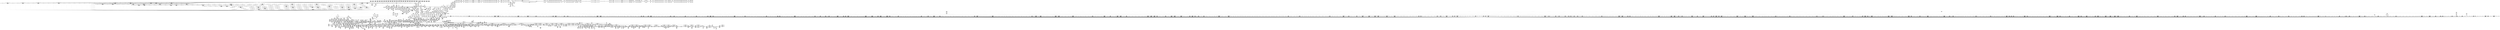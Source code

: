 digraph {
	CE0x4a42a60 [shape=record,shape=Mrecord,label="{CE0x4a42a60|i64_-2147483648|*Constant*|*SummSource*}"]
	CE0x49e4150 [shape=record,shape=Mrecord,label="{CE0x49e4150|0:_i16,_4:_i32,_8:_i16,_40:_%struct.super_block*,_:_SCMRE_352,360_|*MultipleSource*|*LoadInst*|include/linux/fs.h,1916|security/apparmor/lsm.c,435|security/apparmor/include/apparmor.h,117|Function::mediated_filesystem&Arg::inode::}"]
	CE0x4998000 [shape=record,shape=Mrecord,label="{CE0x4998000|common_file_perm:tmp53|security/apparmor/lsm.c,447|*SummSink*}"]
	CE0x48feaa0 [shape=record,shape=Mrecord,label="{CE0x48feaa0|i64*_getelementptr_inbounds_(_19_x_i64_,_19_x_i64_*___llvm_gcov_ctr96,_i64_0,_i64_8)|*Constant*|*SummSource*}"]
	CE0x4a076c0 [shape=record,shape=Mrecord,label="{CE0x4a076c0|80:_i64,_:_CRE_585,586_}"]
	CE0x4902ba0 [shape=record,shape=Mrecord,label="{CE0x4902ba0|16:_%struct.vfsmount*,_24:_%struct.dentry*,_32:_%struct.inode*,_408:_%struct.cred*,_456:_i8*,_:_CRE_7,8_}"]
	CE0x4a2e260 [shape=record,shape=Mrecord,label="{CE0x4a2e260|__aa_current_profile:call|security/apparmor/include/context.h,138|*SummSink*}"]
	CE0x49f63a0 [shape=record,shape=Mrecord,label="{CE0x49f63a0|0:_i16,_4:_i32,_8:_i16,_40:_%struct.super_block*,_:_SCMRE_867,868_}"]
	CE0x49acfb0 [shape=record,shape=Mrecord,label="{CE0x49acfb0|aa_cred_profile:tmp14|security/apparmor/include/context.h,100}"]
	CE0x4a22d30 [shape=record,shape=Mrecord,label="{CE0x4a22d30|80:_i64,_:_CRE_1631,1632_}"]
	CE0x48e6960 [shape=record,shape=Mrecord,label="{CE0x48e6960|common_mmap:tmp30|security/apparmor/lsm.c,485|*SummSource*}"]
	CE0x4a44540 [shape=record,shape=Mrecord,label="{CE0x4a44540|i64*_getelementptr_inbounds_(_11_x_i64_,_11_x_i64_*___llvm_gcov_ctr58,_i64_0,_i64_10)|*Constant*|*SummSink*}"]
	CE0x4a1e3a0 [shape=record,shape=Mrecord,label="{CE0x4a1e3a0|80:_i64,_:_CRE_1340,1341_}"]
	CE0x4a221e0 [shape=record,shape=Mrecord,label="{CE0x4a221e0|80:_i64,_:_CRE_1620,1621_}"]
	CE0x4a7d0a0 [shape=record,shape=Mrecord,label="{CE0x4a7d0a0|i32_32768|*Constant*|*SummSink*}"]
	CE0x48face0 [shape=record,shape=Mrecord,label="{CE0x48face0|common_mmap:tmp26|security/apparmor/lsm.c,483|*SummSink*}"]
	CE0x49a8f80 [shape=record,shape=Mrecord,label="{CE0x49a8f80|0:_i16,_4:_i32,_8:_i16,_40:_%struct.super_block*,_:_SCMRE_152,153_}"]
	CE0x4967a00 [shape=record,shape=Mrecord,label="{CE0x4967a00|common_file_perm:if.then|*SummSink*}"]
	CE0x4989b50 [shape=record,shape=Mrecord,label="{CE0x4989b50|aa_cred_profile:tmp33|security/apparmor/include/context.h,101|*SummSink*}"]
	CE0x48c7010 [shape=record,shape=Mrecord,label="{CE0x48c7010|apparmor_mmap_file:file|Function::apparmor_mmap_file&Arg::file::}"]
	CE0x4a3e8a0 [shape=record,shape=Mrecord,label="{CE0x4a3e8a0|aa_cred_profile:tobool|security/apparmor/include/context.h,100}"]
	CE0x4a1af10 [shape=record,shape=Mrecord,label="{CE0x4a1af10|80:_i64,_:_CRE_1272,1273_}"]
	CE0x4a7c5e0 [shape=record,shape=Mrecord,label="{CE0x4a7c5e0|aa_path_perm:profile|Function::aa_path_perm&Arg::profile::|*SummSource*}"]
	CE0x49e92c0 [shape=record,shape=Mrecord,label="{CE0x49e92c0|0:_i16,_4:_i32,_8:_i16,_40:_%struct.super_block*,_:_SCMRE_528,536_|*MultipleSource*|*LoadInst*|include/linux/fs.h,1916|security/apparmor/lsm.c,435|security/apparmor/include/apparmor.h,117|Function::mediated_filesystem&Arg::inode::}"]
	CE0x4a2b0d0 [shape=record,shape=Mrecord,label="{CE0x4a2b0d0|80:_i64,_:_CRE_2264,2268_|*MultipleSource*|security/apparmor/include/apparmor.h,117|*LoadInst*|security/apparmor/include/apparmor.h,117}"]
	CE0x4a7b1e0 [shape=record,shape=Mrecord,label="{CE0x4a7b1e0|aa_file_perm:f_path|security/apparmor/file.c,456|*SummSink*}"]
	CE0x4a33540 [shape=record,shape=Mrecord,label="{CE0x4a33540|__aa_current_profile:do.end}"]
	CE0x49484f0 [shape=record,shape=Mrecord,label="{CE0x49484f0|common_file_perm:tmp12|security/apparmor/lsm.c,432|*SummSource*}"]
	CE0x4a27bc0 [shape=record,shape=Mrecord,label="{CE0x4a27bc0|80:_i64,_:_CRE_1776,1784_|*MultipleSource*|security/apparmor/include/apparmor.h,117|*LoadInst*|security/apparmor/include/apparmor.h,117}"]
	CE0x499e090 [shape=record,shape=Mrecord,label="{CE0x499e090|i64*_getelementptr_inbounds_(_28_x_i64_,_28_x_i64_*___llvm_gcov_ctr87,_i64_0,_i64_26)|*Constant*}"]
	CE0x48d6cd0 [shape=record,shape=Mrecord,label="{CE0x48d6cd0|common_file_perm:tmp34|security/apparmor/lsm.c,436}"]
	CE0x48f0350 [shape=record,shape=Mrecord,label="{CE0x48f0350|16:_%struct.vfsmount*,_24:_%struct.dentry*,_32:_%struct.inode*,_408:_%struct.cred*,_456:_i8*,_:_CRE_432,436_|*MultipleSource*|security/apparmor/lsm.c,474|Function::common_mmap&Arg::file::|Function::apparmor_mmap_file&Arg::file::}"]
	CE0x4a0b100 [shape=record,shape=Mrecord,label="{CE0x4a0b100|80:_i64,_:_CRE_672,680_|*MultipleSource*|security/apparmor/include/apparmor.h,117|*LoadInst*|security/apparmor/include/apparmor.h,117}"]
	CE0x4a08d10 [shape=record,shape=Mrecord,label="{CE0x4a08d10|80:_i64,_:_CRE_606,607_}"]
	CE0x49ff330 [shape=record,shape=Mrecord,label="{CE0x49ff330|mediated_filesystem:tmp4|*LoadInst*|security/apparmor/include/apparmor.h,117}"]
	CE0x4a012d0 [shape=record,shape=Mrecord,label="{CE0x4a012d0|80:_i64,_:_CRE_415,416_}"]
	CE0x4a06b10 [shape=record,shape=Mrecord,label="{CE0x4a06b10|80:_i64,_:_CRE_574,575_}"]
	CE0x496e7c0 [shape=record,shape=Mrecord,label="{CE0x496e7c0|0:_i16,_4:_i32,_8:_i16,_40:_%struct.super_block*,_:_SCMRE_145,146_}"]
	CE0x4901ec0 [shape=record,shape=Mrecord,label="{CE0x4901ec0|16:_%struct.vfsmount*,_24:_%struct.dentry*,_32:_%struct.inode*,_408:_%struct.cred*,_456:_i8*,_:_CRE_2,3_}"]
	CE0x4954cb0 [shape=record,shape=Mrecord,label="{CE0x4954cb0|44:_i32,_48:_i16,_128:_i8*,_:_SCMRE_112,120_|*MultipleSource*|Function::aa_cred_profile&Arg::cred::|*LoadInst*|security/apparmor/lsm.c,429|security/apparmor/include/context.h,99}"]
	CE0x4962eb0 [shape=record,shape=Mrecord,label="{CE0x4962eb0|i32_432|*Constant*|*SummSource*}"]
	CE0x4944370 [shape=record,shape=Mrecord,label="{CE0x4944370|i64_2|*Constant*}"]
	CE0x4a41680 [shape=record,shape=Mrecord,label="{CE0x4a41680|__aa_current_profile:tmp14|security/apparmor/include/context.h,138}"]
	CE0x48f84a0 [shape=record,shape=Mrecord,label="{CE0x48f84a0|common_mmap:and7|security/apparmor/lsm.c,483}"]
	CE0x4a341b0 [shape=record,shape=Mrecord,label="{CE0x4a341b0|get_current:tmp3}"]
	CE0x4a84910 [shape=record,shape=Mrecord,label="{CE0x4a84910|aa_cred_profile:tmp5|security/apparmor/include/context.h,99}"]
	CE0x4a88e10 [shape=record,shape=Mrecord,label="{CE0x4a88e10|aa_cred_profile:tmp31|security/apparmor/include/context.h,100}"]
	CE0x4995f10 [shape=record,shape=Mrecord,label="{CE0x4995f10|80:_i64,_:_CRE_1248,1249_}"]
	CE0x49f5940 [shape=record,shape=Mrecord,label="{CE0x49f5940|0:_i16,_4:_i32,_8:_i16,_40:_%struct.super_block*,_:_SCMRE_856,864_|*MultipleSource*|*LoadInst*|include/linux/fs.h,1916|security/apparmor/lsm.c,435|security/apparmor/include/apparmor.h,117|Function::mediated_filesystem&Arg::inode::}"]
	CE0x4935fd0 [shape=record,shape=Mrecord,label="{CE0x4935fd0|common_file_perm:tmp30|security/apparmor/lsm.c,434|*SummSink*}"]
	CE0x48eb900 [shape=record,shape=Mrecord,label="{CE0x48eb900|16:_%struct.vfsmount*,_24:_%struct.dentry*,_32:_%struct.inode*,_408:_%struct.cred*,_456:_i8*,_:_CRE_240,248_|*MultipleSource*|security/apparmor/lsm.c,474|Function::common_mmap&Arg::file::|Function::apparmor_mmap_file&Arg::file::}"]
	CE0x49537a0 [shape=record,shape=Mrecord,label="{CE0x49537a0|common_file_perm:tmp27|security/apparmor/lsm.c,434}"]
	CE0x49060a0 [shape=record,shape=Mrecord,label="{CE0x49060a0|16:_%struct.vfsmount*,_24:_%struct.dentry*,_32:_%struct.inode*,_408:_%struct.cred*,_456:_i8*,_:_CRE_62,63_}"]
	CE0x4a52b50 [shape=record,shape=Mrecord,label="{CE0x4a52b50|aa_file_perm:tmp5|security/apparmor/file.c,452|*SummSource*}"]
	CE0x4a12940 [shape=record,shape=Mrecord,label="{CE0x4a12940|80:_i64,_:_CRE_0,8_|*MultipleSource*|security/apparmor/include/apparmor.h,117|*LoadInst*|security/apparmor/include/apparmor.h,117}"]
	CE0x48c0790 [shape=record,shape=Mrecord,label="{CE0x48c0790|16:_%struct.vfsmount*,_24:_%struct.dentry*,_32:_%struct.inode*,_408:_%struct.cred*,_456:_i8*,_:_CRE_80,81_}"]
	CE0x4a22e40 [shape=record,shape=Mrecord,label="{CE0x4a22e40|80:_i64,_:_CRE_1632,1633_}"]
	CE0x4923400 [shape=record,shape=Mrecord,label="{CE0x4923400|i64*_getelementptr_inbounds_(_28_x_i64_,_28_x_i64_*___llvm_gcov_ctr87,_i64_0,_i64_9)|*Constant*}"]
	CE0x4a223a0 [shape=record,shape=Mrecord,label="{CE0x4a223a0|80:_i64,_:_CRE_1622,1623_}"]
	CE0x4969f70 [shape=record,shape=Mrecord,label="{CE0x4969f70|i64*_getelementptr_inbounds_(_16_x_i64_,_16_x_i64_*___llvm_gcov_ctr46,_i64_0,_i64_4)|*Constant*|*SummSink*}"]
	CE0x4932310 [shape=record,shape=Mrecord,label="{CE0x4932310|0:_i16,_4:_i32,_8:_i16,_40:_%struct.super_block*,_:_SCMRE_181,182_}"]
	CE0x4a2ec20 [shape=record,shape=Mrecord,label="{CE0x4a2ec20|__aa_current_profile:tmp1}"]
	CE0x48cc580 [shape=record,shape=Mrecord,label="{CE0x48cc580|i64_4|*Constant*|*SummSink*}"]
	CE0x48f9170 [shape=record,shape=Mrecord,label="{CE0x48f9170|i64_11|*Constant*}"]
	CE0x496c310 [shape=record,shape=Mrecord,label="{CE0x496c310|common_file_perm:tmp7|security/apparmor/lsm.c,432|*SummSink*}"]
	CE0x4937290 [shape=record,shape=Mrecord,label="{CE0x4937290|common_file_perm:mode|security/apparmor/lsm.c,447|*SummSink*}"]
	CE0x4a2e7d0 [shape=record,shape=Mrecord,label="{CE0x4a2e7d0|aa_file_perm:tmp3|*SummSink*}"]
	CE0x4a00830 [shape=record,shape=Mrecord,label="{CE0x4a00830|80:_i64,_:_CRE_405,406_}"]
	CE0x48e1de0 [shape=record,shape=Mrecord,label="{CE0x48e1de0|GLOBAL:aa_cred_profile|*Constant*}"]
	CE0x494b810 [shape=record,shape=Mrecord,label="{CE0x494b810|common_file_perm:tmp25|security/apparmor/lsm.c,434|*SummSource*}"]
	CE0x49ee8d0 [shape=record,shape=Mrecord,label="{CE0x49ee8d0|0:_i16,_4:_i32,_8:_i16,_40:_%struct.super_block*,_:_SCMRE_599,600_}"]
	CE0x48ce6c0 [shape=record,shape=Mrecord,label="{CE0x48ce6c0|common_file_perm:tmp32|security/apparmor/lsm.c,434}"]
	CE0x4946190 [shape=record,shape=Mrecord,label="{CE0x4946190|aa_cred_profile:lor.end|*SummSink*}"]
	CE0x49acc20 [shape=record,shape=Mrecord,label="{CE0x49acc20|i64_5|*Constant*|*SummSink*}"]
	CE0x493a760 [shape=record,shape=Mrecord,label="{CE0x493a760|common_mmap:tmp31|security/apparmor/lsm.c,485}"]
	CE0x4a30ca0 [shape=record,shape=Mrecord,label="{CE0x4a30ca0|__aa_current_profile:tmp9|security/apparmor/include/context.h,138|*SummSource*}"]
	CE0x48fc8d0 [shape=record,shape=Mrecord,label="{CE0x48fc8d0|common_mmap:tmp9|security/apparmor/lsm.c,474|*SummSink*}"]
	CE0x4989990 [shape=record,shape=Mrecord,label="{CE0x4989990|aa_cred_profile:tmp33|security/apparmor/include/context.h,101|*SummSource*}"]
	CE0x4903f10 [shape=record,shape=Mrecord,label="{CE0x4903f10|common_mmap:if.then9|*SummSink*}"]
	CE0x49a1150 [shape=record,shape=Mrecord,label="{CE0x49a1150|common_file_perm:tmp60|security/apparmor/lsm.c,452|*SummSink*}"]
	CE0x4a00a50 [shape=record,shape=Mrecord,label="{CE0x4a00a50|80:_i64,_:_CRE_407,408_}"]
	CE0x48f7f10 [shape=record,shape=Mrecord,label="{CE0x48f7f10|common_mmap:tmp21|security/apparmor/lsm.c,483|*SummSink*}"]
	CE0x49aa7d0 [shape=record,shape=Mrecord,label="{CE0x49aa7d0|aa_cred_profile:tmp29|security/apparmor/include/context.h,100}"]
	CE0x4a1fb00 [shape=record,shape=Mrecord,label="{CE0x4a1fb00|80:_i64,_:_CRE_1362,1363_}"]
	CE0x4a45f30 [shape=record,shape=Mrecord,label="{CE0x4a45f30|__aa_current_profile:call3|security/apparmor/include/context.h,138|*SummSink*}"]
	CE0x496e340 [shape=record,shape=Mrecord,label="{CE0x496e340|GLOBAL:__llvm_gcov_ctr87|Global_var:__llvm_gcov_ctr87}"]
	CE0x48e6bb0 [shape=record,shape=Mrecord,label="{CE0x48e6bb0|16:_%struct.vfsmount*,_24:_%struct.dentry*,_32:_%struct.inode*,_408:_%struct.cred*,_456:_i8*,_:_CRE_149,150_}"]
	CE0x48c46e0 [shape=record,shape=Mrecord,label="{CE0x48c46e0|common_mmap:if.end|*SummSource*}"]
	CE0x4929470 [shape=record,shape=Mrecord,label="{CE0x4929470|common_file_perm:call11|security/apparmor/lsm.c,435|*SummSource*}"]
	CE0x49343e0 [shape=record,shape=Mrecord,label="{CE0x49343e0|0:_i16,_4:_i32,_8:_i16,_40:_%struct.super_block*,_:_SCMRE_202,203_}"]
	CE0x49f9610 [shape=record,shape=Mrecord,label="{CE0x49f9610|0:_i16,_4:_i32,_8:_i16,_40:_%struct.super_block*,_:_SCMRE_900,901_}"]
	CE0x48d1f60 [shape=record,shape=Mrecord,label="{CE0x48d1f60|16:_%struct.vfsmount*,_24:_%struct.dentry*,_32:_%struct.inode*,_408:_%struct.cred*,_456:_i8*,_:_CRE_120,121_}"]
	CE0x4960640 [shape=record,shape=Mrecord,label="{CE0x4960640|aa_cred_profile:lnot.ext|security/apparmor/include/context.h,100}"]
	CE0x48bedb0 [shape=record,shape=Mrecord,label="{CE0x48bedb0|_ret_i32_%call,_!dbg_!15473|security/apparmor/lsm.c,494|*SummSource*}"]
	CE0x4966310 [shape=record,shape=Mrecord,label="{CE0x4966310|_call_void_mcount()_#2|*SummSource*}"]
	CE0x4a86120 [shape=record,shape=Mrecord,label="{CE0x4a86120|aa_cred_profile:tmp32|security/apparmor/include/context.h,101}"]
	CE0x48e6ce0 [shape=record,shape=Mrecord,label="{CE0x48e6ce0|16:_%struct.vfsmount*,_24:_%struct.dentry*,_32:_%struct.inode*,_408:_%struct.cred*,_456:_i8*,_:_CRE_150,151_}"]
	CE0x4a38440 [shape=record,shape=Mrecord,label="{CE0x4a38440|_call_void_lockdep_rcu_suspicious(i8*_getelementptr_inbounds_(_36_x_i8_,_36_x_i8_*_.str12,_i32_0,_i32_0),_i32_138,_i8*_getelementptr_inbounds_(_45_x_i8_,_45_x_i8_*_.str14,_i32_0,_i32_0))_#7,_!dbg_!15483|security/apparmor/include/context.h,138|*SummSink*}"]
	CE0x49f49c0 [shape=record,shape=Mrecord,label="{CE0x49f49c0|0:_i16,_4:_i32,_8:_i16,_40:_%struct.super_block*,_:_SCMRE_808,816_|*MultipleSource*|*LoadInst*|include/linux/fs.h,1916|security/apparmor/lsm.c,435|security/apparmor/include/apparmor.h,117|Function::mediated_filesystem&Arg::inode::}"]
	CE0x4a09bf0 [shape=record,shape=Mrecord,label="{CE0x4a09bf0|80:_i64,_:_CRE_620,621_}"]
	CE0x48ef960 [shape=record,shape=Mrecord,label="{CE0x48ef960|16:_%struct.vfsmount*,_24:_%struct.dentry*,_32:_%struct.inode*,_408:_%struct.cred*,_456:_i8*,_:_CRE_408,416_|*MultipleSource*|security/apparmor/lsm.c,474|Function::common_mmap&Arg::file::|Function::apparmor_mmap_file&Arg::file::}"]
	CE0x4a7cb10 [shape=record,shape=Mrecord,label="{CE0x4a7cb10|aa_path_perm:path|Function::aa_path_perm&Arg::path::|*SummSource*}"]
	CE0x49004d0 [shape=record,shape=Mrecord,label="{CE0x49004d0|common_mmap:mask.0|*SummSink*}"]
	CE0x49fc040 [shape=record,shape=Mrecord,label="{CE0x49fc040|0:_i16,_4:_i32,_8:_i16,_40:_%struct.super_block*,_:_SCMRE_927,928_}"]
	CE0x48b8620 [shape=record,shape=Mrecord,label="{CE0x48b8620|apparmor_mmap_file:flags|Function::apparmor_mmap_file&Arg::flags::}"]
	CE0x4936180 [shape=record,shape=Mrecord,label="{CE0x4936180|i64_15|*Constant*}"]
	CE0x48f1350 [shape=record,shape=Mrecord,label="{CE0x48f1350|16:_%struct.vfsmount*,_24:_%struct.dentry*,_32:_%struct.inode*,_408:_%struct.cred*,_456:_i8*,_:_CRE_472,480_|*MultipleSource*|security/apparmor/lsm.c,474|Function::common_mmap&Arg::file::|Function::apparmor_mmap_file&Arg::file::}"]
	CE0x491f750 [shape=record,shape=Mrecord,label="{CE0x491f750|44:_i32,_48:_i16,_128:_i8*,_:_SCMRE_52,56_|*MultipleSource*|Function::aa_cred_profile&Arg::cred::|*LoadInst*|security/apparmor/lsm.c,429|security/apparmor/include/context.h,99}"]
	CE0x48c9bc0 [shape=record,shape=Mrecord,label="{CE0x48c9bc0|i64_1|*Constant*}"]
	CE0x49e9010 [shape=record,shape=Mrecord,label="{CE0x49e9010|0:_i16,_4:_i32,_8:_i16,_40:_%struct.super_block*,_:_SCMRE_520,528_|*MultipleSource*|*LoadInst*|include/linux/fs.h,1916|security/apparmor/lsm.c,435|security/apparmor/include/apparmor.h,117|Function::mediated_filesystem&Arg::inode::}"]
	CE0x4950c00 [shape=record,shape=Mrecord,label="{CE0x4950c00|_ret_%struct.aa_profile*_%tmp34,_!dbg_!15510|security/apparmor/include/context.h,101|*SummSource*}"]
	CE0x4945670 [shape=record,shape=Mrecord,label="{CE0x4945670|GLOBAL:mediated_filesystem|*Constant*|*SummSource*}"]
	CE0x4a3bd40 [shape=record,shape=Mrecord,label="{CE0x4a3bd40|mediated_filesystem:lnot|security/apparmor/include/apparmor.h,117|*SummSource*}"]
	CE0x4a0bca0 [shape=record,shape=Mrecord,label="{CE0x4a0bca0|80:_i64,_:_CRE_736,880_|*MultipleSource*|security/apparmor/include/apparmor.h,117|*LoadInst*|security/apparmor/include/apparmor.h,117}"]
	CE0x49932b0 [shape=record,shape=Mrecord,label="{CE0x49932b0|common_file_perm:conv24|security/apparmor/lsm.c,448|*SummSink*}"]
	CE0x4a085a0 [shape=record,shape=Mrecord,label="{CE0x4a085a0|80:_i64,_:_CRE_599,600_}"]
	CE0x491dae0 [shape=record,shape=Mrecord,label="{CE0x491dae0|_ret_%struct.aa_profile*_%tmp34,_!dbg_!15510|security/apparmor/include/context.h,101|*SummSink*}"]
	CE0x4a267a0 [shape=record,shape=Mrecord,label="{CE0x4a267a0|80:_i64,_:_CRE_1686,1687_}"]
	CE0x49eaf00 [shape=record,shape=Mrecord,label="{CE0x49eaf00|0:_i16,_4:_i32,_8:_i16,_40:_%struct.super_block*,_:_SCMRE_562,563_}"]
	CE0x4a1cd50 [shape=record,shape=Mrecord,label="{CE0x4a1cd50|80:_i64,_:_CRE_1319,1320_}"]
	CE0x4a7abf0 [shape=record,shape=Mrecord,label="{CE0x4a7abf0|aa_cred_profile:lnot|security/apparmor/include/context.h,100}"]
	CE0x4a7bb90 [shape=record,shape=Mrecord,label="{CE0x4a7bb90|GLOBAL:aa_path_perm|*Constant*|*SummSource*}"]
	CE0x49054f0 [shape=record,shape=Mrecord,label="{CE0x49054f0|16:_%struct.vfsmount*,_24:_%struct.dentry*,_32:_%struct.inode*,_408:_%struct.cred*,_456:_i8*,_:_CRE_55,56_}"]
	CE0x4a0d6c0 [shape=record,shape=Mrecord,label="{CE0x4a0d6c0|80:_i64,_:_CRE_48,56_|*MultipleSource*|security/apparmor/include/apparmor.h,117|*LoadInst*|security/apparmor/include/apparmor.h,117}"]
	CE0x4931ff0 [shape=record,shape=Mrecord,label="{CE0x4931ff0|0:_i16,_4:_i32,_8:_i16,_40:_%struct.super_block*,_:_SCMRE_179,180_}"]
	CE0x4a4a890 [shape=record,shape=Mrecord,label="{CE0x4a4a890|aa_cred_profile:entry}"]
	CE0x494ca20 [shape=record,shape=Mrecord,label="{CE0x494ca20|common_file_perm:if.then13|*SummSource*}"]
	CE0x49ad5e0 [shape=record,shape=Mrecord,label="{CE0x49ad5e0|aa_cred_profile:tmp15|security/apparmor/include/context.h,100|*SummSink*}"]
	CE0x49fbd20 [shape=record,shape=Mrecord,label="{CE0x49fbd20|0:_i16,_4:_i32,_8:_i16,_40:_%struct.super_block*,_:_SCMRE_925,926_}"]
	CE0x48c2ca0 [shape=record,shape=Mrecord,label="{CE0x48c2ca0|common_file_perm:do.body5|*SummSource*}"]
	CE0x494c5c0 [shape=record,shape=Mrecord,label="{CE0x494c5c0|common_file_perm:tmp29|security/apparmor/lsm.c,434|*SummSource*}"]
	CE0x4a4b310 [shape=record,shape=Mrecord,label="{CE0x4a4b310|aa_file_perm:bb|*SummSink*}"]
	CE0x4a2f2a0 [shape=record,shape=Mrecord,label="{CE0x4a2f2a0|__aa_current_profile:land.lhs.true}"]
	CE0x48c2010 [shape=record,shape=Mrecord,label="{CE0x48c2010|16:_%struct.vfsmount*,_24:_%struct.dentry*,_32:_%struct.inode*,_408:_%struct.cred*,_456:_i8*,_:_CRE_94,95_}"]
	CE0x4947690 [shape=record,shape=Mrecord,label="{CE0x4947690|0:_i16,_4:_i32,_8:_i16,_40:_%struct.super_block*,_:_SCMRE_56,64_|*MultipleSource*|*LoadInst*|include/linux/fs.h,1916|security/apparmor/lsm.c,435|security/apparmor/include/apparmor.h,117|Function::mediated_filesystem&Arg::inode::}"]
	CE0x4a27400 [shape=record,shape=Mrecord,label="{CE0x4a27400|80:_i64,_:_CRE_1736,1752_|*MultipleSource*|security/apparmor/include/apparmor.h,117|*LoadInst*|security/apparmor/include/apparmor.h,117}"]
	CE0x4926540 [shape=record,shape=Mrecord,label="{CE0x4926540|common_file_perm:tmp10|security/apparmor/lsm.c,432|*SummSink*}"]
	CE0x4a7c400 [shape=record,shape=Mrecord,label="{CE0x4a7c400|aa_path_perm:profile|Function::aa_path_perm&Arg::profile::}"]
	CE0x4955720 [shape=record,shape=Mrecord,label="{CE0x4955720|common_file_perm:tmp8|security/apparmor/lsm.c,432}"]
	CE0x491fe10 [shape=record,shape=Mrecord,label="{CE0x491fe10|aa_cred_profile:expval|security/apparmor/include/context.h,100|*SummSource*}"]
	CE0x48f1c10 [shape=record,shape=Mrecord,label="{CE0x48f1c10|16:_%struct.vfsmount*,_24:_%struct.dentry*,_32:_%struct.inode*,_408:_%struct.cred*,_456:_i8*,_:_CRE_496,504_|*MultipleSource*|security/apparmor/lsm.c,474|Function::common_mmap&Arg::file::|Function::apparmor_mmap_file&Arg::file::}"]
	CE0x4a3cca0 [shape=record,shape=Mrecord,label="{CE0x4a3cca0|aa_file_perm:uid|security/apparmor/file.c,451|*SummSink*}"]
	CE0x4920860 [shape=record,shape=Mrecord,label="{CE0x4920860|i32_22|*Constant*}"]
	CE0x49958b0 [shape=record,shape=Mrecord,label="{CE0x49958b0|80:_i64,_:_CRE_1242,1243_}"]
	CE0x4a294f0 [shape=record,shape=Mrecord,label="{CE0x4a294f0|80:_i64,_:_CRE_1873,1874_}"]
	CE0x48d5e60 [shape=record,shape=Mrecord,label="{CE0x48d5e60|common_mmap:bb|*SummSource*}"]
	CE0x48ffb80 [shape=record,shape=Mrecord,label="{CE0x48ffb80|i32_4|*Constant*|*SummSink*}"]
	CE0x491f8d0 [shape=record,shape=Mrecord,label="{CE0x491f8d0|common_file_perm:tmp18|security/apparmor/lsm.c,432}"]
	CE0x48cd430 [shape=record,shape=Mrecord,label="{CE0x48cd430|common_mmap:tmp3|security/apparmor/lsm.c,474}"]
	CE0x48fd170 [shape=record,shape=Mrecord,label="{CE0x48fd170|i64*_getelementptr_inbounds_(_19_x_i64_,_19_x_i64_*___llvm_gcov_ctr96,_i64_0,_i64_5)|*Constant*|*SummSource*}"]
	CE0x4929060 [shape=record,shape=Mrecord,label="{CE0x4929060|0:_i16,_4:_i32,_8:_i16,_40:_%struct.super_block*,_:_SCMRE_104,112_|*MultipleSource*|*LoadInst*|include/linux/fs.h,1916|security/apparmor/lsm.c,435|security/apparmor/include/apparmor.h,117|Function::mediated_filesystem&Arg::inode::}"]
	CE0x4995250 [shape=record,shape=Mrecord,label="{CE0x4995250|80:_i64,_:_CRE_1236,1237_}"]
	CE0x496aeb0 [shape=record,shape=Mrecord,label="{CE0x496aeb0|aa_cred_profile:tmp7|security/apparmor/include/context.h,100}"]
	CE0x4a439b0 [shape=record,shape=Mrecord,label="{CE0x4a439b0|__aa_current_profile:tmp18|security/apparmor/include/context.h,138}"]
	CE0x4a25f20 [shape=record,shape=Mrecord,label="{CE0x4a25f20|80:_i64,_:_CRE_1678,1679_}"]
	CE0x4a375d0 [shape=record,shape=Mrecord,label="{CE0x4a375d0|__aa_current_profile:tmp16|security/apparmor/include/context.h,138|*SummSource*}"]
	CE0x48edb90 [shape=record,shape=Mrecord,label="{CE0x48edb90|16:_%struct.vfsmount*,_24:_%struct.dentry*,_32:_%struct.inode*,_408:_%struct.cred*,_456:_i8*,_:_CRE_328,336_|*MultipleSource*|security/apparmor/lsm.c,474|Function::common_mmap&Arg::file::|Function::apparmor_mmap_file&Arg::file::}"]
	CE0x491fff0 [shape=record,shape=Mrecord,label="{CE0x491fff0|aa_cred_profile:expval|security/apparmor/include/context.h,100|*SummSink*}"]
	CE0x48ebc50 [shape=record,shape=Mrecord,label="{CE0x48ebc50|16:_%struct.vfsmount*,_24:_%struct.dentry*,_32:_%struct.inode*,_408:_%struct.cred*,_456:_i8*,_:_CRE_248,256_|*MultipleSource*|security/apparmor/lsm.c,474|Function::common_mmap&Arg::file::|Function::apparmor_mmap_file&Arg::file::}"]
	CE0x4991b80 [shape=record,shape=Mrecord,label="{CE0x4991b80|common_file_perm:tmp49|security/apparmor/lsm.c,448|*SummSink*}"]
	CE0x4a96060 [shape=record,shape=Mrecord,label="{CE0x4a96060|file_inode17:bb}"]
	CE0x49279f0 [shape=record,shape=Mrecord,label="{CE0x49279f0|i32_1|*Constant*}"]
	CE0x493c670 [shape=record,shape=Mrecord,label="{CE0x493c670|__aa_current_profile:entry|*SummSink*}"]
	CE0x49fb6e0 [shape=record,shape=Mrecord,label="{CE0x49fb6e0|0:_i16,_4:_i32,_8:_i16,_40:_%struct.super_block*,_:_SCMRE_921,922_}"]
	CE0x4a32740 [shape=record,shape=Mrecord,label="{CE0x4a32740|__aa_current_profile:do.body|*SummSink*}"]
	CE0x491dc90 [shape=record,shape=Mrecord,label="{CE0x491dc90|common_file_perm:f_cred|security/apparmor/lsm.c,429|*SummSink*}"]
	CE0x4a11240 [shape=record,shape=Mrecord,label="{CE0x4a11240|80:_i64,_:_CRE_296,304_|*MultipleSource*|security/apparmor/include/apparmor.h,117|*LoadInst*|security/apparmor/include/apparmor.h,117}"]
	CE0x493bae0 [shape=record,shape=Mrecord,label="{CE0x493bae0|common_file_perm:call15|security/apparmor/lsm.c,438}"]
	CE0x48e7100 [shape=record,shape=Mrecord,label="{CE0x48e7100|16:_%struct.vfsmount*,_24:_%struct.dentry*,_32:_%struct.inode*,_408:_%struct.cred*,_456:_i8*,_:_CRE_153,154_}"]
	CE0x4a4e9c0 [shape=record,shape=Mrecord,label="{CE0x4a4e9c0|file_inode17:f_inode|include/linux/fs.h,1916|*SummSource*}"]
	CE0x4a3feb0 [shape=record,shape=Mrecord,label="{CE0x4a3feb0|aa_file_perm:tmp1|*SummSource*}"]
	CE0x4935620 [shape=record,shape=Mrecord,label="{CE0x4935620|0:_i16,_4:_i32,_8:_i16,_40:_%struct.super_block*,_:_SCMRE_232,236_|*MultipleSource*|*LoadInst*|include/linux/fs.h,1916|security/apparmor/lsm.c,435|security/apparmor/include/apparmor.h,117|Function::mediated_filesystem&Arg::inode::}"]
	CE0x4a05eb0 [shape=record,shape=Mrecord,label="{CE0x4a05eb0|80:_i64,_:_CRE_562,563_}"]
	CE0x49ec670 [shape=record,shape=Mrecord,label="{CE0x49ec670|0:_i16,_4:_i32,_8:_i16,_40:_%struct.super_block*,_:_SCMRE_577,578_}"]
	CE0x49e8ab0 [shape=record,shape=Mrecord,label="{CE0x49e8ab0|0:_i16,_4:_i32,_8:_i16,_40:_%struct.super_block*,_:_SCMRE_508,512_|*MultipleSource*|*LoadInst*|include/linux/fs.h,1916|security/apparmor/lsm.c,435|security/apparmor/include/apparmor.h,117|Function::mediated_filesystem&Arg::inode::}"]
	CE0x4970aa0 [shape=record,shape=Mrecord,label="{CE0x4970aa0|common_file_perm:tobool|security/apparmor/lsm.c,432}"]
	CE0x4996130 [shape=record,shape=Mrecord,label="{CE0x4996130|80:_i64,_:_CRE_1250,1251_}"]
	CE0x4988530 [shape=record,shape=Mrecord,label="{CE0x4988530|aa_cred_profile:tmp34|security/apparmor/include/context.h,101|*SummSource*}"]
	CE0x496ded0 [shape=record,shape=Mrecord,label="{CE0x496ded0|aa_cred_profile:tmp8|security/apparmor/include/context.h,100|*SummSink*}"]
	CE0x48f8930 [shape=record,shape=Mrecord,label="{CE0x48f8930|common_mmap:and7|security/apparmor/lsm.c,483|*SummSink*}"]
	CE0x4902160 [shape=record,shape=Mrecord,label="{CE0x4902160|16:_%struct.vfsmount*,_24:_%struct.dentry*,_32:_%struct.inode*,_408:_%struct.cred*,_456:_i8*,_:_CRE_3,4_}"]
	CE0x4948df0 [shape=record,shape=Mrecord,label="{CE0x4948df0|i1_true|*Constant*|*SummSink*}"]
	CE0x49e5980 [shape=record,shape=Mrecord,label="{CE0x49e5980|0:_i16,_4:_i32,_8:_i16,_40:_%struct.super_block*,_:_SCMRE_432,440_|*MultipleSource*|*LoadInst*|include/linux/fs.h,1916|security/apparmor/lsm.c,435|security/apparmor/include/apparmor.h,117|Function::mediated_filesystem&Arg::inode::}"]
	CE0x4a3c9a0 [shape=record,shape=Mrecord,label="{CE0x4a3c9a0|__aa_current_profile:tmp3}"]
	CE0x4990bc0 [shape=record,shape=Mrecord,label="{CE0x4990bc0|common_file_perm:tmp46|security/apparmor/lsm.c,448|*SummSource*}"]
	CE0x48c0410 [shape=record,shape=Mrecord,label="{CE0x48c0410|16:_%struct.vfsmount*,_24:_%struct.dentry*,_32:_%struct.inode*,_408:_%struct.cred*,_456:_i8*,_:_CRE_78,79_}"]
	CE0x48f3060 [shape=record,shape=Mrecord,label="{CE0x48f3060|i64*_getelementptr_inbounds_(_19_x_i64_,_19_x_i64_*___llvm_gcov_ctr96,_i64_0,_i64_17)|*Constant*|*SummSource*}"]
	CE0x4962230 [shape=record,shape=Mrecord,label="{CE0x4962230|common_file_perm:f_path|security/apparmor/lsm.c,434|*SummSink*}"]
	CE0x494e060 [shape=record,shape=Mrecord,label="{CE0x494e060|common_file_perm:tmp22|security/apparmor/lsm.c,432|*SummSink*}"]
	CE0x4a03800 [shape=record,shape=Mrecord,label="{CE0x4a03800|80:_i64,_:_CRE_450,451_}"]
	CE0x49fce50 [shape=record,shape=Mrecord,label="{CE0x49fce50|0:_i16,_4:_i32,_8:_i16,_40:_%struct.super_block*,_:_SCMRE_936,944_|*MultipleSource*|*LoadInst*|include/linux/fs.h,1916|security/apparmor/lsm.c,435|security/apparmor/include/apparmor.h,117|Function::mediated_filesystem&Arg::inode::}"]
	CE0x49f2ee0 [shape=record,shape=Mrecord,label="{CE0x49f2ee0|0:_i16,_4:_i32,_8:_i16,_40:_%struct.super_block*,_:_SCMRE_712,728_|*MultipleSource*|*LoadInst*|include/linux/fs.h,1916|security/apparmor/lsm.c,435|security/apparmor/include/apparmor.h,117|Function::mediated_filesystem&Arg::inode::}"]
	CE0x49661b0 [shape=record,shape=Mrecord,label="{CE0x49661b0|i64*_getelementptr_inbounds_(_28_x_i64_,_28_x_i64_*___llvm_gcov_ctr87,_i64_0,_i64_0)|*Constant*|*SummSink*}"]
	CE0x4a31e20 [shape=record,shape=Mrecord,label="{CE0x4a31e20|file_inode17:bb|*SummSink*}"]
	CE0x4a23170 [shape=record,shape=Mrecord,label="{CE0x4a23170|80:_i64,_:_CRE_1635,1636_}"]
	CE0x49398e0 [shape=record,shape=Mrecord,label="{CE0x49398e0|common_file_perm:tobool25|security/apparmor/lsm.c,448|*SummSource*}"]
	CE0x49057e0 [shape=record,shape=Mrecord,label="{CE0x49057e0|16:_%struct.vfsmount*,_24:_%struct.dentry*,_32:_%struct.inode*,_408:_%struct.cred*,_456:_i8*,_:_CRE_57,58_}"]
	CE0x49648b0 [shape=record,shape=Mrecord,label="{CE0x49648b0|common_file_perm:land.lhs.true|*SummSink*}"]
	CE0x4a2f420 [shape=record,shape=Mrecord,label="{CE0x4a2f420|_call_void_mcount()_#2|*SummSource*}"]
	CE0x4a1c910 [shape=record,shape=Mrecord,label="{CE0x4a1c910|80:_i64,_:_CRE_1315,1316_}"]
	CE0x4a30740 [shape=record,shape=Mrecord,label="{CE0x4a30740|i64*_getelementptr_inbounds_(_2_x_i64_,_2_x_i64_*___llvm_gcov_ctr112,_i64_0,_i64_1)|*Constant*|*SummSink*}"]
	CE0x49f0810 [shape=record,shape=Mrecord,label="{CE0x49f0810|0:_i16,_4:_i32,_8:_i16,_40:_%struct.super_block*,_:_SCMRE_619,620_}"]
	CE0x4a021b0 [shape=record,shape=Mrecord,label="{CE0x4a021b0|80:_i64,_:_CRE_429,430_}"]
	CE0x48c2a40 [shape=record,shape=Mrecord,label="{CE0x48c2a40|GLOBAL:common_mmap|*Constant*|*SummSink*}"]
	CE0x48d5cf0 [shape=record,shape=Mrecord,label="{CE0x48d5cf0|common_mmap:bb}"]
	CE0x4a7a1c0 [shape=record,shape=Mrecord,label="{CE0x4a7a1c0|aa_cred_profile:if.then}"]
	CE0x48ecf90 [shape=record,shape=Mrecord,label="{CE0x48ecf90|16:_%struct.vfsmount*,_24:_%struct.dentry*,_32:_%struct.inode*,_408:_%struct.cred*,_456:_i8*,_:_CRE_312,316_|*MultipleSource*|security/apparmor/lsm.c,474|Function::common_mmap&Arg::file::|Function::apparmor_mmap_file&Arg::file::}"]
	CE0x48ad890 [shape=record,shape=Mrecord,label="{CE0x48ad890|i64*_getelementptr_inbounds_(_2_x_i64_,_2_x_i64_*___llvm_gcov_ctr95,_i64_0,_i64_0)|*Constant*|*SummSink*}"]
	CE0x4a7dd50 [shape=record,shape=Mrecord,label="{CE0x4a7dd50|i1_true|*Constant*}"]
	CE0x4965590 [shape=record,shape=Mrecord,label="{CE0x4965590|i8*_getelementptr_inbounds_(_24_x_i8_,_24_x_i8_*_.str8,_i32_0,_i32_0)|*Constant*|*SummSource*}"]
	CE0x494e740 [shape=record,shape=Mrecord,label="{CE0x494e740|common_file_perm:tmp21|security/apparmor/lsm.c,432}"]
	CE0x49685a0 [shape=record,shape=Mrecord,label="{CE0x49685a0|file_inode:tmp3}"]
	CE0x4a1c200 [shape=record,shape=Mrecord,label="{CE0x4a1c200|80:_i64,_:_CRE_1308,1309_}"]
	CE0x496bba0 [shape=record,shape=Mrecord,label="{CE0x496bba0|common_file_perm:if.end28}"]
	CE0x498d8a0 [shape=record,shape=Mrecord,label="{CE0x498d8a0|common_file_perm:cmp18|security/apparmor/lsm.c,447|*SummSink*}"]
	CE0x4a121c0 [shape=record,shape=Mrecord,label="{CE0x4a121c0|80:_i64,_:_CRE_360,368_|*MultipleSource*|security/apparmor/include/apparmor.h,117|*LoadInst*|security/apparmor/include/apparmor.h,117}"]
	CE0x48fe660 [shape=record,shape=Mrecord,label="{CE0x48fe660|common_mmap:tmp16|security/apparmor/lsm.c,477|*SummSink*}"]
	CE0x4931370 [shape=record,shape=Mrecord,label="{CE0x4931370|0:_i16,_4:_i32,_8:_i16,_40:_%struct.super_block*,_:_SCMRE_171,172_}"]
	CE0x4925bb0 [shape=record,shape=Mrecord,label="{CE0x4925bb0|aa_cred_profile:tobool1|security/apparmor/include/context.h,100|*SummSink*}"]
	CE0x4941ee0 [shape=record,shape=Mrecord,label="{CE0x4941ee0|common_mmap:tmp37|security/apparmor/lsm.c,489}"]
	CE0x4a1df60 [shape=record,shape=Mrecord,label="{CE0x4a1df60|80:_i64,_:_CRE_1336,1337_}"]
	CE0x4926270 [shape=record,shape=Mrecord,label="{CE0x4926270|0:_i16,_4:_i32,_8:_i16,_40:_%struct.super_block*,_:_SCMRE_40,48_|*MultipleSource*|*LoadInst*|include/linux/fs.h,1916|security/apparmor/lsm.c,435|security/apparmor/include/apparmor.h,117|Function::mediated_filesystem&Arg::inode::}"]
	CE0x4a40ea0 [shape=record,shape=Mrecord,label="{CE0x4a40ea0|i64*_getelementptr_inbounds_(_11_x_i64_,_11_x_i64_*___llvm_gcov_ctr58,_i64_0,_i64_6)|*Constant*|*SummSink*}"]
	CE0x49e1040 [shape=record,shape=Mrecord,label="{CE0x49e1040|0:_i16,_4:_i32,_8:_i16,_40:_%struct.super_block*,_:_SCMRE_288,289_}"]
	CE0x494f4b0 [shape=record,shape=Mrecord,label="{CE0x494f4b0|mediated_filesystem:tmp1}"]
	CE0x4999270 [shape=record,shape=Mrecord,label="{CE0x4999270|common_file_perm:error.0|*SummSink*}"]
	CE0x4a1e8f0 [shape=record,shape=Mrecord,label="{CE0x4a1e8f0|80:_i64,_:_CRE_1345,1346_}"]
	CE0x4932e00 [shape=record,shape=Mrecord,label="{CE0x4932e00|0:_i16,_4:_i32,_8:_i16,_40:_%struct.super_block*,_:_SCMRE_188,189_}"]
	CE0x48d6100 [shape=record,shape=Mrecord,label="{CE0x48d6100|common_file_perm:tmp33|security/apparmor/lsm.c,434}"]
	CE0x48ea8c0 [shape=record,shape=Mrecord,label="{CE0x48ea8c0|16:_%struct.vfsmount*,_24:_%struct.dentry*,_32:_%struct.inode*,_408:_%struct.cred*,_456:_i8*,_:_CRE_211,212_}"]
	CE0x48e2b80 [shape=record,shape=Mrecord,label="{CE0x48e2b80|16:_%struct.vfsmount*,_24:_%struct.dentry*,_32:_%struct.inode*,_408:_%struct.cred*,_456:_i8*,_:_CRE_49,50_}"]
	CE0x4965aa0 [shape=record,shape=Mrecord,label="{CE0x4965aa0|0:_i16,_4:_i32,_8:_i16,_40:_%struct.super_block*,_:_SCMRE_138,139_}"]
	CE0x49f0680 [shape=record,shape=Mrecord,label="{CE0x49f0680|0:_i16,_4:_i32,_8:_i16,_40:_%struct.super_block*,_:_SCMRE_618,619_}"]
	CE0x4958ad0 [shape=record,shape=Mrecord,label="{CE0x4958ad0|common_file_perm:lnot.ext|security/apparmor/lsm.c,432|*SummSink*}"]
	CE0x4a3a1c0 [shape=record,shape=Mrecord,label="{CE0x4a3a1c0|GLOBAL:current_task|Global_var:current_task|*SummSink*}"]
	CE0x4a2efd0 [shape=record,shape=Mrecord,label="{CE0x4a2efd0|aa_cred_profile:do.body6}"]
	CE0x49a7270 [shape=record,shape=Mrecord,label="{CE0x49a7270|i64*_getelementptr_inbounds_(_16_x_i64_,_16_x_i64_*___llvm_gcov_ctr46,_i64_0,_i64_10)|*Constant*|*SummSource*}"]
	CE0x4952160 [shape=record,shape=Mrecord,label="{CE0x4952160|mediated_filesystem:tmp4|*LoadInst*|security/apparmor/include/apparmor.h,117|*SummSink*}"]
	CE0x4a30e20 [shape=record,shape=Mrecord,label="{CE0x4a30e20|__aa_current_profile:tmp10|security/apparmor/include/context.h,138}"]
	CE0x48e9030 [shape=record,shape=Mrecord,label="{CE0x48e9030|16:_%struct.vfsmount*,_24:_%struct.dentry*,_32:_%struct.inode*,_408:_%struct.cred*,_456:_i8*,_:_CRE_147,148_}"]
	CE0x49f5ea0 [shape=record,shape=Mrecord,label="{CE0x49f5ea0|0:_i16,_4:_i32,_8:_i16,_40:_%struct.super_block*,_:_SCMRE_865,866_}"]
	CE0x49fe930 [shape=record,shape=Mrecord,label="{CE0x49fe930|0:_i16,_4:_i32,_8:_i16,_40:_%struct.super_block*,_:_SCMRE_988,992_|*MultipleSource*|*LoadInst*|include/linux/fs.h,1916|security/apparmor/lsm.c,435|security/apparmor/include/apparmor.h,117|Function::mediated_filesystem&Arg::inode::}"]
	CE0x49dd030 [shape=record,shape=Mrecord,label="{CE0x49dd030|0:_i16,_4:_i32,_8:_i16,_40:_%struct.super_block*,_:_SCMRE_247,248_}"]
	CE0x48e6190 [shape=record,shape=Mrecord,label="{CE0x48e6190|i64_14|*Constant*}"]
	CE0x4a43750 [shape=record,shape=Mrecord,label="{CE0x4a43750|__aa_current_profile:tmp17|security/apparmor/include/context.h,138|*SummSource*}"]
	CE0x4a1b350 [shape=record,shape=Mrecord,label="{CE0x4a1b350|80:_i64,_:_CRE_1276,1277_}"]
	CE0x49a92a0 [shape=record,shape=Mrecord,label="{CE0x49a92a0|0:_i16,_4:_i32,_8:_i16,_40:_%struct.super_block*,_:_SCMRE_154,155_}"]
	CE0x49601b0 [shape=record,shape=Mrecord,label="{CE0x49601b0|common_file_perm:lnot1|security/apparmor/lsm.c,432|*SummSource*}"]
	CE0x4928bc0 [shape=record,shape=Mrecord,label="{CE0x4928bc0|common_file_perm:bb}"]
	CE0x497a0a0 [shape=record,shape=Mrecord,label="{CE0x497a0a0|aa_file_perm:i_mode|security/apparmor/file.c,453|*SummSource*}"]
	CE0x49e32a0 [shape=record,shape=Mrecord,label="{CE0x49e32a0|0:_i16,_4:_i32,_8:_i16,_40:_%struct.super_block*,_:_SCMRE_310,311_}"]
	CE0x49f79f0 [shape=record,shape=Mrecord,label="{CE0x49f79f0|0:_i16,_4:_i32,_8:_i16,_40:_%struct.super_block*,_:_SCMRE_882,883_}"]
	CE0x4959f70 [shape=record,shape=Mrecord,label="{CE0x4959f70|mediated_filesystem:tmp3}"]
	CE0x495ca50 [shape=record,shape=Mrecord,label="{CE0x495ca50|i64*_getelementptr_inbounds_(_28_x_i64_,_28_x_i64_*___llvm_gcov_ctr87,_i64_0,_i64_1)|*Constant*|*SummSink*}"]
	CE0x4952f30 [shape=record,shape=Mrecord,label="{CE0x4952f30|common_file_perm:tmp14|security/apparmor/lsm.c,432|*SummSink*}"]
	CE0x48c3360 [shape=record,shape=Mrecord,label="{CE0x48c3360|common_mmap:tobool13|security/apparmor/lsm.c,485}"]
	CE0x48ffa00 [shape=record,shape=Mrecord,label="{CE0x48ffa00|i32_4|*Constant*|*SummSource*}"]
	CE0x4a42900 [shape=record,shape=Mrecord,label="{CE0x4a42900|__aa_current_profile:bb}"]
	CE0x4925e50 [shape=record,shape=Mrecord,label="{CE0x4925e50|i1_true|*Constant*}"]
	CE0x4a2a910 [shape=record,shape=Mrecord,label="{CE0x4a2a910|80:_i64,_:_CRE_2112,2120_|*MultipleSource*|security/apparmor/include/apparmor.h,117|*LoadInst*|security/apparmor/include/apparmor.h,117}"]
	CE0x48e9580 [shape=record,shape=Mrecord,label="{CE0x48e9580|16:_%struct.vfsmount*,_24:_%struct.dentry*,_32:_%struct.inode*,_408:_%struct.cred*,_456:_i8*,_:_CRE_200,201_}"]
	CE0x49401e0 [shape=record,shape=Mrecord,label="{CE0x49401e0|common_file_perm:op|Function::common_file_perm&Arg::op::|*SummSource*}"]
	CE0x49e4400 [shape=record,shape=Mrecord,label="{CE0x49e4400|0:_i16,_4:_i32,_8:_i16,_40:_%struct.super_block*,_:_SCMRE_360,376_|*MultipleSource*|*LoadInst*|include/linux/fs.h,1916|security/apparmor/lsm.c,435|security/apparmor/include/apparmor.h,117|Function::mediated_filesystem&Arg::inode::}"]
	CE0x48fca00 [shape=record,shape=Mrecord,label="{CE0x48fca00|common_mmap:tmp10|security/apparmor/lsm.c,474}"]
	CE0x49480f0 [shape=record,shape=Mrecord,label="{CE0x49480f0|__aa_current_profile:call|security/apparmor/include/context.h,138|*SummSource*}"]
	CE0x4943cb0 [shape=record,shape=Mrecord,label="{CE0x4943cb0|common_file_perm:tmp17|security/apparmor/lsm.c,432|*SummSink*}"]
	CE0x49ebd10 [shape=record,shape=Mrecord,label="{CE0x49ebd10|0:_i16,_4:_i32,_8:_i16,_40:_%struct.super_block*,_:_SCMRE_571,572_}"]
	CE0x4a2acf0 [shape=record,shape=Mrecord,label="{CE0x4a2acf0|80:_i64,_:_CRE_2248,2256_|*MultipleSource*|security/apparmor/include/apparmor.h,117|*LoadInst*|security/apparmor/include/apparmor.h,117}"]
	CE0x49a5740 [shape=record,shape=Mrecord,label="{CE0x49a5740|aa_cred_profile:tmp20|security/apparmor/include/context.h,100|*SummSink*}"]
	CE0x48e0fb0 [shape=record,shape=Mrecord,label="{CE0x48e0fb0|i32_0|*Constant*|*SummSink*}"]
	CE0x48cc130 [shape=record,shape=Mrecord,label="{CE0x48cc130|i64_3|*Constant*|*SummSource*}"]
	CE0x49a6410 [shape=record,shape=Mrecord,label="{CE0x49a6410|_call_void_asm_sideeffect_1:_09ud2_0A.pushsection___bug_table,_22a_22_0A2:_09.long_1b_-_2b,_$_0:c_-_2b_0A_09.word_$_1:c_,_0_0A_09.org_2b+$_2:c_0A.popsection_,_i,i,i,_dirflag_,_fpsr_,_flags_(i8*_getelementptr_inbounds_(_36_x_i8_,_36_x_i8_*_.str12,_i32_0,_i32_0),_i32_100,_i64_12)_#2,_!dbg_!15490,_!srcloc_!15493|security/apparmor/include/context.h,100|*SummSink*}"]
	CE0x4a11430 [shape=record,shape=Mrecord,label="{CE0x4a11430|80:_i64,_:_CRE_304,312_|*MultipleSource*|security/apparmor/include/apparmor.h,117|*LoadInst*|security/apparmor/include/apparmor.h,117}"]
	CE0x48f1ed0 [shape=record,shape=Mrecord,label="{CE0x48f1ed0|16:_%struct.vfsmount*,_24:_%struct.dentry*,_32:_%struct.inode*,_408:_%struct.cred*,_456:_i8*,_:_CRE_504,512_|*MultipleSource*|security/apparmor/lsm.c,474|Function::common_mmap&Arg::file::|Function::apparmor_mmap_file&Arg::file::}"]
	CE0x4962d80 [shape=record,shape=Mrecord,label="{CE0x4962d80|GLOBAL:__llvm_gcov_ctr46|Global_var:__llvm_gcov_ctr46|*SummSink*}"]
	CE0x4907590 [shape=record,shape=Mrecord,label="{CE0x4907590|_call_void_mcount()_#2|*SummSink*}"]
	CE0x49efa00 [shape=record,shape=Mrecord,label="{CE0x49efa00|0:_i16,_4:_i32,_8:_i16,_40:_%struct.super_block*,_:_SCMRE_610,611_}"]
	CE0x48d08a0 [shape=record,shape=Mrecord,label="{CE0x48d08a0|16:_%struct.vfsmount*,_24:_%struct.dentry*,_32:_%struct.inode*,_408:_%struct.cred*,_456:_i8*,_:_CRE_107,108_}"]
	CE0x48ebe90 [shape=record,shape=Mrecord,label="{CE0x48ebe90|16:_%struct.vfsmount*,_24:_%struct.dentry*,_32:_%struct.inode*,_408:_%struct.cred*,_456:_i8*,_:_CRE_256,264_|*MultipleSource*|security/apparmor/lsm.c,474|Function::common_mmap&Arg::file::|Function::apparmor_mmap_file&Arg::file::}"]
	CE0x48d58e0 [shape=record,shape=Mrecord,label="{CE0x48d58e0|common_mmap:return|*SummSink*}"]
	CE0x4939f70 [shape=record,shape=Mrecord,label="{CE0x4939f70|i64_23|*Constant*}"]
	CE0x4998170 [shape=record,shape=Mrecord,label="{CE0x4998170|common_file_perm:tmp54|security/apparmor/lsm.c,447}"]
	CE0x492b7c0 [shape=record,shape=Mrecord,label="{CE0x492b7c0|aa_cred_profile:do.end}"]
	CE0x49859a0 [shape=record,shape=Mrecord,label="{CE0x49859a0|i64*_getelementptr_inbounds_(_16_x_i64_,_16_x_i64_*___llvm_gcov_ctr46,_i64_0,_i64_13)|*Constant*}"]
	CE0x48b7630 [shape=record,shape=Mrecord,label="{CE0x48b7630|common_mmap:tmp4|security/apparmor/lsm.c,474|*SummSink*}"]
	CE0x49042e0 [shape=record,shape=Mrecord,label="{CE0x49042e0|common_mmap:if.then3}"]
	CE0x48e3c30 [shape=record,shape=Mrecord,label="{CE0x48e3c30|16:_%struct.vfsmount*,_24:_%struct.dentry*,_32:_%struct.inode*,_408:_%struct.cred*,_456:_i8*,_:_CRE_12,13_}"]
	CE0x4986050 [shape=record,shape=Mrecord,label="{CE0x4986050|i64*_getelementptr_inbounds_(_16_x_i64_,_16_x_i64_*___llvm_gcov_ctr46,_i64_0,_i64_13)|*Constant*|*SummSink*}"]
	CE0x4a000c0 [shape=record,shape=Mrecord,label="{CE0x4a000c0|80:_i64,_:_CRE_398,399_}"]
	CE0x49acda0 [shape=record,shape=Mrecord,label="{CE0x49acda0|aa_cred_profile:tmp15|security/apparmor/include/context.h,100}"]
	CE0x4a235b0 [shape=record,shape=Mrecord,label="{CE0x4a235b0|80:_i64,_:_CRE_1639,1640_}"]
	CE0x4a383d0 [shape=record,shape=Mrecord,label="{CE0x4a383d0|_call_void_lockdep_rcu_suspicious(i8*_getelementptr_inbounds_(_36_x_i8_,_36_x_i8_*_.str12,_i32_0,_i32_0),_i32_138,_i8*_getelementptr_inbounds_(_45_x_i8_,_45_x_i8_*_.str14,_i32_0,_i32_0))_#7,_!dbg_!15483|security/apparmor/include/context.h,138|*SummSource*}"]
	CE0x498b290 [shape=record,shape=Mrecord,label="{CE0x498b290|i64_20|*Constant*}"]
	CE0x496f050 [shape=record,shape=Mrecord,label="{CE0x496f050|aa_cred_profile:tmp9|security/apparmor/include/context.h,100|*SummSink*}"]
	CE0x4984210 [shape=record,shape=Mrecord,label="{CE0x4984210|i64*_getelementptr_inbounds_(_16_x_i64_,_16_x_i64_*___llvm_gcov_ctr46,_i64_0,_i64_14)|*Constant*|*SummSource*}"]
	CE0x48c1ad0 [shape=record,shape=Mrecord,label="{CE0x48c1ad0|16:_%struct.vfsmount*,_24:_%struct.dentry*,_32:_%struct.inode*,_408:_%struct.cred*,_456:_i8*,_:_CRE_91,92_}"]
	CE0x48b71c0 [shape=record,shape=Mrecord,label="{CE0x48b71c0|common_mmap:tobool|security/apparmor/lsm.c,474|*SummSource*}"]
	CE0x49abea0 [shape=record,shape=Mrecord,label="{CE0x49abea0|__aa_current_profile:tmp5|security/apparmor/include/context.h,138|*SummSource*}"]
	CE0x48e51d0 [shape=record,shape=Mrecord,label="{CE0x48e51d0|16:_%struct.vfsmount*,_24:_%struct.dentry*,_32:_%struct.inode*,_408:_%struct.cred*,_456:_i8*,_:_CRE_132,136_|*MultipleSource*|security/apparmor/lsm.c,474|Function::common_mmap&Arg::file::|Function::apparmor_mmap_file&Arg::file::}"]
	CE0x48c2e40 [shape=record,shape=Mrecord,label="{CE0x48c2e40|common_mmap:and12|security/apparmor/lsm.c,485}"]
	CE0x48de4e0 [shape=record,shape=Mrecord,label="{CE0x48de4e0|16:_%struct.vfsmount*,_24:_%struct.dentry*,_32:_%struct.inode*,_408:_%struct.cred*,_456:_i8*,_:_CRE_194,195_}"]
	CE0x4a3fa30 [shape=record,shape=Mrecord,label="{CE0x4a3fa30|__aa_current_profile:tmp7|security/apparmor/include/context.h,138|*SummSink*}"]
	CE0x48d8a70 [shape=record,shape=Mrecord,label="{CE0x48d8a70|_ret_%struct.task_struct*_%tmp4,_!dbg_!15471|./arch/x86/include/asm/current.h,14|*SummSink*}"]
	CE0x4a39780 [shape=record,shape=Mrecord,label="{CE0x4a39780|__aa_current_profile:tmp11|security/apparmor/include/context.h,138|*SummSource*}"]
	CE0x4948480 [shape=record,shape=Mrecord,label="{CE0x4948480|common_file_perm:tmp12|security/apparmor/lsm.c,432}"]
	CE0x4a50b10 [shape=record,shape=Mrecord,label="{CE0x4a50b10|aa_file_perm:tmp4|security/apparmor/file.c,452|*SummSource*}"]
	CE0x48f7420 [shape=record,shape=Mrecord,label="{CE0x48f7420|common_mmap:tmp19|security/apparmor/lsm.c,483|*SummSource*}"]
	CE0x4a79a50 [shape=record,shape=Mrecord,label="{CE0x4a79a50|aa_cred_profile:tmp9|security/apparmor/include/context.h,100}"]
	CE0x4a3cfd0 [shape=record,shape=Mrecord,label="{CE0x4a3cfd0|__aa_current_profile:tmp9|security/apparmor/include/context.h,138|*SummSink*}"]
	CE0x48f7120 [shape=record,shape=Mrecord,label="{CE0x48f7120|i64_10|*Constant*|*SummSource*}"]
	CE0x4a2c2a0 [shape=record,shape=Mrecord,label="{CE0x4a2c2a0|get_current:bb}"]
	CE0x4945810 [shape=record,shape=Mrecord,label="{CE0x4945810|mediated_filesystem:entry}"]
	CE0x49edde0 [shape=record,shape=Mrecord,label="{CE0x49edde0|0:_i16,_4:_i32,_8:_i16,_40:_%struct.super_block*,_:_SCMRE_592,593_}"]
	CE0x4a03b30 [shape=record,shape=Mrecord,label="{CE0x4a03b30|80:_i64,_:_CRE_453,454_}"]
	CE0x48fff50 [shape=record,shape=Mrecord,label="{CE0x48fff50|common_mmap:or|security/apparmor/lsm.c,478}"]
	CE0x48d91a0 [shape=record,shape=Mrecord,label="{CE0x48d91a0|COLLAPSED:_GCRE_current_task_external_global_%struct.task_struct*:_elem_0::|security/apparmor/include/context.h,138}"]
	CE0x4a1f4a0 [shape=record,shape=Mrecord,label="{CE0x4a1f4a0|80:_i64,_:_CRE_1356,1357_}"]
	CE0x49feac0 [shape=record,shape=Mrecord,label="{CE0x49feac0|0:_i16,_4:_i32,_8:_i16,_40:_%struct.super_block*,_:_SCMRE_992,1000_|*MultipleSource*|*LoadInst*|include/linux/fs.h,1916|security/apparmor/lsm.c,435|security/apparmor/include/apparmor.h,117|Function::mediated_filesystem&Arg::inode::}"]
	CE0x4997530 [shape=record,shape=Mrecord,label="{CE0x4997530|common_file_perm:tmp51|security/apparmor/lsm.c,447|*SummSource*}"]
	CE0x492aa70 [shape=record,shape=Mrecord,label="{CE0x492aa70|i64*_getelementptr_inbounds_(_16_x_i64_,_16_x_i64_*___llvm_gcov_ctr46,_i64_0,_i64_1)|*Constant*|*SummSource*}"]
	CE0x48da960 [shape=record,shape=Mrecord,label="{CE0x48da960|16:_%struct.vfsmount*,_24:_%struct.dentry*,_32:_%struct.inode*,_408:_%struct.cred*,_456:_i8*,_:_CRE_160,161_}"]
	CE0x4a1acf0 [shape=record,shape=Mrecord,label="{CE0x4a1acf0|80:_i64,_:_CRE_1270,1271_}"]
	CE0x4a12710 [shape=record,shape=Mrecord,label="{CE0x4a12710|80:_i64,_:_CRE_384,388_|*MultipleSource*|security/apparmor/include/apparmor.h,117|*LoadInst*|security/apparmor/include/apparmor.h,117}"]
	CE0x49eed80 [shape=record,shape=Mrecord,label="{CE0x49eed80|0:_i16,_4:_i32,_8:_i16,_40:_%struct.super_block*,_:_SCMRE_602,603_}"]
	CE0x4a20050 [shape=record,shape=Mrecord,label="{CE0x4a20050|80:_i64,_:_CRE_1367,1368_}"]
	CE0x48e8580 [shape=record,shape=Mrecord,label="{CE0x48e8580|i64_2|*Constant*|*SummSink*}"]
	CE0x499b490 [shape=record,shape=Mrecord,label="{CE0x499b490|common_file_perm:tmp55|security/apparmor/lsm.c,449|*SummSink*}"]
	CE0x49eccb0 [shape=record,shape=Mrecord,label="{CE0x49eccb0|0:_i16,_4:_i32,_8:_i16,_40:_%struct.super_block*,_:_SCMRE_581,582_}"]
	CE0x4a1b460 [shape=record,shape=Mrecord,label="{CE0x4a1b460|80:_i64,_:_CRE_1277,1278_}"]
	CE0x4900d80 [shape=record,shape=Mrecord,label="{CE0x4900d80|common_mmap:tobool6|security/apparmor/lsm.c,483|*SummSource*}"]
	CE0x4a2b6a0 [shape=record,shape=Mrecord,label="{CE0x4a2b6a0|mediated_filesystem:tmp5|security/apparmor/include/apparmor.h,117|*SummSource*}"]
	CE0x4a3efd0 [shape=record,shape=Mrecord,label="{CE0x4a3efd0|aa_file_perm:uid|security/apparmor/file.c,451}"]
	CE0x4a7bff0 [shape=record,shape=Mrecord,label="{CE0x4a7bff0|aa_path_perm:entry|*SummSink*}"]
	CE0x48bfd10 [shape=record,shape=Mrecord,label="{CE0x48bfd10|16:_%struct.vfsmount*,_24:_%struct.dentry*,_32:_%struct.inode*,_408:_%struct.cred*,_456:_i8*,_:_CRE_74,75_}"]
	CE0x4939240 [shape=record,shape=Mrecord,label="{CE0x4939240|common_file_perm:and|security/apparmor/lsm.c,448|*SummSource*}"]
	CE0x4a125a0 [shape=record,shape=Mrecord,label="{CE0x4a125a0|80:_i64,_:_CRE_376,380_|*MultipleSource*|security/apparmor/include/apparmor.h,117|*LoadInst*|security/apparmor/include/apparmor.h,117}"]
	CE0x49dec50 [shape=record,shape=Mrecord,label="{CE0x49dec50|0:_i16,_4:_i32,_8:_i16,_40:_%struct.super_block*,_:_SCMRE_265,266_}"]
	CE0x48e64f0 [shape=record,shape=Mrecord,label="{CE0x48e64f0|common_mmap:tmp29|security/apparmor/lsm.c,485|*SummSource*}"]
	CE0x4966260 [shape=record,shape=Mrecord,label="{CE0x4966260|common_file_perm:tmp}"]
	CE0x492bd00 [shape=record,shape=Mrecord,label="{CE0x492bd00|common_file_perm:f_cred|security/apparmor/lsm.c,429|*SummSource*}"]
	CE0x43458b0 [shape=record,shape=Mrecord,label="{CE0x43458b0|common_mmap:file|Function::common_mmap&Arg::file::|*SummSource*}"]
	CE0x4a02b40 [shape=record,shape=Mrecord,label="{CE0x4a02b40|80:_i64,_:_CRE_438,439_}"]
	CE0x49edac0 [shape=record,shape=Mrecord,label="{CE0x49edac0|0:_i16,_4:_i32,_8:_i16,_40:_%struct.super_block*,_:_SCMRE_590,591_}"]
	CE0x4a0cfb0 [shape=record,shape=Mrecord,label="{CE0x4a0cfb0|80:_i64,_:_CRE_20,21_|*MultipleSource*|security/apparmor/include/apparmor.h,117|*LoadInst*|security/apparmor/include/apparmor.h,117}"]
	CE0x48cbdf0 [shape=record,shape=Mrecord,label="{CE0x48cbdf0|common_mmap:tobool1|security/apparmor/lsm.c,474}"]
	CE0x48c0cd0 [shape=record,shape=Mrecord,label="{CE0x48c0cd0|16:_%struct.vfsmount*,_24:_%struct.dentry*,_32:_%struct.inode*,_408:_%struct.cred*,_456:_i8*,_:_CRE_83,84_}"]
	CE0x49a7a60 [shape=record,shape=Mrecord,label="{CE0x49a7a60|aa_cred_profile:tmp24|security/apparmor/include/context.h,100|*SummSink*}"]
	CE0x4a1eb10 [shape=record,shape=Mrecord,label="{CE0x4a1eb10|80:_i64,_:_CRE_1347,1348_}"]
	CE0x48b7e40 [shape=record,shape=Mrecord,label="{CE0x48b7e40|common_mmap:lor.lhs.false|*SummSource*}"]
	CE0x48c4160 [shape=record,shape=Mrecord,label="{CE0x48c4160|apparmor_mmap_file:tmp2|*SummSink*}"]
	CE0x4957ba0 [shape=record,shape=Mrecord,label="{CE0x4957ba0|__aa_current_profile:tmp1|*SummSource*}"]
	CE0x4924d70 [shape=record,shape=Mrecord,label="{CE0x4924d70|44:_i32,_48:_i16,_128:_i8*,_:_SCMRE_136,144_|*MultipleSource*|Function::aa_cred_profile&Arg::cred::|*LoadInst*|security/apparmor/lsm.c,429|security/apparmor/include/context.h,99}"]
	CE0x4933120 [shape=record,shape=Mrecord,label="{CE0x4933120|0:_i16,_4:_i32,_8:_i16,_40:_%struct.super_block*,_:_SCMRE_190,191_}"]
	CE0x49ae240 [shape=record,shape=Mrecord,label="{CE0x49ae240|0:_i16,_4:_i32,_8:_i16,_40:_%struct.super_block*,_:_SCMRE_0,2_|*MultipleSource*|*LoadInst*|include/linux/fs.h,1916|security/apparmor/lsm.c,435|security/apparmor/include/apparmor.h,117|Function::mediated_filesystem&Arg::inode::}"]
	CE0x4a4dfd0 [shape=record,shape=Mrecord,label="{CE0x4a4dfd0|get_current:tmp2|*SummSource*}"]
	CE0x4a92920 [shape=record,shape=Mrecord,label="{CE0x4a92920|aa_cred_profile:tmp}"]
	CE0x49e74b0 [shape=record,shape=Mrecord,label="{CE0x49e74b0|0:_i16,_4:_i32,_8:_i16,_40:_%struct.super_block*,_:_SCMRE_480,481_}"]
	CE0x49e7fa0 [shape=record,shape=Mrecord,label="{CE0x49e7fa0|0:_i16,_4:_i32,_8:_i16,_40:_%struct.super_block*,_:_SCMRE_487,488_}"]
	CE0x4a809c0 [shape=record,shape=Mrecord,label="{CE0x4a809c0|i64*_getelementptr_inbounds_(_16_x_i64_,_16_x_i64_*___llvm_gcov_ctr46,_i64_0,_i64_10)|*Constant*}"]
	CE0x4a51860 [shape=record,shape=Mrecord,label="{CE0x4a51860|_ret_%struct.inode*_%tmp4,_!dbg_!15470|include/linux/fs.h,1916|*SummSource*}"]
	CE0x4992950 [shape=record,shape=Mrecord,label="{CE0x4992950|common_file_perm:tmp50|security/apparmor/lsm.c,448|*SummSink*}"]
	CE0x4a77a30 [shape=record,shape=Mrecord,label="{CE0x4a77a30|file_inode17:tmp4|*LoadInst*|include/linux/fs.h,1916|*SummSource*}"]
	CE0x49df420 [shape=record,shape=Mrecord,label="{CE0x49df420|0:_i16,_4:_i32,_8:_i16,_40:_%struct.super_block*,_:_SCMRE_270,271_}"]
	CE0x49550e0 [shape=record,shape=Mrecord,label="{CE0x49550e0|i64_1|*Constant*}"]
	CE0x48d59a0 [shape=record,shape=Mrecord,label="{CE0x48d59a0|common_mmap:if.end11}"]
	CE0x49e1cc0 [shape=record,shape=Mrecord,label="{CE0x49e1cc0|0:_i16,_4:_i32,_8:_i16,_40:_%struct.super_block*,_:_SCMRE_296,297_}"]
	CE0x4955f50 [shape=record,shape=Mrecord,label="{CE0x4955f50|common_file_perm:f_path|security/apparmor/lsm.c,434}"]
	CE0x4a1f8e0 [shape=record,shape=Mrecord,label="{CE0x4a1f8e0|80:_i64,_:_CRE_1360,1361_}"]
	CE0x49f64a0 [shape=record,shape=Mrecord,label="{CE0x49f64a0|0:_i16,_4:_i32,_8:_i16,_40:_%struct.super_block*,_:_SCMRE_868,869_}"]
	CE0x49f9930 [shape=record,shape=Mrecord,label="{CE0x49f9930|0:_i16,_4:_i32,_8:_i16,_40:_%struct.super_block*,_:_SCMRE_902,903_}"]
	CE0x48fae10 [shape=record,shape=Mrecord,label="{CE0x48fae10|i64*_getelementptr_inbounds_(_19_x_i64_,_19_x_i64_*___llvm_gcov_ctr96,_i64_0,_i64_13)|*Constant*}"]
	CE0x49ad0f0 [shape=record,shape=Mrecord,label="{CE0x49ad0f0|aa_cred_profile:tmp14|security/apparmor/include/context.h,100|*SummSink*}"]
	CE0x4928980 [shape=record,shape=Mrecord,label="{CE0x4928980|0:_i16,_4:_i32,_8:_i16,_40:_%struct.super_block*,_:_SCMRE_112,120_|*MultipleSource*|*LoadInst*|include/linux/fs.h,1916|security/apparmor/lsm.c,435|security/apparmor/include/apparmor.h,117|Function::mediated_filesystem&Arg::inode::}"]
	CE0x4a06290 [shape=record,shape=Mrecord,label="{CE0x4a06290|80:_i64,_:_CRE_566,567_}"]
	CE0x48cc510 [shape=record,shape=Mrecord,label="{CE0x48cc510|i64_4|*Constant*|*SummSource*}"]
	CE0x48c3a60 [shape=record,shape=Mrecord,label="{CE0x48c3a60|aa_cred_profile:profile11|security/apparmor/include/context.h,101|*SummSource*}"]
	CE0x4a256a0 [shape=record,shape=Mrecord,label="{CE0x4a256a0|80:_i64,_:_CRE_1670,1671_}"]
	CE0x48f9040 [shape=record,shape=Mrecord,label="{CE0x48f9040|common_mmap:tobool8|security/apparmor/lsm.c,483|*SummSink*}"]
	CE0x4a79680 [shape=record,shape=Mrecord,label="{CE0x4a79680|i64*_getelementptr_inbounds_(_2_x_i64_,_2_x_i64_*___llvm_gcov_ctr112,_i64_0,_i64_1)|*Constant*}"]
	CE0x4996f00 [shape=record,shape=Mrecord,label="{CE0x4996f00|80:_i64,_:_CRE_1263,1264_}"]
	CE0x4a06a00 [shape=record,shape=Mrecord,label="{CE0x4a06a00|80:_i64,_:_CRE_573,574_}"]
	CE0x4a7b0b0 [shape=record,shape=Mrecord,label="{CE0x4a7b0b0|aa_file_perm:f_path|security/apparmor/file.c,456|*SummSource*}"]
	CE0x4a22290 [shape=record,shape=Mrecord,label="{CE0x4a22290|80:_i64,_:_CRE_1621,1622_}"]
	CE0x48f9900 [shape=record,shape=Mrecord,label="{CE0x48f9900|i64_12|*Constant*|*SummSource*}"]
	CE0x4a37890 [shape=record,shape=Mrecord,label="{CE0x4a37890|i8_1|*Constant*}"]
	CE0x4a06d30 [shape=record,shape=Mrecord,label="{CE0x4a06d30|80:_i64,_:_CRE_576,577_}"]
	CE0x49ed7a0 [shape=record,shape=Mrecord,label="{CE0x49ed7a0|0:_i16,_4:_i32,_8:_i16,_40:_%struct.super_block*,_:_SCMRE_588,589_}"]
	CE0x4988e90 [shape=record,shape=Mrecord,label="{CE0x4988e90|file_inode:bb|*SummSink*}"]
	CE0x4966f40 [shape=record,shape=Mrecord,label="{CE0x4966f40|i64*_getelementptr_inbounds_(_28_x_i64_,_28_x_i64_*___llvm_gcov_ctr87,_i64_0,_i64_9)|*Constant*|*SummSink*}"]
	CE0x495df20 [shape=record,shape=Mrecord,label="{CE0x495df20|_call_void_mcount()_#2|*SummSource*}"]
	CE0x4a2aee0 [shape=record,shape=Mrecord,label="{CE0x4a2aee0|80:_i64,_:_CRE_2256,2264_|*MultipleSource*|security/apparmor/include/apparmor.h,117|*LoadInst*|security/apparmor/include/apparmor.h,117}"]
	CE0x498af40 [shape=record,shape=Mrecord,label="{CE0x498af40|common_file_perm:tmp37|security/apparmor/lsm.c,447|*SummSink*}"]
	CE0x499da50 [shape=record,shape=Mrecord,label="{CE0x499da50|aa_file_perm:request|Function::aa_file_perm&Arg::request::|*SummSink*}"]
	CE0x49515d0 [shape=record,shape=Mrecord,label="{CE0x49515d0|file_inode:f|Function::file_inode&Arg::f::|*SummSource*}"]
	CE0x4a50230 [shape=record,shape=Mrecord,label="{CE0x4a50230|i32_0|*Constant*}"]
	CE0x49358d0 [shape=record,shape=Mrecord,label="{CE0x49358d0|0:_i16,_4:_i32,_8:_i16,_40:_%struct.super_block*,_:_SCMRE_240,241_}"]
	CE0x496c500 [shape=record,shape=Mrecord,label="{CE0x496c500|__aa_current_profile:tmp3|*SummSink*}"]
	CE0x49abf10 [shape=record,shape=Mrecord,label="{CE0x49abf10|__aa_current_profile:tmp5|security/apparmor/include/context.h,138|*SummSink*}"]
	CE0x493d0b0 [shape=record,shape=Mrecord,label="{CE0x493d0b0|common_mmap:call|security/apparmor/lsm.c,488}"]
	CE0x4a4acd0 [shape=record,shape=Mrecord,label="{CE0x4a4acd0|_ret_%struct.aa_profile*_%tmp34,_!dbg_!15510|security/apparmor/include/context.h,101}"]
	CE0x49499c0 [shape=record,shape=Mrecord,label="{CE0x49499c0|0:_i16,_4:_i32,_8:_i16,_40:_%struct.super_block*,_:_SCMRE_150,151_}"]
	CE0x497b1d0 [shape=record,shape=Mrecord,label="{CE0x497b1d0|file_inode17:tmp3|*SummSource*}"]
	CE0x4a0f720 [shape=record,shape=Mrecord,label="{CE0x4a0f720|80:_i64,_:_CRE_184,188_|*MultipleSource*|security/apparmor/include/apparmor.h,117|*LoadInst*|security/apparmor/include/apparmor.h,117}"]
	CE0x49957a0 [shape=record,shape=Mrecord,label="{CE0x49957a0|80:_i64,_:_CRE_1241,1242_}"]
	CE0x4954000 [shape=record,shape=Mrecord,label="{CE0x4954000|0:_i16,_4:_i32,_8:_i16,_40:_%struct.super_block*,_:_SCMRE_137,138_}"]
	CE0x498b3b0 [shape=record,shape=Mrecord,label="{CE0x498b3b0|common_file_perm:tmp37|security/apparmor/lsm.c,447}"]
	CE0x4a87dc0 [shape=record,shape=Mrecord,label="{CE0x4a87dc0|aa_cred_profile:tmp33|security/apparmor/include/context.h,101}"]
	CE0x4a34b60 [shape=record,shape=Mrecord,label="{CE0x4a34b60|__aa_current_profile:tmp8|security/apparmor/include/context.h,138|*SummSink*}"]
	CE0x48e4170 [shape=record,shape=Mrecord,label="{CE0x48e4170|16:_%struct.vfsmount*,_24:_%struct.dentry*,_32:_%struct.inode*,_408:_%struct.cred*,_456:_i8*,_:_CRE_15,16_}"]
	CE0x49eb220 [shape=record,shape=Mrecord,label="{CE0x49eb220|0:_i16,_4:_i32,_8:_i16,_40:_%struct.super_block*,_:_SCMRE_564,565_}"]
	CE0x4a0fcf0 [shape=record,shape=Mrecord,label="{CE0x4a0fcf0|80:_i64,_:_CRE_208,216_|*MultipleSource*|security/apparmor/include/apparmor.h,117|*LoadInst*|security/apparmor/include/apparmor.h,117}"]
	CE0x49e03c0 [shape=record,shape=Mrecord,label="{CE0x49e03c0|0:_i16,_4:_i32,_8:_i16,_40:_%struct.super_block*,_:_SCMRE_280,281_}"]
	CE0x4a24160 [shape=record,shape=Mrecord,label="{CE0x4a24160|80:_i64,_:_CRE_1650,1651_}"]
	CE0x4931690 [shape=record,shape=Mrecord,label="{CE0x4931690|0:_i16,_4:_i32,_8:_i16,_40:_%struct.super_block*,_:_SCMRE_173,174_}"]
	CE0x4925a60 [shape=record,shape=Mrecord,label="{CE0x4925a60|common_file_perm:if.end14}"]
	CE0x48f8ec0 [shape=record,shape=Mrecord,label="{CE0x48f8ec0|common_mmap:tobool8|security/apparmor/lsm.c,483|*SummSource*}"]
	CE0x492c840 [shape=record,shape=Mrecord,label="{CE0x492c840|44:_i32,_48:_i16,_128:_i8*,_:_SCMRE_72,80_|*MultipleSource*|Function::aa_cred_profile&Arg::cred::|*LoadInst*|security/apparmor/lsm.c,429|security/apparmor/include/context.h,99}"]
	CE0x494afe0 [shape=record,shape=Mrecord,label="{CE0x494afe0|common_file_perm:do.end9|*SummSink*}"]
	CE0x49e7190 [shape=record,shape=Mrecord,label="{CE0x49e7190|0:_i16,_4:_i32,_8:_i16,_40:_%struct.super_block*,_:_SCMRE_478,479_}"]
	CE0x48c44f0 [shape=record,shape=Mrecord,label="{CE0x48c44f0|GLOBAL:__llvm_gcov_ctr96|Global_var:__llvm_gcov_ctr96}"]
	CE0x4a2eb90 [shape=record,shape=Mrecord,label="{CE0x4a2eb90|__aa_current_profile:tmp|*SummSink*}"]
	CE0x495e130 [shape=record,shape=Mrecord,label="{CE0x495e130|common_file_perm:lnot2|security/apparmor/lsm.c,432}"]
	CE0x48dc720 [shape=record,shape=Mrecord,label="{CE0x48dc720|16:_%struct.vfsmount*,_24:_%struct.dentry*,_32:_%struct.inode*,_408:_%struct.cred*,_456:_i8*,_:_CRE_177,178_}"]
	CE0x4a1b790 [shape=record,shape=Mrecord,label="{CE0x4a1b790|80:_i64,_:_CRE_1280,1288_|*MultipleSource*|security/apparmor/include/apparmor.h,117|*LoadInst*|security/apparmor/include/apparmor.h,117}"]
	CE0x4a11050 [shape=record,shape=Mrecord,label="{CE0x4a11050|80:_i64,_:_CRE_288,296_|*MultipleSource*|security/apparmor/include/apparmor.h,117|*LoadInst*|security/apparmor/include/apparmor.h,117}"]
	CE0x48f0610 [shape=record,shape=Mrecord,label="{CE0x48f0610|16:_%struct.vfsmount*,_24:_%struct.dentry*,_32:_%struct.inode*,_408:_%struct.cred*,_456:_i8*,_:_CRE_436,440_|*MultipleSource*|security/apparmor/lsm.c,474|Function::common_mmap&Arg::file::|Function::apparmor_mmap_file&Arg::file::}"]
	CE0x4900090 [shape=record,shape=Mrecord,label="{CE0x4900090|common_mmap:or|security/apparmor/lsm.c,478|*SummSink*}"]
	CE0x4947d40 [shape=record,shape=Mrecord,label="{CE0x4947d40|common_file_perm:tmp4|*LoadInst*|security/apparmor/lsm.c,428}"]
	CE0x4925f50 [shape=record,shape=Mrecord,label="{CE0x4925f50|aa_cred_profile:tobool1|security/apparmor/include/context.h,100|*SummSource*}"]
	CE0x4932180 [shape=record,shape=Mrecord,label="{CE0x4932180|0:_i16,_4:_i32,_8:_i16,_40:_%struct.super_block*,_:_SCMRE_180,181_}"]
	CE0x4a2c770 [shape=record,shape=Mrecord,label="{CE0x4a2c770|i64*_getelementptr_inbounds_(_11_x_i64_,_11_x_i64_*___llvm_gcov_ctr58,_i64_0,_i64_6)|*Constant*}"]
	CE0x49f84e0 [shape=record,shape=Mrecord,label="{CE0x49f84e0|0:_i16,_4:_i32,_8:_i16,_40:_%struct.super_block*,_:_SCMRE_889,890_}"]
	CE0x4a87560 [shape=record,shape=Mrecord,label="{CE0x4a87560|i64_0|*Constant*}"]
	CE0x4a087c0 [shape=record,shape=Mrecord,label="{CE0x4a087c0|80:_i64,_:_CRE_601,602_}"]
	CE0x4a1fc10 [shape=record,shape=Mrecord,label="{CE0x4a1fc10|80:_i64,_:_CRE_1363,1364_}"]
	CE0x4a00e90 [shape=record,shape=Mrecord,label="{CE0x4a00e90|80:_i64,_:_CRE_411,412_}"]
	CE0x4a3cb50 [shape=record,shape=Mrecord,label="{CE0x4a3cb50|__aa_current_profile:tmp3|*SummSource*}"]
	CE0x4a41af0 [shape=record,shape=Mrecord,label="{CE0x4a41af0|get_current:bb|*SummSource*}"]
	CE0x491ee70 [shape=record,shape=Mrecord,label="{CE0x491ee70|44:_i32,_48:_i16,_128:_i8*,_:_SCMRE_44,48_|*MultipleSource*|Function::aa_cred_profile&Arg::cred::|*LoadInst*|security/apparmor/lsm.c,429|security/apparmor/include/context.h,99}"]
	CE0x48fc320 [shape=record,shape=Mrecord,label="{CE0x48fc320|i32_2|*Constant*}"]
	CE0x4a01e80 [shape=record,shape=Mrecord,label="{CE0x4a01e80|80:_i64,_:_CRE_426,427_}"]
	CE0x4907370 [shape=record,shape=Mrecord,label="{CE0x4907370|common_mmap:tmp1|*SummSink*}"]
	CE0x49a6a00 [shape=record,shape=Mrecord,label="{CE0x49a6a00|aa_cred_profile:tmp23|security/apparmor/include/context.h,100}"]
	CE0x4a436e0 [shape=record,shape=Mrecord,label="{CE0x4a436e0|__aa_current_profile:tmp17|security/apparmor/include/context.h,138}"]
	CE0x498c2f0 [shape=record,shape=Mrecord,label="{CE0x498c2f0|common_file_perm:tmp40|security/apparmor/lsm.c,447|*SummSource*}"]
	CE0x48e2940 [shape=record,shape=Mrecord,label="{CE0x48e2940|16:_%struct.vfsmount*,_24:_%struct.dentry*,_32:_%struct.inode*,_408:_%struct.cred*,_456:_i8*,_:_CRE_48,49_}"]
	CE0x49e3ef0 [shape=record,shape=Mrecord,label="{CE0x49e3ef0|0:_i16,_4:_i32,_8:_i16,_40:_%struct.super_block*,_:_SCMRE_344,352_|*MultipleSource*|*LoadInst*|include/linux/fs.h,1916|security/apparmor/lsm.c,435|security/apparmor/include/apparmor.h,117|Function::mediated_filesystem&Arg::inode::}"]
	CE0x49959c0 [shape=record,shape=Mrecord,label="{CE0x49959c0|80:_i64,_:_CRE_1243,1244_}"]
	CE0x4933a80 [shape=record,shape=Mrecord,label="{CE0x4933a80|0:_i16,_4:_i32,_8:_i16,_40:_%struct.super_block*,_:_SCMRE_196,197_}"]
	CE0x4964b90 [shape=record,shape=Mrecord,label="{CE0x4964b90|aa_cred_profile:tmp10|security/apparmor/include/context.h,100|*SummSink*}"]
	CE0x4a07f40 [shape=record,shape=Mrecord,label="{CE0x4a07f40|80:_i64,_:_CRE_593,594_}"]
	CE0x495cbd0 [shape=record,shape=Mrecord,label="{CE0x495cbd0|common_file_perm:tmp2}"]
	CE0x48fab60 [shape=record,shape=Mrecord,label="{CE0x48fab60|common_mmap:tmp26|security/apparmor/lsm.c,483|*SummSource*}"]
	CE0x4a3de80 [shape=record,shape=Mrecord,label="{CE0x4a3de80|__aa_current_profile:tmp2|*SummSource*}"]
	CE0x48d1da0 [shape=record,shape=Mrecord,label="{CE0x48d1da0|16:_%struct.vfsmount*,_24:_%struct.dentry*,_32:_%struct.inode*,_408:_%struct.cred*,_456:_i8*,_:_CRE_119,120_}"]
	CE0x49379e0 [shape=record,shape=Mrecord,label="{CE0x49379e0|common_file_perm:tmp36|security/apparmor/lsm.c,447|*SummSource*}"]
	CE0x497d500 [shape=record,shape=Mrecord,label="{CE0x497d500|aa_cred_profile:expval|security/apparmor/include/context.h,100}"]
	CE0x49e1b30 [shape=record,shape=Mrecord,label="{CE0x49e1b30|0:_i16,_4:_i32,_8:_i16,_40:_%struct.super_block*,_:_SCMRE_295,296_}"]
	CE0x49e6e00 [shape=record,shape=Mrecord,label="{CE0x49e6e00|0:_i16,_4:_i32,_8:_i16,_40:_%struct.super_block*,_:_SCMRE_475,476_}"]
	CE0x4a25260 [shape=record,shape=Mrecord,label="{CE0x4a25260|80:_i64,_:_CRE_1666,1667_}"]
	CE0x4904450 [shape=record,shape=Mrecord,label="{CE0x4904450|common_mmap:if.then3|*SummSource*}"]
	CE0x49f9de0 [shape=record,shape=Mrecord,label="{CE0x49f9de0|0:_i16,_4:_i32,_8:_i16,_40:_%struct.super_block*,_:_SCMRE_905,906_}"]
	CE0x4a0acf0 [shape=record,shape=Mrecord,label="{CE0x4a0acf0|80:_i64,_:_CRE_656,664_|*MultipleSource*|security/apparmor/include/apparmor.h,117|*LoadInst*|security/apparmor/include/apparmor.h,117}"]
	CE0x48fb3d0 [shape=record,shape=Mrecord,label="{CE0x48fb3d0|i64*_getelementptr_inbounds_(_19_x_i64_,_19_x_i64_*___llvm_gcov_ctr96,_i64_0,_i64_13)|*Constant*|*SummSink*}"]
	CE0x49692a0 [shape=record,shape=Mrecord,label="{CE0x49692a0|i8*_getelementptr_inbounds_(_24_x_i8_,_24_x_i8_*_.str8,_i32_0,_i32_0)|*Constant*}"]
	CE0x499b180 [shape=record,shape=Mrecord,label="{CE0x499b180|common_file_perm:tmp55|security/apparmor/lsm.c,449|*SummSource*}"]
	CE0x498a600 [shape=record,shape=Mrecord,label="{CE0x498a600|0:_i16,_4:_i32,_8:_i16,_40:_%struct.super_block*,_:_SCMRE_161,162_}"]
	CE0x4a337e0 [shape=record,shape=Mrecord,label="{CE0x4a337e0|__aa_current_profile:do.end|*SummSink*}"]
	CE0x4a03e60 [shape=record,shape=Mrecord,label="{CE0x4a03e60|80:_i64,_:_CRE_456,457_}"]
	CE0x446b860 [shape=record,shape=Mrecord,label="{CE0x446b860|i32_18|*Constant*|*SummSink*}"]
	CE0x4a20e20 [shape=record,shape=Mrecord,label="{CE0x4a20e20|80:_i64,_:_CRE_1536,1568_|*MultipleSource*|security/apparmor/include/apparmor.h,117|*LoadInst*|security/apparmor/include/apparmor.h,117}"]
	CE0x4a51680 [shape=record,shape=Mrecord,label="{CE0x4a51680|_ret_%struct.inode*_%tmp4,_!dbg_!15470|include/linux/fs.h,1916}"]
	CE0x48c2fa0 [shape=record,shape=Mrecord,label="{CE0x48c2fa0|common_mmap:and12|security/apparmor/lsm.c,485|*SummSink*}"]
	CE0x49a8b90 [shape=record,shape=Mrecord,label="{CE0x49a8b90|COLLAPSED:_GCMRE___llvm_gcov_ctr12_internal_global_2_x_i64_zeroinitializer:_elem_0:default:}"]
	CE0x494a7c0 [shape=record,shape=Mrecord,label="{CE0x494a7c0|i64*_getelementptr_inbounds_(_28_x_i64_,_28_x_i64_*___llvm_gcov_ctr87,_i64_0,_i64_5)|*Constant*|*SummSink*}"]
	CE0x493e7a0 [shape=record,shape=Mrecord,label="{CE0x493e7a0|i32_2048|*Constant*|*SummSink*}"]
	CE0x4a036f0 [shape=record,shape=Mrecord,label="{CE0x4a036f0|80:_i64,_:_CRE_449,450_}"]
	CE0x48f6e30 [shape=record,shape=Mrecord,label="{CE0x48f6e30|i64_9|*Constant*|*SummSink*}"]
	CE0x48d9350 [shape=record,shape=Mrecord,label="{CE0x48d9350|__aa_current_profile:cred|security/apparmor/include/context.h,138|*SummSource*}"]
	CE0x49402a0 [shape=record,shape=Mrecord,label="{CE0x49402a0|common_file_perm:op|Function::common_file_perm&Arg::op::|*SummSink*}"]
	CE0x49a00d0 [shape=record,shape=Mrecord,label="{CE0x49a00d0|aa_cred_profile:do.end8|*SummSink*}"]
	CE0x4a0e990 [shape=record,shape=Mrecord,label="{CE0x4a0e990|80:_i64,_:_CRE_128,132_|*MultipleSource*|security/apparmor/include/apparmor.h,117|*LoadInst*|security/apparmor/include/apparmor.h,117}"]
	CE0x4994040 [shape=record,shape=Mrecord,label="{CE0x4994040|80:_i64,_:_CRE_1219,1220_}"]
	CE0x48e4e50 [shape=record,shape=Mrecord,label="{CE0x48e4e50|16:_%struct.vfsmount*,_24:_%struct.dentry*,_32:_%struct.inode*,_408:_%struct.cred*,_456:_i8*,_:_CRE_127,128_}"]
	CE0x49eb090 [shape=record,shape=Mrecord,label="{CE0x49eb090|0:_i16,_4:_i32,_8:_i16,_40:_%struct.super_block*,_:_SCMRE_563,564_}"]
	CE0x491fc90 [shape=record,shape=Mrecord,label="{CE0x491fc90|aa_cred_profile:expval|security/apparmor/include/context.h,100}"]
	CE0x4a1b240 [shape=record,shape=Mrecord,label="{CE0x4a1b240|80:_i64,_:_CRE_1275,1276_}"]
	CE0x4953db0 [shape=record,shape=Mrecord,label="{CE0x4953db0|common_file_perm:tobool10|security/apparmor/lsm.c,434|*SummSource*}"]
	CE0x495a980 [shape=record,shape=Mrecord,label="{CE0x495a980|aa_cred_profile:cred|Function::aa_cred_profile&Arg::cred::}"]
	CE0x497bef0 [shape=record,shape=Mrecord,label="{CE0x497bef0|aa_cred_profile:tmp29|security/apparmor/include/context.h,100}"]
	CE0x48cbe60 [shape=record,shape=Mrecord,label="{CE0x48cbe60|common_mmap:tobool1|security/apparmor/lsm.c,474|*SummSource*}"]
	CE0x4901140 [shape=record,shape=Mrecord,label="{CE0x4901140|common_mmap:tmp17|security/apparmor/lsm.c,478}"]
	CE0x4a02e70 [shape=record,shape=Mrecord,label="{CE0x4a02e70|80:_i64,_:_CRE_441,442_}"]
	CE0x48d77f0 [shape=record,shape=Mrecord,label="{CE0x48d77f0|%struct.vfsmount*_null|*Constant*|*SummSource*}"]
	CE0x498f590 [shape=record,shape=Mrecord,label="{CE0x498f590|common_file_perm:tmp45|security/apparmor/lsm.c,447|*SummSink*}"]
	CE0x49e8130 [shape=record,shape=Mrecord,label="{CE0x49e8130|0:_i16,_4:_i32,_8:_i16,_40:_%struct.super_block*,_:_SCMRE_488,496_|*MultipleSource*|*LoadInst*|include/linux/fs.h,1916|security/apparmor/lsm.c,435|security/apparmor/include/apparmor.h,117|Function::mediated_filesystem&Arg::inode::}"]
	CE0x4970230 [shape=record,shape=Mrecord,label="{CE0x4970230|common_file_perm:tmp20|security/apparmor/lsm.c,432|*SummSource*}"]
	CE0x446b8d0 [shape=record,shape=Mrecord,label="{CE0x446b8d0|common_mmap:op|Function::common_mmap&Arg::op::|*SummSource*}"]
	CE0x4920ee0 [shape=record,shape=Mrecord,label="{CE0x4920ee0|common_file_perm:tmp13|security/apparmor/lsm.c,432|*SummSource*}"]
	CE0x4a063a0 [shape=record,shape=Mrecord,label="{CE0x4a063a0|80:_i64,_:_CRE_567,568_}"]
	CE0x4a2d440 [shape=record,shape=Mrecord,label="{CE0x4a2d440|0:_i8,_:_GCMR___aa_current_profile.__warned_internal_global_i8_0,_section_.data.unlikely_,_align_1:_elem_0:default:}"]
	CE0x4902d60 [shape=record,shape=Mrecord,label="{CE0x4902d60|16:_%struct.vfsmount*,_24:_%struct.dentry*,_32:_%struct.inode*,_408:_%struct.cred*,_456:_i8*,_:_CRE_8,9_}"]
	CE0x498e980 [shape=record,shape=Mrecord,label="{CE0x498e980|common_file_perm:tmp43|security/apparmor/lsm.c,447|*SummSource*}"]
	CE0x498f460 [shape=record,shape=Mrecord,label="{CE0x498f460|common_file_perm:tmp45|security/apparmor/lsm.c,447|*SummSource*}"]
	CE0x49a3fd0 [shape=record,shape=Mrecord,label="{CE0x49a3fd0|i64*_getelementptr_inbounds_(_16_x_i64_,_16_x_i64_*___llvm_gcov_ctr46,_i64_0,_i64_9)|*Constant*|*SummSink*}"]
	CE0x4a1bfe0 [shape=record,shape=Mrecord,label="{CE0x4a1bfe0|80:_i64,_:_CRE_1306,1307_}"]
	CE0x4a106a0 [shape=record,shape=Mrecord,label="{CE0x4a106a0|80:_i64,_:_CRE_256,264_|*MultipleSource*|security/apparmor/include/apparmor.h,117|*LoadInst*|security/apparmor/include/apparmor.h,117}"]
	CE0x49a4900 [shape=record,shape=Mrecord,label="{CE0x49a4900|aa_cred_profile:tmp19|security/apparmor/include/context.h,100|*SummSource*}"]
	CE0x4947b00 [shape=record,shape=Mrecord,label="{CE0x4947b00|common_file_perm:f_security|security/apparmor/lsm.c,428|*SummSource*}"]
	CE0x495dc40 [shape=record,shape=Mrecord,label="{CE0x495dc40|common_file_perm:tmp3}"]
	CE0x49584d0 [shape=record,shape=Mrecord,label="{CE0x49584d0|i64_0|*Constant*}"]
	CE0x48b78c0 [shape=record,shape=Mrecord,label="{CE0x48b78c0|i64*_getelementptr_inbounds_(_2_x_i64_,_2_x_i64_*___llvm_gcov_ctr95,_i64_0,_i64_1)|*Constant*|*SummSink*}"]
	CE0x4a39270 [shape=record,shape=Mrecord,label="{CE0x4a39270|i64*_getelementptr_inbounds_(_2_x_i64_,_2_x_i64_*___llvm_gcov_ctr12,_i64_0,_i64_1)|*Constant*}"]
	CE0x4962770 [shape=record,shape=Mrecord,label="{CE0x4962770|i64_13|*Constant*|*SummSink*}"]
	CE0x48f7860 [shape=record,shape=Mrecord,label="{CE0x48f7860|common_mmap:tmp20|security/apparmor/lsm.c,483|*SummSource*}"]
	CE0x4a24050 [shape=record,shape=Mrecord,label="{CE0x4a24050|80:_i64,_:_CRE_1649,1650_}"]
	CE0x4a2f310 [shape=record,shape=Mrecord,label="{CE0x4a2f310|__aa_current_profile:land.lhs.true|*SummSource*}"]
	CE0x4932c70 [shape=record,shape=Mrecord,label="{CE0x4932c70|0:_i16,_4:_i32,_8:_i16,_40:_%struct.super_block*,_:_SCMRE_187,188_}"]
	CE0x4990270 [shape=record,shape=Mrecord,label="{CE0x4990270|i64_21|*Constant*|*SummSink*}"]
	CE0x4a39d10 [shape=record,shape=Mrecord,label="{CE0x4a39d10|__aa_current_profile:tmp12|security/apparmor/include/context.h,138|*SummSource*}"]
	CE0x4988690 [shape=record,shape=Mrecord,label="{CE0x4988690|aa_cred_profile:tmp34|security/apparmor/include/context.h,101|*SummSink*}"]
	CE0x499a6d0 [shape=record,shape=Mrecord,label="{CE0x499a6d0|common_file_perm:retval.0|*SummSource*}"]
	CE0x49ea8c0 [shape=record,shape=Mrecord,label="{CE0x49ea8c0|0:_i16,_4:_i32,_8:_i16,_40:_%struct.super_block*,_:_SCMRE_558,559_}"]
	CE0x49e7640 [shape=record,shape=Mrecord,label="{CE0x49e7640|0:_i16,_4:_i32,_8:_i16,_40:_%struct.super_block*,_:_SCMRE_481,482_}"]
	CE0x499a250 [shape=record,shape=Mrecord,label="{CE0x499a250|common_file_perm:tmp58|security/apparmor/lsm.c,451|*SummSource*}"]
	CE0x48e6f40 [shape=record,shape=Mrecord,label="{CE0x48e6f40|16:_%struct.vfsmount*,_24:_%struct.dentry*,_32:_%struct.inode*,_408:_%struct.cred*,_456:_i8*,_:_CRE_152,153_}"]
	CE0x48d14e0 [shape=record,shape=Mrecord,label="{CE0x48d14e0|16:_%struct.vfsmount*,_24:_%struct.dentry*,_32:_%struct.inode*,_408:_%struct.cred*,_456:_i8*,_:_CRE_114,115_}"]
	CE0x48e5f10 [shape=record,shape=Mrecord,label="{CE0x48e5f10|i64_15|*Constant*|*SummSink*}"]
	CE0x4a2a120 [shape=record,shape=Mrecord,label="{CE0x4a2a120|80:_i64,_:_CRE_1904,1920_|*MultipleSource*|security/apparmor/include/apparmor.h,117|*LoadInst*|security/apparmor/include/apparmor.h,117}"]
	CE0x48b8a70 [shape=record,shape=Mrecord,label="{CE0x48b8a70|apparmor_mmap_file:tmp1}"]
	CE0x499f200 [shape=record,shape=Mrecord,label="{CE0x499f200|get_current:tmp4|./arch/x86/include/asm/current.h,14|*SummSource*}"]
	CE0x4964090 [shape=record,shape=Mrecord,label="{CE0x4964090|i8*_getelementptr_inbounds_(_24_x_i8_,_24_x_i8_*_.str8,_i32_0,_i32_0)|*Constant*|*SummSink*}"]
	CE0x49ecfd0 [shape=record,shape=Mrecord,label="{CE0x49ecfd0|0:_i16,_4:_i32,_8:_i16,_40:_%struct.super_block*,_:_SCMRE_583,584_}"]
	CE0x48d16a0 [shape=record,shape=Mrecord,label="{CE0x48d16a0|16:_%struct.vfsmount*,_24:_%struct.dentry*,_32:_%struct.inode*,_408:_%struct.cred*,_456:_i8*,_:_CRE_115,116_}"]
	CE0x4959230 [shape=record,shape=Mrecord,label="{CE0x4959230|i32_0|*Constant*}"]
	CE0x496ff30 [shape=record,shape=Mrecord,label="{CE0x496ff30|aa_cred_profile:tmp7|security/apparmor/include/context.h,100|*SummSink*}"]
	CE0x48cc6b0 [shape=record,shape=Mrecord,label="{CE0x48cc6b0|common_mmap:tmp7|security/apparmor/lsm.c,474}"]
	CE0x4948f60 [shape=record,shape=Mrecord,label="{CE0x4948f60|aa_file_perm:call|security/apparmor/file.c,452|*SummSource*}"]
	CE0x49f8350 [shape=record,shape=Mrecord,label="{CE0x49f8350|0:_i16,_4:_i32,_8:_i16,_40:_%struct.super_block*,_:_SCMRE_888,889_}"]
	CE0x49a8240 [shape=record,shape=Mrecord,label="{CE0x49a8240|i64*_getelementptr_inbounds_(_16_x_i64_,_16_x_i64_*___llvm_gcov_ctr46,_i64_0,_i64_12)|*Constant*}"]
	CE0x4a1bbd0 [shape=record,shape=Mrecord,label="{CE0x4a1bbd0|80:_i64,_:_CRE_1304,1305_}"]
	CE0x48f87b0 [shape=record,shape=Mrecord,label="{CE0x48f87b0|common_mmap:and7|security/apparmor/lsm.c,483|*SummSource*}"]
	CE0x49f5bf0 [shape=record,shape=Mrecord,label="{CE0x49f5bf0|0:_i16,_4:_i32,_8:_i16,_40:_%struct.super_block*,_:_SCMRE_864,865_}"]
	CE0x495dd20 [shape=record,shape=Mrecord,label="{CE0x495dd20|_call_void_mcount()_#2}"]
	CE0x48cfe20 [shape=record,shape=Mrecord,label="{CE0x48cfe20|16:_%struct.vfsmount*,_24:_%struct.dentry*,_32:_%struct.inode*,_408:_%struct.cred*,_456:_i8*,_:_CRE_101,102_}"]
	CE0x49a9110 [shape=record,shape=Mrecord,label="{CE0x49a9110|0:_i16,_4:_i32,_8:_i16,_40:_%struct.super_block*,_:_SCMRE_153,154_}"]
	CE0x4a0e1c0 [shape=record,shape=Mrecord,label="{CE0x4a0e1c0|80:_i64,_:_CRE_96,104_|*MultipleSource*|security/apparmor/include/apparmor.h,117|*LoadInst*|security/apparmor/include/apparmor.h,117}"]
	CE0x4993880 [shape=record,shape=Mrecord,label="{CE0x4993880|80:_i64,_:_CRE_1211,1212_}"]
	CE0x49290d0 [shape=record,shape=Mrecord,label="{CE0x49290d0|common_file_perm:call11|security/apparmor/lsm.c,435}"]
	CE0x49dfd80 [shape=record,shape=Mrecord,label="{CE0x49dfd80|0:_i16,_4:_i32,_8:_i16,_40:_%struct.super_block*,_:_SCMRE_276,277_}"]
	CE0x4a2df20 [shape=record,shape=Mrecord,label="{CE0x4a2df20|aa_cred_profile:do.body}"]
	CE0x49e7000 [shape=record,shape=Mrecord,label="{CE0x49e7000|0:_i16,_4:_i32,_8:_i16,_40:_%struct.super_block*,_:_SCMRE_477,478_}"]
	CE0x498c590 [shape=record,shape=Mrecord,label="{CE0x498c590|common_file_perm:mode17|security/apparmor/lsm.c,447}"]
	CE0x4963a90 [shape=record,shape=Mrecord,label="{CE0x4963a90|%struct.aa_task_cxt*_null|*Constant*}"]
	CE0x4942500 [shape=record,shape=Mrecord,label="{CE0x4942500|common_mmap:tmp38|security/apparmor/lsm.c,489}"]
	CE0x48cc2b0 [shape=record,shape=Mrecord,label="{CE0x48cc2b0|i64_3|*Constant*|*SummSink*}"]
	CE0x48d8680 [shape=record,shape=Mrecord,label="{CE0x48d8680|get_current:entry|*SummSink*}"]
	CE0x49ebb80 [shape=record,shape=Mrecord,label="{CE0x49ebb80|0:_i16,_4:_i32,_8:_i16,_40:_%struct.super_block*,_:_SCMRE_570,571_}"]
	CE0x49dfbf0 [shape=record,shape=Mrecord,label="{CE0x49dfbf0|0:_i16,_4:_i32,_8:_i16,_40:_%struct.super_block*,_:_SCMRE_275,276_}"]
	CE0x49fd9e0 [shape=record,shape=Mrecord,label="{CE0x49fd9e0|0:_i16,_4:_i32,_8:_i16,_40:_%struct.super_block*,_:_SCMRE_976,977_}"]
	CE0x4a23b00 [shape=record,shape=Mrecord,label="{CE0x4a23b00|80:_i64,_:_CRE_1644,1645_}"]
	CE0x48bac60 [shape=record,shape=Mrecord,label="{CE0x48bac60|i64*_getelementptr_inbounds_(_19_x_i64_,_19_x_i64_*___llvm_gcov_ctr96,_i64_0,_i64_0)|*Constant*}"]
	CE0x48ea700 [shape=record,shape=Mrecord,label="{CE0x48ea700|16:_%struct.vfsmount*,_24:_%struct.dentry*,_32:_%struct.inode*,_408:_%struct.cred*,_456:_i8*,_:_CRE_210,211_}"]
	CE0x49225c0 [shape=record,shape=Mrecord,label="{CE0x49225c0|aa_cred_profile:lnot|security/apparmor/include/context.h,100|*SummSink*}"]
	CE0x498d4a0 [shape=record,shape=Mrecord,label="{CE0x498d4a0|common_file_perm:cmp18|security/apparmor/lsm.c,447}"]
	CE0x4a1f9f0 [shape=record,shape=Mrecord,label="{CE0x4a1f9f0|80:_i64,_:_CRE_1361,1362_}"]
	CE0x4995690 [shape=record,shape=Mrecord,label="{CE0x4995690|80:_i64,_:_CRE_1240,1241_}"]
	CE0x494d570 [shape=record,shape=Mrecord,label="{CE0x494d570|_ret_i1_%lnot,_!dbg_!15473|security/apparmor/include/apparmor.h,117}"]
	CE0x4a2e730 [shape=record,shape=Mrecord,label="{CE0x4a2e730|aa_file_perm:tmp3|*SummSource*}"]
	CE0x48fde00 [shape=record,shape=Mrecord,label="{CE0x48fde00|common_mmap:tmp15|security/apparmor/lsm.c,477}"]
	CE0x4a20490 [shape=record,shape=Mrecord,label="{CE0x4a20490|80:_i64,_:_CRE_1371,1372_}"]
	CE0x49e8450 [shape=record,shape=Mrecord,label="{CE0x49e8450|0:_i16,_4:_i32,_8:_i16,_40:_%struct.super_block*,_:_SCMRE_500,504_|*MultipleSource*|*LoadInst*|include/linux/fs.h,1916|security/apparmor/lsm.c,435|security/apparmor/include/apparmor.h,117|Function::mediated_filesystem&Arg::inode::}"]
	CE0x4a3afa0 [shape=record,shape=Mrecord,label="{CE0x4a3afa0|__aa_current_profile:bb|*SummSink*}"]
	CE0x4a226d0 [shape=record,shape=Mrecord,label="{CE0x4a226d0|80:_i64,_:_CRE_1625,1626_}"]
	CE0x48b74a0 [shape=record,shape=Mrecord,label="{CE0x48b74a0|i64_2|*Constant*|*SummSource*}"]
	CE0x49ea730 [shape=record,shape=Mrecord,label="{CE0x49ea730|0:_i16,_4:_i32,_8:_i16,_40:_%struct.super_block*,_:_SCMRE_557,558_}"]
	CE0x49f1910 [shape=record,shape=Mrecord,label="{CE0x49f1910|0:_i16,_4:_i32,_8:_i16,_40:_%struct.super_block*,_:_SCMRE_656,664_|*MultipleSource*|*LoadInst*|include/linux/fs.h,1916|security/apparmor/lsm.c,435|security/apparmor/include/apparmor.h,117|Function::mediated_filesystem&Arg::inode::}"]
	CE0x48bd890 [shape=record,shape=Mrecord,label="{CE0x48bd890|i64_1|*Constant*|*SummSource*}"]
	CE0x496a900 [shape=record,shape=Mrecord,label="{CE0x496a900|common_file_perm:if.end28|*SummSource*}"]
	CE0x4989370 [shape=record,shape=Mrecord,label="{CE0x4989370|aa_cred_profile:tmp32|security/apparmor/include/context.h,101|*SummSink*}"]
	CE0x49ad020 [shape=record,shape=Mrecord,label="{CE0x49ad020|aa_cred_profile:tmp14|security/apparmor/include/context.h,100|*SummSource*}"]
	CE0x494f520 [shape=record,shape=Mrecord,label="{CE0x494f520|mediated_filesystem:tmp1|*SummSource*}"]
	CE0x49f04f0 [shape=record,shape=Mrecord,label="{CE0x49f04f0|0:_i16,_4:_i32,_8:_i16,_40:_%struct.super_block*,_:_SCMRE_617,618_}"]
	CE0x4969ae0 [shape=record,shape=Mrecord,label="{CE0x4969ae0|common_file_perm:do.body4|*SummSink*}"]
	CE0x49417b0 [shape=record,shape=Mrecord,label="{CE0x49417b0|common_mmap:retval.0|*SummSink*}"]
	CE0x499c660 [shape=record,shape=Mrecord,label="{CE0x499c660|aa_file_perm:entry|*SummSource*}"]
	CE0x49ab390 [shape=record,shape=Mrecord,label="{CE0x49ab390|aa_cred_profile:conv|security/apparmor/include/context.h,100}"]
	CE0x4936b10 [shape=record,shape=Mrecord,label="{CE0x4936b10|_ret_%struct.aa_profile*_%call4,_!dbg_!15494|security/apparmor/include/context.h,138|*SummSink*}"]
	CE0x4a1b8a0 [shape=record,shape=Mrecord,label="{CE0x4a1b8a0|80:_i64,_:_CRE_1288,1296_|*MultipleSource*|security/apparmor/include/apparmor.h,117|*LoadInst*|security/apparmor/include/apparmor.h,117}"]
	CE0x48f95c0 [shape=record,shape=Mrecord,label="{CE0x48f95c0|i64_11|*Constant*|*SummSink*}"]
	CE0x4a29bd0 [shape=record,shape=Mrecord,label="{CE0x4a29bd0|80:_i64,_:_CRE_1879,1880_}"]
	CE0x4a42b30 [shape=record,shape=Mrecord,label="{CE0x4a42b30|i64_-2147483648|*Constant*|*SummSink*}"]
	CE0x4a4ea90 [shape=record,shape=Mrecord,label="{CE0x4a4ea90|file_inode17:f_inode|include/linux/fs.h,1916|*SummSink*}"]
	CE0x4a2da80 [shape=record,shape=Mrecord,label="{CE0x4a2da80|i64*_getelementptr_inbounds_(_11_x_i64_,_11_x_i64_*___llvm_gcov_ctr58,_i64_0,_i64_0)|*Constant*|*SummSource*}"]
	CE0x4a032b0 [shape=record,shape=Mrecord,label="{CE0x4a032b0|80:_i64,_:_CRE_445,446_}"]
	CE0x493ade0 [shape=record,shape=Mrecord,label="{CE0x493ade0|common_mmap:tmp32|security/apparmor/lsm.c,485|*SummSource*}"]
	CE0x4924440 [shape=record,shape=Mrecord,label="{CE0x4924440|i32_432|*Constant*}"]
	CE0x4a2a530 [shape=record,shape=Mrecord,label="{CE0x4a2a530|80:_i64,_:_CRE_1928,2056_|*MultipleSource*|security/apparmor/include/apparmor.h,117|*LoadInst*|security/apparmor/include/apparmor.h,117}"]
	CE0x49016d0 [shape=record,shape=Mrecord,label="{CE0x49016d0|common_mmap:or10|security/apparmor/lsm.c,484|*SummSource*}"]
	CE0x49abd00 [shape=record,shape=Mrecord,label="{CE0x49abd00|aa_cred_profile:lnot2|security/apparmor/include/context.h,100}"]
	CE0x49454a0 [shape=record,shape=Mrecord,label="{CE0x49454a0|common_file_perm:call12|security/apparmor/lsm.c,435|*SummSource*}"]
	CE0x48fe4e0 [shape=record,shape=Mrecord,label="{CE0x48fe4e0|common_mmap:tmp16|security/apparmor/lsm.c,477|*SummSource*}"]
	CE0x4a047f0 [shape=record,shape=Mrecord,label="{CE0x4a047f0|80:_i64,_:_CRE_472,480_|*MultipleSource*|security/apparmor/include/apparmor.h,117|*LoadInst*|security/apparmor/include/apparmor.h,117}"]
	CE0x4a1f5b0 [shape=record,shape=Mrecord,label="{CE0x4a1f5b0|80:_i64,_:_CRE_1357,1358_}"]
	CE0x4a1d7f0 [shape=record,shape=Mrecord,label="{CE0x4a1d7f0|80:_i64,_:_CRE_1329,1330_}"]
	CE0x48bb090 [shape=record,shape=Mrecord,label="{CE0x48bb090|COLLAPSED:_GCMRE___llvm_gcov_ctr96_internal_global_19_x_i64_zeroinitializer:_elem_0:default:}"]
	CE0x4965c50 [shape=record,shape=Mrecord,label="{CE0x4965c50|0:_i16,_4:_i32,_8:_i16,_40:_%struct.super_block*,_:_SCMRE_139,140_}"]
	CE0x4a93890 [shape=record,shape=Mrecord,label="{CE0x4a93890|aa_cred_profile:tmp7|security/apparmor/include/context.h,100}"]
	CE0x493d2a0 [shape=record,shape=Mrecord,label="{CE0x493d2a0|common_mmap:call|security/apparmor/lsm.c,488|*SummSink*}"]
	CE0x48c2620 [shape=record,shape=Mrecord,label="{CE0x48c2620|i32_0|*Constant*}"]
	CE0x4921b00 [shape=record,shape=Mrecord,label="{CE0x4921b00|common_file_perm:f_path|security/apparmor/lsm.c,434|*SummSource*}"]
	CE0x4a003f0 [shape=record,shape=Mrecord,label="{CE0x4a003f0|80:_i64,_:_CRE_401,402_}"]
	CE0x4a41fe0 [shape=record,shape=Mrecord,label="{CE0x4a41fe0|COLLAPSED:_GCMRE___llvm_gcov_ctr58_internal_global_11_x_i64_zeroinitializer:_elem_0:default:}"]
	CE0x48c2c30 [shape=record,shape=Mrecord,label="{CE0x48c2c30|common_file_perm:do.body5}"]
	CE0x495aa10 [shape=record,shape=Mrecord,label="{CE0x495aa10|aa_cred_profile:cred|Function::aa_cred_profile&Arg::cred::|*SummSource*}"]
	CE0x4966b30 [shape=record,shape=Mrecord,label="{CE0x4966b30|%struct.aa_task_cxt*_null|*Constant*|*SummSink*}"]
	CE0x496b860 [shape=record,shape=Mrecord,label="{CE0x496b860|common_file_perm:if.then26|*SummSink*}"]
	CE0x493da40 [shape=record,shape=Mrecord,label="{CE0x493da40|common_mmap:tmp33|security/apparmor/lsm.c,486}"]
	CE0x498f220 [shape=record,shape=Mrecord,label="{CE0x498f220|common_file_perm:tmp45|security/apparmor/lsm.c,447}"]
	CE0x4a4fff0 [shape=record,shape=Mrecord,label="{CE0x4a4fff0|_call_void_mcount()_#2|*SummSource*}"]
	CE0x4a11de0 [shape=record,shape=Mrecord,label="{CE0x4a11de0|80:_i64,_:_CRE_344,352_|*MultipleSource*|security/apparmor/include/apparmor.h,117|*LoadInst*|security/apparmor/include/apparmor.h,117}"]
	CE0x4a258c0 [shape=record,shape=Mrecord,label="{CE0x4a258c0|80:_i64,_:_CRE_1672,1673_}"]
	CE0x4a08f30 [shape=record,shape=Mrecord,label="{CE0x4a08f30|80:_i64,_:_CRE_608,609_}"]
	CE0x4a0da40 [shape=record,shape=Mrecord,label="{CE0x4a0da40|80:_i64,_:_CRE_64,72_|*MultipleSource*|security/apparmor/include/apparmor.h,117|*LoadInst*|security/apparmor/include/apparmor.h,117}"]
	CE0x48eb180 [shape=record,shape=Mrecord,label="{CE0x48eb180|16:_%struct.vfsmount*,_24:_%struct.dentry*,_32:_%struct.inode*,_408:_%struct.cred*,_456:_i8*,_:_CRE_216,224_|*MultipleSource*|security/apparmor/lsm.c,474|Function::common_mmap&Arg::file::|Function::apparmor_mmap_file&Arg::file::}"]
	CE0x4945cb0 [shape=record,shape=Mrecord,label="{CE0x4945cb0|0:_i16,_4:_i32,_8:_i16,_40:_%struct.super_block*,_:_SCMRE_141,142_}"]
	CE0x48ce3b0 [shape=record,shape=Mrecord,label="{CE0x48ce3b0|common_file_perm:tmp31|security/apparmor/lsm.c,434}"]
	CE0x496c0f0 [shape=record,shape=Mrecord,label="{CE0x496c0f0|common_file_perm:tmp7|security/apparmor/lsm.c,432|*SummSource*}"]
	CE0x495e440 [shape=record,shape=Mrecord,label="{CE0x495e440|common_file_perm:lnot.ext|security/apparmor/lsm.c,432}"]
	CE0x495e1a0 [shape=record,shape=Mrecord,label="{CE0x495e1a0|common_file_perm:lnot2|security/apparmor/lsm.c,432|*SummSource*}"]
	CE0x4a0e3a0 [shape=record,shape=Mrecord,label="{CE0x4a0e3a0|80:_i64,_:_CRE_104,112_|*MultipleSource*|security/apparmor/include/apparmor.h,117|*LoadInst*|security/apparmor/include/apparmor.h,117}"]
	CE0x49dd1c0 [shape=record,shape=Mrecord,label="{CE0x49dd1c0|0:_i16,_4:_i32,_8:_i16,_40:_%struct.super_block*,_:_SCMRE_248,249_}"]
	CE0x49227b0 [shape=record,shape=Mrecord,label="{CE0x49227b0|aa_cred_profile:tmp13|*SummSource*}"]
	CE0x4a1d080 [shape=record,shape=Mrecord,label="{CE0x4a1d080|80:_i64,_:_CRE_1322,1323_}"]
	CE0x4a3c470 [shape=record,shape=Mrecord,label="{CE0x4a3c470|__aa_current_profile:if.then|*SummSource*}"]
	CE0x49ee290 [shape=record,shape=Mrecord,label="{CE0x49ee290|0:_i16,_4:_i32,_8:_i16,_40:_%struct.super_block*,_:_SCMRE_595,596_}"]
	CE0x48f7530 [shape=record,shape=Mrecord,label="{CE0x48f7530|common_mmap:tmp19|security/apparmor/lsm.c,483|*SummSink*}"]
	CE0x4924fb0 [shape=record,shape=Mrecord,label="{CE0x4924fb0|44:_i32,_48:_i16,_128:_i8*,_:_SCMRE_144,152_|*MultipleSource*|Function::aa_cred_profile&Arg::cred::|*LoadInst*|security/apparmor/lsm.c,429|security/apparmor/include/context.h,99}"]
	CE0x498c0b0 [shape=record,shape=Mrecord,label="{CE0x498c0b0|common_file_perm:tmp40|security/apparmor/lsm.c,447}"]
	CE0x4989300 [shape=record,shape=Mrecord,label="{CE0x4989300|aa_cred_profile:tmp32|security/apparmor/include/context.h,101|*SummSource*}"]
	CE0x49a3530 [shape=record,shape=Mrecord,label="{CE0x49a3530|i32_100|*Constant*|*SummSink*}"]
	CE0x4a26140 [shape=record,shape=Mrecord,label="{CE0x4a26140|80:_i64,_:_CRE_1680,1681_}"]
	CE0x4a046e0 [shape=record,shape=Mrecord,label="{CE0x4a046e0|80:_i64,_:_CRE_464,472_|*MultipleSource*|security/apparmor/include/apparmor.h,117|*LoadInst*|security/apparmor/include/apparmor.h,117}"]
	CE0x493c330 [shape=record,shape=Mrecord,label="{CE0x493c330|__aa_current_profile:entry}"]
	CE0x48ee850 [shape=record,shape=Mrecord,label="{CE0x48ee850|16:_%struct.vfsmount*,_24:_%struct.dentry*,_32:_%struct.inode*,_408:_%struct.cred*,_456:_i8*,_:_CRE_376,384_|*MultipleSource*|security/apparmor/lsm.c,474|Function::common_mmap&Arg::file::|Function::apparmor_mmap_file&Arg::file::}"]
	CE0x4960870 [shape=record,shape=Mrecord,label="{CE0x4960870|aa_cred_profile:lnot.ext|security/apparmor/include/context.h,100|*SummSource*}"]
	CE0x48f7d90 [shape=record,shape=Mrecord,label="{CE0x48f7d90|common_mmap:tmp21|security/apparmor/lsm.c,483|*SummSource*}"]
	CE0x49fbeb0 [shape=record,shape=Mrecord,label="{CE0x49fbeb0|0:_i16,_4:_i32,_8:_i16,_40:_%struct.super_block*,_:_SCMRE_926,927_}"]
	CE0x48ded10 [shape=record,shape=Mrecord,label="{CE0x48ded10|common_file_perm:do.end|*SummSink*}"]
	CE0x48d7310 [shape=record,shape=Mrecord,label="{CE0x48d7310|common_file_perm:tmp35|security/apparmor/lsm.c,436}"]
	CE0x4a1d5d0 [shape=record,shape=Mrecord,label="{CE0x4a1d5d0|80:_i64,_:_CRE_1327,1328_}"]
	CE0x4948d80 [shape=record,shape=Mrecord,label="{CE0x4948d80|i1_true|*Constant*|*SummSource*}"]
	CE0x48e86e0 [shape=record,shape=Mrecord,label="{CE0x48e86e0|common_mmap:tmp2|security/apparmor/lsm.c,474|*SummSink*}"]
	CE0x49393c0 [shape=record,shape=Mrecord,label="{CE0x49393c0|common_file_perm:and|security/apparmor/lsm.c,448|*SummSink*}"]
	CE0x49df100 [shape=record,shape=Mrecord,label="{CE0x49df100|0:_i16,_4:_i32,_8:_i16,_40:_%struct.super_block*,_:_SCMRE_268,269_}"]
	CE0x4a305c0 [shape=record,shape=Mrecord,label="{CE0x4a305c0|get_current:tmp|*SummSource*}"]
	CE0x493d660 [shape=record,shape=Mrecord,label="{CE0x493d660|GLOBAL:common_file_perm|*Constant*|*SummSink*}"]
	CE0x4920e70 [shape=record,shape=Mrecord,label="{CE0x4920e70|common_file_perm:tmp13|security/apparmor/lsm.c,432}"]
	CE0x4922280 [shape=record,shape=Mrecord,label="{CE0x4922280|0:_i16,_4:_i32,_8:_i16,_40:_%struct.super_block*,_:_SCMRE_24,32_|*MultipleSource*|*LoadInst*|include/linux/fs.h,1916|security/apparmor/lsm.c,435|security/apparmor/include/apparmor.h,117|Function::mediated_filesystem&Arg::inode::}"]
	CE0x48fbf70 [shape=record,shape=Mrecord,label="{CE0x48fbf70|common_mmap:tmp28|security/apparmor/lsm.c,484|*SummSource*}"]
	CE0x49ad7a0 [shape=record,shape=Mrecord,label="{CE0x49ad7a0|aa_cred_profile:tmp16|security/apparmor/include/context.h,100}"]
	CE0x4a04900 [shape=record,shape=Mrecord,label="{CE0x4a04900|80:_i64,_:_CRE_480,488_|*MultipleSource*|security/apparmor/include/apparmor.h,117|*LoadInst*|security/apparmor/include/apparmor.h,117}"]
	CE0x4965910 [shape=record,shape=Mrecord,label="{CE0x4965910|aa_cred_profile:bb|*SummSink*}"]
	CE0x494b0a0 [shape=record,shape=Mrecord,label="{CE0x494b0a0|common_file_perm:do.end}"]
	CE0x49f0360 [shape=record,shape=Mrecord,label="{CE0x49f0360|0:_i16,_4:_i32,_8:_i16,_40:_%struct.super_block*,_:_SCMRE_616,617_}"]
	CE0x4953b00 [shape=record,shape=Mrecord,label="{CE0x4953b00|common_file_perm:tmp28|security/apparmor/lsm.c,434}"]
	CE0x4947990 [shape=record,shape=Mrecord,label="{CE0x4947990|0:_i16,_4:_i32,_8:_i16,_40:_%struct.super_block*,_:_SCMRE_64,72_|*MultipleSource*|*LoadInst*|include/linux/fs.h,1916|security/apparmor/lsm.c,435|security/apparmor/include/apparmor.h,117|Function::mediated_filesystem&Arg::inode::}"]
	CE0x48eddd0 [shape=record,shape=Mrecord,label="{CE0x48eddd0|16:_%struct.vfsmount*,_24:_%struct.dentry*,_32:_%struct.inode*,_408:_%struct.cred*,_456:_i8*,_:_CRE_336,344_|*MultipleSource*|security/apparmor/lsm.c,474|Function::common_mmap&Arg::file::|Function::apparmor_mmap_file&Arg::file::}"]
	CE0x4a93ea0 [shape=record,shape=Mrecord,label="{CE0x4a93ea0|i64*_getelementptr_inbounds_(_2_x_i64_,_2_x_i64_*___llvm_gcov_ctr2919,_i64_0,_i64_0)|*Constant*}"]
	CE0x4a01930 [shape=record,shape=Mrecord,label="{CE0x4a01930|80:_i64,_:_CRE_421,422_}"]
	CE0x491fa70 [shape=record,shape=Mrecord,label="{CE0x491fa70|common_file_perm:tmp18|security/apparmor/lsm.c,432|*SummSink*}"]
	CE0x4a82890 [shape=record,shape=Mrecord,label="{CE0x4a82890|aa_cred_profile:do.end}"]
	CE0x4a37f50 [shape=record,shape=Mrecord,label="{CE0x4a37f50|i32_138|*Constant*}"]
	CE0x48e81c0 [shape=record,shape=Mrecord,label="{CE0x48e81c0|common_file_perm:tmp16|security/apparmor/lsm.c,432|*SummSink*}"]
	CE0x4934570 [shape=record,shape=Mrecord,label="{CE0x4934570|0:_i16,_4:_i32,_8:_i16,_40:_%struct.super_block*,_:_SCMRE_203,204_}"]
	CE0x49a5f20 [shape=record,shape=Mrecord,label="{CE0x49a5f20|_call_void_asm_sideeffect_1:_09ud2_0A.pushsection___bug_table,_22a_22_0A2:_09.long_1b_-_2b,_$_0:c_-_2b_0A_09.word_$_1:c_,_0_0A_09.org_2b+$_2:c_0A.popsection_,_i,i,i,_dirflag_,_fpsr_,_flags_(i8*_getelementptr_inbounds_(_36_x_i8_,_36_x_i8_*_.str12,_i32_0,_i32_0),_i32_100,_i64_12)_#2,_!dbg_!15490,_!srcloc_!15493|security/apparmor/include/context.h,100}"]
	CE0x49a8da0 [shape=record,shape=Mrecord,label="{CE0x49a8da0|0:_i16,_4:_i32,_8:_i16,_40:_%struct.super_block*,_:_SCMRE_151,152_}"]
	CE0x4925fc0 [shape=record,shape=Mrecord,label="{CE0x4925fc0|0:_i16,_4:_i32,_8:_i16,_40:_%struct.super_block*,_:_SCMRE_32,40_|*MultipleSource*|*LoadInst*|include/linux/fs.h,1916|security/apparmor/lsm.c,435|security/apparmor/include/apparmor.h,117|Function::mediated_filesystem&Arg::inode::}"]
	CE0x4984510 [shape=record,shape=Mrecord,label="{CE0x4984510|i64*_getelementptr_inbounds_(_16_x_i64_,_16_x_i64_*___llvm_gcov_ctr46,_i64_0,_i64_14)|*Constant*|*SummSink*}"]
	CE0x4a236c0 [shape=record,shape=Mrecord,label="{CE0x4a236c0|80:_i64,_:_CRE_1640,1641_}"]
	CE0x48e6e10 [shape=record,shape=Mrecord,label="{CE0x48e6e10|16:_%struct.vfsmount*,_24:_%struct.dentry*,_32:_%struct.inode*,_408:_%struct.cred*,_456:_i8*,_:_CRE_151,152_}"]
	CE0x4a78150 [shape=record,shape=Mrecord,label="{CE0x4a78150|aa_cred_profile:profile|security/apparmor/include/context.h,100}"]
	CE0x48e89b0 [shape=record,shape=Mrecord,label="{CE0x48e89b0|16:_%struct.vfsmount*,_24:_%struct.dentry*,_32:_%struct.inode*,_408:_%struct.cred*,_456:_i8*,_:_CRE_145,146_}"]
	CE0x49ead70 [shape=record,shape=Mrecord,label="{CE0x49ead70|0:_i16,_4:_i32,_8:_i16,_40:_%struct.super_block*,_:_SCMRE_561,562_}"]
	CE0x495db60 [shape=record,shape=Mrecord,label="{CE0x495db60|common_file_perm:tmp2|*SummSource*}"]
	CE0x4962900 [shape=record,shape=Mrecord,label="{CE0x4962900|common_file_perm:tmp26|security/apparmor/lsm.c,434|*SummSink*}"]
	CE0x499ee90 [shape=record,shape=Mrecord,label="{CE0x499ee90|aa_cred_profile:do.body6|*SummSink*}"]
	CE0x48d1320 [shape=record,shape=Mrecord,label="{CE0x48d1320|16:_%struct.vfsmount*,_24:_%struct.dentry*,_32:_%struct.inode*,_408:_%struct.cred*,_456:_i8*,_:_CRE_113,114_}"]
	CE0x49a5660 [shape=record,shape=Mrecord,label="{CE0x49a5660|aa_cred_profile:tmp20|security/apparmor/include/context.h,100}"]
	CE0x49f0e50 [shape=record,shape=Mrecord,label="{CE0x49f0e50|0:_i16,_4:_i32,_8:_i16,_40:_%struct.super_block*,_:_SCMRE_623,624_}"]
	CE0x499a3c0 [shape=record,shape=Mrecord,label="{CE0x499a3c0|common_file_perm:tmp58|security/apparmor/lsm.c,451|*SummSink*}"]
	CE0x4997ed0 [shape=record,shape=Mrecord,label="{CE0x4997ed0|common_file_perm:tmp53|security/apparmor/lsm.c,447|*SummSource*}"]
	CE0x4a0a9c0 [shape=record,shape=Mrecord,label="{CE0x4a0a9c0|80:_i64,_:_CRE_640,648_|*MultipleSource*|security/apparmor/include/apparmor.h,117|*LoadInst*|security/apparmor/include/apparmor.h,117}"]
	CE0x499c4f0 [shape=record,shape=Mrecord,label="{CE0x499c4f0|aa_file_perm:entry}"]
	"CONST[source:0(mediator),value:2(dynamic)][purpose:{subject}][SnkIdx:1]"
	CE0x49f8030 [shape=record,shape=Mrecord,label="{CE0x49f8030|0:_i16,_4:_i32,_8:_i16,_40:_%struct.super_block*,_:_SCMRE_886,887_}"]
	CE0x48dace0 [shape=record,shape=Mrecord,label="{CE0x48dace0|16:_%struct.vfsmount*,_24:_%struct.dentry*,_32:_%struct.inode*,_408:_%struct.cred*,_456:_i8*,_:_CRE_162,163_}"]
	CE0x4a128d0 [shape=record,shape=Mrecord,label="{CE0x4a128d0|i32_10|*Constant*|*SummSink*}"]
	CE0x48ce050 [shape=record,shape=Mrecord,label="{CE0x48ce050|common_file_perm:tmp30|security/apparmor/lsm.c,434|*SummSource*}"]
	CE0x49ab050 [shape=record,shape=Mrecord,label="{CE0x49ab050|file_inode17:tmp1}"]
	CE0x495b070 [shape=record,shape=Mrecord,label="{CE0x495b070|i64*_getelementptr_inbounds_(_28_x_i64_,_28_x_i64_*___llvm_gcov_ctr87,_i64_0,_i64_9)|*Constant*|*SummSource*}"]
	CE0x48fe200 [shape=record,shape=Mrecord,label="{CE0x48fe200|common_mmap:tmp15|security/apparmor/lsm.c,477|*SummSink*}"]
	CE0x48f9bd0 [shape=record,shape=Mrecord,label="{CE0x48f9bd0|common_mmap:tmp23|security/apparmor/lsm.c,483|*SummSource*}"]
	CE0x4938390 [shape=record,shape=Mrecord,label="{CE0x4938390|i64_18|*Constant*|*SummSink*}"]
	CE0x48c4970 [shape=record,shape=Mrecord,label="{CE0x48c4970|common_mmap:if.then}"]
	CE0x48dce20 [shape=record,shape=Mrecord,label="{CE0x48dce20|16:_%struct.vfsmount*,_24:_%struct.dentry*,_32:_%struct.inode*,_408:_%struct.cred*,_456:_i8*,_:_CRE_181,182_}"]
	CE0x4939760 [shape=record,shape=Mrecord,label="{CE0x4939760|common_file_perm:tobool25|security/apparmor/lsm.c,448}"]
	CE0x4923950 [shape=record,shape=Mrecord,label="{CE0x4923950|void_(i8*,_i32,_i64)*_asm_sideeffect_1:_09ud2_0A.pushsection___bug_table,_22a_22_0A2:_09.long_1b_-_2b,_$_0:c_-_2b_0A_09.word_$_1:c_,_0_0A_09.org_2b+$_2:c_0A.popsection_,_i,i,i,_dirflag_,_fpsr_,_flags_}"]
	CE0x496ea40 [shape=record,shape=Mrecord,label="{CE0x496ea40|common_file_perm:do.end7}"]
	CE0x4994d00 [shape=record,shape=Mrecord,label="{CE0x4994d00|80:_i64,_:_CRE_1231,1232_}"]
	CE0x494f2e0 [shape=record,shape=Mrecord,label="{CE0x494f2e0|common_file_perm:if.end|*SummSource*}"]
	CE0x4965fa0 [shape=record,shape=Mrecord,label="{CE0x4965fa0|i64*_getelementptr_inbounds_(_28_x_i64_,_28_x_i64_*___llvm_gcov_ctr87,_i64_0,_i64_0)|*Constant*|*SummSource*}"]
	CE0x4a248d0 [shape=record,shape=Mrecord,label="{CE0x4a248d0|80:_i64,_:_CRE_1657,1658_}"]
	CE0x4990f70 [shape=record,shape=Mrecord,label="{CE0x4990f70|common_file_perm:tmp47|security/apparmor/lsm.c,448|*SummSource*}"]
	CE0x49490e0 [shape=record,shape=Mrecord,label="{CE0x49490e0|aa_file_perm:call|security/apparmor/file.c,452|*SummSink*}"]
	CE0x48dda60 [shape=record,shape=Mrecord,label="{CE0x48dda60|16:_%struct.vfsmount*,_24:_%struct.dentry*,_32:_%struct.inode*,_408:_%struct.cred*,_456:_i8*,_:_CRE_188,189_}"]
	CE0x49ab0c0 [shape=record,shape=Mrecord,label="{CE0x49ab0c0|file_inode17:tmp1|*SummSource*}"]
	CE0x48bb890 [shape=record,shape=Mrecord,label="{CE0x48bb890|_ret_i32_%retval.0,_!dbg_!15500|security/apparmor/lsm.c,489|*SummSink*}"]
	CE0x48fa010 [shape=record,shape=Mrecord,label="{CE0x48fa010|common_mmap:tmp24|security/apparmor/lsm.c,483|*SummSource*}"]
	CE0x4a7a2d0 [shape=record,shape=Mrecord,label="{CE0x4a7a2d0|aa_cred_profile:tmp3}"]
	CE0x4997340 [shape=record,shape=Mrecord,label="{CE0x4997340|80:_i64,_:_CRE_1267,1268_}"]
	CE0x49e66f0 [shape=record,shape=Mrecord,label="{CE0x49e66f0|0:_i16,_4:_i32,_8:_i16,_40:_%struct.super_block*,_:_SCMRE_472,473_}"]
	CE0x48fdb50 [shape=record,shape=Mrecord,label="{CE0x48fdb50|common_mmap:tmp14|security/apparmor/lsm.c,477|*SummSource*}"]
	CE0x495e2d0 [shape=record,shape=Mrecord,label="{CE0x495e2d0|common_file_perm:lnot2|security/apparmor/lsm.c,432|*SummSink*}"]
	CE0x4a43200 [shape=record,shape=Mrecord,label="{CE0x4a43200|i8*_getelementptr_inbounds_(_45_x_i8_,_45_x_i8_*_.str14,_i32_0,_i32_0)|*Constant*|*SummSource*}"]
	CE0x495c4e0 [shape=record,shape=Mrecord,label="{CE0x495c4e0|aa_cred_profile:tmp13}"]
	CE0x48ee010 [shape=record,shape=Mrecord,label="{CE0x48ee010|16:_%struct.vfsmount*,_24:_%struct.dentry*,_32:_%struct.inode*,_408:_%struct.cred*,_456:_i8*,_:_CRE_344,360_|*MultipleSource*|security/apparmor/lsm.c,474|Function::common_mmap&Arg::file::|Function::apparmor_mmap_file&Arg::file::}"]
	CE0x49fcb30 [shape=record,shape=Mrecord,label="{CE0x49fcb30|0:_i16,_4:_i32,_8:_i16,_40:_%struct.super_block*,_:_SCMRE_934,935_}"]
	CE0x4a07170 [shape=record,shape=Mrecord,label="{CE0x4a07170|80:_i64,_:_CRE_580,581_}"]
	CE0x4a0a470 [shape=record,shape=Mrecord,label="{CE0x4a0a470|80:_i64,_:_CRE_628,629_}"]
	CE0x48c39f0 [shape=record,shape=Mrecord,label="{CE0x48c39f0|aa_cred_profile:profile11|security/apparmor/include/context.h,101}"]
	CE0x4a0fb00 [shape=record,shape=Mrecord,label="{CE0x4a0fb00|80:_i64,_:_CRE_200,204_|*MultipleSource*|security/apparmor/include/apparmor.h,117|*LoadInst*|security/apparmor/include/apparmor.h,117}"]
	CE0x492a680 [shape=record,shape=Mrecord,label="{CE0x492a680|aa_cred_profile:entry}"]
	CE0x4a1dd40 [shape=record,shape=Mrecord,label="{CE0x4a1dd40|80:_i64,_:_CRE_1334,1335_}"]
	CE0x4a45dd0 [shape=record,shape=Mrecord,label="{CE0x4a45dd0|__aa_current_profile:call3|security/apparmor/include/context.h,138|*SummSource*}"]
	CE0x48c13d0 [shape=record,shape=Mrecord,label="{CE0x48c13d0|16:_%struct.vfsmount*,_24:_%struct.dentry*,_32:_%struct.inode*,_408:_%struct.cred*,_456:_i8*,_:_CRE_87,88_}"]
	CE0x48fefd0 [shape=record,shape=Mrecord,label="{CE0x48fefd0|common_mmap:tmp17|security/apparmor/lsm.c,478|*SummSource*}"]
	CE0x4a25590 [shape=record,shape=Mrecord,label="{CE0x4a25590|80:_i64,_:_CRE_1669,1670_}"]
	CE0x4a00d80 [shape=record,shape=Mrecord,label="{CE0x4a00d80|80:_i64,_:_CRE_410,411_}"]
	CE0x49de2f0 [shape=record,shape=Mrecord,label="{CE0x49de2f0|0:_i16,_4:_i32,_8:_i16,_40:_%struct.super_block*,_:_SCMRE_259,260_}"]
	CE0x4a08490 [shape=record,shape=Mrecord,label="{CE0x4a08490|80:_i64,_:_CRE_598,599_}"]
	CE0x4900840 [shape=record,shape=Mrecord,label="{CE0x4900840|common_mmap:and5|security/apparmor/lsm.c,483|*SummSource*}"]
	"CONST[source:1(input),value:2(dynamic)][purpose:{operation}][SrcIdx:10]"
	CE0x48f70b0 [shape=record,shape=Mrecord,label="{CE0x48f70b0|i64_10|*Constant*}"]
	CE0x48ffcb0 [shape=record,shape=Mrecord,label="{CE0x48ffcb0|common_mmap:mask.0}"]
	CE0x4a0a030 [shape=record,shape=Mrecord,label="{CE0x4a0a030|80:_i64,_:_CRE_624,625_}"]
	CE0x4a3f3a0 [shape=record,shape=Mrecord,label="{CE0x4a3f3a0|__aa_current_profile:call|security/apparmor/include/context.h,138}"]
	CE0x4945fd0 [shape=record,shape=Mrecord,label="{CE0x4945fd0|0:_i16,_4:_i32,_8:_i16,_40:_%struct.super_block*,_:_SCMRE_143,144_}"]
	CE0x49ab210 [shape=record,shape=Mrecord,label="{CE0x49ab210|aa_cred_profile:lnot.ext|security/apparmor/include/context.h,100|*SummSink*}"]
	CE0x4a7cf70 [shape=record,shape=Mrecord,label="{CE0x4a7cf70|i32_32768|*Constant*|*SummSource*}"]
	CE0x4989290 [shape=record,shape=Mrecord,label="{CE0x4989290|aa_cred_profile:tmp32|security/apparmor/include/context.h,101}"]
	CE0x4a458f0 [shape=record,shape=Mrecord,label="{CE0x4a458f0|i64*_getelementptr_inbounds_(_11_x_i64_,_11_x_i64_*___llvm_gcov_ctr58,_i64_0,_i64_9)|*Constant*|*SummSink*}"]
	CE0x48f99b0 [shape=record,shape=Mrecord,label="{CE0x48f99b0|i64_12|*Constant*|*SummSink*}"]
	CE0x48b84a0 [shape=record,shape=Mrecord,label="{CE0x48b84a0|common_mmap:flags|Function::common_mmap&Arg::flags::}"]
	CE0x4944df0 [shape=record,shape=Mrecord,label="{CE0x4944df0|mediated_filesystem:tmp|*SummSource*}"]
	CE0x49efeb0 [shape=record,shape=Mrecord,label="{CE0x49efeb0|0:_i16,_4:_i32,_8:_i16,_40:_%struct.super_block*,_:_SCMRE_613,614_}"]
	CE0x4957df0 [shape=record,shape=Mrecord,label="{CE0x4957df0|i64*_getelementptr_inbounds_(_11_x_i64_,_11_x_i64_*___llvm_gcov_ctr58,_i64_0,_i64_1)|*Constant*}"]
	CE0x48d22e0 [shape=record,shape=Mrecord,label="{CE0x48d22e0|16:_%struct.vfsmount*,_24:_%struct.dentry*,_32:_%struct.inode*,_408:_%struct.cred*,_456:_i8*,_:_CRE_122,123_}"]
	CE0x4a1c5e0 [shape=record,shape=Mrecord,label="{CE0x4a1c5e0|80:_i64,_:_CRE_1312,1313_}"]
	CE0x48c33d0 [shape=record,shape=Mrecord,label="{CE0x48c33d0|common_mmap:tobool13|security/apparmor/lsm.c,485|*SummSource*}"]
	CE0x49a9f10 [shape=record,shape=Mrecord,label="{CE0x49a9f10|aa_cred_profile:tmp3|*SummSink*}"]
	CE0x4998650 [shape=record,shape=Mrecord,label="{CE0x4998650|i64*_getelementptr_inbounds_(_28_x_i64_,_28_x_i64_*___llvm_gcov_ctr87,_i64_0,_i64_25)|*Constant*|*SummSource*}"]
	CE0x49e77d0 [shape=record,shape=Mrecord,label="{CE0x49e77d0|0:_i16,_4:_i32,_8:_i16,_40:_%struct.super_block*,_:_SCMRE_482,483_}"]
	CE0x446b750 [shape=record,shape=Mrecord,label="{CE0x446b750|i32_18|*Constant*}"]
	"CONST[source:2(external),value:2(dynamic)][purpose:{subject}][SrcIdx:13]"
	CE0x498e1f0 [shape=record,shape=Mrecord,label="{CE0x498e1f0|i64_19|*Constant*|*SummSource*}"]
	CE0x498b4c0 [shape=record,shape=Mrecord,label="{CE0x498b4c0|common_file_perm:tmp37|security/apparmor/lsm.c,447|*SummSource*}"]
	CE0x493fee0 [shape=record,shape=Mrecord,label="{CE0x493fee0|common_file_perm:op|Function::common_file_perm&Arg::op::}"]
	CE0x49f51d0 [shape=record,shape=Mrecord,label="{CE0x49f51d0|0:_i16,_4:_i32,_8:_i16,_40:_%struct.super_block*,_:_SCMRE_832,840_|*MultipleSource*|*LoadInst*|include/linux/fs.h,1916|security/apparmor/lsm.c,435|security/apparmor/include/apparmor.h,117|Function::mediated_filesystem&Arg::inode::}"]
	CE0x48e4910 [shape=record,shape=Mrecord,label="{CE0x48e4910|16:_%struct.vfsmount*,_24:_%struct.dentry*,_32:_%struct.inode*,_408:_%struct.cred*,_456:_i8*,_:_CRE_124,125_}"]
	CE0x4934ed0 [shape=record,shape=Mrecord,label="{CE0x4934ed0|0:_i16,_4:_i32,_8:_i16,_40:_%struct.super_block*,_:_SCMRE_212,216_|*MultipleSource*|*LoadInst*|include/linux/fs.h,1916|security/apparmor/lsm.c,435|security/apparmor/include/apparmor.h,117|Function::mediated_filesystem&Arg::inode::}"]
	CE0x4a391e0 [shape=record,shape=Mrecord,label="{CE0x4a391e0|__aa_current_profile:tmp15|security/apparmor/include/context.h,138}"]
	CE0x4a7c250 [shape=record,shape=Mrecord,label="{CE0x4a7c250|aa_path_perm:op|Function::aa_path_perm&Arg::op::|*SummSource*}"]
	CE0x4a086b0 [shape=record,shape=Mrecord,label="{CE0x4a086b0|80:_i64,_:_CRE_600,601_}"]
	CE0x48e5790 [shape=record,shape=Mrecord,label="{CE0x48e5790|16:_%struct.vfsmount*,_24:_%struct.dentry*,_32:_%struct.inode*,_408:_%struct.cred*,_456:_i8*,_:_CRE_144,145_}"]
	CE0x49907c0 [shape=record,shape=Mrecord,label="{CE0x49907c0|i64_22|*Constant*|*SummSource*}"]
	CE0x49a5c40 [shape=record,shape=Mrecord,label="{CE0x49a5c40|aa_cred_profile:tmp21|security/apparmor/include/context.h,100|*SummSource*}"]
	CE0x49f6be0 [shape=record,shape=Mrecord,label="{CE0x49f6be0|0:_i16,_4:_i32,_8:_i16,_40:_%struct.super_block*,_:_SCMRE_873,874_}"]
	CE0x48b8a00 [shape=record,shape=Mrecord,label="{CE0x48b8a00|apparmor_mmap_file:tmp1|*SummSink*}"]
	CE0x4906b20 [shape=record,shape=Mrecord,label="{CE0x4906b20|16:_%struct.vfsmount*,_24:_%struct.dentry*,_32:_%struct.inode*,_408:_%struct.cred*,_456:_i8*,_:_CRE_68,69_}"]
	CE0x4982c50 [shape=record,shape=Mrecord,label="{CE0x4982c50|i64*_getelementptr_inbounds_(_16_x_i64_,_16_x_i64_*___llvm_gcov_ctr46,_i64_0,_i64_12)|*Constant*|*SummSink*}"]
	CE0x4979c90 [shape=record,shape=Mrecord,label="{CE0x4979c90|aa_file_perm:call1|security/apparmor/file.c,453|*SummSink*}"]
	CE0x49e2df0 [shape=record,shape=Mrecord,label="{CE0x49e2df0|0:_i16,_4:_i32,_8:_i16,_40:_%struct.super_block*,_:_SCMRE_307,308_}"]
	CE0x49faf10 [shape=record,shape=Mrecord,label="{CE0x49faf10|0:_i16,_4:_i32,_8:_i16,_40:_%struct.super_block*,_:_SCMRE_916,917_}"]
	CE0x4a00720 [shape=record,shape=Mrecord,label="{CE0x4a00720|80:_i64,_:_CRE_404,405_}"]
	CE0x4a247c0 [shape=record,shape=Mrecord,label="{CE0x4a247c0|80:_i64,_:_CRE_1656,1657_}"]
	CE0x48f3ce0 [shape=record,shape=Mrecord,label="{CE0x48f3ce0|i64_6|*Constant*|*SummSink*}"]
	CE0x48f9730 [shape=record,shape=Mrecord,label="{CE0x48f9730|common_mmap:tmp24|security/apparmor/lsm.c,483}"]
	CE0x4a845f0 [shape=record,shape=Mrecord,label="{CE0x4a845f0|i64*_getelementptr_inbounds_(_16_x_i64_,_16_x_i64_*___llvm_gcov_ctr46,_i64_0,_i64_1)|*Constant*}"]
	CE0x4a501a0 [shape=record,shape=Mrecord,label="{CE0x4a501a0|i32_0|*Constant*}"]
	CE0x4963250 [shape=record,shape=Mrecord,label="{CE0x4963250|file_inode:tmp4|*LoadInst*|include/linux/fs.h,1916}"]
	CE0x49edf70 [shape=record,shape=Mrecord,label="{CE0x49edf70|0:_i16,_4:_i32,_8:_i16,_40:_%struct.super_block*,_:_SCMRE_593,594_}"]
	CE0x49ab9a0 [shape=record,shape=Mrecord,label="{CE0x49ab9a0|0:_i16,_4:_i32,_8:_i16,_40:_%struct.super_block*,_:_SCMRE_12,16_|*MultipleSource*|*LoadInst*|include/linux/fs.h,1916|security/apparmor/lsm.c,435|security/apparmor/include/apparmor.h,117|Function::mediated_filesystem&Arg::inode::}"]
	CE0x4929550 [shape=record,shape=Mrecord,label="{CE0x4929550|common_file_perm:call11|security/apparmor/lsm.c,435|*SummSink*}"]
	CE0x49f01d0 [shape=record,shape=Mrecord,label="{CE0x49f01d0|0:_i16,_4:_i32,_8:_i16,_40:_%struct.super_block*,_:_SCMRE_615,616_}"]
	CE0x49f9480 [shape=record,shape=Mrecord,label="{CE0x49f9480|0:_i16,_4:_i32,_8:_i16,_40:_%struct.super_block*,_:_SCMRE_899,900_}"]
	CE0x48e26f0 [shape=record,shape=Mrecord,label="{CE0x48e26f0|16:_%struct.vfsmount*,_24:_%struct.dentry*,_32:_%struct.inode*,_408:_%struct.cred*,_456:_i8*,_:_CRE_40,48_|*MultipleSource*|security/apparmor/lsm.c,474|Function::common_mmap&Arg::file::|Function::apparmor_mmap_file&Arg::file::}"]
	CE0x49e49b0 [shape=record,shape=Mrecord,label="{CE0x49e49b0|0:_i16,_4:_i32,_8:_i16,_40:_%struct.super_block*,_:_SCMRE_384,388_|*MultipleSource*|*LoadInst*|include/linux/fs.h,1916|security/apparmor/lsm.c,435|security/apparmor/include/apparmor.h,117|Function::mediated_filesystem&Arg::inode::}"]
	CE0x4965780 [shape=record,shape=Mrecord,label="{CE0x4965780|aa_cred_profile:if.then}"]
	CE0x4a00940 [shape=record,shape=Mrecord,label="{CE0x4a00940|80:_i64,_:_CRE_406,407_}"]
	CE0x4a257b0 [shape=record,shape=Mrecord,label="{CE0x4a257b0|80:_i64,_:_CRE_1671,1672_}"]
	CE0x4a22c20 [shape=record,shape=Mrecord,label="{CE0x4a22c20|80:_i64,_:_CRE_1630,1631_}"]
	CE0x494a930 [shape=record,shape=Mrecord,label="{CE0x494a930|_call_void_asm_sideeffect_1:_09ud2_0A.pushsection___bug_table,_22a_22_0A2:_09.long_1b_-_2b,_$_0:c_-_2b_0A_09.word_$_1:c_,_0_0A_09.org_2b+$_2:c_0A.popsection_,_i,i,i,_dirflag_,_fpsr_,_flags_(i8*_getelementptr_inbounds_(_24_x_i8_,_24_x_i8_*_.str8,_i32_0,_i32_0),_i32_432,_i64_12)_#2,_!dbg_!15488,_!srcloc_!15491|security/apparmor/lsm.c,432}"]
	CE0x4a21fc0 [shape=record,shape=Mrecord,label="{CE0x4a21fc0|80:_i64,_:_CRE_1618,1619_}"]
	CE0x4a28f20 [shape=record,shape=Mrecord,label="{CE0x4a28f20|80:_i64,_:_CRE_1856,1864_|*MultipleSource*|security/apparmor/include/apparmor.h,117|*LoadInst*|security/apparmor/include/apparmor.h,117}"]
	CE0x499b6e0 [shape=record,shape=Mrecord,label="{CE0x499b6e0|GLOBAL:aa_file_perm|*Constant*}"]
	CE0x4a03090 [shape=record,shape=Mrecord,label="{CE0x4a03090|80:_i64,_:_CRE_443,444_}"]
	CE0x493cd00 [shape=record,shape=Mrecord,label="{CE0x493cd00|common_mmap:tmp36|security/apparmor/lsm.c,488|*SummSource*}"]
	CE0x49ec1c0 [shape=record,shape=Mrecord,label="{CE0x49ec1c0|0:_i16,_4:_i32,_8:_i16,_40:_%struct.super_block*,_:_SCMRE_574,575_}"]
	CE0x4a50aa0 [shape=record,shape=Mrecord,label="{CE0x4a50aa0|aa_file_perm:tmp4|security/apparmor/file.c,452}"]
	CE0x49ec800 [shape=record,shape=Mrecord,label="{CE0x49ec800|0:_i16,_4:_i32,_8:_i16,_40:_%struct.super_block*,_:_SCMRE_578,579_}"]
	CE0x4a129b0 [shape=record,shape=Mrecord,label="{CE0x4a129b0|mediated_filesystem:s_flags|security/apparmor/include/apparmor.h,117}"]
	CE0x4941aa0 [shape=record,shape=Mrecord,label="{CE0x4941aa0|i64*_getelementptr_inbounds_(_19_x_i64_,_19_x_i64_*___llvm_gcov_ctr96,_i64_0,_i64_18)|*Constant*|*SummSource*}"]
	CE0x48ce550 [shape=record,shape=Mrecord,label="{CE0x48ce550|common_file_perm:tmp31|security/apparmor/lsm.c,434|*SummSink*}"]
	CE0x49dd350 [shape=record,shape=Mrecord,label="{CE0x49dd350|0:_i16,_4:_i32,_8:_i16,_40:_%struct.super_block*,_:_SCMRE_249,250_}"]
	CE0x4a067e0 [shape=record,shape=Mrecord,label="{CE0x4a067e0|80:_i64,_:_CRE_571,572_}"]
	CE0x491e590 [shape=record,shape=Mrecord,label="{CE0x491e590|44:_i32,_48:_i16,_128:_i8*,_:_SCMRE_80,88_|*MultipleSource*|Function::aa_cred_profile&Arg::cred::|*LoadInst*|security/apparmor/lsm.c,429|security/apparmor/include/context.h,99}"]
	CE0x4a07280 [shape=record,shape=Mrecord,label="{CE0x4a07280|80:_i64,_:_CRE_581,582_}"]
	CE0x4a234a0 [shape=record,shape=Mrecord,label="{CE0x4a234a0|80:_i64,_:_CRE_1638,1639_}"]
	CE0x4a0e770 [shape=record,shape=Mrecord,label="{CE0x4a0e770|80:_i64,_:_CRE_120,128_|*MultipleSource*|security/apparmor/include/apparmor.h,117|*LoadInst*|security/apparmor/include/apparmor.h,117}"]
	CE0x495abd0 [shape=record,shape=Mrecord,label="{CE0x495abd0|aa_cred_profile:cred|Function::aa_cred_profile&Arg::cred::|*SummSink*}"]
	CE0x49e46b0 [shape=record,shape=Mrecord,label="{CE0x49e46b0|0:_i16,_4:_i32,_8:_i16,_40:_%struct.super_block*,_:_SCMRE_376,384_|*MultipleSource*|*LoadInst*|include/linux/fs.h,1916|security/apparmor/lsm.c,435|security/apparmor/include/apparmor.h,117|Function::mediated_filesystem&Arg::inode::}"]
	CE0x4a1ca20 [shape=record,shape=Mrecord,label="{CE0x4a1ca20|80:_i64,_:_CRE_1316,1317_}"]
	CE0x48d72a0 [shape=record,shape=Mrecord,label="{CE0x48d72a0|GLOBAL:__aa_current_profile|*Constant*}"]
	CE0x498eb00 [shape=record,shape=Mrecord,label="{CE0x498eb00|common_file_perm:tmp43|security/apparmor/lsm.c,447|*SummSink*}"]
	CE0x4901ff0 [shape=record,shape=Mrecord,label="{CE0x4901ff0|i8*_null|*Constant*}"]
	CE0x4a079f0 [shape=record,shape=Mrecord,label="{CE0x4a079f0|80:_i64,_:_CRE_588,589_}"]
	CE0x48f3500 [shape=record,shape=Mrecord,label="{CE0x48f3500|common_mmap:tmp35|security/apparmor/lsm.c,488|*SummSource*}"]
	CE0x493ac30 [shape=record,shape=Mrecord,label="{CE0x493ac30|common_mmap:tmp32|security/apparmor/lsm.c,485}"]
	CE0x4a325f0 [shape=record,shape=Mrecord,label="{CE0x4a325f0|__aa_current_profile:do.body|*SummSource*}"]
	CE0x4959a30 [shape=record,shape=Mrecord,label="{CE0x4959a30|common_file_perm:lnot|security/apparmor/lsm.c,432|*SummSource*}"]
	CE0x49f7b80 [shape=record,shape=Mrecord,label="{CE0x49f7b80|0:_i16,_4:_i32,_8:_i16,_40:_%struct.super_block*,_:_SCMRE_883,884_}"]
	CE0x4a39a60 [shape=record,shape=Mrecord,label="{CE0x4a39a60|__aa_current_profile:tmp12|security/apparmor/include/context.h,138}"]
	CE0x49a8c70 [shape=record,shape=Mrecord,label="{CE0x49a8c70|aa_cred_profile:lor.end}"]
	CE0x4a209e0 [shape=record,shape=Mrecord,label="{CE0x4a209e0|80:_i64,_:_CRE_1376,1384_|*MultipleSource*|security/apparmor/include/apparmor.h,117|*LoadInst*|security/apparmor/include/apparmor.h,117}"]
	CE0x48cd1e0 [shape=record,shape=Mrecord,label="{CE0x48cd1e0|i64_0|*Constant*|*SummSink*}"]
	CE0x48b9900 [shape=record,shape=Mrecord,label="{CE0x48b9900|GLOBAL:common_mmap|*Constant*}"]
	CE0x48f9ce0 [shape=record,shape=Mrecord,label="{CE0x48f9ce0|common_mmap:tmp23|security/apparmor/lsm.c,483|*SummSink*}"]
	CE0x4950290 [shape=record,shape=Mrecord,label="{CE0x4950290|common_file_perm:tmp13|security/apparmor/lsm.c,432|*SummSink*}"]
	CE0x4a064b0 [shape=record,shape=Mrecord,label="{CE0x4a064b0|80:_i64,_:_CRE_568,569_}"]
	CE0x4a0f910 [shape=record,shape=Mrecord,label="{CE0x4a0f910|80:_i64,_:_CRE_192,200_|*MultipleSource*|security/apparmor/include/apparmor.h,117|*LoadInst*|security/apparmor/include/apparmor.h,117}"]
	CE0x48dc8e0 [shape=record,shape=Mrecord,label="{CE0x48dc8e0|16:_%struct.vfsmount*,_24:_%struct.dentry*,_32:_%struct.inode*,_408:_%struct.cred*,_456:_i8*,_:_CRE_178,179_}"]
	CE0x4a40850 [shape=record,shape=Mrecord,label="{CE0x4a40850|i64*_getelementptr_inbounds_(_2_x_i64_,_2_x_i64_*___llvm_gcov_ctr2919,_i64_0,_i64_0)|*Constant*|*SummSink*}"]
	CE0x4960f00 [shape=record,shape=Mrecord,label="{CE0x4960f00|file_inode:entry}"]
	CE0x49716d0 [shape=record,shape=Mrecord,label="{CE0x49716d0|i64*_getelementptr_inbounds_(_2_x_i64_,_2_x_i64_*___llvm_gcov_ctr88,_i64_0,_i64_0)|*Constant*|*SummSource*}"]
	CE0x49ac710 [shape=record,shape=Mrecord,label="{CE0x49ac710|0:_i16,_4:_i32,_8:_i16,_40:_%struct.super_block*,_:_SCMRE_4,8_|*MultipleSource*|*LoadInst*|include/linux/fs.h,1916|security/apparmor/lsm.c,435|security/apparmor/include/apparmor.h,117|Function::mediated_filesystem&Arg::inode::}"]
	CE0x4a7ade0 [shape=record,shape=Mrecord,label="{CE0x4a7ade0|aa_cred_profile:do.body5}"]
	CE0x492c4d0 [shape=record,shape=Mrecord,label="{CE0x492c4d0|common_file_perm:tmp15|security/apparmor/lsm.c,432}"]
	CE0x48fb120 [shape=record,shape=Mrecord,label="{CE0x48fb120|i64*_getelementptr_inbounds_(_19_x_i64_,_19_x_i64_*___llvm_gcov_ctr96,_i64_0,_i64_13)|*Constant*|*SummSource*}"]
	CE0x4a43cc0 [shape=record,shape=Mrecord,label="{CE0x4a43cc0|__aa_current_profile:tmp18|security/apparmor/include/context.h,138|*SummSink*}"]
	CE0x4a44960 [shape=record,shape=Mrecord,label="{CE0x4a44960|__aa_current_profile:tmp19|security/apparmor/include/context.h,138}"]
	CE0x4a0a140 [shape=record,shape=Mrecord,label="{CE0x4a0a140|80:_i64,_:_CRE_625,626_}"]
	CE0x492bb60 [shape=record,shape=Mrecord,label="{CE0x492bb60|common_file_perm:tmp6|*LoadInst*|security/apparmor/lsm.c,429|*SummSource*}"]
	CE0x4a2bfb0 [shape=record,shape=Mrecord,label="{CE0x4a2bfb0|aa_file_perm:tmp5|security/apparmor/file.c,452}"]
	CE0x4a25ae0 [shape=record,shape=Mrecord,label="{CE0x4a25ae0|80:_i64,_:_CRE_1674,1675_}"]
	CE0x493a980 [shape=record,shape=Mrecord,label="{CE0x493a980|common_mmap:tmp31|security/apparmor/lsm.c,485|*SummSource*}"]
	CE0x4a84aa0 [shape=record,shape=Mrecord,label="{CE0x4a84aa0|aa_cred_profile:do.end8}"]
	CE0x4920ae0 [shape=record,shape=Mrecord,label="{CE0x4920ae0|44:_i32,_48:_i16,_128:_i8*,_:_SCMRE_0,4_|*MultipleSource*|Function::aa_cred_profile&Arg::cred::|*LoadInst*|security/apparmor/lsm.c,429|security/apparmor/include/context.h,99}"]
	CE0x48cd790 [shape=record,shape=Mrecord,label="{CE0x48cd790|common_mmap:f_security|security/apparmor/lsm.c,474}"]
	CE0x49332b0 [shape=record,shape=Mrecord,label="{CE0x49332b0|0:_i16,_4:_i32,_8:_i16,_40:_%struct.super_block*,_:_SCMRE_191,192_}"]
	CE0x4a23f40 [shape=record,shape=Mrecord,label="{CE0x4a23f40|80:_i64,_:_CRE_1648,1649_}"]
	CE0x4a26360 [shape=record,shape=Mrecord,label="{CE0x4a26360|80:_i64,_:_CRE_1682,1683_}"]
	CE0x494cd30 [shape=record,shape=Mrecord,label="{CE0x494cd30|common_file_perm:do.cond|*SummSource*}"]
	CE0x48e47b0 [shape=record,shape=Mrecord,label="{CE0x48e47b0|common_file_perm:tmp16|security/apparmor/lsm.c,432|*SummSource*}"]
	CE0x495c700 [shape=record,shape=Mrecord,label="{CE0x495c700|aa_cred_profile:do.end8}"]
	CE0x49e0d20 [shape=record,shape=Mrecord,label="{CE0x49e0d20|0:_i16,_4:_i32,_8:_i16,_40:_%struct.super_block*,_:_SCMRE_286,287_}"]
	CE0x4932f90 [shape=record,shape=Mrecord,label="{CE0x4932f90|0:_i16,_4:_i32,_8:_i16,_40:_%struct.super_block*,_:_SCMRE_189,190_}"]
	CE0x49ec990 [shape=record,shape=Mrecord,label="{CE0x49ec990|0:_i16,_4:_i32,_8:_i16,_40:_%struct.super_block*,_:_SCMRE_579,580_}"]
	CE0x48c0b10 [shape=record,shape=Mrecord,label="{CE0x48c0b10|16:_%struct.vfsmount*,_24:_%struct.dentry*,_32:_%struct.inode*,_408:_%struct.cred*,_456:_i8*,_:_CRE_82,83_}"]
	CE0x49695b0 [shape=record,shape=Mrecord,label="{CE0x49695b0|file_inode:tmp2}"]
	CE0x4a224b0 [shape=record,shape=Mrecord,label="{CE0x4a224b0|80:_i64,_:_CRE_1623,1624_}"]
	CE0x4a38f00 [shape=record,shape=Mrecord,label="{CE0x4a38f00|i32_138|*Constant*|*SummSource*}"]
	CE0x4a29300 [shape=record,shape=Mrecord,label="{CE0x4a29300|80:_i64,_:_CRE_1872,1873_}"]
	CE0x49ff900 [shape=record,shape=Mrecord,label="{CE0x49ff900|80:_i64,_:_CRE_392,393_}"]
	CE0x4967350 [shape=record,shape=Mrecord,label="{CE0x4967350|file_inode:tmp3|*SummSource*}"]
	CE0x48c41f0 [shape=record,shape=Mrecord,label="{CE0x48c41f0|apparmor_mmap_file:tmp3|*SummSource*}"]
	CE0x4a207c0 [shape=record,shape=Mrecord,label="{CE0x4a207c0|80:_i64,_:_CRE_1374,1375_}"]
	CE0x4923790 [shape=record,shape=Mrecord,label="{CE0x4923790|aa_cred_profile:tmp4|*LoadInst*|security/apparmor/include/context.h,99|*SummSink*}"]
	CE0x4a324c0 [shape=record,shape=Mrecord,label="{CE0x4a324c0|__aa_current_profile:do.body}"]
	CE0x4a78740 [shape=record,shape=Mrecord,label="{CE0x4a78740|file_inode17:tmp2|*SummSink*}"]
	CE0x4a4d550 [shape=record,shape=Mrecord,label="{CE0x4a4d550|get_current:tmp1}"]
	CE0x48d0c20 [shape=record,shape=Mrecord,label="{CE0x48d0c20|16:_%struct.vfsmount*,_24:_%struct.dentry*,_32:_%struct.inode*,_408:_%struct.cred*,_456:_i8*,_:_CRE_109,110_}"]
	CE0x49fa740 [shape=record,shape=Mrecord,label="{CE0x49fa740|0:_i16,_4:_i32,_8:_i16,_40:_%struct.super_block*,_:_SCMRE_911,912_}"]
	CE0x4a437c0 [shape=record,shape=Mrecord,label="{CE0x4a437c0|__aa_current_profile:tmp17|security/apparmor/include/context.h,138|*SummSink*}"]
	CE0x48dbca0 [shape=record,shape=Mrecord,label="{CE0x48dbca0|16:_%struct.vfsmount*,_24:_%struct.dentry*,_32:_%struct.inode*,_408:_%struct.cred*,_456:_i8*,_:_CRE_171,172_}"]
	CE0x49ac9e0 [shape=record,shape=Mrecord,label="{CE0x49ac9e0|0:_i16,_4:_i32,_8:_i16,_40:_%struct.super_block*,_:_SCMRE_8,12_|*MultipleSource*|*LoadInst*|include/linux/fs.h,1916|security/apparmor/lsm.c,435|security/apparmor/include/apparmor.h,117|Function::mediated_filesystem&Arg::inode::}"]
	CE0x4934d40 [shape=record,shape=Mrecord,label="{CE0x4934d40|0:_i16,_4:_i32,_8:_i16,_40:_%struct.super_block*,_:_SCMRE_208,210_|*MultipleSource*|*LoadInst*|include/linux/fs.h,1916|security/apparmor/lsm.c,435|security/apparmor/include/apparmor.h,117|Function::mediated_filesystem&Arg::inode::}"]
	CE0x49eb9f0 [shape=record,shape=Mrecord,label="{CE0x49eb9f0|0:_i16,_4:_i32,_8:_i16,_40:_%struct.super_block*,_:_SCMRE_569,570_}"]
	CE0x49ed2f0 [shape=record,shape=Mrecord,label="{CE0x49ed2f0|0:_i16,_4:_i32,_8:_i16,_40:_%struct.super_block*,_:_SCMRE_585,586_}"]
	CE0x499a870 [shape=record,shape=Mrecord,label="{CE0x499a870|i64*_getelementptr_inbounds_(_28_x_i64_,_28_x_i64_*___llvm_gcov_ctr87,_i64_0,_i64_27)|*Constant*}"]
	CE0x498e4c0 [shape=record,shape=Mrecord,label="{CE0x498e4c0|common_file_perm:tmp42|security/apparmor/lsm.c,447}"]
	CE0x4a1d190 [shape=record,shape=Mrecord,label="{CE0x4a1d190|80:_i64,_:_CRE_1323,1324_}"]
	CE0x48fffc0 [shape=record,shape=Mrecord,label="{CE0x48fffc0|common_mmap:or|security/apparmor/lsm.c,478|*SummSource*}"]
	CE0x4a0a360 [shape=record,shape=Mrecord,label="{CE0x4a0a360|80:_i64,_:_CRE_627,628_}"]
	CE0x4a08050 [shape=record,shape=Mrecord,label="{CE0x4a08050|80:_i64,_:_CRE_594,595_}"]
	CE0x4a09370 [shape=record,shape=Mrecord,label="{CE0x4a09370|80:_i64,_:_CRE_612,613_}"]
	CE0x4a228f0 [shape=record,shape=Mrecord,label="{CE0x4a228f0|80:_i64,_:_CRE_1627,1628_}"]
	CE0x4994480 [shape=record,shape=Mrecord,label="{CE0x4994480|80:_i64,_:_CRE_1223,1224_}"]
	CE0x49a9430 [shape=record,shape=Mrecord,label="{CE0x49a9430|0:_i16,_4:_i32,_8:_i16,_40:_%struct.super_block*,_:_SCMRE_155,156_}"]
	CE0x4a30280 [shape=record,shape=Mrecord,label="{CE0x4a30280|get_current:tmp|*SummSink*}"]
	CE0x4971860 [shape=record,shape=Mrecord,label="{CE0x4971860|i64*_getelementptr_inbounds_(_2_x_i64_,_2_x_i64_*___llvm_gcov_ctr88,_i64_0,_i64_0)|*Constant*|*SummSink*}"]
	CE0x4997120 [shape=record,shape=Mrecord,label="{CE0x4997120|80:_i64,_:_CRE_1265,1266_}"]
	CE0x49a6d40 [shape=record,shape=Mrecord,label="{CE0x49a6d40|aa_cred_profile:tmp23|security/apparmor/include/context.h,100|*SummSink*}"]
	CE0x4a1fd20 [shape=record,shape=Mrecord,label="{CE0x4a1fd20|80:_i64,_:_CRE_1364,1365_}"]
	CE0x49f8800 [shape=record,shape=Mrecord,label="{CE0x49f8800|0:_i16,_4:_i32,_8:_i16,_40:_%struct.super_block*,_:_SCMRE_891,892_}"]
	CE0x494b200 [shape=record,shape=Mrecord,label="{CE0x494b200|44:_i32,_48:_i16,_128:_i8*,_:_SCMRE_96,104_|*MultipleSource*|Function::aa_cred_profile&Arg::cred::|*LoadInst*|security/apparmor/lsm.c,429|security/apparmor/include/context.h,99}"]
	CE0x4a93030 [shape=record,shape=Mrecord,label="{CE0x4a93030|aa_cred_profile:lor.end}"]
	CE0x498a2e0 [shape=record,shape=Mrecord,label="{CE0x498a2e0|0:_i16,_4:_i32,_8:_i16,_40:_%struct.super_block*,_:_SCMRE_159,160_}"]
	CE0x4925470 [shape=record,shape=Mrecord,label="{CE0x4925470|common_file_perm:expval|security/apparmor/lsm.c,432|*SummSource*}"]
	CE0x4927580 [shape=record,shape=Mrecord,label="{CE0x4927580|aa_cred_profile:tmp12|security/apparmor/include/context.h,100}"]
	CE0x49f92f0 [shape=record,shape=Mrecord,label="{CE0x49f92f0|0:_i16,_4:_i32,_8:_i16,_40:_%struct.super_block*,_:_SCMRE_898,899_}"]
	CE0x4a296e0 [shape=record,shape=Mrecord,label="{CE0x4a296e0|80:_i64,_:_CRE_1874,1875_}"]
	CE0x49a7f60 [shape=record,shape=Mrecord,label="{CE0x49a7f60|aa_cred_profile:tmp25|security/apparmor/include/context.h,100|*SummSource*}"]
	CE0x48ad7e0 [shape=record,shape=Mrecord,label="{CE0x48ad7e0|apparmor_mmap_file:bb}"]
	CE0x48ff5e0 [shape=record,shape=Mrecord,label="{CE0x48ff5e0|common_mmap:tmp18|security/apparmor/lsm.c,478|*SummSource*}"]
	CE0x498d330 [shape=record,shape=Mrecord,label="{CE0x498d330|common_file_perm:tmp41|security/apparmor/lsm.c,447|*SummSink*}"]
	CE0x4a360d0 [shape=record,shape=Mrecord,label="{CE0x4a360d0|file_inode17:tmp1|*SummSink*}"]
	CE0x48e7480 [shape=record,shape=Mrecord,label="{CE0x48e7480|16:_%struct.vfsmount*,_24:_%struct.dentry*,_32:_%struct.inode*,_408:_%struct.cred*,_456:_i8*,_:_CRE_155,156_}"]
	CE0x48c4480 [shape=record,shape=Mrecord,label="{CE0x48c4480|i64_0|*Constant*}"]
	CE0x48ee250 [shape=record,shape=Mrecord,label="{CE0x48ee250|16:_%struct.vfsmount*,_24:_%struct.dentry*,_32:_%struct.inode*,_408:_%struct.cred*,_456:_i8*,_:_CRE_360,368_|*MultipleSource*|security/apparmor/lsm.c,474|Function::common_mmap&Arg::file::|Function::apparmor_mmap_file&Arg::file::}"]
	CE0x4933c10 [shape=record,shape=Mrecord,label="{CE0x4933c10|0:_i16,_4:_i32,_8:_i16,_40:_%struct.super_block*,_:_SCMRE_197,198_}"]
	CE0x49f6d70 [shape=record,shape=Mrecord,label="{CE0x49f6d70|0:_i16,_4:_i32,_8:_i16,_40:_%struct.super_block*,_:_SCMRE_874,875_}"]
	CE0x498f0b0 [shape=record,shape=Mrecord,label="{CE0x498f0b0|common_file_perm:tmp44|security/apparmor/lsm.c,447|*SummSink*}"]
	CE0x4a3a420 [shape=record,shape=Mrecord,label="{CE0x4a3a420|__aa_current_profile:if.end|*SummSource*}"]
	CE0x4a26e00 [shape=record,shape=Mrecord,label="{CE0x4a26e00|80:_i64,_:_CRE_1712,1720_|*MultipleSource*|security/apparmor/include/apparmor.h,117|*LoadInst*|security/apparmor/include/apparmor.h,117}"]
	CE0x4a50f10 [shape=record,shape=Mrecord,label="{CE0x4a50f10|GLOBAL:file_inode17|*Constant*|*SummSink*}"]
	CE0x4a21610 [shape=record,shape=Mrecord,label="{CE0x4a21610|80:_i64,_:_CRE_1596,1600_|*MultipleSource*|security/apparmor/include/apparmor.h,117|*LoadInst*|security/apparmor/include/apparmor.h,117}"]
	CE0x4a21be0 [shape=record,shape=Mrecord,label="{CE0x4a21be0|80:_i64,_:_CRE_1616,1617_}"]
	CE0x48bd150 [shape=record,shape=Mrecord,label="{CE0x48bd150|i64*_getelementptr_inbounds_(_2_x_i64_,_2_x_i64_*___llvm_gcov_ctr95,_i64_0,_i64_1)|*Constant*}"]
	CE0x4981050 [shape=record,shape=Mrecord,label="{CE0x4981050|aa_path_perm:cond|Function::aa_path_perm&Arg::cond::|*SummSource*}"]
	CE0x495dcb0 [shape=record,shape=Mrecord,label="{CE0x495dcb0|i64*_getelementptr_inbounds_(_28_x_i64_,_28_x_i64_*___llvm_gcov_ctr87,_i64_0,_i64_1)|*Constant*|*SummSource*}"]
	CE0x4999140 [shape=record,shape=Mrecord,label="{CE0x4999140|common_file_perm:error.0|*SummSource*}"]
	CE0x48dbae0 [shape=record,shape=Mrecord,label="{CE0x48dbae0|16:_%struct.vfsmount*,_24:_%struct.dentry*,_32:_%struct.inode*,_408:_%struct.cred*,_456:_i8*,_:_CRE_170,171_}"]
	CE0x4a09040 [shape=record,shape=Mrecord,label="{CE0x4a09040|80:_i64,_:_CRE_609,610_}"]
	CE0x4a0be90 [shape=record,shape=Mrecord,label="{CE0x4a0be90|80:_i64,_:_CRE_880,896_|*MultipleSource*|security/apparmor/include/apparmor.h,117|*LoadInst*|security/apparmor/include/apparmor.h,117}"]
	CE0x49aa9c0 [shape=record,shape=Mrecord,label="{CE0x49aa9c0|aa_cred_profile:tmp29|security/apparmor/include/context.h,100|*SummSource*}"]
	CE0x499cd60 [shape=record,shape=Mrecord,label="{CE0x499cd60|aa_file_perm:profile|Function::aa_file_perm&Arg::profile::}"]
	CE0x4a2b890 [shape=record,shape=Mrecord,label="{CE0x4a2b890|mediated_filesystem:tmp5|security/apparmor/include/apparmor.h,117|*SummSink*}"]
	CE0x49e8720 [shape=record,shape=Mrecord,label="{CE0x49e8720|0:_i16,_4:_i32,_8:_i16,_40:_%struct.super_block*,_:_SCMRE_504,508_|*MultipleSource*|*LoadInst*|include/linux/fs.h,1916|security/apparmor/lsm.c,435|security/apparmor/include/apparmor.h,117|Function::mediated_filesystem&Arg::inode::}"]
	CE0x495b6c0 [shape=record,shape=Mrecord,label="{CE0x495b6c0|0:_%struct.aa_profile*,_:_CMRE_0,8_|*MultipleSource*|security/apparmor/include/context.h,99|*LoadInst*|security/apparmor/include/context.h,99|security/apparmor/include/context.h,100}"]
	CE0x4921e10 [shape=record,shape=Mrecord,label="{CE0x4921e10|_call_void_mcount()_#2|*SummSink*}"]
	CE0x496fd70 [shape=record,shape=Mrecord,label="{CE0x496fd70|aa_cred_profile:tmp8|security/apparmor/include/context.h,100}"]
	CE0x48c2330 [shape=record,shape=Mrecord,label="{CE0x48c2330|apparmor_mmap_file:tmp2|*SummSource*}"]
	CE0x49a2e40 [shape=record,shape=Mrecord,label="{CE0x49a2e40|i8*_getelementptr_inbounds_(_36_x_i8_,_36_x_i8_*_.str12,_i32_0,_i32_0)|*Constant*|*SummSink*}"]
	CE0x4935b80 [shape=record,shape=Mrecord,label="{CE0x4935b80|0:_i16,_4:_i32,_8:_i16,_40:_%struct.super_block*,_:_SCMRE_241,242_}"]
	CE0x4a26690 [shape=record,shape=Mrecord,label="{CE0x4a26690|80:_i64,_:_CRE_1685,1686_}"]
	CE0x4a4b2a0 [shape=record,shape=Mrecord,label="{CE0x4a4b2a0|i64*_getelementptr_inbounds_(_2_x_i64_,_2_x_i64_*___llvm_gcov_ctr12,_i64_0,_i64_0)|*Constant*}"]
	CE0x49ed480 [shape=record,shape=Mrecord,label="{CE0x49ed480|0:_i16,_4:_i32,_8:_i16,_40:_%struct.super_block*,_:_SCMRE_586,587_}"]
	CE0x49f8e40 [shape=record,shape=Mrecord,label="{CE0x49f8e40|0:_i16,_4:_i32,_8:_i16,_40:_%struct.super_block*,_:_SCMRE_895,896_}"]
	CE0x48d89d0 [shape=record,shape=Mrecord,label="{CE0x48d89d0|_ret_%struct.task_struct*_%tmp4,_!dbg_!15471|./arch/x86/include/asm/current.h,14}"]
	CE0x49dd800 [shape=record,shape=Mrecord,label="{CE0x49dd800|0:_i16,_4:_i32,_8:_i16,_40:_%struct.super_block*,_:_SCMRE_252,253_}"]
	CE0x4937600 [shape=record,shape=Mrecord,label="{CE0x4937600|common_file_perm:cmp|security/apparmor/lsm.c,447}"]
	CE0x4a268b0 [shape=record,shape=Mrecord,label="{CE0x4a268b0|80:_i64,_:_CRE_1687,1688_}"]
	CE0x4a06c20 [shape=record,shape=Mrecord,label="{CE0x4a06c20|80:_i64,_:_CRE_575,576_}"]
	CE0x4a10a80 [shape=record,shape=Mrecord,label="{CE0x4a10a80|80:_i64,_:_CRE_268,272_|*MultipleSource*|security/apparmor/include/apparmor.h,117|*LoadInst*|security/apparmor/include/apparmor.h,117}"]
	CE0x4a50e50 [shape=record,shape=Mrecord,label="{CE0x4a50e50|GLOBAL:file_inode17|*Constant*|*SummSource*}"]
	CE0x4a4da80 [shape=record,shape=Mrecord,label="{CE0x4a4da80|aa_cred_profile:tmp21|security/apparmor/include/context.h,100}"]
	CE0x48bd020 [shape=record,shape=Mrecord,label="{CE0x48bd020|common_mmap:tmp5|security/apparmor/lsm.c,474|*SummSource*}"]
	CE0x4a1da10 [shape=record,shape=Mrecord,label="{CE0x4a1da10|80:_i64,_:_CRE_1331,1332_}"]
	CE0x49616c0 [shape=record,shape=Mrecord,label="{CE0x49616c0|i64*_getelementptr_inbounds_(_16_x_i64_,_16_x_i64_*___llvm_gcov_ctr46,_i64_0,_i64_0)|*Constant*|*SummSource*}"]
	CE0x4a0ed70 [shape=record,shape=Mrecord,label="{CE0x4a0ed70|80:_i64,_:_CRE_136,140_|*MultipleSource*|security/apparmor/include/apparmor.h,117|*LoadInst*|security/apparmor/include/apparmor.h,117}"]
	CE0x48f0b90 [shape=record,shape=Mrecord,label="{CE0x48f0b90|16:_%struct.vfsmount*,_24:_%struct.dentry*,_32:_%struct.inode*,_408:_%struct.cred*,_456:_i8*,_:_CRE_448,456_|*MultipleSource*|security/apparmor/lsm.c,474|Function::common_mmap&Arg::file::|Function::apparmor_mmap_file&Arg::file::}"]
	CE0x48f6fa0 [shape=record,shape=Mrecord,label="{CE0x48f6fa0|common_mmap:tmp20|security/apparmor/lsm.c,483}"]
	CE0x49dcea0 [shape=record,shape=Mrecord,label="{CE0x49dcea0|0:_i16,_4:_i32,_8:_i16,_40:_%struct.super_block*,_:_SCMRE_246,247_}"]
	CE0x48eb500 [shape=record,shape=Mrecord,label="{CE0x48eb500|16:_%struct.vfsmount*,_24:_%struct.dentry*,_32:_%struct.inode*,_408:_%struct.cred*,_456:_i8*,_:_CRE_232,240_|*MultipleSource*|security/apparmor/lsm.c,474|Function::common_mmap&Arg::file::|Function::apparmor_mmap_file&Arg::file::}"]
	CE0x49f0040 [shape=record,shape=Mrecord,label="{CE0x49f0040|0:_i16,_4:_i32,_8:_i16,_40:_%struct.super_block*,_:_SCMRE_614,615_}"]
	CE0x4a21dd0 [shape=record,shape=Mrecord,label="{CE0x4a21dd0|80:_i64,_:_CRE_1617,1618_}"]
	CE0x495d220 [shape=record,shape=Mrecord,label="{CE0x495d220|common_file_perm:call|security/apparmor/lsm.c,429}"]
	CE0x48e0d20 [shape=record,shape=Mrecord,label="{CE0x48e0d20|aa_cred_profile:if.end|*SummSource*}"]
	CE0x4a01820 [shape=record,shape=Mrecord,label="{CE0x4a01820|80:_i64,_:_CRE_420,421_}"]
	CE0x4a0de00 [shape=record,shape=Mrecord,label="{CE0x4a0de00|80:_i64,_:_CRE_80,88_|*MultipleSource*|security/apparmor/include/apparmor.h,117|*LoadInst*|security/apparmor/include/apparmor.h,117}"]
	CE0x4a0caf0 [shape=record,shape=Mrecord,label="{CE0x4a0caf0|80:_i64,_:_CRE_16,20_|*MultipleSource*|security/apparmor/include/apparmor.h,117|*LoadInst*|security/apparmor/include/apparmor.h,117}"]
	CE0x48dcfe0 [shape=record,shape=Mrecord,label="{CE0x48dcfe0|16:_%struct.vfsmount*,_24:_%struct.dentry*,_32:_%struct.inode*,_408:_%struct.cred*,_456:_i8*,_:_CRE_182,183_}"]
	CE0x48f6860 [shape=record,shape=Mrecord,label="{CE0x48f6860|common_mmap:tobool2|security/apparmor/lsm.c,477|*SummSink*}"]
	CE0x499bd70 [shape=record,shape=Mrecord,label="{CE0x499bd70|common_file_perm:call27|security/apparmor/lsm.c,449|*SummSource*}"]
	CE0x4933440 [shape=record,shape=Mrecord,label="{CE0x4933440|0:_i16,_4:_i32,_8:_i16,_40:_%struct.super_block*,_:_SCMRE_192,193_}"]
	CE0x4935da0 [shape=record,shape=Mrecord,label="{CE0x4935da0|_ret_i1_%lnot,_!dbg_!15473|security/apparmor/include/apparmor.h,117|*SummSource*}"]
	CE0x4940ed0 [shape=record,shape=Mrecord,label="{CE0x4940ed0|_ret_i32_%retval.0,_!dbg_!15536|security/apparmor/lsm.c,452}"]
	CE0x4952860 [shape=record,shape=Mrecord,label="{CE0x4952860|common_file_perm:conv|security/apparmor/lsm.c,432|*SummSink*}"]
	CE0x49f8cb0 [shape=record,shape=Mrecord,label="{CE0x49f8cb0|0:_i16,_4:_i32,_8:_i16,_40:_%struct.super_block*,_:_SCMRE_894,895_}"]
	CE0x48dc3a0 [shape=record,shape=Mrecord,label="{CE0x48dc3a0|16:_%struct.vfsmount*,_24:_%struct.dentry*,_32:_%struct.inode*,_408:_%struct.cred*,_456:_i8*,_:_CRE_175,176_}"]
	CE0x4a0a7a0 [shape=record,shape=Mrecord,label="{CE0x4a0a7a0|80:_i64,_:_CRE_631,632_}"]
	CE0x48e9200 [shape=record,shape=Mrecord,label="{CE0x48e9200|16:_%struct.vfsmount*,_24:_%struct.dentry*,_32:_%struct.inode*,_408:_%struct.cred*,_456:_i8*,_:_CRE_198,199_}"]
	CE0x4993180 [shape=record,shape=Mrecord,label="{CE0x4993180|common_file_perm:conv24|security/apparmor/lsm.c,448|*SummSource*}"]
	CE0x4923610 [shape=record,shape=Mrecord,label="{CE0x4923610|44:_i32,_48:_i16,_128:_i8*,_:_SCMRE_8,16_|*MultipleSource*|Function::aa_cred_profile&Arg::cred::|*LoadInst*|security/apparmor/lsm.c,429|security/apparmor/include/context.h,99}"]
	CE0x4a075b0 [shape=record,shape=Mrecord,label="{CE0x4a075b0|80:_i64,_:_CRE_584,585_}"]
	CE0x4a20c00 [shape=record,shape=Mrecord,label="{CE0x4a20c00|80:_i64,_:_CRE_1392,1536_|*MultipleSource*|security/apparmor/include/apparmor.h,117|*LoadInst*|security/apparmor/include/apparmor.h,117}"]
	CE0x4906ce0 [shape=record,shape=Mrecord,label="{CE0x4906ce0|16:_%struct.vfsmount*,_24:_%struct.dentry*,_32:_%struct.inode*,_408:_%struct.cred*,_456:_i8*,_:_CRE_69,70_}"]
	CE0x4a318a0 [shape=record,shape=Mrecord,label="{CE0x4a318a0|aa_file_perm:tmp2|*SummSource*}"]
	CE0x49903a0 [shape=record,shape=Mrecord,label="{CE0x49903a0|i64_22|*Constant*|*SummSink*}"]
	CE0x491df80 [shape=record,shape=Mrecord,label="{CE0x491df80|44:_i32,_48:_i16,_128:_i8*,_:_SCMRE_24,28_|*MultipleSource*|Function::aa_cred_profile&Arg::cred::|*LoadInst*|security/apparmor/lsm.c,429|security/apparmor/include/context.h,99}"]
	CE0x4980140 [shape=record,shape=Mrecord,label="{CE0x4980140|aa_cred_profile:tmp26|security/apparmor/include/context.h,100}"]
	CE0x49ef550 [shape=record,shape=Mrecord,label="{CE0x49ef550|0:_i16,_4:_i32,_8:_i16,_40:_%struct.super_block*,_:_SCMRE_607,608_}"]
	CE0x48cc880 [shape=record,shape=Mrecord,label="{CE0x48cc880|common_mmap:tmp7|security/apparmor/lsm.c,474|*SummSink*}"]
	CE0x4a2f7d0 [shape=record,shape=Mrecord,label="{CE0x4a2f7d0|i64*_getelementptr_inbounds_(_2_x_i64_,_2_x_i64_*___llvm_gcov_ctr2919,_i64_0,_i64_1)|*Constant*|*SummSource*}"]
	CE0x494ede0 [shape=record,shape=Mrecord,label="{CE0x494ede0|aa_cred_profile:do.end10}"]
	CE0x49a6290 [shape=record,shape=Mrecord,label="{CE0x49a6290|_call_void_asm_sideeffect_1:_09ud2_0A.pushsection___bug_table,_22a_22_0A2:_09.long_1b_-_2b,_$_0:c_-_2b_0A_09.word_$_1:c_,_0_0A_09.org_2b+$_2:c_0A.popsection_,_i,i,i,_dirflag_,_fpsr_,_flags_(i8*_getelementptr_inbounds_(_36_x_i8_,_36_x_i8_*_.str12,_i32_0,_i32_0),_i32_100,_i64_12)_#2,_!dbg_!15490,_!srcloc_!15493|security/apparmor/include/context.h,100|*SummSource*}"]
	CE0x48c1910 [shape=record,shape=Mrecord,label="{CE0x48c1910|16:_%struct.vfsmount*,_24:_%struct.dentry*,_32:_%struct.inode*,_408:_%struct.cred*,_456:_i8*,_:_CRE_90,91_}"]
	CE0x49ff590 [shape=record,shape=Mrecord,label="{CE0x49ff590|mediated_filesystem:tmp4|*LoadInst*|security/apparmor/include/apparmor.h,117|*SummSource*}"]
	CE0x493db20 [shape=record,shape=Mrecord,label="{CE0x493db20|common_mmap:tmp33|security/apparmor/lsm.c,486|*SummSink*}"]
	CE0x48bbc30 [shape=record,shape=Mrecord,label="{CE0x48bbc30|common_mmap:tmp4|security/apparmor/lsm.c,474|*SummSource*}"]
	CE0x493b650 [shape=record,shape=Mrecord,label="{CE0x493b650|i64*_getelementptr_inbounds_(_19_x_i64_,_19_x_i64_*___llvm_gcov_ctr96,_i64_0,_i64_16)|*Constant*|*SummSink*}"]
	CE0x48ddfa0 [shape=record,shape=Mrecord,label="{CE0x48ddfa0|16:_%struct.vfsmount*,_24:_%struct.dentry*,_32:_%struct.inode*,_408:_%struct.cred*,_456:_i8*,_:_CRE_191,192_}"]
	CE0x49f73b0 [shape=record,shape=Mrecord,label="{CE0x49f73b0|0:_i16,_4:_i32,_8:_i16,_40:_%struct.super_block*,_:_SCMRE_878,879_}"]
	CE0x4a1d4c0 [shape=record,shape=Mrecord,label="{CE0x4a1d4c0|80:_i64,_:_CRE_1326,1327_}"]
	CE0x4a23c10 [shape=record,shape=Mrecord,label="{CE0x4a23c10|80:_i64,_:_CRE_1645,1646_}"]
	CE0x4a0eb80 [shape=record,shape=Mrecord,label="{CE0x4a0eb80|80:_i64,_:_CRE_132,136_|*MultipleSource*|security/apparmor/include/apparmor.h,117|*LoadInst*|security/apparmor/include/apparmor.h,117}"]
	CE0x495fed0 [shape=record,shape=Mrecord,label="{CE0x495fed0|i32_8|*Constant*|*SummSink*}"]
	CE0x49f39f0 [shape=record,shape=Mrecord,label="{CE0x49f39f0|0:_i16,_4:_i32,_8:_i16,_40:_%struct.super_block*,_:_SCMRE_752,756_|*MultipleSource*|*LoadInst*|include/linux/fs.h,1916|security/apparmor/lsm.c,435|security/apparmor/include/apparmor.h,117|Function::mediated_filesystem&Arg::inode::}"]
	CE0x4959990 [shape=record,shape=Mrecord,label="{CE0x4959990|common_file_perm:lnot|security/apparmor/lsm.c,432}"]
	CE0x4a0c080 [shape=record,shape=Mrecord,label="{CE0x4a0c080|80:_i64,_:_CRE_896,1208_|*MultipleSource*|security/apparmor/include/apparmor.h,117|*LoadInst*|security/apparmor/include/apparmor.h,117}"]
	CE0x4a502a0 [shape=record,shape=Mrecord,label="{CE0x4a502a0|i32_22|*Constant*}"]
	CE0x48ccf50 [shape=record,shape=Mrecord,label="{CE0x48ccf50|common_mmap:if.end4}"]
	CE0x4957900 [shape=record,shape=Mrecord,label="{CE0x4957900|i32_11|*Constant*}"]
	CE0x4a51040 [shape=record,shape=Mrecord,label="{CE0x4a51040|file_inode17:entry}"]
	CE0x48e15b0 [shape=record,shape=Mrecord,label="{CE0x48e15b0|16:_%struct.vfsmount*,_24:_%struct.dentry*,_32:_%struct.inode*,_408:_%struct.cred*,_456:_i8*,_:_CRE_4,5_}"]
	CE0x498e910 [shape=record,shape=Mrecord,label="{CE0x498e910|common_file_perm:tmp43|security/apparmor/lsm.c,447}"]
	CE0x48e3df0 [shape=record,shape=Mrecord,label="{CE0x48e3df0|16:_%struct.vfsmount*,_24:_%struct.dentry*,_32:_%struct.inode*,_408:_%struct.cred*,_456:_i8*,_:_CRE_13,14_}"]
	CE0x48ceb00 [shape=record,shape=Mrecord,label="{CE0x48ceb00|common_file_perm:tmp32|security/apparmor/lsm.c,434|*SummSink*}"]
	CE0x4905620 [shape=record,shape=Mrecord,label="{CE0x4905620|16:_%struct.vfsmount*,_24:_%struct.dentry*,_32:_%struct.inode*,_408:_%struct.cred*,_456:_i8*,_:_CRE_56,57_}"]
	CE0x4a1b020 [shape=record,shape=Mrecord,label="{CE0x4a1b020|80:_i64,_:_CRE_1273,1274_}"]
	CE0x497e5b0 [shape=record,shape=Mrecord,label="{CE0x497e5b0|i64_5|*Constant*}"]
	CE0x4a42050 [shape=record,shape=Mrecord,label="{CE0x4a42050|__aa_current_profile:tmp|*SummSource*}"]
	CE0x48fd420 [shape=record,shape=Mrecord,label="{CE0x48fd420|i64*_getelementptr_inbounds_(_19_x_i64_,_19_x_i64_*___llvm_gcov_ctr96,_i64_0,_i64_5)|*Constant*|*SummSink*}"]
	CE0x4a1b130 [shape=record,shape=Mrecord,label="{CE0x4a1b130|80:_i64,_:_CRE_1274,1275_}"]
	CE0x4a299b0 [shape=record,shape=Mrecord,label="{CE0x4a299b0|80:_i64,_:_CRE_1877,1878_}"]
	CE0x4a09260 [shape=record,shape=Mrecord,label="{CE0x4a09260|80:_i64,_:_CRE_611,612_}"]
	CE0x498b050 [shape=record,shape=Mrecord,label="{CE0x498b050|i64_17|*Constant*}"]
	CE0x4964b20 [shape=record,shape=Mrecord,label="{CE0x4964b20|aa_cred_profile:tmp10|security/apparmor/include/context.h,100|*SummSource*}"]
	CE0x4a034d0 [shape=record,shape=Mrecord,label="{CE0x4a034d0|80:_i64,_:_CRE_447,448_}"]
	CE0x48fe080 [shape=record,shape=Mrecord,label="{CE0x48fe080|common_mmap:tmp15|security/apparmor/lsm.c,477|*SummSource*}"]
	CE0x493a5e0 [shape=record,shape=Mrecord,label="{CE0x493a5e0|common_mmap:tmp30|security/apparmor/lsm.c,485|*SummSink*}"]
	CE0x49602d0 [shape=record,shape=Mrecord,label="{CE0x49602d0|common_file_perm:lnot1|security/apparmor/lsm.c,432|*SummSink*}"]
	CE0x4936a30 [shape=record,shape=Mrecord,label="{CE0x4936a30|_ret_%struct.aa_profile*_%call4,_!dbg_!15494|security/apparmor/include/context.h,138}"]
	CE0x4a87630 [shape=record,shape=Mrecord,label="{CE0x4a87630|GLOBAL:__llvm_gcov_ctr46|Global_var:__llvm_gcov_ctr46}"]
	CE0x4a2e890 [shape=record,shape=Mrecord,label="{CE0x4a2e890|_call_void_mcount()_#2}"]
	CE0x4a38360 [shape=record,shape=Mrecord,label="{CE0x4a38360|_call_void_lockdep_rcu_suspicious(i8*_getelementptr_inbounds_(_36_x_i8_,_36_x_i8_*_.str12,_i32_0,_i32_0),_i32_138,_i8*_getelementptr_inbounds_(_45_x_i8_,_45_x_i8_*_.str14,_i32_0,_i32_0))_#7,_!dbg_!15483|security/apparmor/include/context.h,138}"]
	CE0x48b7100 [shape=record,shape=Mrecord,label="{CE0x48b7100|common_mmap:tobool|security/apparmor/lsm.c,474}"]
	CE0x497b380 [shape=record,shape=Mrecord,label="{CE0x497b380|_call_void_mcount()_#2}"]
	CE0x4963660 [shape=record,shape=Mrecord,label="{CE0x4963660|common_file_perm:tmp|*SummSink*}"]
	CE0x496b160 [shape=record,shape=Mrecord,label="{CE0x496b160|GLOBAL:__llvm_gcov_ctr87|Global_var:__llvm_gcov_ctr87|*SummSink*}"]
	CE0x4937be0 [shape=record,shape=Mrecord,label="{CE0x4937be0|common_file_perm:cmp|security/apparmor/lsm.c,447|*SummSink*}"]
	CE0x505ef40 [shape=record,shape=Mrecord,label="{CE0x505ef40|common_mmap:entry|*SummSource*}"]
	CE0x49551c0 [shape=record,shape=Mrecord,label="{CE0x49551c0|aa_cred_profile:tmp1|*SummSource*}"]
	CE0x49eb6d0 [shape=record,shape=Mrecord,label="{CE0x49eb6d0|0:_i16,_4:_i32,_8:_i16,_40:_%struct.super_block*,_:_SCMRE_567,568_}"]
	CE0x48f81f0 [shape=record,shape=Mrecord,label="{CE0x48f81f0|common_mmap:tmp22|security/apparmor/lsm.c,483|*SummSource*}"]
	CE0x49921c0 [shape=record,shape=Mrecord,label="{CE0x49921c0|common_file_perm:allow|security/apparmor/lsm.c,448|*SummSink*}"]
	CE0x49646d0 [shape=record,shape=Mrecord,label="{CE0x49646d0|common_file_perm:return|*SummSink*}"]
	CE0x4a35ee0 [shape=record,shape=Mrecord,label="{CE0x4a35ee0|i64*_getelementptr_inbounds_(_2_x_i64_,_2_x_i64_*___llvm_gcov_ctr2919,_i64_0,_i64_1)|*Constant*}"]
	CE0x494d930 [shape=record,shape=Mrecord,label="{CE0x494d930|mediated_filesystem:inode|Function::mediated_filesystem&Arg::inode::|*SummSink*}"]
	CE0x48eca10 [shape=record,shape=Mrecord,label="{CE0x48eca10|16:_%struct.vfsmount*,_24:_%struct.dentry*,_32:_%struct.inode*,_408:_%struct.cred*,_456:_i8*,_:_CRE_296,304_|*MultipleSource*|security/apparmor/lsm.c,474|Function::common_mmap&Arg::file::|Function::apparmor_mmap_file&Arg::file::}"]
	CE0x4a25150 [shape=record,shape=Mrecord,label="{CE0x4a25150|80:_i64,_:_CRE_1665,1666_}"]
	CE0x48fc750 [shape=record,shape=Mrecord,label="{CE0x48fc750|common_mmap:tmp9|security/apparmor/lsm.c,474|*SummSource*}"]
	CE0x496cb20 [shape=record,shape=Mrecord,label="{CE0x496cb20|common_file_perm:if.then26}"]
	CE0x496d910 [shape=record,shape=Mrecord,label="{CE0x496d910|common_file_perm:lor.lhs.false|*SummSink*}"]
	CE0x4906420 [shape=record,shape=Mrecord,label="{CE0x4906420|16:_%struct.vfsmount*,_24:_%struct.dentry*,_32:_%struct.inode*,_408:_%struct.cred*,_456:_i8*,_:_CRE_64,65_}"]
	CE0x494cbf0 [shape=record,shape=Mrecord,label="{CE0x494cbf0|common_file_perm:do.cond}"]
	CE0x48ddde0 [shape=record,shape=Mrecord,label="{CE0x48ddde0|16:_%struct.vfsmount*,_24:_%struct.dentry*,_32:_%struct.inode*,_408:_%struct.cred*,_456:_i8*,_:_CRE_190,191_}"]
	CE0x48f79e0 [shape=record,shape=Mrecord,label="{CE0x48f79e0|common_mmap:tmp20|security/apparmor/lsm.c,483|*SummSink*}"]
	CE0x48ea1c0 [shape=record,shape=Mrecord,label="{CE0x48ea1c0|16:_%struct.vfsmount*,_24:_%struct.dentry*,_32:_%struct.inode*,_408:_%struct.cred*,_456:_i8*,_:_CRE_207,208_}"]
	CE0x48fd740 [shape=record,shape=Mrecord,label="{CE0x48fd740|i8*_null|*Constant*|*SummSource*}"]
	CE0x4a07390 [shape=record,shape=Mrecord,label="{CE0x4a07390|80:_i64,_:_CRE_582,583_}"]
	CE0x4a813d0 [shape=record,shape=Mrecord,label="{CE0x4a813d0|aa_cred_profile:conv|security/apparmor/include/context.h,100}"]
	CE0x4921da0 [shape=record,shape=Mrecord,label="{CE0x4921da0|_call_void_mcount()_#2|*SummSource*}"]
	CE0x4964320 [shape=record,shape=Mrecord,label="{CE0x4964320|i32_2|*Constant*}"]
	CE0x49ee100 [shape=record,shape=Mrecord,label="{CE0x49ee100|0:_i16,_4:_i32,_8:_i16,_40:_%struct.super_block*,_:_SCMRE_594,595_}"]
	CE0x499a740 [shape=record,shape=Mrecord,label="{CE0x499a740|common_file_perm:retval.0|*SummSink*}"]
	CE0x4995470 [shape=record,shape=Mrecord,label="{CE0x4995470|80:_i64,_:_CRE_1238,1239_}"]
	CE0x49065e0 [shape=record,shape=Mrecord,label="{CE0x49065e0|16:_%struct.vfsmount*,_24:_%struct.dentry*,_32:_%struct.inode*,_408:_%struct.cred*,_456:_i8*,_:_CRE_65,66_}"]
	CE0x4948b30 [shape=record,shape=Mrecord,label="{CE0x4948b30|common_file_perm:tmp5|security/apparmor/lsm.c,428}"]
	CE0x4a29900 [shape=record,shape=Mrecord,label="{CE0x4a29900|80:_i64,_:_CRE_1876,1877_}"]
	CE0x4985d10 [shape=record,shape=Mrecord,label="{CE0x4985d10|i64*_getelementptr_inbounds_(_16_x_i64_,_16_x_i64_*___llvm_gcov_ctr46,_i64_0,_i64_13)|*Constant*|*SummSource*}"]
	CE0x49e5c30 [shape=record,shape=Mrecord,label="{CE0x49e5c30|0:_i16,_4:_i32,_8:_i16,_40:_%struct.super_block*,_:_SCMRE_440,448_|*MultipleSource*|*LoadInst*|include/linux/fs.h,1916|security/apparmor/lsm.c,435|security/apparmor/include/apparmor.h,117|Function::mediated_filesystem&Arg::inode::}"]
	CE0x496abc0 [shape=record,shape=Mrecord,label="{CE0x496abc0|common_file_perm:do.body|*SummSource*}"]
	CE0x495bb00 [shape=record,shape=Mrecord,label="{CE0x495bb00|common_file_perm:call12|security/apparmor/lsm.c,435|*SummSink*}"]
	CE0x48ce9d0 [shape=record,shape=Mrecord,label="{CE0x48ce9d0|common_file_perm:tmp32|security/apparmor/lsm.c,434|*SummSource*}"]
	CE0x49e69a0 [shape=record,shape=Mrecord,label="{CE0x49e69a0|0:_i16,_4:_i32,_8:_i16,_40:_%struct.super_block*,_:_SCMRE_473,474_}"]
	CE0x493d3d0 [shape=record,shape=Mrecord,label="{CE0x493d3d0|GLOBAL:common_file_perm|*Constant*}"]
	CE0x48f2190 [shape=record,shape=Mrecord,label="{CE0x48f2190|common_mmap:tmp6|*LoadInst*|security/apparmor/lsm.c,474}"]
	CE0x4a208d0 [shape=record,shape=Mrecord,label="{CE0x4a208d0|80:_i64,_:_CRE_1375,1376_}"]
	CE0x4959d00 [shape=record,shape=Mrecord,label="{CE0x4959d00|mediated_filesystem:tmp2|*SummSink*}"]
	CE0x48cc7b0 [shape=record,shape=Mrecord,label="{CE0x48cc7b0|common_mmap:tmp7|security/apparmor/lsm.c,474|*SummSource*}"]
	CE0x4a7b770 [shape=record,shape=Mrecord,label="{CE0x4a7b770|aa_file_perm:call2|security/apparmor/file.c,456}"]
	CE0x4955150 [shape=record,shape=Mrecord,label="{CE0x4955150|aa_cred_profile:tmp1}"]
	CE0x49f6730 [shape=record,shape=Mrecord,label="{CE0x49f6730|0:_i16,_4:_i32,_8:_i16,_40:_%struct.super_block*,_:_SCMRE_870,871_}"]
	CE0x499c3c0 [shape=record,shape=Mrecord,label="{CE0x499c3c0|GLOBAL:aa_file_perm|*Constant*|*SummSink*}"]
	CE0x4907130 [shape=record,shape=Mrecord,label="{CE0x4907130|_call_void_mcount()_#2}"]
	CE0x49a3c70 [shape=record,shape=Mrecord,label="{CE0x49a3c70|i64_12|*Constant*}"]
	"CONST[source:2(external),value:0(static)][purpose:{operation}][SrcIdx:1]"
	CE0x48e3fb0 [shape=record,shape=Mrecord,label="{CE0x48e3fb0|16:_%struct.vfsmount*,_24:_%struct.dentry*,_32:_%struct.inode*,_408:_%struct.cred*,_456:_i8*,_:_CRE_14,15_}"]
	CE0x4a40b40 [shape=record,shape=Mrecord,label="{CE0x4a40b40|__aa_current_profile:tmp4|security/apparmor/include/context.h,138|*SummSource*}"]
	CE0x4a21230 [shape=record,shape=Mrecord,label="{CE0x4a21230|80:_i64,_:_CRE_1584,1592_|*MultipleSource*|security/apparmor/include/apparmor.h,117|*LoadInst*|security/apparmor/include/apparmor.h,117}"]
	CE0x494d820 [shape=record,shape=Mrecord,label="{CE0x494d820|mediated_filesystem:inode|Function::mediated_filesystem&Arg::inode::|*SummSource*}"]
	CE0x4989870 [shape=record,shape=Mrecord,label="{CE0x4989870|aa_cred_profile:tmp33|security/apparmor/include/context.h,101}"]
	CE0x4a0a690 [shape=record,shape=Mrecord,label="{CE0x4a0a690|80:_i64,_:_CRE_630,631_}"]
	CE0x493e200 [shape=record,shape=Mrecord,label="{CE0x493e200|common_mmap:tmp34|security/apparmor/lsm.c,486|*SummSource*}"]
	CE0x4a1f390 [shape=record,shape=Mrecord,label="{CE0x4a1f390|80:_i64,_:_CRE_1355,1356_}"]
	CE0x48e7800 [shape=record,shape=Mrecord,label="{CE0x48e7800|16:_%struct.vfsmount*,_24:_%struct.dentry*,_32:_%struct.inode*,_408:_%struct.cred*,_456:_i8*,_:_CRE_157,158_}"]
	CE0x48bba00 [shape=record,shape=Mrecord,label="{CE0x48bba00|_ret_i32_%call,_!dbg_!15473|security/apparmor/lsm.c,494}"]
	CE0x4a84660 [shape=record,shape=Mrecord,label="{CE0x4a84660|aa_cred_profile:tmp2}"]
	CE0x4a1db20 [shape=record,shape=Mrecord,label="{CE0x4a1db20|80:_i64,_:_CRE_1332,1333_}"]
	CE0x49485d0 [shape=record,shape=Mrecord,label="{CE0x49485d0|common_file_perm:tmp12|security/apparmor/lsm.c,432|*SummSink*}"]
	CE0x495f900 [shape=record,shape=Mrecord,label="{CE0x495f900|aa_cred_profile:profile|security/apparmor/include/context.h,100}"]
	CE0x4a334a0 [shape=record,shape=Mrecord,label="{CE0x4a334a0|__aa_current_profile:land.lhs.true2|*SummSink*}"]
	CE0x48cf560 [shape=record,shape=Mrecord,label="{CE0x48cf560|16:_%struct.vfsmount*,_24:_%struct.dentry*,_32:_%struct.inode*,_408:_%struct.cred*,_456:_i8*,_:_CRE_96,97_}"]
	CE0x49a79f0 [shape=record,shape=Mrecord,label="{CE0x49a79f0|aa_cred_profile:tmp24|security/apparmor/include/context.h,100|*SummSource*}"]
	CE0x48db220 [shape=record,shape=Mrecord,label="{CE0x48db220|16:_%struct.vfsmount*,_24:_%struct.dentry*,_32:_%struct.inode*,_408:_%struct.cred*,_456:_i8*,_:_CRE_165,166_}"]
	CE0x48e0230 [shape=record,shape=Mrecord,label="{CE0x48e0230|common_file_perm:tmp19|security/apparmor/lsm.c,432|*SummSource*}"]
	CE0x4a33330 [shape=record,shape=Mrecord,label="{CE0x4a33330|%struct.task_struct*_(%struct.task_struct**)*_asm_movq_%gs:$_1:P_,$0_,_r,im,_dirflag_,_fpsr_,_flags_|*SummSink*}"]
	CE0x496da60 [shape=record,shape=Mrecord,label="{CE0x496da60|common_file_perm:if.then26|*SummSource*}"]
	CE0x499dbf0 [shape=record,shape=Mrecord,label="{CE0x499dbf0|_ret_i32_%call2,_!dbg_!15480|security/apparmor/file.c,456}"]
	CE0x49452f0 [shape=record,shape=Mrecord,label="{CE0x49452f0|common_file_perm:call12|security/apparmor/lsm.c,435}"]
	CE0x49e2620 [shape=record,shape=Mrecord,label="{CE0x49e2620|0:_i16,_4:_i32,_8:_i16,_40:_%struct.super_block*,_:_SCMRE_302,303_}"]
	CE0x4a81190 [shape=record,shape=Mrecord,label="{CE0x4a81190|aa_cred_profile:lnot.ext|security/apparmor/include/context.h,100}"]
	CE0x4960e20 [shape=record,shape=Mrecord,label="{CE0x4960e20|GLOBAL:file_inode|*Constant*|*SummSink*}"]
	CE0x496aae0 [shape=record,shape=Mrecord,label="{CE0x496aae0|common_file_perm:do.body}"]
	CE0x4a529a0 [shape=record,shape=Mrecord,label="{CE0x4a529a0|aa_path_perm:request|Function::aa_path_perm&Arg::request::}"]
	CE0x49632c0 [shape=record,shape=Mrecord,label="{CE0x49632c0|file_inode:f_inode|include/linux/fs.h,1916|*SummSink*}"]
	CE0x4a306b0 [shape=record,shape=Mrecord,label="{CE0x4a306b0|i64*_getelementptr_inbounds_(_2_x_i64_,_2_x_i64_*___llvm_gcov_ctr112,_i64_0,_i64_1)|*Constant*|*SummSource*}"]
	CE0x49e0230 [shape=record,shape=Mrecord,label="{CE0x49e0230|0:_i16,_4:_i32,_8:_i16,_40:_%struct.super_block*,_:_SCMRE_279,280_}"]
	CE0x48d9800 [shape=record,shape=Mrecord,label="{CE0x48d9800|__aa_current_profile:tmp21|security/apparmor/include/context.h,138}"]
	CE0x4a519c0 [shape=record,shape=Mrecord,label="{CE0x4a519c0|_ret_%struct.inode*_%tmp4,_!dbg_!15470|include/linux/fs.h,1916|*SummSink*}"]
	CE0x48d0fa0 [shape=record,shape=Mrecord,label="{CE0x48d0fa0|16:_%struct.vfsmount*,_24:_%struct.dentry*,_32:_%struct.inode*,_408:_%struct.cred*,_456:_i8*,_:_CRE_111,112_}"]
	CE0x4924c80 [shape=record,shape=Mrecord,label="{CE0x4924c80|common_file_perm:tmp17|security/apparmor/lsm.c,432}"]
	CE0x4935e10 [shape=record,shape=Mrecord,label="{CE0x4935e10|_ret_i1_%lnot,_!dbg_!15473|security/apparmor/include/apparmor.h,117|*SummSink*}"]
	CE0x4a025f0 [shape=record,shape=Mrecord,label="{CE0x4a025f0|80:_i64,_:_CRE_433,434_}"]
	CE0x49208f0 [shape=record,shape=Mrecord,label="{CE0x49208f0|i32_22|*Constant*|*SummSink*}"]
	CE0x4a3bad0 [shape=record,shape=Mrecord,label="{CE0x4a3bad0|mediated_filesystem:lnot|security/apparmor/include/apparmor.h,117}"]
	CE0x49968a0 [shape=record,shape=Mrecord,label="{CE0x49968a0|80:_i64,_:_CRE_1257,1258_}"]
	CE0x497b270 [shape=record,shape=Mrecord,label="{CE0x497b270|file_inode17:tmp3|*SummSink*}"]
	CE0x4993e20 [shape=record,shape=Mrecord,label="{CE0x4993e20|80:_i64,_:_CRE_1217,1218_}"]
	CE0x496db50 [shape=record,shape=Mrecord,label="{CE0x496db50|common_file_perm:land.lhs.true20}"]
	CE0x4994e10 [shape=record,shape=Mrecord,label="{CE0x4994e10|80:_i64,_:_CRE_1232,1233_}"]
	CE0x499d2e0 [shape=record,shape=Mrecord,label="{CE0x499d2e0|aa_file_perm:file|Function::aa_file_perm&Arg::file::}"]
	CE0x49adc00 [shape=record,shape=Mrecord,label="{CE0x49adc00|aa_cred_profile:tmp16|security/apparmor/include/context.h,100|*SummSink*}"]
	CE0x4946cd0 [shape=record,shape=Mrecord,label="{CE0x4946cd0|common_file_perm:tmp4|*LoadInst*|security/apparmor/lsm.c,428|*SummSource*}"]
	CE0x491d510 [shape=record,shape=Mrecord,label="{CE0x491d510|44:_i32,_48:_i16,_128:_i8*,_:_SCMRE_28,32_|*MultipleSource*|Function::aa_cred_profile&Arg::cred::|*LoadInst*|security/apparmor/lsm.c,429|security/apparmor/include/context.h,99}"]
	CE0x49f68c0 [shape=record,shape=Mrecord,label="{CE0x49f68c0|0:_i16,_4:_i32,_8:_i16,_40:_%struct.super_block*,_:_SCMRE_871,872_}"]
	CE0x4a058e0 [shape=record,shape=Mrecord,label="{CE0x4a058e0|80:_i64,_:_CRE_552,556_|*MultipleSource*|security/apparmor/include/apparmor.h,117|*LoadInst*|security/apparmor/include/apparmor.h,117}"]
	CE0x4a2c5f0 [shape=record,shape=Mrecord,label="{CE0x4a2c5f0|__aa_current_profile:tmp12|security/apparmor/include/context.h,138|*SummSink*}"]
	CE0x4a1ef50 [shape=record,shape=Mrecord,label="{CE0x4a1ef50|80:_i64,_:_CRE_1351,1352_}"]
	CE0x4924860 [shape=record,shape=Mrecord,label="{CE0x4924860|44:_i32,_48:_i16,_128:_i8*,_:_SCMRE_16,20_|*MultipleSource*|Function::aa_cred_profile&Arg::cred::|*LoadInst*|security/apparmor/lsm.c,429|security/apparmor/include/context.h,99}"]
	CE0x49e2170 [shape=record,shape=Mrecord,label="{CE0x49e2170|0:_i16,_4:_i32,_8:_i16,_40:_%struct.super_block*,_:_SCMRE_299,300_}"]
	CE0x4a096a0 [shape=record,shape=Mrecord,label="{CE0x4a096a0|80:_i64,_:_CRE_615,616_}"]
	CE0x49fa5b0 [shape=record,shape=Mrecord,label="{CE0x49fa5b0|0:_i16,_4:_i32,_8:_i16,_40:_%struct.super_block*,_:_SCMRE_910,911_}"]
	CE0x4a04f30 [shape=record,shape=Mrecord,label="{CE0x4a04f30|80:_i64,_:_CRE_504,512_|*MultipleSource*|security/apparmor/include/apparmor.h,117|*LoadInst*|security/apparmor/include/apparmor.h,117}"]
	CE0x49ac020 [shape=record,shape=Mrecord,label="{CE0x49ac020|__aa_current_profile:tmp6|security/apparmor/include/context.h,138}"]
	CE0x4945090 [shape=record,shape=Mrecord,label="{CE0x4945090|i64*_getelementptr_inbounds_(_2_x_i64_,_2_x_i64_*___llvm_gcov_ctr55,_i64_0,_i64_0)|*Constant*|*SummSource*}"]
	"CONST[source:2(external),value:0(static)][purpose:{operation}][SrcIdx:7]"
	CE0x48c0e90 [shape=record,shape=Mrecord,label="{CE0x48c0e90|16:_%struct.vfsmount*,_24:_%struct.dentry*,_32:_%struct.inode*,_408:_%struct.cred*,_456:_i8*,_:_CRE_84,85_}"]
	CE0x4a27020 [shape=record,shape=Mrecord,label="{CE0x4a27020|80:_i64,_:_CRE_1720,1728_|*MultipleSource*|security/apparmor/include/apparmor.h,117|*LoadInst*|security/apparmor/include/apparmor.h,117}"]
	CE0x4934bb0 [shape=record,shape=Mrecord,label="{CE0x4934bb0|0:_i16,_4:_i32,_8:_i16,_40:_%struct.super_block*,_:_SCMRE_207,208_}"]
	CE0x48ff990 [shape=record,shape=Mrecord,label="{CE0x48ff990|i32_4|*Constant*}"]
	CE0x497cdf0 [shape=record,shape=Mrecord,label="{CE0x497cdf0|void_(i8*,_i32,_i64)*_asm_sideeffect_1:_09ud2_0A.pushsection___bug_table,_22a_22_0A2:_09.long_1b_-_2b,_$_0:c_-_2b_0A_09.word_$_1:c_,_0_0A_09.org_2b+$_2:c_0A.popsection_,_i,i,i,_dirflag_,_fpsr_,_flags_}"]
	CE0x4994150 [shape=record,shape=Mrecord,label="{CE0x4994150|80:_i64,_:_CRE_1220,1221_}"]
	CE0x49eb3b0 [shape=record,shape=Mrecord,label="{CE0x49eb3b0|0:_i16,_4:_i32,_8:_i16,_40:_%struct.super_block*,_:_SCMRE_565,566_}"]
	CE0x48c3be0 [shape=record,shape=Mrecord,label="{CE0x48c3be0|aa_cred_profile:profile11|security/apparmor/include/context.h,101|*SummSink*}"]
	CE0x4a02d60 [shape=record,shape=Mrecord,label="{CE0x4a02d60|80:_i64,_:_CRE_440,441_}"]
	CE0x4a37070 [shape=record,shape=Mrecord,label="{CE0x4a37070|__aa_current_profile:tmp15|security/apparmor/include/context.h,138|*SummSource*}"]
	CE0x4a81ba0 [shape=record,shape=Mrecord,label="{CE0x4a81ba0|aa_cred_profile:tmp25|security/apparmor/include/context.h,100}"]
	CE0x48e9e40 [shape=record,shape=Mrecord,label="{CE0x48e9e40|16:_%struct.vfsmount*,_24:_%struct.dentry*,_32:_%struct.inode*,_408:_%struct.cred*,_456:_i8*,_:_CRE_205,206_}"]
	CE0x49319b0 [shape=record,shape=Mrecord,label="{CE0x49319b0|0:_i16,_4:_i32,_8:_i16,_40:_%struct.super_block*,_:_SCMRE_175,176_}"]
	CE0x49007a0 [shape=record,shape=Mrecord,label="{CE0x49007a0|common_mmap:and5|security/apparmor/lsm.c,483}"]
	CE0x49910f0 [shape=record,shape=Mrecord,label="{CE0x49910f0|common_file_perm:tmp47|security/apparmor/lsm.c,448|*SummSink*}"]
	CE0x499cf80 [shape=record,shape=Mrecord,label="{CE0x499cf80|aa_file_perm:profile|Function::aa_file_perm&Arg::profile::|*SummSource*}"]
	CE0x4986500 [shape=record,shape=Mrecord,label="{CE0x4986500|aa_cred_profile:tmp28|security/apparmor/include/context.h,100|*SummSink*}"]
	CE0x49f15d0 [shape=record,shape=Mrecord,label="{CE0x49f15d0|0:_i16,_4:_i32,_8:_i16,_40:_%struct.super_block*,_:_SCMRE_648,656_|*MultipleSource*|*LoadInst*|include/linux/fs.h,1916|security/apparmor/lsm.c,435|security/apparmor/include/apparmor.h,117|Function::mediated_filesystem&Arg::inode::}"]
	CE0x4a793b0 [shape=record,shape=Mrecord,label="{CE0x4a793b0|aa_cred_profile:tmp28|security/apparmor/include/context.h,100}"]
	CE0x4967490 [shape=record,shape=Mrecord,label="{CE0x4967490|_call_void_mcount()_#2}"]
	CE0x4962100 [shape=record,shape=Mrecord,label="{CE0x4962100|mediated_filesystem:tmp}"]
	CE0x48d7780 [shape=record,shape=Mrecord,label="{CE0x48d7780|i64_13|*Constant*}"]
	CE0x498b1c0 [shape=record,shape=Mrecord,label="{CE0x498b1c0|i64_17|*Constant*|*SummSink*}"]
	CE0x49de930 [shape=record,shape=Mrecord,label="{CE0x49de930|0:_i16,_4:_i32,_8:_i16,_40:_%struct.super_block*,_:_SCMRE_263,264_}"]
	CE0x493dab0 [shape=record,shape=Mrecord,label="{CE0x493dab0|common_mmap:tmp33|security/apparmor/lsm.c,486|*SummSource*}"]
	CE0x4953e40 [shape=record,shape=Mrecord,label="{CE0x4953e40|common_file_perm:tobool10|security/apparmor/lsm.c,434|*SummSink*}"]
	CE0x4a528a0 [shape=record,shape=Mrecord,label="{CE0x4a528a0|aa_path_perm:flags|Function::aa_path_perm&Arg::flags::|*SummSink*}"]
	CE0x49ee740 [shape=record,shape=Mrecord,label="{CE0x49ee740|0:_i16,_4:_i32,_8:_i16,_40:_%struct.super_block*,_:_SCMRE_598,599_}"]
	CE0x4a23e30 [shape=record,shape=Mrecord,label="{CE0x4a23e30|80:_i64,_:_CRE_1647,1648_}"]
	CE0x48dea20 [shape=record,shape=Mrecord,label="{CE0x48dea20|16:_%struct.vfsmount*,_24:_%struct.dentry*,_32:_%struct.inode*,_408:_%struct.cred*,_456:_i8*,_:_CRE_197,198_}"]
	CE0x4997a50 [shape=record,shape=Mrecord,label="{CE0x4997a50|common_file_perm:tmp52|security/apparmor/lsm.c,447|*SummSink*}"]
	CE0x4a3ff20 [shape=record,shape=Mrecord,label="{CE0x4a3ff20|aa_file_perm:tmp1|*SummSink*}"]
	CE0x49f9c50 [shape=record,shape=Mrecord,label="{CE0x49f9c50|0:_i16,_4:_i32,_8:_i16,_40:_%struct.super_block*,_:_SCMRE_904,905_}"]
	CE0x4939a50 [shape=record,shape=Mrecord,label="{CE0x4939a50|common_file_perm:tobool25|security/apparmor/lsm.c,448|*SummSink*}"]
	CE0x49ddb20 [shape=record,shape=Mrecord,label="{CE0x49ddb20|0:_i16,_4:_i32,_8:_i16,_40:_%struct.super_block*,_:_SCMRE_254,255_}"]
	CE0x4951780 [shape=record,shape=Mrecord,label="{CE0x4951780|_ret_%struct.inode*_%tmp4,_!dbg_!15470|include/linux/fs.h,1916}"]
	CE0x49fc1d0 [shape=record,shape=Mrecord,label="{CE0x49fc1d0|0:_i16,_4:_i32,_8:_i16,_40:_%struct.super_block*,_:_SCMRE_928,929_}"]
	CE0x4a77b40 [shape=record,shape=Mrecord,label="{CE0x4a77b40|file_inode17:tmp4|*LoadInst*|include/linux/fs.h,1916|*SummSink*}"]
	CE0x4a29ce0 [shape=record,shape=Mrecord,label="{CE0x4a29ce0|80:_i64,_:_CRE_1880,1884_|*MultipleSource*|security/apparmor/include/apparmor.h,117|*LoadInst*|security/apparmor/include/apparmor.h,117}"]
	CE0x4a3b950 [shape=record,shape=Mrecord,label="{CE0x4a3b950|mediated_filesystem:tobool|security/apparmor/include/apparmor.h,117|*SummSink*}"]
	CE0x49df290 [shape=record,shape=Mrecord,label="{CE0x49df290|0:_i16,_4:_i32,_8:_i16,_40:_%struct.super_block*,_:_SCMRE_269,270_}"]
	CE0x4990990 [shape=record,shape=Mrecord,label="{CE0x4990990|0:_i16,_:_CRE_0,1_}"]
	CE0x495c610 [shape=record,shape=Mrecord,label="{CE0x495c610|aa_cred_profile:do.cond|*SummSink*}"]
	CE0x4985100 [shape=record,shape=Mrecord,label="{CE0x4985100|aa_cred_profile:tmp26|security/apparmor/include/context.h,100}"]
	CE0x4a0f340 [shape=record,shape=Mrecord,label="{CE0x4a0f340|80:_i64,_:_CRE_160,176_|*MultipleSource*|security/apparmor/include/apparmor.h,117|*LoadInst*|security/apparmor/include/apparmor.h,117}"]
	CE0x4a3b500 [shape=record,shape=Mrecord,label="{CE0x4a3b500|mediated_filesystem:and|security/apparmor/include/apparmor.h,117|*SummSink*}"]
	CE0x4999740 [shape=record,shape=Mrecord,label="{CE0x4999740|i64*_getelementptr_inbounds_(_28_x_i64_,_28_x_i64_*___llvm_gcov_ctr87,_i64_0,_i64_26)|*Constant*|*SummSink*}"]
	CE0x4a41750 [shape=record,shape=Mrecord,label="{CE0x4a41750|_ret_i32_%call17,_!dbg_!15526|security/apparmor/file.c,307}"]
	CE0x49ef0a0 [shape=record,shape=Mrecord,label="{CE0x49ef0a0|0:_i16,_4:_i32,_8:_i16,_40:_%struct.super_block*,_:_SCMRE_604,605_}"]
	CE0x4a32fd0 [shape=record,shape=Mrecord,label="{CE0x4a32fd0|__aa_current_profile:tmp6|security/apparmor/include/context.h,138|*SummSink*}"]
	CE0x4904600 [shape=record,shape=Mrecord,label="{CE0x4904600|common_mmap:land.lhs.true}"]
	CE0x4a3b7d0 [shape=record,shape=Mrecord,label="{CE0x4a3b7d0|mediated_filesystem:tobool|security/apparmor/include/apparmor.h,117|*SummSource*}"]
	CE0x499fa30 [shape=record,shape=Mrecord,label="{CE0x499fa30|mediated_filesystem:tmp|*SummSink*}"]
	CE0x4a28190 [shape=record,shape=Mrecord,label="{CE0x4a28190|80:_i64,_:_CRE_1800,1804_|*MultipleSource*|security/apparmor/include/apparmor.h,117|*LoadInst*|security/apparmor/include/apparmor.h,117}"]
	CE0x4939dd0 [shape=record,shape=Mrecord,label="{CE0x4939dd0|common_file_perm:tmp51|security/apparmor/lsm.c,447|*SummSink*}"]
	CE0x48d0de0 [shape=record,shape=Mrecord,label="{CE0x48d0de0|16:_%struct.vfsmount*,_24:_%struct.dentry*,_32:_%struct.inode*,_408:_%struct.cred*,_456:_i8*,_:_CRE_110,111_}"]
	CE0x4a00500 [shape=record,shape=Mrecord,label="{CE0x4a00500|80:_i64,_:_CRE_402,403_}"]
	CE0x4a104b0 [shape=record,shape=Mrecord,label="{CE0x4a104b0|80:_i64,_:_CRE_248,252_|*MultipleSource*|security/apparmor/include/apparmor.h,117|*LoadInst*|security/apparmor/include/apparmor.h,117}"]
	CE0x49fe610 [shape=record,shape=Mrecord,label="{CE0x49fe610|0:_i16,_4:_i32,_8:_i16,_40:_%struct.super_block*,_:_SCMRE_983,984_}"]
	CE0x4a1fe30 [shape=record,shape=Mrecord,label="{CE0x4a1fe30|80:_i64,_:_CRE_1365,1366_}"]
	CE0x49a9da0 [shape=record,shape=Mrecord,label="{CE0x49a9da0|aa_cred_profile:tmp3}"]
	CE0x4a065c0 [shape=record,shape=Mrecord,label="{CE0x4a065c0|80:_i64,_:_CRE_569,570_}"]
	CE0x48b6fb0 [shape=record,shape=Mrecord,label="{CE0x48b6fb0|i64_2|*Constant*}"]
	CE0x4a92540 [shape=record,shape=Mrecord,label="{CE0x4a92540|%struct.aa_profile*_null|*Constant*}"]
	CE0x48dc560 [shape=record,shape=Mrecord,label="{CE0x48dc560|16:_%struct.vfsmount*,_24:_%struct.dentry*,_32:_%struct.inode*,_408:_%struct.cred*,_456:_i8*,_:_CRE_176,177_}"]
	CE0x4a2f980 [shape=record,shape=Mrecord,label="{CE0x4a2f980|i64*_getelementptr_inbounds_(_2_x_i64_,_2_x_i64_*___llvm_gcov_ctr2919,_i64_0,_i64_1)|*Constant*|*SummSink*}"]
	CE0x49e38e0 [shape=record,shape=Mrecord,label="{CE0x49e38e0|0:_i16,_4:_i32,_8:_i16,_40:_%struct.super_block*,_:_SCMRE_328,336_|*MultipleSource*|*LoadInst*|include/linux/fs.h,1916|security/apparmor/lsm.c,435|security/apparmor/include/apparmor.h,117|Function::mediated_filesystem&Arg::inode::}"]
	CE0x49eebf0 [shape=record,shape=Mrecord,label="{CE0x49eebf0|0:_i16,_4:_i32,_8:_i16,_40:_%struct.super_block*,_:_SCMRE_601,602_}"]
	CE0x4a0b6d0 [shape=record,shape=Mrecord,label="{CE0x4a0b6d0|80:_i64,_:_CRE_704,708_|*MultipleSource*|security/apparmor/include/apparmor.h,117|*LoadInst*|security/apparmor/include/apparmor.h,117}"]
	CE0x4a04b20 [shape=record,shape=Mrecord,label="{CE0x4a04b20|80:_i64,_:_CRE_488,496_|*MultipleSource*|security/apparmor/include/apparmor.h,117|*LoadInst*|security/apparmor/include/apparmor.h,117}"]
	CE0x48bb5f0 [shape=record,shape=Mrecord,label="{CE0x48bb5f0|_ret_i32_%retval.0,_!dbg_!15500|security/apparmor/lsm.c,489|*SummSource*}"]
	CE0x49e51c0 [shape=record,shape=Mrecord,label="{CE0x49e51c0|0:_i16,_4:_i32,_8:_i16,_40:_%struct.super_block*,_:_SCMRE_408,416_|*MultipleSource*|*LoadInst*|include/linux/fs.h,1916|security/apparmor/lsm.c,435|security/apparmor/include/apparmor.h,117|Function::mediated_filesystem&Arg::inode::}"]
	CE0x49faa60 [shape=record,shape=Mrecord,label="{CE0x49faa60|0:_i16,_4:_i32,_8:_i16,_40:_%struct.super_block*,_:_SCMRE_913,914_}"]
	CE0x49fffb0 [shape=record,shape=Mrecord,label="{CE0x49fffb0|80:_i64,_:_CRE_397,398_}"]
	CE0x4938930 [shape=record,shape=Mrecord,label="{CE0x4938930|common_file_perm:neg|security/apparmor/lsm.c,448}"]
	CE0x48eae00 [shape=record,shape=Mrecord,label="{CE0x48eae00|16:_%struct.vfsmount*,_24:_%struct.dentry*,_32:_%struct.inode*,_408:_%struct.cred*,_456:_i8*,_:_CRE_214,215_}"]
	CE0x49aaca0 [shape=record,shape=Mrecord,label="{CE0x49aaca0|i64*_getelementptr_inbounds_(_16_x_i64_,_16_x_i64_*___llvm_gcov_ctr46,_i64_0,_i64_14)|*Constant*}"]
	CE0x4a3bed0 [shape=record,shape=Mrecord,label="{CE0x4a3bed0|mediated_filesystem:lnot|security/apparmor/include/apparmor.h,117|*SummSink*}"]
	CE0x491f070 [shape=record,shape=Mrecord,label="{CE0x491f070|%struct.aa_profile*_null|*Constant*}"]
	CE0x4a3a4f0 [shape=record,shape=Mrecord,label="{CE0x4a3a4f0|__aa_current_profile:if.end|*SummSink*}"]
	CE0x496d0e0 [shape=record,shape=Mrecord,label="{CE0x496d0e0|common_file_perm:tobool3|security/apparmor/lsm.c,432|*SummSource*}"]
	CE0x49a0bb0 [shape=record,shape=Mrecord,label="{CE0x49a0bb0|common_file_perm:tmp59|security/apparmor/lsm.c,452|*SummSink*}"]
	CE0x492a4b0 [shape=record,shape=Mrecord,label="{CE0x492a4b0|aa_cred_profile:tmp1|*SummSink*}"]
	CE0x49a2510 [shape=record,shape=Mrecord,label="{CE0x49a2510|i8*_getelementptr_inbounds_(_36_x_i8_,_36_x_i8_*_.str12,_i32_0,_i32_0)|*Constant*}"]
	CE0x4985170 [shape=record,shape=Mrecord,label="{CE0x4985170|aa_cred_profile:tmp26|security/apparmor/include/context.h,100|*SummSource*}"]
	CE0x48f1610 [shape=record,shape=Mrecord,label="{CE0x48f1610|16:_%struct.vfsmount*,_24:_%struct.dentry*,_32:_%struct.inode*,_408:_%struct.cred*,_456:_i8*,_:_CRE_480,488_|*MultipleSource*|security/apparmor/lsm.c,474|Function::common_mmap&Arg::file::|Function::apparmor_mmap_file&Arg::file::}"]
	CE0x4a033c0 [shape=record,shape=Mrecord,label="{CE0x4a033c0|80:_i64,_:_CRE_446,447_}"]
	CE0x49eaa50 [shape=record,shape=Mrecord,label="{CE0x49eaa50|0:_i16,_4:_i32,_8:_i16,_40:_%struct.super_block*,_:_SCMRE_559,560_}"]
	CE0x48ddc20 [shape=record,shape=Mrecord,label="{CE0x48ddc20|16:_%struct.vfsmount*,_24:_%struct.dentry*,_32:_%struct.inode*,_408:_%struct.cred*,_456:_i8*,_:_CRE_189,190_}"]
	CE0x4a013e0 [shape=record,shape=Mrecord,label="{CE0x4a013e0|80:_i64,_:_CRE_416,417_}"]
	CE0x4a22b10 [shape=record,shape=Mrecord,label="{CE0x4a22b10|80:_i64,_:_CRE_1629,1630_}"]
	CE0x498dee0 [shape=record,shape=Mrecord,label="{CE0x498dee0|common_file_perm:tmp42|security/apparmor/lsm.c,447|*SummSink*}"]
	CE0x48d6d40 [shape=record,shape=Mrecord,label="{CE0x48d6d40|common_file_perm:tmp34|security/apparmor/lsm.c,436|*SummSource*}"]
	CE0x4a06180 [shape=record,shape=Mrecord,label="{CE0x4a06180|80:_i64,_:_CRE_565,566_}"]
	CE0x49978d0 [shape=record,shape=Mrecord,label="{CE0x49978d0|common_file_perm:tmp52|security/apparmor/lsm.c,447|*SummSource*}"]
	CE0x4a09590 [shape=record,shape=Mrecord,label="{CE0x4a09590|80:_i64,_:_CRE_614,615_}"]
	CE0x48bb020 [shape=record,shape=Mrecord,label="{CE0x48bb020|common_mmap:tmp}"]
	CE0x4937ed0 [shape=record,shape=Mrecord,label="{CE0x4937ed0|i64_18|*Constant*|*SummSource*}"]
	CE0x4a34380 [shape=record,shape=Mrecord,label="{CE0x4a34380|_call_void_mcount()_#2}"]
	CE0x48e5a20 [shape=record,shape=Mrecord,label="{CE0x48e5a20|common_mmap:tobool13|security/apparmor/lsm.c,485|*SummSink*}"]
	CE0x48f5660 [shape=record,shape=Mrecord,label="{CE0x48f5660|common_mmap:tmp11|security/apparmor/lsm.c,475}"]
	CE0x4963760 [shape=record,shape=Mrecord,label="{CE0x4963760|common_file_perm:tmp1}"]
	CE0x4961320 [shape=record,shape=Mrecord,label="{CE0x4961320|aa_cred_profile:conv|security/apparmor/include/context.h,100|*SummSink*}"]
	CE0x494a4c0 [shape=record,shape=Mrecord,label="{CE0x494a4c0|i64_5|*Constant*}"]
	CE0x48c05d0 [shape=record,shape=Mrecord,label="{CE0x48c05d0|16:_%struct.vfsmount*,_24:_%struct.dentry*,_32:_%struct.inode*,_408:_%struct.cred*,_456:_i8*,_:_CRE_79,80_}"]
	CE0x498bb00 [shape=record,shape=Mrecord,label="{CE0x498bb00|common_file_perm:tmp39|security/apparmor/lsm.c,447}"]
	CE0x4a7c780 [shape=record,shape=Mrecord,label="{CE0x4a7c780|aa_path_perm:profile|Function::aa_path_perm&Arg::profile::|*SummSink*}"]
	CE0x49e4f10 [shape=record,shape=Mrecord,label="{CE0x49e4f10|0:_i16,_4:_i32,_8:_i16,_40:_%struct.super_block*,_:_SCMRE_400,408_|*MultipleSource*|*LoadInst*|include/linux/fs.h,1916|security/apparmor/lsm.c,435|security/apparmor/include/apparmor.h,117|Function::mediated_filesystem&Arg::inode::}"]
	CE0x48f6690 [shape=record,shape=Mrecord,label="{CE0x48f6690|common_mmap:tobool2|security/apparmor/lsm.c,477}"]
	CE0x49446c0 [shape=record,shape=Mrecord,label="{CE0x49446c0|aa_cred_profile:lnot2|security/apparmor/include/context.h,100|*SummSink*}"]
	CE0x4a373d0 [shape=record,shape=Mrecord,label="{CE0x4a373d0|__aa_current_profile:tmp16|security/apparmor/include/context.h,138}"]
	CE0x48de160 [shape=record,shape=Mrecord,label="{CE0x48de160|16:_%struct.vfsmount*,_24:_%struct.dentry*,_32:_%struct.inode*,_408:_%struct.cred*,_456:_i8*,_:_CRE_192,193_}"]
	CE0x493c4a0 [shape=record,shape=Mrecord,label="{CE0x493c4a0|__aa_current_profile:entry|*SummSource*}"]
	CE0x49aafe0 [shape=record,shape=Mrecord,label="{CE0x49aafe0|i64_1|*Constant*}"]
	CE0x49dd4e0 [shape=record,shape=Mrecord,label="{CE0x49dd4e0|0:_i16,_4:_i32,_8:_i16,_40:_%struct.super_block*,_:_SCMRE_250,251_}"]
	CE0x491dc20 [shape=record,shape=Mrecord,label="{CE0x491dc20|common_file_perm:tmp6|*LoadInst*|security/apparmor/lsm.c,429}"]
	CE0x48f6700 [shape=record,shape=Mrecord,label="{CE0x48f6700|common_mmap:tobool2|security/apparmor/lsm.c,477|*SummSource*}"]
	CE0x492a010 [shape=record,shape=Mrecord,label="{CE0x492a010|common_file_perm:tmp21|security/apparmor/lsm.c,432|*SummSource*}"]
	CE0x4954f10 [shape=record,shape=Mrecord,label="{CE0x4954f10|common_file_perm:do.end9}"]
	CE0x4903c30 [shape=record,shape=Mrecord,label="{CE0x4903c30|aa_cred_profile:tmp12|security/apparmor/include/context.h,100|*SummSink*}"]
	CE0x4927880 [shape=record,shape=Mrecord,label="{CE0x4927880|i64*_getelementptr_inbounds_(_28_x_i64_,_28_x_i64_*___llvm_gcov_ctr87,_i64_0,_i64_11)|*Constant*|*SummSink*}"]
	CE0x494d070 [shape=record,shape=Mrecord,label="{CE0x494d070|0:_i16,_4:_i32,_8:_i16,_40:_%struct.super_block*,_:_SCMRE_88,96_|*MultipleSource*|*LoadInst*|include/linux/fs.h,1916|security/apparmor/lsm.c,435|security/apparmor/include/apparmor.h,117|Function::mediated_filesystem&Arg::inode::}"]
	CE0x4a31ac0 [shape=record,shape=Mrecord,label="{CE0x4a31ac0|aa_file_perm:tmp3}"]
	CE0x48eccd0 [shape=record,shape=Mrecord,label="{CE0x48eccd0|16:_%struct.vfsmount*,_24:_%struct.dentry*,_32:_%struct.inode*,_408:_%struct.cred*,_456:_i8*,_:_CRE_304,312_|*MultipleSource*|security/apparmor/lsm.c,474|Function::common_mmap&Arg::file::|Function::apparmor_mmap_file&Arg::file::}"]
	CE0x49378a0 [shape=record,shape=Mrecord,label="{CE0x49378a0|common_file_perm:tmp36|security/apparmor/lsm.c,447|*SummSink*}"]
	CE0x4931cd0 [shape=record,shape=Mrecord,label="{CE0x4931cd0|0:_i16,_4:_i32,_8:_i16,_40:_%struct.super_block*,_:_SCMRE_177,178_}"]
	CE0x4a28380 [shape=record,shape=Mrecord,label="{CE0x4a28380|80:_i64,_:_CRE_1808,1816_|*MultipleSource*|security/apparmor/include/apparmor.h,117|*LoadInst*|security/apparmor/include/apparmor.h,117}"]
	CE0x48e2fc0 [shape=record,shape=Mrecord,label="{CE0x48e2fc0|16:_%struct.vfsmount*,_24:_%struct.dentry*,_32:_%struct.inode*,_408:_%struct.cred*,_456:_i8*,_:_CRE_51,52_}"]
	CE0x49f2c80 [shape=record,shape=Mrecord,label="{CE0x49f2c80|0:_i16,_4:_i32,_8:_i16,_40:_%struct.super_block*,_:_SCMRE_704,712_|*MultipleSource*|*LoadInst*|include/linux/fs.h,1916|security/apparmor/lsm.c,435|security/apparmor/include/apparmor.h,117|Function::mediated_filesystem&Arg::inode::}"]
	CE0x4a3d300 [shape=record,shape=Mrecord,label="{CE0x4a3d300|__aa_current_profile:tmp10|security/apparmor/include/context.h,138|*SummSource*}"]
	CE0x49a6830 [shape=record,shape=Mrecord,label="{CE0x49a6830|aa_cred_profile:tmp22|security/apparmor/include/context.h,100|*SummSink*}"]
	CE0x49ed930 [shape=record,shape=Mrecord,label="{CE0x49ed930|0:_i16,_4:_i32,_8:_i16,_40:_%struct.super_block*,_:_SCMRE_589,590_}"]
	CE0x48e93c0 [shape=record,shape=Mrecord,label="{CE0x48e93c0|16:_%struct.vfsmount*,_24:_%struct.dentry*,_32:_%struct.inode*,_408:_%struct.cred*,_456:_i8*,_:_CRE_199,200_}"]
	CE0x4a87340 [shape=record,shape=Mrecord,label="{CE0x4a87340|i64*_getelementptr_inbounds_(_16_x_i64_,_16_x_i64_*___llvm_gcov_ctr46,_i64_0,_i64_0)|*Constant*}"]
	CE0x49e3bb0 [shape=record,shape=Mrecord,label="{CE0x49e3bb0|0:_i16,_4:_i32,_8:_i16,_40:_%struct.super_block*,_:_SCMRE_336,344_|*MultipleSource*|*LoadInst*|include/linux/fs.h,1916|security/apparmor/lsm.c,435|security/apparmor/include/apparmor.h,117|Function::mediated_filesystem&Arg::inode::}"]
	CE0x4a2b2c0 [shape=record,shape=Mrecord,label="{CE0x4a2b2c0|80:_i64,_:_CRE_2268,2304_|*MultipleSource*|security/apparmor/include/apparmor.h,117|*LoadInst*|security/apparmor/include/apparmor.h,117}"]
	CE0x49eea60 [shape=record,shape=Mrecord,label="{CE0x49eea60|0:_i16,_4:_i32,_8:_i16,_40:_%struct.super_block*,_:_SCMRE_600,601_}"]
	CE0x48f41b0 [shape=record,shape=Mrecord,label="{CE0x48f41b0|common_mmap:tmp13|security/apparmor/lsm.c,477}"]
	CE0x4968ac0 [shape=record,shape=Mrecord,label="{CE0x4968ac0|common_file_perm:lor.lhs.false23|*SummSource*}"]
	CE0x4a3b0a0 [shape=record,shape=Mrecord,label="{CE0x4a3b0a0|__aa_current_profile:land.lhs.true2}"]
	CE0x49462b0 [shape=record,shape=Mrecord,label="{CE0x49462b0|i64*_getelementptr_inbounds_(_28_x_i64_,_28_x_i64_*___llvm_gcov_ctr87,_i64_0,_i64_5)|*Constant*|*SummSource*}"]
	CE0x495ed80 [shape=record,shape=Mrecord,label="{CE0x495ed80|mediated_filesystem:i_sb|security/apparmor/include/apparmor.h,117|*SummSink*}"]
	CE0x4a53390 [shape=record,shape=Mrecord,label="{CE0x4a53390|aa_file_perm:call1|security/apparmor/file.c,453}"]
	CE0x48bcd30 [shape=record,shape=Mrecord,label="{CE0x48bcd30|_call_void_mcount()_#2}"]
	CE0x4a52cd0 [shape=record,shape=Mrecord,label="{CE0x4a52cd0|aa_file_perm:tmp5|security/apparmor/file.c,452|*SummSink*}"]
	CE0x49eb540 [shape=record,shape=Mrecord,label="{CE0x49eb540|0:_i16,_4:_i32,_8:_i16,_40:_%struct.super_block*,_:_SCMRE_566,567_}"]
	CE0x4a0ef60 [shape=record,shape=Mrecord,label="{CE0x4a0ef60|80:_i64,_:_CRE_144,152_|*MultipleSource*|security/apparmor/include/apparmor.h,117|*LoadInst*|security/apparmor/include/apparmor.h,117}"]
	"CONST[source:2(external),value:0(static)][purpose:{object}][SrcIdx:4]"
	CE0x49fe0f0 [shape=record,shape=Mrecord,label="{CE0x49fe0f0|0:_i16,_4:_i32,_8:_i16,_40:_%struct.super_block*,_:_SCMRE_979,980_}"]
	CE0x48fb7b0 [shape=record,shape=Mrecord,label="{CE0x48fb7b0|common_mmap:tmp27|security/apparmor/lsm.c,484}"]
	CE0x4a3f1a0 [shape=record,shape=Mrecord,label="{CE0x4a3f1a0|_call_void_mcount()_#2|*SummSource*}"]
	CE0x497a180 [shape=record,shape=Mrecord,label="{CE0x497a180|aa_file_perm:i_mode|security/apparmor/file.c,453|*SummSink*}"]
	CE0x48bc860 [shape=record,shape=Mrecord,label="{CE0x48bc860|apparmor_mmap_file:flags|Function::apparmor_mmap_file&Arg::flags::|*SummSink*}"]
	CE0x492b8c0 [shape=record,shape=Mrecord,label="{CE0x492b8c0|aa_cred_profile:do.end|*SummSource*}"]
	CE0x4a77620 [shape=record,shape=Mrecord,label="{CE0x4a77620|i64*_getelementptr_inbounds_(_16_x_i64_,_16_x_i64_*___llvm_gcov_ctr46,_i64_0,_i64_8)|*Constant*}"]
	CE0x4a510f0 [shape=record,shape=Mrecord,label="{CE0x4a510f0|file_inode17:entry|*SummSource*}"]
	CE0x4a031a0 [shape=record,shape=Mrecord,label="{CE0x4a031a0|80:_i64,_:_CRE_444,445_}"]
	CE0x496eed0 [shape=record,shape=Mrecord,label="{CE0x496eed0|aa_cred_profile:tmp9|security/apparmor/include/context.h,100|*SummSource*}"]
	CE0x48f2bc0 [shape=record,shape=Mrecord,label="{CE0x48f2bc0|common_mmap:mask.2|*SummSource*}"]
	CE0x4a4a5b0 [shape=record,shape=Mrecord,label="{CE0x4a4a5b0|GLOBAL:aa_cred_profile|*Constant*}"]
	CE0x4949830 [shape=record,shape=Mrecord,label="{CE0x4949830|0:_i16,_4:_i32,_8:_i16,_40:_%struct.super_block*,_:_SCMRE_149,150_}"]
	CE0x49387c0 [shape=record,shape=Mrecord,label="{CE0x49387c0|common_file_perm:and|security/apparmor/lsm.c,448}"]
	CE0x4a1f280 [shape=record,shape=Mrecord,label="{CE0x4a1f280|80:_i64,_:_CRE_1354,1355_}"]
	CE0x48cdc80 [shape=record,shape=Mrecord,label="{CE0x48cdc80|i32_2|*Constant*|*SummSink*}"]
	CE0x4a99c60 [shape=record,shape=Mrecord,label="{CE0x4a99c60|aa_cred_profile:tmp30|security/apparmor/include/context.h,100}"]
	CE0x4952e00 [shape=record,shape=Mrecord,label="{CE0x4952e00|common_file_perm:tmp14|security/apparmor/lsm.c,432}"]
	CE0x49a1a90 [shape=record,shape=Mrecord,label="{CE0x49a1a90|i64*_getelementptr_inbounds_(_16_x_i64_,_16_x_i64_*___llvm_gcov_ctr46,_i64_0,_i64_7)|*Constant*|*SummSource*}"]
	CE0x48ec750 [shape=record,shape=Mrecord,label="{CE0x48ec750|16:_%struct.vfsmount*,_24:_%struct.dentry*,_32:_%struct.inode*,_408:_%struct.cred*,_456:_i8*,_:_CRE_288,292_|*MultipleSource*|security/apparmor/lsm.c,474|Function::common_mmap&Arg::file::|Function::apparmor_mmap_file&Arg::file::}"]
	CE0x491f4d0 [shape=record,shape=Mrecord,label="{CE0x491f4d0|44:_i32,_48:_i16,_128:_i8*,_:_SCMRE_48,52_|*MultipleSource*|Function::aa_cred_profile&Arg::cred::|*LoadInst*|security/apparmor/lsm.c,429|security/apparmor/include/context.h,99}"]
	CE0x4a7a9f0 [shape=record,shape=Mrecord,label="{CE0x4a7a9f0|aa_cred_profile:tmp13}"]
	CE0x49ef230 [shape=record,shape=Mrecord,label="{CE0x49ef230|0:_i16,_4:_i32,_8:_i16,_40:_%struct.super_block*,_:_SCMRE_605,606_}"]
	CE0x4a06e40 [shape=record,shape=Mrecord,label="{CE0x4a06e40|80:_i64,_:_CRE_577,578_}"]
	CE0x4957c10 [shape=record,shape=Mrecord,label="{CE0x4957c10|__aa_current_profile:tmp1|*SummSink*}"]
	CE0x49939e0 [shape=record,shape=Mrecord,label="{CE0x49939e0|80:_i64,_:_CRE_1213,1214_}"]
	CE0x4a259d0 [shape=record,shape=Mrecord,label="{CE0x4a259d0|80:_i64,_:_CRE_1673,1674_}"]
	CE0x4a7be80 [shape=record,shape=Mrecord,label="{CE0x4a7be80|aa_path_perm:entry}"]
	CE0x48db3e0 [shape=record,shape=Mrecord,label="{CE0x48db3e0|16:_%struct.vfsmount*,_24:_%struct.dentry*,_32:_%struct.inode*,_408:_%struct.cred*,_456:_i8*,_:_CRE_166,167_}"]
	CE0x495fe30 [shape=record,shape=Mrecord,label="{CE0x495fe30|i32_8|*Constant*|*SummSource*}"]
	CE0x4a060d0 [shape=record,shape=Mrecord,label="{CE0x4a060d0|80:_i64,_:_CRE_564,565_}"]
	CE0x48bb100 [shape=record,shape=Mrecord,label="{CE0x48bb100|common_mmap:tmp|*SummSource*}"]
	CE0x4a387e0 [shape=record,shape=Mrecord,label="{CE0x4a387e0|GLOBAL:lockdep_rcu_suspicious|*Constant*}"]
	CE0x4a93820 [shape=record,shape=Mrecord,label="{CE0x4a93820|i64_2|*Constant*}"]
	CE0x48fbdf0 [shape=record,shape=Mrecord,label="{CE0x48fbdf0|common_mmap:tmp28|security/apparmor/lsm.c,484}"]
	CE0x49eef10 [shape=record,shape=Mrecord,label="{CE0x49eef10|0:_i16,_4:_i32,_8:_i16,_40:_%struct.super_block*,_:_SCMRE_603,604_}"]
	CE0x49403b0 [shape=record,shape=Mrecord,label="{CE0x49403b0|common_file_perm:file|Function::common_file_perm&Arg::file::}"]
	CE0x493ab00 [shape=record,shape=Mrecord,label="{CE0x493ab00|common_mmap:tmp31|security/apparmor/lsm.c,485|*SummSink*}"]
	CE0x49a1dd0 [shape=record,shape=Mrecord,label="{CE0x49a1dd0|i64*_getelementptr_inbounds_(_16_x_i64_,_16_x_i64_*___llvm_gcov_ctr46,_i64_0,_i64_7)|*Constant*|*SummSink*}"]
	CE0x4a275f0 [shape=record,shape=Mrecord,label="{CE0x4a275f0|80:_i64,_:_CRE_1752,1760_|*MultipleSource*|security/apparmor/include/apparmor.h,117|*LoadInst*|security/apparmor/include/apparmor.h,117}"]
	CE0x48e87e0 [shape=record,shape=Mrecord,label="{CE0x48e87e0|common_mmap:tmp2|security/apparmor/lsm.c,474}"]
	CE0x49dcd10 [shape=record,shape=Mrecord,label="{CE0x49dcd10|0:_i16,_4:_i32,_8:_i16,_40:_%struct.super_block*,_:_SCMRE_245,246_}"]
	CE0x495bd30 [shape=record,shape=Mrecord,label="{CE0x495bd30|GLOBAL:mediated_filesystem|*Constant*}"]
	CE0x493bb50 [shape=record,shape=Mrecord,label="{CE0x493bb50|common_file_perm:call15|security/apparmor/lsm.c,438|*SummSource*}"]
	CE0x491e7d0 [shape=record,shape=Mrecord,label="{CE0x491e7d0|44:_i32,_48:_i16,_128:_i8*,_:_SCMRE_88,89_|*MultipleSource*|Function::aa_cred_profile&Arg::cred::|*LoadInst*|security/apparmor/lsm.c,429|security/apparmor/include/context.h,99}"]
	CE0x4a413f0 [shape=record,shape=Mrecord,label="{CE0x4a413f0|__aa_current_profile:tmp13|security/apparmor/include/context.h,138|*SummSink*}"]
	CE0x48df470 [shape=record,shape=Mrecord,label="{CE0x48df470|common_file_perm:return|*SummSource*}"]
	CE0x4a205a0 [shape=record,shape=Mrecord,label="{CE0x4a205a0|80:_i64,_:_CRE_1372,1373_}"]
	CE0x493fcf0 [shape=record,shape=Mrecord,label="{CE0x493fcf0|common_file_perm:entry}"]
	CE0x48c7170 [shape=record,shape=Mrecord,label="{CE0x48c7170|apparmor_mmap_file:file|Function::apparmor_mmap_file&Arg::file::|*SummSource*}"]
	CE0x495a910 [shape=record,shape=Mrecord,label="{CE0x495a910|aa_cred_profile:entry|*SummSink*}"]
	CE0x4a3fbf0 [shape=record,shape=Mrecord,label="{CE0x4a3fbf0|GLOBAL:__aa_current_profile.__warned|Global_var:__aa_current_profile.__warned}"]
	CE0x48bcbc0 [shape=record,shape=Mrecord,label="{CE0x48bcbc0|_ret_i32_%retval.0,_!dbg_!15500|security/apparmor/lsm.c,489}"]
	CE0x4a20af0 [shape=record,shape=Mrecord,label="{CE0x4a20af0|80:_i64,_:_CRE_1384,1392_|*MultipleSource*|security/apparmor/include/apparmor.h,117|*LoadInst*|security/apparmor/include/apparmor.h,117}"]
	CE0x48c21d0 [shape=record,shape=Mrecord,label="{CE0x48c21d0|16:_%struct.vfsmount*,_24:_%struct.dentry*,_32:_%struct.inode*,_408:_%struct.cred*,_456:_i8*,_:_CRE_95,96_}"]
	CE0x495f990 [shape=record,shape=Mrecord,label="{CE0x495f990|COLLAPSED:_GCMRE___llvm_gcov_ctr87_internal_global_28_x_i64_zeroinitializer:_elem_0:default:}"]
	CE0x49aaf70 [shape=record,shape=Mrecord,label="{CE0x49aaf70|file_inode17:tmp|*SummSink*}"]
	CE0x4947c70 [shape=record,shape=Mrecord,label="{CE0x4947c70|common_file_perm:f_security|security/apparmor/lsm.c,428}"]
	CE0x49df5b0 [shape=record,shape=Mrecord,label="{CE0x49df5b0|0:_i16,_4:_i32,_8:_i16,_40:_%struct.super_block*,_:_SCMRE_271,272_}"]
	CE0x49f2420 [shape=record,shape=Mrecord,label="{CE0x49f2420|0:_i16,_4:_i32,_8:_i16,_40:_%struct.super_block*,_:_SCMRE_684,688_|*MultipleSource*|*LoadInst*|include/linux/fs.h,1916|security/apparmor/lsm.c,435|security/apparmor/include/apparmor.h,117|Function::mediated_filesystem&Arg::inode::}"]
	CE0x48ba6c0 [shape=record,shape=Mrecord,label="{CE0x48ba6c0|apparmor_mmap_file:prot|Function::apparmor_mmap_file&Arg::prot::}"]
	CE0x4938ab0 [shape=record,shape=Mrecord,label="{CE0x4938ab0|common_file_perm:neg|security/apparmor/lsm.c,448|*SummSource*}"]
	CE0x49e6f00 [shape=record,shape=Mrecord,label="{CE0x49e6f00|0:_i16,_4:_i32,_8:_i16,_40:_%struct.super_block*,_:_SCMRE_476,477_}"]
	CE0x48dcaa0 [shape=record,shape=Mrecord,label="{CE0x48dcaa0|16:_%struct.vfsmount*,_24:_%struct.dentry*,_32:_%struct.inode*,_408:_%struct.cred*,_456:_i8*,_:_CRE_179,180_}"]
	CE0x4a11810 [shape=record,shape=Mrecord,label="{CE0x4a11810|80:_i64,_:_CRE_320,328_|*MultipleSource*|security/apparmor/include/apparmor.h,117|*LoadInst*|security/apparmor/include/apparmor.h,117}"]
	CE0x49a0040 [shape=record,shape=Mrecord,label="{CE0x49a0040|aa_cred_profile:do.end8|*SummSource*}"]
	CE0x4a89180 [shape=record,shape=Mrecord,label="{CE0x4a89180|i64*_getelementptr_inbounds_(_16_x_i64_,_16_x_i64_*___llvm_gcov_ctr46,_i64_0,_i64_15)|*Constant*}"]
	CE0x4923290 [shape=record,shape=Mrecord,label="{CE0x4923290|i64*_getelementptr_inbounds_(_28_x_i64_,_28_x_i64_*___llvm_gcov_ctr87,_i64_0,_i64_7)|*Constant*|*SummSink*}"]
	CE0x4a36ce0 [shape=record,shape=Mrecord,label="{CE0x4a36ce0|i64*_getelementptr_inbounds_(_11_x_i64_,_11_x_i64_*___llvm_gcov_ctr58,_i64_0,_i64_8)|*Constant*|*SummSink*}"]
	CE0x49f7ea0 [shape=record,shape=Mrecord,label="{CE0x49f7ea0|0:_i16,_4:_i32,_8:_i16,_40:_%struct.super_block*,_:_SCMRE_885,886_}"]
	CE0x49a01e0 [shape=record,shape=Mrecord,label="{CE0x49a01e0|i64*_getelementptr_inbounds_(_16_x_i64_,_16_x_i64_*___llvm_gcov_ctr46,_i64_0,_i64_0)|*Constant*}"]
	CE0x493a3d0 [shape=record,shape=Mrecord,label="{CE0x493a3d0|common_file_perm:tmp51|security/apparmor/lsm.c,447}"]
	CE0x4a43270 [shape=record,shape=Mrecord,label="{CE0x4a43270|i8*_getelementptr_inbounds_(_45_x_i8_,_45_x_i8_*_.str14,_i32_0,_i32_0)|*Constant*|*SummSink*}"]
	CE0x4982950 [shape=record,shape=Mrecord,label="{CE0x4982950|i64*_getelementptr_inbounds_(_2_x_i64_,_2_x_i64_*___llvm_gcov_ctr112,_i64_0,_i64_0)|*Constant*|*SummSource*}"]
	CE0x446bd20 [shape=record,shape=Mrecord,label="{CE0x446bd20|common_mmap:op|Function::common_mmap&Arg::op::|*SummSink*}"]
	CE0x4941f50 [shape=record,shape=Mrecord,label="{CE0x4941f50|common_mmap:tmp37|security/apparmor/lsm.c,489|*SummSource*}"]
	CE0x48e3a70 [shape=record,shape=Mrecord,label="{CE0x48e3a70|16:_%struct.vfsmount*,_24:_%struct.dentry*,_32:_%struct.inode*,_408:_%struct.cred*,_456:_i8*,_:_CRE_11,12_}"]
	CE0x499df20 [shape=record,shape=Mrecord,label="{CE0x499df20|_ret_i32_%call2,_!dbg_!15480|security/apparmor/file.c,456|*SummSink*}"]
	CE0x48e7ae0 [shape=record,shape=Mrecord,label="{CE0x48e7ae0|44:_i32,_48:_i16,_128:_i8*,_:_SCMRE_56,64_|*MultipleSource*|Function::aa_cred_profile&Arg::cred::|*LoadInst*|security/apparmor/lsm.c,429|security/apparmor/include/context.h,99}"]
	CE0x49f8990 [shape=record,shape=Mrecord,label="{CE0x49f8990|0:_i16,_4:_i32,_8:_i16,_40:_%struct.super_block*,_:_SCMRE_892,893_}"]
	CE0x48dd6e0 [shape=record,shape=Mrecord,label="{CE0x48dd6e0|16:_%struct.vfsmount*,_24:_%struct.dentry*,_32:_%struct.inode*,_408:_%struct.cred*,_456:_i8*,_:_CRE_186,187_}"]
	CE0x4a25480 [shape=record,shape=Mrecord,label="{CE0x4a25480|80:_i64,_:_CRE_1668,1669_}"]
	CE0x4964430 [shape=record,shape=Mrecord,label="{CE0x4964430|file_inode:f_inode|include/linux/fs.h,1916|*SummSource*}"]
	CE0x492ca70 [shape=record,shape=Mrecord,label="{CE0x492ca70|common_file_perm:if.end|*SummSink*}"]
	CE0x48de6a0 [shape=record,shape=Mrecord,label="{CE0x48de6a0|16:_%struct.vfsmount*,_24:_%struct.dentry*,_32:_%struct.inode*,_408:_%struct.cred*,_456:_i8*,_:_CRE_195,196_}"]
	CE0x499eb80 [shape=record,shape=Mrecord,label="{CE0x499eb80|aa_cred_profile:do.body5|*SummSink*}"]
	CE0x49335d0 [shape=record,shape=Mrecord,label="{CE0x49335d0|0:_i16,_4:_i32,_8:_i16,_40:_%struct.super_block*,_:_SCMRE_193,194_}"]
	CE0x49abb20 [shape=record,shape=Mrecord,label="{CE0x49abb20|aa_cred_profile:tmp13|*SummSink*}"]
	CE0x48cedc0 [shape=record,shape=Mrecord,label="{CE0x48cedc0|common_mmap:mask.1}"]
	CE0x49f0b30 [shape=record,shape=Mrecord,label="{CE0x49f0b30|0:_i16,_4:_i32,_8:_i16,_40:_%struct.super_block*,_:_SCMRE_621,622_}"]
	CE0x48c1c90 [shape=record,shape=Mrecord,label="{CE0x48c1c90|16:_%struct.vfsmount*,_24:_%struct.dentry*,_32:_%struct.inode*,_408:_%struct.cred*,_456:_i8*,_:_CRE_92,93_}"]
	CE0x4943220 [shape=record,shape=Mrecord,label="{CE0x4943220|common_file_perm:tmp9|security/apparmor/lsm.c,432|*SummSource*}"]
	CE0x4a03a20 [shape=record,shape=Mrecord,label="{CE0x4a03a20|80:_i64,_:_CRE_452,453_}"]
	CE0x4921f20 [shape=record,shape=Mrecord,label="{CE0x4921f20|i32_0|*Constant*}"]
	CE0x498ec70 [shape=record,shape=Mrecord,label="{CE0x498ec70|common_file_perm:tmp44|security/apparmor/lsm.c,447}"]
	CE0x4999040 [shape=record,shape=Mrecord,label="{CE0x4999040|common_file_perm:error.0}"]
	CE0x49370c0 [shape=record,shape=Mrecord,label="{CE0x49370c0|common_file_perm:mode|security/apparmor/lsm.c,447}"]
	CE0x4a2f170 [shape=record,shape=Mrecord,label="{CE0x4a2f170|aa_cred_profile:bb}"]
	CE0x4a26030 [shape=record,shape=Mrecord,label="{CE0x4a26030|80:_i64,_:_CRE_1679,1680_}"]
	CE0x4a20380 [shape=record,shape=Mrecord,label="{CE0x4a20380|80:_i64,_:_CRE_1370,1371_}"]
	CE0x4a449d0 [shape=record,shape=Mrecord,label="{CE0x4a449d0|__aa_current_profile:tmp19|security/apparmor/include/context.h,138|*SummSource*}"]
	CE0x4a3b400 [shape=record,shape=Mrecord,label="{CE0x4a3b400|mediated_filesystem:and|security/apparmor/include/apparmor.h,117}"]
	CE0x4a3a610 [shape=record,shape=Mrecord,label="{CE0x4a3a610|i64*_getelementptr_inbounds_(_11_x_i64_,_11_x_i64_*___llvm_gcov_ctr58,_i64_0,_i64_0)|*Constant*}"]
	CE0x4a43140 [shape=record,shape=Mrecord,label="{CE0x4a43140|i8*_getelementptr_inbounds_(_45_x_i8_,_45_x_i8_*_.str14,_i32_0,_i32_0)|*Constant*}"]
	CE0x48e1930 [shape=record,shape=Mrecord,label="{CE0x48e1930|16:_%struct.vfsmount*,_24:_%struct.dentry*,_32:_%struct.inode*,_408:_%struct.cred*,_456:_i8*,_:_CRE_6,7_}"]
	CE0x4998b20 [shape=record,shape=Mrecord,label="{CE0x4998b20|i64*_getelementptr_inbounds_(_28_x_i64_,_28_x_i64_*___llvm_gcov_ctr87,_i64_0,_i64_25)|*Constant*|*SummSink*}"]
	CE0x4a01600 [shape=record,shape=Mrecord,label="{CE0x4a01600|80:_i64,_:_CRE_418,419_}"]
	CE0x4989010 [shape=record,shape=Mrecord,label="{CE0x4989010|i64*_getelementptr_inbounds_(_2_x_i64_,_2_x_i64_*___llvm_gcov_ctr88,_i64_0,_i64_0)|*Constant*}"]
	CE0x4933f30 [shape=record,shape=Mrecord,label="{CE0x4933f30|0:_i16,_4:_i32,_8:_i16,_40:_%struct.super_block*,_:_SCMRE_199,200_}"]
	CE0x4962310 [shape=record,shape=Mrecord,label="{CE0x4962310|common_file_perm:mnt|security/apparmor/lsm.c,434|*SummSink*}"]
	CE0x499ed20 [shape=record,shape=Mrecord,label="{CE0x499ed20|aa_cred_profile:do.body6|*SummSource*}"]
	CE0x493eb90 [shape=record,shape=Mrecord,label="{CE0x493eb90|common_mmap:or15|security/apparmor/lsm.c,486}"]
	CE0x49e2300 [shape=record,shape=Mrecord,label="{CE0x49e2300|0:_i16,_4:_i32,_8:_i16,_40:_%struct.super_block*,_:_SCMRE_300,301_}"]
	CE0x48fc4d0 [shape=record,shape=Mrecord,label="{CE0x48fc4d0|common_mmap:tmp9|security/apparmor/lsm.c,474}"]
	CE0x48f9490 [shape=record,shape=Mrecord,label="{CE0x48f9490|i64_11|*Constant*|*SummSource*}"]
	CE0x49a0df0 [shape=record,shape=Mrecord,label="{CE0x49a0df0|aa_cred_profile:do.body5|*SummSource*}"]
	CE0x497a560 [shape=record,shape=Mrecord,label="{CE0x497a560|aa_file_perm:tmp6|security/apparmor/file.c,453|*SummSink*}"]
	CE0x48e7e30 [shape=record,shape=Mrecord,label="{CE0x48e7e30|common_mmap:if.then14|*SummSink*}"]
	CE0x49e7960 [shape=record,shape=Mrecord,label="{CE0x49e7960|0:_i16,_4:_i32,_8:_i16,_40:_%struct.super_block*,_:_SCMRE_483,484_}"]
	CE0x49df740 [shape=record,shape=Mrecord,label="{CE0x49df740|0:_i16,_4:_i32,_8:_i16,_40:_%struct.super_block*,_:_SCMRE_272,273_}"]
	CE0x4a056f0 [shape=record,shape=Mrecord,label="{CE0x4a056f0|80:_i64,_:_CRE_544,552_|*MultipleSource*|security/apparmor/include/apparmor.h,117|*LoadInst*|security/apparmor/include/apparmor.h,117}"]
	CE0x4a52160 [shape=record,shape=Mrecord,label="{CE0x4a52160|aa_path_perm:request|Function::aa_path_perm&Arg::request::|*SummSink*}"]
	CE0x49f1300 [shape=record,shape=Mrecord,label="{CE0x49f1300|0:_i16,_4:_i32,_8:_i16,_40:_%struct.super_block*,_:_SCMRE_640,648_|*MultipleSource*|*LoadInst*|include/linux/fs.h,1916|security/apparmor/lsm.c,435|security/apparmor/include/apparmor.h,117|Function::mediated_filesystem&Arg::inode::}"]
	CE0x4a83720 [shape=record,shape=Mrecord,label="{CE0x4a83720|i64_3|*Constant*}"]
	CE0x4a02f80 [shape=record,shape=Mrecord,label="{CE0x4a02f80|80:_i64,_:_CRE_442,443_}"]
	CE0x4a07b00 [shape=record,shape=Mrecord,label="{CE0x4a07b00|80:_i64,_:_CRE_589,590_}"]
	CE0x4a042a0 [shape=record,shape=Mrecord,label="{CE0x4a042a0|80:_i64,_:_CRE_460,461_}"]
	CE0x48f2920 [shape=record,shape=Mrecord,label="{CE0x48f2920|common_mmap:or15|security/apparmor/lsm.c,486|*SummSink*}"]
	CE0x4941c10 [shape=record,shape=Mrecord,label="{CE0x4941c10|i64*_getelementptr_inbounds_(_19_x_i64_,_19_x_i64_*___llvm_gcov_ctr96,_i64_0,_i64_18)|*Constant*|*SummSink*}"]
	CE0x48d0360 [shape=record,shape=Mrecord,label="{CE0x48d0360|16:_%struct.vfsmount*,_24:_%struct.dentry*,_32:_%struct.inode*,_408:_%struct.cred*,_456:_i8*,_:_CRE_104,105_}"]
	CE0x4925810 [shape=record,shape=Mrecord,label="{CE0x4925810|aa_cred_profile:tobool1|security/apparmor/include/context.h,100}"]
	CE0x494ec60 [shape=record,shape=Mrecord,label="{CE0x494ec60|common_file_perm:tmp22|security/apparmor/lsm.c,432|*SummSource*}"]
	CE0x49854f0 [shape=record,shape=Mrecord,label="{CE0x49854f0|aa_cred_profile:tmp27|security/apparmor/include/context.h,100}"]
	CE0x493c200 [shape=record,shape=Mrecord,label="{CE0x493c200|GLOBAL:__aa_current_profile|*Constant*|*SummSink*}"]
	CE0x495a440 [shape=record,shape=Mrecord,label="{CE0x495a440|aa_cred_profile:tmp4|*LoadInst*|security/apparmor/include/context.h,99|*SummSource*}"]
	CE0x4a1f6c0 [shape=record,shape=Mrecord,label="{CE0x4a1f6c0|80:_i64,_:_CRE_1358,1359_}"]
	CE0x4906260 [shape=record,shape=Mrecord,label="{CE0x4906260|16:_%struct.vfsmount*,_24:_%struct.dentry*,_32:_%struct.inode*,_408:_%struct.cred*,_456:_i8*,_:_CRE_63,64_}"]
	CE0x4997230 [shape=record,shape=Mrecord,label="{CE0x4997230|80:_i64,_:_CRE_1266,1267_}"]
	CE0x4923dc0 [shape=record,shape=Mrecord,label="{CE0x4923dc0|aa_cred_profile:security|security/apparmor/include/context.h,99|*SummSink*}"]
	CE0x4a0cc70 [shape=record,shape=Mrecord,label="{CE0x4a0cc70|i64_-2147483648|*Constant*}"]
	CE0x49848e0 [shape=record,shape=Mrecord,label="{CE0x49848e0|aa_cred_profile:tmp30|security/apparmor/include/context.h,100}"]
	CE0x4a1e180 [shape=record,shape=Mrecord,label="{CE0x4a1e180|80:_i64,_:_CRE_1338,1339_}"]
	CE0x4a1bdf0 [shape=record,shape=Mrecord,label="{CE0x4a1bdf0|80:_i64,_:_CRE_1305,1306_}"]
	CE0x4a245a0 [shape=record,shape=Mrecord,label="{CE0x4a245a0|80:_i64,_:_CRE_1654,1655_}"]
	CE0x49053c0 [shape=record,shape=Mrecord,label="{CE0x49053c0|16:_%struct.vfsmount*,_24:_%struct.dentry*,_32:_%struct.inode*,_408:_%struct.cred*,_456:_i8*,_:_CRE_54,55_}"]
	CE0x4a08160 [shape=record,shape=Mrecord,label="{CE0x4a08160|80:_i64,_:_CRE_595,596_}"]
	CE0x48e20b0 [shape=record,shape=Mrecord,label="{CE0x48e20b0|16:_%struct.vfsmount*,_24:_%struct.dentry*,_32:_%struct.inode*,_408:_%struct.cred*,_456:_i8*,_:_CRE_24,32_|*MultipleSource*|security/apparmor/lsm.c,474|Function::common_mmap&Arg::file::|Function::apparmor_mmap_file&Arg::file::}"]
	CE0x4a7bf10 [shape=record,shape=Mrecord,label="{CE0x4a7bf10|aa_path_perm:entry|*SummSource*}"]
	CE0x49fcfe0 [shape=record,shape=Mrecord,label="{CE0x49fcfe0|0:_i16,_4:_i32,_8:_i16,_40:_%struct.super_block*,_:_SCMRE_944,952_|*MultipleSource*|*LoadInst*|include/linux/fs.h,1916|security/apparmor/lsm.c,435|security/apparmor/include/apparmor.h,117|Function::mediated_filesystem&Arg::inode::}"]
	CE0x4a32890 [shape=record,shape=Mrecord,label="{CE0x4a32890|i64*_getelementptr_inbounds_(_2_x_i64_,_2_x_i64_*___llvm_gcov_ctr12,_i64_0,_i64_1)|*Constant*|*SummSource*}"]
	CE0x4930ec0 [shape=record,shape=Mrecord,label="{CE0x4930ec0|0:_i16,_4:_i32,_8:_i16,_40:_%struct.super_block*,_:_SCMRE_168,169_}"]
	CE0x4a1d3b0 [shape=record,shape=Mrecord,label="{CE0x4a1d3b0|80:_i64,_:_CRE_1325,1326_}"]
	CE0x48c4810 [shape=record,shape=Mrecord,label="{CE0x48c4810|common_mmap:if.end|*SummSink*}"]
	CE0x4996df0 [shape=record,shape=Mrecord,label="{CE0x4996df0|80:_i64,_:_CRE_1262,1263_}"]
	CE0x494f900 [shape=record,shape=Mrecord,label="{CE0x494f900|i64*_getelementptr_inbounds_(_28_x_i64_,_28_x_i64_*___llvm_gcov_ctr87,_i64_0,_i64_4)|*Constant*}"]
	CE0x4938f30 [shape=record,shape=Mrecord,label="{CE0x4938f30|common_file_perm:neg|security/apparmor/lsm.c,448|*SummSink*}"]
	CE0x4925b40 [shape=record,shape=Mrecord,label="{CE0x4925b40|common_file_perm:if.end14|*SummSink*}"]
	CE0x49324a0 [shape=record,shape=Mrecord,label="{CE0x49324a0|0:_i16,_4:_i32,_8:_i16,_40:_%struct.super_block*,_:_SCMRE_182,183_}"]
	CE0x49aa020 [shape=record,shape=Mrecord,label="{CE0x49aa020|_call_void_mcount()_#2}"]
	CE0x4a51eb0 [shape=record,shape=Mrecord,label="{CE0x4a51eb0|aa_path_perm:cond|Function::aa_path_perm&Arg::cond::}"]
	CE0x48e80b0 [shape=record,shape=Mrecord,label="{CE0x48e80b0|common_mmap:return|*SummSource*}"]
	CE0x48dd520 [shape=record,shape=Mrecord,label="{CE0x48dd520|16:_%struct.vfsmount*,_24:_%struct.dentry*,_32:_%struct.inode*,_408:_%struct.cred*,_456:_i8*,_:_CRE_185,186_}"]
	CE0x4a1e7e0 [shape=record,shape=Mrecord,label="{CE0x4a1e7e0|80:_i64,_:_CRE_1344,1345_}"]
	CE0x49fb230 [shape=record,shape=Mrecord,label="{CE0x49fb230|0:_i16,_4:_i32,_8:_i16,_40:_%struct.super_block*,_:_SCMRE_918,919_}"]
	CE0x4a02a30 [shape=record,shape=Mrecord,label="{CE0x4a02a30|80:_i64,_:_CRE_437,438_}"]
	CE0x48fe330 [shape=record,shape=Mrecord,label="{CE0x48fe330|common_mmap:tmp16|security/apparmor/lsm.c,477}"]
	CE0x4a29850 [shape=record,shape=Mrecord,label="{CE0x4a29850|80:_i64,_:_CRE_1875,1876_}"]
	CE0x49e19a0 [shape=record,shape=Mrecord,label="{CE0x49e19a0|0:_i16,_4:_i32,_8:_i16,_40:_%struct.super_block*,_:_SCMRE_294,295_}"]
	CE0x49619a0 [shape=record,shape=Mrecord,label="{CE0x49619a0|aa_cred_profile:tmp}"]
	CE0x49e3110 [shape=record,shape=Mrecord,label="{CE0x49e3110|0:_i16,_4:_i32,_8:_i16,_40:_%struct.super_block*,_:_SCMRE_309,310_}"]
	CE0x4a020a0 [shape=record,shape=Mrecord,label="{CE0x4a020a0|80:_i64,_:_CRE_428,429_}"]
	CE0x4a7ad50 [shape=record,shape=Mrecord,label="{CE0x4a7ad50|aa_cred_profile:do.end10}"]
	CE0x49ac190 [shape=record,shape=Mrecord,label="{CE0x49ac190|__aa_current_profile:tmp6|security/apparmor/include/context.h,138|*SummSource*}"]
	CE0x4a522e0 [shape=record,shape=Mrecord,label="{CE0x4a522e0|aa_file_perm:mode|security/apparmor/file.c,451|*SummSink*}"]
	CE0x48de860 [shape=record,shape=Mrecord,label="{CE0x48de860|16:_%struct.vfsmount*,_24:_%struct.dentry*,_32:_%struct.inode*,_408:_%struct.cred*,_456:_i8*,_:_CRE_196,197_}"]
	CE0x4a09150 [shape=record,shape=Mrecord,label="{CE0x4a09150|80:_i64,_:_CRE_610,611_}"]
	CE0x493d7e0 [shape=record,shape=Mrecord,label="{CE0x493d7e0|GLOBAL:common_file_perm|*Constant*|*SummSource*}"]
	CE0x48f7300 [shape=record,shape=Mrecord,label="{CE0x48f7300|common_mmap:tmp19|security/apparmor/lsm.c,483}"]
	CE0x4954fa0 [shape=record,shape=Mrecord,label="{CE0x4954fa0|common_file_perm:do.end9|*SummSource*}"]
	CE0x49ae670 [shape=record,shape=Mrecord,label="{CE0x49ae670|GLOBAL:__aa_current_profile.__warned|Global_var:__aa_current_profile.__warned|*SummSink*}"]
	CE0x48f9840 [shape=record,shape=Mrecord,label="{CE0x48f9840|i64_12|*Constant*}"]
	CE0x494d3e0 [shape=record,shape=Mrecord,label="{CE0x494d3e0|mediated_filesystem:entry|*SummSink*}"]
	CE0x4a4e1a0 [shape=record,shape=Mrecord,label="{CE0x4a4e1a0|file_inode17:f_inode|include/linux/fs.h,1916}"]
	CE0x498b810 [shape=record,shape=Mrecord,label="{CE0x498b810|common_file_perm:tmp38|security/apparmor/lsm.c,447|*SummSource*}"]
	CE0x494bd70 [shape=record,shape=Mrecord,label="{CE0x494bd70|common_file_perm:tmp26|security/apparmor/lsm.c,434|*SummSource*}"]
	CE0x498ac40 [shape=record,shape=Mrecord,label="{CE0x498ac40|0:_i16,_4:_i32,_8:_i16,_40:_%struct.super_block*,_:_SCMRE_165,166_}"]
	CE0x4a924d0 [shape=record,shape=Mrecord,label="{CE0x4a924d0|aa_cred_profile:tmp12|security/apparmor/include/context.h,100}"]
	CE0x4a26470 [shape=record,shape=Mrecord,label="{CE0x4a26470|80:_i64,_:_CRE_1683,1684_}"]
	CE0x49636f0 [shape=record,shape=Mrecord,label="{CE0x49636f0|i64_1|*Constant*}"]
	CE0x48ccb70 [shape=record,shape=Mrecord,label="{CE0x48ccb70|common_mmap:tmp8|security/apparmor/lsm.c,474|*SummSource*}"]
	CE0x4946e70 [shape=record,shape=Mrecord,label="{CE0x4946e70|mediated_filesystem:tmp1|*SummSink*}"]
	CE0x4a4a330 [shape=record,shape=Mrecord,label="{CE0x4a4a330|__aa_current_profile:call4|security/apparmor/include/context.h,138|*SummSource*}"]
	CE0x48f3f60 [shape=record,shape=Mrecord,label="{CE0x48f3f60|i64_7|*Constant*}"]
	CE0x48d8460 [shape=record,shape=Mrecord,label="{CE0x48d8460|get_current:entry}"]
	CE0x48d65a0 [shape=record,shape=Mrecord,label="{CE0x48d65a0|i64*_getelementptr_inbounds_(_28_x_i64_,_28_x_i64_*___llvm_gcov_ctr87,_i64_0,_i64_16)|*Constant*|*SummSource*}"]
	CE0x48cc4a0 [shape=record,shape=Mrecord,label="{CE0x48cc4a0|i64_4|*Constant*}"]
	CE0x4937730 [shape=record,shape=Mrecord,label="{CE0x4937730|common_file_perm:tmp36|security/apparmor/lsm.c,447}"]
	CE0x49e7af0 [shape=record,shape=Mrecord,label="{CE0x49e7af0|0:_i16,_4:_i32,_8:_i16,_40:_%struct.super_block*,_:_SCMRE_484,485_}"]
	CE0x499b9f0 [shape=record,shape=Mrecord,label="{CE0x499b9f0|common_file_perm:tmp56|security/apparmor/lsm.c,449|*SummSink*}"]
	CE0x48d9420 [shape=record,shape=Mrecord,label="{CE0x48d9420|__aa_current_profile:cred|security/apparmor/include/context.h,138|*SummSink*}"]
	CE0x4953370 [shape=record,shape=Mrecord,label="{CE0x4953370|aa_cred_profile:tmp4|*LoadInst*|security/apparmor/include/context.h,99}"]
	CE0x49dff10 [shape=record,shape=Mrecord,label="{CE0x49dff10|0:_i16,_4:_i32,_8:_i16,_40:_%struct.super_block*,_:_SCMRE_277,278_}"]
	CE0x4a0d380 [shape=record,shape=Mrecord,label="{CE0x4a0d380|80:_i64,_:_CRE_32,40_|*MultipleSource*|security/apparmor/include/apparmor.h,117|*LoadInst*|security/apparmor/include/apparmor.h,117}"]
	CE0x4997bc0 [shape=record,shape=Mrecord,label="{CE0x4997bc0|common_file_perm:tmp53|security/apparmor/lsm.c,447}"]
	CE0x4a044c0 [shape=record,shape=Mrecord,label="{CE0x4a044c0|80:_i64,_:_CRE_462,463_}"]
	CE0x48d9960 [shape=record,shape=Mrecord,label="{CE0x48d9960|__aa_current_profile:tmp21|security/apparmor/include/context.h,138|*SummSource*}"]
	CE0x4a530b0 [shape=record,shape=Mrecord,label="{CE0x4a530b0|i64_4|*Constant*}"]
	CE0x496fae0 [shape=record,shape=Mrecord,label="{CE0x496fae0|void_(i8*,_i32,_i64)*_asm_sideeffect_1:_09ud2_0A.pushsection___bug_table,_22a_22_0A2:_09.long_1b_-_2b,_$_0:c_-_2b_0A_09.word_$_1:c_,_0_0A_09.org_2b+$_2:c_0A.popsection_,_i,i,i,_dirflag_,_fpsr_,_flags_|*SummSource*}"]
	CE0x49fd440 [shape=record,shape=Mrecord,label="{CE0x49fd440|0:_i16,_4:_i32,_8:_i16,_40:_%struct.super_block*,_:_SCMRE_960,968_|*MultipleSource*|*LoadInst*|include/linux/fs.h,1916|security/apparmor/lsm.c,435|security/apparmor/include/apparmor.h,117|Function::mediated_filesystem&Arg::inode::}"]
	CE0x4a1ee40 [shape=record,shape=Mrecord,label="{CE0x4a1ee40|80:_i64,_:_CRE_1350,1351_}"]
	CE0x49f3740 [shape=record,shape=Mrecord,label="{CE0x49f3740|0:_i16,_4:_i32,_8:_i16,_40:_%struct.super_block*,_:_SCMRE_744,752_|*MultipleSource*|*LoadInst*|include/linux/fs.h,1916|security/apparmor/lsm.c,435|security/apparmor/include/apparmor.h,117|Function::mediated_filesystem&Arg::inode::}"]
	CE0x495c8d0 [shape=record,shape=Mrecord,label="{CE0x495c8d0|common_file_perm:tmp1|*SummSink*}"]
	CE0x4a3ea20 [shape=record,shape=Mrecord,label="{CE0x4a3ea20|i64*_getelementptr_inbounds_(_11_x_i64_,_11_x_i64_*___llvm_gcov_ctr58,_i64_0,_i64_1)|*Constant*|*SummSource*}"]
	CE0x4905d20 [shape=record,shape=Mrecord,label="{CE0x4905d20|16:_%struct.vfsmount*,_24:_%struct.dentry*,_32:_%struct.inode*,_408:_%struct.cred*,_456:_i8*,_:_CRE_60,61_}"]
	CE0x48bf990 [shape=record,shape=Mrecord,label="{CE0x48bf990|16:_%struct.vfsmount*,_24:_%struct.dentry*,_32:_%struct.inode*,_408:_%struct.cred*,_456:_i8*,_:_CRE_72,73_}"]
	CE0x496af20 [shape=record,shape=Mrecord,label="{CE0x496af20|aa_cred_profile:tmp7|security/apparmor/include/context.h,100|*SummSource*}"]
	CE0x49ec030 [shape=record,shape=Mrecord,label="{CE0x49ec030|0:_i16,_4:_i32,_8:_i16,_40:_%struct.super_block*,_:_SCMRE_573,574_}"]
	CE0x4955e80 [shape=record,shape=Mrecord,label="{CE0x4955e80|common_file_perm:mnt|security/apparmor/lsm.c,434}"]
	CE0x49a6f00 [shape=record,shape=Mrecord,label="{CE0x49a6f00|i64*_getelementptr_inbounds_(_16_x_i64_,_16_x_i64_*___llvm_gcov_ctr46,_i64_0,_i64_10)|*Constant*}"]
	CE0x48bcc60 [shape=record,shape=Mrecord,label="{CE0x48bcc60|apparmor_mmap_file:tmp3|*SummSink*}"]
	CE0x48c0090 [shape=record,shape=Mrecord,label="{CE0x48c0090|16:_%struct.vfsmount*,_24:_%struct.dentry*,_32:_%struct.inode*,_408:_%struct.cred*,_456:_i8*,_:_CRE_76,77_}"]
	CE0x4966df0 [shape=record,shape=Mrecord,label="{CE0x4966df0|aa_cred_profile:tobool|security/apparmor/include/context.h,100|*SummSource*}"]
	CE0x492ac20 [shape=record,shape=Mrecord,label="{CE0x492ac20|i64*_getelementptr_inbounds_(_16_x_i64_,_16_x_i64_*___llvm_gcov_ctr46,_i64_0,_i64_1)|*Constant*|*SummSink*}"]
	CE0x498fbd0 [shape=record,shape=Mrecord,label="{CE0x498fbd0|common_file_perm:cmp21|security/apparmor/lsm.c,448|*SummSink*}"]
	CE0x48e1a30 [shape=record,shape=Mrecord,label="{CE0x48e1a30|common_mmap:tmp3|security/apparmor/lsm.c,474|*SummSink*}"]
	CE0x48e5de0 [shape=record,shape=Mrecord,label="{CE0x48e5de0|i64_15|*Constant*|*SummSource*}"]
	CE0x495a200 [shape=record,shape=Mrecord,label="{CE0x495a200|common_file_perm:tmp3|*SummSink*}"]
	CE0x494dd10 [shape=record,shape=Mrecord,label="{CE0x494dd10|%struct.aa_profile*_null|*Constant*}"]
	CE0x4996570 [shape=record,shape=Mrecord,label="{CE0x4996570|80:_i64,_:_CRE_1254,1255_}"]
	CE0x4a05ad0 [shape=record,shape=Mrecord,label="{CE0x4a05ad0|80:_i64,_:_CRE_560,561_}"]
	CE0x48db5a0 [shape=record,shape=Mrecord,label="{CE0x48db5a0|16:_%struct.vfsmount*,_24:_%struct.dentry*,_32:_%struct.inode*,_408:_%struct.cred*,_456:_i8*,_:_CRE_167,168_}"]
	CE0x48d06e0 [shape=record,shape=Mrecord,label="{CE0x48d06e0|16:_%struct.vfsmount*,_24:_%struct.dentry*,_32:_%struct.inode*,_408:_%struct.cred*,_456:_i8*,_:_CRE_106,107_}"]
	CE0x48da7a0 [shape=record,shape=Mrecord,label="{CE0x48da7a0|16:_%struct.vfsmount*,_24:_%struct.dentry*,_32:_%struct.inode*,_408:_%struct.cred*,_456:_i8*,_:_CRE_159,160_}"]
	CE0x4a2d030 [shape=record,shape=Mrecord,label="{CE0x4a2d030|i64*_getelementptr_inbounds_(_16_x_i64_,_16_x_i64_*___llvm_gcov_ctr46,_i64_0,_i64_7)|*Constant*}"]
	CE0x48b8020 [shape=record,shape=Mrecord,label="{CE0x48b8020|common_mmap:if.then14}"]
	CE0x4958540 [shape=record,shape=Mrecord,label="{CE0x4958540|aa_cred_profile:tmp6|security/apparmor/include/context.h,100|*SummSink*}"]
	CE0x4a011c0 [shape=record,shape=Mrecord,label="{CE0x4a011c0|80:_i64,_:_CRE_414,415_}"]
	CE0x4952d90 [shape=record,shape=Mrecord,label="{CE0x4952d90|common_file_perm:tmp14|security/apparmor/lsm.c,432|*SummSource*}"]
	CE0x4a82370 [shape=record,shape=Mrecord,label="{CE0x4a82370|aa_cred_profile:tmp22|security/apparmor/include/context.h,100}"]
	CE0x4a1b570 [shape=record,shape=Mrecord,label="{CE0x4a1b570|80:_i64,_:_CRE_1278,1279_}"]
	CE0x49e2f80 [shape=record,shape=Mrecord,label="{CE0x49e2f80|0:_i16,_4:_i32,_8:_i16,_40:_%struct.super_block*,_:_SCMRE_308,309_}"]
	CE0x4928db0 [shape=record,shape=Mrecord,label="{CE0x4928db0|0:_i16,_4:_i32,_8:_i16,_40:_%struct.super_block*,_:_SCMRE_96,104_|*MultipleSource*|*LoadInst*|include/linux/fs.h,1916|security/apparmor/lsm.c,435|security/apparmor/include/apparmor.h,117|Function::mediated_filesystem&Arg::inode::}"]
	CE0x4903fe0 [shape=record,shape=Mrecord,label="{CE0x4903fe0|common_mmap:if.end16}"]
	CE0x49f5430 [shape=record,shape=Mrecord,label="{CE0x49f5430|0:_i16,_4:_i32,_8:_i16,_40:_%struct.super_block*,_:_SCMRE_840,848_|*MultipleSource*|*LoadInst*|include/linux/fs.h,1916|security/apparmor/lsm.c,435|security/apparmor/include/apparmor.h,117|Function::mediated_filesystem&Arg::inode::}"]
	CE0x49def70 [shape=record,shape=Mrecord,label="{CE0x49def70|0:_i16,_4:_i32,_8:_i16,_40:_%struct.super_block*,_:_SCMRE_267,268_}"]
	CE0x49f7860 [shape=record,shape=Mrecord,label="{CE0x49f7860|0:_i16,_4:_i32,_8:_i16,_40:_%struct.super_block*,_:_SCMRE_881,882_}"]
	CE0x49ef3c0 [shape=record,shape=Mrecord,label="{CE0x49ef3c0|0:_i16,_4:_i32,_8:_i16,_40:_%struct.super_block*,_:_SCMRE_606,607_}"]
	CE0x48ed850 [shape=record,shape=Mrecord,label="{CE0x48ed850|16:_%struct.vfsmount*,_24:_%struct.dentry*,_32:_%struct.inode*,_408:_%struct.cred*,_456:_i8*,_:_CRE_324,328_|*MultipleSource*|security/apparmor/lsm.c,474|Function::common_mmap&Arg::file::|Function::apparmor_mmap_file&Arg::file::}"]
	CE0x4a07060 [shape=record,shape=Mrecord,label="{CE0x4a07060|80:_i64,_:_CRE_579,580_}"]
	CE0x4940d20 [shape=record,shape=Mrecord,label="{CE0x4940d20|common_file_perm:mask|Function::common_file_perm&Arg::mask::|*SummSink*}"]
	CE0x496a640 [shape=record,shape=Mrecord,label="{CE0x496a640|i64*_getelementptr_inbounds_(_2_x_i64_,_2_x_i64_*___llvm_gcov_ctr88,_i64_0,_i64_1)|*Constant*|*SummSink*}"]
	CE0x48bb3e0 [shape=record,shape=Mrecord,label="{CE0x48bb3e0|apparmor_mmap_file:call|security/apparmor/lsm.c,494}"]
	CE0x49439a0 [shape=record,shape=Mrecord,label="{CE0x49439a0|common_file_perm:tmp17|security/apparmor/lsm.c,432|*SummSource*}"]
	CE0x49ac640 [shape=record,shape=Mrecord,label="{CE0x49ac640|0:_i16,_4:_i32,_8:_i16,_40:_%struct.super_block*,_:_SCMRE_2,4_|*MultipleSource*|*LoadInst*|include/linux/fs.h,1916|security/apparmor/lsm.c,435|security/apparmor/include/apparmor.h,117|Function::mediated_filesystem&Arg::inode::}"]
	CE0x493af60 [shape=record,shape=Mrecord,label="{CE0x493af60|common_mmap:tmp32|security/apparmor/lsm.c,485|*SummSink*}"]
	CE0x4a2ff60 [shape=record,shape=Mrecord,label="{CE0x4a2ff60|i64_4|*Constant*}"]
	CE0x49eabe0 [shape=record,shape=Mrecord,label="{CE0x49eabe0|0:_i16,_4:_i32,_8:_i16,_40:_%struct.super_block*,_:_SCMRE_560,561_}"]
	CE0x499a9e0 [shape=record,shape=Mrecord,label="{CE0x499a9e0|i64*_getelementptr_inbounds_(_28_x_i64_,_28_x_i64_*___llvm_gcov_ctr87,_i64_0,_i64_27)|*Constant*|*SummSource*}"]
	CE0x4994370 [shape=record,shape=Mrecord,label="{CE0x4994370|80:_i64,_:_CRE_1222,1223_}"]
	CE0x48c24f0 [shape=record,shape=Mrecord,label="{CE0x48c24f0|common_mmap:tmp5|security/apparmor/lsm.c,474|*SummSink*}"]
	CE0x4954550 [shape=record,shape=Mrecord,label="{CE0x4954550|aa_cred_profile:tmp2|*SummSource*}"]
	CE0x49e1680 [shape=record,shape=Mrecord,label="{CE0x49e1680|0:_i16,_4:_i32,_8:_i16,_40:_%struct.super_block*,_:_SCMRE_292,293_}"]
	CE0x4996790 [shape=record,shape=Mrecord,label="{CE0x4996790|80:_i64,_:_CRE_1256,1257_}"]
	CE0x49dcc10 [shape=record,shape=Mrecord,label="{CE0x49dcc10|0:_i16,_4:_i32,_8:_i16,_40:_%struct.super_block*,_:_SCMRE_244,245_}"]
	CE0x49a56d0 [shape=record,shape=Mrecord,label="{CE0x49a56d0|aa_cred_profile:tmp20|security/apparmor/include/context.h,100|*SummSource*}"]
	CE0x49e27b0 [shape=record,shape=Mrecord,label="{CE0x49e27b0|0:_i16,_4:_i32,_8:_i16,_40:_%struct.super_block*,_:_SCMRE_303,304_}"]
	CE0x49857e0 [shape=record,shape=Mrecord,label="{CE0x49857e0|aa_cred_profile:tmp27|security/apparmor/include/context.h,100|*SummSink*}"]
	CE0x498e2a0 [shape=record,shape=Mrecord,label="{CE0x498e2a0|i64_19|*Constant*|*SummSink*}"]
	CE0x48d6a70 [shape=record,shape=Mrecord,label="{CE0x48d6a70|i64*_getelementptr_inbounds_(_28_x_i64_,_28_x_i64_*___llvm_gcov_ctr87,_i64_0,_i64_16)|*Constant*|*SummSink*}"]
	CE0x4997010 [shape=record,shape=Mrecord,label="{CE0x4997010|80:_i64,_:_CRE_1264,1265_}"]
	CE0x493e5b0 [shape=record,shape=Mrecord,label="{CE0x493e5b0|i32_2048|*Constant*}"]
	CE0x4967090 [shape=record,shape=Mrecord,label="{CE0x4967090|i64*_getelementptr_inbounds_(_28_x_i64_,_28_x_i64_*___llvm_gcov_ctr87,_i64_0,_i64_10)|*Constant*}"]
	CE0x4a102c0 [shape=record,shape=Mrecord,label="{CE0x4a102c0|80:_i64,_:_CRE_240,248_|*MultipleSource*|security/apparmor/include/apparmor.h,117|*LoadInst*|security/apparmor/include/apparmor.h,117}"]
	CE0x4967790 [shape=record,shape=Mrecord,label="{CE0x4967790|common_file_perm:lor.lhs.false23|*SummSink*}"]
	CE0x48b1ef0 [shape=record,shape=Mrecord,label="{CE0x48b1ef0|i32_18|*Constant*|*SummSource*}"]
	CE0x494c3e0 [shape=record,shape=Mrecord,label="{CE0x494c3e0|common_file_perm:tmp29|security/apparmor/lsm.c,434}"]
	CE0x49ea080 [shape=record,shape=Mrecord,label="{CE0x49ea080|0:_i16,_4:_i32,_8:_i16,_40:_%struct.super_block*,_:_SCMRE_553,554_}"]
	CE0x48e9ac0 [shape=record,shape=Mrecord,label="{CE0x48e9ac0|16:_%struct.vfsmount*,_24:_%struct.dentry*,_32:_%struct.inode*,_408:_%struct.cred*,_456:_i8*,_:_CRE_203,204_}"]
	CE0x4992ac0 [shape=record,shape=Mrecord,label="{CE0x4992ac0|common_file_perm:tmp50|security/apparmor/lsm.c,448}"]
	CE0x4a42d80 [shape=record,shape=Mrecord,label="{CE0x4a42d80|i32_138|*Constant*|*SummSink*}"]
	CE0x493ce30 [shape=record,shape=Mrecord,label="{CE0x493ce30|common_mmap:tmp36|security/apparmor/lsm.c,488|*SummSink*}"]
	CE0x4a24e20 [shape=record,shape=Mrecord,label="{CE0x4a24e20|80:_i64,_:_CRE_1662,1663_}"]
	CE0x49296c0 [shape=record,shape=Mrecord,label="{CE0x49296c0|GLOBAL:file_inode|*Constant*|*SummSource*}"]
	CE0x494ecd0 [shape=record,shape=Mrecord,label="{CE0x494ecd0|aa_cred_profile:do.end|*SummSink*}"]
	CE0x48cde00 [shape=record,shape=Mrecord,label="{CE0x48cde00|i64*_getelementptr_inbounds_(_28_x_i64_,_28_x_i64_*___llvm_gcov_ctr87,_i64_0,_i64_16)|*Constant*}"]
	CE0x491de00 [shape=record,shape=Mrecord,label="{CE0x491de00|44:_i32,_48:_i16,_128:_i8*,_:_SCMRE_20,24_|*MultipleSource*|Function::aa_cred_profile&Arg::cred::|*LoadInst*|security/apparmor/lsm.c,429|security/apparmor/include/context.h,99}"]
	CE0x4a002e0 [shape=record,shape=Mrecord,label="{CE0x4a002e0|80:_i64,_:_CRE_400,401_}"]
	CE0x498a920 [shape=record,shape=Mrecord,label="{CE0x498a920|0:_i16,_4:_i32,_8:_i16,_40:_%struct.super_block*,_:_SCMRE_163,164_}"]
	CE0x48aca70 [shape=record,shape=Mrecord,label="{CE0x48aca70|apparmor_mmap_file:entry|*SummSink*}"]
	CE0x49352e0 [shape=record,shape=Mrecord,label="{CE0x49352e0|0:_i16,_4:_i32,_8:_i16,_40:_%struct.super_block*,_:_SCMRE_224,232_|*MultipleSource*|*LoadInst*|include/linux/fs.h,1916|security/apparmor/lsm.c,435|security/apparmor/include/apparmor.h,117|Function::mediated_filesystem&Arg::inode::}"]
	CE0x48baf80 [shape=record,shape=Mrecord,label="{CE0x48baf80|i64*_getelementptr_inbounds_(_19_x_i64_,_19_x_i64_*___llvm_gcov_ctr96,_i64_0,_i64_0)|*Constant*|*SummSink*}"]
	CE0x495d7e0 [shape=record,shape=Mrecord,label="{CE0x495d7e0|aa_cred_profile:profile|security/apparmor/include/context.h,100|*SummSource*}"]
	CE0x48c0250 [shape=record,shape=Mrecord,label="{CE0x48c0250|16:_%struct.vfsmount*,_24:_%struct.dentry*,_32:_%struct.inode*,_408:_%struct.cred*,_456:_i8*,_:_CRE_77,78_}"]
	CE0x4a2f4c0 [shape=record,shape=Mrecord,label="{CE0x4a2f4c0|_call_void_mcount()_#2|*SummSink*}"]
	CE0x4a514d0 [shape=record,shape=Mrecord,label="{CE0x4a514d0|file_inode17:f|Function::file_inode17&Arg::f::|*SummSource*}"]
	CE0x49427b0 [shape=record,shape=Mrecord,label="{CE0x49427b0|common_mmap:tmp38|security/apparmor/lsm.c,489|*SummSink*}"]
	CE0x4948810 [shape=record,shape=Mrecord,label="{CE0x4948810|44:_i32,_48:_i16,_128:_i8*,_:_SCMRE_152,160_|*MultipleSource*|Function::aa_cred_profile&Arg::cred::|*LoadInst*|security/apparmor/lsm.c,429|security/apparmor/include/context.h,99}"]
	CE0x4934a20 [shape=record,shape=Mrecord,label="{CE0x4934a20|0:_i16,_4:_i32,_8:_i16,_40:_%struct.super_block*,_:_SCMRE_206,207_}"]
	CE0x4a0fee0 [shape=record,shape=Mrecord,label="{CE0x4a0fee0|80:_i64,_:_CRE_216,224_|*MultipleSource*|security/apparmor/include/apparmor.h,117|*LoadInst*|security/apparmor/include/apparmor.h,117}"]
	CE0x48efdd0 [shape=record,shape=Mrecord,label="{CE0x48efdd0|16:_%struct.vfsmount*,_24:_%struct.dentry*,_32:_%struct.inode*,_408:_%struct.cred*,_456:_i8*,_:_CRE_424,428_|*MultipleSource*|security/apparmor/lsm.c,474|Function::common_mmap&Arg::file::|Function::apparmor_mmap_file&Arg::file::}"]
	CE0x49eb860 [shape=record,shape=Mrecord,label="{CE0x49eb860|0:_i16,_4:_i32,_8:_i16,_40:_%struct.super_block*,_:_SCMRE_568,569_}"]
	CE0x4969900 [shape=record,shape=Mrecord,label="{CE0x4969900|common_file_perm:do.body4}"]
	CE0x4a44f20 [shape=record,shape=Mrecord,label="{CE0x4a44f20|__aa_current_profile:tmp20|security/apparmor/include/context.h,138|*SummSource*}"]
	CE0x4a78660 [shape=record,shape=Mrecord,label="{CE0x4a78660|file_inode17:tmp2}"]
	CE0x4a0a580 [shape=record,shape=Mrecord,label="{CE0x4a0a580|80:_i64,_:_CRE_629,630_}"]
	CE0x48ea000 [shape=record,shape=Mrecord,label="{CE0x48ea000|16:_%struct.vfsmount*,_24:_%struct.dentry*,_32:_%struct.inode*,_408:_%struct.cred*,_456:_i8*,_:_CRE_206,207_}"]
	CE0x4903ea0 [shape=record,shape=Mrecord,label="{CE0x4903ea0|common_mmap:if.then9|*SummSource*}"]
	CE0x48d8fd0 [shape=record,shape=Mrecord,label="{CE0x48d8fd0|i32_78|*Constant*|*SummSource*}"]
	CE0x48cd170 [shape=record,shape=Mrecord,label="{CE0x48cd170|i64_0|*Constant*|*SummSource*}"]
	CE0x48f6020 [shape=record,shape=Mrecord,label="{CE0x48f6020|common_mmap:and|security/apparmor/lsm.c,477}"]
	CE0x4a31830 [shape=record,shape=Mrecord,label="{CE0x4a31830|aa_file_perm:tmp2}"]
	CE0x49f1170 [shape=record,shape=Mrecord,label="{CE0x49f1170|0:_i16,_4:_i32,_8:_i16,_40:_%struct.super_block*,_:_SCMRE_632,640_|*MultipleSource*|*LoadInst*|include/linux/fs.h,1916|security/apparmor/lsm.c,435|security/apparmor/include/apparmor.h,117|Function::mediated_filesystem&Arg::inode::}"]
	CE0x49a43f0 [shape=record,shape=Mrecord,label="{CE0x49a43f0|aa_cred_profile:tmp18|security/apparmor/include/context.h,100}"]
	CE0x4947a00 [shape=record,shape=Mrecord,label="{CE0x4947a00|0:_i16,_4:_i32,_8:_i16,_40:_%struct.super_block*,_:_SCMRE_80,88_|*MultipleSource*|*LoadInst*|include/linux/fs.h,1916|security/apparmor/lsm.c,435|security/apparmor/include/apparmor.h,117|Function::mediated_filesystem&Arg::inode::}"]
	CE0x49fad80 [shape=record,shape=Mrecord,label="{CE0x49fad80|0:_i16,_4:_i32,_8:_i16,_40:_%struct.super_block*,_:_SCMRE_915,916_}"]
	CE0x492bc30 [shape=record,shape=Mrecord,label="{CE0x492bc30|common_file_perm:f_cred|security/apparmor/lsm.c,429}"]
	CE0x4a0b4e0 [shape=record,shape=Mrecord,label="{CE0x4a0b4e0|80:_i64,_:_CRE_696,704_|*MultipleSource*|security/apparmor/include/apparmor.h,117|*LoadInst*|security/apparmor/include/apparmor.h,117}"]
	CE0x499fc50 [shape=record,shape=Mrecord,label="{CE0x499fc50|i64*_getelementptr_inbounds_(_2_x_i64_,_2_x_i64_*___llvm_gcov_ctr55,_i64_0,_i64_0)|*Constant*}"]
	CE0x49a6c20 [shape=record,shape=Mrecord,label="{CE0x49a6c20|aa_cred_profile:tmp23|security/apparmor/include/context.h,100|*SummSource*}"]
	CE0x493bc80 [shape=record,shape=Mrecord,label="{CE0x493bc80|common_file_perm:call15|security/apparmor/lsm.c,438|*SummSink*}"]
	CE0x4a36620 [shape=record,shape=Mrecord,label="{CE0x4a36620|i64*_getelementptr_inbounds_(_11_x_i64_,_11_x_i64_*___llvm_gcov_ctr58,_i64_0,_i64_8)|*Constant*}"]
	CE0x4a4e260 [shape=record,shape=Mrecord,label="{CE0x4a4e260|file_inode17:tmp4|*LoadInst*|include/linux/fs.h,1916}"]
	CE0x495a190 [shape=record,shape=Mrecord,label="{CE0x495a190|common_file_perm:tmp3|*SummSource*}"]
	CE0x4907650 [shape=record,shape=Mrecord,label="{CE0x4907650|%struct.file*_null|*Constant*|*SummSource*}"]
	CE0x49649c0 [shape=record,shape=Mrecord,label="{CE0x49649c0|i64*_getelementptr_inbounds_(_28_x_i64_,_28_x_i64_*___llvm_gcov_ctr87,_i64_0,_i64_0)|*Constant*}"]
	CE0x4a394e0 [shape=record,shape=Mrecord,label="{CE0x4a394e0|aa_file_perm:cond|security/apparmor/file.c, 451|*SummSink*}"]
	CE0x49deac0 [shape=record,shape=Mrecord,label="{CE0x49deac0|0:_i16,_4:_i32,_8:_i16,_40:_%struct.super_block*,_:_SCMRE_264,265_}"]
	CE0x49f9160 [shape=record,shape=Mrecord,label="{CE0x49f9160|0:_i16,_4:_i32,_8:_i16,_40:_%struct.super_block*,_:_SCMRE_897,898_}"]
	CE0x4a79340 [shape=record,shape=Mrecord,label="{CE0x4a79340|i64*_getelementptr_inbounds_(_16_x_i64_,_16_x_i64_*___llvm_gcov_ctr46,_i64_0,_i64_13)|*Constant*}"]
	CE0x4932ae0 [shape=record,shape=Mrecord,label="{CE0x4932ae0|0:_i16,_4:_i32,_8:_i16,_40:_%struct.super_block*,_:_SCMRE_186,187_}"]
	CE0x49fe1f0 [shape=record,shape=Mrecord,label="{CE0x49fe1f0|0:_i16,_4:_i32,_8:_i16,_40:_%struct.super_block*,_:_SCMRE_980,981_}"]
	CE0x4a4df60 [shape=record,shape=Mrecord,label="{CE0x4a4df60|get_current:tmp2}"]
	CE0x4901780 [shape=record,shape=Mrecord,label="{CE0x4901780|common_mmap:or10|security/apparmor/lsm.c,484|*SummSink*}"]
	CE0x48b8370 [shape=record,shape=Mrecord,label="{CE0x48b8370|common_mmap:prot|Function::common_mmap&Arg::prot::|*SummSink*}"]
	CE0x498a150 [shape=record,shape=Mrecord,label="{CE0x498a150|0:_i16,_4:_i32,_8:_i16,_40:_%struct.super_block*,_:_SCMRE_158,159_}"]
	CE0x4a00610 [shape=record,shape=Mrecord,label="{CE0x4a00610|80:_i64,_:_CRE_403,404_}"]
	CE0x446bcb0 [shape=record,shape=Mrecord,label="{CE0x446bcb0|common_mmap:file|Function::common_mmap&Arg::file::}"]
	CE0x4951670 [shape=record,shape=Mrecord,label="{CE0x4951670|file_inode:f|Function::file_inode&Arg::f::|*SummSink*}"]
	CE0x48bfb50 [shape=record,shape=Mrecord,label="{CE0x48bfb50|16:_%struct.vfsmount*,_24:_%struct.dentry*,_32:_%struct.inode*,_408:_%struct.cred*,_456:_i8*,_:_CRE_73,74_}"]
	CE0x4a1ae00 [shape=record,shape=Mrecord,label="{CE0x4a1ae00|80:_i64,_:_CRE_1271,1272_}"]
	CE0x4a2de50 [shape=record,shape=Mrecord,label="{CE0x4a2de50|aa_cred_profile:lor.rhs}"]
	CE0x49509e0 [shape=record,shape=Mrecord,label="{CE0x49509e0|common_file_perm:tobool|security/apparmor/lsm.c,432|*SummSink*}"]
	CE0x4a456d0 [shape=record,shape=Mrecord,label="{CE0x4a456d0|i64*_getelementptr_inbounds_(_11_x_i64_,_11_x_i64_*___llvm_gcov_ctr58,_i64_0,_i64_9)|*Constant*|*SummSource*}"]
	CE0x4935060 [shape=record,shape=Mrecord,label="{CE0x4935060|0:_i16,_4:_i32,_8:_i16,_40:_%struct.super_block*,_:_SCMRE_216,224_|*MultipleSource*|*LoadInst*|include/linux/fs.h,1916|security/apparmor/lsm.c,435|security/apparmor/include/apparmor.h,117|Function::mediated_filesystem&Arg::inode::}"]
	CE0x48ac6e0 [shape=record,shape=Mrecord,label="{CE0x48ac6e0|apparmor_mmap_file:tmp1|*SummSource*}"]
	CE0x4992820 [shape=record,shape=Mrecord,label="{CE0x4992820|i32_-1|*Constant*}"]
	CE0x48cbed0 [shape=record,shape=Mrecord,label="{CE0x48cbed0|common_mmap:tobool1|security/apparmor/lsm.c,474|*SummSink*}"]
	CE0x49e6440 [shape=record,shape=Mrecord,label="{CE0x49e6440|0:_i16,_4:_i32,_8:_i16,_40:_%struct.super_block*,_:_SCMRE_464,472_|*MultipleSource*|*LoadInst*|include/linux/fs.h,1916|security/apparmor/lsm.c,435|security/apparmor/include/apparmor.h,117|Function::mediated_filesystem&Arg::inode::}"]
	CE0x4a42c20 [shape=record,shape=Mrecord,label="{CE0x4a42c20|mediated_filesystem:tobool|security/apparmor/include/apparmor.h,117}"]
	CE0x49a5a50 [shape=record,shape=Mrecord,label="{CE0x49a5a50|aa_cred_profile:tmp21|security/apparmor/include/context.h,100}"]
	CE0x4986eb0 [shape=record,shape=Mrecord,label="{CE0x4986eb0|i64*_getelementptr_inbounds_(_16_x_i64_,_16_x_i64_*___llvm_gcov_ctr46,_i64_0,_i64_15)|*Constant*|*SummSink*}"]
	CE0x4947600 [shape=record,shape=Mrecord,label="{CE0x4947600|common_file_perm:tmp11|security/apparmor/lsm.c,432|*SummSink*}"]
	CE0x48cfc60 [shape=record,shape=Mrecord,label="{CE0x48cfc60|16:_%struct.vfsmount*,_24:_%struct.dentry*,_32:_%struct.inode*,_408:_%struct.cred*,_456:_i8*,_:_CRE_100,101_}"]
	CE0x49e8d60 [shape=record,shape=Mrecord,label="{CE0x49e8d60|0:_i16,_4:_i32,_8:_i16,_40:_%struct.super_block*,_:_SCMRE_512,520_|*MultipleSource*|*LoadInst*|include/linux/fs.h,1916|security/apparmor/lsm.c,435|security/apparmor/include/apparmor.h,117|Function::mediated_filesystem&Arg::inode::}"]
	CE0x498cbd0 [shape=record,shape=Mrecord,label="{CE0x498cbd0|common_file_perm:tmp41|security/apparmor/lsm.c,447}"]
	CE0x48ad460 [shape=record,shape=Mrecord,label="{CE0x48ad460|apparmor_mmap_file:tmp}"]
	CE0x49610d0 [shape=record,shape=Mrecord,label="{CE0x49610d0|file_inode:entry|*SummSource*}"]
	CE0x4a77690 [shape=record,shape=Mrecord,label="{CE0x4a77690|aa_cred_profile:tmp20|security/apparmor/include/context.h,100}"]
	CE0x49039c0 [shape=record,shape=Mrecord,label="{CE0x49039c0|16:_%struct.vfsmount*,_24:_%struct.dentry*,_32:_%struct.inode*,_408:_%struct.cred*,_456:_i8*,_:_CRE_0,1_}"]
	CE0x4a4a400 [shape=record,shape=Mrecord,label="{CE0x4a4a400|__aa_current_profile:call4|security/apparmor/include/context.h,138|*SummSink*}"]
	CE0x4990f00 [shape=record,shape=Mrecord,label="{CE0x4990f00|common_file_perm:tmp47|security/apparmor/lsm.c,448}"]
	CE0x49a0830 [shape=record,shape=Mrecord,label="{CE0x49a0830|common_file_perm:tmp59|security/apparmor/lsm.c,452}"]
	CE0x4a40ad0 [shape=record,shape=Mrecord,label="{CE0x4a40ad0|__aa_current_profile:tmp4|security/apparmor/include/context.h,138}"]
	CE0x49030e0 [shape=record,shape=Mrecord,label="{CE0x49030e0|16:_%struct.vfsmount*,_24:_%struct.dentry*,_32:_%struct.inode*,_408:_%struct.cred*,_456:_i8*,_:_CRE_10,11_}"]
	CE0x49038c0 [shape=record,shape=Mrecord,label="{CE0x49038c0|i32_14|*Constant*|*SummSink*}"]
	CE0x48be200 [shape=record,shape=Mrecord,label="{CE0x48be200|i64*_getelementptr_inbounds_(_2_x_i64_,_2_x_i64_*___llvm_gcov_ctr95,_i64_0,_i64_0)|*Constant*|*SummSource*}"]
	CE0x4a7d240 [shape=record,shape=Mrecord,label="{CE0x4a7d240|aa_path_perm:flags|Function::aa_path_perm&Arg::flags::}"]
	CE0x494d710 [shape=record,shape=Mrecord,label="{CE0x494d710|mediated_filesystem:inode|Function::mediated_filesystem&Arg::inode::}"]
	CE0x49a08a0 [shape=record,shape=Mrecord,label="{CE0x49a08a0|common_file_perm:tmp59|security/apparmor/lsm.c,452|*SummSource*}"]
	CE0x4949210 [shape=record,shape=Mrecord,label="{CE0x4949210|GLOBAL:file_inode17|*Constant*}"]
	CE0x48e9740 [shape=record,shape=Mrecord,label="{CE0x48e9740|16:_%struct.vfsmount*,_24:_%struct.dentry*,_32:_%struct.inode*,_408:_%struct.cred*,_456:_i8*,_:_CRE_201,202_}"]
	CE0x4a27db0 [shape=record,shape=Mrecord,label="{CE0x4a27db0|80:_i64,_:_CRE_1784,1792_|*MultipleSource*|security/apparmor/include/apparmor.h,117|*LoadInst*|security/apparmor/include/apparmor.h,117}"]
	CE0x4921490 [shape=record,shape=Mrecord,label="{CE0x4921490|common_file_perm:tmp24|security/apparmor/lsm.c,432|*SummSource*}"]
	CE0x4962d10 [shape=record,shape=Mrecord,label="{CE0x4962d10|GLOBAL:__llvm_gcov_ctr46|Global_var:__llvm_gcov_ctr46|*SummSource*}"]
	CE0x4a2b4b0 [shape=record,shape=Mrecord,label="{CE0x4a2b4b0|mediated_filesystem:tmp5|security/apparmor/include/apparmor.h,117}"]
	CE0x4a7c0d0 [shape=record,shape=Mrecord,label="{CE0x4a7c0d0|aa_path_perm:op|Function::aa_path_perm&Arg::op::}"]
	CE0x499ddd0 [shape=record,shape=Mrecord,label="{CE0x499ddd0|_ret_i32_%call2,_!dbg_!15480|security/apparmor/file.c,456|*SummSource*}"]
	CE0x49fe2f0 [shape=record,shape=Mrecord,label="{CE0x49fe2f0|0:_i16,_4:_i32,_8:_i16,_40:_%struct.super_block*,_:_SCMRE_981,982_}"]
	CE0x49e1e50 [shape=record,shape=Mrecord,label="{CE0x49e1e50|0:_i16,_4:_i32,_8:_i16,_40:_%struct.super_block*,_:_SCMRE_297,298_}"]
	CE0x48d23e0 [shape=record,shape=Mrecord,label="{CE0x48d23e0|16:_%struct.vfsmount*,_24:_%struct.dentry*,_32:_%struct.inode*,_408:_%struct.cred*,_456:_i8*,_:_CRE_123,124_}"]
	CE0x48f8370 [shape=record,shape=Mrecord,label="{CE0x48f8370|common_mmap:tmp22|security/apparmor/lsm.c,483|*SummSink*}"]
	CE0x491d7d0 [shape=record,shape=Mrecord,label="{CE0x491d7d0|44:_i32,_48:_i16,_128:_i8*,_:_SCMRE_36,40_|*MultipleSource*|Function::aa_cred_profile&Arg::cred::|*LoadInst*|security/apparmor/lsm.c,429|security/apparmor/include/context.h,99}"]
	CE0x4a277e0 [shape=record,shape=Mrecord,label="{CE0x4a277e0|80:_i64,_:_CRE_1760,1764_|*MultipleSource*|security/apparmor/include/apparmor.h,117|*LoadInst*|security/apparmor/include/apparmor.h,117}"]
	CE0x48e0630 [shape=record,shape=Mrecord,label="{CE0x48e0630|0:_i16,_4:_i32,_8:_i16,_40:_%struct.super_block*,_:_SCMRE_136,137_}"]
	CE0x49fd170 [shape=record,shape=Mrecord,label="{CE0x49fd170|0:_i16,_4:_i32,_8:_i16,_40:_%struct.super_block*,_:_SCMRE_952,960_|*MultipleSource*|*LoadInst*|include/linux/fs.h,1916|security/apparmor/lsm.c,435|security/apparmor/include/apparmor.h,117|Function::mediated_filesystem&Arg::inode::}"]
	CE0x4a788a0 [shape=record,shape=Mrecord,label="{CE0x4a788a0|file_inode17:tmp3}"]
	CE0x49acf40 [shape=record,shape=Mrecord,label="{CE0x49acf40|i64_6|*Constant*}"]
	CE0x49ad460 [shape=record,shape=Mrecord,label="{CE0x49ad460|aa_cred_profile:tmp15|security/apparmor/include/context.h,100|*SummSource*}"]
	CE0x48f71d0 [shape=record,shape=Mrecord,label="{CE0x48f71d0|i64_10|*Constant*|*SummSink*}"]
	CE0x49a8b20 [shape=record,shape=Mrecord,label="{CE0x49a8b20|aa_file_perm:tmp}"]
	CE0x49473f0 [shape=record,shape=Mrecord,label="{CE0x49473f0|common_file_perm:tmp11|security/apparmor/lsm.c,432|*SummSource*}"]
	CE0x49f5690 [shape=record,shape=Mrecord,label="{CE0x49f5690|0:_i16,_4:_i32,_8:_i16,_40:_%struct.super_block*,_:_SCMRE_848,856_|*MultipleSource*|*LoadInst*|include/linux/fs.h,1916|security/apparmor/lsm.c,435|security/apparmor/include/apparmor.h,117|Function::mediated_filesystem&Arg::inode::}"]
	CE0x49544e0 [shape=record,shape=Mrecord,label="{CE0x49544e0|aa_cred_profile:tmp2}"]
	CE0x492ade0 [shape=record,shape=Mrecord,label="{CE0x492ade0|common_file_perm:expval|security/apparmor/lsm.c,432|*SummSink*}"]
	CE0x49271b0 [shape=record,shape=Mrecord,label="{CE0x49271b0|common_file_perm:tmp24|security/apparmor/lsm.c,432}"]
	CE0x491ec30 [shape=record,shape=Mrecord,label="{CE0x491ec30|44:_i32,_48:_i16,_128:_i8*,_:_SCMRE_40,44_|*MultipleSource*|Function::aa_cred_profile&Arg::cred::|*LoadInst*|security/apparmor/lsm.c,429|security/apparmor/include/context.h,99}"]
	CE0x4a2be40 [shape=record,shape=Mrecord,label="{CE0x4a2be40|aa_file_perm:tmp4|security/apparmor/file.c,452|*SummSink*}"]
	CE0x4a38bb0 [shape=record,shape=Mrecord,label="{CE0x4a38bb0|GLOBAL:lockdep_rcu_suspicious|*Constant*|*SummSink*}"]
	CE0x4345a90 [shape=record,shape=Mrecord,label="{CE0x4345a90|common_mmap:prot|Function::common_mmap&Arg::prot::}"]
	CE0x49a4a20 [shape=record,shape=Mrecord,label="{CE0x49a4a20|aa_cred_profile:tmp19|security/apparmor/include/context.h,100|*SummSink*}"]
	CE0x4965d50 [shape=record,shape=Mrecord,label="{CE0x4965d50|0:_i16,_4:_i32,_8:_i16,_40:_%struct.super_block*,_:_SCMRE_140,141_}"]
	CE0x4a84510 [shape=record,shape=Mrecord,label="{CE0x4a84510|aa_cred_profile:tmp1}"]
	CE0x48d7050 [shape=record,shape=Mrecord,label="{CE0x48d7050|common_file_perm:tmp34|security/apparmor/lsm.c,436|*SummSink*}"]
	CE0x4a44a40 [shape=record,shape=Mrecord,label="{CE0x4a44a40|__aa_current_profile:tmp19|security/apparmor/include/context.h,138|*SummSink*}"]
	CE0x49f2120 [shape=record,shape=Mrecord,label="{CE0x49f2120|0:_i16,_4:_i32,_8:_i16,_40:_%struct.super_block*,_:_SCMRE_680,684_|*MultipleSource*|*LoadInst*|include/linux/fs.h,1916|security/apparmor/lsm.c,435|security/apparmor/include/apparmor.h,117|Function::mediated_filesystem&Arg::inode::}"]
	CE0x49ae510 [shape=record,shape=Mrecord,label="{CE0x49ae510|GLOBAL:__aa_current_profile.__warned|Global_var:__aa_current_profile.__warned|*SummSource*}"]
	CE0x4a342e0 [shape=record,shape=Mrecord,label="{CE0x4a342e0|get_current:tmp3|*SummSource*}"]
	CE0x4a043b0 [shape=record,shape=Mrecord,label="{CE0x4a043b0|80:_i64,_:_CRE_461,462_}"]
	CE0x4a1c150 [shape=record,shape=Mrecord,label="{CE0x4a1c150|80:_i64,_:_CRE_1307,1308_}"]
	CE0x48d8eb0 [shape=record,shape=Mrecord,label="{CE0x48d8eb0|i32_78|*Constant*}"]
	CE0x493cb80 [shape=record,shape=Mrecord,label="{CE0x493cb80|common_mmap:tmp36|security/apparmor/lsm.c,488}"]
	CE0x49a4f50 [shape=record,shape=Mrecord,label="{CE0x49a4f50|i64*_getelementptr_inbounds_(_16_x_i64_,_16_x_i64_*___llvm_gcov_ctr46,_i64_0,_i64_8)|*Constant*|*SummSource*}"]
	CE0x49f09a0 [shape=record,shape=Mrecord,label="{CE0x49f09a0|0:_i16,_4:_i32,_8:_i16,_40:_%struct.super_block*,_:_SCMRE_620,621_}"]
	CE0x4a28950 [shape=record,shape=Mrecord,label="{CE0x4a28950|80:_i64,_:_CRE_1832,1840_|*MultipleSource*|security/apparmor/include/apparmor.h,117|*LoadInst*|security/apparmor/include/apparmor.h,117}"]
	CE0x499b750 [shape=record,shape=Mrecord,label="{CE0x499b750|common_file_perm:tmp56|security/apparmor/lsm.c,449}"]
	CE0x48b0e40 [shape=record,shape=Mrecord,label="{CE0x48b0e40|i64*_getelementptr_inbounds_(_2_x_i64_,_2_x_i64_*___llvm_gcov_ctr95,_i64_0,_i64_0)|*Constant*}"]
	CE0x49f4460 [shape=record,shape=Mrecord,label="{CE0x49f4460|0:_i16,_4:_i32,_8:_i16,_40:_%struct.super_block*,_:_SCMRE_792,800_|*MultipleSource*|*LoadInst*|include/linux/fs.h,1916|security/apparmor/lsm.c,435|security/apparmor/include/apparmor.h,117|Function::mediated_filesystem&Arg::inode::}"]
	CE0x4944650 [shape=record,shape=Mrecord,label="{CE0x4944650|aa_cred_profile:lnot2|security/apparmor/include/context.h,100|*SummSource*}"]
	CE0x4946790 [shape=record,shape=Mrecord,label="{CE0x4946790|44:_i32,_48:_i16,_128:_i8*,_:_SCMRE_168,176_|*MultipleSource*|Function::aa_cred_profile&Arg::cred::|*LoadInst*|security/apparmor/lsm.c,429|security/apparmor/include/context.h,99}"]
	CE0x498c420 [shape=record,shape=Mrecord,label="{CE0x498c420|common_file_perm:tmp40|security/apparmor/lsm.c,447|*SummSink*}"]
	CE0x498be10 [shape=record,shape=Mrecord,label="{CE0x498be10|common_file_perm:tmp39|security/apparmor/lsm.c,447|*SummSource*}"]
	CE0x4941090 [shape=record,shape=Mrecord,label="{CE0x4941090|_ret_i32_%retval.0,_!dbg_!15536|security/apparmor/lsm.c,452|*SummSource*}"]
	CE0x4a0f530 [shape=record,shape=Mrecord,label="{CE0x4a0f530|80:_i64,_:_CRE_176,184_|*MultipleSource*|security/apparmor/include/apparmor.h,117|*LoadInst*|security/apparmor/include/apparmor.h,117}"]
	CE0x4a25d00 [shape=record,shape=Mrecord,label="{CE0x4a25d00|80:_i64,_:_CRE_1676,1677_}"]
	CE0x49494e0 [shape=record,shape=Mrecord,label="{CE0x49494e0|i64*_getelementptr_inbounds_(_28_x_i64_,_28_x_i64_*___llvm_gcov_ctr87,_i64_0,_i64_4)|*Constant*|*SummSink*}"]
	CE0x493b090 [shape=record,shape=Mrecord,label="{CE0x493b090|i64*_getelementptr_inbounds_(_19_x_i64_,_19_x_i64_*___llvm_gcov_ctr96,_i64_0,_i64_16)|*Constant*}"]
	CE0x495f000 [shape=record,shape=Mrecord,label="{CE0x495f000|mediated_filesystem:i_sb|security/apparmor/include/apparmor.h,117|*SummSource*}"]
	CE0x4a532e0 [shape=record,shape=Mrecord,label="{CE0x4a532e0|aa_file_perm:mode|security/apparmor/file.c,451}"]
	CE0x48fd990 [shape=record,shape=Mrecord,label="{CE0x48fd990|i64_3|*Constant*}"]
	CE0x48c23a0 [shape=record,shape=Mrecord,label="{CE0x48c23a0|apparmor_mmap_file:tmp3}"]
	CE0x4a0af10 [shape=record,shape=Mrecord,label="{CE0x4a0af10|80:_i64,_:_CRE_664,672_|*MultipleSource*|security/apparmor/include/apparmor.h,117|*LoadInst*|security/apparmor/include/apparmor.h,117}"]
	CE0x48f3e50 [shape=record,shape=Mrecord,label="{CE0x48f3e50|common_mmap:tmp14|security/apparmor/lsm.c,477}"]
	CE0x4990710 [shape=record,shape=Mrecord,label="{CE0x4990710|i64_22|*Constant*}"]
	CE0x48b7d20 [shape=record,shape=Mrecord,label="{CE0x48b7d20|common_mmap:if.then|*SummSink*}"]
	CE0x48f0010 [shape=record,shape=Mrecord,label="{CE0x48f0010|16:_%struct.vfsmount*,_24:_%struct.dentry*,_32:_%struct.inode*,_408:_%struct.cred*,_456:_i8*,_:_CRE_428,432_|*MultipleSource*|security/apparmor/lsm.c,474|Function::common_mmap&Arg::file::|Function::apparmor_mmap_file&Arg::file::}"]
	CE0x4900f00 [shape=record,shape=Mrecord,label="{CE0x4900f00|common_mmap:tobool6|security/apparmor/lsm.c,483|*SummSink*}"]
	CE0x4989e30 [shape=record,shape=Mrecord,label="{CE0x4989e30|0:_i16,_4:_i32,_8:_i16,_40:_%struct.super_block*,_:_SCMRE_156,157_}"]
	CE0x4a369c0 [shape=record,shape=Mrecord,label="{CE0x4a369c0|i64*_getelementptr_inbounds_(_11_x_i64_,_11_x_i64_*___llvm_gcov_ctr58,_i64_0,_i64_8)|*Constant*|*SummSource*}"]
	CE0x497b3f0 [shape=record,shape=Mrecord,label="{CE0x497b3f0|aa_cred_profile:if.end}"]
	CE0x4937d60 [shape=record,shape=Mrecord,label="{CE0x4937d60|i64_18|*Constant*}"]
	CE0x4938690 [shape=record,shape=Mrecord,label="{CE0x4938690|i32_-1|*Constant*|*SummSink*}"]
	CE0x48e7640 [shape=record,shape=Mrecord,label="{CE0x48e7640|16:_%struct.vfsmount*,_24:_%struct.dentry*,_32:_%struct.inode*,_408:_%struct.cred*,_456:_i8*,_:_CRE_156,157_}"]
	CE0x4a27210 [shape=record,shape=Mrecord,label="{CE0x4a27210|80:_i64,_:_CRE_1728,1736_|*MultipleSource*|security/apparmor/include/apparmor.h,117|*LoadInst*|security/apparmor/include/apparmor.h,117}"]
	CE0x49e0eb0 [shape=record,shape=Mrecord,label="{CE0x49e0eb0|0:_i16,_4:_i32,_8:_i16,_40:_%struct.super_block*,_:_SCMRE_287,288_}"]
	CE0x49311e0 [shape=record,shape=Mrecord,label="{CE0x49311e0|0:_i16,_4:_i32,_8:_i16,_40:_%struct.super_block*,_:_SCMRE_170,171_}"]
	CE0x49a67c0 [shape=record,shape=Mrecord,label="{CE0x49a67c0|aa_cred_profile:tmp22|security/apparmor/include/context.h,100|*SummSource*}"]
	CE0x4a0c270 [shape=record,shape=Mrecord,label="{CE0x4a0c270|80:_i64,_:_CRE_1208,1209_}"]
	CE0x48f2d40 [shape=record,shape=Mrecord,label="{CE0x48f2d40|common_mmap:mask.2|*SummSink*}"]
	CE0x48b6a70 [shape=record,shape=Mrecord,label="{CE0x48b6a70|i64*_getelementptr_inbounds_(_2_x_i64_,_2_x_i64_*___llvm_gcov_ctr95,_i64_0,_i64_1)|*Constant*|*SummSource*}"]
	CE0x49ea630 [shape=record,shape=Mrecord,label="{CE0x49ea630|0:_i16,_4:_i32,_8:_i16,_40:_%struct.super_block*,_:_SCMRE_556,557_}"]
	CE0x4a24f30 [shape=record,shape=Mrecord,label="{CE0x4a24f30|80:_i64,_:_CRE_1663,1664_}"]
	CE0x4905b60 [shape=record,shape=Mrecord,label="{CE0x4905b60|16:_%struct.vfsmount*,_24:_%struct.dentry*,_32:_%struct.inode*,_408:_%struct.cred*,_456:_i8*,_:_CRE_59,60_}"]
	CE0x4939530 [shape=record,shape=Mrecord,label="{CE0x4939530|i64_24|*Constant*}"]
	CE0x498c930 [shape=record,shape=Mrecord,label="{CE0x498c930|common_file_perm:mode17|security/apparmor/lsm.c,447|*SummSource*}"]
	CE0x4a7bd10 [shape=record,shape=Mrecord,label="{CE0x4a7bd10|GLOBAL:aa_path_perm|*Constant*|*SummSink*}"]
	CE0x491e210 [shape=record,shape=Mrecord,label="{CE0x491e210|i64_12|*Constant*}"]
	CE0x4952620 [shape=record,shape=Mrecord,label="{CE0x4952620|common_file_perm:conv|security/apparmor/lsm.c,432|*SummSource*}"]
	CE0x4a4e040 [shape=record,shape=Mrecord,label="{CE0x4a4e040|get_current:tmp2|*SummSink*}"]
	CE0x4955610 [shape=record,shape=Mrecord,label="{CE0x4955610|common_file_perm:tmp7|security/apparmor/lsm.c,432}"]
	CE0x496ce10 [shape=record,shape=Mrecord,label="{CE0x496ce10|aa_cred_profile:lnot3|security/apparmor/include/context.h,100|*SummSource*}"]
	CE0x49f0fe0 [shape=record,shape=Mrecord,label="{CE0x49f0fe0|0:_i16,_4:_i32,_8:_i16,_40:_%struct.super_block*,_:_SCMRE_624,628_|*MultipleSource*|*LoadInst*|include/linux/fs.h,1916|security/apparmor/lsm.c,435|security/apparmor/include/apparmor.h,117|Function::mediated_filesystem&Arg::inode::}"]
	CE0x48fc0a0 [shape=record,shape=Mrecord,label="{CE0x48fc0a0|common_mmap:tmp28|security/apparmor/lsm.c,484|*SummSink*}"]
	CE0x49e0a00 [shape=record,shape=Mrecord,label="{CE0x49e0a00|0:_i16,_4:_i32,_8:_i16,_40:_%struct.super_block*,_:_SCMRE_284,285_}"]
	CE0x4999b10 [shape=record,shape=Mrecord,label="{CE0x4999b10|common_file_perm:tmp57|security/apparmor/lsm.c,451|*SummSource*}"]
	CE0x48eb340 [shape=record,shape=Mrecord,label="{CE0x48eb340|16:_%struct.vfsmount*,_24:_%struct.dentry*,_32:_%struct.inode*,_408:_%struct.cred*,_456:_i8*,_:_CRE_224,232_|*MultipleSource*|security/apparmor/lsm.c,474|Function::common_mmap&Arg::file::|Function::apparmor_mmap_file&Arg::file::}"]
	CE0x4921730 [shape=record,shape=Mrecord,label="{CE0x4921730|i32_1|*Constant*|*SummSource*}"]
	CE0x4961890 [shape=record,shape=Mrecord,label="{CE0x4961890|i64*_getelementptr_inbounds_(_16_x_i64_,_16_x_i64_*___llvm_gcov_ctr46,_i64_0,_i64_0)|*Constant*|*SummSink*}"]
	CE0x4a451e0 [shape=record,shape=Mrecord,label="{CE0x4a451e0|__aa_current_profile:call3|security/apparmor/include/context.h,138}"]
	CE0x4a3e3b0 [shape=record,shape=Mrecord,label="{CE0x4a3e3b0|aa_file_perm:tmp|*SummSink*}"]
	CE0x4a80a30 [shape=record,shape=Mrecord,label="{CE0x4a80a30|aa_cred_profile:tmp24|security/apparmor/include/context.h,100}"]
	CE0x49623f0 [shape=record,shape=Mrecord,label="{CE0x49623f0|%struct.vfsmount*_null|*Constant*}"]
	CE0x48e4520 [shape=record,shape=Mrecord,label="{CE0x48e4520|common_file_perm:tmp15|security/apparmor/lsm.c,432|*SummSink*}"]
	CE0x49f8fd0 [shape=record,shape=Mrecord,label="{CE0x49f8fd0|0:_i16,_4:_i32,_8:_i16,_40:_%struct.super_block*,_:_SCMRE_896,897_}"]
	CE0x494c6f0 [shape=record,shape=Mrecord,label="{CE0x494c6f0|common_file_perm:tmp29|security/apparmor/lsm.c,434|*SummSink*}"]
	CE0x497cd80 [shape=record,shape=Mrecord,label="{CE0x497cd80|i8*_getelementptr_inbounds_(_36_x_i8_,_36_x_i8_*_.str12,_i32_0,_i32_0)|*Constant*}"]
	CE0x49e5ee0 [shape=record,shape=Mrecord,label="{CE0x49e5ee0|0:_i16,_4:_i32,_8:_i16,_40:_%struct.super_block*,_:_SCMRE_448,456_|*MultipleSource*|*LoadInst*|include/linux/fs.h,1916|security/apparmor/lsm.c,435|security/apparmor/include/apparmor.h,117|Function::mediated_filesystem&Arg::inode::}"]
	CE0x494bd00 [shape=record,shape=Mrecord,label="{CE0x494bd00|common_file_perm:tmp26|security/apparmor/lsm.c,434}"]
	CE0x4a12a20 [shape=record,shape=Mrecord,label="{CE0x4a12a20|mediated_filesystem:s_flags|security/apparmor/include/apparmor.h,117|*SummSource*}"]
	CE0x4a1c6f0 [shape=record,shape=Mrecord,label="{CE0x4a1c6f0|80:_i64,_:_CRE_1313,1314_}"]
	CE0x49a35a0 [shape=record,shape=Mrecord,label="{CE0x49a35a0|i32_100|*Constant*|*SummSource*}"]
	CE0x48d6300 [shape=record,shape=Mrecord,label="{CE0x48d6300|common_file_perm:tmp33|security/apparmor/lsm.c,434|*SummSource*}"]
	CE0x4a331b0 [shape=record,shape=Mrecord,label="{CE0x4a331b0|%struct.task_struct*_(%struct.task_struct**)*_asm_movq_%gs:$_1:P_,$0_,_r,im,_dirflag_,_fpsr_,_flags_|*SummSource*}"]
	CE0x4970310 [shape=record,shape=Mrecord,label="{CE0x4970310|common_file_perm:tmp20|security/apparmor/lsm.c,432|*SummSink*}"]
	CE0x49530a0 [shape=record,shape=Mrecord,label="{CE0x49530a0|_call_void_asm_sideeffect_1:_09ud2_0A.pushsection___bug_table,_22a_22_0A2:_09.long_1b_-_2b,_$_0:c_-_2b_0A_09.word_$_1:c_,_0_0A_09.org_2b+$_2:c_0A.popsection_,_i,i,i,_dirflag_,_fpsr_,_flags_(i8*_getelementptr_inbounds_(_24_x_i8_,_24_x_i8_*_.str8,_i32_0,_i32_0),_i32_432,_i64_12)_#2,_!dbg_!15488,_!srcloc_!15491|security/apparmor/lsm.c,432|*SummSource*}"]
	CE0x49efd20 [shape=record,shape=Mrecord,label="{CE0x49efd20|0:_i16,_4:_i32,_8:_i16,_40:_%struct.super_block*,_:_SCMRE_612,613_}"]
	CE0x4a07d20 [shape=record,shape=Mrecord,label="{CE0x4a07d20|80:_i64,_:_CRE_591,592_}"]
	CE0x49ebea0 [shape=record,shape=Mrecord,label="{CE0x49ebea0|0:_i16,_4:_i32,_8:_i16,_40:_%struct.super_block*,_:_SCMRE_572,573_}"]
	CE0x4a08c00 [shape=record,shape=Mrecord,label="{CE0x4a08c00|80:_i64,_:_CRE_605,606_}"]
	CE0x49a1720 [shape=record,shape=Mrecord,label="{CE0x49a1720|i64*_getelementptr_inbounds_(_16_x_i64_,_16_x_i64_*___llvm_gcov_ctr46,_i64_0,_i64_7)|*Constant*}"]
	CE0x49a75b0 [shape=record,shape=Mrecord,label="{CE0x49a75b0|i64*_getelementptr_inbounds_(_16_x_i64_,_16_x_i64_*___llvm_gcov_ctr46,_i64_0,_i64_10)|*Constant*|*SummSink*}"]
	CE0x4945980 [shape=record,shape=Mrecord,label="{CE0x4945980|mediated_filesystem:entry|*SummSource*}"]
	CE0x4990920 [shape=record,shape=Mrecord,label="{CE0x4990920|common_file_perm:tmp46|security/apparmor/lsm.c,448|*SummSink*}"]
	CE0x49a1560 [shape=record,shape=Mrecord,label="{CE0x49a1560|aa_cred_profile:tmp17|security/apparmor/include/context.h,100|*SummSink*}"]
	CE0x496b450 [shape=record,shape=Mrecord,label="{CE0x496b450|file_inode:tmp1|*SummSource*}"]
	CE0x48c3610 [shape=record,shape=Mrecord,label="{CE0x48c3610|common_mmap:f_security|security/apparmor/lsm.c,474|*SummSink*}"]
	CE0x493bdf0 [shape=record,shape=Mrecord,label="{CE0x493bdf0|GLOBAL:__aa_current_profile|*Constant*|*SummSource*}"]
	CE0x48cc390 [shape=record,shape=Mrecord,label="{CE0x48cc390|common_mmap:tmp8|security/apparmor/lsm.c,474}"]
	CE0x4993710 [shape=record,shape=Mrecord,label="{CE0x4993710|80:_i64,_:_CRE_1210,1211_}"]
	CE0x491f940 [shape=record,shape=Mrecord,label="{CE0x491f940|common_file_perm:tmp18|security/apparmor/lsm.c,432|*SummSource*}"]
	CE0x492be20 [shape=record,shape=Mrecord,label="{CE0x492be20|aa_cred_profile:do.end10|*SummSink*}"]
	CE0x49ffe50 [shape=record,shape=Mrecord,label="{CE0x49ffe50|80:_i64,_:_CRE_395,396_}"]
	CE0x495c1f0 [shape=record,shape=Mrecord,label="{CE0x495c1f0|aa_cred_profile:lnot|security/apparmor/include/context.h,100|*SummSource*}"]
	CE0x49fc360 [shape=record,shape=Mrecord,label="{CE0x49fc360|0:_i16,_4:_i32,_8:_i16,_40:_%struct.super_block*,_:_SCMRE_929,930_}"]
	CE0x4a23390 [shape=record,shape=Mrecord,label="{CE0x4a23390|80:_i64,_:_CRE_1637,1638_}"]
	CE0x4a3c630 [shape=record,shape=Mrecord,label="{CE0x4a3c630|__aa_current_profile:if.then|*SummSink*}"]
	CE0x497ec70 [shape=record,shape=Mrecord,label="{CE0x497ec70|aa_cred_profile:do.cond}"]
	CE0x48f3bb0 [shape=record,shape=Mrecord,label="{CE0x48f3bb0|i64_6|*Constant*|*SummSource*}"]
	CE0x4962170 [shape=record,shape=Mrecord,label="{CE0x4962170|COLLAPSED:_GCMRE___llvm_gcov_ctr55_internal_global_2_x_i64_zeroinitializer:_elem_0:default:}"]
	CE0x4a3ec50 [shape=record,shape=Mrecord,label="{CE0x4a3ec50|i64*_getelementptr_inbounds_(_11_x_i64_,_11_x_i64_*___llvm_gcov_ctr58,_i64_0,_i64_1)|*Constant*|*SummSink*}"]
	CE0x49219d0 [shape=record,shape=Mrecord,label="{CE0x49219d0|i32_1|*Constant*|*SummSink*}"]
	CE0x48de320 [shape=record,shape=Mrecord,label="{CE0x48de320|16:_%struct.vfsmount*,_24:_%struct.dentry*,_32:_%struct.inode*,_408:_%struct.cred*,_456:_i8*,_:_CRE_193,194_}"]
	CE0x4a93260 [shape=record,shape=Mrecord,label="{CE0x4a93260|aa_cred_profile:tmp11|security/apparmor/include/context.h,100}"]
	CE0x49413f0 [shape=record,shape=Mrecord,label="{CE0x49413f0|i64*_getelementptr_inbounds_(_19_x_i64_,_19_x_i64_*___llvm_gcov_ctr96,_i64_0,_i64_18)|*Constant*}"]
	CE0x4984cd0 [shape=record,shape=Mrecord,label="{CE0x4984cd0|aa_cred_profile:tmp31|security/apparmor/include/context.h,100}"]
	CE0x49263d0 [shape=record,shape=Mrecord,label="{CE0x49263d0|common_file_perm:tmp10|security/apparmor/lsm.c,432|*SummSource*}"]
	CE0x4a39ea0 [shape=record,shape=Mrecord,label="{CE0x4a39ea0|GLOBAL:current_task|Global_var:current_task}"]
	CE0x4a02920 [shape=record,shape=Mrecord,label="{CE0x4a02920|80:_i64,_:_CRE_436,437_}"]
	CE0x446b7f0 [shape=record,shape=Mrecord,label="{CE0x446b7f0|common_mmap:op|Function::common_mmap&Arg::op::}"]
	CE0x4942680 [shape=record,shape=Mrecord,label="{CE0x4942680|common_mmap:tmp38|security/apparmor/lsm.c,489|*SummSource*}"]
	CE0x48dd360 [shape=record,shape=Mrecord,label="{CE0x48dd360|16:_%struct.vfsmount*,_24:_%struct.dentry*,_32:_%struct.inode*,_408:_%struct.cred*,_456:_i8*,_:_CRE_184,185_}"]
	CE0x4a024e0 [shape=record,shape=Mrecord,label="{CE0x4a024e0|80:_i64,_:_CRE_432,433_}"]
	CE0x49f81c0 [shape=record,shape=Mrecord,label="{CE0x49f81c0|0:_i16,_4:_i32,_8:_i16,_40:_%struct.super_block*,_:_SCMRE_887,888_}"]
	CE0x4993c00 [shape=record,shape=Mrecord,label="{CE0x4993c00|80:_i64,_:_CRE_1215,1216_}"]
	CE0x4a1e4b0 [shape=record,shape=Mrecord,label="{CE0x4a1e4b0|80:_i64,_:_CRE_1341,1342_}"]
	CE0x48c1750 [shape=record,shape=Mrecord,label="{CE0x48c1750|16:_%struct.vfsmount*,_24:_%struct.dentry*,_32:_%struct.inode*,_408:_%struct.cred*,_456:_i8*,_:_CRE_89,90_}"]
	CE0x4a25040 [shape=record,shape=Mrecord,label="{CE0x4a25040|80:_i64,_:_CRE_1664,1665_}"]
	CE0x49a3200 [shape=record,shape=Mrecord,label="{CE0x49a3200|void_(i8*,_i32,_i64)*_asm_sideeffect_1:_09ud2_0A.pushsection___bug_table,_22a_22_0A2:_09.long_1b_-_2b,_$_0:c_-_2b_0A_09.word_$_1:c_,_0_0A_09.org_2b+$_2:c_0A.popsection_,_i,i,i,_dirflag_,_fpsr_,_flags_}"]
	CE0x498e050 [shape=record,shape=Mrecord,label="{CE0x498e050|i64_19|*Constant*}"]
	CE0x495dbd0 [shape=record,shape=Mrecord,label="{CE0x495dbd0|common_file_perm:tmp2|*SummSink*}"]
	CE0x494c220 [shape=record,shape=Mrecord,label="{CE0x494c220|common_file_perm:tmp28|security/apparmor/lsm.c,434|*SummSink*}"]
	CE0x4a349d0 [shape=record,shape=Mrecord,label="{CE0x4a349d0|__aa_current_profile:tobool1|security/apparmor/include/context.h,138}"]
	CE0x49ecb20 [shape=record,shape=Mrecord,label="{CE0x49ecb20|0:_i16,_4:_i32,_8:_i16,_40:_%struct.super_block*,_:_SCMRE_580,581_}"]
	CE0x48f5740 [shape=record,shape=Mrecord,label="{CE0x48f5740|common_mmap:tmp11|security/apparmor/lsm.c,475|*SummSink*}"]
	CE0x48daea0 [shape=record,shape=Mrecord,label="{CE0x48daea0|16:_%struct.vfsmount*,_24:_%struct.dentry*,_32:_%struct.inode*,_408:_%struct.cred*,_456:_i8*,_:_CRE_163,164_}"]
	CE0x49df8d0 [shape=record,shape=Mrecord,label="{CE0x49df8d0|0:_i16,_4:_i32,_8:_i16,_40:_%struct.super_block*,_:_SCMRE_273,274_}"]
	CE0x4a1d6e0 [shape=record,shape=Mrecord,label="{CE0x4a1d6e0|80:_i64,_:_CRE_1328,1329_}"]
	CE0x48d8120 [shape=record,shape=Mrecord,label="{CE0x48d8120|GLOBAL:get_current|*Constant*|*SummSource*}"]
	CE0x48f5c00 [shape=record,shape=Mrecord,label="{CE0x48f5c00|common_mmap:tmp12|security/apparmor/lsm.c,475|*SummSource*}"]
	CE0x4a206b0 [shape=record,shape=Mrecord,label="{CE0x4a206b0|80:_i64,_:_CRE_1373,1374_}"]
	CE0x49fb3c0 [shape=record,shape=Mrecord,label="{CE0x49fb3c0|0:_i16,_4:_i32,_8:_i16,_40:_%struct.super_block*,_:_SCMRE_919,920_}"]
	CE0x4a78c50 [shape=record,shape=Mrecord,label="{CE0x4a78c50|get_current:tmp3|*SummSink*}"]
	CE0x48d1860 [shape=record,shape=Mrecord,label="{CE0x48d1860|16:_%struct.vfsmount*,_24:_%struct.dentry*,_32:_%struct.inode*,_408:_%struct.cred*,_456:_i8*,_:_CRE_116,117_}"]
	CE0x493e080 [shape=record,shape=Mrecord,label="{CE0x493e080|common_mmap:tmp34|security/apparmor/lsm.c,486}"]
	CE0x4a32a50 [shape=record,shape=Mrecord,label="{CE0x4a32a50|i64*_getelementptr_inbounds_(_2_x_i64_,_2_x_i64_*___llvm_gcov_ctr12,_i64_0,_i64_1)|*Constant*|*SummSink*}"]
	CE0x4a22f50 [shape=record,shape=Mrecord,label="{CE0x4a22f50|80:_i64,_:_CRE_1633,1634_}"]
	CE0x499ebf0 [shape=record,shape=Mrecord,label="{CE0x499ebf0|aa_cred_profile:do.body6}"]
	CE0x4a1ec20 [shape=record,shape=Mrecord,label="{CE0x4a1ec20|80:_i64,_:_CRE_1348,1349_}"]
	CE0x4a237d0 [shape=record,shape=Mrecord,label="{CE0x4a237d0|80:_i64,_:_CRE_1641,1642_}"]
	CE0x4991570 [shape=record,shape=Mrecord,label="{CE0x4991570|common_file_perm:tmp48|security/apparmor/lsm.c,448|*SummSource*}"]
	CE0x48c2ee0 [shape=record,shape=Mrecord,label="{CE0x48c2ee0|common_mmap:and12|security/apparmor/lsm.c,485|*SummSource*}"]
	CE0x4941560 [shape=record,shape=Mrecord,label="{CE0x4941560|common_mmap:retval.0}"]
	CE0x48bf7d0 [shape=record,shape=Mrecord,label="{CE0x48bf7d0|16:_%struct.vfsmount*,_24:_%struct.dentry*,_32:_%struct.inode*,_408:_%struct.cred*,_456:_i8*,_:_CRE_71,72_}"]
	CE0x4a3f8a0 [shape=record,shape=Mrecord,label="{CE0x4a3f8a0|aa_cred_profile:tmp23|security/apparmor/include/context.h,100}"]
	CE0x4a52e00 [shape=record,shape=Mrecord,label="{CE0x4a52e00|i32_4|*Constant*}"]
	CE0x49ddcb0 [shape=record,shape=Mrecord,label="{CE0x49ddcb0|0:_i16,_4:_i32,_8:_i16,_40:_%struct.super_block*,_:_SCMRE_255,256_}"]
	CE0x495d430 [shape=record,shape=Mrecord,label="{CE0x495d430|common_file_perm:tmp5|security/apparmor/lsm.c,428|*SummSource*}"]
	CE0x49504f0 [shape=record,shape=Mrecord,label="{CE0x49504f0|44:_i32,_48:_i16,_128:_i8*,_:_SCMRE_120,128_|*MultipleSource*|Function::aa_cred_profile&Arg::cred::|*LoadInst*|security/apparmor/lsm.c,429|security/apparmor/include/context.h,99}"]
	CE0x49e0550 [shape=record,shape=Mrecord,label="{CE0x49e0550|0:_i16,_4:_i32,_8:_i16,_40:_%struct.super_block*,_:_SCMRE_281,282_}"]
	CE0x4963020 [shape=record,shape=Mrecord,label="{CE0x4963020|i64*_getelementptr_inbounds_(_28_x_i64_,_28_x_i64_*___llvm_gcov_ctr87,_i64_0,_i64_6)|*Constant*|*SummSink*}"]
	"CONST[source:2(external),value:0(static)][purpose:{operation}][SrcIdx:2]"
	CE0x496d260 [shape=record,shape=Mrecord,label="{CE0x496d260|common_file_perm:tobool3|security/apparmor/lsm.c,432|*SummSink*}"]
	CE0x48ed250 [shape=record,shape=Mrecord,label="{CE0x48ed250|16:_%struct.vfsmount*,_24:_%struct.dentry*,_32:_%struct.inode*,_408:_%struct.cred*,_456:_i8*,_:_CRE_316,320_|*MultipleSource*|security/apparmor/lsm.c,474|Function::common_mmap&Arg::file::|Function::apparmor_mmap_file&Arg::file::}"]
	CE0x48aceb0 [shape=record,shape=Mrecord,label="{CE0x48aceb0|_call_void_mcount()_#2|*SummSource*}"]
	CE0x4995e00 [shape=record,shape=Mrecord,label="{CE0x4995e00|80:_i64,_:_CRE_1247,1248_}"]
	CE0x494fdd0 [shape=record,shape=Mrecord,label="{CE0x494fdd0|i64*_getelementptr_inbounds_(_2_x_i64_,_2_x_i64_*___llvm_gcov_ctr12,_i64_0,_i64_0)|*Constant*|*SummSource*}"]
	CE0x48d5ed0 [shape=record,shape=Mrecord,label="{CE0x48d5ed0|common_mmap:bb|*SummSink*}"]
	CE0x494fb40 [shape=record,shape=Mrecord,label="{CE0x494fb40|common_file_perm:tmp10|security/apparmor/lsm.c,432}"]
	CE0x48dc1e0 [shape=record,shape=Mrecord,label="{CE0x48dc1e0|16:_%struct.vfsmount*,_24:_%struct.dentry*,_32:_%struct.inode*,_408:_%struct.cred*,_456:_i8*,_:_CRE_174,175_}"]
	CE0x48d0a60 [shape=record,shape=Mrecord,label="{CE0x48d0a60|16:_%struct.vfsmount*,_24:_%struct.dentry*,_32:_%struct.inode*,_408:_%struct.cred*,_456:_i8*,_:_CRE_108,109_}"]
	CE0x4a24c00 [shape=record,shape=Mrecord,label="{CE0x4a24c00|80:_i64,_:_CRE_1660,1661_}"]
	CE0x49614a0 [shape=record,shape=Mrecord,label="{CE0x49614a0|GLOBAL:llvm.expect.i64|*Constant*}"]
	CE0x4925ad0 [shape=record,shape=Mrecord,label="{CE0x4925ad0|common_file_perm:if.end14|*SummSource*}"]
	CE0x4931b40 [shape=record,shape=Mrecord,label="{CE0x4931b40|0:_i16,_4:_i32,_8:_i16,_40:_%struct.super_block*,_:_SCMRE_176,177_}"]
	CE0x4945bc0 [shape=record,shape=Mrecord,label="{CE0x4945bc0|aa_cred_profile:bb|*SummSource*}"]
	CE0x4a100d0 [shape=record,shape=Mrecord,label="{CE0x4a100d0|80:_i64,_:_CRE_224,240_|*MultipleSource*|security/apparmor/include/apparmor.h,117|*LoadInst*|security/apparmor/include/apparmor.h,117}"]
	CE0x49524d0 [shape=record,shape=Mrecord,label="{CE0x49524d0|0:_i16,_4:_i32,_8:_i16,_40:_%struct.super_block*,_:_SCMRE_148,149_}"]
	CE0x4964d40 [shape=record,shape=Mrecord,label="{CE0x4964d40|aa_cred_profile:tmp11|security/apparmor/include/context.h,100}"]
	CE0x4950730 [shape=record,shape=Mrecord,label="{CE0x4950730|44:_i32,_48:_i16,_128:_i8*,_:_SCMRE_128,136_|*MultipleSource*|Function::aa_cred_profile&Arg::cred::|*LoadInst*|security/apparmor/lsm.c,429|security/apparmor/include/context.h,99}"]
	CE0x4a2d630 [shape=record,shape=Mrecord,label="{CE0x4a2d630|i32_1|*Constant*}"]
	CE0x49e6c50 [shape=record,shape=Mrecord,label="{CE0x49e6c50|0:_i16,_4:_i32,_8:_i16,_40:_%struct.super_block*,_:_SCMRE_474,475_}"]
	CE0x4996bd0 [shape=record,shape=Mrecord,label="{CE0x4996bd0|80:_i64,_:_CRE_1260,1261_}"]
	CE0x48da5e0 [shape=record,shape=Mrecord,label="{CE0x48da5e0|16:_%struct.vfsmount*,_24:_%struct.dentry*,_32:_%struct.inode*,_408:_%struct.cred*,_456:_i8*,_:_CRE_158,159_}"]
	CE0x4995360 [shape=record,shape=Mrecord,label="{CE0x4995360|80:_i64,_:_CRE_1237,1238_}"]
	CE0x4a11fd0 [shape=record,shape=Mrecord,label="{CE0x4a11fd0|80:_i64,_:_CRE_352,360_|*MultipleSource*|security/apparmor/include/apparmor.h,117|*LoadInst*|security/apparmor/include/apparmor.h,117}"]
	CE0x495ef60 [shape=record,shape=Mrecord,label="{CE0x495ef60|mediated_filesystem:i_sb|security/apparmor/include/apparmor.h,117}"]
	CE0x4931e60 [shape=record,shape=Mrecord,label="{CE0x4931e60|0:_i16,_4:_i32,_8:_i16,_40:_%struct.super_block*,_:_SCMRE_178,179_}"]
	CE0x4a41380 [shape=record,shape=Mrecord,label="{CE0x4a41380|__aa_current_profile:tmp13|security/apparmor/include/context.h,138|*SummSource*}"]
	CE0x4a24380 [shape=record,shape=Mrecord,label="{CE0x4a24380|80:_i64,_:_CRE_1652,1653_}"]
	CE0x4a1f060 [shape=record,shape=Mrecord,label="{CE0x4a1f060|80:_i64,_:_CRE_1352,1353_}"]
	CE0x4984f30 [shape=record,shape=Mrecord,label="{CE0x4984f30|aa_cred_profile:tmp31|security/apparmor/include/context.h,100|*SummSink*}"]
	CE0x48db920 [shape=record,shape=Mrecord,label="{CE0x48db920|16:_%struct.vfsmount*,_24:_%struct.dentry*,_32:_%struct.inode*,_408:_%struct.cred*,_456:_i8*,_:_CRE_169,170_}"]
	CE0x4986490 [shape=record,shape=Mrecord,label="{CE0x4986490|aa_cred_profile:tmp28|security/apparmor/include/context.h,100|*SummSource*}"]
	CE0x49f7090 [shape=record,shape=Mrecord,label="{CE0x49f7090|0:_i16,_4:_i32,_8:_i16,_40:_%struct.super_block*,_:_SCMRE_876,877_}"]
	CE0x494c190 [shape=record,shape=Mrecord,label="{CE0x494c190|common_file_perm:tmp28|security/apparmor/lsm.c,434|*SummSource*}"]
	CE0x4905160 [shape=record,shape=Mrecord,label="{CE0x4905160|16:_%struct.vfsmount*,_24:_%struct.dentry*,_32:_%struct.inode*,_408:_%struct.cred*,_456:_i8*,_:_CRE_52,53_}"]
	CE0x48d7d70 [shape=record,shape=Mrecord,label="{CE0x48d7d70|GLOBAL:get_current|*Constant*}"]
	CE0x4a09480 [shape=record,shape=Mrecord,label="{CE0x4a09480|80:_i64,_:_CRE_613,614_}"]
	CE0x48c29d0 [shape=record,shape=Mrecord,label="{CE0x48c29d0|GLOBAL:common_mmap|*Constant*|*SummSource*}"]
	CE0x49f7d10 [shape=record,shape=Mrecord,label="{CE0x49f7d10|0:_i16,_4:_i32,_8:_i16,_40:_%struct.super_block*,_:_SCMRE_884,885_}"]
	CE0x4a7e950 [shape=record,shape=Mrecord,label="{CE0x4a7e950|aa_cred_profile:lnot3|security/apparmor/include/context.h,100}"]
	CE0x49fa100 [shape=record,shape=Mrecord,label="{CE0x49fa100|0:_i16,_4:_i32,_8:_i16,_40:_%struct.super_block*,_:_SCMRE_907,908_}"]
	CE0x4a3aee0 [shape=record,shape=Mrecord,label="{CE0x4a3aee0|__aa_current_profile:bb|*SummSource*}"]
	CE0x4a2c100 [shape=record,shape=Mrecord,label="{CE0x4a2c100|_ret_i32_%call17,_!dbg_!15526|security/apparmor/file.c,307|*SummSink*}"]
	CE0x49706f0 [shape=record,shape=Mrecord,label="{CE0x49706f0|file_inode:tmp|*SummSource*}"]
	CE0x49fabf0 [shape=record,shape=Mrecord,label="{CE0x49fabf0|0:_i16,_4:_i32,_8:_i16,_40:_%struct.super_block*,_:_SCMRE_914,915_}"]
	CE0x4a44d50 [shape=record,shape=Mrecord,label="{CE0x4a44d50|__aa_current_profile:tmp20|security/apparmor/include/context.h,138}"]
	CE0x4a7c940 [shape=record,shape=Mrecord,label="{CE0x4a7c940|aa_path_perm:path|Function::aa_path_perm&Arg::path::}"]
	CE0x48fed50 [shape=record,shape=Mrecord,label="{CE0x48fed50|i64*_getelementptr_inbounds_(_19_x_i64_,_19_x_i64_*___llvm_gcov_ctr96,_i64_0,_i64_8)|*Constant*|*SummSink*}"]
	CE0x48e01c0 [shape=record,shape=Mrecord,label="{CE0x48e01c0|common_file_perm:tmp19|security/apparmor/lsm.c,432}"]
	CE0x49e1fe0 [shape=record,shape=Mrecord,label="{CE0x49e1fe0|0:_i16,_4:_i32,_8:_i16,_40:_%struct.super_block*,_:_SCMRE_298,299_}"]
	CE0x494bb80 [shape=record,shape=Mrecord,label="{CE0x494bb80|GLOBAL:file_inode|*Constant*}"]
	CE0x4a376d0 [shape=record,shape=Mrecord,label="{CE0x4a376d0|__aa_current_profile:tmp16|security/apparmor/include/context.h,138|*SummSink*}"]
	CE0x4979b10 [shape=record,shape=Mrecord,label="{CE0x4979b10|aa_file_perm:call1|security/apparmor/file.c,453|*SummSource*}"]
	CE0x4989fc0 [shape=record,shape=Mrecord,label="{CE0x4989fc0|0:_i16,_4:_i32,_8:_i16,_40:_%struct.super_block*,_:_SCMRE_157,158_}"]
	CE0x494c8d0 [shape=record,shape=Mrecord,label="{CE0x494c8d0|aa_cred_profile:do.body|*SummSource*}"]
	CE0x49a13e0 [shape=record,shape=Mrecord,label="{CE0x49a13e0|aa_cred_profile:tmp17|security/apparmor/include/context.h,100|*SummSource*}"]
	CE0x4a05cc0 [shape=record,shape=Mrecord,label="{CE0x4a05cc0|80:_i64,_:_CRE_561,562_}"]
	CE0x4a0dfe0 [shape=record,shape=Mrecord,label="{CE0x4a0dfe0|80:_i64,_:_CRE_88,96_|*MultipleSource*|security/apparmor/include/apparmor.h,117|*LoadInst*|security/apparmor/include/apparmor.h,117}"]
	CE0x49f65a0 [shape=record,shape=Mrecord,label="{CE0x49f65a0|0:_i16,_4:_i32,_8:_i16,_40:_%struct.super_block*,_:_SCMRE_869,870_}"]
	CE0x49969b0 [shape=record,shape=Mrecord,label="{CE0x49969b0|80:_i64,_:_CRE_1258,1259_}"]
	CE0x49ece40 [shape=record,shape=Mrecord,label="{CE0x49ece40|0:_i16,_4:_i32,_8:_i16,_40:_%struct.super_block*,_:_SCMRE_582,583_}"]
	CE0x48ef2d0 [shape=record,shape=Mrecord,label="{CE0x48ef2d0|16:_%struct.vfsmount*,_24:_%struct.dentry*,_32:_%struct.inode*,_408:_%struct.cred*,_456:_i8*,_:_CRE_400,404_|*MultipleSource*|security/apparmor/lsm.c,474|Function::common_mmap&Arg::file::|Function::apparmor_mmap_file&Arg::file::}"]
	CE0x4964390 [shape=record,shape=Mrecord,label="{CE0x4964390|file_inode:f_inode|include/linux/fs.h,1916}"]
	CE0x49f6f00 [shape=record,shape=Mrecord,label="{CE0x49f6f00|0:_i16,_4:_i32,_8:_i16,_40:_%struct.super_block*,_:_SCMRE_875,876_}"]
	CE0x4a935e0 [shape=record,shape=Mrecord,label="{CE0x4a935e0|aa_cred_profile:tmp10|security/apparmor/include/context.h,100}"]
	CE0x49f4c70 [shape=record,shape=Mrecord,label="{CE0x49f4c70|0:_i16,_4:_i32,_8:_i16,_40:_%struct.super_block*,_:_SCMRE_816,824_|*MultipleSource*|*LoadInst*|include/linux/fs.h,1916|security/apparmor/lsm.c,435|security/apparmor/include/apparmor.h,117|Function::mediated_filesystem&Arg::inode::}"]
	CE0x499f2a0 [shape=record,shape=Mrecord,label="{CE0x499f2a0|get_current:tmp4|./arch/x86/include/asm/current.h,14|*SummSink*}"]
	CE0x49647f0 [shape=record,shape=Mrecord,label="{CE0x49647f0|common_file_perm:land.lhs.true|*SummSource*}"]
	CE0x48b3b70 [shape=record,shape=Mrecord,label="{CE0x48b3b70|apparmor_mmap_file:prot|Function::apparmor_mmap_file&Arg::prot::|*SummSink*}"]
	CE0x4a010b0 [shape=record,shape=Mrecord,label="{CE0x4a010b0|80:_i64,_:_CRE_413,414_}"]
	CE0x48cfaa0 [shape=record,shape=Mrecord,label="{CE0x48cfaa0|16:_%struct.vfsmount*,_24:_%struct.dentry*,_32:_%struct.inode*,_408:_%struct.cred*,_456:_i8*,_:_CRE_99,100_}"]
	CE0x48cd8a0 [shape=record,shape=Mrecord,label="{CE0x48cd8a0|common_mmap:f_security|security/apparmor/lsm.c,474|*SummSource*}"]
	CE0x4a01c60 [shape=record,shape=Mrecord,label="{CE0x4a01c60|80:_i64,_:_CRE_424,425_}"]
	CE0x495a850 [shape=record,shape=Mrecord,label="{CE0x495a850|aa_cred_profile:entry|*SummSource*}"]
	CE0x48e8330 [shape=record,shape=Mrecord,label="{CE0x48e8330|i64*_getelementptr_inbounds_(_28_x_i64_,_28_x_i64_*___llvm_gcov_ctr87,_i64_0,_i64_7)|*Constant*|*SummSource*}"]
	CE0x494b550 [shape=record,shape=Mrecord,label="{CE0x494b550|i64_13|*Constant*|*SummSource*}"]
	CE0x4a29df0 [shape=record,shape=Mrecord,label="{CE0x4a29df0|80:_i64,_:_CRE_1888,1896_|*MultipleSource*|security/apparmor/include/apparmor.h,117|*LoadInst*|security/apparmor/include/apparmor.h,117}"]
	CE0x48d6430 [shape=record,shape=Mrecord,label="{CE0x48d6430|common_file_perm:tmp33|security/apparmor/lsm.c,434|*SummSink*}"]
	CE0x4a1f7d0 [shape=record,shape=Mrecord,label="{CE0x4a1f7d0|80:_i64,_:_CRE_1359,1360_}"]
	CE0x491d920 [shape=record,shape=Mrecord,label="{CE0x491d920|common_file_perm:call|security/apparmor/lsm.c,429|*SummSource*}"]
	CE0x4a045d0 [shape=record,shape=Mrecord,label="{CE0x4a045d0|80:_i64,_:_CRE_463,464_}"]
	CE0x4a531e0 [shape=record,shape=Mrecord,label="{CE0x4a531e0|aa_file_perm:mode|security/apparmor/file.c,451|*SummSource*}"]
	CE0x49e14f0 [shape=record,shape=Mrecord,label="{CE0x49e14f0|0:_i16,_4:_i32,_8:_i16,_40:_%struct.super_block*,_:_SCMRE_291,292_}"]
	CE0x4a28b40 [shape=record,shape=Mrecord,label="{CE0x4a28b40|80:_i64,_:_CRE_1840,1848_|*MultipleSource*|security/apparmor/include/apparmor.h,117|*LoadInst*|security/apparmor/include/apparmor.h,117}"]
	CE0x4a0c6f0 [shape=record,shape=Mrecord,label="{CE0x4a0c6f0|mediated_filesystem:s_flags|security/apparmor/include/apparmor.h,117|*SummSink*}"]
	CE0x498e3a0 [shape=record,shape=Mrecord,label="{CE0x498e3a0|i64_21|*Constant*}"]
	CE0x48f3490 [shape=record,shape=Mrecord,label="{CE0x48f3490|common_mmap:tmp35|security/apparmor/lsm.c,488}"]
	CE0x499ca00 [shape=record,shape=Mrecord,label="{CE0x499ca00|aa_file_perm:op|Function::aa_file_perm&Arg::op::}"]
	CE0x49fa420 [shape=record,shape=Mrecord,label="{CE0x49fa420|0:_i16,_4:_i32,_8:_i16,_40:_%struct.super_block*,_:_SCMRE_909,910_}"]
	CE0x498bf40 [shape=record,shape=Mrecord,label="{CE0x498bf40|common_file_perm:tmp39|security/apparmor/lsm.c,447|*SummSink*}"]
	CE0x48ef090 [shape=record,shape=Mrecord,label="{CE0x48ef090|16:_%struct.vfsmount*,_24:_%struct.dentry*,_32:_%struct.inode*,_408:_%struct.cred*,_456:_i8*,_:_CRE_396,400_|*MultipleSource*|security/apparmor/lsm.c,474|Function::common_mmap&Arg::file::|Function::apparmor_mmap_file&Arg::file::}"]
	CE0x49e3750 [shape=record,shape=Mrecord,label="{CE0x49e3750|0:_i16,_4:_i32,_8:_i16,_40:_%struct.super_block*,_:_SCMRE_320,328_|*MultipleSource*|*LoadInst*|include/linux/fs.h,1916|security/apparmor/lsm.c,435|security/apparmor/include/apparmor.h,117|Function::mediated_filesystem&Arg::inode::}"]
	CE0x49699e0 [shape=record,shape=Mrecord,label="{CE0x49699e0|common_file_perm:do.body4|*SummSource*}"]
	CE0x48ec410 [shape=record,shape=Mrecord,label="{CE0x48ec410|16:_%struct.vfsmount*,_24:_%struct.dentry*,_32:_%struct.inode*,_408:_%struct.cred*,_456:_i8*,_:_CRE_280,288_|*MultipleSource*|security/apparmor/lsm.c,474|Function::common_mmap&Arg::file::|Function::apparmor_mmap_file&Arg::file::}"]
	CE0x49de160 [shape=record,shape=Mrecord,label="{CE0x49de160|0:_i16,_4:_i32,_8:_i16,_40:_%struct.super_block*,_:_SCMRE_258,259_}"]
	CE0x492c540 [shape=record,shape=Mrecord,label="{CE0x492c540|common_file_perm:tmp15|security/apparmor/lsm.c,432|*SummSource*}"]
	CE0x48eaa80 [shape=record,shape=Mrecord,label="{CE0x48eaa80|16:_%struct.vfsmount*,_24:_%struct.dentry*,_32:_%struct.inode*,_408:_%struct.cred*,_456:_i8*,_:_CRE_212,213_}"]
	CE0x49f4200 [shape=record,shape=Mrecord,label="{CE0x49f4200|0:_i16,_4:_i32,_8:_i16,_40:_%struct.super_block*,_:_SCMRE_776,792_|*MultipleSource*|*LoadInst*|include/linux/fs.h,1916|security/apparmor/lsm.c,435|security/apparmor/include/apparmor.h,117|Function::mediated_filesystem&Arg::inode::}"]
	CE0x4a339c0 [shape=record,shape=Mrecord,label="{CE0x4a339c0|aa_cred_profile:tmp27|security/apparmor/include/context.h,100}"]
	CE0x48d9ae0 [shape=record,shape=Mrecord,label="{CE0x48d9ae0|__aa_current_profile:call4|security/apparmor/include/context.h,138}"]
	CE0x48d7880 [shape=record,shape=Mrecord,label="{CE0x48d7880|common_file_perm:tobool10|security/apparmor/lsm.c,434}"]
	CE0x4988d10 [shape=record,shape=Mrecord,label="{CE0x4988d10|file_inode:bb|*SummSource*}"]
	CE0x4a001d0 [shape=record,shape=Mrecord,label="{CE0x4a001d0|80:_i64,_:_CRE_399,400_}"]
	CE0x4941fc0 [shape=record,shape=Mrecord,label="{CE0x4941fc0|common_mmap:tmp37|security/apparmor/lsm.c,489|*SummSink*}"]
	CE0x48fa9b0 [shape=record,shape=Mrecord,label="{CE0x48fa9b0|common_mmap:tmp26|security/apparmor/lsm.c,483}"]
	CE0x48c1e50 [shape=record,shape=Mrecord,label="{CE0x48c1e50|16:_%struct.vfsmount*,_24:_%struct.dentry*,_32:_%struct.inode*,_408:_%struct.cred*,_456:_i8*,_:_CRE_93,94_}"]
	CE0x4a26580 [shape=record,shape=Mrecord,label="{CE0x4a26580|80:_i64,_:_CRE_1684,1685_}"]
	CE0x4a3d900 [shape=record,shape=Mrecord,label="{CE0x4a3d900|COLLAPSED:_GCMRE___llvm_gcov_ctr2919_internal_global_2_x_i64_zeroinitializer:_elem_0:default:}"]
	CE0x4a31910 [shape=record,shape=Mrecord,label="{CE0x4a31910|aa_file_perm:tmp2|*SummSink*}"]
	CE0x494cae0 [shape=record,shape=Mrecord,label="{CE0x494cae0|common_file_perm:if.then13|*SummSink*}"]
	CE0x496b4c0 [shape=record,shape=Mrecord,label="{CE0x496b4c0|file_inode:tmp1|*SummSink*}"]
	CE0x49f26d0 [shape=record,shape=Mrecord,label="{CE0x49f26d0|0:_i16,_4:_i32,_8:_i16,_40:_%struct.super_block*,_:_SCMRE_688,692_|*MultipleSource*|*LoadInst*|include/linux/fs.h,1916|security/apparmor/lsm.c,435|security/apparmor/include/apparmor.h,117|Function::mediated_filesystem&Arg::inode::}"]
	CE0x49f3ca0 [shape=record,shape=Mrecord,label="{CE0x49f3ca0|0:_i16,_4:_i32,_8:_i16,_40:_%struct.super_block*,_:_SCMRE_760,768_|*MultipleSource*|*LoadInst*|include/linux/fs.h,1916|security/apparmor/lsm.c,435|security/apparmor/include/apparmor.h,117|Function::mediated_filesystem&Arg::inode::}"]
	CE0x48b80e0 [shape=record,shape=Mrecord,label="{CE0x48b80e0|COLLAPSED:_GCMRE___llvm_gcov_ctr95_internal_global_2_x_i64_zeroinitializer:_elem_0:default:}"]
	CE0x48ac170 [shape=record,shape=Mrecord,label="{CE0x48ac170|i32_14|*Constant*|*SummSource*}"]
	CE0x4a089e0 [shape=record,shape=Mrecord,label="{CE0x4a089e0|80:_i64,_:_CRE_603,604_}"]
	CE0x499d4b0 [shape=record,shape=Mrecord,label="{CE0x499d4b0|aa_file_perm:file|Function::aa_file_perm&Arg::file::|*SummSource*}"]
	CE0x48baa80 [shape=record,shape=Mrecord,label="{CE0x48baa80|common_mmap:land.lhs.true|*SummSource*}"]
	CE0x4957ab0 [shape=record,shape=Mrecord,label="{CE0x4957ab0|i32_11|*Constant*|*SummSink*}"]
	CE0x493a1e0 [shape=record,shape=Mrecord,label="{CE0x493a1e0|i64_23|*Constant*|*SummSink*}"]
	CE0x4937220 [shape=record,shape=Mrecord,label="{CE0x4937220|COLLAPSED:_CRE:_elem_0::|security/apparmor/lsm.c,447}"]
	CE0x4952c40 [shape=record,shape=Mrecord,label="{CE0x4952c40|GLOBAL:__llvm_gcov_ctr58|Global_var:__llvm_gcov_ctr58|*SummSink*}"]
	CE0x4a0a250 [shape=record,shape=Mrecord,label="{CE0x4a0a250|80:_i64,_:_CRE_626,627_}"]
	CE0x4a1ed30 [shape=record,shape=Mrecord,label="{CE0x4a1ed30|80:_i64,_:_CRE_1349,1350_}"]
	CE0x48e6250 [shape=record,shape=Mrecord,label="{CE0x48e6250|i64_14|*Constant*|*SummSource*}"]
	CE0x4a25bf0 [shape=record,shape=Mrecord,label="{CE0x4a25bf0|80:_i64,_:_CRE_1675,1676_}"]
	CE0x498faa0 [shape=record,shape=Mrecord,label="{CE0x498faa0|common_file_perm:cmp21|security/apparmor/lsm.c,448|*SummSource*}"]
	CE0x49e6190 [shape=record,shape=Mrecord,label="{CE0x49e6190|0:_i16,_4:_i32,_8:_i16,_40:_%struct.super_block*,_:_SCMRE_456,464_|*MultipleSource*|*LoadInst*|include/linux/fs.h,1916|security/apparmor/lsm.c,435|security/apparmor/include/apparmor.h,117|Function::mediated_filesystem&Arg::inode::}"]
	CE0x4968120 [shape=record,shape=Mrecord,label="{CE0x4968120|void_(i8*,_i32,_i64)*_asm_sideeffect_1:_09ud2_0A.pushsection___bug_table,_22a_22_0A2:_09.long_1b_-_2b,_$_0:c_-_2b_0A_09.word_$_1:c_,_0_0A_09.org_2b+$_2:c_0A.popsection_,_i,i,i,_dirflag_,_fpsr_,_flags_|*SummSink*}"]
	CE0x494bf60 [shape=record,shape=Mrecord,label="{CE0x494bf60|aa_cred_profile:do.body}"]
	CE0x48ea540 [shape=record,shape=Mrecord,label="{CE0x48ea540|16:_%struct.vfsmount*,_24:_%struct.dentry*,_32:_%struct.inode*,_408:_%struct.cred*,_456:_i8*,_:_CRE_209,210_}"]
	CE0x497a370 [shape=record,shape=Mrecord,label="{CE0x497a370|aa_file_perm:tmp6|security/apparmor/file.c,453}"]
	CE0x48d01a0 [shape=record,shape=Mrecord,label="{CE0x48d01a0|16:_%struct.vfsmount*,_24:_%struct.dentry*,_32:_%struct.inode*,_408:_%struct.cred*,_456:_i8*,_:_CRE_103,104_}"]
	CE0x49984e0 [shape=record,shape=Mrecord,label="{CE0x49984e0|common_file_perm:tmp54|security/apparmor/lsm.c,447|*SummSink*}"]
	CE0x4992090 [shape=record,shape=Mrecord,label="{CE0x4992090|common_file_perm:allow|security/apparmor/lsm.c,448|*SummSource*}"]
	CE0x4a09e10 [shape=record,shape=Mrecord,label="{CE0x4a09e10|80:_i64,_:_CRE_622,623_}"]
	CE0x4984950 [shape=record,shape=Mrecord,label="{CE0x4984950|aa_cred_profile:tmp30|security/apparmor/include/context.h,100|*SummSource*}"]
	CE0x4900360 [shape=record,shape=Mrecord,label="{CE0x4900360|common_mmap:mask.0|*SummSource*}"]
	CE0x498add0 [shape=record,shape=Mrecord,label="{CE0x498add0|0:_i16,_4:_i32,_8:_i16,_40:_%struct.super_block*,_:_SCMRE_166,167_}"]
	CE0x499a060 [shape=record,shape=Mrecord,label="{CE0x499a060|common_file_perm:retval.0}"]
	CE0x48c1590 [shape=record,shape=Mrecord,label="{CE0x48c1590|16:_%struct.vfsmount*,_24:_%struct.dentry*,_32:_%struct.inode*,_408:_%struct.cred*,_456:_i8*,_:_CRE_88,89_}"]
	CE0x4a3d890 [shape=record,shape=Mrecord,label="{CE0x4a3d890|file_inode17:tmp}"]
	CE0x4925cd0 [shape=record,shape=Mrecord,label="{CE0x4925cd0|aa_cred_profile:lnot|security/apparmor/include/context.h,100}"]
	CE0x48dec10 [shape=record,shape=Mrecord,label="{CE0x48dec10|common_file_perm:do.end|*SummSource*}"]
	CE0x498f700 [shape=record,shape=Mrecord,label="{CE0x498f700|common_file_perm:cmp21|security/apparmor/lsm.c,448}"]
	CE0x491e2f0 [shape=record,shape=Mrecord,label="{CE0x491e2f0|i64*_getelementptr_inbounds_(_28_x_i64_,_28_x_i64_*___llvm_gcov_ctr87,_i64_0,_i64_6)|*Constant*|*SummSource*}"]
	CE0x48fb820 [shape=record,shape=Mrecord,label="{CE0x48fb820|common_mmap:tmp27|security/apparmor/lsm.c,484|*SummSource*}"]
	CE0x49469d0 [shape=record,shape=Mrecord,label="{CE0x49469d0|aa_cred_profile:tmp5|security/apparmor/include/context.h,99}"]
	CE0x48d1be0 [shape=record,shape=Mrecord,label="{CE0x48d1be0|16:_%struct.vfsmount*,_24:_%struct.dentry*,_32:_%struct.inode*,_408:_%struct.cred*,_456:_i8*,_:_CRE_118,119_}"]
	CE0x49074f0 [shape=record,shape=Mrecord,label="{CE0x49074f0|_call_void_mcount()_#2|*SummSource*}"]
	CE0x49f4710 [shape=record,shape=Mrecord,label="{CE0x49f4710|0:_i16,_4:_i32,_8:_i16,_40:_%struct.super_block*,_:_SCMRE_800,804_|*MultipleSource*|*LoadInst*|include/linux/fs.h,1916|security/apparmor/lsm.c,435|security/apparmor/include/apparmor.h,117|Function::mediated_filesystem&Arg::inode::}"]
	CE0x498a470 [shape=record,shape=Mrecord,label="{CE0x498a470|0:_i16,_4:_i32,_8:_i16,_40:_%struct.super_block*,_:_SCMRE_160,161_}"]
	CE0x493b3a0 [shape=record,shape=Mrecord,label="{CE0x493b3a0|i64*_getelementptr_inbounds_(_19_x_i64_,_19_x_i64_*___llvm_gcov_ctr96,_i64_0,_i64_16)|*Constant*|*SummSource*}"]
	CE0x495f360 [shape=record,shape=Mrecord,label="{CE0x495f360|common_file_perm:lnot1|security/apparmor/lsm.c,432}"]
	CE0x49e2490 [shape=record,shape=Mrecord,label="{CE0x49e2490|0:_i16,_4:_i32,_8:_i16,_40:_%struct.super_block*,_:_SCMRE_301,302_}"]
	CE0x4a239f0 [shape=record,shape=Mrecord,label="{CE0x4a239f0|80:_i64,_:_CRE_1643,1644_}"]
	CE0x494e1d0 [shape=record,shape=Mrecord,label="{CE0x494e1d0|i64*_getelementptr_inbounds_(_28_x_i64_,_28_x_i64_*___llvm_gcov_ctr87,_i64_0,_i64_11)|*Constant*|*SummSource*}"]
	CE0x4a01f90 [shape=record,shape=Mrecord,label="{CE0x4a01f90|80:_i64,_:_CRE_427,428_}"]
	CE0x48b6ec0 [shape=record,shape=Mrecord,label="{CE0x48b6ec0|%struct.file*_null|*Constant*|*SummSink*}"]
	CE0x48f2e70 [shape=record,shape=Mrecord,label="{CE0x48f2e70|i64*_getelementptr_inbounds_(_19_x_i64_,_19_x_i64_*___llvm_gcov_ctr96,_i64_0,_i64_17)|*Constant*}"]
	CE0x48b6a00 [shape=record,shape=Mrecord,label="{CE0x48b6a00|apparmor_mmap_file:tmp|*SummSink*}"]
	CE0x4993420 [shape=record,shape=Mrecord,label="{CE0x4993420|i32_-1|*Constant*|*SummSource*}"]
	CE0x49340c0 [shape=record,shape=Mrecord,label="{CE0x49340c0|0:_i16,_4:_i32,_8:_i16,_40:_%struct.super_block*,_:_SCMRE_200,201_}"]
	CE0x49a4460 [shape=record,shape=Mrecord,label="{CE0x49a4460|aa_cred_profile:tmp18|security/apparmor/include/context.h,100|*SummSource*}"]
	CE0x4a41310 [shape=record,shape=Mrecord,label="{CE0x4a41310|__aa_current_profile:tmp13|security/apparmor/include/context.h,138}"]
	CE0x49f8b20 [shape=record,shape=Mrecord,label="{CE0x49f8b20|0:_i16,_4:_i32,_8:_i16,_40:_%struct.super_block*,_:_SCMRE_893,894_}"]
	CE0x4a088d0 [shape=record,shape=Mrecord,label="{CE0x4a088d0|80:_i64,_:_CRE_602,603_}"]
	CE0x48cd5f0 [shape=record,shape=Mrecord,label="{CE0x48cd5f0|common_mmap:tmp3|security/apparmor/lsm.c,474|*SummSource*}"]
	CE0x4a24270 [shape=record,shape=Mrecord,label="{CE0x4a24270|80:_i64,_:_CRE_1651,1652_}"]
	CE0x499d120 [shape=record,shape=Mrecord,label="{CE0x499d120|aa_file_perm:profile|Function::aa_file_perm&Arg::profile::|*SummSink*}"]
	CE0x4a364c0 [shape=record,shape=Mrecord,label="{CE0x4a364c0|__aa_current_profile:tmp14|security/apparmor/include/context.h,138|*SummSink*}"]
	CE0x4957fe0 [shape=record,shape=Mrecord,label="{CE0x4957fe0|_call_void_mcount()_#2|*SummSink*}"]
	CE0x4a849e0 [shape=record,shape=Mrecord,label="{CE0x4a849e0|aa_cred_profile:tmp4|*LoadInst*|security/apparmor/include/context.h,99}"]
	CE0x49e00a0 [shape=record,shape=Mrecord,label="{CE0x49e00a0|0:_i16,_4:_i32,_8:_i16,_40:_%struct.super_block*,_:_SCMRE_278,279_}"]
	CE0x49add80 [shape=record,shape=Mrecord,label="{CE0x49add80|aa_cred_profile:tmp17|security/apparmor/include/context.h,100}"]
	CE0x4a05500 [shape=record,shape=Mrecord,label="{CE0x4a05500|80:_i64,_:_CRE_536,540_|*MultipleSource*|security/apparmor/include/apparmor.h,117|*LoadInst*|security/apparmor/include/apparmor.h,117}"]
	CE0x4a21040 [shape=record,shape=Mrecord,label="{CE0x4a21040|80:_i64,_:_CRE_1568,1584_|*MultipleSource*|security/apparmor/include/apparmor.h,117|*LoadInst*|security/apparmor/include/apparmor.h,117}"]
	CE0x4952980 [shape=record,shape=Mrecord,label="{CE0x4952980|GLOBAL:__llvm_gcov_ctr58|Global_var:__llvm_gcov_ctr58}"]
	CE0x4967880 [shape=record,shape=Mrecord,label="{CE0x4967880|common_file_perm:if.then}"]
	CE0x4969620 [shape=record,shape=Mrecord,label="{CE0x4969620|file_inode:tmp2|*SummSource*}"]
	CE0x49983b0 [shape=record,shape=Mrecord,label="{CE0x49983b0|common_file_perm:tmp54|security/apparmor/lsm.c,447|*SummSource*}"]
	CE0x48dbe60 [shape=record,shape=Mrecord,label="{CE0x48dbe60|16:_%struct.vfsmount*,_24:_%struct.dentry*,_32:_%struct.inode*,_408:_%struct.cred*,_456:_i8*,_:_CRE_172,173_}"]
	CE0x48f7b10 [shape=record,shape=Mrecord,label="{CE0x48f7b10|common_mmap:tmp21|security/apparmor/lsm.c,483}"]
	CE0x48fc390 [shape=record,shape=Mrecord,label="{CE0x48fc390|i32_2|*Constant*|*SummSource*}"]
	CE0x4a7af30 [shape=record,shape=Mrecord,label="{CE0x4a7af30|aa_file_perm:f_path|security/apparmor/file.c,456}"]
	CE0x4923540 [shape=record,shape=Mrecord,label="{CE0x4923540|44:_i32,_48:_i16,_128:_i8*,_:_SCMRE_4,8_|*MultipleSource*|Function::aa_cred_profile&Arg::cred::|*LoadInst*|security/apparmor/lsm.c,429|security/apparmor/include/context.h,99}"]
	CE0x493c800 [shape=record,shape=Mrecord,label="{CE0x493c800|_ret_%struct.aa_profile*_%call4,_!dbg_!15494|security/apparmor/include/context.h,138|*SummSource*}"]
	CE0x48e63d0 [shape=record,shape=Mrecord,label="{CE0x48e63d0|common_mmap:tmp29|security/apparmor/lsm.c,485}"]
	CE0x492a2a0 [shape=record,shape=Mrecord,label="{CE0x492a2a0|i64*_getelementptr_inbounds_(_16_x_i64_,_16_x_i64_*___llvm_gcov_ctr46,_i64_0,_i64_1)|*Constant*}"]
	CE0x4906960 [shape=record,shape=Mrecord,label="{CE0x4906960|16:_%struct.vfsmount*,_24:_%struct.dentry*,_32:_%struct.inode*,_408:_%struct.cred*,_456:_i8*,_:_CRE_67,68_}"]
	CE0x4a51570 [shape=record,shape=Mrecord,label="{CE0x4a51570|file_inode17:f|Function::file_inode17&Arg::f::|*SummSink*}"]
	CE0x4a363c0 [shape=record,shape=Mrecord,label="{CE0x4a363c0|__aa_current_profile:tmp14|security/apparmor/include/context.h,138|*SummSource*}"]
	CE0x4a96800 [shape=record,shape=Mrecord,label="{CE0x4a96800|aa_cred_profile:tobool1|security/apparmor/include/context.h,100}"]
	CE0x498ca60 [shape=record,shape=Mrecord,label="{CE0x498ca60|common_file_perm:mode17|security/apparmor/lsm.c,447|*SummSink*}"]
	CE0x4993930 [shape=record,shape=Mrecord,label="{CE0x4993930|80:_i64,_:_CRE_1212,1213_}"]
	CE0x495ba70 [shape=record,shape=Mrecord,label="{CE0x495ba70|_ret_%struct.inode*_%tmp4,_!dbg_!15470|include/linux/fs.h,1916|*SummSink*}"]
	CE0x49fa8d0 [shape=record,shape=Mrecord,label="{CE0x49fa8d0|0:_i16,_4:_i32,_8:_i16,_40:_%struct.super_block*,_:_SCMRE_912,913_}"]
	CE0x49a7980 [shape=record,shape=Mrecord,label="{CE0x49a7980|aa_cred_profile:tmp24|security/apparmor/include/context.h,100}"]
	CE0x49e7c80 [shape=record,shape=Mrecord,label="{CE0x49e7c80|0:_i16,_4:_i32,_8:_i16,_40:_%struct.super_block*,_:_SCMRE_485,486_}"]
	CE0x4949bc0 [shape=record,shape=Mrecord,label="{CE0x4949bc0|i32_14|*Constant*}"]
	CE0x4999e20 [shape=record,shape=Mrecord,label="{CE0x4999e20|common_file_perm:tmp57|security/apparmor/lsm.c,451|*SummSink*}"]
	CE0x499f6e0 [shape=record,shape=Mrecord,label="{CE0x499f6e0|aa_cred_profile:if.then|*SummSink*}"]
	CE0x49a5290 [shape=record,shape=Mrecord,label="{CE0x49a5290|i64*_getelementptr_inbounds_(_16_x_i64_,_16_x_i64_*___llvm_gcov_ctr46,_i64_0,_i64_8)|*Constant*|*SummSink*}"]
	CE0x4930d30 [shape=record,shape=Mrecord,label="{CE0x4930d30|0:_i16,_4:_i32,_8:_i16,_40:_%struct.super_block*,_:_SCMRE_167,168_}"]
	CE0x4a4fb60 [shape=record,shape=Mrecord,label="{CE0x4a4fb60|aa_cred_profile:tmp19|security/apparmor/include/context.h,100}"]
	CE0x49f7540 [shape=record,shape=Mrecord,label="{CE0x49f7540|0:_i16,_4:_i32,_8:_i16,_40:_%struct.super_block*,_:_SCMRE_879,880_}"]
	CE0x4a05310 [shape=record,shape=Mrecord,label="{CE0x4a05310|80:_i64,_:_CRE_528,536_|*MultipleSource*|security/apparmor/include/apparmor.h,117|*LoadInst*|security/apparmor/include/apparmor.h,117}"]
	CE0x4a08e20 [shape=record,shape=Mrecord,label="{CE0x4a08e20|80:_i64,_:_CRE_607,608_}"]
	CE0x4966380 [shape=record,shape=Mrecord,label="{CE0x4966380|_call_void_mcount()_#2|*SummSink*}"]
	CE0x48bd730 [shape=record,shape=Mrecord,label="{CE0x48bd730|i64_1|*Constant*|*SummSink*}"]
	CE0x4a29f00 [shape=record,shape=Mrecord,label="{CE0x4a29f00|80:_i64,_:_CRE_1896,1904_|*MultipleSource*|security/apparmor/include/apparmor.h,117|*LoadInst*|security/apparmor/include/apparmor.h,117}"]
	CE0x4966d50 [shape=record,shape=Mrecord,label="{CE0x4966d50|aa_cred_profile:tobool|security/apparmor/include/context.h,100}"]
	CE0x48c9b50 [shape=record,shape=Mrecord,label="{CE0x48c9b50|common_mmap:tmp|*SummSink*}"]
	CE0x48e0c20 [shape=record,shape=Mrecord,label="{CE0x48e0c20|aa_cred_profile:if.end}"]
	CE0x49fdc90 [shape=record,shape=Mrecord,label="{CE0x49fdc90|0:_i16,_4:_i32,_8:_i16,_40:_%struct.super_block*,_:_SCMRE_977,978_}"]
	CE0x49fed90 [shape=record,shape=Mrecord,label="{CE0x49fed90|0:_i16,_4:_i32,_8:_i16,_40:_%struct.super_block*,_:_SCMRE_1000,1008_|*MultipleSource*|*LoadInst*|include/linux/fs.h,1916|security/apparmor/lsm.c,435|security/apparmor/include/apparmor.h,117|Function::mediated_filesystem&Arg::inode::}"]
	CE0x499c010 [shape=record,shape=Mrecord,label="{CE0x499c010|GLOBAL:aa_file_perm|*Constant*|*SummSource*}"]
	CE0x4a51210 [shape=record,shape=Mrecord,label="{CE0x4a51210|file_inode17:entry|*SummSink*}"]
	CE0x49dd670 [shape=record,shape=Mrecord,label="{CE0x49dd670|0:_i16,_4:_i32,_8:_i16,_40:_%struct.super_block*,_:_SCMRE_251,252_}"]
	CE0x4920150 [shape=record,shape=Mrecord,label="{CE0x4920150|aa_cred_profile:tobool4|security/apparmor/include/context.h,100}"]
	CE0x49a33b0 [shape=record,shape=Mrecord,label="{CE0x49a33b0|i32_100|*Constant*}"]
	CE0x4a0e580 [shape=record,shape=Mrecord,label="{CE0x4a0e580|80:_i64,_:_CRE_112,120_|*MultipleSource*|security/apparmor/include/apparmor.h,117|*LoadInst*|security/apparmor/include/apparmor.h,117}"]
	CE0x48bca20 [shape=record,shape=Mrecord,label="{CE0x48bca20|common_mmap:flags|Function::common_mmap&Arg::flags::|*SummSource*}"]
	CE0x4a4a0e0 [shape=record,shape=Mrecord,label="{CE0x4a4a0e0|__aa_current_profile:tmp21|security/apparmor/include/context.h,138|*SummSink*}"]
	CE0x4a04d40 [shape=record,shape=Mrecord,label="{CE0x4a04d40|80:_i64,_:_CRE_496,504_|*MultipleSource*|security/apparmor/include/apparmor.h,117|*LoadInst*|security/apparmor/include/apparmor.h,117}"]
	CE0x49fd780 [shape=record,shape=Mrecord,label="{CE0x49fd780|0:_i16,_4:_i32,_8:_i16,_40:_%struct.super_block*,_:_SCMRE_968,976_|*MultipleSource*|*LoadInst*|include/linux/fs.h,1916|security/apparmor/lsm.c,435|security/apparmor/include/apparmor.h,117|Function::mediated_filesystem&Arg::inode::}"]
	CE0x48fd820 [shape=record,shape=Mrecord,label="{CE0x48fd820|i8*_null|*Constant*|*SummSink*}"]
	CE0x49fc9a0 [shape=record,shape=Mrecord,label="{CE0x49fc9a0|0:_i16,_4:_i32,_8:_i16,_40:_%struct.super_block*,_:_SCMRE_933,934_}"]
	CE0x4a45660 [shape=record,shape=Mrecord,label="{CE0x4a45660|i64*_getelementptr_inbounds_(_11_x_i64_,_11_x_i64_*___llvm_gcov_ctr58,_i64_0,_i64_9)|*Constant*}"]
	CE0x4925250 [shape=record,shape=Mrecord,label="{CE0x4925250|GLOBAL:llvm.expect.i64|*Constant*|*SummSource*}"]
	CE0x48cce70 [shape=record,shape=Mrecord,label="{CE0x48cce70|common_mmap:if.end4|*SummSource*}"]
	CE0x4962b90 [shape=record,shape=Mrecord,label="{CE0x4962b90|GLOBAL:__llvm_gcov_ctr46|Global_var:__llvm_gcov_ctr46}"]
	CE0x4a1e6d0 [shape=record,shape=Mrecord,label="{CE0x4a1e6d0|80:_i64,_:_CRE_1343,1344_}"]
	CE0x48cdf80 [shape=record,shape=Mrecord,label="{CE0x48cdf80|common_file_perm:tmp30|security/apparmor/lsm.c,434}"]
	CE0x4a2cae0 [shape=record,shape=Mrecord,label="{CE0x4a2cae0|i64*_getelementptr_inbounds_(_11_x_i64_,_11_x_i64_*___llvm_gcov_ctr58,_i64_0,_i64_6)|*Constant*|*SummSource*}"]
	CE0x49444e0 [shape=record,shape=Mrecord,label="{CE0x49444e0|GLOBAL:llvm.expect.i64|*Constant*|*SummSink*}"]
	CE0x49f9ac0 [shape=record,shape=Mrecord,label="{CE0x49f9ac0|0:_i16,_4:_i32,_8:_i16,_40:_%struct.super_block*,_:_SCMRE_903,904_}"]
	CE0x4a00fa0 [shape=record,shape=Mrecord,label="{CE0x4a00fa0|80:_i64,_:_CRE_412,413_}"]
	CE0x49ef6e0 [shape=record,shape=Mrecord,label="{CE0x49ef6e0|0:_i16,_4:_i32,_8:_i16,_40:_%struct.super_block*,_:_SCMRE_608,609_}"]
	CE0x48b7760 [shape=record,shape=Mrecord,label="{CE0x48b7760|common_mmap:tmp5|security/apparmor/lsm.c,474}"]
	CE0x491e280 [shape=record,shape=Mrecord,label="{CE0x491e280|i64*_getelementptr_inbounds_(_28_x_i64_,_28_x_i64_*___llvm_gcov_ctr87,_i64_0,_i64_6)|*Constant*}"]
	CE0x48f6a70 [shape=record,shape=Mrecord,label="{CE0x48f6a70|i64_9|*Constant*}"]
	CE0x48ef510 [shape=record,shape=Mrecord,label="{CE0x48ef510|16:_%struct.vfsmount*,_24:_%struct.dentry*,_32:_%struct.inode*,_408:_%struct.cred*,_456:_i8*,_:_CRE_404,408_|*MultipleSource*|security/apparmor/lsm.c,474|Function::common_mmap&Arg::file::|Function::apparmor_mmap_file&Arg::file::}"]
	CE0x493d120 [shape=record,shape=Mrecord,label="{CE0x493d120|common_mmap:call|security/apparmor/lsm.c,488|*SummSource*}"]
	CE0x49dd990 [shape=record,shape=Mrecord,label="{CE0x49dd990|0:_i16,_4:_i32,_8:_i16,_40:_%struct.super_block*,_:_SCMRE_253,254_}"]
	CE0x4a05120 [shape=record,shape=Mrecord,label="{CE0x4a05120|80:_i64,_:_CRE_512,528_|*MultipleSource*|security/apparmor/include/apparmor.h,117|*LoadInst*|security/apparmor/include/apparmor.h,117}"]
	CE0x4a1f170 [shape=record,shape=Mrecord,label="{CE0x4a1f170|80:_i64,_:_CRE_1353,1354_}"]
	CE0x492b260 [shape=record,shape=Mrecord,label="{CE0x492b260|aa_cred_profile:lor.rhs}"]
	CE0x49a8080 [shape=record,shape=Mrecord,label="{CE0x49a8080|aa_cred_profile:tmp25|security/apparmor/include/context.h,100|*SummSink*}"]
	CE0x48f8a60 [shape=record,shape=Mrecord,label="{CE0x48f8a60|common_mmap:tobool8|security/apparmor/lsm.c,483}"]
	CE0x48ff460 [shape=record,shape=Mrecord,label="{CE0x48ff460|common_mmap:tmp18|security/apparmor/lsm.c,478}"]
	CE0x49fba00 [shape=record,shape=Mrecord,label="{CE0x49fba00|0:_i16,_4:_i32,_8:_i16,_40:_%struct.super_block*,_:_SCMRE_923,924_}"]
	CE0x496ba90 [shape=record,shape=Mrecord,label="{CE0x496ba90|common_file_perm:land.lhs.true20|*SummSink*}"]
	CE0x492c460 [shape=record,shape=Mrecord,label="{CE0x492c460|i64*_getelementptr_inbounds_(_28_x_i64_,_28_x_i64_*___llvm_gcov_ctr87,_i64_0,_i64_7)|*Constant*}"]
	CE0x497c600 [shape=record,shape=Mrecord,label="{CE0x497c600|aa_cred_profile:tmp14|security/apparmor/include/context.h,100}"]
	CE0x4a078e0 [shape=record,shape=Mrecord,label="{CE0x4a078e0|80:_i64,_:_CRE_587,588_}"]
	CE0x4957990 [shape=record,shape=Mrecord,label="{CE0x4957990|i32_11|*Constant*|*SummSource*}"]
	CE0x48ba020 [shape=record,shape=Mrecord,label="{CE0x48ba020|apparmor_mmap_file:call|security/apparmor/lsm.c,494|*SummSink*}"]
	CE0x494e660 [shape=record,shape=Mrecord,label="{CE0x494e660|common_file_perm:bb|*SummSink*}"]
	CE0x4a28d30 [shape=record,shape=Mrecord,label="{CE0x4a28d30|80:_i64,_:_CRE_1848,1856_|*MultipleSource*|security/apparmor/include/apparmor.h,117|*LoadInst*|security/apparmor/include/apparmor.h,117}"]
	CE0x4a0d520 [shape=record,shape=Mrecord,label="{CE0x4a0d520|80:_i64,_:_CRE_40,48_|*MultipleSource*|security/apparmor/include/apparmor.h,117|*LoadInst*|security/apparmor/include/apparmor.h,117}"]
	CE0x49430b0 [shape=record,shape=Mrecord,label="{CE0x49430b0|common_file_perm:tmp9|security/apparmor/lsm.c,432}"]
	CE0x49e9ad0 [shape=record,shape=Mrecord,label="{CE0x49e9ad0|0:_i16,_4:_i32,_8:_i16,_40:_%struct.super_block*,_:_SCMRE_544,552_|*MultipleSource*|*LoadInst*|include/linux/fs.h,1916|security/apparmor/lsm.c,435|security/apparmor/include/apparmor.h,117|Function::mediated_filesystem&Arg::inode::}"]
	CE0x499f610 [shape=record,shape=Mrecord,label="{CE0x499f610|aa_cred_profile:if.then|*SummSource*}"]
	CE0x4a20160 [shape=record,shape=Mrecord,label="{CE0x4a20160|80:_i64,_:_CRE_1368,1369_}"]
	CE0x4a068f0 [shape=record,shape=Mrecord,label="{CE0x4a068f0|80:_i64,_:_CRE_572,573_}"]
	CE0x498ddb0 [shape=record,shape=Mrecord,label="{CE0x498ddb0|i64_20|*Constant*|*SummSink*}"]
	CE0x4995580 [shape=record,shape=Mrecord,label="{CE0x4995580|80:_i64,_:_CRE_1239,1240_}"]
	CE0x493fda0 [shape=record,shape=Mrecord,label="{CE0x493fda0|common_file_perm:entry|*SummSource*}"]
	CE0x4a7c2f0 [shape=record,shape=Mrecord,label="{CE0x4a7c2f0|aa_path_perm:op|Function::aa_path_perm&Arg::op::|*SummSink*}"]
	CE0x48d2d80 [shape=record,shape=Mrecord,label="{CE0x48d2d80|common_mmap:if.end4|*SummSink*}"]
	CE0x49a7d70 [shape=record,shape=Mrecord,label="{CE0x49a7d70|aa_cred_profile:tmp25|security/apparmor/include/context.h,100}"]
	CE0x496c610 [shape=record,shape=Mrecord,label="{CE0x496c610|_call_void_mcount()_#2}"]
	CE0x4a00b60 [shape=record,shape=Mrecord,label="{CE0x4a00b60|80:_i64,_:_CRE_408,409_}"]
	CE0x4a03f70 [shape=record,shape=Mrecord,label="{CE0x4a03f70|80:_i64,_:_CRE_457,458_}"]
	CE0x4988810 [shape=record,shape=Mrecord,label="{CE0x4988810|file_inode:bb}"]
	CE0x496e960 [shape=record,shape=Mrecord,label="{CE0x496e960|common_file_perm:do.cond|*SummSink*}"]
	CE0x49a9ea0 [shape=record,shape=Mrecord,label="{CE0x49a9ea0|aa_cred_profile:tmp3|*SummSource*}"]
	CE0x498a790 [shape=record,shape=Mrecord,label="{CE0x498a790|0:_i16,_4:_i32,_8:_i16,_40:_%struct.super_block*,_:_SCMRE_162,163_}"]
	CE0x49e1810 [shape=record,shape=Mrecord,label="{CE0x49e1810|0:_i16,_4:_i32,_8:_i16,_40:_%struct.super_block*,_:_SCMRE_293,294_}"]
	CE0x49dcb10 [shape=record,shape=Mrecord,label="{CE0x49dcb10|0:_i16,_4:_i32,_8:_i16,_40:_%struct.super_block*,_:_SCMRE_243,244_}"]
	CE0x492b3c0 [shape=record,shape=Mrecord,label="{CE0x492b3c0|__aa_current_profile:tmp5|security/apparmor/include/context.h,138}"]
	CE0x48df5c0 [shape=record,shape=Mrecord,label="{CE0x48df5c0|common_file_perm:land.lhs.true}"]
	CE0x4a3cbc0 [shape=record,shape=Mrecord,label="{CE0x4a3cbc0|aa_file_perm:uid|security/apparmor/file.c,451|*SummSource*}"]
	CE0x4a7a460 [shape=record,shape=Mrecord,label="{CE0x4a7a460|_call_void_mcount()_#2}"]
	CE0x4a1dc30 [shape=record,shape=Mrecord,label="{CE0x4a1dc30|80:_i64,_:_CRE_1333,1334_}"]
	CE0x4a95ff0 [shape=record,shape=Mrecord,label="{CE0x4a95ff0|aa_cred_profile:tmp34|security/apparmor/include/context.h,101}"]
	CE0x4991cf0 [shape=record,shape=Mrecord,label="{CE0x4991cf0|common_file_perm:allow|security/apparmor/lsm.c,448}"]
	CE0x4a2e590 [shape=record,shape=Mrecord,label="{CE0x4a2e590|__aa_current_profile:tobool|security/apparmor/include/context.h,138}"]
	"CONST[source:0(mediator),value:0(static)][purpose:{operation}][SnkIdx:0]"
	CE0x49ff0d0 [shape=record,shape=Mrecord,label="{CE0x49ff0d0|i32_10|*Constant*}"]
	CE0x4a249e0 [shape=record,shape=Mrecord,label="{CE0x4a249e0|80:_i64,_:_CRE_1658,1659_}"]
	CE0x48d5be0 [shape=record,shape=Mrecord,label="{CE0x48d5be0|common_mmap:if.end11|*SummSink*}"]
	CE0x49fccc0 [shape=record,shape=Mrecord,label="{CE0x49fccc0|0:_i16,_4:_i32,_8:_i16,_40:_%struct.super_block*,_:_SCMRE_935,936_}"]
	CE0x49fc680 [shape=record,shape=Mrecord,label="{CE0x49fc680|0:_i16,_4:_i32,_8:_i16,_40:_%struct.super_block*,_:_SCMRE_931,932_}"]
	CE0x4a1e290 [shape=record,shape=Mrecord,label="{CE0x4a1e290|80:_i64,_:_CRE_1339,1340_}"]
	CE0x4a29110 [shape=record,shape=Mrecord,label="{CE0x4a29110|80:_i64,_:_CRE_1864,1872_|*MultipleSource*|security/apparmor/include/apparmor.h,117|*LoadInst*|security/apparmor/include/apparmor.h,117}"]
	CE0x4a43bc0 [shape=record,shape=Mrecord,label="{CE0x4a43bc0|__aa_current_profile:tmp18|security/apparmor/include/context.h,138|*SummSource*}"]
	CE0x48e0e10 [shape=record,shape=Mrecord,label="{CE0x48e0e10|aa_cred_profile:if.end|*SummSink*}"]
	CE0x4a35300 [shape=record,shape=Mrecord,label="{CE0x4a35300|__aa_current_profile:tmp7|security/apparmor/include/context.h,138}"]
	CE0x4923cf0 [shape=record,shape=Mrecord,label="{CE0x4923cf0|aa_cred_profile:security|security/apparmor/include/context.h,99|*SummSource*}"]
	CE0x49e11d0 [shape=record,shape=Mrecord,label="{CE0x49e11d0|0:_i16,_4:_i32,_8:_i16,_40:_%struct.super_block*,_:_SCMRE_289,290_}"]
	CE0x495adc0 [shape=record,shape=Mrecord,label="{CE0x495adc0|mediated_filesystem:tmp3|*SummSource*}"]
	CE0x493ec00 [shape=record,shape=Mrecord,label="{CE0x493ec00|common_mmap:or15|security/apparmor/lsm.c,486|*SummSource*}"]
	CE0x4926c10 [shape=record,shape=Mrecord,label="{CE0x4926c10|common_file_perm:tmp23|security/apparmor/lsm.c,432}"]
	CE0x4a3d460 [shape=record,shape=Mrecord,label="{CE0x4a3d460|__aa_current_profile:tmp10|security/apparmor/include/context.h,138|*SummSink*}"]
	CE0x4a225c0 [shape=record,shape=Mrecord,label="{CE0x4a225c0|80:_i64,_:_CRE_1624,1625_}"]
	CE0x494ac50 [shape=record,shape=Mrecord,label="{CE0x494ac50|aa_cred_profile:tmp17|security/apparmor/include/context.h,100}"]
	CE0x4986b70 [shape=record,shape=Mrecord,label="{CE0x4986b70|i64*_getelementptr_inbounds_(_16_x_i64_,_16_x_i64_*___llvm_gcov_ctr46,_i64_0,_i64_15)|*Constant*|*SummSource*}"]
	CE0x4a7b910 [shape=record,shape=Mrecord,label="{CE0x4a7b910|aa_file_perm:call2|security/apparmor/file.c,456|*SummSink*}"]
	CE0x4a1cb30 [shape=record,shape=Mrecord,label="{CE0x4a1cb30|80:_i64,_:_CRE_1317,1318_}"]
	CE0x48e1c00 [shape=record,shape=Mrecord,label="{CE0x48e1c00|common_file_perm:call|security/apparmor/lsm.c,429|*SummSink*}"]
	CE0x496d4d0 [shape=record,shape=Mrecord,label="{CE0x496d4d0|file_inode:tmp|*SummSink*}"]
	CE0x4a23060 [shape=record,shape=Mrecord,label="{CE0x4a23060|80:_i64,_:_CRE_1634,1635_}"]
	CE0x4995030 [shape=record,shape=Mrecord,label="{CE0x4995030|80:_i64,_:_CRE_1234,1235_}"]
	"CONST[source:1(input),value:2(dynamic)][purpose:{object}][SrcIdx:8]"
	CE0x48fa4a0 [shape=record,shape=Mrecord,label="{CE0x48fa4a0|common_mmap:tmp25|security/apparmor/lsm.c,483}"]
	CE0x498b7a0 [shape=record,shape=Mrecord,label="{CE0x498b7a0|common_file_perm:tmp38|security/apparmor/lsm.c,447}"]
	CE0x499cc50 [shape=record,shape=Mrecord,label="{CE0x499cc50|aa_file_perm:op|Function::aa_file_perm&Arg::op::|*SummSink*}"]
	CE0x4996460 [shape=record,shape=Mrecord,label="{CE0x4996460|80:_i64,_:_CRE_1253,1254_}"]
	CE0x4a01b50 [shape=record,shape=Mrecord,label="{CE0x4a01b50|80:_i64,_:_CRE_423,424_}"]
	CE0x49dde40 [shape=record,shape=Mrecord,label="{CE0x49dde40|0:_i16,_4:_i32,_8:_i16,_40:_%struct.super_block*,_:_SCMRE_256,257_}"]
	CE0x495d0f0 [shape=record,shape=Mrecord,label="{CE0x495d0f0|common_file_perm:tmp6|*LoadInst*|security/apparmor/lsm.c,429|*SummSink*}"]
	CE0x4a300c0 [shape=record,shape=Mrecord,label="{CE0x4a300c0|__aa_current_profile:tmp8|security/apparmor/include/context.h,138}"]
	CE0x4a3d620 [shape=record,shape=Mrecord,label="{CE0x4a3d620|__aa_current_profile:tmp11|security/apparmor/include/context.h,138}"]
	CE0x49f7220 [shape=record,shape=Mrecord,label="{CE0x49f7220|0:_i16,_4:_i32,_8:_i16,_40:_%struct.super_block*,_:_SCMRE_877,878_}"]
	CE0x4a37d90 [shape=record,shape=Mrecord,label="{CE0x4a37d90|i8_1|*Constant*|*SummSink*}"]
	CE0x4959c20 [shape=record,shape=Mrecord,label="{CE0x4959c20|mediated_filesystem:tmp2}"]
	"CONST[source:0(mediator),value:2(dynamic)][purpose:{subject}][SrcIdx:12]"
	CE0x4968990 [shape=record,shape=Mrecord,label="{CE0x4968990|common_file_perm:lor.lhs.false23}"]
	CE0x498b990 [shape=record,shape=Mrecord,label="{CE0x498b990|common_file_perm:tmp38|security/apparmor/lsm.c,447|*SummSink*}"]
	CE0x4932630 [shape=record,shape=Mrecord,label="{CE0x4932630|0:_i16,_4:_i32,_8:_i16,_40:_%struct.super_block*,_:_SCMRE_183,184_}"]
	CE0x4920b50 [shape=record,shape=Mrecord,label="{CE0x4920b50|aa_cred_profile:security|security/apparmor/include/context.h,99}"]
	CE0x49f76d0 [shape=record,shape=Mrecord,label="{CE0x49f76d0|0:_i16,_4:_i32,_8:_i16,_40:_%struct.super_block*,_:_SCMRE_880,881_}"]
	CE0x48ce420 [shape=record,shape=Mrecord,label="{CE0x48ce420|common_file_perm:tmp31|security/apparmor/lsm.c,434|*SummSource*}"]
	CE0x4922080 [shape=record,shape=Mrecord,label="{CE0x4922080|0:_i16,_4:_i32,_8:_i16,_40:_%struct.super_block*,_:_SCMRE_16,24_|*MultipleSource*|*LoadInst*|include/linux/fs.h,1916|security/apparmor/lsm.c,435|security/apparmor/include/apparmor.h,117|Function::mediated_filesystem&Arg::inode::}"]
	CE0x4a09ae0 [shape=record,shape=Mrecord,label="{CE0x4a09ae0|80:_i64,_:_CRE_619,620_}"]
	CE0x4a41990 [shape=record,shape=Mrecord,label="{CE0x4a41990|i64*_getelementptr_inbounds_(_2_x_i64_,_2_x_i64_*___llvm_gcov_ctr112,_i64_0,_i64_0)|*Constant*}"]
	CE0x4946de0 [shape=record,shape=Mrecord,label="{CE0x4946de0|common_file_perm:tmp4|*LoadInst*|security/apparmor/lsm.c,428|*SummSink*}"]
	CE0x4a10c70 [shape=record,shape=Mrecord,label="{CE0x4a10c70|80:_i64,_:_CRE_272,280_|*MultipleSource*|security/apparmor/include/apparmor.h,117|*LoadInst*|security/apparmor/include/apparmor.h,117}"]
	CE0x498e5d0 [shape=record,shape=Mrecord,label="{CE0x498e5d0|common_file_perm:tmp42|security/apparmor/lsm.c,447|*SummSource*}"]
	CE0x49548c0 [shape=record,shape=Mrecord,label="{CE0x49548c0|GLOBAL:llvm.expect.i64|*Constant*}"]
	CE0x498b110 [shape=record,shape=Mrecord,label="{CE0x498b110|i64_17|*Constant*|*SummSource*}"]
	CE0x48bf610 [shape=record,shape=Mrecord,label="{CE0x48bf610|16:_%struct.vfsmount*,_24:_%struct.dentry*,_32:_%struct.inode*,_408:_%struct.cred*,_456:_i8*,_:_CRE_70,71_}"]
	CE0x4a1de50 [shape=record,shape=Mrecord,label="{CE0x4a1de50|80:_i64,_:_CRE_1335,1336_}"]
	CE0x49701c0 [shape=record,shape=Mrecord,label="{CE0x49701c0|common_file_perm:tmp20|security/apparmor/lsm.c,432}"]
	CE0x4933760 [shape=record,shape=Mrecord,label="{CE0x4933760|0:_i16,_4:_i32,_8:_i16,_40:_%struct.super_block*,_:_SCMRE_194,195_}"]
	CE0x4937050 [shape=record,shape=Mrecord,label="{CE0x4937050|common_file_perm:mode|security/apparmor/lsm.c,447|*SummSource*}"]
	CE0x48cccf0 [shape=record,shape=Mrecord,label="{CE0x48cccf0|common_mmap:tmp8|security/apparmor/lsm.c,474|*SummSink*}"]
	CE0x4a21800 [shape=record,shape=Mrecord,label="{CE0x4a21800|80:_i64,_:_CRE_1600,1604_|*MultipleSource*|security/apparmor/include/apparmor.h,117|*LoadInst*|security/apparmor/include/apparmor.h,117}"]
	CE0x49281c0 [shape=record,shape=Mrecord,label="{CE0x49281c0|i64*_getelementptr_inbounds_(_28_x_i64_,_28_x_i64_*___llvm_gcov_ctr87,_i64_0,_i64_10)|*Constant*|*SummSink*}"]
	CE0x494b980 [shape=record,shape=Mrecord,label="{CE0x494b980|common_file_perm:tmp25|security/apparmor/lsm.c,434|*SummSink*}"]
	CE0x4a44220 [shape=record,shape=Mrecord,label="{CE0x4a44220|i64*_getelementptr_inbounds_(_11_x_i64_,_11_x_i64_*___llvm_gcov_ctr58,_i64_0,_i64_10)|*Constant*|*SummSource*}"]
	CE0x4a799e0 [shape=record,shape=Mrecord,label="{CE0x4a799e0|i64*_getelementptr_inbounds_(_16_x_i64_,_16_x_i64_*___llvm_gcov_ctr46,_i64_0,_i64_4)|*Constant*}"]
	CE0x4a014f0 [shape=record,shape=Mrecord,label="{CE0x4a014f0|80:_i64,_:_CRE_417,418_}"]
	CE0x4a10e60 [shape=record,shape=Mrecord,label="{CE0x4a10e60|80:_i64,_:_CRE_280,288_|*MultipleSource*|security/apparmor/include/apparmor.h,117|*LoadInst*|security/apparmor/include/apparmor.h,117}"]
	CE0x495fa00 [shape=record,shape=Mrecord,label="{CE0x495fa00|common_file_perm:tmp|*SummSource*}"]
	CE0x4a1ff40 [shape=record,shape=Mrecord,label="{CE0x4a1ff40|80:_i64,_:_CRE_1366,1367_}"]
	CE0x48f56d0 [shape=record,shape=Mrecord,label="{CE0x48f56d0|common_mmap:tmp11|security/apparmor/lsm.c,475|*SummSource*}"]
	CE0x4995140 [shape=record,shape=Mrecord,label="{CE0x4995140|80:_i64,_:_CRE_1235,1236_}"]
	CE0x4940650 [shape=record,shape=Mrecord,label="{CE0x4940650|common_file_perm:file|Function::common_file_perm&Arg::file::|*SummSource*}"]
	CE0x48fcd30 [shape=record,shape=Mrecord,label="{CE0x48fcd30|common_mmap:tmp10|security/apparmor/lsm.c,474|*SummSink*}"]
	CE0x4a01d70 [shape=record,shape=Mrecord,label="{CE0x4a01d70|80:_i64,_:_CRE_425,426_}"]
	CE0x4a4d4e0 [shape=record,shape=Mrecord,label="{CE0x4a4d4e0|i64_1|*Constant*}"]
	CE0x4922a80 [shape=record,shape=Mrecord,label="{CE0x4922a80|_call_void_asm_sideeffect_1:_09ud2_0A.pushsection___bug_table,_22a_22_0A2:_09.long_1b_-_2b,_$_0:c_-_2b_0A_09.word_$_1:c_,_0_0A_09.org_2b+$_2:c_0A.popsection_,_i,i,i,_dirflag_,_fpsr_,_flags_(i8*_getelementptr_inbounds_(_24_x_i8_,_24_x_i8_*_.str8,_i32_0,_i32_0),_i32_432,_i64_12)_#2,_!dbg_!15488,_!srcloc_!15491|security/apparmor/lsm.c,432|*SummSink*}"]
	CE0x4a2a340 [shape=record,shape=Mrecord,label="{CE0x4a2a340|80:_i64,_:_CRE_1920,1928_|*MultipleSource*|security/apparmor/include/apparmor.h,117|*LoadInst*|security/apparmor/include/apparmor.h,117}"]
	CE0x48f9ab0 [shape=record,shape=Mrecord,label="{CE0x48f9ab0|common_mmap:tmp23|security/apparmor/lsm.c,483}"]
	CE0x49946a0 [shape=record,shape=Mrecord,label="{CE0x49946a0|80:_i64,_:_CRE_1225,1226_}"]
	CE0x4a0d860 [shape=record,shape=Mrecord,label="{CE0x4a0d860|80:_i64,_:_CRE_56,64_|*MultipleSource*|security/apparmor/include/apparmor.h,117|*LoadInst*|security/apparmor/include/apparmor.h,117}"]
	CE0x4a0dc20 [shape=record,shape=Mrecord,label="{CE0x4a0dc20|80:_i64,_:_CRE_72,80_|*MultipleSource*|security/apparmor/include/apparmor.h,117|*LoadInst*|security/apparmor/include/apparmor.h,117}"]
	CE0x4a336b0 [shape=record,shape=Mrecord,label="{CE0x4a336b0|__aa_current_profile:do.end|*SummSource*}"]
	CE0x4a40ca0 [shape=record,shape=Mrecord,label="{CE0x4a40ca0|__aa_current_profile:tmp4|security/apparmor/include/context.h,138|*SummSink*}"]
	CE0x4a098c0 [shape=record,shape=Mrecord,label="{CE0x4a098c0|80:_i64,_:_CRE_617,618_}"]
	CE0x48f08d0 [shape=record,shape=Mrecord,label="{CE0x48f08d0|16:_%struct.vfsmount*,_24:_%struct.dentry*,_32:_%struct.inode*,_408:_%struct.cred*,_456:_i8*,_:_CRE_440,448_|*MultipleSource*|security/apparmor/lsm.c,474|Function::common_mmap&Arg::file::|Function::apparmor_mmap_file&Arg::file::}"]
	CE0x4a26be0 [shape=record,shape=Mrecord,label="{CE0x4a26be0|80:_i64,_:_CRE_1704,1712_|*MultipleSource*|security/apparmor/include/apparmor.h,117|*LoadInst*|security/apparmor/include/apparmor.h,117}"]
	CE0x48e3240 [shape=record,shape=Mrecord,label="{CE0x48e3240|common_file_perm:tmp19|security/apparmor/lsm.c,432|*SummSink*}"]
	CE0x48ad080 [shape=record,shape=Mrecord,label="{CE0x48ad080|apparmor_mmap_file:entry|*SummSource*}"]
	CE0x48e6300 [shape=record,shape=Mrecord,label="{CE0x48e6300|i64_14|*Constant*|*SummSink*}"]
	CE0x495f2f0 [shape=record,shape=Mrecord,label="{CE0x495f2f0|common_file_perm:conv|security/apparmor/lsm.c,432}"]
	CE0x4a45020 [shape=record,shape=Mrecord,label="{CE0x4a45020|__aa_current_profile:tmp20|security/apparmor/include/context.h,138|*SummSink*}"]
	CE0x4a7cdd0 [shape=record,shape=Mrecord,label="{CE0x4a7cdd0|i32_32768|*Constant*}"]
	CE0x4a023d0 [shape=record,shape=Mrecord,label="{CE0x4a023d0|80:_i64,_:_CRE_431,432_}"]
	CE0x4a41f70 [shape=record,shape=Mrecord,label="{CE0x4a41f70|__aa_current_profile:tmp}"]
	CE0x4a123b0 [shape=record,shape=Mrecord,label="{CE0x4a123b0|80:_i64,_:_CRE_368,372_|*MultipleSource*|security/apparmor/include/apparmor.h,117|*LoadInst*|security/apparmor/include/apparmor.h,117}"]
	CE0x496a4d0 [shape=record,shape=Mrecord,label="{CE0x496a4d0|i64*_getelementptr_inbounds_(_2_x_i64_,_2_x_i64_*___llvm_gcov_ctr88,_i64_0,_i64_1)|*Constant*|*SummSource*}"]
	CE0x4a39fa0 [shape=record,shape=Mrecord,label="{CE0x4a39fa0|GLOBAL:current_task|Global_var:current_task|*SummSource*}"]
	CE0x4943400 [shape=record,shape=Mrecord,label="{CE0x4943400|aa_cred_profile:bb}"]
	CE0x48b6df0 [shape=record,shape=Mrecord,label="{CE0x48b6df0|%struct.file*_null|*Constant*}"]
	CE0x4a01a40 [shape=record,shape=Mrecord,label="{CE0x4a01a40|80:_i64,_:_CRE_422,423_}"]
	CE0x4a066d0 [shape=record,shape=Mrecord,label="{CE0x4a066d0|80:_i64,_:_CRE_570,571_}"]
	"CONST[source:2(external),value:0(static)][purpose:{operation}][SrcIdx:3]"
	CE0x4a1b9b0 [shape=record,shape=Mrecord,label="{CE0x4a1b9b0|80:_i64,_:_CRE_1296,1300_|*MultipleSource*|security/apparmor/include/apparmor.h,117|*LoadInst*|security/apparmor/include/apparmor.h,117}"]
	CE0x4a06020 [shape=record,shape=Mrecord,label="{CE0x4a06020|80:_i64,_:_CRE_563,564_}"]
	CE0x4947380 [shape=record,shape=Mrecord,label="{CE0x4947380|common_file_perm:tmp11|security/apparmor/lsm.c,432}"]
	CE0x48eedd0 [shape=record,shape=Mrecord,label="{CE0x48eedd0|16:_%struct.vfsmount*,_24:_%struct.dentry*,_32:_%struct.inode*,_408:_%struct.cred*,_456:_i8*,_:_CRE_392,396_|*MultipleSource*|security/apparmor/lsm.c,474|Function::common_mmap&Arg::file::|Function::apparmor_mmap_file&Arg::file::}"]
	CE0x4a50090 [shape=record,shape=Mrecord,label="{CE0x4a50090|_call_void_mcount()_#2|*SummSink*}"]
	CE0x4a52f30 [shape=record,shape=Mrecord,label="{CE0x4a52f30|aa_file_perm:tmp5|security/apparmor/file.c,452}"]
	CE0x4982a00 [shape=record,shape=Mrecord,label="{CE0x4982a00|get_current:tmp}"]
	CE0x49ed610 [shape=record,shape=Mrecord,label="{CE0x49ed610|0:_i16,_4:_i32,_8:_i16,_40:_%struct.super_block*,_:_SCMRE_587,588_}"]
	CE0x49e0b90 [shape=record,shape=Mrecord,label="{CE0x49e0b90|0:_i16,_4:_i32,_8:_i16,_40:_%struct.super_block*,_:_SCMRE_285,286_}"]
	CE0x4a3d970 [shape=record,shape=Mrecord,label="{CE0x4a3d970|file_inode17:tmp|*SummSource*}"]
	CE0x48d1160 [shape=record,shape=Mrecord,label="{CE0x48d1160|16:_%struct.vfsmount*,_24:_%struct.dentry*,_32:_%struct.inode*,_408:_%struct.cred*,_456:_i8*,_:_CRE_112,113_}"]
	CE0x4961ec0 [shape=record,shape=Mrecord,label="{CE0x4961ec0|file_inode:tmp4|*LoadInst*|include/linux/fs.h,1916|*SummSink*}"]
	CE0x48db060 [shape=record,shape=Mrecord,label="{CE0x48db060|16:_%struct.vfsmount*,_24:_%struct.dentry*,_32:_%struct.inode*,_408:_%struct.cred*,_456:_i8*,_:_CRE_164,165_}"]
	CE0x49f0cc0 [shape=record,shape=Mrecord,label="{CE0x49f0cc0|0:_i16,_4:_i32,_8:_i16,_40:_%struct.super_block*,_:_SCMRE_622,623_}"]
	CE0x49ea530 [shape=record,shape=Mrecord,label="{CE0x49ea530|0:_i16,_4:_i32,_8:_i16,_40:_%struct.super_block*,_:_SCMRE_555,556_}"]
	CE0x49fc4f0 [shape=record,shape=Mrecord,label="{CE0x49fc4f0|0:_i16,_4:_i32,_8:_i16,_40:_%struct.super_block*,_:_SCMRE_930,931_}"]
	CE0x496ca20 [shape=record,shape=Mrecord,label="{CE0x496ca20|common_file_perm:lor.lhs.false|*SummSource*}"]
	CE0x4a2bba0 [shape=record,shape=Mrecord,label="{CE0x4a2bba0|__aa_current_profile:tobool|security/apparmor/include/context.h,138|*SummSink*}"]
	CE0x49916a0 [shape=record,shape=Mrecord,label="{CE0x49916a0|common_file_perm:tmp48|security/apparmor/lsm.c,448|*SummSink*}"]
	CE0x4a0b8c0 [shape=record,shape=Mrecord,label="{CE0x4a0b8c0|80:_i64,_:_CRE_712,720_|*MultipleSource*|security/apparmor/include/apparmor.h,117|*LoadInst*|security/apparmor/include/apparmor.h,117}"]
	CE0x4a29ac0 [shape=record,shape=Mrecord,label="{CE0x4a29ac0|80:_i64,_:_CRE_1878,1879_}"]
	CE0x48f2690 [shape=record,shape=Mrecord,label="{CE0x48f2690|common_mmap:tmp6|*LoadInst*|security/apparmor/lsm.c,474|*SummSink*}"]
	CE0x4a04080 [shape=record,shape=Mrecord,label="{CE0x4a04080|80:_i64,_:_CRE_458,459_}"]
	CE0x4983960 [shape=record,shape=Mrecord,label="{CE0x4983960|get_current:tmp1|*SummSink*}"]
	CE0x48c4a40 [shape=record,shape=Mrecord,label="{CE0x48c4a40|common_mmap:lor.lhs.false}"]
	CE0x4a1d2a0 [shape=record,shape=Mrecord,label="{CE0x4a1d2a0|80:_i64,_:_CRE_1324,1325_}"]
	CE0x4a3f290 [shape=record,shape=Mrecord,label="{CE0x4a3f290|_call_void_mcount()_#2|*SummSink*}"]
	CE0x4993520 [shape=record,shape=Mrecord,label="{CE0x4993520|80:_i64,_:_CRE_1209,1210_}"]
	CE0x49fc810 [shape=record,shape=Mrecord,label="{CE0x49fc810|0:_i16,_4:_i32,_8:_i16,_40:_%struct.super_block*,_:_SCMRE_932,933_}"]
	CE0x505ee60 [shape=record,shape=Mrecord,label="{CE0x505ee60|common_mmap:entry}"]
	CE0x48f31c0 [shape=record,shape=Mrecord,label="{CE0x48f31c0|i64*_getelementptr_inbounds_(_19_x_i64_,_19_x_i64_*___llvm_gcov_ctr96,_i64_0,_i64_17)|*Constant*|*SummSink*}"]
	CE0x4995cf0 [shape=record,shape=Mrecord,label="{CE0x4995cf0|80:_i64,_:_CRE_1246,1247_}"]
	CE0x4906ef0 [shape=record,shape=Mrecord,label="{CE0x4906ef0|common_mmap:tmp1}"]
	CE0x4a7faf0 [shape=record,shape=Mrecord,label="{CE0x4a7faf0|i64*_getelementptr_inbounds_(_16_x_i64_,_16_x_i64_*___llvm_gcov_ctr46,_i64_0,_i64_14)|*Constant*}"]
	CE0x4a35530 [shape=record,shape=Mrecord,label="{CE0x4a35530|__aa_current_profile:tmp7|security/apparmor/include/context.h,138|*SummSource*}"]
	CE0x4a83080 [shape=record,shape=Mrecord,label="{CE0x4a83080|i64*_getelementptr_inbounds_(_16_x_i64_,_16_x_i64_*___llvm_gcov_ctr46,_i64_0,_i64_12)|*Constant*}"]
	CE0x4a01710 [shape=record,shape=Mrecord,label="{CE0x4a01710|80:_i64,_:_CRE_419,420_}"]
	CE0x48cf060 [shape=record,shape=Mrecord,label="{CE0x48cf060|i32_0|*Constant*|*SummSource*}"]
	CE0x496b940 [shape=record,shape=Mrecord,label="{CE0x496b940|common_file_perm:land.lhs.true20|*SummSource*}"]
	CE0x4984ec0 [shape=record,shape=Mrecord,label="{CE0x4984ec0|aa_cred_profile:tmp31|security/apparmor/include/context.h,100|*SummSource*}"]
	CE0x4986800 [shape=record,shape=Mrecord,label="{CE0x4986800|i64*_getelementptr_inbounds_(_16_x_i64_,_16_x_i64_*___llvm_gcov_ctr46,_i64_0,_i64_15)|*Constant*}"]
	CE0x48dd8a0 [shape=record,shape=Mrecord,label="{CE0x48dd8a0|16:_%struct.vfsmount*,_24:_%struct.dentry*,_32:_%struct.inode*,_408:_%struct.cred*,_456:_i8*,_:_CRE_187,188_}"]
	CE0x49ef870 [shape=record,shape=Mrecord,label="{CE0x49ef870|0:_i16,_4:_i32,_8:_i16,_40:_%struct.super_block*,_:_SCMRE_609,610_}"]
	CE0x4999aa0 [shape=record,shape=Mrecord,label="{CE0x4999aa0|common_file_perm:tmp57|security/apparmor/lsm.c,451}"]
	CE0x497df20 [shape=record,shape=Mrecord,label="{CE0x497df20|i64_12|*Constant*}"]
	CE0x48fcbb0 [shape=record,shape=Mrecord,label="{CE0x48fcbb0|common_mmap:tmp10|security/apparmor/lsm.c,474|*SummSource*}"]
	CE0x49e56d0 [shape=record,shape=Mrecord,label="{CE0x49e56d0|0:_i16,_4:_i32,_8:_i16,_40:_%struct.super_block*,_:_SCMRE_424,432_|*MultipleSource*|*LoadInst*|include/linux/fs.h,1916|security/apparmor/lsm.c,435|security/apparmor/include/apparmor.h,117|Function::mediated_filesystem&Arg::inode::}"]
	CE0x4901e50 [shape=record,shape=Mrecord,label="{CE0x4901e50|16:_%struct.vfsmount*,_24:_%struct.dentry*,_32:_%struct.inode*,_408:_%struct.cred*,_456:_i8*,_:_CRE_1,2_}"]
	CE0x48be0f0 [shape=record,shape=Mrecord,label="{CE0x48be0f0|apparmor_mmap_file:call|security/apparmor/lsm.c,494|*SummSource*}"]
	CE0x492c070 [shape=record,shape=Mrecord,label="{CE0x492c070|aa_cred_profile:do.cond|*SummSource*}"]
	CE0x49f1e70 [shape=record,shape=Mrecord,label="{CE0x49f1e70|0:_i16,_4:_i32,_8:_i16,_40:_%struct.super_block*,_:_SCMRE_672,680_|*MultipleSource*|*LoadInst*|include/linux/fs.h,1916|security/apparmor/lsm.c,435|security/apparmor/include/apparmor.h,117|Function::mediated_filesystem&Arg::inode::}"]
	"CONST[source:0(mediator),value:2(dynamic)][purpose:{object}][SnkIdx:3]"
	CE0x48db760 [shape=record,shape=Mrecord,label="{CE0x48db760|16:_%struct.vfsmount*,_24:_%struct.dentry*,_32:_%struct.inode*,_408:_%struct.cred*,_456:_i8*,_:_CRE_168,169_}"]
	CE0x4a42850 [shape=record,shape=Mrecord,label="{CE0x4a42850|__aa_current_profile:land.lhs.true|*SummSink*}"]
	CE0x4946100 [shape=record,shape=Mrecord,label="{CE0x4946100|aa_cred_profile:lor.end|*SummSource*}"]
	CE0x4904100 [shape=record,shape=Mrecord,label="{CE0x4904100|common_mmap:if.end16|*SummSource*}"]
	CE0x4994bf0 [shape=record,shape=Mrecord,label="{CE0x4994bf0|80:_i64,_:_CRE_1230,1231_}"]
	CE0x4a24d10 [shape=record,shape=Mrecord,label="{CE0x4a24d10|80:_i64,_:_CRE_1661,1662_}"]
	CE0x4a7f270 [shape=record,shape=Mrecord,label="{CE0x4a7f270|i32_100|*Constant*}"]
	CE0x491f0e0 [shape=record,shape=Mrecord,label="{CE0x491f0e0|%struct.aa_profile*_null|*Constant*|*SummSource*}"]
	CE0x4a3a2d0 [shape=record,shape=Mrecord,label="{CE0x4a3a2d0|__aa_current_profile:if.end}"]
	CE0x499a0d0 [shape=record,shape=Mrecord,label="{CE0x499a0d0|common_file_perm:tmp58|security/apparmor/lsm.c,451}"]
	CE0x4a28760 [shape=record,shape=Mrecord,label="{CE0x4a28760|80:_i64,_:_CRE_1824,1828_|*MultipleSource*|security/apparmor/include/apparmor.h,117|*LoadInst*|security/apparmor/include/apparmor.h,117}"]
	CE0x4a11bf0 [shape=record,shape=Mrecord,label="{CE0x4a11bf0|80:_i64,_:_CRE_336,344_|*MultipleSource*|security/apparmor/include/apparmor.h,117|*LoadInst*|security/apparmor/include/apparmor.h,117}"]
	"CONST[source:0(mediator),value:0(static)][purpose:{operation}][SrcIdx:11]"
	CE0x4931820 [shape=record,shape=Mrecord,label="{CE0x4931820|0:_i16,_4:_i32,_8:_i16,_40:_%struct.super_block*,_:_SCMRE_174,175_}"]
	CE0x48dcc60 [shape=record,shape=Mrecord,label="{CE0x48dcc60|16:_%struct.vfsmount*,_24:_%struct.dentry*,_32:_%struct.inode*,_408:_%struct.cred*,_456:_i8*,_:_CRE_180,181_}"]
	CE0x498aab0 [shape=record,shape=Mrecord,label="{CE0x498aab0|0:_i16,_4:_i32,_8:_i16,_40:_%struct.super_block*,_:_SCMRE_164,165_}"]
	CE0x4994590 [shape=record,shape=Mrecord,label="{CE0x4994590|80:_i64,_:_CRE_1224,1225_}"]
	CE0x49f6150 [shape=record,shape=Mrecord,label="{CE0x49f6150|0:_i16,_4:_i32,_8:_i16,_40:_%struct.super_block*,_:_SCMRE_866,867_}"]
	CE0x4a1e070 [shape=record,shape=Mrecord,label="{CE0x4a1e070|80:_i64,_:_CRE_1337,1338_}"]
	CE0x49e3430 [shape=record,shape=Mrecord,label="{CE0x49e3430|0:_i16,_4:_i32,_8:_i16,_40:_%struct.super_block*,_:_SCMRE_311,312_}"]
	CE0x48bada0 [shape=record,shape=Mrecord,label="{CE0x48bada0|i64*_getelementptr_inbounds_(_19_x_i64_,_19_x_i64_*___llvm_gcov_ctr96,_i64_0,_i64_0)|*Constant*|*SummSource*}"]
	CE0x48f40b0 [shape=record,shape=Mrecord,label="{CE0x48f40b0|i64_7|*Constant*|*SummSink*}"]
	CE0x4963580 [shape=record,shape=Mrecord,label="{CE0x4963580|file_inode:tmp4|*LoadInst*|include/linux/fs.h,1916|*SummSource*}"]
	CE0x49efb90 [shape=record,shape=Mrecord,label="{CE0x49efb90|0:_i16,_4:_i32,_8:_i16,_40:_%struct.super_block*,_:_SCMRE_611,612_}"]
	CE0x4a238e0 [shape=record,shape=Mrecord,label="{CE0x4a238e0|80:_i64,_:_CRE_1642,1643_}"]
	CE0x4952a80 [shape=record,shape=Mrecord,label="{CE0x4952a80|GLOBAL:__llvm_gcov_ctr58|Global_var:__llvm_gcov_ctr58|*SummSource*}"]
	CE0x49dede0 [shape=record,shape=Mrecord,label="{CE0x49dede0|0:_i16,_4:_i32,_8:_i16,_40:_%struct.super_block*,_:_SCMRE_266,267_}"]
	CE0x48c1210 [shape=record,shape=Mrecord,label="{CE0x48c1210|16:_%struct.vfsmount*,_24:_%struct.dentry*,_32:_%struct.inode*,_408:_%struct.cred*,_456:_i8*,_:_CRE_86,87_}"]
	CE0x4992330 [shape=record,shape=Mrecord,label="{CE0x4992330|0:_i16,_:_CRE_1,2_}"]
	CE0x48e4330 [shape=record,shape=Mrecord,label="{CE0x48e4330|16:_%struct.vfsmount*,_24:_%struct.dentry*,_32:_%struct.inode*,_408:_%struct.cred*,_456:_i8*,_:_CRE_16,24_|*MultipleSource*|security/apparmor/lsm.c,474|Function::common_mmap&Arg::file::|Function::apparmor_mmap_file&Arg::file::}"]
	CE0x4969690 [shape=record,shape=Mrecord,label="{CE0x4969690|file_inode:tmp2|*SummSink*}"]
	CE0x494e5b0 [shape=record,shape=Mrecord,label="{CE0x494e5b0|common_file_perm:bb|*SummSource*}"]
	CE0x4a41c60 [shape=record,shape=Mrecord,label="{CE0x4a41c60|get_current:bb|*SummSink*}"]
	CE0x496ddb0 [shape=record,shape=Mrecord,label="{CE0x496ddb0|aa_cred_profile:tmp8|security/apparmor/include/context.h,100|*SummSource*}"]
	CE0x48bfed0 [shape=record,shape=Mrecord,label="{CE0x48bfed0|16:_%struct.vfsmount*,_24:_%struct.dentry*,_32:_%struct.inode*,_408:_%struct.cred*,_456:_i8*,_:_CRE_75,76_}"]
	CE0x49545c0 [shape=record,shape=Mrecord,label="{CE0x49545c0|aa_cred_profile:tmp2|*SummSink*}"]
	CE0x4996020 [shape=record,shape=Mrecord,label="{CE0x4996020|80:_i64,_:_CRE_1249,1250_}"]
	CE0x49704c0 [shape=record,shape=Mrecord,label="{CE0x49704c0|i64*_getelementptr_inbounds_(_28_x_i64_,_28_x_i64_*___llvm_gcov_ctr87,_i64_0,_i64_10)|*Constant*|*SummSource*}"]
	CE0x49637d0 [shape=record,shape=Mrecord,label="{CE0x49637d0|common_file_perm:tmp1|*SummSource*}"]
	CE0x4a30b40 [shape=record,shape=Mrecord,label="{CE0x4a30b40|__aa_current_profile:tmp9|security/apparmor/include/context.h,138}"]
	CE0x48e4c90 [shape=record,shape=Mrecord,label="{CE0x48e4c90|16:_%struct.vfsmount*,_24:_%struct.dentry*,_32:_%struct.inode*,_408:_%struct.cred*,_456:_i8*,_:_CRE_126,127_}"]
	CE0x4a1c3c0 [shape=record,shape=Mrecord,label="{CE0x4a1c3c0|80:_i64,_:_CRE_1310,1311_}"]
	CE0x499ff70 [shape=record,shape=Mrecord,label="{CE0x499ff70|i64*_getelementptr_inbounds_(_2_x_i64_,_2_x_i64_*___llvm_gcov_ctr55,_i64_0,_i64_0)|*Constant*|*SummSink*}"]
	CE0x48ed490 [shape=record,shape=Mrecord,label="{CE0x48ed490|16:_%struct.vfsmount*,_24:_%struct.dentry*,_32:_%struct.inode*,_408:_%struct.cred*,_456:_i8*,_:_CRE_320,324_|*MultipleSource*|security/apparmor/lsm.c,474|Function::common_mmap&Arg::file::|Function::apparmor_mmap_file&Arg::file::}"]
	CE0x4950970 [shape=record,shape=Mrecord,label="{CE0x4950970|common_file_perm:tobool|security/apparmor/lsm.c,432|*SummSource*}"]
	CE0x49407c0 [shape=record,shape=Mrecord,label="{CE0x49407c0|common_file_perm:file|Function::common_file_perm&Arg::file::|*SummSink*}"]
	CE0x4902f20 [shape=record,shape=Mrecord,label="{CE0x4902f20|16:_%struct.vfsmount*,_24:_%struct.dentry*,_32:_%struct.inode*,_408:_%struct.cred*,_456:_i8*,_:_CRE_9,10_}"]
	"CONST[source:1(input),value:2(dynamic)][purpose:{operation}][SrcIdx:9]"
	CE0x49fe7a0 [shape=record,shape=Mrecord,label="{CE0x49fe7a0|0:_i16,_4:_i32,_8:_i16,_40:_%struct.super_block*,_:_SCMRE_984,988_|*MultipleSource*|*LoadInst*|include/linux/fs.h,1916|security/apparmor/lsm.c,435|security/apparmor/include/apparmor.h,117|Function::mediated_filesystem&Arg::inode::}"]
	CE0x48fb890 [shape=record,shape=Mrecord,label="{CE0x48fb890|common_mmap:tmp27|security/apparmor/lsm.c,484|*SummSink*}"]
	CE0x4970680 [shape=record,shape=Mrecord,label="{CE0x4970680|COLLAPSED:_GCMRE___llvm_gcov_ctr88_internal_global_2_x_i64_zeroinitializer:_elem_0:default:}"]
	CE0x48c3da0 [shape=record,shape=Mrecord,label="{CE0x48c3da0|aa_cred_profile:tmp34|security/apparmor/include/context.h,101}"]
	CE0x496b360 [shape=record,shape=Mrecord,label="{CE0x496b360|common_file_perm:tmp8|security/apparmor/lsm.c,432|*SummSource*}"]
	CE0x492c190 [shape=record,shape=Mrecord,label="{CE0x492c190|aa_cred_profile:lor.rhs|*SummSource*}"]
	CE0x499bea0 [shape=record,shape=Mrecord,label="{CE0x499bea0|common_file_perm:call27|security/apparmor/lsm.c,449|*SummSink*}"]
	CE0x493e330 [shape=record,shape=Mrecord,label="{CE0x493e330|common_mmap:tmp34|security/apparmor/lsm.c,486|*SummSink*}"]
	CE0x4962560 [shape=record,shape=Mrecord,label="{CE0x4962560|common_file_perm:tmp25|security/apparmor/lsm.c,434}"]
	CE0x49856c0 [shape=record,shape=Mrecord,label="{CE0x49856c0|aa_cred_profile:tmp27|security/apparmor/include/context.h,100|*SummSource*}"]
	CE0x49dfa60 [shape=record,shape=Mrecord,label="{CE0x49dfa60|0:_i16,_4:_i32,_8:_i16,_40:_%struct.super_block*,_:_SCMRE_274,275_}"]
	CE0x49215c0 [shape=record,shape=Mrecord,label="{CE0x49215c0|common_file_perm:tmp24|security/apparmor/lsm.c,432|*SummSink*}"]
	CE0x49a4be0 [shape=record,shape=Mrecord,label="{CE0x49a4be0|i64*_getelementptr_inbounds_(_16_x_i64_,_16_x_i64_*___llvm_gcov_ctr46,_i64_0,_i64_8)|*Constant*}"]
	CE0x48ff710 [shape=record,shape=Mrecord,label="{CE0x48ff710|common_mmap:tmp18|security/apparmor/lsm.c,478|*SummSink*}"]
	CE0x4a22a00 [shape=record,shape=Mrecord,label="{CE0x4a22a00|80:_i64,_:_CRE_1628,1629_}"]
	CE0x49327c0 [shape=record,shape=Mrecord,label="{CE0x49327c0|0:_i16,_4:_i32,_8:_i16,_40:_%struct.super_block*,_:_SCMRE_184,185_}"]
	CE0x48d2df0 [shape=record,shape=Mrecord,label="{CE0x48d2df0|common_mmap:if.end}"]
	CE0x4a1d900 [shape=record,shape=Mrecord,label="{CE0x4a1d900|80:_i64,_:_CRE_1330,1331_}"]
	CE0x49a3a80 [shape=record,shape=Mrecord,label="{CE0x49a3a80|aa_cred_profile:tmp22|security/apparmor/include/context.h,100}"]
	CE0x4951b80 [shape=record,shape=Mrecord,label="{CE0x4951b80|0:_i16,_4:_i32,_8:_i16,_40:_%struct.super_block*,_:_SCMRE_48,56_|*MultipleSource*|*LoadInst*|include/linux/fs.h,1916|security/apparmor/lsm.c,435|security/apparmor/include/apparmor.h,117|Function::mediated_filesystem&Arg::inode::}"]
	CE0x48e2e40 [shape=record,shape=Mrecord,label="{CE0x48e2e40|16:_%struct.vfsmount*,_24:_%struct.dentry*,_32:_%struct.inode*,_408:_%struct.cred*,_456:_i8*,_:_CRE_50,51_}"]
	CE0x48d7440 [shape=record,shape=Mrecord,label="{CE0x48d7440|common_file_perm:tmp35|security/apparmor/lsm.c,436|*SummSource*}"]
	CE0x49f2a20 [shape=record,shape=Mrecord,label="{CE0x49f2a20|0:_i16,_4:_i32,_8:_i16,_40:_%struct.super_block*,_:_SCMRE_696,704_|*MultipleSource*|*LoadInst*|include/linux/fs.h,1916|security/apparmor/lsm.c,435|security/apparmor/include/apparmor.h,117|Function::mediated_filesystem&Arg::inode::}"]
	CE0x4a512f0 [shape=record,shape=Mrecord,label="{CE0x4a512f0|file_inode17:f|Function::file_inode17&Arg::f::}"]
	CE0x4a4b0d0 [shape=record,shape=Mrecord,label="{CE0x4a4b0d0|aa_file_perm:bb|*SummSource*}"]
	CE0x4997450 [shape=record,shape=Mrecord,label="{CE0x4997450|80:_i64,_:_CRE_1268,1269_}"]
	CE0x496ec70 [shape=record,shape=Mrecord,label="{CE0x496ec70|common_file_perm:do.end7|*SummSink*}"]
	CE0x48e5390 [shape=record,shape=Mrecord,label="{CE0x48e5390|16:_%struct.vfsmount*,_24:_%struct.dentry*,_32:_%struct.inode*,_408:_%struct.cred*,_456:_i8*,_:_CRE_136,140_|*MultipleSource*|security/apparmor/lsm.c,474|Function::common_mmap&Arg::file::|Function::apparmor_mmap_file&Arg::file::}"]
	CE0x4920a10 [shape=record,shape=Mrecord,label="{CE0x4920a10|i32_22|*Constant*|*SummSource*}"]
	CE0x4901660 [shape=record,shape=Mrecord,label="{CE0x4901660|common_mmap:or10|security/apparmor/lsm.c,484}"]
	CE0x4a0f150 [shape=record,shape=Mrecord,label="{CE0x4a0f150|80:_i64,_:_CRE_152,160_|*MultipleSource*|security/apparmor/include/apparmor.h,117|*LoadInst*|security/apparmor/include/apparmor.h,117}"]
	CE0x48d8f60 [shape=record,shape=Mrecord,label="{CE0x48d8f60|i32_78|*Constant*|*SummSink*}"]
	CE0x4928b50 [shape=record,shape=Mrecord,label="{CE0x4928b50|common_file_perm:do.body5|*SummSink*}"]
	CE0x4991260 [shape=record,shape=Mrecord,label="{CE0x4991260|common_file_perm:tmp48|security/apparmor/lsm.c,448}"]
	CE0x4345a20 [shape=record,shape=Mrecord,label="{CE0x4345a20|common_mmap:file|Function::common_mmap&Arg::file::|*SummSink*}"]
	CE0x4991810 [shape=record,shape=Mrecord,label="{CE0x4991810|common_file_perm:tmp49|security/apparmor/lsm.c,448}"]
	CE0x4926c80 [shape=record,shape=Mrecord,label="{CE0x4926c80|common_file_perm:tmp23|security/apparmor/lsm.c,432|*SummSource*}"]
	CE0x4996ce0 [shape=record,shape=Mrecord,label="{CE0x4996ce0|80:_i64,_:_CRE_1261,1262_}"]
	CE0x4a3de10 [shape=record,shape=Mrecord,label="{CE0x4a3de10|__aa_current_profile:tmp2}"]
	CE0x4a0aad0 [shape=record,shape=Mrecord,label="{CE0x4a0aad0|80:_i64,_:_CRE_648,656_|*MultipleSource*|security/apparmor/include/apparmor.h,117|*LoadInst*|security/apparmor/include/apparmor.h,117}"]
	CE0x49a44d0 [shape=record,shape=Mrecord,label="{CE0x49a44d0|aa_cred_profile:tmp18|security/apparmor/include/context.h,100|*SummSink*}"]
	CE0x4939c00 [shape=record,shape=Mrecord,label="{CE0x4939c00|i64_24|*Constant*|*SummSource*}"]
	CE0x49044f0 [shape=record,shape=Mrecord,label="{CE0x49044f0|common_mmap:if.then3|*SummSink*}"]
	CE0x4a2dcf0 [shape=record,shape=Mrecord,label="{CE0x4a2dcf0|i64*_getelementptr_inbounds_(_11_x_i64_,_11_x_i64_*___llvm_gcov_ctr58,_i64_0,_i64_0)|*Constant*|*SummSink*}"]
	CE0x4a1ce60 [shape=record,shape=Mrecord,label="{CE0x4a1ce60|80:_i64,_:_CRE_1320,1321_}"]
	CE0x493e620 [shape=record,shape=Mrecord,label="{CE0x493e620|i32_2048|*Constant*|*SummSource*}"]
	CE0x4a38930 [shape=record,shape=Mrecord,label="{CE0x4a38930|GLOBAL:lockdep_rcu_suspicious|*Constant*|*SummSource*}"]
	CE0x49aaae0 [shape=record,shape=Mrecord,label="{CE0x49aaae0|aa_cred_profile:tmp29|security/apparmor/include/context.h,100|*SummSink*}"]
	CE0x4a3b110 [shape=record,shape=Mrecord,label="{CE0x4a3b110|__aa_current_profile:land.lhs.true2|*SummSource*}"]
	CE0x4a03c40 [shape=record,shape=Mrecord,label="{CE0x4a03c40|80:_i64,_:_CRE_454,455_}"]
	CE0x494ae10 [shape=record,shape=Mrecord,label="{CE0x494ae10|aa_cred_profile:tmp15|security/apparmor/include/context.h,100}"]
	CE0x48c4670 [shape=record,shape=Mrecord,label="{CE0x48c4670|GLOBAL:__llvm_gcov_ctr96|Global_var:__llvm_gcov_ctr96|*SummSource*}"]
	CE0x4995ad0 [shape=record,shape=Mrecord,label="{CE0x4995ad0|80:_i64,_:_CRE_1244,1245_}"]
	CE0x4931050 [shape=record,shape=Mrecord,label="{CE0x4931050|0:_i16,_4:_i32,_8:_i16,_40:_%struct.super_block*,_:_SCMRE_169,170_}"]
	CE0x49f3490 [shape=record,shape=Mrecord,label="{CE0x49f3490|0:_i16,_4:_i32,_8:_i16,_40:_%struct.super_block*,_:_SCMRE_736,740_|*MultipleSource*|*LoadInst*|include/linux/fs.h,1916|security/apparmor/lsm.c,435|security/apparmor/include/apparmor.h,117|Function::mediated_filesystem&Arg::inode::}"]
	CE0x4921080 [shape=record,shape=Mrecord,label="{CE0x4921080|COLLAPSED:_GCMRE___llvm_gcov_ctr46_internal_global_16_x_i64_zeroinitializer:_elem_0:default:}"]
	CE0x4993110 [shape=record,shape=Mrecord,label="{CE0x4993110|common_file_perm:conv24|security/apparmor/lsm.c,448}"]
	CE0x496bde0 [shape=record,shape=Mrecord,label="{CE0x496bde0|i64*_getelementptr_inbounds_(_16_x_i64_,_16_x_i64_*___llvm_gcov_ctr46,_i64_0,_i64_4)|*Constant*}"]
	CE0x4a097b0 [shape=record,shape=Mrecord,label="{CE0x4a097b0|80:_i64,_:_CRE_616,617_}"]
	CE0x49851e0 [shape=record,shape=Mrecord,label="{CE0x49851e0|aa_cred_profile:tmp26|security/apparmor/include/context.h,100|*SummSink*}"]
	CE0x49ada80 [shape=record,shape=Mrecord,label="{CE0x49ada80|aa_cred_profile:tmp16|security/apparmor/include/context.h,100|*SummSource*}"]
	CE0x48fa700 [shape=record,shape=Mrecord,label="{CE0x48fa700|common_mmap:tmp25|security/apparmor/lsm.c,483|*SummSource*}"]
	CE0x4a1c2b0 [shape=record,shape=Mrecord,label="{CE0x4a1c2b0|80:_i64,_:_CRE_1309,1310_}"]
	CE0x494f190 [shape=record,shape=Mrecord,label="{CE0x494f190|common_file_perm:if.end}"]
	CE0x4a52660 [shape=record,shape=Mrecord,label="{CE0x4a52660|aa_path_perm:cond|Function::aa_path_perm&Arg::cond::|*SummSink*}"]
	CE0x4969c10 [shape=record,shape=Mrecord,label="{CE0x4969c10|i64*_getelementptr_inbounds_(_16_x_i64_,_16_x_i64_*___llvm_gcov_ctr46,_i64_0,_i64_4)|*Constant*|*SummSource*}"]
	CE0x48f42b0 [shape=record,shape=Mrecord,label="{CE0x48f42b0|common_mmap:tmp13|security/apparmor/lsm.c,477|*SummSource*}"]
	CE0x48eafc0 [shape=record,shape=Mrecord,label="{CE0x48eafc0|16:_%struct.vfsmount*,_24:_%struct.dentry*,_32:_%struct.inode*,_408:_%struct.cred*,_456:_i8*,_:_CRE_215,216_}"]
	CE0x49a8960 [shape=record,shape=Mrecord,label="{CE0x49a8960|i64*_getelementptr_inbounds_(_2_x_i64_,_2_x_i64_*___llvm_gcov_ctr12,_i64_0,_i64_0)|*Constant*|*SummSink*}"]
	CE0x4a37c30 [shape=record,shape=Mrecord,label="{CE0x4a37c30|i8_1|*Constant*|*SummSource*}"]
	CE0x4a33090 [shape=record,shape=Mrecord,label="{CE0x4a33090|%struct.task_struct*_(%struct.task_struct**)*_asm_movq_%gs:$_1:P_,$0_,_r,im,_dirflag_,_fpsr_,_flags_}"]
	CE0x4a3def0 [shape=record,shape=Mrecord,label="{CE0x4a3def0|__aa_current_profile:tmp2|*SummSink*}"]
	CE0x492a890 [shape=record,shape=Mrecord,label="{CE0x492a890|GLOBAL:aa_cred_profile|*Constant*|*SummSink*}"]
	CE0x4a279d0 [shape=record,shape=Mrecord,label="{CE0x4a279d0|80:_i64,_:_CRE_1768,1776_|*MultipleSource*|security/apparmor/include/apparmor.h,117|*LoadInst*|security/apparmor/include/apparmor.h,117}"]
	CE0x4953990 [shape=record,shape=Mrecord,label="{CE0x4953990|common_file_perm:tmp27|security/apparmor/lsm.c,434|*SummSink*}"]
	CE0x48e2270 [shape=record,shape=Mrecord,label="{CE0x48e2270|16:_%struct.vfsmount*,_24:_%struct.dentry*,_32:_%struct.inode*,_408:_%struct.cred*,_456:_i8*,_:_CRE_32,40_|*MultipleSource*|security/apparmor/lsm.c,474|Function::common_mmap&Arg::file::|Function::apparmor_mmap_file&Arg::file::}"]
	CE0x49f6a50 [shape=record,shape=Mrecord,label="{CE0x49f6a50|0:_i16,_4:_i32,_8:_i16,_40:_%struct.super_block*,_:_SCMRE_872,873_}"]
	CE0x495b500 [shape=record,shape=Mrecord,label="{CE0x495b500|aa_cred_profile:profile|security/apparmor/include/context.h,100|*SummSink*}"]
	CE0x4944780 [shape=record,shape=Mrecord,label="{CE0x4944780|aa_cred_profile:lnot3|security/apparmor/include/context.h,100}"]
	CE0x48f62d0 [shape=record,shape=Mrecord,label="{CE0x48f62d0|common_mmap:and|security/apparmor/lsm.c,477|*SummSink*}"]
	CE0x4953810 [shape=record,shape=Mrecord,label="{CE0x4953810|common_file_perm:tmp27|security/apparmor/lsm.c,434|*SummSource*}"]
	CE0x49e5470 [shape=record,shape=Mrecord,label="{CE0x49e5470|0:_i16,_4:_i32,_8:_i16,_40:_%struct.super_block*,_:_SCMRE_416,424_|*MultipleSource*|*LoadInst*|include/linux/fs.h,1916|security/apparmor/lsm.c,435|security/apparmor/include/apparmor.h,117|Function::mediated_filesystem&Arg::inode::}"]
	CE0x496b040 [shape=record,shape=Mrecord,label="{CE0x496b040|GLOBAL:__llvm_gcov_ctr87|Global_var:__llvm_gcov_ctr87|*SummSource*}"]
	CE0x4a02c50 [shape=record,shape=Mrecord,label="{CE0x4a02c50|80:_i64,_:_CRE_439,440_}"]
	CE0x4a23280 [shape=record,shape=Mrecord,label="{CE0x4a23280|80:_i64,_:_CRE_1636,1637_}"]
	CE0x48d7a50 [shape=record,shape=Mrecord,label="{CE0x48d7a50|%struct.vfsmount*_null|*Constant*|*SummSink*}"]
	CE0x48f6d00 [shape=record,shape=Mrecord,label="{CE0x48f6d00|i64_9|*Constant*|*SummSource*}"]
	CE0x4958400 [shape=record,shape=Mrecord,label="{CE0x4958400|aa_cred_profile:tmp6|security/apparmor/include/context.h,100}"]
	CE0x49611f0 [shape=record,shape=Mrecord,label="{CE0x49611f0|aa_cred_profile:conv|security/apparmor/include/context.h,100|*SummSource*}"]
	CE0x496eb70 [shape=record,shape=Mrecord,label="{CE0x496eb70|common_file_perm:do.end7|*SummSource*}"]
	CE0x48bc6f0 [shape=record,shape=Mrecord,label="{CE0x48bc6f0|apparmor_mmap_file:flags|Function::apparmor_mmap_file&Arg::flags::|*SummSource*}"]
	CE0x4906f60 [shape=record,shape=Mrecord,label="{CE0x4906f60|common_mmap:tmp1|*SummSource*}"]
	CE0x48d9130 [shape=record,shape=Mrecord,label="{CE0x48d9130|__aa_current_profile:cred|security/apparmor/include/context.h,138}"]
	CE0x499fb30 [shape=record,shape=Mrecord,label="{CE0x499fb30|mediated_filesystem:bb|*SummSink*}"]
	CE0x494ebf0 [shape=record,shape=Mrecord,label="{CE0x494ebf0|common_file_perm:tmp22|security/apparmor/lsm.c,432}"]
	CE0x4a7b7e0 [shape=record,shape=Mrecord,label="{CE0x4a7b7e0|aa_file_perm:call2|security/apparmor/file.c,456|*SummSource*}"]
	CE0x497cd10 [shape=record,shape=Mrecord,label="{CE0x497cd10|_call_void_asm_sideeffect_1:_09ud2_0A.pushsection___bug_table,_22a_22_0A2:_09.long_1b_-_2b,_$_0:c_-_2b_0A_09.word_$_1:c_,_0_0A_09.org_2b+$_2:c_0A.popsection_,_i,i,i,_dirflag_,_fpsr_,_flags_(i8*_getelementptr_inbounds_(_36_x_i8_,_36_x_i8_*_.str12,_i32_0,_i32_0),_i32_100,_i64_12)_#2,_!dbg_!15490,_!srcloc_!15493|security/apparmor/include/context.h,100}"]
	CE0x499aed0 [shape=record,shape=Mrecord,label="{CE0x499aed0|i64*_getelementptr_inbounds_(_28_x_i64_,_28_x_i64_*___llvm_gcov_ctr87,_i64_0,_i64_27)|*Constant*|*SummSink*}"]
	CE0x4a1cc40 [shape=record,shape=Mrecord,label="{CE0x4a1cc40|80:_i64,_:_CRE_1318,1319_}"]
	CE0x4994ae0 [shape=record,shape=Mrecord,label="{CE0x4994ae0|80:_i64,_:_CRE_1229,1230_}"]
	CE0x48f3570 [shape=record,shape=Mrecord,label="{CE0x48f3570|common_mmap:tmp35|security/apparmor/lsm.c,488|*SummSink*}"]
	CE0x4a28570 [shape=record,shape=Mrecord,label="{CE0x4a28570|80:_i64,_:_CRE_1816,1824_|*MultipleSource*|security/apparmor/include/apparmor.h,117|*LoadInst*|security/apparmor/include/apparmor.h,117}"]
	CE0x48b0c80 [shape=record,shape=Mrecord,label="{CE0x48b0c80|apparmor_mmap_file:bb|*SummSource*}"]
	CE0x494f0b0 [shape=record,shape=Mrecord,label="{CE0x494f0b0|aa_cred_profile:do.body5}"]
	CE0x4968e50 [shape=record,shape=Mrecord,label="{CE0x4968e50|aa_cred_profile:tmp5|security/apparmor/include/context.h,99|*SummSource*}"]
	CE0x4a2ab00 [shape=record,shape=Mrecord,label="{CE0x4a2ab00|80:_i64,_:_CRE_2120,2248_|*MultipleSource*|security/apparmor/include/apparmor.h,117|*LoadInst*|security/apparmor/include/apparmor.h,117}"]
	CE0x48bef10 [shape=record,shape=Mrecord,label="{CE0x48bef10|_ret_i32_%call,_!dbg_!15473|security/apparmor/lsm.c,494|*SummSink*}"]
	CE0x494c970 [shape=record,shape=Mrecord,label="{CE0x494c970|aa_cred_profile:do.body|*SummSink*}"]
	CE0x4a786d0 [shape=record,shape=Mrecord,label="{CE0x4a786d0|file_inode17:tmp2|*SummSource*}"]
	CE0x4a3b470 [shape=record,shape=Mrecord,label="{CE0x4a3b470|mediated_filesystem:and|security/apparmor/include/apparmor.h,117|*SummSource*}"]
	CE0x49e82c0 [shape=record,shape=Mrecord,label="{CE0x49e82c0|0:_i16,_4:_i32,_8:_i16,_40:_%struct.super_block*,_:_SCMRE_496,500_|*MultipleSource*|*LoadInst*|include/linux/fs.h,1916|security/apparmor/lsm.c,435|security/apparmor/include/apparmor.h,117|Function::mediated_filesystem&Arg::inode::}"]
	CE0x496ed30 [shape=record,shape=Mrecord,label="{CE0x496ed30|aa_cred_profile:tmp9|security/apparmor/include/context.h,100}"]
	CE0x4a34ad0 [shape=record,shape=Mrecord,label="{CE0x4a34ad0|__aa_current_profile:tmp8|security/apparmor/include/context.h,138|*SummSource*}"]
	CE0x4a2a720 [shape=record,shape=Mrecord,label="{CE0x4a2a720|80:_i64,_:_CRE_2056,2112_|*MultipleSource*|security/apparmor/include/apparmor.h,117|*LoadInst*|security/apparmor/include/apparmor.h,117}"]
	CE0x49f1bc0 [shape=record,shape=Mrecord,label="{CE0x49f1bc0|0:_i16,_4:_i32,_8:_i16,_40:_%struct.super_block*,_:_SCMRE_664,672_|*MultipleSource*|*LoadInst*|include/linux/fs.h,1916|security/apparmor/lsm.c,435|security/apparmor/include/apparmor.h,117|Function::mediated_filesystem&Arg::inode::}"]
	CE0x498d770 [shape=record,shape=Mrecord,label="{CE0x498d770|common_file_perm:cmp18|security/apparmor/lsm.c,447|*SummSource*}"]
	CE0x4a798d0 [shape=record,shape=Mrecord,label="{CE0x4a798d0|aa_cred_profile:tmp8|security/apparmor/include/context.h,100}"]
	CE0x49948c0 [shape=record,shape=Mrecord,label="{CE0x49948c0|80:_i64,_:_CRE_1227,1228_}"]
	CE0x4995be0 [shape=record,shape=Mrecord,label="{CE0x4995be0|80:_i64,_:_CRE_1245,1246_}"]
	CE0x49e7e10 [shape=record,shape=Mrecord,label="{CE0x49e7e10|0:_i16,_4:_i32,_8:_i16,_40:_%struct.super_block*,_:_SCMRE_486,487_}"]
	CE0x49e06e0 [shape=record,shape=Mrecord,label="{CE0x49e06e0|0:_i16,_4:_i32,_8:_i16,_40:_%struct.super_block*,_:_SCMRE_282,283_}"]
	CE0x48f5d30 [shape=record,shape=Mrecord,label="{CE0x48f5d30|common_mmap:tmp12|security/apparmor/lsm.c,475|*SummSink*}"]
	CE0x4945e40 [shape=record,shape=Mrecord,label="{CE0x4945e40|0:_i16,_4:_i32,_8:_i16,_40:_%struct.super_block*,_:_SCMRE_142,143_}"]
	CE0x49f4f20 [shape=record,shape=Mrecord,label="{CE0x49f4f20|0:_i16,_4:_i32,_8:_i16,_40:_%struct.super_block*,_:_SCMRE_824,832_|*MultipleSource*|*LoadInst*|include/linux/fs.h,1916|security/apparmor/lsm.c,435|security/apparmor/include/apparmor.h,117|Function::mediated_filesystem&Arg::inode::}"]
	CE0x495a350 [shape=record,shape=Mrecord,label="{CE0x495a350|_call_void_mcount()_#2}"]
	CE0x49acab0 [shape=record,shape=Mrecord,label="{CE0x49acab0|i64_5|*Constant*|*SummSource*}"]
	CE0x49de7a0 [shape=record,shape=Mrecord,label="{CE0x49de7a0|0:_i16,_4:_i32,_8:_i16,_40:_%struct.super_block*,_:_SCMRE_262,263_}"]
	CE0x4a1e5c0 [shape=record,shape=Mrecord,label="{CE0x4a1e5c0|80:_i64,_:_CRE_1342,1343_}"]
	CE0x494a1c0 [shape=record,shape=Mrecord,label="{CE0x494a1c0|aa_cred_profile:tobool4|security/apparmor/include/context.h,100|*SummSource*}"]
	CE0x4926920 [shape=record,shape=Mrecord,label="{CE0x4926920|0:_i16,_4:_i32,_8:_i16,_40:_%struct.super_block*,_:_SCMRE_120,128_|*MultipleSource*|*LoadInst*|include/linux/fs.h,1916|security/apparmor/lsm.c,435|security/apparmor/include/apparmor.h,117|Function::mediated_filesystem&Arg::inode::}"]
	CE0x4a08270 [shape=record,shape=Mrecord,label="{CE0x4a08270|80:_i64,_:_CRE_596,597_}"]
	CE0x4968880 [shape=record,shape=Mrecord,label="{CE0x4968880|common_file_perm:do.body|*SummSink*}"]
	CE0x49fbb90 [shape=record,shape=Mrecord,label="{CE0x49fbb90|0:_i16,_4:_i32,_8:_i16,_40:_%struct.super_block*,_:_SCMRE_924,925_}"]
	CE0x4a3e010 [shape=record,shape=Mrecord,label="{CE0x4a3e010|aa_file_perm:tmp|*SummSource*}"]
	CE0x4a34bd0 [shape=record,shape=Mrecord,label="{CE0x4a34bd0|__aa_current_profile:tobool1|security/apparmor/include/context.h,138|*SummSource*}"]
	CE0x4997860 [shape=record,shape=Mrecord,label="{CE0x4997860|common_file_perm:tmp52|security/apparmor/lsm.c,447}"]
	CE0x49e9520 [shape=record,shape=Mrecord,label="{CE0x49e9520|0:_i16,_4:_i32,_8:_i16,_40:_%struct.super_block*,_:_SCMRE_536,540_|*MultipleSource*|*LoadInst*|include/linux/fs.h,1916|security/apparmor/lsm.c,435|security/apparmor/include/apparmor.h,117|Function::mediated_filesystem&Arg::inode::}"]
	CE0x4929cc0 [shape=record,shape=Mrecord,label="{CE0x4929cc0|i64*_getelementptr_inbounds_(_28_x_i64_,_28_x_i64_*___llvm_gcov_ctr87,_i64_0,_i64_11)|*Constant*}"]
	CE0x4a43e80 [shape=record,shape=Mrecord,label="{CE0x4a43e80|i64*_getelementptr_inbounds_(_11_x_i64_,_11_x_i64_*___llvm_gcov_ctr58,_i64_0,_i64_10)|*Constant*}"]
	CE0x49ee420 [shape=record,shape=Mrecord,label="{CE0x49ee420|0:_i16,_4:_i32,_8:_i16,_40:_%struct.super_block*,_:_SCMRE_596,597_}"]
	CE0x49067a0 [shape=record,shape=Mrecord,label="{CE0x49067a0|16:_%struct.vfsmount*,_24:_%struct.dentry*,_32:_%struct.inode*,_408:_%struct.cred*,_456:_i8*,_:_CRE_66,67_}"]
	CE0x48fa190 [shape=record,shape=Mrecord,label="{CE0x48fa190|common_mmap:tmp24|security/apparmor/lsm.c,483|*SummSink*}"]
	CE0x4a4aeb0 [shape=record,shape=Mrecord,label="{CE0x4a4aeb0|aa_file_perm:bb}"]
	CE0x49f9f70 [shape=record,shape=Mrecord,label="{CE0x49f9f70|0:_i16,_4:_i32,_8:_i16,_40:_%struct.super_block*,_:_SCMRE_906,907_}"]
	CE0x496a220 [shape=record,shape=Mrecord,label="{CE0x496a220|common_file_perm:tmp9|security/apparmor/lsm.c,432|*SummSink*}"]
	CE0x4979f70 [shape=record,shape=Mrecord,label="{CE0x4979f70|aa_file_perm:i_mode|security/apparmor/file.c,453}"]
	CE0x49e2c60 [shape=record,shape=Mrecord,label="{CE0x49e2c60|0:_i16,_4:_i32,_8:_i16,_40:_%struct.super_block*,_:_SCMRE_306,307_}"]
	CE0x49fff00 [shape=record,shape=Mrecord,label="{CE0x49fff00|80:_i64,_:_CRE_396,397_}"]
	CE0x496b6f0 [shape=record,shape=Mrecord,label="{CE0x496b6f0|i64*_getelementptr_inbounds_(_2_x_i64_,_2_x_i64_*___llvm_gcov_ctr88,_i64_0,_i64_1)|*Constant*}"]
	CE0x4996ac0 [shape=record,shape=Mrecord,label="{CE0x4996ac0|80:_i64,_:_CRE_1259,1260_}"]
	CE0x49a0540 [shape=record,shape=Mrecord,label="{CE0x49a0540|aa_cred_profile:lor.rhs|*SummSink*}"]
	CE0x4966e80 [shape=record,shape=Mrecord,label="{CE0x4966e80|aa_cred_profile:tobool|security/apparmor/include/context.h,100|*SummSink*}"]
	CE0x49fb0a0 [shape=record,shape=Mrecord,label="{CE0x49fb0a0|0:_i16,_4:_i32,_8:_i16,_40:_%struct.super_block*,_:_SCMRE_917,918_}"]
	CE0x496e630 [shape=record,shape=Mrecord,label="{CE0x496e630|0:_i16,_4:_i32,_8:_i16,_40:_%struct.super_block*,_:_SCMRE_144,145_}"]
	CE0x48ec150 [shape=record,shape=Mrecord,label="{CE0x48ec150|16:_%struct.vfsmount*,_24:_%struct.dentry*,_32:_%struct.inode*,_408:_%struct.cred*,_456:_i8*,_:_CRE_264,280_|*MultipleSource*|security/apparmor/lsm.c,474|Function::common_mmap&Arg::file::|Function::apparmor_mmap_file&Arg::file::}"]
	CE0x48fe790 [shape=record,shape=Mrecord,label="{CE0x48fe790|i64*_getelementptr_inbounds_(_19_x_i64_,_19_x_i64_*___llvm_gcov_ctr96,_i64_0,_i64_8)|*Constant*}"]
	CE0x48c0950 [shape=record,shape=Mrecord,label="{CE0x48c0950|16:_%struct.vfsmount*,_24:_%struct.dentry*,_32:_%struct.inode*,_408:_%struct.cred*,_456:_i8*,_:_CRE_81,82_}"]
	CE0x49947b0 [shape=record,shape=Mrecord,label="{CE0x49947b0|80:_i64,_:_CRE_1226,1227_}"]
	CE0x49a46e0 [shape=record,shape=Mrecord,label="{CE0x49a46e0|aa_cred_profile:tmp19|security/apparmor/include/context.h,100}"]
	CE0x4a0c990 [shape=record,shape=Mrecord,label="{CE0x4a0c990|80:_i64,_:_CRE_8,16_|*MultipleSource*|security/apparmor/include/apparmor.h,117|*LoadInst*|security/apparmor/include/apparmor.h,117}"]
	CE0x4a25370 [shape=record,shape=Mrecord,label="{CE0x4a25370|80:_i64,_:_CRE_1667,1668_}"]
	CE0x48d85c0 [shape=record,shape=Mrecord,label="{CE0x48d85c0|get_current:entry|*SummSource*}"]
	CE0x499b110 [shape=record,shape=Mrecord,label="{CE0x499b110|common_file_perm:tmp55|security/apparmor/lsm.c,449}"]
	CE0x48bc5a0 [shape=record,shape=Mrecord,label="{CE0x48bc5a0|apparmor_mmap_file:tmp2}"]
	CE0x49dc910 [shape=record,shape=Mrecord,label="{CE0x49dc910|0:_i16,_4:_i32,_8:_i16,_40:_%struct.super_block*,_:_SCMRE_242,243_}"]
	CE0x4a227e0 [shape=record,shape=Mrecord,label="{CE0x4a227e0|80:_i64,_:_CRE_1626,1627_}"]
	CE0x4a099d0 [shape=record,shape=Mrecord,label="{CE0x4a099d0|80:_i64,_:_CRE_618,619_}"]
	CE0x491d650 [shape=record,shape=Mrecord,label="{CE0x491d650|44:_i32,_48:_i16,_128:_i8*,_:_SCMRE_32,36_|*MultipleSource*|Function::aa_cred_profile&Arg::cred::|*LoadInst*|security/apparmor/lsm.c,429|security/apparmor/include/context.h,99}"]
	CE0x495e7d0 [shape=record,shape=Mrecord,label="{CE0x495e7d0|i64_2|*Constant*}"]
	CE0x4a24af0 [shape=record,shape=Mrecord,label="{CE0x4a24af0|80:_i64,_:_CRE_1659,1660_}"]
	CE0x4932950 [shape=record,shape=Mrecord,label="{CE0x4932950|0:_i16,_4:_i32,_8:_i16,_40:_%struct.super_block*,_:_SCMRE_185,186_}"]
	CE0x48d8790 [shape=record,shape=Mrecord,label="{CE0x48d8790|_ret_%struct.task_struct*_%tmp4,_!dbg_!15471|./arch/x86/include/asm/current.h,14|*SummSource*}"]
	"CONST[source:0(mediator),value:0(static)][purpose:{operation}][SnkIdx:4]"
	CE0x4a26ad0 [shape=record,shape=Mrecord,label="{CE0x4a26ad0|80:_i64,_:_CRE_1696,1704_|*MultipleSource*|security/apparmor/include/apparmor.h,117|*LoadInst*|security/apparmor/include/apparmor.h,117}"]
	CE0x4993d10 [shape=record,shape=Mrecord,label="{CE0x4993d10|80:_i64,_:_CRE_1216,1217_}"]
	CE0x49ec4e0 [shape=record,shape=Mrecord,label="{CE0x49ec4e0|0:_i16,_4:_i32,_8:_i16,_40:_%struct.super_block*,_:_SCMRE_576,577_}"]
	CE0x493a2b0 [shape=record,shape=Mrecord,label="{CE0x493a2b0|i64*_getelementptr_inbounds_(_28_x_i64_,_28_x_i64_*___llvm_gcov_ctr87,_i64_0,_i64_25)|*Constant*}"]
	CE0x49338f0 [shape=record,shape=Mrecord,label="{CE0x49338f0|0:_i16,_4:_i32,_8:_i16,_40:_%struct.super_block*,_:_SCMRE_195,196_}"]
	CE0x4a23d20 [shape=record,shape=Mrecord,label="{CE0x4a23d20|80:_i64,_:_CRE_1646,1647_}"]
	CE0x48b26f0 [shape=record,shape=Mrecord,label="{CE0x48b26f0|apparmor_mmap_file:entry}"]
	CE0x48e4740 [shape=record,shape=Mrecord,label="{CE0x48e4740|common_file_perm:tmp16|security/apparmor/lsm.c,432}"]
	CE0x4a20270 [shape=record,shape=Mrecord,label="{CE0x4a20270|80:_i64,_:_CRE_1369,1370_}"]
	CE0x48b3a00 [shape=record,shape=Mrecord,label="{CE0x48b3a00|apparmor_mmap_file:prot|Function::apparmor_mmap_file&Arg::prot::|*SummSource*}"]
	CE0x493fe70 [shape=record,shape=Mrecord,label="{CE0x493fe70|common_file_perm:entry|*SummSink*}"]
	CE0x48d2120 [shape=record,shape=Mrecord,label="{CE0x48d2120|16:_%struct.vfsmount*,_24:_%struct.dentry*,_32:_%struct.inode*,_408:_%struct.cred*,_456:_i8*,_:_CRE_121,122_}"]
	CE0x48dab20 [shape=record,shape=Mrecord,label="{CE0x48dab20|16:_%struct.vfsmount*,_24:_%struct.dentry*,_32:_%struct.inode*,_408:_%struct.cred*,_456:_i8*,_:_CRE_161,162_}"]
	CE0x48ee590 [shape=record,shape=Mrecord,label="{CE0x48ee590|16:_%struct.vfsmount*,_24:_%struct.dentry*,_32:_%struct.inode*,_408:_%struct.cred*,_456:_i8*,_:_CRE_368,372_|*MultipleSource*|security/apparmor/lsm.c,474|Function::common_mmap&Arg::file::|Function::apparmor_mmap_file&Arg::file::}"]
	CE0x4986420 [shape=record,shape=Mrecord,label="{CE0x4986420|aa_cred_profile:tmp28|security/apparmor/include/context.h,100}"]
	CE0x499fac0 [shape=record,shape=Mrecord,label="{CE0x499fac0|mediated_filesystem:bb|*SummSource*}"]
	CE0x49ddfd0 [shape=record,shape=Mrecord,label="{CE0x49ddfd0|0:_i16,_4:_i32,_8:_i16,_40:_%struct.super_block*,_:_SCMRE_257,258_}"]
	CE0x48d0520 [shape=record,shape=Mrecord,label="{CE0x48d0520|16:_%struct.vfsmount*,_24:_%struct.dentry*,_32:_%struct.inode*,_408:_%struct.cred*,_456:_i8*,_:_CRE_105,106_}"]
	CE0x49a0fe0 [shape=record,shape=Mrecord,label="{CE0x49a0fe0|common_file_perm:tmp60|security/apparmor/lsm.c,452|*SummSource*}"]
	CE0x49ac890 [shape=record,shape=Mrecord,label="{CE0x49ac890|0:_i16,_4:_i32,_8:_i16,_40:_%struct.super_block*,_:_SCMRE_146,147_}"]
	CE0x49622a0 [shape=record,shape=Mrecord,label="{CE0x49622a0|common_file_perm:mnt|security/apparmor/lsm.c,434|*SummSource*}"]
	CE0x4934890 [shape=record,shape=Mrecord,label="{CE0x4934890|0:_i16,_4:_i32,_8:_i16,_40:_%struct.super_block*,_:_SCMRE_205,206_}"]
	CE0x49673c0 [shape=record,shape=Mrecord,label="{CE0x49673c0|file_inode:tmp3|*SummSink*}"]
	CE0x496c8f0 [shape=record,shape=Mrecord,label="{CE0x496c8f0|common_file_perm:lor.lhs.false}"]
	CE0x4954720 [shape=record,shape=Mrecord,label="{CE0x4954720|i64_0|*Constant*}"]
	CE0x4931500 [shape=record,shape=Mrecord,label="{CE0x4931500|0:_i16,_4:_i32,_8:_i16,_40:_%struct.super_block*,_:_SCMRE_172,173_}"]
	CE0x4994f20 [shape=record,shape=Mrecord,label="{CE0x4994f20|80:_i64,_:_CRE_1233,1234_}"]
	CE0x48ad3f0 [shape=record,shape=Mrecord,label="{CE0x48ad3f0|apparmor_mmap_file:tmp|*SummSource*}"]
	CE0x4a87430 [shape=record,shape=Mrecord,label="{CE0x4a87430|aa_cred_profile:tmp6|security/apparmor/include/context.h,100}"]
	CE0x48cd320 [shape=record,shape=Mrecord,label="{CE0x48cd320|common_mmap:tmp4|security/apparmor/lsm.c,474}"]
	CE0x443cd70 [shape=record,shape=Mrecord,label="{CE0x443cd70|common_mmap:entry|*SummSink*}"]
	CE0x499d920 [shape=record,shape=Mrecord,label="{CE0x499d920|aa_file_perm:request|Function::aa_file_perm&Arg::request::|*SummSource*}"]
	CE0x4990ab0 [shape=record,shape=Mrecord,label="{CE0x4990ab0|common_file_perm:tmp46|security/apparmor/lsm.c,448}"]
	CE0x4a0d1e0 [shape=record,shape=Mrecord,label="{CE0x4a0d1e0|80:_i64,_:_CRE_24,32_|*MultipleSource*|security/apparmor/include/apparmor.h,117|*LoadInst*|security/apparmor/include/apparmor.h,117}"]
	CE0x497a3e0 [shape=record,shape=Mrecord,label="{CE0x497a3e0|aa_file_perm:tmp6|security/apparmor/file.c,453|*SummSource*}"]
	CE0x4a02810 [shape=record,shape=Mrecord,label="{CE0x4a02810|80:_i64,_:_CRE_435,436_}"]
	CE0x4a1c800 [shape=record,shape=Mrecord,label="{CE0x4a1c800|80:_i64,_:_CRE_1314,1315_}"]
	CE0x4996350 [shape=record,shape=Mrecord,label="{CE0x4996350|80:_i64,_:_CRE_1252,1253_}"]
	CE0x48f8040 [shape=record,shape=Mrecord,label="{CE0x48f8040|common_mmap:tmp22|security/apparmor/lsm.c,483}"]
	CE0x499bd00 [shape=record,shape=Mrecord,label="{CE0x499bd00|common_file_perm:call27|security/apparmor/lsm.c,449}"]
	CE0x4970610 [shape=record,shape=Mrecord,label="{CE0x4970610|file_inode:tmp}"]
	CE0x4a11620 [shape=record,shape=Mrecord,label="{CE0x4a11620|80:_i64,_:_CRE_312,320_|*MultipleSource*|security/apparmor/include/apparmor.h,117|*LoadInst*|security/apparmor/include/apparmor.h,117}"]
	CE0x4a09d00 [shape=record,shape=Mrecord,label="{CE0x4a09d00|80:_i64,_:_CRE_621,622_}"]
	CE0x49e0870 [shape=record,shape=Mrecord,label="{CE0x49e0870|0:_i16,_4:_i32,_8:_i16,_40:_%struct.super_block*,_:_SCMRE_283,284_}"]
	CE0x4a2ba20 [shape=record,shape=Mrecord,label="{CE0x4a2ba20|__aa_current_profile:tobool|security/apparmor/include/context.h,138|*SummSource*}"]
	CE0x49e1360 [shape=record,shape=Mrecord,label="{CE0x49e1360|0:_i16,_4:_i32,_8:_i16,_40:_%struct.super_block*,_:_SCMRE_290,291_}"]
	CE0x49041d0 [shape=record,shape=Mrecord,label="{CE0x49041d0|common_mmap:if.end16|*SummSink*}"]
	CE0x49a0e60 [shape=record,shape=Mrecord,label="{CE0x49a0e60|common_file_perm:tmp60|security/apparmor/lsm.c,452}"]
	CE0x499c8a0 [shape=record,shape=Mrecord,label="{CE0x499c8a0|aa_file_perm:entry|*SummSink*}"]
	CE0x4a03d50 [shape=record,shape=Mrecord,label="{CE0x4a03d50|80:_i64,_:_CRE_455,456_}"]
	CE0x4a25e10 [shape=record,shape=Mrecord,label="{CE0x4a25e10|80:_i64,_:_CRE_1677,1678_}"]
	CE0x48cf720 [shape=record,shape=Mrecord,label="{CE0x48cf720|16:_%struct.vfsmount*,_24:_%struct.dentry*,_32:_%struct.inode*,_408:_%struct.cred*,_456:_i8*,_:_CRE_97,98_}"]
	CE0x48e7f20 [shape=record,shape=Mrecord,label="{CE0x48e7f20|common_mmap:return}"]
	CE0x48e8d70 [shape=record,shape=Mrecord,label="{CE0x48e8d70|16:_%struct.vfsmount*,_24:_%struct.dentry*,_32:_%struct.inode*,_408:_%struct.cred*,_456:_i8*,_:_CRE_146,147_}"]
	CE0x493a130 [shape=record,shape=Mrecord,label="{CE0x493a130|i64_23|*Constant*|*SummSource*}"]
	CE0x4996240 [shape=record,shape=Mrecord,label="{CE0x4996240|80:_i64,_:_CRE_1251,1252_}"]
	CE0x49e7320 [shape=record,shape=Mrecord,label="{CE0x49e7320|0:_i16,_4:_i32,_8:_i16,_40:_%struct.super_block*,_:_SCMRE_479,480_}"]
	CE0x48f38b0 [shape=record,shape=Mrecord,label="{CE0x48f38b0|i64_6|*Constant*}"]
	CE0x48dd1a0 [shape=record,shape=Mrecord,label="{CE0x48dd1a0|16:_%struct.vfsmount*,_24:_%struct.dentry*,_32:_%struct.inode*,_408:_%struct.cred*,_456:_i8*,_:_CRE_183,184_}"]
	CE0x498da10 [shape=record,shape=Mrecord,label="{CE0x498da10|i64_20|*Constant*|*SummSource*}"]
	CE0x4947db0 [shape=record,shape=Mrecord,label="{CE0x4947db0|common_file_perm:f_security|security/apparmor/lsm.c,428|*SummSink*}"]
	CE0x49de610 [shape=record,shape=Mrecord,label="{CE0x49de610|0:_i16,_4:_i32,_8:_i16,_40:_%struct.super_block*,_:_SCMRE_261,262_}"]
	CE0x48c48d0 [shape=record,shape=Mrecord,label="{CE0x48c48d0|common_mmap:if.then|*SummSource*}"]
	CE0x4940930 [shape=record,shape=Mrecord,label="{CE0x4940930|common_file_perm:mask|Function::common_file_perm&Arg::mask::}"]
	CE0x499b880 [shape=record,shape=Mrecord,label="{CE0x499b880|common_file_perm:tmp56|security/apparmor/lsm.c,449|*SummSource*}"]
	CE0x4345b90 [shape=record,shape=Mrecord,label="{CE0x4345b90|apparmor_mmap_file:file|Function::apparmor_mmap_file&Arg::file::|*SummSink*}"]
	CE0x495b8b0 [shape=record,shape=Mrecord,label="{CE0x495b8b0|_ret_%struct.inode*_%tmp4,_!dbg_!15470|include/linux/fs.h,1916|*SummSource*}"]
	CE0x48e0380 [shape=record,shape=Mrecord,label="{CE0x48e0380|0:_i16,_4:_i32,_8:_i16,_40:_%struct.super_block*,_:_SCMRE_128,136_|*MultipleSource*|*LoadInst*|include/linux/fs.h,1916|security/apparmor/lsm.c,435|security/apparmor/include/apparmor.h,117|Function::mediated_filesystem&Arg::inode::}"]
	CE0x49697e0 [shape=record,shape=Mrecord,label="{CE0x49697e0|common_file_perm:if.then|*SummSource*}"]
	CE0x49e2940 [shape=record,shape=Mrecord,label="{CE0x49e2940|0:_i16,_4:_i32,_8:_i16,_40:_%struct.super_block*,_:_SCMRE_304,305_}"]
	CE0x4a1ea00 [shape=record,shape=Mrecord,label="{CE0x4a1ea00|80:_i64,_:_CRE_1346,1347_}"]
	CE0x4941270 [shape=record,shape=Mrecord,label="{CE0x4941270|_ret_i32_%retval.0,_!dbg_!15536|security/apparmor/lsm.c,452|*SummSink*}"]
	CE0x4992c40 [shape=record,shape=Mrecord,label="{CE0x4992c40|common_file_perm:tmp50|security/apparmor/lsm.c,448|*SummSource*}"]
	CE0x48b72a0 [shape=record,shape=Mrecord,label="{CE0x48b72a0|common_mmap:tobool|security/apparmor/lsm.c,474|*SummSink*}"]
	CE0x4994260 [shape=record,shape=Mrecord,label="{CE0x4994260|80:_i64,_:_CRE_1221,1222_}"]
	CE0x4905290 [shape=record,shape=Mrecord,label="{CE0x4905290|16:_%struct.vfsmount*,_24:_%struct.dentry*,_32:_%struct.inode*,_408:_%struct.cred*,_456:_i8*,_:_CRE_53,54_}"]
	CE0x49363e0 [shape=record,shape=Mrecord,label="{CE0x49363e0|i64_14|*Constant*}"]
	CE0x4a21420 [shape=record,shape=Mrecord,label="{CE0x4a21420|80:_i64,_:_CRE_1592,1596_|*MultipleSource*|security/apparmor/include/apparmor.h,117|*LoadInst*|security/apparmor/include/apparmor.h,117}"]
	CE0x48fdcd0 [shape=record,shape=Mrecord,label="{CE0x48fdcd0|common_mmap:tmp14|security/apparmor/lsm.c,477|*SummSink*}"]
	CE0x496cf90 [shape=record,shape=Mrecord,label="{CE0x496cf90|aa_cred_profile:lnot3|security/apparmor/include/context.h,100|*SummSink*}"]
	CE0x492a710 [shape=record,shape=Mrecord,label="{CE0x492a710|GLOBAL:aa_cred_profile|*Constant*|*SummSource*}"]
	CE0x4905ee0 [shape=record,shape=Mrecord,label="{CE0x4905ee0|16:_%struct.vfsmount*,_24:_%struct.dentry*,_32:_%struct.inode*,_408:_%struct.cred*,_456:_i8*,_:_CRE_61,62_}"]
	CE0x494e9d0 [shape=record,shape=Mrecord,label="{CE0x494e9d0|common_file_perm:tmp21|security/apparmor/lsm.c,432|*SummSink*}"]
	CE0x49fa290 [shape=record,shape=Mrecord,label="{CE0x49fa290|0:_i16,_4:_i32,_8:_i16,_40:_%struct.super_block*,_:_SCMRE_908,909_}"]
	CE0x498ef80 [shape=record,shape=Mrecord,label="{CE0x498ef80|common_file_perm:tmp44|security/apparmor/lsm.c,447|*SummSource*}"]
	CE0x4a3c2e0 [shape=record,shape=Mrecord,label="{CE0x4a3c2e0|__aa_current_profile:if.then}"]
	CE0x4a00c70 [shape=record,shape=Mrecord,label="{CE0x4a00c70|80:_i64,_:_CRE_409,410_}"]
	CE0x49e2ad0 [shape=record,shape=Mrecord,label="{CE0x49e2ad0|0:_i16,_4:_i32,_8:_i16,_40:_%struct.super_block*,_:_SCMRE_305,306_}"]
	CE0x48e6600 [shape=record,shape=Mrecord,label="{CE0x48e6600|common_mmap:tmp29|security/apparmor/lsm.c,485|*SummSink*}"]
	CE0x48e6080 [shape=record,shape=Mrecord,label="{CE0x48e6080|common_mmap:tmp30|security/apparmor/lsm.c,485}"]
	CE0x494b480 [shape=record,shape=Mrecord,label="{CE0x494b480|44:_i32,_48:_i16,_128:_i8*,_:_SCMRE_104,112_|*MultipleSource*|Function::aa_cred_profile&Arg::cred::|*LoadInst*|security/apparmor/lsm.c,429|security/apparmor/include/context.h,99}"]
	CE0x4a269c0 [shape=record,shape=Mrecord,label="{CE0x4a269c0|80:_i64,_:_CRE_1688,1696_|*MultipleSource*|security/apparmor/include/apparmor.h,117|*LoadInst*|security/apparmor/include/apparmor.h,117}"]
	CE0x48d75b0 [shape=record,shape=Mrecord,label="{CE0x48d75b0|common_file_perm:tmp35|security/apparmor/lsm.c,436|*SummSink*}"]
	CE0x49575c0 [shape=record,shape=Mrecord,label="{CE0x49575c0|0:_i16,_4:_i32,_8:_i16,_40:_%struct.super_block*,_:_SCMRE_72,76_|*MultipleSource*|*LoadInst*|include/linux/fs.h,1916|security/apparmor/lsm.c,435|security/apparmor/include/apparmor.h,117|Function::mediated_filesystem&Arg::inode::}"]
	CE0x4a398e0 [shape=record,shape=Mrecord,label="{CE0x4a398e0|__aa_current_profile:tmp11|security/apparmor/include/context.h,138|*SummSink*}"]
	CE0x48e9900 [shape=record,shape=Mrecord,label="{CE0x48e9900|16:_%struct.vfsmount*,_24:_%struct.dentry*,_32:_%struct.inode*,_408:_%struct.cred*,_456:_i8*,_:_CRE_202,203_}"]
	CE0x48f18d0 [shape=record,shape=Mrecord,label="{CE0x48f18d0|16:_%struct.vfsmount*,_24:_%struct.dentry*,_32:_%struct.inode*,_408:_%struct.cred*,_456:_i8*,_:_CRE_488,496_|*MultipleSource*|security/apparmor/lsm.c,474|Function::common_mmap&Arg::file::|Function::apparmor_mmap_file&Arg::file::}"]
	CE0x48f0e50 [shape=record,shape=Mrecord,label="{CE0x48f0e50|16:_%struct.vfsmount*,_24:_%struct.dentry*,_32:_%struct.inode*,_408:_%struct.cred*,_456:_i8*,_:_CRE_456,464_|*MultipleSource*|security/apparmor/lsm.c,474|Function::common_mmap&Arg::file::|Function::apparmor_mmap_file&Arg::file::}"]
	CE0x494aee0 [shape=record,shape=Mrecord,label="{CE0x494aee0|aa_cred_profile:tmp16|security/apparmor/include/context.h,100}"]
	CE0x4951ed0 [shape=record,shape=Mrecord,label="{CE0x4951ed0|common_file_perm:lnot|security/apparmor/lsm.c,432|*SummSink*}"]
	CE0x496d3d0 [shape=record,shape=Mrecord,label="{CE0x496d3d0|i64_3|*Constant*}"]
	CE0x498d200 [shape=record,shape=Mrecord,label="{CE0x498d200|common_file_perm:tmp41|security/apparmor/lsm.c,447|*SummSource*}"]
	CE0x495f620 [shape=record,shape=Mrecord,label="{CE0x495f620|aa_cred_profile:tmp11|security/apparmor/include/context.h,100|*SummSource*}"]
	CE0x4961ab0 [shape=record,shape=Mrecord,label="{CE0x4961ab0|_ret_%struct.aa_profile*_%tmp34,_!dbg_!15510|security/apparmor/include/context.h,101}"]
	CE0x4999540 [shape=record,shape=Mrecord,label="{CE0x4999540|i64*_getelementptr_inbounds_(_28_x_i64_,_28_x_i64_*___llvm_gcov_ctr87,_i64_0,_i64_26)|*Constant*|*SummSource*}"]
	CE0x496a9c0 [shape=record,shape=Mrecord,label="{CE0x496a9c0|common_file_perm:if.end28|*SummSink*}"]
	CE0x4968ca0 [shape=record,shape=Mrecord,label="{CE0x4968ca0|aa_cred_profile:tmp6|security/apparmor/include/context.h,100|*SummSource*}"]
	CE0x4a795b0 [shape=record,shape=Mrecord,label="{CE0x4a795b0|get_current:tmp1|*SummSource*}"]
	CE0x4a7eb10 [shape=record,shape=Mrecord,label="{CE0x4a7eb10|aa_cred_profile:lnot2|security/apparmor/include/context.h,100}"]
	CE0x4a4a9f0 [shape=record,shape=Mrecord,label="{CE0x4a4a9f0|aa_cred_profile:cred|Function::aa_cred_profile&Arg::cred::}"]
	CE0x4a219f0 [shape=record,shape=Mrecord,label="{CE0x4a219f0|80:_i64,_:_CRE_1608,1612_|*MultipleSource*|security/apparmor/include/apparmor.h,117|*LoadInst*|security/apparmor/include/apparmor.h,117}"]
	CE0x4a84800 [shape=record,shape=Mrecord,label="{CE0x4a84800|%struct.aa_task_cxt*_null|*Constant*}"]
	CE0x4970a30 [shape=record,shape=Mrecord,label="{CE0x4970a30|i1_true|*Constant*}"]
	CE0x495f740 [shape=record,shape=Mrecord,label="{CE0x495f740|aa_cred_profile:tmp11|security/apparmor/include/context.h,100|*SummSink*}"]
	CE0x4a24490 [shape=record,shape=Mrecord,label="{CE0x4a24490|80:_i64,_:_CRE_1653,1654_}"]
	CE0x48b8300 [shape=record,shape=Mrecord,label="{CE0x48b8300|common_mmap:prot|Function::common_mmap&Arg::prot::|*SummSource*}"]
	CE0x49e97d0 [shape=record,shape=Mrecord,label="{CE0x49e97d0|0:_i16,_4:_i32,_8:_i16,_40:_%struct.super_block*,_:_SCMRE_540,544_|*MultipleSource*|*LoadInst*|include/linux/fs.h,1916|security/apparmor/lsm.c,435|security/apparmor/include/apparmor.h,117|Function::mediated_filesystem&Arg::inode::}"]
	CE0x4a2d920 [shape=record,shape=Mrecord,label="{CE0x4a2d920|aa_file_perm:cond|security/apparmor/file.c, 451|*SummSource*}"]
	CE0x49ed160 [shape=record,shape=Mrecord,label="{CE0x49ed160|0:_i16,_4:_i32,_8:_i16,_40:_%struct.super_block*,_:_SCMRE_584,585_}"]
	CE0x49ea330 [shape=record,shape=Mrecord,label="{CE0x49ea330|0:_i16,_4:_i32,_8:_i16,_40:_%struct.super_block*,_:_SCMRE_554,555_}"]
	CE0x4a50700 [shape=record,shape=Mrecord,label="{CE0x4a50700|aa_file_perm:i_uid|security/apparmor/file.c,452|*SummSource*}"]
	CE0x4a06f50 [shape=record,shape=Mrecord,label="{CE0x4a06f50|80:_i64,_:_CRE_578,579_}"]
	CE0x48cffe0 [shape=record,shape=Mrecord,label="{CE0x48cffe0|16:_%struct.vfsmount*,_24:_%struct.dentry*,_32:_%struct.inode*,_408:_%struct.cred*,_456:_i8*,_:_CRE_102,103_}"]
	CE0x48eac40 [shape=record,shape=Mrecord,label="{CE0x48eac40|16:_%struct.vfsmount*,_24:_%struct.dentry*,_32:_%struct.inode*,_408:_%struct.cred*,_456:_i8*,_:_CRE_213,214_}"]
	CE0x492bf30 [shape=record,shape=Mrecord,label="{CE0x492bf30|aa_cred_profile:do.cond}"]
	CE0x49e9dd0 [shape=record,shape=Mrecord,label="{CE0x49e9dd0|0:_i16,_4:_i32,_8:_i16,_40:_%struct.super_block*,_:_SCMRE_552,553_}"]
	CE0x4a3fe40 [shape=record,shape=Mrecord,label="{CE0x4a3fe40|aa_file_perm:tmp1}"]
	CE0x4a074a0 [shape=record,shape=Mrecord,label="{CE0x4a074a0|80:_i64,_:_CRE_583,584_}"]
	CE0x4991a50 [shape=record,shape=Mrecord,label="{CE0x4991a50|common_file_perm:tmp49|security/apparmor/lsm.c,448|*SummSource*}"]
	CE0x4a07c10 [shape=record,shape=Mrecord,label="{CE0x4a07c10|80:_i64,_:_CRE_590,591_}"]
	CE0x49f3f50 [shape=record,shape=Mrecord,label="{CE0x49f3f50|0:_i16,_4:_i32,_8:_i16,_40:_%struct.super_block*,_:_SCMRE_768,776_|*MultipleSource*|*LoadInst*|include/linux/fs.h,1916|security/apparmor/lsm.c,435|security/apparmor/include/apparmor.h,117|Function::mediated_filesystem&Arg::inode::}"]
	CE0x49e35c0 [shape=record,shape=Mrecord,label="{CE0x49e35c0|0:_i16,_4:_i32,_8:_i16,_40:_%struct.super_block*,_:_SCMRE_312,320_|*MultipleSource*|*LoadInst*|include/linux/fs.h,1916|security/apparmor/lsm.c,435|security/apparmor/include/apparmor.h,117|Function::mediated_filesystem&Arg::inode::}"]
	CE0x49949d0 [shape=record,shape=Mrecord,label="{CE0x49949d0|80:_i64,_:_CRE_1228,1229_}"]
	CE0x4962fb0 [shape=record,shape=Mrecord,label="{CE0x4962fb0|i32_432|*Constant*|*SummSink*}"]
	CE0x4a07e30 [shape=record,shape=Mrecord,label="{CE0x4a07e30|80:_i64,_:_CRE_592,593_}"]
	CE0x49276e0 [shape=record,shape=Mrecord,label="{CE0x49276e0|aa_cred_profile:tmp12|security/apparmor/include/context.h,100|*SummSource*}"]
	CE0x4a1cf70 [shape=record,shape=Mrecord,label="{CE0x4a1cf70|80:_i64,_:_CRE_1321,1322_}"]
	CE0x48eeb10 [shape=record,shape=Mrecord,label="{CE0x48eeb10|16:_%struct.vfsmount*,_24:_%struct.dentry*,_32:_%struct.inode*,_408:_%struct.cred*,_456:_i8*,_:_CRE_384,392_|*MultipleSource*|security/apparmor/lsm.c,474|Function::common_mmap&Arg::file::|Function::apparmor_mmap_file&Arg::file::}"]
	CE0x4a95f80 [shape=record,shape=Mrecord,label="{CE0x4a95f80|aa_cred_profile:profile11|security/apparmor/include/context.h,101}"]
	CE0x49210f0 [shape=record,shape=Mrecord,label="{CE0x49210f0|aa_cred_profile:tmp|*SummSource*}"]
	CE0x49fb550 [shape=record,shape=Mrecord,label="{CE0x49fb550|0:_i16,_4:_i32,_8:_i16,_40:_%struct.super_block*,_:_SCMRE_920,921_}"]
	CE0x49489c0 [shape=record,shape=Mrecord,label="{CE0x49489c0|44:_i32,_48:_i16,_128:_i8*,_:_SCMRE_160,168_|*MultipleSource*|Function::aa_cred_profile&Arg::cred::|*LoadInst*|security/apparmor/lsm.c,429|security/apparmor/include/context.h,99}"]
	CE0x4a7a800 [shape=record,shape=Mrecord,label="{CE0x4a7a800|i32_2|*Constant*}"]
	CE0x4934250 [shape=record,shape=Mrecord,label="{CE0x4934250|0:_i16,_4:_i32,_8:_i16,_40:_%struct.super_block*,_:_SCMRE_201,202_}"]
	CE0x498fd40 [shape=record,shape=Mrecord,label="{CE0x498fd40|i64_21|*Constant*|*SummSource*}"]
	CE0x4a127f0 [shape=record,shape=Mrecord,label="{CE0x4a127f0|i32_10|*Constant*|*SummSource*}"]
	CE0x49ee5b0 [shape=record,shape=Mrecord,label="{CE0x49ee5b0|0:_i16,_4:_i32,_8:_i16,_40:_%struct.super_block*,_:_SCMRE_597,598_}"]
	CE0x4959540 [shape=record,shape=Mrecord,label="{CE0x4959540|0:_i16,_4:_i32,_8:_i16,_40:_%struct.super_block*,_:_SCMRE_76,80_|*MultipleSource*|*LoadInst*|include/linux/fs.h,1916|security/apparmor/lsm.c,435|security/apparmor/include/apparmor.h,117|Function::mediated_filesystem&Arg::inode::}"]
	CE0x49211f0 [shape=record,shape=Mrecord,label="{CE0x49211f0|aa_cred_profile:tmp|*SummSink*}"]
	CE0x4a10890 [shape=record,shape=Mrecord,label="{CE0x4a10890|80:_i64,_:_CRE_264,268_|*MultipleSource*|security/apparmor/include/apparmor.h,117|*LoadInst*|security/apparmor/include/apparmor.h,117}"]
	CE0x48fce60 [shape=record,shape=Mrecord,label="{CE0x48fce60|i64*_getelementptr_inbounds_(_19_x_i64_,_19_x_i64_*___llvm_gcov_ctr96,_i64_0,_i64_5)|*Constant*}"]
	CE0x48f3fd0 [shape=record,shape=Mrecord,label="{CE0x48f3fd0|i64_7|*Constant*|*SummSource*}"]
	CE0x497d730 [shape=record,shape=Mrecord,label="{CE0x497d730|aa_cred_profile:tobool4|security/apparmor/include/context.h,100}"]
	CE0x48e5b50 [shape=record,shape=Mrecord,label="{CE0x48e5b50|i64_15|*Constant*}"]
	CE0x4a406b0 [shape=record,shape=Mrecord,label="{CE0x4a406b0|i64*_getelementptr_inbounds_(_2_x_i64_,_2_x_i64_*___llvm_gcov_ctr2919,_i64_0,_i64_0)|*Constant*|*SummSource*}"]
	CE0x492c640 [shape=record,shape=Mrecord,label="{CE0x492c640|44:_i32,_48:_i16,_128:_i8*,_:_SCMRE_64,72_|*MultipleSource*|Function::aa_cred_profile&Arg::cred::|*LoadInst*|security/apparmor/lsm.c,429|security/apparmor/include/context.h,99}"]
	CE0x4925370 [shape=record,shape=Mrecord,label="{CE0x4925370|common_file_perm:expval|security/apparmor/lsm.c,432}"]
	CE0x48d5fe0 [shape=record,shape=Mrecord,label="{CE0x48d5fe0|common_mmap:if.then9}"]
	CE0x48f5a80 [shape=record,shape=Mrecord,label="{CE0x48f5a80|common_mmap:tmp12|security/apparmor/lsm.c,475}"]
	CE0x49a2a40 [shape=record,shape=Mrecord,label="{CE0x49a2a40|i8*_getelementptr_inbounds_(_36_x_i8_,_36_x_i8_*_.str12,_i32_0,_i32_0)|*Constant*|*SummSource*}"]
	CE0x49edc50 [shape=record,shape=Mrecord,label="{CE0x49edc50|0:_i16,_4:_i32,_8:_i16,_40:_%struct.super_block*,_:_SCMRE_591,592_}"]
	CE0x4956c70 [shape=record,shape=Mrecord,label="{CE0x4956c70|common_file_perm:tmp5|security/apparmor/lsm.c,428|*SummSink*}"]
	CE0x4958be0 [shape=record,shape=Mrecord,label="{CE0x4958be0|i64*_getelementptr_inbounds_(_2_x_i64_,_2_x_i64_*___llvm_gcov_ctr55,_i64_0,_i64_1)|*Constant*|*SummSink*}"]
	CE0x4982720 [shape=record,shape=Mrecord,label="{CE0x4982720|aa_cred_profile:security|security/apparmor/include/context.h,99}"]
	CE0x4a30550 [shape=record,shape=Mrecord,label="{CE0x4a30550|COLLAPSED:_GCMRE___llvm_gcov_ctr112_internal_global_2_x_i64_zeroinitializer:_elem_0:default:}"]
	CE0x49fdf40 [shape=record,shape=Mrecord,label="{CE0x49fdf40|0:_i16,_4:_i32,_8:_i16,_40:_%struct.super_block*,_:_SCMRE_978,979_}"]
	CE0x48df0f0 [shape=record,shape=Mrecord,label="{CE0x48df0f0|i64*_getelementptr_inbounds_(_2_x_i64_,_2_x_i64_*___llvm_gcov_ctr55,_i64_0,_i64_1)|*Constant*|*SummSource*}"]
	CE0x49589a0 [shape=record,shape=Mrecord,label="{CE0x49589a0|common_file_perm:lnot.ext|security/apparmor/lsm.c,432|*SummSource*}"]
	CE0x4900950 [shape=record,shape=Mrecord,label="{CE0x4900950|common_mmap:and5|security/apparmor/lsm.c,483|*SummSink*}"]
	CE0x4a0b2f0 [shape=record,shape=Mrecord,label="{CE0x4a0b2f0|80:_i64,_:_CRE_680,696_|*MultipleSource*|security/apparmor/include/apparmor.h,117|*LoadInst*|security/apparmor/include/apparmor.h,117}"]
	CE0x48e72c0 [shape=record,shape=Mrecord,label="{CE0x48e72c0|16:_%struct.vfsmount*,_24:_%struct.dentry*,_32:_%struct.inode*,_408:_%struct.cred*,_456:_i8*,_:_CRE_154,155_}"]
	CE0x4a09f20 [shape=record,shape=Mrecord,label="{CE0x4a09f20|80:_i64,_:_CRE_623,624_}"]
	CE0x49a4160 [shape=record,shape=Mrecord,label="{CE0x49a4160|i64*_getelementptr_inbounds_(_16_x_i64_,_16_x_i64_*___llvm_gcov_ctr46,_i64_0,_i64_9)|*Constant*}"]
	CE0x4a7d5f0 [shape=record,shape=Mrecord,label="{CE0x4a7d5f0|GLOBAL:llvm.expect.i64|*Constant*}"]
	CE0x49ffaf0 [shape=record,shape=Mrecord,label="{CE0x49ffaf0|80:_i64,_:_CRE_393,394_}"]
	CE0x48b7f10 [shape=record,shape=Mrecord,label="{CE0x48b7f10|common_mmap:lor.lhs.false|*SummSink*}"]
	CE0x4901bb0 [shape=record,shape=Mrecord,label="{CE0x4901bb0|common_mmap:mask.1|*SummSink*}"]
	CE0x4a077d0 [shape=record,shape=Mrecord,label="{CE0x4a077d0|80:_i64,_:_CRE_586,587_}"]
	CE0x4942fa0 [shape=record,shape=Mrecord,label="{CE0x4942fa0|common_file_perm:tmp8|security/apparmor/lsm.c,432|*SummSink*}"]
	CE0x48c1050 [shape=record,shape=Mrecord,label="{CE0x48c1050|16:_%struct.vfsmount*,_24:_%struct.dentry*,_32:_%struct.inode*,_408:_%struct.cred*,_456:_i8*,_:_CRE_85,86_}"]
	CE0x495eae0 [shape=record,shape=Mrecord,label="{CE0x495eae0|i64*_getelementptr_inbounds_(_28_x_i64_,_28_x_i64_*___llvm_gcov_ctr87,_i64_0,_i64_1)|*Constant*}"]
	CE0x4948ef0 [shape=record,shape=Mrecord,label="{CE0x4948ef0|aa_file_perm:call|security/apparmor/file.c,452}"]
	CE0x49513e0 [shape=record,shape=Mrecord,label="{CE0x49513e0|file_inode:f|Function::file_inode&Arg::f::}"]
	CE0x495aec0 [shape=record,shape=Mrecord,label="{CE0x495aec0|mediated_filesystem:tmp3|*SummSink*}"]
	CE0x499d600 [shape=record,shape=Mrecord,label="{CE0x499d600|aa_file_perm:file|Function::aa_file_perm&Arg::file::|*SummSink*}"]
	CE0x48bab50 [shape=record,shape=Mrecord,label="{CE0x48bab50|common_mmap:land.lhs.true|*SummSink*}"]
	CE0x499d770 [shape=record,shape=Mrecord,label="{CE0x499d770|aa_file_perm:request|Function::aa_file_perm&Arg::request::}"]
	CE0x49ffce0 [shape=record,shape=Mrecord,label="{CE0x49ffce0|80:_i64,_:_CRE_394,395_}"]
	CE0x49e4c60 [shape=record,shape=Mrecord,label="{CE0x49e4c60|0:_i16,_4:_i32,_8:_i16,_40:_%struct.super_block*,_:_SCMRE_392,400_|*MultipleSource*|*LoadInst*|include/linux/fs.h,1916|security/apparmor/lsm.c,435|security/apparmor/include/apparmor.h,117|Function::mediated_filesystem&Arg::inode::}"]
	CE0x48b2760 [shape=record,shape=Mrecord,label="{CE0x48b2760|i64_1|*Constant*}"]
	CE0x49fe480 [shape=record,shape=Mrecord,label="{CE0x49fe480|0:_i16,_4:_i32,_8:_i16,_40:_%struct.super_block*,_:_SCMRE_982,983_}"]
	CE0x4993af0 [shape=record,shape=Mrecord,label="{CE0x4993af0|80:_i64,_:_CRE_1214,1215_}"]
	CE0x4a7cc60 [shape=record,shape=Mrecord,label="{CE0x4a7cc60|aa_path_perm:path|Function::aa_path_perm&Arg::path::|*SummSink*}"]
	CE0x48ff040 [shape=record,shape=Mrecord,label="{CE0x48ff040|common_mmap:tmp17|security/apparmor/lsm.c,478|*SummSink*}"]
	CE0x499cbb0 [shape=record,shape=Mrecord,label="{CE0x499cbb0|aa_file_perm:op|Function::aa_file_perm&Arg::op::|*SummSource*}"]
	CE0x4939c70 [shape=record,shape=Mrecord,label="{CE0x4939c70|i64_24|*Constant*|*SummSink*}"]
	CE0x492af20 [shape=record,shape=Mrecord,label="{CE0x492af20|common_file_perm:tobool3|security/apparmor/lsm.c,432}"]
	CE0x48d8280 [shape=record,shape=Mrecord,label="{CE0x48d8280|GLOBAL:get_current|*Constant*|*SummSink*}"]
	CE0x48e90a0 [shape=record,shape=Mrecord,label="{CE0x48e90a0|16:_%struct.vfsmount*,_24:_%struct.dentry*,_32:_%struct.inode*,_408:_%struct.cred*,_456:_i8*,_:_CRE_148,149_}"]
	CE0x4a26250 [shape=record,shape=Mrecord,label="{CE0x4a26250|80:_i64,_:_CRE_1681,1682_}"]
	CE0x4a51af0 [shape=record,shape=Mrecord,label="{CE0x4a51af0|aa_file_perm:i_uid|security/apparmor/file.c,452|*SummSink*}"]
	CE0x4a246b0 [shape=record,shape=Mrecord,label="{CE0x4a246b0|80:_i64,_:_CRE_1655,1656_}"]
	CE0x4a08af0 [shape=record,shape=Mrecord,label="{CE0x4a08af0|80:_i64,_:_CRE_604,605_}"]
	CE0x4951280 [shape=record,shape=Mrecord,label="{CE0x4951280|file_inode:entry|*SummSink*}"]
	CE0x48d1a20 [shape=record,shape=Mrecord,label="{CE0x48d1a20|16:_%struct.vfsmount*,_24:_%struct.dentry*,_32:_%struct.inode*,_408:_%struct.cred*,_456:_i8*,_:_CRE_117,118_}"]
	CE0x4937b70 [shape=record,shape=Mrecord,label="{CE0x4937b70|common_file_perm:cmp|security/apparmor/lsm.c,447|*SummSource*}"]
	CE0x4a418c0 [shape=record,shape=Mrecord,label="{CE0x4a418c0|_ret_i32_%call17,_!dbg_!15526|security/apparmor/file.c,307|*SummSource*}"]
	CE0x495e8c0 [shape=record,shape=Mrecord,label="{CE0x495e8c0|i64_3|*Constant*}"]
	CE0x48e5010 [shape=record,shape=Mrecord,label="{CE0x48e5010|16:_%struct.vfsmount*,_24:_%struct.dentry*,_32:_%struct.inode*,_408:_%struct.cred*,_456:_i8*,_:_CRE_128,132_|*MultipleSource*|security/apparmor/lsm.c,474|Function::common_mmap&Arg::file::|Function::apparmor_mmap_file&Arg::file::}"]
	CE0x48e4ad0 [shape=record,shape=Mrecord,label="{CE0x48e4ad0|16:_%struct.vfsmount*,_24:_%struct.dentry*,_32:_%struct.inode*,_408:_%struct.cred*,_456:_i8*,_:_CRE_125,126_}"]
	CE0x48e7d60 [shape=record,shape=Mrecord,label="{CE0x48e7d60|common_mmap:if.then14|*SummSource*}"]
	CE0x4a82070 [shape=record,shape=Mrecord,label="{CE0x4a82070|i64*_getelementptr_inbounds_(_16_x_i64_,_16_x_i64_*___llvm_gcov_ctr46,_i64_0,_i64_9)|*Constant*}"]
	CE0x49de480 [shape=record,shape=Mrecord,label="{CE0x49de480|0:_i16,_4:_i32,_8:_i16,_40:_%struct.super_block*,_:_SCMRE_260,261_}"]
	CE0x4a2d880 [shape=record,shape=Mrecord,label="{CE0x4a2d880|aa_file_perm:cond|security/apparmor/file.c, 451}"]
	CE0x4a97160 [shape=record,shape=Mrecord,label="{CE0x4a97160|file_inode17:bb|*SummSource*}"]
	CE0x4a022c0 [shape=record,shape=Mrecord,label="{CE0x4a022c0|80:_i64,_:_CRE_430,431_}"]
	CE0x48bca90 [shape=record,shape=Mrecord,label="{CE0x48bca90|common_mmap:flags|Function::common_mmap&Arg::flags::|*SummSink*}"]
	CE0x49f3190 [shape=record,shape=Mrecord,label="{CE0x49f3190|0:_i16,_4:_i32,_8:_i16,_40:_%struct.super_block*,_:_SCMRE_728,736_|*MultipleSource*|*LoadInst*|include/linux/fs.h,1916|security/apparmor/lsm.c,435|security/apparmor/include/apparmor.h,117|Function::mediated_filesystem&Arg::inode::}"]
	CE0x49059a0 [shape=record,shape=Mrecord,label="{CE0x49059a0|16:_%struct.vfsmount*,_24:_%struct.dentry*,_32:_%struct.inode*,_408:_%struct.cred*,_456:_i8*,_:_CRE_58,59_}"]
	CE0x4a22130 [shape=record,shape=Mrecord,label="{CE0x4a22130|80:_i64,_:_CRE_1619,1620_}"]
	CE0x48e1770 [shape=record,shape=Mrecord,label="{CE0x48e1770|16:_%struct.vfsmount*,_24:_%struct.dentry*,_32:_%struct.inode*,_408:_%struct.cred*,_456:_i8*,_:_CRE_5,6_}"]
	CE0x48cd080 [shape=record,shape=Mrecord,label="{CE0x48cd080|GLOBAL:__llvm_gcov_ctr96|Global_var:__llvm_gcov_ctr96|*SummSink*}"]
	CE0x49849c0 [shape=record,shape=Mrecord,label="{CE0x49849c0|aa_cred_profile:tmp30|security/apparmor/include/context.h,100|*SummSink*}"]
	CE0x4959c90 [shape=record,shape=Mrecord,label="{CE0x4959c90|mediated_filesystem:tmp2|*SummSource*}"]
	CE0x4a02700 [shape=record,shape=Mrecord,label="{CE0x4a02700|80:_i64,_:_CRE_434,435_}"]
	CE0x4a11a00 [shape=record,shape=Mrecord,label="{CE0x4a11a00|80:_i64,_:_CRE_328,336_|*MultipleSource*|security/apparmor/include/apparmor.h,117|*LoadInst*|security/apparmor/include/apparmor.h,117}"]
	CE0x48fa880 [shape=record,shape=Mrecord,label="{CE0x48fa880|common_mmap:tmp25|security/apparmor/lsm.c,483|*SummSink*}"]
	CE0x4940bd0 [shape=record,shape=Mrecord,label="{CE0x4940bd0|common_file_perm:mask|Function::common_file_perm&Arg::mask::|*SummSource*}"]
	CE0x494ef10 [shape=record,shape=Mrecord,label="{CE0x494ef10|aa_cred_profile:do.end10|*SummSource*}"]
	CE0x4993f30 [shape=record,shape=Mrecord,label="{CE0x4993f30|80:_i64,_:_CRE_1218,1219_}"]
	CE0x496d560 [shape=record,shape=Mrecord,label="{CE0x496d560|file_inode:tmp1}"]
	CE0x48efb90 [shape=record,shape=Mrecord,label="{CE0x48efb90|16:_%struct.vfsmount*,_24:_%struct.dentry*,_32:_%struct.inode*,_408:_%struct.cred*,_456:_i8*,_:_CRE_416,424_|*MultipleSource*|security/apparmor/lsm.c,474|Function::common_mmap&Arg::file::|Function::apparmor_mmap_file&Arg::file::}"]
	CE0x48e8850 [shape=record,shape=Mrecord,label="{CE0x48e8850|common_mmap:tmp2|security/apparmor/lsm.c,474|*SummSource*}"]
	CE0x4a0a8b0 [shape=record,shape=Mrecord,label="{CE0x4a0a8b0|80:_i64,_:_CRE_632,640_|*MultipleSource*|security/apparmor/include/apparmor.h,117|*LoadInst*|security/apparmor/include/apparmor.h,117}"]
	CE0x48cf8e0 [shape=record,shape=Mrecord,label="{CE0x48cf8e0|16:_%struct.vfsmount*,_24:_%struct.dentry*,_32:_%struct.inode*,_408:_%struct.cred*,_456:_i8*,_:_CRE_98,99_}"]
	CE0x4941600 [shape=record,shape=Mrecord,label="{CE0x4941600|common_mmap:retval.0|*SummSource*}"]
	CE0x49a85b0 [shape=record,shape=Mrecord,label="{CE0x49a85b0|i64*_getelementptr_inbounds_(_16_x_i64_,_16_x_i64_*___llvm_gcov_ctr46,_i64_0,_i64_12)|*Constant*|*SummSource*}"]
	CE0x4949340 [shape=record,shape=Mrecord,label="{CE0x4949340|i64*_getelementptr_inbounds_(_28_x_i64_,_28_x_i64_*___llvm_gcov_ctr87,_i64_0,_i64_4)|*Constant*|*SummSource*}"]
	CE0x49456e0 [shape=record,shape=Mrecord,label="{CE0x49456e0|GLOBAL:mediated_filesystem|*Constant*|*SummSink*}"]
	CE0x4a34de0 [shape=record,shape=Mrecord,label="{CE0x4a34de0|_call_void_mcount()_#2|*SummSink*}"]
	CE0x49ec350 [shape=record,shape=Mrecord,label="{CE0x49ec350|0:_i16,_4:_i32,_8:_i16,_40:_%struct.super_block*,_:_SCMRE_575,576_}"]
	CE0x48ac100 [shape=record,shape=Mrecord,label="{CE0x48ac100|i32_14|*Constant*}"]
	CE0x4a1c4d0 [shape=record,shape=Mrecord,label="{CE0x4a1c4d0|80:_i64,_:_CRE_1311,1312_}"]
	CE0x4961f50 [shape=record,shape=Mrecord,label="{CE0x4961f50|mediated_filesystem:bb}"]
	CE0x4a04190 [shape=record,shape=Mrecord,label="{CE0x4a04190|80:_i64,_:_CRE_459,460_}"]
	"CONST[source:2(external),value:0(static)][purpose:{operation}][SrcIdx:5]"
	"CONST[source:2(external),value:0(static)][purpose:{operation}][SrcIdx:6]"
	CE0x48acfa0 [shape=record,shape=Mrecord,label="{CE0x48acfa0|_call_void_mcount()_#2|*SummSink*}"]
	CE0x4a78e90 [shape=record,shape=Mrecord,label="{CE0x4a78e90|_call_void_mcount()_#2|*SummSource*}"]
	CE0x4a03910 [shape=record,shape=Mrecord,label="{CE0x4a03910|80:_i64,_:_CRE_451,452_}"]
	CE0x4a50550 [shape=record,shape=Mrecord,label="{CE0x4a50550|aa_path_perm:flags|Function::aa_path_perm&Arg::flags::|*SummSource*}"]
	CE0x497e730 [shape=record,shape=Mrecord,label="{CE0x497e730|i64_6|*Constant*}"]
	CE0x4964ab0 [shape=record,shape=Mrecord,label="{CE0x4964ab0|aa_cred_profile:tmp10|security/apparmor/include/context.h,100}"]
	CE0x4963be0 [shape=record,shape=Mrecord,label="{CE0x4963be0|%struct.aa_task_cxt*_null|*Constant*|*SummSource*}"]
	CE0x4a2fe30 [shape=record,shape=Mrecord,label="{CE0x4a2fe30|__aa_current_profile:tobool1|security/apparmor/include/context.h,138|*SummSink*}"]
	CE0x4900d10 [shape=record,shape=Mrecord,label="{CE0x4900d10|common_mmap:tobool6|security/apparmor/lsm.c,483}"]
	CE0x48b2160 [shape=record,shape=Mrecord,label="{CE0x48b2160|apparmor_mmap_file:bb|*SummSink*}"]
	CE0x48f2450 [shape=record,shape=Mrecord,label="{CE0x48f2450|common_mmap:tmp6|*LoadInst*|security/apparmor/lsm.c,474|*SummSource*}"]
	CE0x4a7ba80 [shape=record,shape=Mrecord,label="{CE0x4a7ba80|GLOBAL:aa_path_perm|*Constant*}"]
	CE0x4a035e0 [shape=record,shape=Mrecord,label="{CE0x4a035e0|80:_i64,_:_CRE_448,449_}"]
	CE0x491f150 [shape=record,shape=Mrecord,label="{CE0x491f150|%struct.aa_profile*_null|*Constant*|*SummSink*}"]
	CE0x48e9c80 [shape=record,shape=Mrecord,label="{CE0x48e9c80|16:_%struct.vfsmount*,_24:_%struct.dentry*,_32:_%struct.inode*,_408:_%struct.cred*,_456:_i8*,_:_CRE_204,205_}"]
	CE0x4a08380 [shape=record,shape=Mrecord,label="{CE0x4a08380|80:_i64,_:_CRE_597,598_}"]
	CE0x4933da0 [shape=record,shape=Mrecord,label="{CE0x4933da0|0:_i16,_4:_i32,_8:_i16,_40:_%struct.super_block*,_:_SCMRE_198,199_}"]
	CE0x49591c0 [shape=record,shape=Mrecord,label="{CE0x49591c0|_call_void_mcount()_#2|*SummSource*}"]
	CE0x48f1110 [shape=record,shape=Mrecord,label="{CE0x48f1110|16:_%struct.vfsmount*,_24:_%struct.dentry*,_32:_%struct.inode*,_408:_%struct.cred*,_456:_i8*,_:_CRE_464,472_|*MultipleSource*|security/apparmor/lsm.c,474|Function::common_mmap&Arg::file::|Function::apparmor_mmap_file&Arg::file::}"]
	CE0x48f61a0 [shape=record,shape=Mrecord,label="{CE0x48f61a0|common_mmap:and|security/apparmor/lsm.c,477|*SummSource*}"]
	CE0x4996680 [shape=record,shape=Mrecord,label="{CE0x4996680|80:_i64,_:_CRE_1255,1256_}"]
	CE0x48ea380 [shape=record,shape=Mrecord,label="{CE0x48ea380|16:_%struct.vfsmount*,_24:_%struct.dentry*,_32:_%struct.inode*,_408:_%struct.cred*,_456:_i8*,_:_CRE_208,209_}"]
	CE0x493e8d0 [shape=record,shape=Mrecord,label="{CE0x493e8d0|common_mmap:mask.2}"]
	CE0x4a52070 [shape=record,shape=Mrecord,label="{CE0x4a52070|aa_path_perm:request|Function::aa_path_perm&Arg::request::|*SummSource*}"]
	CE0x497b660 [shape=record,shape=Mrecord,label="{CE0x497b660|i64*_getelementptr_inbounds_(_2_x_i64_,_2_x_i64_*___llvm_gcov_ctr112,_i64_0,_i64_0)|*Constant*|*SummSink*}"]
	CE0x48f43c0 [shape=record,shape=Mrecord,label="{CE0x48f43c0|common_mmap:tmp13|security/apparmor/lsm.c,477|*SummSink*}"]
	CE0x49f97a0 [shape=record,shape=Mrecord,label="{CE0x49f97a0|0:_i16,_4:_i32,_8:_i16,_40:_%struct.super_block*,_:_SCMRE_901,902_}"]
	CE0x4952340 [shape=record,shape=Mrecord,label="{CE0x4952340|0:_i16,_4:_i32,_8:_i16,_40:_%struct.super_block*,_:_SCMRE_147,148_}"]
	CE0x4a27fa0 [shape=record,shape=Mrecord,label="{CE0x4a27fa0|80:_i64,_:_CRE_1792,1800_|*MultipleSource*|security/apparmor/include/apparmor.h,117|*LoadInst*|security/apparmor/include/apparmor.h,117}"]
	CE0x4947070 [shape=record,shape=Mrecord,label="{CE0x4947070|i64*_getelementptr_inbounds_(_2_x_i64_,_2_x_i64_*___llvm_gcov_ctr55,_i64_0,_i64_1)|*Constant*}"]
	CE0x48dc020 [shape=record,shape=Mrecord,label="{CE0x48dc020|16:_%struct.vfsmount*,_24:_%struct.dentry*,_32:_%struct.inode*,_408:_%struct.cred*,_456:_i8*,_:_CRE_173,174_}"]
	CE0x4a1b680 [shape=record,shape=Mrecord,label="{CE0x4a1b680|80:_i64,_:_CRE_1279,1280_}"]
	CE0x4a34ea0 [shape=record,shape=Mrecord,label="{CE0x4a34ea0|get_current:tmp4|./arch/x86/include/asm/current.h,14}"]
	CE0x49a3ce0 [shape=record,shape=Mrecord,label="{CE0x49a3ce0|i64*_getelementptr_inbounds_(_16_x_i64_,_16_x_i64_*___llvm_gcov_ctr46,_i64_0,_i64_9)|*Constant*|*SummSource*}"]
	CE0x4a370e0 [shape=record,shape=Mrecord,label="{CE0x4a370e0|__aa_current_profile:tmp15|security/apparmor/include/context.h,138|*SummSink*}"]
	CE0x495e020 [shape=record,shape=Mrecord,label="{CE0x495e020|_call_void_mcount()_#2|*SummSink*}"]
	CE0x4901a30 [shape=record,shape=Mrecord,label="{CE0x4901a30|common_mmap:mask.1|*SummSource*}"]
	CE0x4934700 [shape=record,shape=Mrecord,label="{CE0x4934700|0:_i16,_4:_i32,_8:_i16,_40:_%struct.super_block*,_:_SCMRE_204,205_}"]
	CE0x4949650 [shape=record,shape=Mrecord,label="{CE0x4949650|i64*_getelementptr_inbounds_(_28_x_i64_,_28_x_i64_*___llvm_gcov_ctr87,_i64_0,_i64_5)|*Constant*}"]
	CE0x4968ec0 [shape=record,shape=Mrecord,label="{CE0x4968ec0|aa_cred_profile:tmp5|security/apparmor/include/context.h,99|*SummSink*}"]
	CE0x4956860 [shape=record,shape=Mrecord,label="{CE0x4956860|aa_cred_profile:tmp18|security/apparmor/include/context.h,100}"]
	CE0x495cd30 [shape=record,shape=Mrecord,label="{CE0x495cd30|i32_8|*Constant*}"]
	CE0x49f8670 [shape=record,shape=Mrecord,label="{CE0x49f8670|0:_i16,_4:_i32,_8:_i16,_40:_%struct.super_block*,_:_SCMRE_890,891_}"]
	CE0x49fb870 [shape=record,shape=Mrecord,label="{CE0x49fb870|0:_i16,_4:_i32,_8:_i16,_40:_%struct.super_block*,_:_SCMRE_922,923_}"]
	CE0x494a340 [shape=record,shape=Mrecord,label="{CE0x494a340|aa_cred_profile:tobool4|security/apparmor/include/context.h,100|*SummSink*}"]
	CE0x48d5b10 [shape=record,shape=Mrecord,label="{CE0x48d5b10|common_mmap:if.end11|*SummSource*}"]
	CE0x4926f90 [shape=record,shape=Mrecord,label="{CE0x4926f90|common_file_perm:tmp23|security/apparmor/lsm.c,432|*SummSink*}"]
	CE0x492cb80 [shape=record,shape=Mrecord,label="{CE0x492cb80|common_file_perm:if.then13}"]
	"CONST[source:0(mediator),value:2(dynamic)][purpose:{object}][SnkIdx:2]"
	CE0x4a1abe0 [shape=record,shape=Mrecord,label="{CE0x4a1abe0|80:_i64,_:_CRE_1269,1270_}"]
	CE0x48df340 [shape=record,shape=Mrecord,label="{CE0x48df340|common_file_perm:return}"]
	CE0x49a5d60 [shape=record,shape=Mrecord,label="{CE0x49a5d60|aa_cred_profile:tmp21|security/apparmor/include/context.h,100|*SummSink*}"]
	CE0x4a0bab0 [shape=record,shape=Mrecord,label="{CE0x4a0bab0|80:_i64,_:_CRE_720,736_|*MultipleSource*|security/apparmor/include/apparmor.h,117|*LoadInst*|security/apparmor/include/apparmor.h,117}"]
	CE0x4a3a840 [shape=record,shape=Mrecord,label="{CE0x4a3a840|aa_file_perm:i_uid|security/apparmor/file.c,452}"]
	CE0x4921080 -> CE0x49a5660
	CE0x4a2d880 -> CE0x4a532e0
	CE0x4a4fb60 -> CE0x4921080
	CE0x4a236c0 -> "CONST[source:0(mediator),value:2(dynamic)][purpose:{object}][SnkIdx:3]"
	CE0x49dde40 -> "CONST[source:0(mediator),value:2(dynamic)][purpose:{object}][SnkIdx:3]"
	CE0x4a22d30 -> "CONST[source:0(mediator),value:2(dynamic)][purpose:{object}][SnkIdx:3]"
	CE0x4945980 -> CE0x4945810
	CE0x49e11d0 -> "CONST[source:0(mediator),value:2(dynamic)][purpose:{object}][SnkIdx:3]"
	CE0x49398e0 -> CE0x4939760
	CE0x4997860 -> CE0x4997bc0
	CE0x48ea8c0 -> "CONST[source:0(mediator),value:2(dynamic)][purpose:{object}][SnkIdx:2]"
	CE0x4a00c70 -> "CONST[source:0(mediator),value:2(dynamic)][purpose:{object}][SnkIdx:3]"
	CE0x4955610 -> CE0x496c310
	CE0x4a1c6f0 -> "CONST[source:0(mediator),value:2(dynamic)][purpose:{object}][SnkIdx:3]"
	CE0x4990990 -> CE0x4992ac0
	CE0x4a84910 -> CE0x4a78150
	CE0x4a1de50 -> "CONST[source:0(mediator),value:2(dynamic)][purpose:{object}][SnkIdx:3]"
	CE0x48e4ad0 -> "CONST[source:0(mediator),value:2(dynamic)][purpose:{object}][SnkIdx:2]"
	CE0x4967490 -> CE0x4966380
	"CONST[source:2(external),value:2(dynamic)][purpose:{subject}][SrcIdx:13]" -> CE0x491de00
	CE0x4959230 -> CE0x48e0fb0
	CE0x495d430 -> CE0x4948b30
	CE0x48b2760 -> CE0x48c23a0
	CE0x48ddfa0 -> "CONST[source:0(mediator),value:2(dynamic)][purpose:{object}][SnkIdx:2]"
	CE0x48cd790 -> CE0x48f2190
	CE0x49a9ea0 -> CE0x4a7a2d0
	CE0x49e1040 -> "CONST[source:0(mediator),value:2(dynamic)][purpose:{object}][SnkIdx:3]"
	"CONST[source:2(external),value:0(static)][purpose:{operation}][SrcIdx:2]" -> CE0x48ff990
	CE0x49f39f0 -> "CONST[source:0(mediator),value:2(dynamic)][purpose:{object}][SnkIdx:3]"
	CE0x4a025f0 -> "CONST[source:0(mediator),value:2(dynamic)][purpose:{object}][SnkIdx:3]"
	CE0x496eb70 -> CE0x496ea40
	CE0x48ddc20 -> "CONST[source:0(mediator),value:2(dynamic)][purpose:{object}][SnkIdx:2]"
	CE0x4965d50 -> "CONST[source:0(mediator),value:2(dynamic)][purpose:{object}][SnkIdx:3]"
	CE0x4906ce0 -> "CONST[source:0(mediator),value:2(dynamic)][purpose:{object}][SnkIdx:2]"
	CE0x4a08380 -> "CONST[source:0(mediator),value:2(dynamic)][purpose:{object}][SnkIdx:3]"
	CE0x48fd170 -> CE0x48fce60
	CE0x4a50550 -> CE0x4a7d240
	CE0x4a1e3a0 -> "CONST[source:0(mediator),value:2(dynamic)][purpose:{object}][SnkIdx:3]"
	CE0x49ead70 -> "CONST[source:0(mediator),value:2(dynamic)][purpose:{object}][SnkIdx:3]"
	CE0x495a440 -> CE0x4953370
	CE0x498e910 -> CE0x498eb00
	"CONST[source:2(external),value:2(dynamic)][purpose:{subject}][SrcIdx:13]" -> CE0x491e590
	CE0x48e87e0 -> CE0x48cd430
	CE0x4a2b0d0 -> "CONST[source:0(mediator),value:2(dynamic)][purpose:{object}][SnkIdx:3]"
	CE0x4937ed0 -> CE0x4937d60
	CE0x499e090 -> CE0x4999740
	CE0x4a39a60 -> CE0x4a2c5f0
	CE0x49eccb0 -> "CONST[source:0(mediator),value:2(dynamic)][purpose:{object}][SnkIdx:3]"
	CE0x4995690 -> "CONST[source:0(mediator),value:2(dynamic)][purpose:{object}][SnkIdx:3]"
	CE0x48c9bc0 -> CE0x48bd730
	CE0x4936180 -> CE0x48e5f10
	CE0x49379e0 -> CE0x4937730
	CE0x4927580 -> CE0x4903c30
	CE0x4a2ec20 -> CE0x4a41fe0
	CE0x48e3fb0 -> "CONST[source:0(mediator),value:2(dynamic)][purpose:{object}][SnkIdx:2]"
	CE0x4925250 -> CE0x49548c0
	CE0x4a50230 -> CE0x4982720
	CE0x4a208d0 -> "CONST[source:0(mediator),value:2(dynamic)][purpose:{object}][SnkIdx:3]"
	"CONST[source:1(input),value:2(dynamic)][purpose:{object}][SrcIdx:8]" -> CE0x48e7100
	CE0x4a097b0 -> "CONST[source:0(mediator),value:2(dynamic)][purpose:{object}][SnkIdx:3]"
	CE0x494ef10 -> CE0x4a7ad50
	CE0x49e5980 -> "CONST[source:0(mediator),value:2(dynamic)][purpose:{object}][SnkIdx:3]"
	CE0x49276e0 -> CE0x4927580
	CE0x49a67c0 -> CE0x4a82370
	"CONST[source:1(input),value:2(dynamic)][purpose:{object}][SrcIdx:8]" -> CE0x48db760
	CE0x48e01c0 -> CE0x48e3240
	CE0x49a5a50 -> CE0x4921080
	CE0x4927580 -> CE0x4925810
	"CONST[source:1(input),value:2(dynamic)][purpose:{object}][SrcIdx:8]" -> CE0x48c1050
	CE0x4994d00 -> "CONST[source:0(mediator),value:2(dynamic)][purpose:{object}][SnkIdx:3]"
	CE0x4a075b0 -> "CONST[source:0(mediator),value:2(dynamic)][purpose:{object}][SnkIdx:3]"
	CE0x4a09370 -> "CONST[source:0(mediator),value:2(dynamic)][purpose:{object}][SnkIdx:3]"
	CE0x48c2620 -> CE0x48e0fb0
	CE0x49f1910 -> "CONST[source:0(mediator),value:2(dynamic)][purpose:{object}][SnkIdx:3]"
	CE0x48e7100 -> "CONST[source:0(mediator),value:2(dynamic)][purpose:{object}][SnkIdx:2]"
	CE0x4970610 -> CE0x496d560
	CE0x4929cc0 -> CE0x4926c10
	CE0x48ad7e0 -> CE0x48b2160
	CE0x49a1a90 -> CE0x49a1720
	CE0x4a03d50 -> "CONST[source:0(mediator),value:2(dynamic)][purpose:{object}][SnkIdx:3]"
	CE0x49716d0 -> CE0x4989010
	CE0x49a0040 -> CE0x4a84aa0
	CE0x4921490 -> CE0x49271b0
	CE0x4a324c0 -> CE0x4a32740
	CE0x495b6c0 -> CE0x4a924d0
	CE0x49aafe0 -> CE0x48bd730
	CE0x493a3d0 -> CE0x4997860
	CE0x4a03a20 -> "CONST[source:0(mediator),value:2(dynamic)][purpose:{object}][SnkIdx:3]"
	CE0x4921080 -> CE0x494aee0
	"CONST[source:1(input),value:2(dynamic)][purpose:{object}][SrcIdx:8]" -> CE0x4905d20
	CE0x48c44f0 -> CE0x48f9730
	CE0x495d220 -> CE0x498f700
	CE0x49f9de0 -> "CONST[source:0(mediator),value:2(dynamic)][purpose:{object}][SnkIdx:3]"
	CE0x48b0c80 -> CE0x48ad7e0
	CE0x494a4c0 -> CE0x49acc20
	CE0x48c4480 -> CE0x48cc390
	"CONST[source:1(input),value:2(dynamic)][purpose:{object}][SrcIdx:8]" -> CE0x49039c0
	CE0x49f7540 -> "CONST[source:0(mediator),value:2(dynamic)][purpose:{object}][SnkIdx:3]"
	CE0x49f6730 -> "CONST[source:0(mediator),value:2(dynamic)][purpose:{object}][SnkIdx:3]"
	CE0x49a8f80 -> "CONST[source:0(mediator),value:2(dynamic)][purpose:{object}][SnkIdx:3]"
	CE0x48f2190 -> CE0x48f2690
	CE0x4a04190 -> "CONST[source:0(mediator),value:2(dynamic)][purpose:{object}][SnkIdx:3]"
	CE0x4a82890 -> CE0x494ecd0
	CE0x48cc7b0 -> CE0x48cc6b0
	CE0x48ff990 -> CE0x48fff50
	CE0x49f1170 -> "CONST[source:0(mediator),value:2(dynamic)][purpose:{object}][SnkIdx:3]"
	CE0x49a33b0 -> CE0x49a3530
	CE0x495eae0 -> CE0x495ca50
	CE0x48d77f0 -> CE0x49623f0
	"CONST[source:1(input),value:2(dynamic)][purpose:{object}][SrcIdx:8]" -> CE0x48ea8c0
	CE0x48d2df0 -> CE0x48c4810
	CE0x4a39a60 -> CE0x4a41fe0
	CE0x48f61a0 -> CE0x48f6020
	CE0x4a83080 -> CE0x4982c50
	CE0x495e7d0 -> CE0x4a40ad0
	CE0x49e56d0 -> "CONST[source:0(mediator),value:2(dynamic)][purpose:{object}][SnkIdx:3]"
	CE0x49f76d0 -> "CONST[source:0(mediator),value:2(dynamic)][purpose:{object}][SnkIdx:3]"
	CE0x4963250 -> CE0x4961ec0
	CE0x49584d0 -> CE0x4a42c20
	CE0x4a4df60 -> CE0x4a341b0
	CE0x4a046e0 -> "CONST[source:0(mediator),value:2(dynamic)][purpose:{object}][SnkIdx:3]"
	CE0x4a22e40 -> "CONST[source:0(mediator),value:2(dynamic)][purpose:{object}][SnkIdx:3]"
	CE0x4a4e260 -> CE0x4a51680
	CE0x48fe790 -> CE0x4901140
	CE0x4a51680 -> CE0x4a53390
	CE0x49f8e40 -> "CONST[source:0(mediator),value:2(dynamic)][purpose:{object}][SnkIdx:3]"
	CE0x4941ee0 -> CE0x4942500
	CE0x4a30ca0 -> CE0x4a30b40
	CE0x48e6250 -> CE0x49363e0
	CE0x4933440 -> "CONST[source:0(mediator),value:2(dynamic)][purpose:{object}][SnkIdx:3]"
	CE0x4a023d0 -> "CONST[source:0(mediator),value:2(dynamic)][purpose:{object}][SnkIdx:3]"
	CE0x48d1860 -> "CONST[source:0(mediator),value:2(dynamic)][purpose:{object}][SnkIdx:2]"
	CE0x49ee420 -> "CONST[source:0(mediator),value:2(dynamic)][purpose:{object}][SnkIdx:3]"
	CE0x49e1cc0 -> "CONST[source:0(mediator),value:2(dynamic)][purpose:{object}][SnkIdx:3]"
	CE0x48fcbb0 -> CE0x48fca00
	"CONST[source:1(input),value:2(dynamic)][purpose:{object}][SrcIdx:8]" -> CE0x4902ba0
	CE0x4a1e180 -> "CONST[source:0(mediator),value:2(dynamic)][purpose:{object}][SnkIdx:3]"
	CE0x4933760 -> "CONST[source:0(mediator),value:2(dynamic)][purpose:{object}][SnkIdx:3]"
	CE0x4995cf0 -> "CONST[source:0(mediator),value:2(dynamic)][purpose:{object}][SnkIdx:3]"
	CE0x48bd890 -> CE0x49550e0
	CE0x4a09150 -> "CONST[source:0(mediator),value:2(dynamic)][purpose:{object}][SnkIdx:3]"
	CE0x4a1f8e0 -> "CONST[source:0(mediator),value:2(dynamic)][purpose:{object}][SnkIdx:3]"
	CE0x48fca00 -> CE0x48fcd30
	CE0x4990f70 -> CE0x4990f00
	CE0x48cc130 -> CE0x496d3d0
	CE0x49ed2f0 -> "CONST[source:0(mediator),value:2(dynamic)][purpose:{object}][SnkIdx:3]"
	CE0x48f38b0 -> CE0x48f41b0
	CE0x48d8eb0 -> CE0x48d8f60
	CE0x4a38360 -> CE0x4a38440
	CE0x49a5c40 -> CE0x4a4da80
	CE0x4926270 -> "CONST[source:0(mediator),value:2(dynamic)][purpose:{object}][SnkIdx:3]"
	CE0x48c9bc0 -> CE0x48f6020
	CE0x494aee0 -> CE0x49adc00
	CE0x48fefd0 -> CE0x4901140
	CE0x48b6df0 -> CE0x48b6ec0
	CE0x4a129b0 -> CE0x4a0c6f0
	CE0x4a28570 -> "CONST[source:0(mediator),value:2(dynamic)][purpose:{object}][SnkIdx:3]"
	CE0x49e2f80 -> "CONST[source:0(mediator),value:2(dynamic)][purpose:{object}][SnkIdx:3]"
	CE0x48f5660 -> CE0x48f5740
	CE0x49df100 -> "CONST[source:0(mediator),value:2(dynamic)][purpose:{object}][SnkIdx:3]"
	CE0x48c0cd0 -> "CONST[source:0(mediator),value:2(dynamic)][purpose:{object}][SnkIdx:2]"
	CE0x4a22290 -> "CONST[source:0(mediator),value:2(dynamic)][purpose:{object}][SnkIdx:3]"
	CE0x4989870 -> CE0x4921080
	CE0x48eac40 -> "CONST[source:0(mediator),value:2(dynamic)][purpose:{object}][SnkIdx:2]"
	CE0x4962eb0 -> CE0x4924440
	CE0x4941560 -> CE0x48bcbc0
	CE0x4a3aee0 -> CE0x4a42900
	"CONST[source:1(input),value:2(dynamic)][purpose:{object}][SrcIdx:8]" -> CE0x48c1210
	CE0x491e210 -> CE0x494bd00
	CE0x4a2c2a0 -> CE0x4a41c60
	CE0x496fae0 -> CE0x49a3200
	CE0x4970a30 -> CE0x4959990
	"CONST[source:1(input),value:2(dynamic)][purpose:{object}][SrcIdx:8]" -> CE0x48e3df0
	CE0x49636f0 -> CE0x4963760
	CE0x48e9e40 -> "CONST[source:0(mediator),value:2(dynamic)][purpose:{object}][SnkIdx:2]"
	CE0x4a09bf0 -> "CONST[source:0(mediator),value:2(dynamic)][purpose:{object}][SnkIdx:3]"
	CE0x48bb5f0 -> CE0x48bcbc0
	CE0x495f990 -> CE0x4920e70
	CE0x49403b0 -> CE0x4955f50
	CE0x4937220 -> CE0x498cbd0
	CE0x4969c10 -> CE0x496bde0
	CE0x4948d80 -> CE0x4970a30
	CE0x4a383d0 -> CE0x4a38360
	CE0x49f1e70 -> "CONST[source:0(mediator),value:2(dynamic)][purpose:{object}][SnkIdx:3]"
	CE0x4a50230 -> CE0x48e0fb0
	CE0x49feac0 -> "CONST[source:0(mediator),value:2(dynamic)][purpose:{object}][SnkIdx:3]"
	CE0x4a1ec20 -> "CONST[source:0(mediator),value:2(dynamic)][purpose:{object}][SnkIdx:3]"
	CE0x48c4480 -> CE0x48e6080
	CE0x4a4a9f0 -> CE0x495abd0
	CE0x4a81190 -> CE0x4a813d0
	CE0x4901ec0 -> "CONST[source:0(mediator),value:2(dynamic)][purpose:{object}][SnkIdx:2]"
	CE0x4a1e070 -> "CONST[source:0(mediator),value:2(dynamic)][purpose:{object}][SnkIdx:3]"
	CE0x49f5940 -> "CONST[source:0(mediator),value:2(dynamic)][purpose:{object}][SnkIdx:3]"
	"CONST[source:1(input),value:2(dynamic)][purpose:{object}][SrcIdx:8]" -> CE0x48efdd0
	CE0x4991260 -> CE0x49916a0
	CE0x4995ad0 -> "CONST[source:0(mediator),value:2(dynamic)][purpose:{object}][SnkIdx:3]"
	CE0x498b810 -> CE0x498b7a0
	CE0x49ff330 -> CE0x4952160
	CE0x4a87630 -> CE0x4962d80
	CE0x4a0a360 -> "CONST[source:0(mediator),value:2(dynamic)][purpose:{object}][SnkIdx:3]"
	CE0x49636f0 -> CE0x495dc40
	CE0x4a26250 -> "CONST[source:0(mediator),value:2(dynamic)][purpose:{object}][SnkIdx:3]"
	CE0x4a87430 -> CE0x4958540
	CE0x48e6bb0 -> "CONST[source:0(mediator),value:2(dynamic)][purpose:{object}][SnkIdx:2]"
	CE0x4948d80 -> CE0x4a7dd50
	CE0x4970a30 -> CE0x4948df0
	CE0x4921080 -> CE0x4a99c60
	"CONST[source:1(input),value:2(dynamic)][purpose:{object}][SrcIdx:8]" -> CE0x48dc720
	CE0x4a01f90 -> "CONST[source:0(mediator),value:2(dynamic)][purpose:{object}][SnkIdx:3]"
	CE0x4a39fa0 -> CE0x4a39ea0
	CE0x48efdd0 -> "CONST[source:0(mediator),value:2(dynamic)][purpose:{object}][SnkIdx:2]"
	CE0x4947690 -> "CONST[source:0(mediator),value:2(dynamic)][purpose:{object}][SnkIdx:3]"
	CE0x4a06d30 -> "CONST[source:0(mediator),value:2(dynamic)][purpose:{object}][SnkIdx:3]"
	CE0x4937050 -> CE0x49370c0
	CE0x499cf80 -> CE0x499cd60
	CE0x4a1fd20 -> "CONST[source:0(mediator),value:2(dynamic)][purpose:{object}][SnkIdx:3]"
	CE0x48c44f0 -> CE0x48cd080
	CE0x4964b20 -> CE0x4964ab0
	CE0x4980140 -> CE0x4a339c0
	CE0x4957df0 -> CE0x4a3de10
	CE0x4a36620 -> CE0x4a36ce0
	CE0x4a50230 -> CE0x4a78150
	CE0x48eddd0 -> "CONST[source:0(mediator),value:2(dynamic)][purpose:{object}][SnkIdx:2]"
	CE0x4970a30 -> CE0x495f360
	CE0x498e910 -> CE0x498ec70
	CE0x4923cf0 -> CE0x4920b50
	CE0x4a530b0 -> CE0x48cc580
	CE0x4a41fe0 -> CE0x4a3de10
	CE0x48eb500 -> "CONST[source:0(mediator),value:2(dynamic)][purpose:{object}][SnkIdx:2]"
	CE0x49ee8d0 -> "CONST[source:0(mediator),value:2(dynamic)][purpose:{object}][SnkIdx:3]"
	CE0x4a02b40 -> "CONST[source:0(mediator),value:2(dynamic)][purpose:{object}][SnkIdx:3]"
	CE0x48d65a0 -> CE0x48cde00
	CE0x4954720 -> CE0x48cd1e0
	CE0x4a7b1e0 -> "CONST[source:0(mediator),value:2(dynamic)][purpose:{object}][SnkIdx:2]"
	CE0x4a08d10 -> "CONST[source:0(mediator),value:2(dynamic)][purpose:{object}][SnkIdx:3]"
	CE0x49227b0 -> CE0x495c4e0
	CE0x497d500 -> CE0x491fff0
	CE0x499dbf0 -> CE0x499df20
	CE0x48d8120 -> CE0x48d7d70
	CE0x49a7980 -> CE0x49a7d70
	CE0x495f360 -> CE0x49602d0
	CE0x49a6c20 -> CE0x4a3f8a0
	"CONST[source:1(input),value:2(dynamic)][purpose:{object}][SrcIdx:8]" -> CE0x48ddde0
	CE0x48c1750 -> "CONST[source:0(mediator),value:2(dynamic)][purpose:{object}][SnkIdx:2]"
	CE0x48d0a60 -> "CONST[source:0(mediator),value:2(dynamic)][purpose:{object}][SnkIdx:2]"
	CE0x4959f70 -> CE0x4962170
	CE0x48f9ab0 -> CE0x48f9730
	CE0x4a84910 -> CE0x4a95f80
	CE0x48dce20 -> "CONST[source:0(mediator),value:2(dynamic)][purpose:{object}][SnkIdx:2]"
	CE0x4a0f150 -> "CONST[source:0(mediator),value:2(dynamic)][purpose:{object}][SnkIdx:3]"
	CE0x4965fa0 -> CE0x49649c0
	CE0x49550e0 -> CE0x4959f70
	CE0x48fce60 -> CE0x48fd420
	CE0x49636f0 -> CE0x48e4740
	CE0x4950730 -> CE0x4a849e0
	CE0x4a29df0 -> "CONST[source:0(mediator),value:2(dynamic)][purpose:{object}][SnkIdx:3]"
	"CONST[source:1(input),value:2(dynamic)][purpose:{object}][SrcIdx:8]" -> CE0x48c0e90
	CE0x4979f70 -> CE0x497a180
	CE0x496b040 -> CE0x496e340
	CE0x49acda0 -> CE0x49ad7a0
	CE0x49dd670 -> "CONST[source:0(mediator),value:2(dynamic)][purpose:{object}][SnkIdx:3]"
	CE0x48c4480 -> CE0x48f6fa0
	CE0x48d5cf0 -> CE0x48d5ed0
	CE0x49dd800 -> "CONST[source:0(mediator),value:2(dynamic)][purpose:{object}][SnkIdx:3]"
	CE0x494bd70 -> CE0x494bd00
	CE0x4925ad0 -> CE0x4925a60
	CE0x49413f0 -> CE0x4941c10
	CE0x49636f0 -> CE0x499b750
	CE0x4967350 -> CE0x49685a0
	CE0x497e5b0 -> CE0x49acc20
	CE0x48ff990 -> CE0x48ffb80
	CE0x49e5470 -> "CONST[source:0(mediator),value:2(dynamic)][purpose:{object}][SnkIdx:3]"
	CE0x49fa100 -> "CONST[source:0(mediator),value:2(dynamic)][purpose:{object}][SnkIdx:3]"
	CE0x4a11620 -> "CONST[source:0(mediator),value:2(dynamic)][purpose:{object}][SnkIdx:3]"
	CE0x49e4c60 -> "CONST[source:0(mediator),value:2(dynamic)][purpose:{object}][SnkIdx:3]"
	CE0x4a04080 -> "CONST[source:0(mediator),value:2(dynamic)][purpose:{object}][SnkIdx:3]"
	CE0x4923cf0 -> CE0x4982720
	CE0x495aa10 -> CE0x495a980
	CE0x4990710 -> CE0x49903a0
	CE0x4a277e0 -> "CONST[source:0(mediator),value:2(dynamic)][purpose:{object}][SnkIdx:3]"
	CE0x4a793b0 -> CE0x4986500
	"CONST[source:1(input),value:2(dynamic)][purpose:{object}][SrcIdx:8]" -> CE0x48eeb10
	CE0x48fce60 -> CE0x48f5660
	CE0x4947c70 -> CE0x4947db0
	CE0x497a370 -> CE0x497a560
	CE0x4a30b40 -> CE0x4a30e20
	CE0x4a4da80 -> CE0x4921080
	"CONST[source:2(external),value:0(static)][purpose:{operation}][SrcIdx:3]" -> CE0x48fc320
	CE0x4a41fe0 -> CE0x4a41f70
	CE0x4a41fe0 -> CE0x4a391e0
	CE0x4996350 -> "CONST[source:0(mediator),value:2(dynamic)][purpose:{object}][SnkIdx:3]"
	CE0x4a01b50 -> "CONST[source:0(mediator),value:2(dynamic)][purpose:{object}][SnkIdx:3]"
	CE0x48c4480 -> CE0x48cd430
	CE0x48c39f0 -> CE0x48c3be0
	CE0x48e6250 -> CE0x48e6190
	"CONST[source:1(input),value:2(dynamic)][purpose:{object}][SrcIdx:8]" -> CE0x48ebe90
	CE0x4a77620 -> CE0x4a77690
	CE0x499d2e0 -> CE0x4a512f0
	CE0x4a4b2a0 -> CE0x49a8b20
	CE0x4a221e0 -> "CONST[source:0(mediator),value:2(dynamic)][purpose:{object}][SnkIdx:3]"
	CE0x49e2940 -> "CONST[source:0(mediator),value:2(dynamic)][purpose:{object}][SnkIdx:3]"
	CE0x48fa4a0 -> CE0x48fa9b0
	CE0x493ade0 -> CE0x493ac30
	"CONST[source:1(input),value:2(dynamic)][purpose:{object}][SrcIdx:8]" -> CE0x48dace0
	CE0x4a2b4b0 -> CE0x4a3b400
	CE0x49550e0 -> CE0x49aa7d0
	CE0x4992820 -> CE0x4938930
	CE0x4a09590 -> "CONST[source:0(mediator),value:2(dynamic)][purpose:{object}][SnkIdx:3]"
	CE0x48fff50 -> CE0x4900090
	CE0x4a84660 -> CE0x49545c0
	CE0x4a0e3a0 -> "CONST[source:0(mediator),value:2(dynamic)][purpose:{object}][SnkIdx:3]"
	CE0x48da960 -> "CONST[source:0(mediator),value:2(dynamic)][purpose:{object}][SnkIdx:2]"
	CE0x4970680 -> CE0x49695b0
	CE0x4931500 -> "CONST[source:0(mediator),value:2(dynamic)][purpose:{object}][SnkIdx:3]"
	CE0x4935da0 -> CE0x494d570
	CE0x49a35a0 -> CE0x4a7f270
	CE0x498a2e0 -> "CONST[source:0(mediator),value:2(dynamic)][purpose:{object}][SnkIdx:3]"
	CE0x496abc0 -> CE0x496aae0
	CE0x48dea20 -> "CONST[source:0(mediator),value:2(dynamic)][purpose:{object}][SnkIdx:2]"
	CE0x4a29850 -> "CONST[source:0(mediator),value:2(dynamic)][purpose:{object}][SnkIdx:3]"
	CE0x4a25370 -> "CONST[source:0(mediator),value:2(dynamic)][purpose:{object}][SnkIdx:3]"
	CE0x4a1f280 -> "CONST[source:0(mediator),value:2(dynamic)][purpose:{object}][SnkIdx:3]"
	CE0x4a22c20 -> "CONST[source:0(mediator),value:2(dynamic)][purpose:{object}][SnkIdx:3]"
	CE0x48c39f0 -> CE0x48c3da0
	CE0x48b2760 -> CE0x48bd730
	CE0x48f1c10 -> "CONST[source:0(mediator),value:2(dynamic)][purpose:{object}][SnkIdx:2]"
	CE0x49f4710 -> "CONST[source:0(mediator),value:2(dynamic)][purpose:{object}][SnkIdx:3]"
	"CONST[source:1(input),value:2(dynamic)][purpose:{object}][SrcIdx:8]" -> CE0x48e9580
	CE0x48cd430 -> CE0x48e1a30
	CE0x492a680 -> CE0x495a910
	CE0x49f0e50 -> "CONST[source:0(mediator),value:2(dynamic)][purpose:{object}][SnkIdx:3]"
	CE0x48ffa00 -> CE0x4a52e00
	CE0x49f8cb0 -> "CONST[source:0(mediator),value:2(dynamic)][purpose:{object}][SnkIdx:3]"
	CE0x49ebd10 -> "CONST[source:0(mediator),value:2(dynamic)][purpose:{object}][SnkIdx:3]"
	CE0x48c13d0 -> "CONST[source:0(mediator),value:2(dynamic)][purpose:{object}][SnkIdx:2]"
	CE0x49fa290 -> "CONST[source:0(mediator),value:2(dynamic)][purpose:{object}][SnkIdx:3]"
	CE0x4937730 -> CE0x49378a0
	CE0x497c600 -> CE0x49ad0f0
	CE0x49983b0 -> CE0x4998170
	CE0x493b3a0 -> CE0x493b090
	CE0x4a26140 -> "CONST[source:0(mediator),value:2(dynamic)][purpose:{object}][SnkIdx:3]"
	CE0x48d8460 -> CE0x48d8680
	CE0x48d9130 -> CE0x48d9420
	"CONST[source:1(input),value:2(dynamic)][purpose:{object}][SrcIdx:8]" -> CE0x48dc1e0
	"CONST[source:1(input),value:2(dynamic)][purpose:{object}][SrcIdx:8]" -> CE0x49057e0
	CE0x4a078e0 -> "CONST[source:0(mediator),value:2(dynamic)][purpose:{object}][SnkIdx:3]"
	CE0x4a51680 -> CE0x4a519c0
	CE0x48ddde0 -> "CONST[source:0(mediator),value:2(dynamic)][purpose:{object}][SnkIdx:2]"
	CE0x496e340 -> CE0x496b160
	CE0x4985170 -> CE0x4980140
	CE0x4a0da40 -> "CONST[source:0(mediator),value:2(dynamic)][purpose:{object}][SnkIdx:3]"
	CE0x49fe610 -> "CONST[source:0(mediator),value:2(dynamic)][purpose:{object}][SnkIdx:3]"
	CE0x4a32890 -> CE0x4a39270
	CE0x49eb3b0 -> "CONST[source:0(mediator),value:2(dynamic)][purpose:{object}][SnkIdx:3]"
	CE0x49856c0 -> CE0x4a339c0
	CE0x4921f20 -> CE0x4a3efd0
	CE0x49575c0 -> "CONST[source:0(mediator),value:2(dynamic)][purpose:{object}][SnkIdx:3]"
	CE0x4921f20 -> CE0x48e0fb0
	CE0x48c23a0 -> CE0x48bcc60
	CE0x48cedc0 -> CE0x493eb90
	CE0x493a130 -> CE0x4939f70
	CE0x4a799e0 -> CE0x4969f70
	CE0x48f84a0 -> CE0x48f8930
	CE0x49ac020 -> CE0x4a32fd0
	CE0x48fc4d0 -> CE0x48fc8d0
	CE0x48f6a70 -> CE0x48f7300
	"CONST[source:1(input),value:2(dynamic)][purpose:{object}][SrcIdx:8]" -> CE0x48ec410
	CE0x498a790 -> "CONST[source:0(mediator),value:2(dynamic)][purpose:{object}][SnkIdx:3]"
	CE0x49210f0 -> CE0x49619a0
	CE0x4a4d4e0 -> CE0x4a7a2d0
	CE0x4900840 -> CE0x49007a0
	CE0x4966df0 -> CE0x4a3e8a0
	CE0x4a067e0 -> "CONST[source:0(mediator),value:2(dynamic)][purpose:{object}][SnkIdx:3]"
	CE0x495db60 -> CE0x495cbd0
	CE0x49ad020 -> CE0x49acfb0
	"CONST[source:2(external),value:0(static)][purpose:{operation}][SrcIdx:1]" -> CE0x48b6fb0
	CE0x49074f0 -> CE0x4907130
	"CONST[source:2(external),value:0(static)][purpose:{operation}][SrcIdx:5]" -> CE0x48cc4a0
	CE0x4a0f910 -> "CONST[source:0(mediator),value:2(dynamic)][purpose:{object}][SnkIdx:3]"
	CE0x48e5b50 -> CE0x48e5f10
	CE0x4931820 -> "CONST[source:0(mediator),value:2(dynamic)][purpose:{object}][SnkIdx:3]"
	CE0x48e0230 -> CE0x48e01c0
	CE0x4990f00 -> CE0x4991260
	CE0x48d9960 -> CE0x48d9800
	CE0x48c0090 -> "CONST[source:0(mediator),value:2(dynamic)][purpose:{object}][SnkIdx:2]"
	"CONST[source:1(input),value:2(dynamic)][purpose:{object}][SrcIdx:8]" -> CE0x48eb900
	CE0x49ec030 -> "CONST[source:0(mediator),value:2(dynamic)][purpose:{object}][SnkIdx:3]"
	"CONST[source:1(input),value:2(dynamic)][purpose:{object}][SrcIdx:8]" -> CE0x48d08a0
	"CONST[source:1(input),value:2(dynamic)][purpose:{object}][SrcIdx:8]" -> CE0x48e2940
	CE0x49ed480 -> "CONST[source:0(mediator),value:2(dynamic)][purpose:{object}][SnkIdx:3]"
	CE0x4a1f6c0 -> "CONST[source:0(mediator),value:2(dynamic)][purpose:{object}][SnkIdx:3]"
	CE0x4989990 -> CE0x4a87dc0
	CE0x4a39270 -> CE0x4a32a50
	CE0x4907650 -> CE0x48b6df0
	CE0x491d920 -> CE0x495d220
	CE0x4a418c0 -> CE0x4a41750
	CE0x48fa9b0 -> CE0x48bb090
	"CONST[source:2(external),value:2(dynamic)][purpose:{subject}][SrcIdx:13]" -> CE0x494b480
	CE0x4a93890 -> CE0x4a798d0
	CE0x4954fa0 -> CE0x4954f10
	CE0x492bc30 -> CE0x491dc20
	CE0x48d22e0 -> "CONST[source:0(mediator),value:2(dynamic)][purpose:{object}][SnkIdx:2]"
	CE0x4934890 -> "CONST[source:0(mediator),value:2(dynamic)][purpose:{object}][SnkIdx:3]"
	CE0x4a89180 -> CE0x4a86120
	CE0x49acda0 -> CE0x49ad5e0
	CE0x48e7640 -> "CONST[source:0(mediator),value:2(dynamic)][purpose:{object}][SnkIdx:2]"
	CE0x4965c50 -> "CONST[source:0(mediator),value:2(dynamic)][purpose:{object}][SnkIdx:3]"
	CE0x4941090 -> CE0x4940ed0
	CE0x498b290 -> CE0x498e4c0
	CE0x48db5a0 -> "CONST[source:0(mediator),value:2(dynamic)][purpose:{object}][SnkIdx:2]"
	CE0x48cedc0 -> CE0x4901bb0
	CE0x499bd00 -> CE0x4999040
	CE0x494d070 -> "CONST[source:0(mediator),value:2(dynamic)][purpose:{object}][SnkIdx:3]"
	CE0x49e0a00 -> "CONST[source:0(mediator),value:2(dynamic)][purpose:{object}][SnkIdx:3]"
	CE0x493b090 -> CE0x493b650
	CE0x48f3bb0 -> CE0x497e730
	CE0x4930ec0 -> "CONST[source:0(mediator),value:2(dynamic)][purpose:{object}][SnkIdx:3]"
	CE0x49e74b0 -> "CONST[source:0(mediator),value:2(dynamic)][purpose:{object}][SnkIdx:3]"
	CE0x48dc560 -> "CONST[source:0(mediator),value:2(dynamic)][purpose:{object}][SnkIdx:2]"
	CE0x494e1d0 -> CE0x4929cc0
	CE0x49e0230 -> "CONST[source:0(mediator),value:2(dynamic)][purpose:{object}][SnkIdx:3]"
	CE0x48c9bc0 -> CE0x48ff460
	CE0x48ffcb0 -> CE0x48cedc0
	CE0x4a0acf0 -> "CONST[source:0(mediator),value:2(dynamic)][purpose:{object}][SnkIdx:3]"
	CE0x49a7980 -> CE0x49a7a60
	CE0x49a13e0 -> CE0x49add80
	CE0x4a92540 -> CE0x4a96800
	CE0x4a1ca20 -> "CONST[source:0(mediator),value:2(dynamic)][purpose:{object}][SnkIdx:3]"
	CE0x4938930 -> CE0x4938f30
	CE0x48cd320 -> CE0x48b7630
	"CONST[source:1(input),value:2(dynamic)][purpose:{object}][SrcIdx:8]" -> CE0x48da960
	CE0x49e7e10 -> "CONST[source:0(mediator),value:2(dynamic)][purpose:{object}][SnkIdx:3]"
	CE0x4a01930 -> "CONST[source:0(mediator),value:2(dynamic)][purpose:{object}][SnkIdx:3]"
	CE0x4993420 -> CE0x4992820
	CE0x4938ab0 -> CE0x4938930
	"CONST[source:1(input),value:2(dynamic)][purpose:{object}][SrcIdx:8]" -> CE0x48f1350
	CE0x4937d60 -> CE0x498b3b0
	CE0x493a2b0 -> CE0x499b110
	CE0x499fc50 -> CE0x4962100
	CE0x48fb120 -> CE0x48fae10
	CE0x499f610 -> CE0x4965780
	CE0x4947380 -> CE0x4947600
	CE0x48bc5a0 -> CE0x48c4160
	CE0x4a0caf0 -> "CONST[source:0(mediator),value:2(dynamic)][purpose:{object}][SnkIdx:3]"
	"CONST[source:1(input),value:2(dynamic)][purpose:{object}][SrcIdx:8]" -> CE0x48dcfe0
	CE0x494a930 -> CE0x4922a80
	CE0x4a04900 -> "CONST[source:0(mediator),value:2(dynamic)][purpose:{object}][SnkIdx:3]"
	CE0x498c0b0 -> CE0x498c420
	CE0x496b6f0 -> CE0x496a640
	CE0x4a39780 -> CE0x4a3d620
	CE0x4a92920 -> CE0x4a84510
	CE0x4a2e590 -> CE0x4a2bba0
	CE0x4a92540 -> CE0x491f150
	CE0x4985170 -> CE0x4985100
	"CONST[source:2(external),value:2(dynamic)][purpose:{subject}][SrcIdx:13]" -> CE0x492c840
	CE0x4998650 -> CE0x493a2b0
	CE0x48eca10 -> "CONST[source:0(mediator),value:2(dynamic)][purpose:{object}][SnkIdx:2]"
	CE0x49eea60 -> "CONST[source:0(mediator),value:2(dynamic)][purpose:{object}][SnkIdx:3]"
	CE0x48cf560 -> "CONST[source:0(mediator),value:2(dynamic)][purpose:{object}][SnkIdx:2]"
	CE0x4953b00 -> CE0x494c220
	CE0x4991810 -> CE0x4991b80
	CE0x491f8d0 -> CE0x495f990
	CE0x49ea080 -> "CONST[source:0(mediator),value:2(dynamic)][purpose:{object}][SnkIdx:3]"
	CE0x49fffb0 -> "CONST[source:0(mediator),value:2(dynamic)][purpose:{object}][SnkIdx:3]"
	"CONST[source:1(input),value:2(dynamic)][purpose:{object}][SrcIdx:8]" -> CE0x48eddd0
	CE0x4a3d300 -> CE0x4a30e20
	CE0x494c8d0 -> CE0x494bf60
	CE0x48f6020 -> CE0x48f6690
	CE0x495ef60 -> CE0x495ed80
	CE0x4957ba0 -> CE0x4a2ec20
	CE0x48f9900 -> CE0x48f9840
	CE0x48ce420 -> CE0x48ce3b0
	CE0x48bd890 -> CE0x49aafe0
	CE0x48c33d0 -> CE0x48c3360
	CE0x49697e0 -> CE0x4967880
	CE0x48cde00 -> CE0x48d6cd0
	CE0x4a1f4a0 -> "CONST[source:0(mediator),value:2(dynamic)][purpose:{object}][SnkIdx:3]"
	CE0x4955e80 -> CE0x4962560
	CE0x48bd890 -> CE0x48c9bc0
	CE0x4906b20 -> "CONST[source:0(mediator),value:2(dynamic)][purpose:{object}][SnkIdx:2]"
	CE0x495f990 -> CE0x498bb00
	CE0x49290d0 -> CE0x4929550
	CE0x496ea40 -> CE0x496ec70
	CE0x48d91a0 -> CE0x48d91a0
	CE0x4a0b4e0 -> "CONST[source:0(mediator),value:2(dynamic)][purpose:{object}][SnkIdx:3]"
	CE0x4932e00 -> "CONST[source:0(mediator),value:2(dynamic)][purpose:{object}][SnkIdx:3]"
	CE0x4a4d4e0 -> CE0x4a3f8a0
	CE0x4993880 -> "CONST[source:0(mediator),value:2(dynamic)][purpose:{object}][SnkIdx:3]"
	CE0x48d59a0 -> CE0x48d5be0
	CE0x492cb80 -> CE0x494cae0
	CE0x4931cd0 -> "CONST[source:0(mediator),value:2(dynamic)][purpose:{object}][SnkIdx:3]"
	CE0x4997450 -> "CONST[source:0(mediator),value:2(dynamic)][purpose:{object}][SnkIdx:3]"
	"CONST[source:1(input),value:2(dynamic)][purpose:{object}][SrcIdx:8]" -> CE0x48e6ce0
	CE0x496ed30 -> CE0x496f050
	CE0x4a034d0 -> "CONST[source:0(mediator),value:2(dynamic)][purpose:{object}][SnkIdx:3]"
	CE0x4970aa0 -> CE0x49509e0
	CE0x48c05d0 -> "CONST[source:0(mediator),value:2(dynamic)][purpose:{object}][SnkIdx:2]"
	CE0x4a4d550 -> CE0x4983960
	CE0x493fee0 -> CE0x499ca00
	CE0x4a0f720 -> "CONST[source:0(mediator),value:2(dynamic)][purpose:{object}][SnkIdx:3]"
	"CONST[source:1(input),value:2(dynamic)][purpose:{object}][SrcIdx:8]" -> CE0x48e7640
	"CONST[source:1(input),value:2(dynamic)][purpose:{object}][SrcIdx:8]" -> CE0x48ea700
	CE0x4a26be0 -> "CONST[source:0(mediator),value:2(dynamic)][purpose:{object}][SnkIdx:3]"
	CE0x48bca20 -> CE0x48b84a0
	CE0x4a52070 -> CE0x4a529a0
	CE0x48d08a0 -> "CONST[source:0(mediator),value:2(dynamic)][purpose:{object}][SnkIdx:2]"
	CE0x49319b0 -> "CONST[source:0(mediator),value:2(dynamic)][purpose:{object}][SnkIdx:3]"
	"CONST[source:1(input),value:2(dynamic)][purpose:{object}][SrcIdx:8]" -> CE0x48e6f40
	CE0x4934d40 -> "CONST[source:0(mediator),value:2(dynamic)][purpose:{object}][SnkIdx:3]"
	CE0x4996790 -> "CONST[source:0(mediator),value:2(dynamic)][purpose:{object}][SnkIdx:3]"
	CE0x4a3feb0 -> CE0x4a3fe40
	CE0x4a00610 -> "CONST[source:0(mediator),value:2(dynamic)][purpose:{object}][SnkIdx:3]"
	CE0x4a24f30 -> "CONST[source:0(mediator),value:2(dynamic)][purpose:{object}][SnkIdx:3]"
	CE0x48b6fb0 -> CE0x48e87e0
	CE0x49591c0 -> CE0x495a350
	CE0x496da60 -> CE0x496cb20
	CE0x494a1c0 -> CE0x4920150
	CE0x4962b90 -> CE0x4962d80
	CE0x49fb230 -> "CONST[source:0(mediator),value:2(dynamic)][purpose:{object}][SnkIdx:3]"
	CE0x48e0c20 -> CE0x48e0e10
	CE0x4954720 -> CE0x498e910
	CE0x4995030 -> "CONST[source:0(mediator),value:2(dynamic)][purpose:{object}][SnkIdx:3]"
	"CONST[source:1(input),value:2(dynamic)][purpose:{object}][SrcIdx:8]" -> CE0x48e93c0
	CE0x4a0c080 -> "CONST[source:0(mediator),value:2(dynamic)][purpose:{object}][SnkIdx:3]"
	CE0x4a50aa0 -> CE0x4a2be40
	CE0x48e6190 -> CE0x48e6300
	CE0x4993f30 -> "CONST[source:0(mediator),value:2(dynamic)][purpose:{object}][SnkIdx:3]"
	CE0x48e6f40 -> "CONST[source:0(mediator),value:2(dynamic)][purpose:{object}][SnkIdx:2]"
	CE0x49271b0 -> CE0x49215c0
	"CONST[source:1(input),value:2(dynamic)][purpose:{object}][SrcIdx:8]" -> CE0x48cf720
	CE0x49636f0 -> CE0x48d6100
	CE0x4954720 -> CE0x4997860
	CE0x4a20270 -> "CONST[source:0(mediator),value:2(dynamic)][purpose:{object}][SnkIdx:3]"
	CE0x48eafc0 -> "CONST[source:0(mediator),value:2(dynamic)][purpose:{object}][SnkIdx:2]"
	CE0x49f2120 -> "CONST[source:0(mediator),value:2(dynamic)][purpose:{object}][SnkIdx:3]"
	CE0x4921f20 -> CE0x48d9130
	CE0x4960870 -> CE0x4a81190
	CE0x4921f20 -> CE0x4a129b0
	CE0x48dec10 -> CE0x494b0a0
	CE0x4936a30 -> CE0x4936b10
	CE0x4a3de10 -> CE0x4a3def0
	CE0x49a6c20 -> CE0x49a6a00
	"CONST[source:1(input),value:2(dynamic)][purpose:{object}][SrcIdx:8]" -> CE0x48dea20
	"CONST[source:1(input),value:2(dynamic)][purpose:{object}][SrcIdx:8]" -> CE0x49060a0
	CE0x495eae0 -> CE0x495cbd0
	CE0x49e14f0 -> "CONST[source:0(mediator),value:2(dynamic)][purpose:{object}][SnkIdx:3]"
	CE0x48cf060 -> CE0x48c2620
	CE0x4a0dfe0 -> "CONST[source:0(mediator),value:2(dynamic)][purpose:{object}][SnkIdx:3]"
	CE0x48cc6b0 -> CE0x48cc390
	CE0x49263d0 -> CE0x494fb40
	CE0x49ef0a0 -> "CONST[source:0(mediator),value:2(dynamic)][purpose:{object}][SnkIdx:3]"
	CE0x4948480 -> CE0x49485d0
	CE0x4944df0 -> CE0x4962100
	CE0x48f9840 -> CE0x48f99b0
	CE0x4901660 -> CE0x4901780
	CE0x49f3740 -> "CONST[source:0(mediator),value:2(dynamic)][purpose:{object}][SnkIdx:3]"
	CE0x4a95f80 -> CE0x4a95ff0
	CE0x49e82c0 -> "CONST[source:0(mediator),value:2(dynamic)][purpose:{object}][SnkIdx:3]"
	CE0x48dace0 -> "CONST[source:0(mediator),value:2(dynamic)][purpose:{object}][SnkIdx:2]"
	"CONST[source:1(input),value:2(dynamic)][purpose:{object}][SrcIdx:8]" -> CE0x48e2270
	CE0x49946a0 -> "CONST[source:0(mediator),value:2(dynamic)][purpose:{object}][SnkIdx:3]"
	CE0x4964b20 -> CE0x4a935e0
	CE0x48e5390 -> "CONST[source:0(mediator),value:2(dynamic)][purpose:{object}][SnkIdx:2]"
	CE0x48d6300 -> CE0x48d6100
	CE0x48ce050 -> CE0x48cdf80
	CE0x491f0e0 -> CE0x4a92540
	CE0x49550e0 -> CE0x4a35300
	CE0x49067a0 -> "CONST[source:0(mediator),value:2(dynamic)][purpose:{object}][SnkIdx:2]"
	CE0x4a45660 -> CE0x4a458f0
	CE0x48cc390 -> CE0x48cccf0
	CE0x48b6df0 -> CE0x48b7100
	CE0x4a83720 -> CE0x4a87430
	CE0x49f6a50 -> "CONST[source:0(mediator),value:2(dynamic)][purpose:{object}][SnkIdx:3]"
	CE0x49059a0 -> "CONST[source:0(mediator),value:2(dynamic)][purpose:{object}][SnkIdx:2]"
	CE0x4a81ba0 -> CE0x4921080
	CE0x4a237d0 -> "CONST[source:0(mediator),value:2(dynamic)][purpose:{object}][SnkIdx:3]"
	CE0x48c4480 -> CE0x4900d10
	CE0x49ad460 -> CE0x49acda0
	CE0x48dd1a0 -> "CONST[source:0(mediator),value:2(dynamic)][purpose:{object}][SnkIdx:2]"
	CE0x48c2c30 -> CE0x4928b50
	CE0x446b7f0 -> CE0x493fee0
	CE0x4a935e0 -> CE0x4964b90
	CE0x4941560 -> CE0x49417b0
	"CONST[source:1(input),value:2(dynamic)][purpose:{object}][SrcIdx:8]" -> CE0x48eb180
	CE0x49e1b30 -> "CONST[source:0(mediator),value:2(dynamic)][purpose:{object}][SnkIdx:3]"
	CE0x4a05eb0 -> "CONST[source:0(mediator),value:2(dynamic)][purpose:{object}][SnkIdx:3]"
	CE0x49fa8d0 -> "CONST[source:0(mediator),value:2(dynamic)][purpose:{object}][SnkIdx:3]"
	CE0x4997ed0 -> CE0x4997bc0
	CE0x4a7dd50 -> CE0x4a7abf0
	CE0x4a4b2a0 -> CE0x49a8960
	CE0x48cdf80 -> CE0x48ce3b0
	CE0x4a43bc0 -> CE0x4a439b0
	CE0x49ed160 -> "CONST[source:0(mediator),value:2(dynamic)][purpose:{object}][SnkIdx:3]"
	CE0x4a41990 -> CE0x4982a00
	CE0x48dd6e0 -> "CONST[source:0(mediator),value:2(dynamic)][purpose:{object}][SnkIdx:2]"
	CE0x4905ee0 -> "CONST[source:0(mediator),value:2(dynamic)][purpose:{object}][SnkIdx:2]"
	"CONST[source:1(input),value:2(dynamic)][purpose:{object}][SrcIdx:8]" -> CE0x48d0fa0
	CE0x49ff590 -> CE0x49ff330
	CE0x4a258c0 -> "CONST[source:0(mediator),value:2(dynamic)][purpose:{object}][SnkIdx:3]"
	CE0x48b74a0 -> CE0x4944370
	CE0x4928db0 -> "CONST[source:0(mediator),value:2(dynamic)][purpose:{object}][SnkIdx:3]"
	CE0x48c29d0 -> CE0x48b9900
	CE0x48c9bc0 -> CE0x48fa9b0
	CE0x49692a0 -> CE0x4964090
	CE0x49622a0 -> CE0x4955e80
	CE0x4a50b10 -> CE0x4a50aa0
	CE0x4a845f0 -> CE0x4a84660
	CE0x49636f0 -> CE0x494c3e0
	CE0x49eed80 -> "CONST[source:0(mediator),value:2(dynamic)][purpose:{object}][SnkIdx:3]"
	CE0x49fd780 -> "CONST[source:0(mediator),value:2(dynamic)][purpose:{object}][SnkIdx:3]"
	CE0x48ea700 -> "CONST[source:0(mediator),value:2(dynamic)][purpose:{object}][SnkIdx:2]"
	CE0x4938930 -> CE0x49387c0
	CE0x48ff460 -> CE0x48bb090
	CE0x4a1d3b0 -> "CONST[source:0(mediator),value:2(dynamic)][purpose:{object}][SnkIdx:3]"
	CE0x4a3fbf0 -> CE0x4a300c0
	CE0x49a7270 -> CE0x4a809c0
	CE0x4964390 -> CE0x4963250
	CE0x4a51860 -> CE0x4a51680
	"CONST[source:1(input),value:2(dynamic)][purpose:{object}][SrcIdx:8]" -> CE0x48e90a0
	CE0x49363e0 -> CE0x48e6300
	CE0x4a24e20 -> "CONST[source:0(mediator),value:2(dynamic)][purpose:{object}][SnkIdx:3]"
	CE0x495e8c0 -> CE0x4a40ad0
	CE0x494f0b0 -> CE0x499eb80
	CE0x49dff10 -> "CONST[source:0(mediator),value:2(dynamic)][purpose:{object}][SnkIdx:3]"
	CE0x498a920 -> "CONST[source:0(mediator),value:2(dynamic)][purpose:{object}][SnkIdx:3]"
	CE0x4996680 -> "CONST[source:0(mediator),value:2(dynamic)][purpose:{object}][SnkIdx:3]"
	CE0x498c590 -> CE0x498ca60
	CE0x48cc510 -> CE0x4a530b0
	CE0x4a29ce0 -> "CONST[source:0(mediator),value:2(dynamic)][purpose:{object}][SnkIdx:3]"
	CE0x49ee740 -> "CONST[source:0(mediator),value:2(dynamic)][purpose:{object}][SnkIdx:3]"
	CE0x4a3b400 -> CE0x4a42c20
	CE0x4920b50 -> CE0x4923dc0
	CE0x493eb90 -> CE0x493e8d0
	CE0x4a02700 -> "CONST[source:0(mediator),value:2(dynamic)][purpose:{object}][SnkIdx:3]"
	CE0x4984cd0 -> CE0x4984f30
	CE0x49f4200 -> "CONST[source:0(mediator),value:2(dynamic)][purpose:{object}][SnkIdx:3]"
	CE0x49f09a0 -> "CONST[source:0(mediator),value:2(dynamic)][purpose:{object}][SnkIdx:3]"
	CE0x446b8d0 -> CE0x446b7f0
	CE0x49a1720 -> CE0x49a43f0
	CE0x4a34380 -> CE0x4a34de0
	CE0x48ee010 -> "CONST[source:0(mediator),value:2(dynamic)][purpose:{object}][SnkIdx:2]"
	CE0x48e64f0 -> CE0x48e63d0
	CE0x4901140 -> CE0x48ff460
	CE0x4a3d890 -> CE0x49ab050
	CE0x49695b0 -> CE0x49685a0
	CE0x4a2b2c0 -> "CONST[source:0(mediator),value:2(dynamic)][purpose:{object}][SnkIdx:3]"
	CE0x49f73b0 -> "CONST[source:0(mediator),value:2(dynamic)][purpose:{object}][SnkIdx:3]"
	CE0x48bcd30 -> CE0x48acfa0
	CE0x4a00500 -> "CONST[source:0(mediator),value:2(dynamic)][purpose:{object}][SnkIdx:3]"
	CE0x48cbe60 -> CE0x48cbdf0
	CE0x48f3fd0 -> CE0x48f3f60
	CE0x48cf720 -> "CONST[source:0(mediator),value:2(dynamic)][purpose:{object}][SnkIdx:2]"
	CE0x4a1f390 -> "CONST[source:0(mediator),value:2(dynamic)][purpose:{object}][SnkIdx:3]"
	CE0x48c3360 -> CE0x48e63d0
	CE0x4a21420 -> "CONST[source:0(mediator),value:2(dynamic)][purpose:{object}][SnkIdx:3]"
	CE0x4a42c20 -> CE0x4a3b950
	"CONST[source:1(input),value:2(dynamic)][purpose:{object}][SrcIdx:8]" -> CE0x48d1860
	CE0x499c4f0 -> CE0x499c8a0
	CE0x49636f0 -> CE0x49a0e60
	CE0x4905d20 -> "CONST[source:0(mediator),value:2(dynamic)][purpose:{object}][SnkIdx:2]"
	CE0x48b74a0 -> CE0x495e7d0
	CE0x49ada80 -> CE0x49ad7a0
	CE0x4a0a250 -> "CONST[source:0(mediator),value:2(dynamic)][purpose:{object}][SnkIdx:3]"
	CE0x491fc90 -> CE0x4920150
	CE0x48cc6b0 -> CE0x48cc880
	CE0x4a86120 -> CE0x4989370
	CE0x49053c0 -> "CONST[source:0(mediator),value:2(dynamic)][purpose:{object}][SnkIdx:2]"
	CE0x4a09d00 -> "CONST[source:0(mediator),value:2(dynamic)][purpose:{object}][SnkIdx:3]"
	CE0x49dcea0 -> "CONST[source:0(mediator),value:2(dynamic)][purpose:{object}][SnkIdx:3]"
	CE0x4a2e730 -> CE0x4a31ac0
	CE0x48ff5e0 -> CE0x48ff460
	CE0x496fd70 -> CE0x496ed30
	CE0x48d0fa0 -> "CONST[source:0(mediator),value:2(dynamic)][purpose:{object}][SnkIdx:2]"
	CE0x48e26f0 -> "CONST[source:0(mediator),value:2(dynamic)][purpose:{object}][SnkIdx:2]"
	"CONST[source:1(input),value:2(dynamic)][purpose:{object}][SrcIdx:8]" -> CE0x48cf560
	CE0x49eb540 -> "CONST[source:0(mediator),value:2(dynamic)][purpose:{object}][SnkIdx:3]"
	CE0x4a41680 -> CE0x4a364c0
	CE0x4959990 -> CE0x495f360
	CE0x494f2e0 -> CE0x494f190
	CE0x4a42900 -> CE0x4a3afa0
	CE0x49ddb20 -> "CONST[source:0(mediator),value:2(dynamic)][purpose:{object}][SnkIdx:3]"
	CE0x49f8030 -> "CONST[source:0(mediator),value:2(dynamic)][purpose:{object}][SnkIdx:3]"
	CE0x4a1c2b0 -> "CONST[source:0(mediator),value:2(dynamic)][purpose:{object}][SnkIdx:3]"
	"CONST[source:1(input),value:2(dynamic)][purpose:{object}][SrcIdx:8]" -> CE0x48ee010
	CE0x4a532e0 -> CE0x4a522e0
	CE0x49a1720 -> CE0x49a1dd0
	CE0x499f200 -> CE0x4a34ea0
	CE0x492b7c0 -> CE0x494ecd0
	CE0x49dcc10 -> "CONST[source:0(mediator),value:2(dynamic)][purpose:{object}][SnkIdx:3]"
	CE0x446b750 -> CE0x446b860
	CE0x49a5c40 -> CE0x49a5a50
	CE0x4939760 -> CE0x4939a50
	CE0x49a9ea0 -> CE0x49a9da0
	CE0x499a0d0 -> CE0x499a3c0
	CE0x49f8fd0 -> "CONST[source:0(mediator),value:2(dynamic)][purpose:{object}][SnkIdx:3]"
	CE0x48cd170 -> CE0x4954720
	CE0x4969900 -> CE0x4969ae0
	CE0x48bb090 -> CE0x493a760
	CE0x4a3c9a0 -> CE0x496c500
	CE0x48c9bc0 -> CE0x493cb80
	CE0x4a7a9f0 -> CE0x4a7eb10
	CE0x4a51680 -> CE0x4948ef0
	CE0x493bae0 -> CE0x498f700
	CE0x49abd00 -> CE0x49446c0
	CE0x4a96060 -> CE0x4a31e20
	CE0x48c44f0 -> CE0x48cc390
	CE0x48d91a0 -> CE0x4a34ea0
	CE0x48c9bc0 -> CE0x48b7760
	CE0x4944780 -> CE0x4960640
	CE0x4949bc0 -> CE0x4947c70
	CE0x494f900 -> CE0x4947380
	CE0x49dfa60 -> "CONST[source:0(mediator),value:2(dynamic)][purpose:{object}][SnkIdx:3]"
	CE0x49f8990 -> "CONST[source:0(mediator),value:2(dynamic)][purpose:{object}][SnkIdx:3]"
	CE0x49619a0 -> CE0x4955150
	CE0x49acab0 -> CE0x494a4c0
	CE0x4a2e890 -> CE0x4a2f4c0
	CE0x49ad020 -> CE0x497c600
	CE0x49358d0 -> "CONST[source:0(mediator),value:2(dynamic)][purpose:{object}][SnkIdx:3]"
	CE0x498e5d0 -> CE0x498e4c0
	CE0x499a060 -> CE0x4940ed0
	CE0x49e1810 -> "CONST[source:0(mediator),value:2(dynamic)][purpose:{object}][SnkIdx:3]"
	CE0x4a1e6d0 -> "CONST[source:0(mediator),value:2(dynamic)][purpose:{object}][SnkIdx:3]"
	"CONST[source:1(input),value:2(dynamic)][purpose:{object}][SrcIdx:8]" -> CE0x48d1320
	CE0x4993e20 -> "CONST[source:0(mediator),value:2(dynamic)][purpose:{object}][SnkIdx:3]"
	CE0x4a20380 -> "CONST[source:0(mediator),value:2(dynamic)][purpose:{object}][SnkIdx:3]"
	CE0x4a09f20 -> "CONST[source:0(mediator),value:2(dynamic)][purpose:{object}][SnkIdx:3]"
	CE0x49f6f00 -> "CONST[source:0(mediator),value:2(dynamic)][purpose:{object}][SnkIdx:3]"
	CE0x505ee60 -> CE0x443cd70
	CE0x4a96800 -> CE0x4925bb0
	CE0x4a87560 -> CE0x494ae10
	CE0x49f3490 -> "CONST[source:0(mediator),value:2(dynamic)][purpose:{object}][SnkIdx:3]"
	CE0x48c1050 -> "CONST[source:0(mediator),value:2(dynamic)][purpose:{object}][SnkIdx:2]"
	CE0x4996bd0 -> "CONST[source:0(mediator),value:2(dynamic)][purpose:{object}][SnkIdx:3]"
	CE0x48d8fd0 -> CE0x48d8eb0
	CE0x4a014f0 -> "CONST[source:0(mediator),value:2(dynamic)][purpose:{object}][SnkIdx:3]"
	CE0x4a84800 -> CE0x4966b30
	CE0x49a6f00 -> CE0x49a75b0
	CE0x497c600 -> CE0x494ae10
	CE0x49ec1c0 -> "CONST[source:0(mediator),value:2(dynamic)][purpose:{object}][SnkIdx:3]"
	CE0x48e80b0 -> CE0x48e7f20
	CE0x494bd00 -> CE0x4962900
	CE0x4a245a0 -> "CONST[source:0(mediator),value:2(dynamic)][purpose:{object}][SnkIdx:3]"
	CE0x49611f0 -> CE0x49ab390
	CE0x4a1bdf0 -> "CONST[source:0(mediator),value:2(dynamic)][purpose:{object}][SnkIdx:3]"
	CE0x4a207c0 -> "CONST[source:0(mediator),value:2(dynamic)][purpose:{object}][SnkIdx:3]"
	CE0x49a1a90 -> CE0x4a2d030
	CE0x48f6fa0 -> CE0x48f79e0
	"CONST[source:1(input),value:2(dynamic)][purpose:{object}][SrcIdx:8]" -> CE0x48e7800
	"CONST[source:2(external),value:2(dynamic)][purpose:{subject}][SrcIdx:13]" -> CE0x491ec30
	"CONST[source:2(external),value:2(dynamic)][purpose:{subject}][SrcIdx:13]" -> CE0x4923540
	CE0x4a024e0 -> "CONST[source:0(mediator),value:2(dynamic)][purpose:{object}][SnkIdx:3]"
	CE0x49a5660 -> CE0x49a5740
	CE0x49057e0 -> "CONST[source:0(mediator),value:2(dynamic)][purpose:{object}][SnkIdx:2]"
	CE0x4a3a610 -> CE0x4a2dcf0
	CE0x4990710 -> CE0x4990ab0
	CE0x4a063a0 -> "CONST[source:0(mediator),value:2(dynamic)][purpose:{object}][SnkIdx:3]"
	CE0x497cd10 -> CE0x49a6410
	CE0x4940bd0 -> CE0x4940930
	CE0x4954720 -> CE0x4990f00
	CE0x4920e70 -> CE0x4950290
	CE0x4a26ad0 -> "CONST[source:0(mediator),value:2(dynamic)][purpose:{object}][SnkIdx:3]"
	CE0x4959230 -> CE0x4955f50
	CE0x4a788a0 -> CE0x497b270
	CE0x49dfbf0 -> "CONST[source:0(mediator),value:2(dynamic)][purpose:{object}][SnkIdx:3]"
	CE0x49f0040 -> "CONST[source:0(mediator),value:2(dynamic)][purpose:{object}][SnkIdx:3]"
	CE0x496c610 -> CE0x4a3f290
	CE0x4921f20 -> CE0x4979f70
	CE0x48d1be0 -> "CONST[source:0(mediator),value:2(dynamic)][purpose:{object}][SnkIdx:2]"
	CE0x4a3cb50 -> CE0x4a3c9a0
	CE0x4a106a0 -> "CONST[source:0(mediator),value:2(dynamic)][purpose:{object}][SnkIdx:3]"
	CE0x494a4c0 -> CE0x49acfb0
	CE0x48e1de0 -> CE0x492a890
	CE0x49584d0 -> CE0x492b3c0
	CE0x4a23170 -> "CONST[source:0(mediator),value:2(dynamic)][purpose:{object}][SnkIdx:3]"
	CE0x49969b0 -> "CONST[source:0(mediator),value:2(dynamic)][purpose:{object}][SnkIdx:3]"
	CE0x48e6960 -> CE0x48e6080
	CE0x496e340 -> CE0x498b7a0
	CE0x4a0d520 -> "CONST[source:0(mediator),value:2(dynamic)][purpose:{object}][SnkIdx:3]"
	CE0x495cbd0 -> CE0x495dc40
	CE0x4a2c770 -> CE0x4a41310
	CE0x4a4df60 -> CE0x4a4e040
	CE0x4999540 -> CE0x499e090
	CE0x49616c0 -> CE0x4a87340
	CE0x4a3e010 -> CE0x49a8b20
	CE0x49e2df0 -> "CONST[source:0(mediator),value:2(dynamic)][purpose:{object}][SnkIdx:3]"
	CE0x49a9da0 -> CE0x49a9f10
	CE0x4a3fe40 -> CE0x4a3ff20
	CE0x48f70b0 -> CE0x48f71d0
	CE0x4a3b470 -> CE0x4a3b400
	CE0x4a066d0 -> "CONST[source:0(mediator),value:2(dynamic)][purpose:{object}][SnkIdx:3]"
	CE0x49aa7d0 -> CE0x4921080
	CE0x49550e0 -> CE0x49add80
	CE0x4a451e0 -> CE0x48d9130
	CE0x4a2f2a0 -> CE0x4a42850
	CE0x4a2ff60 -> CE0x4a30b40
	CE0x4a07f40 -> "CONST[source:0(mediator),value:2(dynamic)][purpose:{object}][SnkIdx:3]"
	CE0x4923400 -> CE0x4966f40
	CE0x48c9bc0 -> CE0x48fbdf0
	CE0x495b6c0 -> CE0x4a95ff0
	CE0x495b6c0 -> CE0x48c3da0
	CE0x48eb340 -> "CONST[source:0(mediator),value:2(dynamic)][purpose:{object}][SnkIdx:2]"
	CE0x492c190 -> CE0x4a2de50
	"CONST[source:1(input),value:2(dynamic)][purpose:{object}][SrcIdx:8]" -> CE0x48de860
	"CONST[source:1(input),value:2(dynamic)][purpose:{object}][SrcIdx:8]" -> CE0x48c0b10
	"CONST[source:1(input),value:2(dynamic)][purpose:{object}][SrcIdx:8]" -> CE0x48d1da0
	CE0x4955e80 -> CE0x4962310
	CE0x49060a0 -> "CONST[source:0(mediator),value:2(dynamic)][purpose:{object}][SnkIdx:2]"
	CE0x495df20 -> CE0x495dd20
	CE0x4a24380 -> "CONST[source:0(mediator),value:2(dynamic)][purpose:{object}][SnkIdx:3]"
	CE0x495f990 -> CE0x4953b00
	CE0x499a6d0 -> CE0x499a060
	CE0x4921b00 -> CE0x4955f50
	CE0x48f3e50 -> CE0x48fdcd0
	CE0x49454a0 -> CE0x49452f0
	"CONST[source:1(input),value:2(dynamic)][purpose:{object}][SrcIdx:8]" -> CE0x48f08d0
	CE0x49403b0 -> CE0x499d2e0
	CE0x498c930 -> CE0x498c590
	CE0x4903fe0 -> CE0x49041d0
	CE0x49fed90 -> "CONST[source:0(mediator),value:2(dynamic)][purpose:{object}][SnkIdx:3]"
	CE0x4a4e9c0 -> CE0x4a4e1a0
	CE0x48c23a0 -> CE0x48b80e0
	CE0x4989010 -> CE0x4970610
	"CONST[source:1(input),value:2(dynamic)][purpose:{object}][SrcIdx:8]" -> CE0x48e4e50
	CE0x4a0cfb0 -> "CONST[source:0(mediator),value:2(dynamic)][purpose:{object}][SnkIdx:3]"
	CE0x49add80 -> CE0x49a1560
	CE0x49ee100 -> "CONST[source:0(mediator),value:2(dynamic)][purpose:{object}][SnkIdx:3]"
	CE0x49e4400 -> "CONST[source:0(mediator),value:2(dynamic)][purpose:{object}][SnkIdx:3]"
	CE0x49ef550 -> "CONST[source:0(mediator),value:2(dynamic)][purpose:{object}][SnkIdx:3]"
	CE0x4a2e590 -> CE0x4a40ad0
	"CONST[source:1(input),value:2(dynamic)][purpose:{object}][SrcIdx:8]" -> CE0x48e4c90
	CE0x48ee850 -> "CONST[source:0(mediator),value:2(dynamic)][purpose:{object}][SnkIdx:2]"
	CE0x4996df0 -> "CONST[source:0(mediator),value:2(dynamic)][purpose:{object}][SnkIdx:3]"
	CE0x49fabf0 -> "CONST[source:0(mediator),value:2(dynamic)][purpose:{object}][SnkIdx:3]"
	CE0x49fce50 -> "CONST[source:0(mediator),value:2(dynamic)][purpose:{object}][SnkIdx:3]"
	CE0x4a102c0 -> "CONST[source:0(mediator),value:2(dynamic)][purpose:{object}][SnkIdx:3]"
	CE0x4996240 -> "CONST[source:0(mediator),value:2(dynamic)][purpose:{object}][SnkIdx:3]"
	CE0x499d770 -> CE0x4a529a0
	CE0x4959230 -> CE0x492bc30
	"CONST[source:1(input),value:2(dynamic)][purpose:{object}][SrcIdx:8]" -> CE0x48ed850
	CE0x492c4d0 -> CE0x48e4520
	CE0x4966d50 -> CE0x4966e80
	CE0x4a25f20 -> "CONST[source:0(mediator),value:2(dynamic)][purpose:{object}][SnkIdx:3]"
	CE0x4a34ea0 -> CE0x48d89d0
	CE0x4a2d630 -> CE0x4a532e0
	CE0x48cc510 -> CE0x4a2ff60
	CE0x4986b70 -> CE0x4986800
	CE0x4949340 -> CE0x494f900
	CE0x49a79f0 -> CE0x49a7980
	CE0x4a23b00 -> "CONST[source:0(mediator),value:2(dynamic)][purpose:{object}][SnkIdx:3]"
	CE0x49dd030 -> "CONST[source:0(mediator),value:2(dynamic)][purpose:{object}][SnkIdx:3]"
	CE0x49df5b0 -> "CONST[source:0(mediator),value:2(dynamic)][purpose:{object}][SnkIdx:3]"
	CE0x4964320 -> CE0x48cdc80
	"CONST[source:1(input),value:2(dynamic)][purpose:{object}][SrcIdx:8]" -> CE0x48ef960
	CE0x4a798d0 -> CE0x496ded0
	CE0x4945bc0 -> CE0x4943400
	CE0x48df0f0 -> CE0x4947070
	CE0x48e89b0 -> "CONST[source:0(mediator),value:2(dynamic)][purpose:{object}][SnkIdx:2]"
	CE0x48ac170 -> CE0x4949bc0
	CE0x48f3f60 -> CE0x48f40b0
	CE0x49fbeb0 -> "CONST[source:0(mediator),value:2(dynamic)][purpose:{object}][SnkIdx:3]"
	CE0x4a00b60 -> "CONST[source:0(mediator),value:2(dynamic)][purpose:{object}][SnkIdx:3]"
	CE0x48da5e0 -> "CONST[source:0(mediator),value:2(dynamic)][purpose:{object}][SnkIdx:2]"
	CE0x4955720 -> CE0x4942fa0
	CE0x4921080 -> CE0x49ad7a0
	CE0x4a20c00 -> "CONST[source:0(mediator),value:2(dynamic)][purpose:{object}][SnkIdx:3]"
	CE0x4a085a0 -> "CONST[source:0(mediator),value:2(dynamic)][purpose:{object}][SnkIdx:3]"
	CE0x48da7a0 -> "CONST[source:0(mediator),value:2(dynamic)][purpose:{object}][SnkIdx:2]"
	CE0x48fe790 -> CE0x48fed50
	CE0x49e9520 -> "CONST[source:0(mediator),value:2(dynamic)][purpose:{object}][SnkIdx:3]"
	CE0x49343e0 -> "CONST[source:0(mediator),value:2(dynamic)][purpose:{object}][SnkIdx:3]"
	CE0x4968ac0 -> CE0x4968990
	CE0x48fae10 -> CE0x48fb3d0
	CE0x4984210 -> CE0x49aaca0
	CE0x4a456d0 -> CE0x4a45660
	"CONST[source:1(input),value:2(dynamic)][purpose:{object}][SrcIdx:8]" -> CE0x48e6bb0
	"CONST[source:1(input),value:2(dynamic)][purpose:{object}][SrcIdx:8]" -> CE0x48f0350
	CE0x4a25590 -> "CONST[source:0(mediator),value:2(dynamic)][purpose:{object}][SnkIdx:3]"
	CE0x48f7300 -> CE0x48f6fa0
	CE0x48c9bc0 -> CE0x48fe330
	"CONST[source:1(input),value:2(dynamic)][purpose:{object}][SrcIdx:8]" -> CE0x48bf990
	CE0x498a600 -> "CONST[source:0(mediator),value:2(dynamic)][purpose:{object}][SnkIdx:3]"
	CE0x4a24270 -> "CONST[source:0(mediator),value:2(dynamic)][purpose:{object}][SnkIdx:3]"
	CE0x4979b10 -> CE0x4a53390
	CE0x4a0e770 -> "CONST[source:0(mediator),value:2(dynamic)][purpose:{object}][SnkIdx:3]"
	CE0x48bc6f0 -> CE0x48b8620
	CE0x48c1c90 -> "CONST[source:0(mediator),value:2(dynamic)][purpose:{object}][SnkIdx:2]"
	CE0x4954720 -> CE0x48ce3b0
	CE0x49a2a40 -> CE0x497cd80
	CE0x4a4fff0 -> CE0x497b380
	CE0x48f1ed0 -> "CONST[source:0(mediator),value:2(dynamic)][purpose:{object}][SnkIdx:2]"
	CE0x499cbb0 -> CE0x499ca00
	CE0x49550e0 -> CE0x494f4b0
	CE0x48f8040 -> CE0x48f8370
	CE0x49469d0 -> CE0x495f900
	CE0x4986b70 -> CE0x4a89180
	CE0x4959f70 -> CE0x495aec0
	CE0x4a25040 -> "CONST[source:0(mediator),value:2(dynamic)][purpose:{object}][SnkIdx:3]"
	CE0x4994f20 -> "CONST[source:0(mediator),value:2(dynamic)][purpose:{object}][SnkIdx:3]"
	CE0x4a33540 -> CE0x4a337e0
	CE0x48bd150 -> CE0x48b78c0
	CE0x4901660 -> CE0x48cedc0
	CE0x493e5b0 -> CE0x493eb90
	CE0x4991810 -> CE0x495f990
	"CONST[source:1(input),value:2(dynamic)][purpose:{object}][SrcIdx:8]" -> CE0x48db220
	"CONST[source:2(external),value:2(dynamic)][purpose:{subject}][SrcIdx:13]" -> CE0x4950730
	CE0x49df8d0 -> "CONST[source:0(mediator),value:2(dynamic)][purpose:{object}][SnkIdx:3]"
	CE0x49550e0 -> CE0x4964d40
	"CONST[source:1(input),value:2(dynamic)][purpose:{object}][SrcIdx:8]" -> CE0x48e5390
	"CONST[source:0(mediator),value:2(dynamic)][purpose:{subject}][SrcIdx:12]" -> CE0x493bb50
	CE0x48bb020 -> CE0x4906ef0
	CE0x4a29110 -> "CONST[source:0(mediator),value:2(dynamic)][purpose:{object}][SnkIdx:3]"
	CE0x48e63d0 -> CE0x48e6600
	CE0x4926c80 -> CE0x4926c10
	CE0x499ddd0 -> CE0x499dbf0
	CE0x49584d0 -> CE0x4920150
	CE0x48bd890 -> CE0x49636f0
	CE0x4a1dc30 -> "CONST[source:0(mediator),value:2(dynamic)][purpose:{object}][SnkIdx:3]"
	CE0x4a502a0 -> CE0x4982720
	CE0x4a099d0 -> "CONST[source:0(mediator),value:2(dynamic)][purpose:{object}][SnkIdx:3]"
	CE0x4a0bab0 -> "CONST[source:0(mediator),value:2(dynamic)][purpose:{object}][SnkIdx:3]"
	CE0x4939760 -> CE0x493a3d0
	CE0x496ddb0 -> CE0x496fd70
	CE0x498f700 -> CE0x498fbd0
	CE0x492a710 -> CE0x4a4a5b0
	CE0x48f81f0 -> CE0x48f8040
	CE0x4a44d50 -> CE0x4a41fe0
	CE0x499a870 -> CE0x49a0830
	CE0x48e3c30 -> "CONST[source:0(mediator),value:2(dynamic)][purpose:{object}][SnkIdx:2]"
	CE0x4a04b20 -> "CONST[source:0(mediator),value:2(dynamic)][purpose:{object}][SnkIdx:3]"
	CE0x4a2ff60 -> CE0x48cc580
	CE0x4a248d0 -> "CONST[source:0(mediator),value:2(dynamic)][purpose:{object}][SnkIdx:3]"
	CE0x48f3060 -> CE0x48f2e70
	CE0x496d3d0 -> CE0x4955610
	CE0x49efb90 -> "CONST[source:0(mediator),value:2(dynamic)][purpose:{object}][SnkIdx:3]"
	CE0x4a032b0 -> "CONST[source:0(mediator),value:2(dynamic)][purpose:{object}][SnkIdx:3]"
	CE0x494f520 -> CE0x494f4b0
	CE0x49fc810 -> "CONST[source:0(mediator),value:2(dynamic)][purpose:{object}][SnkIdx:3]"
	CE0x4a2bfb0 -> CE0x4a52cd0
	CE0x49a6290 -> CE0x497cd10
	CE0x4997530 -> CE0x493a3d0
	CE0x493cb80 -> CE0x493ce30
	CE0x49ab0c0 -> CE0x49ab050
	CE0x49649c0 -> CE0x49661b0
	CE0x4989290 -> CE0x4989870
	CE0x4a4d4e0 -> CE0x497bef0
	CE0x4a03800 -> "CONST[source:0(mediator),value:2(dynamic)][purpose:{object}][SnkIdx:3]"
	CE0x493d7e0 -> CE0x493d3d0
	CE0x4991570 -> CE0x4991260
	CE0x49550e0 -> CE0x4984cd0
	CE0x4a788a0 -> CE0x4a3d900
	"CONST[source:1(input),value:2(dynamic)][purpose:{object}][SrcIdx:8]" -> CE0x48ddfa0
	CE0x48b7760 -> CE0x48bb090
	CE0x4968e50 -> CE0x4a84910
	CE0x48fbdf0 -> CE0x48fc0a0
	CE0x4945670 -> CE0x495bd30
	CE0x4a7eb10 -> CE0x49446c0
	CE0x446b750 -> CE0x446b7f0
	CE0x4921080 -> CE0x4a82370
	CE0x49de160 -> "CONST[source:0(mediator),value:2(dynamic)][purpose:{object}][SnkIdx:3]"
	CE0x4a300c0 -> CE0x4a349d0
	CE0x49acf40 -> CE0x49acfb0
	CE0x49a6290 -> CE0x49a5f20
	CE0x49eb090 -> "CONST[source:0(mediator),value:2(dynamic)][purpose:{object}][SnkIdx:3]"
	CE0x4970680 -> CE0x4970610
	"CONST[source:1(input),value:2(dynamic)][purpose:{object}][SrcIdx:8]" -> CE0x48e5790
	CE0x4a123b0 -> "CONST[source:0(mediator),value:2(dynamic)][purpose:{object}][SnkIdx:3]"
	CE0x48c44f0 -> CE0x48cd430
	"CONST[source:1(input),value:2(dynamic)][purpose:{object}][SrcIdx:8]" -> CE0x48ddc20
	CE0x4986800 -> CE0x4989290
	CE0x4921730 -> CE0x49279f0
	CE0x495f990 -> CE0x492c4d0
	CE0x4a40b40 -> CE0x4a40ad0
	"CONST[source:1(input),value:2(dynamic)][purpose:{object}][SrcIdx:8]" -> CE0x48c0250
	CE0x48bb090 -> CE0x48f7b10
	CE0x48b8a70 -> CE0x48b8a00
	CE0x4a294f0 -> "CONST[source:0(mediator),value:2(dynamic)][purpose:{object}][SnkIdx:3]"
	CE0x48bb090 -> CE0x493da40
	CE0x4a25e10 -> "CONST[source:0(mediator),value:2(dynamic)][purpose:{object}][SnkIdx:3]"
	CE0x48e9740 -> "CONST[source:0(mediator),value:2(dynamic)][purpose:{object}][SnkIdx:2]"
	CE0x4a52e00 -> CE0x48ffb80
	CE0x4963760 -> CE0x495f990
	CE0x499ca00 -> CE0x4a7c0d0
	CE0x4a00830 -> "CONST[source:0(mediator),value:2(dynamic)][purpose:{object}][SnkIdx:3]"
	CE0x4a03e60 -> "CONST[source:0(mediator),value:2(dynamic)][purpose:{object}][SnkIdx:3]"
	CE0x48fd740 -> CE0x4901ff0
	CE0x4a0fee0 -> "CONST[source:0(mediator),value:2(dynamic)][purpose:{object}][SnkIdx:3]"
	CE0x4a000c0 -> "CONST[source:0(mediator),value:2(dynamic)][purpose:{object}][SnkIdx:3]"
	CE0x495f900 -> CE0x4927580
	CE0x49aa7d0 -> CE0x49aaae0
	CE0x48c3da0 -> CE0x4961ab0
	CE0x4a021b0 -> "CONST[source:0(mediator),value:2(dynamic)][purpose:{object}][SnkIdx:3]"
	CE0x48d9ae0 -> CE0x4936a30
	CE0x4a4d4e0 -> CE0x4a339c0
	CE0x4998170 -> CE0x495f990
	CE0x496d3d0 -> CE0x4937600
	"CONST[source:1(input),value:2(dynamic)][purpose:{object}][SrcIdx:8]" -> CE0x48e3fb0
	CE0x49aaca0 -> CE0x49848e0
	CE0x48e4330 -> CE0x4962560
	CE0x48f7420 -> CE0x48f7300
	"CONST[source:1(input),value:2(dynamic)][purpose:{object}][SrcIdx:8]" -> CE0x4905290
	CE0x4957df0 -> CE0x4a3ec50
	"CONST[source:1(input),value:2(dynamic)][purpose:{object}][SrcIdx:8]" -> CE0x48f1c10
	CE0x48d1160 -> "CONST[source:0(mediator),value:2(dynamic)][purpose:{object}][SnkIdx:2]"
	CE0x48f0e50 -> CE0x4947d40
	CE0x49a2510 -> CE0x49a2e40
	CE0x4a87560 -> CE0x4a93890
	CE0x4a43200 -> CE0x4a43140
	CE0x4a02a30 -> "CONST[source:0(mediator),value:2(dynamic)][purpose:{object}][SnkIdx:3]"
	CE0x498bb00 -> CE0x498c0b0
	CE0x49550e0 -> CE0x4a44d50
	CE0x4a03f70 -> "CONST[source:0(mediator),value:2(dynamic)][purpose:{object}][SnkIdx:3]"
	CE0x4a4da80 -> CE0x49a5d60
	CE0x496a4d0 -> CE0x496b6f0
	CE0x4a45dd0 -> CE0x4a451e0
	CE0x48cd170 -> CE0x4a87560
	CE0x4a03b30 -> "CONST[source:0(mediator),value:2(dynamic)][purpose:{object}][SnkIdx:3]"
	CE0x49430b0 -> CE0x496a220
	CE0x4925cd0 -> CE0x495c4e0
	"CONST[source:1(input),value:2(dynamic)][purpose:{object}][SrcIdx:8]" -> CE0x48c0410
	CE0x48b8300 -> CE0x4345a90
	CE0x497e5b0 -> CE0x497c600
	CE0x495a440 -> CE0x4a849e0
	"CONST[source:2(external),value:2(dynamic)][purpose:{subject}][SrcIdx:13]" -> CE0x491df80
	CE0x4a1b9b0 -> "CONST[source:0(mediator),value:2(dynamic)][purpose:{object}][SnkIdx:3]"
	CE0x48b80e0 -> CE0x48bc5a0
	CE0x495e130 -> CE0x495e440
	CE0x4925810 -> CE0x4925cd0
	CE0x49a56d0 -> CE0x49a5660
	CE0x4a28190 -> "CONST[source:0(mediator),value:2(dynamic)][purpose:{object}][SnkIdx:3]"
	CE0x49def70 -> "CONST[source:0(mediator),value:2(dynamic)][purpose:{object}][SnkIdx:3]"
	"CONST[source:2(external),value:0(static)][purpose:{object}][SrcIdx:4]" -> CE0x4a0cc70
	CE0x48e2270 -> CE0x4963250
	CE0x49544e0 -> CE0x49545c0
	CE0x49deac0 -> "CONST[source:0(mediator),value:2(dynamic)][purpose:{object}][SnkIdx:3]"
	CE0x4950970 -> CE0x4970aa0
	CE0x4a20e20 -> "CONST[source:0(mediator),value:2(dynamic)][purpose:{object}][SnkIdx:3]"
	CE0x4988d10 -> CE0x4988810
	CE0x49fb550 -> "CONST[source:0(mediator),value:2(dynamic)][purpose:{object}][SnkIdx:3]"
	CE0x49e0870 -> "CONST[source:0(mediator),value:2(dynamic)][purpose:{object}][SnkIdx:3]"
	CE0x495a980 -> CE0x4920b50
	CE0x496e340 -> CE0x498e910
	CE0x4345a90 -> CE0x48b8370
	CE0x498e980 -> CE0x498e910
	CE0x4905620 -> "CONST[source:0(mediator),value:2(dynamic)][purpose:{object}][SnkIdx:2]"
	CE0x4a7cdd0 -> CE0x4a7d240
	CE0x48c0e90 -> "CONST[source:0(mediator),value:2(dynamic)][purpose:{object}][SnkIdx:2]"
	CE0x4a21dd0 -> "CONST[source:0(mediator),value:2(dynamic)][purpose:{object}][SnkIdx:3]"
	CE0x4933da0 -> "CONST[source:0(mediator),value:2(dynamic)][purpose:{object}][SnkIdx:3]"
	CE0x49550e0 -> CE0x4a41680
	CE0x48e5b50 -> CE0x48e63d0
	CE0x498f220 -> CE0x495f990
	CE0x48ce9d0 -> CE0x48ce6c0
	CE0x4a23c10 -> "CONST[source:0(mediator),value:2(dynamic)][purpose:{object}][SnkIdx:3]"
	CE0x4a2d630 -> CE0x4a7af30
	CE0x491e280 -> CE0x492c4d0
	CE0x48e47b0 -> CE0x48e4740
	CE0x4942500 -> CE0x49427b0
	CE0x4948ef0 -> CE0x4a3a840
	CE0x48e8330 -> CE0x492c460
	CE0x4923400 -> CE0x48e01c0
	CE0x4994ae0 -> "CONST[source:0(mediator),value:2(dynamic)][purpose:{object}][SnkIdx:3]"
	CE0x4950730 -> CE0x4953370
	CE0x48c0410 -> "CONST[source:0(mediator),value:2(dynamic)][purpose:{object}][SnkIdx:2]"
	CE0x48ac100 -> CE0x48cd790
	CE0x49a4f50 -> CE0x4a77620
	CE0x4996460 -> "CONST[source:0(mediator),value:2(dynamic)][purpose:{object}][SnkIdx:3]"
	CE0x49584d0 -> CE0x49acda0
	CE0x4a21230 -> "CONST[source:0(mediator),value:2(dynamic)][purpose:{object}][SnkIdx:3]"
	CE0x4a26360 -> "CONST[source:0(mediator),value:2(dynamic)][purpose:{object}][SnkIdx:3]"
	CE0x48f5a80 -> CE0x48bb090
	CE0x4955150 -> CE0x4921080
	CE0x4944370 -> CE0x4955610
	CE0x49550e0 -> CE0x4a39a60
	CE0x4a87dc0 -> CE0x4989b50
	CE0x4a259d0 -> "CONST[source:0(mediator),value:2(dynamic)][purpose:{object}][SnkIdx:3]"
	CE0x4a25260 -> "CONST[source:0(mediator),value:2(dynamic)][purpose:{object}][SnkIdx:3]"
	CE0x48b7100 -> CE0x48b72a0
	CE0x49551c0 -> CE0x4a84510
	CE0x4999040 -> CE0x499a060
	CE0x48c0790 -> "CONST[source:0(mediator),value:2(dynamic)][purpose:{object}][SnkIdx:2]"
	CE0x48cc130 -> CE0x48fd990
	CE0x49e6190 -> "CONST[source:0(mediator),value:2(dynamic)][purpose:{object}][SnkIdx:3]"
	CE0x49eb220 -> "CONST[source:0(mediator),value:2(dynamic)][purpose:{object}][SnkIdx:3]"
	CE0x493e080 -> CE0x48bb090
	CE0x4a01710 -> "CONST[source:0(mediator),value:2(dynamic)][purpose:{object}][SnkIdx:3]"
	CE0x4904450 -> CE0x49042e0
	CE0x48b71c0 -> CE0x48b7100
	CE0x4a7abf0 -> CE0x49225c0
	CE0x49ab9a0 -> "CONST[source:0(mediator),value:2(dynamic)][purpose:{object}][SnkIdx:3]"
	CE0x4a077d0 -> "CONST[source:0(mediator),value:2(dynamic)][purpose:{object}][SnkIdx:3]"
	CE0x49550e0 -> CE0x48bd730
	"CONST[source:1(input),value:2(dynamic)][purpose:{object}][SrcIdx:8]" -> CE0x49067a0
	CE0x49f3f50 -> "CONST[source:0(mediator),value:2(dynamic)][purpose:{object}][SnkIdx:3]"
	CE0x4992ac0 -> CE0x4992950
	CE0x4a50230 -> CE0x4a95f80
	CE0x49ac640 -> "CONST[source:0(mediator),value:2(dynamic)][purpose:{object}][SnkIdx:3]"
	CE0x4957900 -> CE0x492bc30
	CE0x4932630 -> "CONST[source:0(mediator),value:2(dynamic)][purpose:{object}][SnkIdx:3]"
	CE0x491f8d0 -> CE0x491fa70
	CE0x49499c0 -> "CONST[source:0(mediator),value:2(dynamic)][purpose:{object}][SnkIdx:3]"
	CE0x494c3e0 -> CE0x494c6f0
	CE0x49fcfe0 -> "CONST[source:0(mediator),value:2(dynamic)][purpose:{object}][SnkIdx:3]"
	CE0x4a11240 -> "CONST[source:0(mediator),value:2(dynamic)][purpose:{object}][SnkIdx:3]"
	CE0x49907c0 -> CE0x4990710
	CE0x48fb7b0 -> CE0x48fbdf0
	CE0x494dd10 -> CE0x4925810
	CE0x49a67c0 -> CE0x49a3a80
	CE0x48dda60 -> "CONST[source:0(mediator),value:2(dynamic)][purpose:{object}][SnkIdx:2]"
	CE0x4a1b130 -> "CONST[source:0(mediator),value:2(dynamic)][purpose:{object}][SnkIdx:3]"
	CE0x48b6fb0 -> CE0x48e8580
	CE0x49f04f0 -> "CONST[source:0(mediator),value:2(dynamic)][purpose:{object}][SnkIdx:3]"
	CE0x4a4d4e0 -> CE0x4a88e10
	CE0x4a12940 -> "CONST[source:0(mediator),value:2(dynamic)][purpose:{object}][SnkIdx:3]"
	CE0x49939e0 -> "CONST[source:0(mediator),value:2(dynamic)][purpose:{object}][SnkIdx:3]"
	CE0x48ad460 -> CE0x48b6a00
	CE0x4925f50 -> CE0x4925810
	CE0x49042e0 -> CE0x49044f0
	CE0x4921080 -> CE0x496fd70
	CE0x49636f0 -> CE0x4948480
	CE0x4a2a720 -> "CONST[source:0(mediator),value:2(dynamic)][purpose:{object}][SnkIdx:3]"
	CE0x493dab0 -> CE0x493da40
	CE0x4906260 -> "CONST[source:0(mediator),value:2(dynamic)][purpose:{object}][SnkIdx:2]"
	CE0x4a2de50 -> CE0x49a0540
	CE0x4906f60 -> CE0x4906ef0
	CE0x48cbdf0 -> CE0x48cc6b0
	"CONST[source:1(input),value:2(dynamic)][purpose:{object}][SrcIdx:8]" -> CE0x48f0610
	CE0x48ffcb0 -> CE0x49004d0
	CE0x4a2d880 -> CE0x4a51eb0
	CE0x4a0bca0 -> "CONST[source:0(mediator),value:2(dynamic)][purpose:{object}][SnkIdx:3]"
	CE0x49f0360 -> "CONST[source:0(mediator),value:2(dynamic)][purpose:{object}][SnkIdx:3]"
	CE0x48ea380 -> "CONST[source:0(mediator),value:2(dynamic)][purpose:{object}][SnkIdx:2]"
	CE0x48b26f0 -> CE0x48aca70
	CE0x4a29f00 -> "CONST[source:0(mediator),value:2(dynamic)][purpose:{object}][SnkIdx:3]"
	CE0x49dd350 -> "CONST[source:0(mediator),value:2(dynamic)][purpose:{object}][SnkIdx:3]"
	CE0x4a391e0 -> CE0x4a370e0
	CE0x4a06e40 -> "CONST[source:0(mediator),value:2(dynamic)][purpose:{object}][SnkIdx:3]"
	CE0x49fd440 -> "CONST[source:0(mediator),value:2(dynamic)][purpose:{object}][SnkIdx:3]"
	CE0x4a20050 -> "CONST[source:0(mediator),value:2(dynamic)][purpose:{object}][SnkIdx:3]"
	CE0x498cbd0 -> CE0x498d4a0
	CE0x4a849e0 -> CE0x4923790
	CE0x49f9c50 -> "CONST[source:0(mediator),value:2(dynamic)][purpose:{object}][SnkIdx:3]"
	CE0x4a239f0 -> "CONST[source:0(mediator),value:2(dynamic)][purpose:{object}][SnkIdx:3]"
	"CONST[source:1(input),value:2(dynamic)][purpose:{object}][SrcIdx:8]" -> CE0x48f1110
	CE0x4922280 -> "CONST[source:0(mediator),value:2(dynamic)][purpose:{object}][SnkIdx:3]"
	CE0x491f0e0 -> CE0x491f070
	CE0x48d01a0 -> "CONST[source:0(mediator),value:2(dynamic)][purpose:{object}][SnkIdx:2]"
	CE0x4947b00 -> CE0x4947c70
	CE0x4a2ab00 -> "CONST[source:0(mediator),value:2(dynamic)][purpose:{object}][SnkIdx:3]"
	CE0x49614a0 -> CE0x491fc90
	"CONST[source:1(input),value:2(dynamic)][purpose:{object}][SrcIdx:8]" -> CE0x48f0b90
	CE0x4a0e580 -> "CONST[source:0(mediator),value:2(dynamic)][purpose:{object}][SnkIdx:3]"
	CE0x48f5a80 -> CE0x48f5d30
	CE0x496af20 -> CE0x4a93890
	CE0x494ae10 -> CE0x494aee0
	CE0x48c3a60 -> CE0x4a95f80
	CE0x4a7be80 -> CE0x4a7bff0
	CE0x4960640 -> CE0x49ab210
	CE0x49387c0 -> CE0x4939760
	CE0x4a7c400 -> CE0x4a7c780
	CE0x4a79680 -> CE0x4a4df60
	CE0x496aeb0 -> CE0x496ff30
	CE0x48b9900 -> CE0x48c2a40
	CE0x4970230 -> CE0x49701c0
	CE0x4937600 -> CE0x4937be0
	CE0x4a4a890 -> CE0x495a910
	CE0x4a7a1c0 -> CE0x499f6e0
	CE0x4959230 -> CE0x498c590
	CE0x494e5b0 -> CE0x4928bc0
	CE0x4963760 -> CE0x495c8d0
	CE0x4a7d5f0 -> CE0x49444e0
	CE0x48e9030 -> "CONST[source:0(mediator),value:2(dynamic)][purpose:{object}][SnkIdx:2]"
	CE0x4997120 -> "CONST[source:0(mediator),value:2(dynamic)][purpose:{object}][SnkIdx:3]"
	CE0x49e9010 -> "CONST[source:0(mediator),value:2(dynamic)][purpose:{object}][SnkIdx:3]"
	CE0x49abd00 -> CE0x4944780
	CE0x4935060 -> "CONST[source:0(mediator),value:2(dynamic)][purpose:{object}][SnkIdx:3]"
	CE0x4929060 -> "CONST[source:0(mediator),value:2(dynamic)][purpose:{object}][SnkIdx:3]"
	CE0x4949650 -> CE0x4920e70
	CE0x4945bc0 -> CE0x4a2f170
	CE0x49537a0 -> CE0x4953990
	CE0x4a0a470 -> "CONST[source:0(mediator),value:2(dynamic)][purpose:{object}][SnkIdx:3]"
	CE0x4a87560 -> CE0x48cd1e0
	CE0x4a7a800 -> CE0x4a4e1a0
	CE0x4995140 -> "CONST[source:0(mediator),value:2(dynamic)][purpose:{object}][SnkIdx:3]"
	CE0x49ea330 -> "CONST[source:0(mediator),value:2(dynamic)][purpose:{object}][SnkIdx:3]"
	CE0x4924c80 -> CE0x491f8d0
	CE0x48f2e70 -> CE0x48f3490
	CE0x4a10e60 -> "CONST[source:0(mediator),value:2(dynamic)][purpose:{object}][SnkIdx:3]"
	CE0x495e440 -> CE0x4958ad0
	CE0x4984950 -> CE0x49848e0
	CE0x496eed0 -> CE0x4a79a50
	CE0x49f9ac0 -> "CONST[source:0(mediator),value:2(dynamic)][purpose:{object}][SnkIdx:3]"
	CE0x49387c0 -> CE0x49393c0
	CE0x4a37890 -> CE0x4a2d440
	CE0x4a305c0 -> CE0x4982a00
	CE0x49340c0 -> "CONST[source:0(mediator),value:2(dynamic)][purpose:{object}][SnkIdx:3]"
	CE0x4929cc0 -> CE0x4927880
	CE0x4945e40 -> "CONST[source:0(mediator),value:2(dynamic)][purpose:{object}][SnkIdx:3]"
	CE0x4a10c70 -> "CONST[source:0(mediator),value:2(dynamic)][purpose:{object}][SnkIdx:3]"
	CE0x48ec150 -> "CONST[source:0(mediator),value:2(dynamic)][purpose:{object}][SnkIdx:2]"
	CE0x4a24c00 -> "CONST[source:0(mediator),value:2(dynamic)][purpose:{object}][SnkIdx:3]"
	CE0x496b360 -> CE0x4955720
	CE0x4a00940 -> "CONST[source:0(mediator),value:2(dynamic)][purpose:{object}][SnkIdx:3]"
	CE0x494b550 -> CE0x48d7780
	CE0x48cf060 -> CE0x4959230
	CE0x4a4e1a0 -> CE0x4a4ea90
	CE0x4994040 -> "CONST[source:0(mediator),value:2(dynamic)][purpose:{object}][SnkIdx:3]"
	CE0x49a4460 -> CE0x4956860
	CE0x48e1930 -> "CONST[source:0(mediator),value:2(dynamic)][purpose:{object}][SnkIdx:2]"
	CE0x48cd430 -> CE0x48cd320
	CE0x4965590 -> CE0x49692a0
	CE0x49695b0 -> CE0x4969690
	CE0x4a29ac0 -> "CONST[source:0(mediator),value:2(dynamic)][purpose:{object}][SnkIdx:3]"
	CE0x4932ae0 -> "CONST[source:0(mediator),value:2(dynamic)][purpose:{object}][SnkIdx:3]"
	CE0x4a1eb10 -> "CONST[source:0(mediator),value:2(dynamic)][purpose:{object}][SnkIdx:3]"
	CE0x48fae10 -> CE0x48fb7b0
	CE0x48ef090 -> "CONST[source:0(mediator),value:2(dynamic)][purpose:{object}][SnkIdx:2]"
	CE0x491f0e0 -> CE0x494dd10
	CE0x4a786d0 -> CE0x4a78660
	"CONST[source:1(input),value:2(dynamic)][purpose:{object}][SrcIdx:8]" -> CE0x48e7480
	CE0x4967880 -> CE0x4967a00
	CE0x497e730 -> CE0x497c600
	CE0x48e9580 -> "CONST[source:0(mediator),value:2(dynamic)][purpose:{object}][SnkIdx:2]"
	CE0x49352e0 -> "CONST[source:0(mediator),value:2(dynamic)][purpose:{object}][SnkIdx:3]"
	CE0x4a7a9f0 -> CE0x49abb20
	CE0x48e5de0 -> CE0x48e5b50
	CE0x48f84a0 -> CE0x48f8a60
	CE0x4937220 -> "CONST[source:0(mediator),value:2(dynamic)][purpose:{subject}][SnkIdx:1]"
	"CONST[source:1(input),value:2(dynamic)][purpose:{object}][SrcIdx:8]" -> CE0x4902f20
	CE0x493a760 -> CE0x493ac30
	CE0x4a00a50 -> "CONST[source:0(mediator),value:2(dynamic)][purpose:{object}][SnkIdx:3]"
	CE0x48d9800 -> CE0x4a4a9f0
	CE0x49f1300 -> "CONST[source:0(mediator),value:2(dynamic)][purpose:{object}][SnkIdx:3]"
	CE0x49aa9c0 -> CE0x49aa7d0
	CE0x4a451e0 -> CE0x4a45f30
	CE0x48d7310 -> CE0x48d75b0
	CE0x4941600 -> CE0x4941560
	CE0x49636f0 -> CE0x491f8d0
	CE0x48d7880 -> CE0x4953e40
	CE0x492b8c0 -> CE0x492b7c0
	CE0x49f8b20 -> "CONST[source:0(mediator),value:2(dynamic)][purpose:{object}][SnkIdx:3]"
	CE0x4a4d4e0 -> CE0x4a79a50
	CE0x492bc30 -> CE0x491dc90
	CE0x49f4460 -> "CONST[source:0(mediator),value:2(dynamic)][purpose:{object}][SnkIdx:3]"
	CE0x49a08a0 -> CE0x49a0830
	CE0x4a25150 -> "CONST[source:0(mediator),value:2(dynamic)][purpose:{object}][SnkIdx:3]"
	CE0x492a2a0 -> CE0x492ac20
	CE0x496bba0 -> CE0x496a9c0
	CE0x49ad7a0 -> CE0x49add80
	CE0x4a3de10 -> CE0x4a3c9a0
	CE0x4a1f170 -> "CONST[source:0(mediator),value:2(dynamic)][purpose:{object}][SnkIdx:3]"
	CE0x4a267a0 -> "CONST[source:0(mediator),value:2(dynamic)][purpose:{object}][SnkIdx:3]"
	CE0x4a1cd50 -> "CONST[source:0(mediator),value:2(dynamic)][purpose:{object}][SnkIdx:3]"
	CE0x49ed610 -> "CONST[source:0(mediator),value:2(dynamic)][purpose:{object}][SnkIdx:3]"
	CE0x4a87560 -> CE0x497d500
	CE0x49e92c0 -> "CONST[source:0(mediator),value:2(dynamic)][purpose:{object}][SnkIdx:3]"
	CE0x4a7f270 -> CE0x49a3530
	CE0x4906960 -> "CONST[source:0(mediator),value:2(dynamic)][purpose:{object}][SnkIdx:2]"
	CE0x48c9bc0 -> CE0x48f5a80
	CE0x495aa10 -> CE0x4a4a9f0
	CE0x4986420 -> CE0x4986500
	"CONST[source:1(input),value:2(dynamic)][purpose:{object}][SrcIdx:8]" -> CE0x48cfe20
	CE0x4956860 -> CE0x4a4fb60
	CE0x49968a0 -> "CONST[source:0(mediator),value:2(dynamic)][purpose:{object}][SnkIdx:3]"
	"CONST[source:1(input),value:2(dynamic)][purpose:{object}][SrcIdx:8]" -> CE0x48d1f60
	CE0x49e51c0 -> "CONST[source:0(mediator),value:2(dynamic)][purpose:{object}][SnkIdx:3]"
	CE0x4955f50 -> CE0x4962230
	CE0x4955610 -> CE0x4955720
	"CONST[source:0(mediator),value:0(static)][purpose:{operation}][SrcIdx:11]" -> CE0x446b8d0
	"CONST[source:1(input),value:2(dynamic)][purpose:{object}][SrcIdx:8]" -> CE0x48bf610
	CE0x494ac50 -> CE0x4921080
	CE0x48dbca0 -> "CONST[source:0(mediator),value:2(dynamic)][purpose:{object}][SnkIdx:2]"
	CE0x48b3a00 -> CE0x48ba6c0
	CE0x48ee590 -> "CONST[source:0(mediator),value:2(dynamic)][purpose:{object}][SnkIdx:2]"
	CE0x4a1da10 -> "CONST[source:0(mediator),value:2(dynamic)][purpose:{object}][SnkIdx:3]"
	CE0x4921f20 -> CE0x4a7af30
	CE0x48c2ca0 -> CE0x48c2c30
	CE0x49eebf0 -> "CONST[source:0(mediator),value:2(dynamic)][purpose:{object}][SnkIdx:3]"
	CE0x4a30e20 -> CE0x4a3d620
	CE0x4954f10 -> CE0x494afe0
	CE0x4952980 -> CE0x4952c40
	CE0x4a24160 -> "CONST[source:0(mediator),value:2(dynamic)][purpose:{object}][SnkIdx:3]"
	CE0x49a0fe0 -> CE0x49a0e60
	CE0x4952e00 -> CE0x495f990
	CE0x4a50700 -> CE0x4a3a840
	CE0x49e3110 -> "CONST[source:0(mediator),value:2(dynamic)][purpose:{object}][SnkIdx:3]"
	CE0x49ef870 -> "CONST[source:0(mediator),value:2(dynamic)][purpose:{object}][SnkIdx:3]"
	CE0x491fe10 -> CE0x491fc90
	CE0x498b7a0 -> CE0x498b990
	CE0x498e4c0 -> CE0x498e910
	CE0x4900d10 -> CE0x4900f00
	CE0x498da10 -> CE0x498b290
	CE0x4a02810 -> "CONST[source:0(mediator),value:2(dynamic)][purpose:{object}][SnkIdx:3]"
	"CONST[source:1(input),value:2(dynamic)][purpose:{object}][SrcIdx:8]" -> CE0x48d0de0
	CE0x4950c00 -> CE0x4961ab0
	CE0x4a3de80 -> CE0x4a3de10
	CE0x4a391e0 -> CE0x4a373d0
	CE0x48d0360 -> "CONST[source:0(mediator),value:2(dynamic)][purpose:{object}][SnkIdx:2]"
	CE0x49706f0 -> CE0x4970610
	CE0x49eaf00 -> "CONST[source:0(mediator),value:2(dynamic)][purpose:{object}][SnkIdx:3]"
	CE0x498e1f0 -> CE0x498e050
	CE0x48fbdf0 -> CE0x48bb090
	CE0x4937730 -> CE0x4937600
	"CONST[source:1(input),value:2(dynamic)][purpose:{object}][SrcIdx:8]" -> CE0x48ef510
	CE0x48bb090 -> CE0x4941ee0
	CE0x49f9610 -> "CONST[source:0(mediator),value:2(dynamic)][purpose:{object}][SnkIdx:3]"
	CE0x4994370 -> "CONST[source:0(mediator),value:2(dynamic)][purpose:{object}][SnkIdx:3]"
	CE0x48d89d0 -> CE0x48d8a70
	CE0x492a710 -> CE0x48e1de0
	"CONST[source:1(input),value:2(dynamic)][purpose:{object}][SrcIdx:8]" -> CE0x48e9200
	CE0x4901140 -> CE0x48ff040
	CE0x4a01a40 -> "CONST[source:0(mediator),value:2(dynamic)][purpose:{object}][SnkIdx:3]"
	CE0x4a813d0 -> CE0x497d500
	CE0x4a3d900 -> CE0x4a3d890
	CE0x4a809c0 -> CE0x4a80a30
	CE0x4959c20 -> CE0x4959f70
	CE0x48fbf70 -> CE0x48fbdf0
	CE0x4345a90 -> CE0x49007a0
	CE0x48f8040 -> CE0x48bb090
	CE0x4967090 -> CE0x49281c0
	"CONST[source:1(input),value:2(dynamic)][purpose:{object}][SrcIdx:8]" -> CE0x48ea000
	CE0x49fe7a0 -> "CONST[source:0(mediator),value:2(dynamic)][purpose:{object}][SnkIdx:3]"
	"CONST[source:1(input),value:2(dynamic)][purpose:{object}][SrcIdx:8]" -> CE0x48db060
	CE0x4a1d4c0 -> "CONST[source:0(mediator),value:2(dynamic)][purpose:{object}][SnkIdx:3]"
	CE0x4996ce0 -> "CONST[source:0(mediator),value:2(dynamic)][purpose:{object}][SnkIdx:3]"
	CE0x495f360 -> CE0x495e130
	CE0x4a036f0 -> "CONST[source:0(mediator),value:2(dynamic)][purpose:{object}][SnkIdx:3]"
	CE0x49e8130 -> "CONST[source:0(mediator),value:2(dynamic)][purpose:{object}][SnkIdx:3]"
	CE0x4a1fb00 -> "CONST[source:0(mediator),value:2(dynamic)][purpose:{object}][SnkIdx:3]"
	"CONST[source:1(input),value:2(dynamic)][purpose:{object}][SrcIdx:8]" -> CE0x48dab20
	CE0x4a375d0 -> CE0x4a373d0
	CE0x4a99c60 -> CE0x4a88e10
	CE0x48e6190 -> CE0x48e63d0
	CE0x499ca00 -> CE0x499cc50
	CE0x49a8c70 -> CE0x4946190
	CE0x493ac30 -> CE0x493af60
	CE0x4a20490 -> "CONST[source:0(mediator),value:2(dynamic)][purpose:{object}][SnkIdx:3]"
	CE0x4a3cbc0 -> CE0x4a3efd0
	CE0x4a7c250 -> CE0x4a7c0d0
	CE0x4948b30 -> CE0x4991cf0
	CE0x49a85b0 -> CE0x49a8240
	CE0x49dd990 -> "CONST[source:0(mediator),value:2(dynamic)][purpose:{object}][SnkIdx:3]"
	CE0x4a047f0 -> "CONST[source:0(mediator),value:2(dynamic)][purpose:{object}][SnkIdx:3]"
	CE0x4a086b0 -> "CONST[source:0(mediator),value:2(dynamic)][purpose:{object}][SnkIdx:3]"
	CE0x498b7a0 -> CE0x498bb00
	CE0x4a3bd40 -> CE0x4a3bad0
	CE0x4a7cb10 -> CE0x4a7c940
	CE0x48f7300 -> CE0x48f7530
	CE0x4957990 -> CE0x4957900
	CE0x4a7a460 -> CE0x4921e10
	CE0x49ab050 -> CE0x4a360d0
	CE0x49ebb80 -> "CONST[source:0(mediator),value:2(dynamic)][purpose:{object}][SnkIdx:3]"
	CE0x4a205a0 -> "CONST[source:0(mediator),value:2(dynamic)][purpose:{object}][SnkIdx:3]"
	CE0x4a4fb60 -> CE0x49a4a20
	CE0x49370c0 -> CE0x4937290
	CE0x4a7dd50 -> CE0x4948df0
	CE0x49a9430 -> "CONST[source:0(mediator),value:2(dynamic)][purpose:{object}][SnkIdx:3]"
	CE0x4a209e0 -> "CONST[source:0(mediator),value:2(dynamic)][purpose:{object}][SnkIdx:3]"
	CE0x48d7880 -> CE0x494bd00
	CE0x4a41fe0 -> CE0x4a41310
	CE0x48dab20 -> "CONST[source:0(mediator),value:2(dynamic)][purpose:{object}][SnkIdx:2]"
	CE0x48c2620 -> CE0x48fff50
	CE0x4a27210 -> "CONST[source:0(mediator),value:2(dynamic)][purpose:{object}][SnkIdx:3]"
	CE0x49fd170 -> "CONST[source:0(mediator),value:2(dynamic)][purpose:{object}][SnkIdx:3]"
	CE0x48cc130 -> CE0x495e8c0
	CE0x48bd890 -> CE0x4a4d4e0
	CE0x4921080 -> CE0x4a935e0
	CE0x48df5c0 -> CE0x49648b0
	CE0x4a3e8a0 -> CE0x4a87430
	CE0x4947a00 -> "CONST[source:0(mediator),value:2(dynamic)][purpose:{object}][SnkIdx:3]"
	CE0x4962d10 -> CE0x4a87630
	CE0x4a4d4e0 -> CE0x48bd730
	CE0x495f990 -> CE0x495cbd0
	"CONST[source:1(input),value:2(dynamic)][purpose:{object}][SrcIdx:8]" -> CE0x48da5e0
	"CONST[source:2(external),value:2(dynamic)][purpose:{subject}][SrcIdx:13]" -> CE0x491d510
	CE0x49fa740 -> "CONST[source:0(mediator),value:2(dynamic)][purpose:{object}][SnkIdx:3]"
	"CONST[source:1(input),value:2(dynamic)][purpose:{object}][SrcIdx:8]" -> CE0x48c1910
	CE0x49e4150 -> "CONST[source:0(mediator),value:2(dynamic)][purpose:{object}][SnkIdx:3]"
	CE0x497e730 -> CE0x48f3ce0
	CE0x49e7320 -> "CONST[source:0(mediator),value:2(dynamic)][purpose:{object}][SnkIdx:3]"
	CE0x49ac190 -> CE0x49ac020
	CE0x4a7e950 -> CE0x496cf90
	CE0x4943220 -> CE0x49430b0
	CE0x4a7abf0 -> CE0x4a7a9f0
	CE0x499dbf0 -> CE0x499bd00
	CE0x4a11810 -> "CONST[source:0(mediator),value:2(dynamic)][purpose:{object}][SnkIdx:3]"
	CE0x4a1bfe0 -> "CONST[source:0(mediator),value:2(dynamic)][purpose:{object}][SnkIdx:3]"
	CE0x49704c0 -> CE0x4967090
	CE0x4a24050 -> "CONST[source:0(mediator),value:2(dynamic)][purpose:{object}][SnkIdx:3]"
	CE0x4963250 -> CE0x4951780
	CE0x48bb090 -> CE0x48cd320
	CE0x495f990 -> CE0x498ec70
	CE0x4a031a0 -> "CONST[source:0(mediator),value:2(dynamic)][purpose:{object}][SnkIdx:3]"
	CE0x494f190 -> CE0x492ca70
	CE0x4966260 -> CE0x4963660
	CE0x49544e0 -> CE0x49a9da0
	CE0x48c3a60 -> CE0x48c39f0
	CE0x4a27400 -> "CONST[source:0(mediator),value:2(dynamic)][purpose:{object}][SnkIdx:3]"
	CE0x49e7960 -> "CONST[source:0(mediator),value:2(dynamic)][purpose:{object}][SnkIdx:3]"
	CE0x48e2270 -> CE0x4a4e260
	CE0x4a39ea0 -> CE0x4a34ea0
	"CONST[source:1(input),value:2(dynamic)][purpose:{object}][SrcIdx:8]" -> CE0x48dce20
	CE0x4993710 -> "CONST[source:0(mediator),value:2(dynamic)][purpose:{object}][SnkIdx:3]"
	CE0x4a098c0 -> "CONST[source:0(mediator),value:2(dynamic)][purpose:{object}][SnkIdx:3]"
	CE0x48cf060 -> CE0x4921f20
	CE0x4a00e90 -> "CONST[source:0(mediator),value:2(dynamic)][purpose:{object}][SnkIdx:3]"
	CE0x4a1f5b0 -> "CONST[source:0(mediator),value:2(dynamic)][purpose:{object}][SnkIdx:3]"
	CE0x49636f0 -> CE0x48d7310
	CE0x496bde0 -> CE0x4969f70
	"CONST[source:1(input),value:2(dynamic)][purpose:{object}][SrcIdx:8]" -> CE0x48ed490
	CE0x4931050 -> "CONST[source:0(mediator),value:2(dynamic)][purpose:{object}][SnkIdx:3]"
	CE0x4964ab0 -> CE0x4964d40
	CE0x4921080 -> CE0x4986420
	CE0x49f0680 -> "CONST[source:0(mediator),value:2(dynamic)][purpose:{object}][SnkIdx:3]"
	"CONST[source:1(input),value:2(dynamic)][purpose:{object}][SrcIdx:8]" -> CE0x48dbca0
	CE0x49610d0 -> CE0x4960f00
	CE0x4a3a2d0 -> CE0x4a3a4f0
	CE0x48dc020 -> "CONST[source:0(mediator),value:2(dynamic)][purpose:{object}][SnkIdx:2]"
	CE0x494ca20 -> CE0x492cb80
	CE0x4a41380 -> CE0x4a41310
	CE0x48cde00 -> CE0x48d6a70
	"CONST[source:1(input),value:2(dynamic)][purpose:{object}][SrcIdx:8]" -> CE0x48da7a0
	CE0x49589a0 -> CE0x495e440
	CE0x4942680 -> CE0x4942500
	CE0x4961f50 -> CE0x499fb30
	CE0x4a39270 -> CE0x4a31830
	CE0x4a79a50 -> CE0x496f050
	CE0x4990ab0 -> CE0x4990920
	CE0x4939f70 -> CE0x493a1e0
	CE0x497df20 -> CE0x48f99b0
	CE0x4925470 -> CE0x4925370
	CE0x4a78660 -> CE0x4a78740
	CE0x4a08490 -> "CONST[source:0(mediator),value:2(dynamic)][purpose:{object}][SnkIdx:3]"
	CE0x4a82070 -> CE0x4a82370
	CE0x49fe2f0 -> "CONST[source:0(mediator),value:2(dynamic)][purpose:{object}][SnkIdx:3]"
	CE0x499b110 -> CE0x499b750
	CE0x4a7b0b0 -> CE0x4a7af30
	CE0x4a08e20 -> "CONST[source:0(mediator),value:2(dynamic)][purpose:{object}][SnkIdx:3]"
	CE0x48b7760 -> CE0x48c24f0
	CE0x48bd020 -> CE0x48b7760
	CE0x491dc20 -> CE0x495a980
	CE0x492c540 -> CE0x492c4d0
	"CONST[source:2(external),value:2(dynamic)][purpose:{subject}][SrcIdx:13]" -> CE0x492c640
	CE0x4a104b0 -> "CONST[source:0(mediator),value:2(dynamic)][purpose:{object}][SnkIdx:3]"
	CE0x48d6100 -> CE0x495f990
	CE0x494d820 -> CE0x494d710
	CE0x4a7a800 -> CE0x48cdc80
	"CONST[source:1(input),value:2(dynamic)][purpose:{object}][SrcIdx:8]" -> CE0x49065e0
	CE0x4a02920 -> "CONST[source:0(mediator),value:2(dynamic)][purpose:{object}][SnkIdx:3]"
	CE0x4935b80 -> "CONST[source:0(mediator),value:2(dynamic)][purpose:{object}][SnkIdx:3]"
	CE0x4a41750 -> CE0x4a2c100
	CE0x4a531e0 -> CE0x4a532e0
	CE0x496d560 -> CE0x496b4c0
	CE0x495b6c0 -> CE0x4927580
	CE0x48bb3e0 -> CE0x48ba020
	CE0x49a7d70 -> CE0x49a8080
	CE0x4989e30 -> "CONST[source:0(mediator),value:2(dynamic)][purpose:{object}][SnkIdx:3]"
	CE0x4941ee0 -> CE0x4941fc0
	CE0x49f7b80 -> "CONST[source:0(mediator),value:2(dynamic)][purpose:{object}][SnkIdx:3]"
	CE0x49a4160 -> CE0x49a3fd0
	CE0x4a125a0 -> "CONST[source:0(mediator),value:2(dynamic)][purpose:{object}][SnkIdx:3]"
	CE0x49699e0 -> CE0x4969900
	CE0x49e8720 -> "CONST[source:0(mediator),value:2(dynamic)][purpose:{object}][SnkIdx:3]"
	CE0x495e8c0 -> CE0x4958400
	CE0x4a93260 -> CE0x495f740
	CE0x49fbb90 -> "CONST[source:0(mediator),value:2(dynamic)][purpose:{object}][SnkIdx:3]"
	CE0x499d920 -> CE0x499d770
	CE0x4954550 -> CE0x4a84660
	CE0x4a05310 -> "CONST[source:0(mediator),value:2(dynamic)][purpose:{object}][SnkIdx:3]"
	"CONST[source:1(input),value:2(dynamic)][purpose:{object}][SrcIdx:8]" -> CE0x48dc8e0
	CE0x49a6a00 -> CE0x49a6d40
	CE0x446bcb0 -> CE0x49403b0
	CE0x4968ca0 -> CE0x4958400
	CE0x4994e10 -> "CONST[source:0(mediator),value:2(dynamic)][purpose:{object}][SnkIdx:3]"
	CE0x4a1c910 -> "CONST[source:0(mediator),value:2(dynamic)][purpose:{object}][SnkIdx:3]"
	CE0x49685a0 -> CE0x4970680
	CE0x4948f60 -> CE0x4948ef0
	CE0x498b050 -> CE0x498b3b0
	"CONST[source:1(input),value:2(dynamic)][purpose:{object}][SrcIdx:8]" -> CE0x48eccd0
	CE0x4a349d0 -> CE0x4a2fe30
	CE0x4902f20 -> "CONST[source:0(mediator),value:2(dynamic)][purpose:{object}][SnkIdx:2]"
	CE0x4a4d4e0 -> CE0x4a4da80
	CE0x49fb0a0 -> "CONST[source:0(mediator),value:2(dynamic)][purpose:{object}][SnkIdx:3]"
	"CONST[source:2(external),value:2(dynamic)][purpose:{subject}][SrcIdx:13]" -> CE0x491e7d0
	CE0x4997bc0 -> CE0x4998000
	CE0x4963a90 -> CE0x4966d50
	CE0x49fc1d0 -> "CONST[source:0(mediator),value:2(dynamic)][purpose:{object}][SnkIdx:3]"
	CE0x49f64a0 -> "CONST[source:0(mediator),value:2(dynamic)][purpose:{object}][SnkIdx:3]"
	CE0x49ae240 -> CE0x497a370
	CE0x48c7010 -> CE0x446bcb0
	CE0x493d0b0 -> CE0x4941560
	CE0x495f990 -> CE0x49a0830
	CE0x48ea540 -> "CONST[source:0(mediator),value:2(dynamic)][purpose:{object}][SnkIdx:2]"
	CE0x49649c0 -> CE0x4966260
	CE0x48f18d0 -> "CONST[source:0(mediator),value:2(dynamic)][purpose:{object}][SnkIdx:2]"
	CE0x48c4670 -> CE0x48c44f0
	CE0x4952620 -> CE0x495f2f0
	CE0x4a0b6d0 -> "CONST[source:0(mediator),value:2(dynamic)][purpose:{object}][SnkIdx:3]"
	CE0x495dc40 -> CE0x495a200
	CE0x495c700 -> CE0x49a00d0
	CE0x49f9f70 -> "CONST[source:0(mediator),value:2(dynamic)][purpose:{object}][SnkIdx:3]"
	CE0x4a28760 -> "CONST[source:0(mediator),value:2(dynamic)][purpose:{object}][SnkIdx:3]"
	CE0x4a07e30 -> "CONST[source:0(mediator),value:2(dynamic)][purpose:{object}][SnkIdx:3]"
	CE0x48f0610 -> "CONST[source:0(mediator),value:2(dynamic)][purpose:{object}][SnkIdx:2]"
	CE0x4959230 -> CE0x499a060
	"CONST[source:1(input),value:2(dynamic)][purpose:{object}][SrcIdx:8]" -> CE0x48c13d0
	CE0x4901ff0 -> CE0x48fd820
	CE0x4a79340 -> CE0x4a793b0
	CE0x49e6c50 -> "CONST[source:0(mediator),value:2(dynamic)][purpose:{object}][SnkIdx:3]"
	CE0x49279f0 -> CE0x4955f50
	CE0x492b8c0 -> CE0x4a82890
	"CONST[source:1(input),value:2(dynamic)][purpose:{object}][SrcIdx:8]" -> CE0x48e1930
	CE0x49515d0 -> CE0x49513e0
	"CONST[source:1(input),value:2(dynamic)][purpose:{object}][SrcIdx:8]" -> CE0x48d0c20
	CE0x4902ba0 -> "CONST[source:0(mediator),value:2(dynamic)][purpose:{object}][SnkIdx:2]"
	CE0x48c4480 -> CE0x48f6690
	"CONST[source:1(input),value:2(dynamic)][purpose:{object}][SrcIdx:8]" -> CE0x48dd1a0
	CE0x497d500 -> CE0x497d730
	CE0x498ec70 -> CE0x498f0b0
	CE0x4a1c150 -> "CONST[source:0(mediator),value:2(dynamic)][purpose:{object}][SnkIdx:3]"
	CE0x4959c20 -> CE0x4959d00
	CE0x49611f0 -> CE0x4a813d0
	CE0x4939240 -> CE0x49387c0
	CE0x496fd70 -> CE0x496ded0
	"CONST[source:1(input),value:2(dynamic)][purpose:{object}][SrcIdx:8]" -> CE0x48efb90
	CE0x499cd60 -> CE0x4a7c400
	CE0x4920e70 -> CE0x4952e00
	CE0x48c4970 -> CE0x48b7d20
	"CONST[source:1(input),value:2(dynamic)][purpose:{object}][SrcIdx:8]" -> CE0x48cfaa0
	CE0x49abea0 -> CE0x492b3c0
	CE0x4a3efd0 -> CE0x4a50aa0
	CE0x48d85c0 -> CE0x48d8460
	CE0x48fd990 -> CE0x48cc2b0
	CE0x4a28380 -> "CONST[source:0(mediator),value:2(dynamic)][purpose:{object}][SnkIdx:3]"
	CE0x493bdf0 -> CE0x48d72a0
	CE0x4a341b0 -> CE0x4a78c50
	CE0x48bfed0 -> "CONST[source:0(mediator),value:2(dynamic)][purpose:{object}][SnkIdx:2]"
	CE0x49054f0 -> "CONST[source:0(mediator),value:2(dynamic)][purpose:{object}][SnkIdx:2]"
	CE0x4991260 -> CE0x4991810
	CE0x4a011c0 -> "CONST[source:0(mediator),value:2(dynamic)][purpose:{object}][SnkIdx:3]"
	CE0x499e090 -> CE0x4999aa0
	CE0x49548c0 -> CE0x49444e0
	CE0x4904600 -> CE0x48bab50
	CE0x494fb40 -> CE0x495f990
	CE0x4979f70 -> CE0x497a370
	CE0x49016d0 -> CE0x4901660
	CE0x497d730 -> CE0x497c600
	CE0x497bef0 -> CE0x4921080
	CE0x48e0d20 -> CE0x497b3f0
	CE0x4a010b0 -> "CONST[source:0(mediator),value:2(dynamic)][purpose:{object}][SnkIdx:3]"
	CE0x4a20af0 -> "CONST[source:0(mediator),value:2(dynamic)][purpose:{object}][SnkIdx:3]"
	CE0x4996570 -> "CONST[source:0(mediator),value:2(dynamic)][purpose:{object}][SnkIdx:3]"
	CE0x494f4b0 -> CE0x4946e70
	CE0x49647f0 -> CE0x48df5c0
	CE0x492a2a0 -> CE0x49544e0
	CE0x4901e50 -> "CONST[source:0(mediator),value:2(dynamic)][purpose:{object}][SnkIdx:2]"
	CE0x4982a00 -> CE0x4a30280
	CE0x49ac9e0 -> "CONST[source:0(mediator),value:2(dynamic)][purpose:{object}][SnkIdx:3]"
	CE0x4a00d80 -> "CONST[source:0(mediator),value:2(dynamic)][purpose:{object}][SnkIdx:3]"
	CE0x4a37070 -> CE0x4a391e0
	CE0x4928980 -> "CONST[source:0(mediator),value:2(dynamic)][purpose:{object}][SnkIdx:3]"
	CE0x49550e0 -> CE0x496ed30
	CE0x49f81c0 -> "CONST[source:0(mediator),value:2(dynamic)][purpose:{object}][SnkIdx:3]"
	CE0x49636f0 -> CE0x48bd730
	CE0x4944650 -> CE0x4a7eb10
	CE0x4a0ef60 -> "CONST[source:0(mediator),value:2(dynamic)][purpose:{object}][SnkIdx:3]"
	CE0x499b180 -> CE0x499b110
	CE0x48cffe0 -> "CONST[source:0(mediator),value:2(dynamic)][purpose:{object}][SnkIdx:2]"
	CE0x49636f0 -> CE0x494ebf0
	CE0x499a250 -> CE0x499a0d0
	CE0x4921080 -> CE0x49619a0
	CE0x4a51040 -> CE0x4a51210
	CE0x49f0810 -> "CONST[source:0(mediator),value:2(dynamic)][purpose:{object}][SnkIdx:3]"
	CE0x48ffcb0 -> CE0x4901660
	CE0x493ec00 -> CE0x493eb90
	CE0x49271b0 -> CE0x495f990
	CE0x4a1df60 -> "CONST[source:0(mediator),value:2(dynamic)][purpose:{object}][SnkIdx:3]"
	CE0x49614a0 -> CE0x49444e0
	CE0x48bedb0 -> CE0x48bba00
	CE0x4925e50 -> CE0x49abd00
	"CONST[source:2(external),value:2(dynamic)][purpose:{subject}][SrcIdx:13]" -> CE0x4924fb0
	CE0x4926c10 -> CE0x49271b0
	CE0x4952340 -> "CONST[source:0(mediator),value:2(dynamic)][purpose:{object}][SnkIdx:3]"
	CE0x4a3bad0 -> CE0x494d570
	CE0x4a1ff40 -> "CONST[source:0(mediator),value:2(dynamic)][purpose:{object}][SnkIdx:3]"
	"CONST[source:1(input),value:2(dynamic)][purpose:{object}][SrcIdx:8]" -> CE0x48dc020
	CE0x49ece40 -> "CONST[source:0(mediator),value:2(dynamic)][purpose:{object}][SnkIdx:3]"
	"CONST[source:1(input),value:2(dynamic)][purpose:{object}][SrcIdx:8]" -> CE0x48de320
	CE0x4a1e5c0 -> "CONST[source:0(mediator),value:2(dynamic)][purpose:{object}][SnkIdx:3]"
	CE0x49401e0 -> CE0x493fee0
	CE0x49513e0 -> CE0x4964390
	CE0x4a78e90 -> CE0x4a34380
	CE0x4a93890 -> CE0x496ff30
	CE0x48ec750 -> "CONST[source:0(mediator),value:2(dynamic)][purpose:{object}][SnkIdx:2]"
	CE0x48c3da0 -> CE0x4988690
	CE0x48f9730 -> CE0x48fa190
	CE0x48eae00 -> "CONST[source:0(mediator),value:2(dynamic)][purpose:{object}][SnkIdx:2]"
	"CONST[source:1(input),value:2(dynamic)][purpose:{object}][SrcIdx:8]" -> CE0x48dbae0
	CE0x49f4c70 -> "CONST[source:0(mediator),value:2(dynamic)][purpose:{object}][SnkIdx:3]"
	CE0x4993520 -> "CONST[source:0(mediator),value:2(dynamic)][purpose:{object}][SnkIdx:3]"
	CE0x4964390 -> CE0x49632c0
	CE0x4902160 -> "CONST[source:0(mediator),value:2(dynamic)][purpose:{object}][SnkIdx:2]"
	CE0x4a0fcf0 -> "CONST[source:0(mediator),value:2(dynamic)][purpose:{object}][SnkIdx:3]"
	"CONST[source:1(input),value:2(dynamic)][purpose:{object}][SrcIdx:8]" -> CE0x48ee850
	"CONST[source:2(external),value:2(dynamic)][purpose:{subject}][SrcIdx:13]" -> CE0x49489c0
	CE0x48d6cd0 -> CE0x48d7050
	CE0x49623f0 -> CE0x48d7880
	CE0x48c2620 -> CE0x48cd790
	CE0x48cf060 -> CE0x4a50230
	CE0x4a4d4e0 -> CE0x4a87dc0
	CE0x4951780 -> CE0x49290d0
	CE0x492aa70 -> CE0x492a2a0
	CE0x496eed0 -> CE0x496ed30
	CE0x4966310 -> CE0x4967490
	CE0x4a529a0 -> CE0x4a52160
	CE0x4a1b680 -> "CONST[source:0(mediator),value:2(dynamic)][purpose:{object}][SnkIdx:3]"
	CE0x4a2d030 -> CE0x49a1dd0
	CE0x4a87560 -> CE0x497d730
	CE0x491f940 -> CE0x491f8d0
	CE0x49685a0 -> CE0x49673c0
	CE0x48b6a70 -> CE0x48bd150
	CE0x4a3d620 -> CE0x4a39a60
	CE0x4a84910 -> CE0x4a3e8a0
	CE0x494b810 -> CE0x4962560
	CE0x499d770 -> CE0x499da50
	CE0x49a8b90 -> CE0x4a31830
	CE0x49a8da0 -> "CONST[source:0(mediator),value:2(dynamic)][purpose:{object}][SnkIdx:3]"
	CE0x49ebea0 -> "CONST[source:0(mediator),value:2(dynamic)][purpose:{object}][SnkIdx:3]"
	CE0x49de7a0 -> "CONST[source:0(mediator),value:2(dynamic)][purpose:{object}][SnkIdx:3]"
	CE0x4a033c0 -> "CONST[source:0(mediator),value:2(dynamic)][purpose:{object}][SnkIdx:3]"
	CE0x4a87340 -> CE0x4961890
	CE0x4a4e260 -> CE0x4a77b40
	CE0x48e6e10 -> "CONST[source:0(mediator),value:2(dynamic)][purpose:{object}][SnkIdx:2]"
	CE0x49e6440 -> "CONST[source:0(mediator),value:2(dynamic)][purpose:{object}][SnkIdx:3]"
	CE0x492aa70 -> CE0x4a845f0
	CE0x4947380 -> CE0x4948480
	"CONST[source:1(input),value:2(dynamic)][purpose:{object}][SrcIdx:8]" -> CE0x48ea380
	CE0x49e46b0 -> "CONST[source:0(mediator),value:2(dynamic)][purpose:{object}][SnkIdx:3]"
	CE0x494ede0 -> CE0x492be20
	CE0x4a0cc70 -> CE0x4a3b400
	CE0x4990f00 -> CE0x49910f0
	CE0x4940930 -> CE0x4940d20
	CE0x4a1c4d0 -> "CONST[source:0(mediator),value:2(dynamic)][purpose:{object}][SnkIdx:3]"
	CE0x48b0e40 -> CE0x48ad890
	CE0x4a510f0 -> CE0x4a51040
	CE0x4a11430 -> "CONST[source:0(mediator),value:2(dynamic)][purpose:{object}][SnkIdx:3]"
	CE0x4925fc0 -> "CONST[source:0(mediator),value:2(dynamic)][purpose:{object}][SnkIdx:3]"
	CE0x49636f0 -> CE0x498c0b0
	CE0x492c4d0 -> CE0x48e4740
	CE0x49848e0 -> CE0x49849c0
	CE0x4a2a910 -> "CONST[source:0(mediator),value:2(dynamic)][purpose:{object}][SnkIdx:3]"
	CE0x48c44f0 -> CE0x48f6fa0
	CE0x493d120 -> CE0x493d0b0
	CE0x4984210 -> CE0x4a7faf0
	CE0x4945cb0 -> "CONST[source:0(mediator),value:2(dynamic)][purpose:{object}][SnkIdx:3]"
	CE0x4a226d0 -> "CONST[source:0(mediator),value:2(dynamic)][purpose:{object}][SnkIdx:3]"
	CE0x499fac0 -> CE0x4961f50
	"CONST[source:1(input),value:2(dynamic)][purpose:{object}][SrcIdx:8]" -> CE0x48d16a0
	"CONST[source:1(input),value:2(dynamic)][purpose:{object}][SrcIdx:8]" -> CE0x48e20b0
	CE0x48c4480 -> CE0x48c3360
	"CONST[source:1(input),value:2(dynamic)][purpose:{object}][SrcIdx:8]" -> CE0x48cfc60
	"CONST[source:1(input),value:2(dynamic)][purpose:{object}][SrcIdx:8]" -> CE0x48c21d0
	"CONST[source:1(input),value:2(dynamic)][purpose:{object}][SrcIdx:8]" -> CE0x48daea0
	CE0x49430b0 -> CE0x494fb40
	CE0x49a5a50 -> CE0x49a5d60
	CE0x498bb00 -> CE0x498bf40
	CE0x493cd00 -> CE0x493cb80
	CE0x4a09e10 -> "CONST[source:0(mediator),value:2(dynamic)][purpose:{object}][SnkIdx:3]"
	CE0x4a268b0 -> "CONST[source:0(mediator),value:2(dynamic)][purpose:{object}][SnkIdx:3]"
	CE0x4a87630 -> CE0x494ae10
	CE0x493d0b0 -> CE0x493d2a0
	CE0x49acfb0 -> CE0x49ad0f0
	CE0x4969620 -> CE0x49695b0
	CE0x49f49c0 -> "CONST[source:0(mediator),value:2(dynamic)][purpose:{object}][SnkIdx:3]"
	CE0x4939f70 -> CE0x493a3d0
	CE0x4a26030 -> "CONST[source:0(mediator),value:2(dynamic)][purpose:{object}][SnkIdx:3]"
	CE0x4a0c990 -> "CONST[source:0(mediator),value:2(dynamic)][purpose:{object}][SnkIdx:3]"
	CE0x48df340 -> CE0x49646d0
	CE0x495d7e0 -> CE0x495f900
	CE0x496aeb0 -> CE0x496fd70
	CE0x4921f20 -> CE0x495f900
	CE0x494c5c0 -> CE0x494c3e0
	"CONST[source:1(input),value:2(dynamic)][purpose:{object}][SrcIdx:8]" -> CE0x48f1610
	CE0x494d710 -> CE0x494d930
	CE0x49a4460 -> CE0x49a43f0
	CE0x4a03910 -> "CONST[source:0(mediator),value:2(dynamic)][purpose:{object}][SnkIdx:3]"
	CE0x4a1e290 -> "CONST[source:0(mediator),value:2(dynamic)][purpose:{object}][SnkIdx:3]"
	CE0x48d8790 -> CE0x48d89d0
	CE0x4a0d1e0 -> "CONST[source:0(mediator),value:2(dynamic)][purpose:{object}][SnkIdx:3]"
	"CONST[source:1(input),value:2(dynamic)][purpose:{object}][SrcIdx:8]" -> CE0x48db920
	CE0x4954720 -> CE0x492af20
	CE0x49a7f60 -> CE0x4a81ba0
	CE0x4931370 -> "CONST[source:0(mediator),value:2(dynamic)][purpose:{object}][SnkIdx:3]"
	CE0x4955720 -> CE0x49430b0
	CE0x4a23280 -> "CONST[source:0(mediator),value:2(dynamic)][purpose:{object}][SnkIdx:3]"
	CE0x4936a30 -> CE0x493bae0
	"CONST[source:2(external),value:2(dynamic)][purpose:{subject}][SrcIdx:13]" -> CE0x48d91a0
	CE0x49a4be0 -> CE0x49a5290
	CE0x498f460 -> CE0x498f220
	CE0x4944650 -> CE0x49abd00
	CE0x4a96800 -> CE0x4a7abf0
	CE0x4937d60 -> CE0x4938390
	CE0x4984950 -> CE0x4a99c60
	"CONST[source:1(input),value:2(dynamic)][purpose:{object}][SrcIdx:8]" -> CE0x48bfb50
	CE0x49473f0 -> CE0x4947380
	CE0x49469d0 -> CE0x48c39f0
	CE0x49a3a80 -> CE0x49a6830
	CE0x48eeb10 -> "CONST[source:0(mediator),value:2(dynamic)][purpose:{object}][SnkIdx:2]"
	CE0x4a1ee40 -> "CONST[source:0(mediator),value:2(dynamic)][purpose:{object}][SnkIdx:3]"
	"CONST[source:0(mediator),value:2(dynamic)][purpose:{subject}][SrcIdx:12]" -> CE0x4937220
	"CONST[source:2(external),value:2(dynamic)][purpose:{subject}][SrcIdx:13]" -> CE0x4a39fa0
	CE0x498cbd0 -> CE0x498d330
	CE0x48b80e0 -> CE0x48ad460
	CE0x4a88e10 -> CE0x4984f30
	CE0x498b110 -> CE0x498b050
	"CONST[source:1(input),value:2(dynamic)][purpose:{object}][SrcIdx:8]" -> CE0x49053c0
	CE0x492c460 -> CE0x4923290
	CE0x4a22b10 -> "CONST[source:0(mediator),value:2(dynamic)][purpose:{object}][SnkIdx:3]"
	CE0x4a257b0 -> "CONST[source:0(mediator),value:2(dynamic)][purpose:{object}][SnkIdx:3]"
	CE0x49616c0 -> CE0x49a01e0
	CE0x4a06020 -> "CONST[source:0(mediator),value:2(dynamic)][purpose:{object}][SnkIdx:3]"
	CE0x48ac170 -> CE0x48ac100
	CE0x49aa9c0 -> CE0x497bef0
	CE0x491f070 -> CE0x4970aa0
	CE0x4a339c0 -> CE0x49857e0
	CE0x48e9c80 -> "CONST[source:0(mediator),value:2(dynamic)][purpose:{object}][SnkIdx:2]"
	CE0x495f000 -> CE0x495ef60
	"CONST[source:2(external),value:2(dynamic)][purpose:{subject}][SrcIdx:13]" -> CE0x49504f0
	CE0x4941f50 -> CE0x4941ee0
	CE0x4a1d080 -> "CONST[source:0(mediator),value:2(dynamic)][purpose:{object}][SnkIdx:3]"
	CE0x49f01d0 -> "CONST[source:0(mediator),value:2(dynamic)][purpose:{object}][SnkIdx:3]"
	CE0x4a26470 -> "CONST[source:0(mediator),value:2(dynamic)][purpose:{object}][SnkIdx:3]"
	CE0x48e4740 -> CE0x48e81c0
	CE0x4940930 -> CE0x49387c0
	CE0x49276e0 -> CE0x4a924d0
	CE0x48b8020 -> CE0x48e7e30
	CE0x4a29bd0 -> "CONST[source:0(mediator),value:2(dynamic)][purpose:{object}][SnkIdx:3]"
	CE0x48dd8a0 -> "CONST[source:0(mediator),value:2(dynamic)][purpose:{object}][SnkIdx:2]"
	CE0x48d0de0 -> "CONST[source:0(mediator),value:2(dynamic)][purpose:{object}][SnkIdx:2]"
	CE0x498e050 -> CE0x498e2a0
	CE0x4a1d900 -> "CONST[source:0(mediator),value:2(dynamic)][purpose:{object}][SnkIdx:3]"
	CE0x498aab0 -> "CONST[source:0(mediator),value:2(dynamic)][purpose:{object}][SnkIdx:3]"
	CE0x48d2120 -> "CONST[source:0(mediator),value:2(dynamic)][purpose:{object}][SnkIdx:2]"
	CE0x4954000 -> "CONST[source:0(mediator),value:2(dynamic)][purpose:{object}][SnkIdx:3]"
	CE0x4a43e80 -> CE0x4a44540
	CE0x499c660 -> CE0x499c4f0
	"CONST[source:1(input),value:2(dynamic)][purpose:{object}][SrcIdx:8]" -> CE0x48ed250
	CE0x49ada80 -> CE0x494aee0
	CE0x4962560 -> CE0x494b980
	CE0x48dcfe0 -> "CONST[source:0(mediator),value:2(dynamic)][purpose:{object}][SnkIdx:2]"
	CE0x4a7c5e0 -> CE0x4a7c400
	"CONST[source:1(input),value:2(dynamic)][purpose:{object}][SrcIdx:8]" -> CE0x48dd6e0
	CE0x4940ed0 -> CE0x4941270
	CE0x49ef6e0 -> "CONST[source:0(mediator),value:2(dynamic)][purpose:{object}][SnkIdx:3]"
	CE0x4a0b2f0 -> "CONST[source:0(mediator),value:2(dynamic)][purpose:{object}][SnkIdx:3]"
	CE0x4921f20 -> CE0x4a532e0
	CE0x49aa020 -> CE0x4921e10
	CE0x48fca00 -> CE0x48bb090
	CE0x48de160 -> "CONST[source:0(mediator),value:2(dynamic)][purpose:{object}][SnkIdx:2]"
	"CONST[source:1(input),value:2(dynamic)][purpose:{object}][SrcIdx:8]" -> CE0x4905160
	CE0x4921080 -> CE0x4980140
	CE0x48e0380 -> "CONST[source:0(mediator),value:2(dynamic)][purpose:{object}][SnkIdx:3]"
	CE0x49a8240 -> CE0x4982c50
	CE0x48f9ab0 -> CE0x48f9ce0
	CE0x4a87dc0 -> CE0x4921080
	CE0x4a87430 -> CE0x4a93890
	CE0x48e5790 -> "CONST[source:0(mediator),value:2(dynamic)][purpose:{object}][SnkIdx:2]"
	CE0x49f63a0 -> "CONST[source:0(mediator),value:2(dynamic)][purpose:{object}][SnkIdx:3]"
	"CONST[source:1(input),value:2(dynamic)][purpose:{object}][SrcIdx:8]" -> CE0x48d14e0
	CE0x4962b90 -> CE0x49acda0
	CE0x4992330 -> "CONST[source:0(mediator),value:2(dynamic)][purpose:{object}][SnkIdx:2]"
	CE0x49ea8c0 -> "CONST[source:0(mediator),value:2(dynamic)][purpose:{object}][SnkIdx:3]"
	CE0x49a56d0 -> CE0x4a77690
	CE0x4907130 -> CE0x4907590
	CE0x49327c0 -> "CONST[source:0(mediator),value:2(dynamic)][purpose:{object}][SnkIdx:3]"
	CE0x49a0830 -> CE0x49a0bb0
	CE0x48d9ae0 -> CE0x4a4a400
	CE0x48ce3b0 -> CE0x48ce6c0
	CE0x4958400 -> CE0x496aeb0
	CE0x4a4a9f0 -> CE0x4982720
	CE0x4985100 -> CE0x49854f0
	CE0x4934700 -> "CONST[source:0(mediator),value:2(dynamic)][purpose:{object}][SnkIdx:3]"
	CE0x4a06c20 -> "CONST[source:0(mediator),value:2(dynamic)][purpose:{object}][SnkIdx:3]"
	CE0x48bb090 -> CE0x48bb020
	CE0x4a076c0 -> "CONST[source:0(mediator),value:2(dynamic)][purpose:{object}][SnkIdx:3]"
	CE0x4a0b8c0 -> "CONST[source:0(mediator),value:2(dynamic)][purpose:{object}][SnkIdx:3]"
	CE0x49550e0 -> CE0x4a2ec20
	CE0x4993930 -> "CONST[source:0(mediator),value:2(dynamic)][purpose:{object}][SnkIdx:3]"
	CE0x4a21be0 -> "CONST[source:0(mediator),value:2(dynamic)][purpose:{object}][SnkIdx:3]"
	CE0x49f84e0 -> "CONST[source:0(mediator),value:2(dynamic)][purpose:{object}][SnkIdx:3]"
	CE0x496bde0 -> CE0x4964ab0
	CE0x4921f20 -> CE0x495ef60
	CE0x4a00fa0 -> "CONST[source:0(mediator),value:2(dynamic)][purpose:{object}][SnkIdx:3]"
	CE0x494c190 -> CE0x4953b00
	CE0x48ce6c0 -> CE0x48d6100
	CE0x492bd00 -> CE0x492bc30
	CE0x4963be0 -> CE0x4a84800
	CE0x49efa00 -> "CONST[source:0(mediator),value:2(dynamic)][purpose:{object}][SnkIdx:3]"
	CE0x48b84a0 -> CE0x48bca90
	"CONST[source:1(input),value:2(dynamic)][purpose:{object}][SrcIdx:8]" -> CE0x4902160
	CE0x493e5b0 -> CE0x493e7a0
	CE0x4a0de00 -> "CONST[source:0(mediator),value:2(dynamic)][purpose:{object}][SnkIdx:3]"
	CE0x4a7b770 -> CE0x4a7b910
	CE0x4a045d0 -> "CONST[source:0(mediator),value:2(dynamic)][purpose:{object}][SnkIdx:3]"
	CE0x4952a80 -> CE0x4952980
	CE0x48f6690 -> CE0x48f41b0
	CE0x498c0b0 -> CE0x495f990
	CE0x48c1e50 -> "CONST[source:0(mediator),value:2(dynamic)][purpose:{object}][SnkIdx:2]"
	CE0x4959230 -> CE0x49370c0
	CE0x48cc4a0 -> CE0x48cc580
	CE0x4951780 -> CE0x495ba70
	CE0x49f9930 -> "CONST[source:0(mediator),value:2(dynamic)][purpose:{object}][SnkIdx:3]"
	CE0x4a924d0 -> CE0x4a96800
	CE0x49eb860 -> "CONST[source:0(mediator),value:2(dynamic)][purpose:{object}][SnkIdx:3]"
	CE0x4a25ae0 -> "CONST[source:0(mediator),value:2(dynamic)][purpose:{object}][SnkIdx:3]"
	CE0x496af20 -> CE0x496aeb0
	CE0x4a502a0 -> CE0x49208f0
	CE0x49227b0 -> CE0x4a7a9f0
	CE0x4a44960 -> CE0x4a44d50
	CE0x4932c70 -> "CONST[source:0(mediator),value:2(dynamic)][purpose:{object}][SnkIdx:3]"
	CE0x49290d0 -> CE0x494d710
	CE0x495bd30 -> CE0x49456e0
	CE0x49a0df0 -> CE0x4a7ade0
	CE0x48c4480 -> CE0x48f3e50
	CE0x48ed250 -> "CONST[source:0(mediator),value:2(dynamic)][purpose:{object}][SnkIdx:2]"
	CE0x48cc510 -> CE0x48cc4a0
	"CONST[source:1(input),value:2(dynamic)][purpose:{object}][SrcIdx:8]" -> CE0x48ebc50
	CE0x49958b0 -> "CONST[source:0(mediator),value:2(dynamic)][purpose:{object}][SnkIdx:3]"
	CE0x48c48d0 -> CE0x48c4970
	CE0x48db220 -> "CONST[source:0(mediator),value:2(dynamic)][purpose:{object}][SnkIdx:2]"
	CE0x49f5ea0 -> "CONST[source:0(mediator),value:2(dynamic)][purpose:{object}][SnkIdx:3]"
	CE0x4a23f40 -> "CONST[source:0(mediator),value:2(dynamic)][purpose:{object}][SnkIdx:3]"
	CE0x48bb090 -> CE0x48f5660
	CE0x48fffc0 -> CE0x48fff50
	CE0x48fa700 -> CE0x48fa4a0
	CE0x49856c0 -> CE0x49854f0
	CE0x48e2b80 -> "CONST[source:0(mediator),value:2(dynamic)][purpose:{object}][SnkIdx:2]"
	CE0x498ef80 -> CE0x498ec70
	CE0x4a25480 -> "CONST[source:0(mediator),value:2(dynamic)][purpose:{object}][SnkIdx:3]"
	"CONST[source:1(input),value:2(dynamic)][purpose:{object}][SrcIdx:8]" -> CE0x48dbe60
	CE0x4946100 -> CE0x4a93030
	CE0x4a02f80 -> "CONST[source:0(mediator),value:2(dynamic)][purpose:{object}][SnkIdx:3]"
	CE0x4a1c800 -> "CONST[source:0(mediator),value:2(dynamic)][purpose:{object}][SnkIdx:3]"
	CE0x4982950 -> CE0x4a41990
	CE0x491e280 -> CE0x4963020
	CE0x4a064b0 -> "CONST[source:0(mediator),value:2(dynamic)][purpose:{object}][SnkIdx:3]"
	CE0x49f51d0 -> "CONST[source:0(mediator),value:2(dynamic)][purpose:{object}][SnkIdx:3]"
	CE0x48b74a0 -> CE0x48b6fb0
	CE0x4a28d30 -> "CONST[source:0(mediator),value:2(dynamic)][purpose:{object}][SnkIdx:3]"
	CE0x4a341b0 -> CE0x4a30550
	CE0x49a43f0 -> CE0x49a46e0
	CE0x4a01600 -> "CONST[source:0(mediator),value:2(dynamic)][purpose:{object}][SnkIdx:3]"
	CE0x49f65a0 -> "CONST[source:0(mediator),value:2(dynamic)][purpose:{object}][SnkIdx:3]"
	CE0x4a060d0 -> "CONST[source:0(mediator),value:2(dynamic)][purpose:{object}][SnkIdx:3]"
	CE0x4a0c270 -> "CONST[source:0(mediator),value:2(dynamic)][purpose:{object}][SnkIdx:3]"
	CE0x494f900 -> CE0x49494e0
	CE0x4970aa0 -> CE0x4959990
	CE0x499da50 -> "CONST[source:0(mediator),value:0(static)][purpose:{operation}][SnkIdx:4]"
	CE0x4985d10 -> CE0x4a79340
	CE0x49e6e00 -> "CONST[source:0(mediator),value:2(dynamic)][purpose:{object}][SnkIdx:3]"
	CE0x498b3b0 -> CE0x498af40
	"CONST[source:1(input),value:2(dynamic)][purpose:{object}][SrcIdx:8]" -> CE0x48e2e40
	CE0x4a43140 -> CE0x4a43270
	CE0x4982a00 -> CE0x4a4d550
	CE0x49ab390 -> CE0x4961320
	CE0x4a3b400 -> CE0x4a3b500
	CE0x49550e0 -> CE0x4a31ac0
	CE0x4a7dd50 -> CE0x4a7a9f0
	CE0x49fa5b0 -> "CONST[source:0(mediator),value:2(dynamic)][purpose:{object}][SnkIdx:3]"
	CE0x48d5e60 -> CE0x48d5cf0
	CE0x49de480 -> "CONST[source:0(mediator),value:2(dynamic)][purpose:{object}][SnkIdx:3]"
	CE0x493e8d0 -> CE0x4940930
	CE0x4952980 -> CE0x4a30e20
	CE0x4964320 -> CE0x4a3a840
	CE0x49f26d0 -> "CONST[source:0(mediator),value:2(dynamic)][purpose:{object}][SnkIdx:3]"
	CE0x4925250 -> CE0x49614a0
	CE0x49e8ab0 -> "CONST[source:0(mediator),value:2(dynamic)][purpose:{object}][SnkIdx:3]"
	CE0x49550e0 -> CE0x4a3c9a0
	"CONST[source:1(input),value:2(dynamic)][purpose:{object}][SrcIdx:8]" -> CE0x48e8d70
	"CONST[source:1(input),value:2(dynamic)][purpose:{object}][SrcIdx:8]" -> CE0x4906960
	CE0x4932180 -> "CONST[source:0(mediator),value:2(dynamic)][purpose:{object}][SnkIdx:3]"
	CE0x4a845f0 -> CE0x492ac20
	CE0x4a3d890 -> CE0x49aaf70
	CE0x496e340 -> CE0x49537a0
	CE0x4931ff0 -> "CONST[source:0(mediator),value:2(dynamic)][purpose:{object}][SnkIdx:3]"
	CE0x49f2ee0 -> "CONST[source:0(mediator),value:2(dynamic)][purpose:{object}][SnkIdx:3]"
	CE0x48cfe20 -> "CONST[source:0(mediator),value:2(dynamic)][purpose:{object}][SnkIdx:2]"
	CE0x499ed20 -> CE0x4a2efd0
	CE0x49480f0 -> CE0x4a3f3a0
	CE0x4984cd0 -> CE0x4921080
	CE0x49f0fe0 -> "CONST[source:0(mediator),value:2(dynamic)][purpose:{object}][SnkIdx:3]"
	CE0x4a28f20 -> "CONST[source:0(mediator),value:2(dynamic)][purpose:{object}][SnkIdx:3]"
	CE0x4a84aa0 -> CE0x49a00d0
	CE0x4988530 -> CE0x4a95ff0
	CE0x4a38930 -> CE0x4a387e0
	CE0x4921080 -> CE0x4a77690
	CE0x48ebc50 -> "CONST[source:0(mediator),value:2(dynamic)][purpose:{object}][SnkIdx:2]"
	CE0x4a89180 -> CE0x4986eb0
	CE0x4a44f20 -> CE0x4a44d50
	CE0x48db760 -> "CONST[source:0(mediator),value:2(dynamic)][purpose:{object}][SnkIdx:2]"
	CE0x494cd30 -> CE0x494cbf0
	CE0x4a2d630 -> CE0x49219d0
	CE0x49aafe0 -> CE0x4a788a0
	CE0x4a0dc20 -> "CONST[source:0(mediator),value:2(dynamic)][purpose:{object}][SnkIdx:3]"
	CE0x4921080 -> CE0x4989290
	CE0x4a95f80 -> CE0x48c3be0
	CE0x4920860 -> CE0x49208f0
	CE0x49469d0 -> CE0x4966d50
	CE0x49fb3c0 -> "CONST[source:0(mediator),value:2(dynamic)][purpose:{object}][SnkIdx:3]"
	CE0x49ae510 -> CE0x4a3fbf0
	CE0x4a00720 -> "CONST[source:0(mediator),value:2(dynamic)][purpose:{object}][SnkIdx:3]"
	CE0x4a22f50 -> "CONST[source:0(mediator),value:2(dynamic)][purpose:{object}][SnkIdx:3]"
	CE0x48d89d0 -> CE0x4a451e0
	CE0x4a0de00 -> CE0x4a2b4b0
	CE0x4a269c0 -> "CONST[source:0(mediator),value:2(dynamic)][purpose:{object}][SnkIdx:3]"
	CE0x49f6be0 -> "CONST[source:0(mediator),value:2(dynamic)][purpose:{object}][SnkIdx:3]"
	CE0x48f6700 -> CE0x48f6690
	CE0x49584d0 -> CE0x48cd1e0
	CE0x48f9170 -> CE0x48f9ab0
	CE0x495f990 -> CE0x48ce6c0
	CE0x49e19a0 -> "CONST[source:0(mediator),value:2(dynamic)][purpose:{object}][SnkIdx:3]"
	CE0x49e0b90 -> "CONST[source:0(mediator),value:2(dynamic)][purpose:{object}][SnkIdx:3]"
	CE0x4967090 -> CE0x494e740
	CE0x49551c0 -> CE0x4955150
	CE0x505ef40 -> CE0x505ee60
	"CONST[source:1(input),value:2(dynamic)][purpose:{object}][SrcIdx:8]" -> CE0x48e2fc0
	CE0x4a436e0 -> CE0x4a437c0
	CE0x4959230 -> CE0x4939760
	"CONST[source:1(input),value:2(dynamic)][purpose:{operation}][SrcIdx:9]" -> CE0x48bc6f0
	"CONST[source:2(external),value:2(dynamic)][purpose:{subject}][SrcIdx:13]" -> CE0x491d650
	CE0x48ccf50 -> CE0x48d2d80
	CE0x48feaa0 -> CE0x48fe790
	CE0x4937220 -> CE0x4937730
	CE0x497ec70 -> CE0x495c610
	CE0x48e7480 -> "CONST[source:0(mediator),value:2(dynamic)][purpose:{object}][SnkIdx:2]"
	CE0x4984ec0 -> CE0x4a88e10
	CE0x4a2a340 -> "CONST[source:0(mediator),value:2(dynamic)][purpose:{object}][SnkIdx:3]"
	CE0x4a41fe0 -> CE0x4a3d620
	CE0x48c4480 -> CE0x48f9730
	CE0x494d570 -> CE0x4935e10
	CE0x48c2e40 -> CE0x48c2fa0
	CE0x4921da0 -> CE0x49aa020
	"CONST[source:1(input),value:2(dynamic)][purpose:{object}][SrcIdx:8]" -> CE0x48dcc60
	CE0x4a0aad0 -> "CONST[source:0(mediator),value:2(dynamic)][purpose:{object}][SnkIdx:3]"
	CE0x4995470 -> "CONST[source:0(mediator),value:2(dynamic)][purpose:{object}][SnkIdx:3]"
	CE0x4989300 -> CE0x4989290
	CE0x48fb820 -> CE0x48fb7b0
	CE0x49f5690 -> "CONST[source:0(mediator),value:2(dynamic)][purpose:{object}][SnkIdx:3]"
	CE0x496cb20 -> CE0x496b860
	CE0x4a78660 -> CE0x4a788a0
	"CONST[source:1(input),value:2(dynamic)][purpose:{object}][SrcIdx:8]" -> CE0x48db5a0
	CE0x4925370 -> CE0x492af20
	CE0x4933120 -> "CONST[source:0(mediator),value:2(dynamic)][purpose:{object}][SnkIdx:3]"
	CE0x48d1a20 -> "CONST[source:0(mediator),value:2(dynamic)][purpose:{object}][SnkIdx:2]"
	CE0x49f6150 -> "CONST[source:0(mediator),value:2(dynamic)][purpose:{object}][SnkIdx:3]"
	CE0x493bae0 -> CE0x493bc80
	CE0x4996020 -> "CONST[source:0(mediator),value:2(dynamic)][purpose:{object}][SnkIdx:3]"
	CE0x48f2bc0 -> CE0x493e8d0
	CE0x48e3a70 -> "CONST[source:0(mediator),value:2(dynamic)][purpose:{object}][SnkIdx:2]"
	CE0x4949830 -> "CONST[source:0(mediator),value:2(dynamic)][purpose:{object}][SnkIdx:3]"
	CE0x495f2f0 -> CE0x4952860
	CE0x4a4d4e0 -> CE0x494ac50
	CE0x496e340 -> CE0x4990f00
	CE0x48fc390 -> CE0x48fc320
	"CONST[source:1(input),value:2(dynamic)][purpose:{object}][SrcIdx:8]" -> CE0x4905620
	CE0x4921080 -> CE0x4a793b0
	CE0x49550e0 -> CE0x4a439b0
	CE0x49619a0 -> CE0x49211f0
	CE0x4a08050 -> "CONST[source:0(mediator),value:2(dynamic)][purpose:{object}][SnkIdx:3]"
	CE0x48ad080 -> CE0x48b26f0
	CE0x48f9900 -> CE0x497df20
	CE0x49524d0 -> "CONST[source:0(mediator),value:2(dynamic)][purpose:{object}][SnkIdx:3]"
	CE0x4959230 -> CE0x4991cf0
	CE0x4a09ae0 -> "CONST[source:0(mediator),value:2(dynamic)][purpose:{object}][SnkIdx:3]"
	CE0x4948b30 -> CE0x4956c70
	CE0x4920b50 -> CE0x4953370
	"CONST[source:1(input),value:2(dynamic)][purpose:{object}][SrcIdx:8]" -> CE0x48d1be0
	CE0x49dec50 -> "CONST[source:0(mediator),value:2(dynamic)][purpose:{object}][SnkIdx:3]"
	CE0x48fde00 -> CE0x48fe200
	CE0x48bb090 -> CE0x48f3490
	CE0x4921080 -> CE0x4985100
	CE0x4a013e0 -> "CONST[source:0(mediator),value:2(dynamic)][purpose:{object}][SnkIdx:3]"
	CE0x4a1abe0 -> "CONST[source:0(mediator),value:2(dynamic)][purpose:{object}][SnkIdx:3]"
	CE0x4a45660 -> CE0x4a436e0
	CE0x4959230 -> CE0x4955e80
	CE0x4a256a0 -> "CONST[source:0(mediator),value:2(dynamic)][purpose:{object}][SnkIdx:3]"
	CE0x48f9840 -> CE0x48f9ab0
	CE0x4a95ff0 -> CE0x4988690
	CE0x4a449d0 -> CE0x4a44960
	CE0x49ef230 -> "CONST[source:0(mediator),value:2(dynamic)][purpose:{object}][SnkIdx:3]"
	CE0x48c41f0 -> CE0x48c23a0
	"CONST[source:1(input),value:2(dynamic)][purpose:{object}][SrcIdx:8]" -> CE0x48dd520
	CE0x48e9200 -> "CONST[source:0(mediator),value:2(dynamic)][purpose:{object}][SnkIdx:2]"
	CE0x4995e00 -> "CONST[source:0(mediator),value:2(dynamic)][purpose:{object}][SnkIdx:3]"
	CE0x4929470 -> CE0x49290d0
	CE0x4a058e0 -> "CONST[source:0(mediator),value:2(dynamic)][purpose:{object}][SnkIdx:3]"
	CE0x4a0ed70 -> "CONST[source:0(mediator),value:2(dynamic)][purpose:{object}][SnkIdx:3]"
	CE0x499ebf0 -> CE0x499ee90
	CE0x4a84660 -> CE0x4a7a2d0
	CE0x496ce10 -> CE0x4944780
	CE0x4948ef0 -> CE0x49490e0
	CE0x4906420 -> "CONST[source:0(mediator),value:2(dynamic)][purpose:{object}][SnkIdx:2]"
	CE0x49e0eb0 -> "CONST[source:0(mediator),value:2(dynamic)][purpose:{object}][SnkIdx:3]"
	CE0x49a0e60 -> CE0x49a1150
	CE0x49edde0 -> "CONST[source:0(mediator),value:2(dynamic)][purpose:{object}][SnkIdx:3]"
	CE0x49854f0 -> CE0x49857e0
	CE0x48cce70 -> CE0x48ccf50
	"CONST[source:1(input),value:2(dynamic)][purpose:{object}][SrcIdx:8]" -> CE0x48e89b0
	CE0x48bd890 -> CE0x48b2760
	"CONST[source:2(external),value:2(dynamic)][purpose:{subject}][SrcIdx:13]" -> CE0x4954cb0
	CE0x48c9bc0 -> CE0x48e87e0
	CE0x4946cd0 -> CE0x4947d40
	CE0x494a4c0 -> CE0x4a30b40
	CE0x4a1cf70 -> "CONST[source:0(mediator),value:2(dynamic)][purpose:{object}][SnkIdx:3]"
	CE0x48ff460 -> CE0x48ff710
	CE0x4a7bf10 -> CE0x4a7be80
	CE0x493e200 -> CE0x493e080
	CE0x4963a90 -> CE0x4966b30
	"CONST[source:1(input),value:2(dynamic)][purpose:{object}][SrcIdx:8]" -> CE0x48eaa80
	CE0x48bac60 -> CE0x48bb020
	CE0x4970610 -> CE0x496d4d0
	CE0x4953db0 -> CE0x48d7880
	CE0x4994590 -> "CONST[source:0(mediator),value:2(dynamic)][purpose:{object}][SnkIdx:3]"
	CE0x48c1590 -> "CONST[source:0(mediator),value:2(dynamic)][purpose:{object}][SnkIdx:2]"
	CE0x48f9bd0 -> CE0x48f9ab0
	CE0x4991a50 -> CE0x4991810
	CE0x4a7c0d0 -> CE0x4a7c2f0
	CE0x4a1ae00 -> "CONST[source:0(mediator),value:2(dynamic)][purpose:{object}][SnkIdx:3]"
	CE0x495ef60 -> CE0x49ff330
	CE0x4a373d0 -> CE0x4a376d0
	CE0x4a514d0 -> CE0x4a512f0
	CE0x4a0d860 -> "CONST[source:0(mediator),value:2(dynamic)][purpose:{object}][SnkIdx:3]"
	CE0x4a2b4b0 -> CE0x4a2b890
	CE0x4989300 -> CE0x4a86120
	"CONST[source:1(input),value:2(dynamic)][purpose:{object}][SrcIdx:8]" -> CE0x48d0360
	CE0x49452f0 -> CE0x495bb00
	CE0x49e9dd0 -> "CONST[source:0(mediator),value:2(dynamic)][purpose:{object}][SnkIdx:3]"
	CE0x48c2ee0 -> CE0x48c2e40
	CE0x49859a0 -> CE0x4986420
	CE0x49edf70 -> "CONST[source:0(mediator),value:2(dynamic)][purpose:{object}][SnkIdx:3]"
	CE0x495c4e0 -> CE0x49abd00
	"CONST[source:1(input),value:2(dynamic)][purpose:{object}][SrcIdx:8]" -> CE0x49054f0
	CE0x49fa420 -> "CONST[source:0(mediator),value:2(dynamic)][purpose:{object}][SnkIdx:3]"
	CE0x4a20160 -> "CONST[source:0(mediator),value:2(dynamic)][purpose:{object}][SnkIdx:3]"
	CE0x48d9800 -> CE0x4a4a0e0
	CE0x4920860 -> CE0x4920b50
	CE0x4954720 -> CE0x4955720
	CE0x48bb090 -> CE0x48fb7b0
	CE0x4a3efd0 -> CE0x4a3cca0
	CE0x48f0350 -> "CONST[source:0(mediator),value:2(dynamic)][purpose:{object}][SnkIdx:2]"
	CE0x4a035e0 -> "CONST[source:0(mediator),value:2(dynamic)][purpose:{object}][SnkIdx:3]"
	CE0x4a42c20 -> CE0x4a3bad0
	CE0x49e32a0 -> "CONST[source:0(mediator),value:2(dynamic)][purpose:{object}][SnkIdx:3]"
	CE0x4a7bb90 -> CE0x4a7ba80
	CE0x4a07170 -> "CONST[source:0(mediator),value:2(dynamic)][purpose:{object}][SnkIdx:3]"
	CE0x494ebf0 -> CE0x495f990
	CE0x4992090 -> CE0x4991cf0
	CE0x4956860 -> CE0x49a44d0
	CE0x48ecf90 -> "CONST[source:0(mediator),value:2(dynamic)][purpose:{object}][SnkIdx:2]"
	CE0x4a0cc70 -> CE0x4a42b30
	CE0x49370c0 -> CE0x4937730
	CE0x4a84800 -> CE0x4a3e8a0
	CE0x4a1c200 -> "CONST[source:0(mediator),value:2(dynamic)][purpose:{object}][SnkIdx:3]"
	CE0x4a3a840 -> CE0x4a2bfb0
	CE0x4a39ea0 -> CE0x4a3a1c0
	CE0x4953370 -> CE0x4923790
	CE0x4a7dd50 -> CE0x4a7eb10
	CE0x48cc390 -> CE0x48fc4d0
	CE0x499cc50 -> "CONST[source:0(mediator),value:0(static)][purpose:{operation}][SnkIdx:0]"
	CE0x494ef10 -> CE0x494ede0
	CE0x4921080 -> CE0x49a43f0
	CE0x48e0630 -> "CONST[source:0(mediator),value:2(dynamic)][purpose:{object}][SnkIdx:3]"
	CE0x48d23e0 -> "CONST[source:0(mediator),value:2(dynamic)][purpose:{object}][SnkIdx:2]"
	CE0x4945fd0 -> "CONST[source:0(mediator),value:2(dynamic)][purpose:{object}][SnkIdx:3]"
	CE0x4a0f340 -> "CONST[source:0(mediator),value:2(dynamic)][purpose:{object}][SnkIdx:3]"
	CE0x4a93ea0 -> CE0x4a3d890
	CE0x491fc90 -> CE0x491fff0
	CE0x4966260 -> CE0x4963760
	CE0x4959990 -> CE0x4951ed0
	CE0x49e06e0 -> "CONST[source:0(mediator),value:2(dynamic)][purpose:{object}][SnkIdx:3]"
	CE0x496d3d0 -> CE0x498d4a0
	CE0x48e8d70 -> "CONST[source:0(mediator),value:2(dynamic)][purpose:{object}][SnkIdx:2]"
	CE0x4921da0 -> CE0x4a7a460
	CE0x4a0a030 -> "CONST[source:0(mediator),value:2(dynamic)][purpose:{object}][SnkIdx:3]"
	CE0x4968990 -> CE0x4967790
	CE0x48ffa00 -> CE0x48ff990
	"CONST[source:1(input),value:2(dynamic)][purpose:{object}][SrcIdx:8]" -> CE0x4901ec0
	CE0x49de2f0 -> "CONST[source:0(mediator),value:2(dynamic)][purpose:{object}][SnkIdx:3]"
	CE0x49dcb10 -> "CONST[source:0(mediator),value:2(dynamic)][purpose:{object}][SnkIdx:3]"
	CE0x48d0c20 -> "CONST[source:0(mediator),value:2(dynamic)][purpose:{object}][SnkIdx:2]"
	CE0x4948480 -> CE0x495f990
	CE0x48ef960 -> "CONST[source:0(mediator),value:2(dynamic)][purpose:{object}][SnkIdx:2]"
	CE0x49f5430 -> "CONST[source:0(mediator),value:2(dynamic)][purpose:{object}][SnkIdx:3]"
	CE0x4959a30 -> CE0x4959990
	CE0x4925cd0 -> CE0x49225c0
	CE0x49eaa50 -> "CONST[source:0(mediator),value:2(dynamic)][purpose:{object}][SnkIdx:3]"
	CE0x48f1110 -> "CONST[source:0(mediator),value:2(dynamic)][purpose:{object}][SnkIdx:2]"
	CE0x49eabe0 -> "CONST[source:0(mediator),value:2(dynamic)][purpose:{object}][SnkIdx:3]"
	CE0x495f990 -> CE0x4947380
	"CONST[source:2(external),value:2(dynamic)][purpose:{subject}][SrcIdx:13]" -> CE0x4920ae0
	CE0x49584d0 -> CE0x496aeb0
	CE0x4a127f0 -> CE0x49ff0d0
	CE0x49a8b20 -> CE0x4a3fe40
	CE0x4a100d0 -> "CONST[source:0(mediator),value:2(dynamic)][purpose:{object}][SnkIdx:3]"
	CE0x48d5fe0 -> CE0x4903f10
	CE0x494bb80 -> CE0x4960e20
	CE0x49a8240 -> CE0x4985100
	CE0x4a08160 -> "CONST[source:0(mediator),value:2(dynamic)][purpose:{object}][SnkIdx:3]"
	CE0x494bf60 -> CE0x494c970
	CE0x4a09040 -> "CONST[source:0(mediator),value:2(dynamic)][purpose:{object}][SnkIdx:3]"
	CE0x4a24af0 -> "CONST[source:0(mediator),value:2(dynamic)][purpose:{object}][SnkIdx:3]"
	CE0x4966d50 -> CE0x4958400
	"CONST[source:1(input),value:2(dynamic)][purpose:{object}][SrcIdx:8]" -> CE0x48e9030
	CE0x49f8800 -> "CONST[source:0(mediator),value:2(dynamic)][purpose:{object}][SnkIdx:3]"
	CE0x49584d0 -> CE0x491fc90
	CE0x4a129b0 -> CE0x4a2b4b0
	"CONST[source:1(input),value:2(dynamic)][purpose:{operation}][SrcIdx:10]" -> CE0x48b3a00
	CE0x49a13e0 -> CE0x494ac50
	CE0x48f1350 -> "CONST[source:0(mediator),value:2(dynamic)][purpose:{object}][SnkIdx:2]"
	CE0x4a39ea0 -> CE0x48d91a0
	CE0x49ecfd0 -> "CONST[source:0(mediator),value:2(dynamic)][purpose:{object}][SnkIdx:3]"
	CE0x48e63d0 -> CE0x48e6080
	CE0x48ed490 -> "CONST[source:0(mediator),value:2(dynamic)][purpose:{object}][SnkIdx:2]"
	CE0x4970a30 -> CE0x495e130
	CE0x496ddb0 -> CE0x4a798d0
	CE0x4a1d190 -> "CONST[source:0(mediator),value:2(dynamic)][purpose:{object}][SnkIdx:3]"
	CE0x4a0d380 -> "CONST[source:0(mediator),value:2(dynamic)][purpose:{object}][SnkIdx:3]"
	CE0x48e0d20 -> CE0x48e0c20
	CE0x4945090 -> CE0x499fc50
	CE0x498ec70 -> CE0x498f220
	CE0x4a2efd0 -> CE0x499ee90
	CE0x48cc130 -> CE0x4a83720
	CE0x48ba6c0 -> CE0x48b3b70
	CE0x4a1ed30 -> "CONST[source:0(mediator),value:2(dynamic)][purpose:{object}][SnkIdx:3]"
	CE0x494b0a0 -> CE0x48ded10
	"CONST[source:1(input),value:2(dynamic)][purpose:{object}][SrcIdx:8]" -> CE0x48ef2d0
	CE0x4968ca0 -> CE0x4a87430
	CE0x48f0010 -> "CONST[source:0(mediator),value:2(dynamic)][purpose:{object}][SnkIdx:2]"
	CE0x49e8450 -> "CONST[source:0(mediator),value:2(dynamic)][purpose:{object}][SnkIdx:3]"
	CE0x492c460 -> CE0x4924c80
	CE0x493bae0 -> CE0x499cd60
	CE0x48dc3a0 -> "CONST[source:0(mediator),value:2(dynamic)][purpose:{object}][SnkIdx:2]"
	CE0x4a1b460 -> "CONST[source:0(mediator),value:2(dynamic)][purpose:{object}][SnkIdx:3]"
	CE0x4a0a140 -> "CONST[source:0(mediator),value:2(dynamic)][purpose:{object}][SnkIdx:3]"
	CE0x48ebe90 -> "CONST[source:0(mediator),value:2(dynamic)][purpose:{object}][SnkIdx:2]"
	CE0x4a1b570 -> "CONST[source:0(mediator),value:2(dynamic)][purpose:{object}][SnkIdx:3]"
	CE0x49854f0 -> CE0x4921080
	CE0x48e51d0 -> "CONST[source:0(mediator),value:2(dynamic)][purpose:{object}][SnkIdx:2]"
	CE0x497bef0 -> CE0x49aaae0
	CE0x4993110 -> CE0x49932b0
	"CONST[source:2(external),value:2(dynamic)][purpose:{subject}][SrcIdx:13]" -> CE0x491d7d0
	CE0x4959230 -> CE0x4947c70
	CE0x4a50e50 -> CE0x4949210
	CE0x4a40ad0 -> CE0x4a40ca0
	CE0x48f0e50 -> "CONST[source:0(mediator),value:2(dynamic)][purpose:{object}][SnkIdx:2]"
	CE0x4a07390 -> "CONST[source:0(mediator),value:2(dynamic)][purpose:{object}][SnkIdx:3]"
	CE0x4900d80 -> CE0x4900d10
	CE0x4a41f70 -> CE0x4a2ec20
	CE0x49de930 -> "CONST[source:0(mediator),value:2(dynamic)][purpose:{object}][SnkIdx:3]"
	CE0x48b1ef0 -> CE0x446b750
	CE0x4a2ec20 -> CE0x4957c10
	CE0x4a227e0 -> "CONST[source:0(mediator),value:2(dynamic)][purpose:{object}][SnkIdx:3]"
	CE0x4a849e0 -> CE0x4a84910
	CE0x495e1a0 -> CE0x495e130
	CE0x49e2c60 -> "CONST[source:0(mediator),value:2(dynamic)][purpose:{object}][SnkIdx:3]"
	CE0x4964320 -> CE0x4964390
	CE0x4a87630 -> CE0x4a93890
	CE0x4a068f0 -> "CONST[source:0(mediator),value:2(dynamic)][purpose:{object}][SnkIdx:3]"
	CE0x49a8b90 -> CE0x49a8b20
	CE0x4949bc0 -> CE0x49038c0
	"CONST[source:1(input),value:2(dynamic)][purpose:{object}][SrcIdx:8]" -> CE0x48de6a0
	CE0x49fc040 -> "CONST[source:0(mediator),value:2(dynamic)][purpose:{object}][SnkIdx:3]"
	CE0x49fc680 -> "CONST[source:0(mediator),value:2(dynamic)][purpose:{object}][SnkIdx:3]"
	CE0x49f0b30 -> "CONST[source:0(mediator),value:2(dynamic)][purpose:{object}][SnkIdx:3]"
	CE0x48cd790 -> CE0x48c3610
	"CONST[source:1(input),value:2(dynamic)][purpose:{object}][SrcIdx:8]" -> CE0x49059a0
	"CONST[source:2(external),value:2(dynamic)][purpose:{subject}][SrcIdx:13]" -> CE0x491ee70
	CE0x4a7ad50 -> CE0x492be20
	CE0x4a2d880 -> CE0x4a394e0
	CE0x4937b70 -> CE0x4937600
	CE0x48c2620 -> CE0x4941560
	CE0x4a41af0 -> CE0x4a2c2a0
	CE0x49296c0 -> CE0x494bb80
	CE0x49ad460 -> CE0x494ae10
	CE0x4925250 -> CE0x4a7d5f0
	"CONST[source:1(input),value:2(dynamic)][purpose:{object}][SrcIdx:8]" -> CE0x48e1770
	"CONST[source:1(input),value:2(dynamic)][purpose:{object}][SrcIdx:8]" -> CE0x48e4330
	CE0x48d1320 -> "CONST[source:0(mediator),value:2(dynamic)][purpose:{object}][SnkIdx:2]"
	CE0x4953370 -> CE0x49469d0
	CE0x4a84510 -> CE0x492a4b0
	CE0x4a087c0 -> "CONST[source:0(mediator),value:2(dynamic)][purpose:{object}][SnkIdx:3]"
	CE0x4a95ff0 -> CE0x4a4acd0
	CE0x48e2270 -> "CONST[source:0(mediator),value:2(dynamic)][purpose:{object}][SnkIdx:2]"
	CE0x49a79f0 -> CE0x4a80a30
	"CONST[source:1(input),value:2(dynamic)][purpose:{object}][SrcIdx:8]" -> CE0x48eae00
	CE0x48de4e0 -> "CONST[source:0(mediator),value:2(dynamic)][purpose:{object}][SnkIdx:2]"
	CE0x4a2a120 -> "CONST[source:0(mediator),value:2(dynamic)][purpose:{object}][SnkIdx:3]"
	CE0x495e7d0 -> CE0x4958400
	CE0x48cd170 -> CE0x49584d0
	"CONST[source:1(input),value:2(dynamic)][purpose:{object}][SrcIdx:8]" -> CE0x4906260
	CE0x4a28b40 -> "CONST[source:0(mediator),value:2(dynamic)][purpose:{object}][SnkIdx:3]"
	CE0x495d220 -> CE0x498c590
	CE0x4a2da80 -> CE0x4a3a610
	"CONST[source:1(input),value:2(dynamic)][purpose:{object}][SrcIdx:8]" -> CE0x48e9740
	"CONST[source:1(input),value:2(dynamic)][purpose:{object}][SrcIdx:8]" -> CE0x48e9900
	"CONST[source:1(input),value:2(dynamic)][purpose:{object}][SrcIdx:8]" -> CE0x48cffe0
	CE0x48d0520 -> "CONST[source:0(mediator),value:2(dynamic)][purpose:{object}][SnkIdx:2]"
	"CONST[source:1(input),value:2(dynamic)][purpose:{object}][SrcIdx:8]" -> CE0x48e51d0
	CE0x495f620 -> CE0x4a93260
	CE0x4994480 -> "CONST[source:0(mediator),value:2(dynamic)][purpose:{object}][SnkIdx:3]"
	CE0x49ed7a0 -> "CONST[source:0(mediator),value:2(dynamic)][purpose:{object}][SnkIdx:3]"
	CE0x49f7860 -> "CONST[source:0(mediator),value:2(dynamic)][purpose:{object}][SnkIdx:3]"
	CE0x4a056f0 -> "CONST[source:0(mediator),value:2(dynamic)][purpose:{object}][SnkIdx:3]"
	CE0x4a99c60 -> CE0x49849c0
	CE0x4a25d00 -> "CONST[source:0(mediator),value:2(dynamic)][purpose:{object}][SnkIdx:3]"
	CE0x49ec350 -> "CONST[source:0(mediator),value:2(dynamic)][purpose:{object}][SnkIdx:3]"
	CE0x4989010 -> CE0x4971860
	"CONST[source:1(input),value:2(dynamic)][purpose:{object}][SrcIdx:8]" -> CE0x48c1e50
	CE0x495f990 -> CE0x4924c80
	CE0x4932950 -> "CONST[source:0(mediator),value:2(dynamic)][purpose:{object}][SnkIdx:3]"
	CE0x4a41f70 -> CE0x4a2eb90
	CE0x48f6690 -> CE0x48f6860
	CE0x48fab60 -> CE0x48fa9b0
	CE0x496a900 -> CE0x496bba0
	CE0x49859a0 -> CE0x4986050
	CE0x491dc20 -> CE0x495d0f0
	CE0x497b1d0 -> CE0x4a788a0
	CE0x49a8b20 -> CE0x4a3e3b0
	CE0x49332b0 -> "CONST[source:0(mediator),value:2(dynamic)][purpose:{object}][SnkIdx:3]"
	CE0x49335d0 -> "CONST[source:0(mediator),value:2(dynamic)][purpose:{object}][SnkIdx:3]"
	CE0x4934250 -> "CONST[source:0(mediator),value:2(dynamic)][purpose:{object}][SnkIdx:3]"
	CE0x49947b0 -> "CONST[source:0(mediator),value:2(dynamic)][purpose:{object}][SnkIdx:3]"
	CE0x492b3c0 -> CE0x49abf10
	CE0x4a4acd0 -> CE0x48d9ae0
	CE0x48bfb50 -> "CONST[source:0(mediator),value:2(dynamic)][purpose:{object}][SnkIdx:2]"
	CE0x49e2490 -> "CONST[source:0(mediator),value:2(dynamic)][purpose:{object}][SnkIdx:3]"
	"CONST[source:1(input),value:2(dynamic)][purpose:{object}][SrcIdx:8]" -> CE0x48e4910
	"CONST[source:1(input),value:2(dynamic)][purpose:{object}][SrcIdx:8]" -> CE0x48eac40
	CE0x4345a90 -> CE0x48f6020
	CE0x49ac020 -> CE0x4a35300
	CE0x49550e0 -> CE0x4a3fe40
	CE0x4a439b0 -> CE0x4a43cc0
	CE0x4921080 -> CE0x49a7980
	CE0x48d1f60 -> "CONST[source:0(mediator),value:2(dynamic)][purpose:{object}][SnkIdx:2]"
	CE0x48e5010 -> "CONST[source:0(mediator),value:2(dynamic)][purpose:{object}][SnkIdx:2]"
	CE0x4931e60 -> "CONST[source:0(mediator),value:2(dynamic)][purpose:{object}][SnkIdx:3]"
	CE0x4a07060 -> "CONST[source:0(mediator),value:2(dynamic)][purpose:{object}][SnkIdx:3]"
	CE0x495f990 -> CE0x49430b0
	CE0x48ad460 -> CE0x48b8a70
	CE0x4a81190 -> CE0x49ab210
	CE0x49a46e0 -> CE0x49a4a20
	CE0x4a21040 -> "CONST[source:0(mediator),value:2(dynamic)][purpose:{object}][SnkIdx:3]"
	CE0x48f0b90 -> "CONST[source:0(mediator),value:2(dynamic)][purpose:{object}][SnkIdx:2]"
	CE0x4962100 -> CE0x499fa30
	CE0x49f1bc0 -> "CONST[source:0(mediator),value:2(dynamic)][purpose:{object}][SnkIdx:3]"
	CE0x49636f0 -> CE0x4991810
	CE0x49537a0 -> CE0x4953b00
	CE0x4933f30 -> "CONST[source:0(mediator),value:2(dynamic)][purpose:{object}][SnkIdx:3]"
	CE0x4a795b0 -> CE0x4a4d550
	CE0x4a1b790 -> "CONST[source:0(mediator),value:2(dynamic)][purpose:{object}][SnkIdx:3]"
	"CONST[source:1(input),value:2(dynamic)][purpose:{object}][SrcIdx:8]" -> CE0x4906420
	CE0x49df420 -> "CONST[source:0(mediator),value:2(dynamic)][purpose:{object}][SnkIdx:3]"
	CE0x4921080 -> CE0x4a92920
	CE0x493c800 -> CE0x4936a30
	CE0x4a3f3a0 -> CE0x4a2e260
	CE0x49ed930 -> "CONST[source:0(mediator),value:2(dynamic)][purpose:{object}][SnkIdx:3]"
	CE0x495c4e0 -> CE0x49abb20
	CE0x4a3b0a0 -> CE0x4a334a0
	"CONST[source:1(input),value:2(dynamic)][purpose:{object}][SrcIdx:8]" -> CE0x48eedd0
	CE0x48f9490 -> CE0x48f9170
	CE0x49ff0d0 -> CE0x4a128d0
	CE0x48c9bc0 -> CE0x4906ef0
	CE0x4921f20 -> CE0x4a2e590
	CE0x4a7d5f0 -> CE0x497d500
	CE0x49dfd80 -> "CONST[source:0(mediator),value:2(dynamic)][purpose:{object}][SnkIdx:3]"
	CE0x497b380 -> CE0x4a50090
	CE0x48e4c90 -> "CONST[source:0(mediator),value:2(dynamic)][purpose:{object}][SnkIdx:2]"
	CE0x48aceb0 -> CE0x48bcd30
	CE0x48cc4a0 -> CE0x48cc6b0
	CE0x4995580 -> "CONST[source:0(mediator),value:2(dynamic)][purpose:{object}][SnkIdx:3]"
	CE0x4988530 -> CE0x48c3da0
	CE0x49f3190 -> "CONST[source:0(mediator),value:2(dynamic)][purpose:{object}][SnkIdx:3]"
	CE0x48bb090 -> CE0x48fa4a0
	CE0x4a325f0 -> CE0x4a324c0
	CE0x4a97160 -> CE0x4a96060
	CE0x48dc8e0 -> "CONST[source:0(mediator),value:2(dynamic)][purpose:{object}][SnkIdx:2]"
	CE0x4934570 -> "CONST[source:0(mediator),value:2(dynamic)][purpose:{object}][SnkIdx:3]"
	CE0x49fad80 -> "CONST[source:0(mediator),value:2(dynamic)][purpose:{object}][SnkIdx:3]"
	CE0x49f79f0 -> "CONST[source:0(mediator),value:2(dynamic)][purpose:{object}][SnkIdx:3]"
	CE0x4a3f8a0 -> CE0x49a6d40
	CE0x48b7100 -> CE0x48e87e0
	CE0x48df470 -> CE0x48df340
	CE0x49e7190 -> "CONST[source:0(mediator),value:2(dynamic)][purpose:{object}][SnkIdx:3]"
	CE0x4a52b50 -> CE0x4a2bfb0
	CE0x48e7800 -> "CONST[source:0(mediator),value:2(dynamic)][purpose:{object}][SnkIdx:2]"
	CE0x49959c0 -> "CONST[source:0(mediator),value:2(dynamic)][purpose:{object}][SnkIdx:3]"
	CE0x48ba6c0 -> CE0x4345a90
	CE0x4933c10 -> "CONST[source:0(mediator),value:2(dynamic)][purpose:{object}][SnkIdx:3]"
	CE0x4a82070 -> CE0x49a3fd0
	CE0x4a23d20 -> "CONST[source:0(mediator),value:2(dynamic)][purpose:{object}][SnkIdx:3]"
	CE0x4993af0 -> "CONST[source:0(mediator),value:2(dynamic)][purpose:{object}][SnkIdx:3]"
	CE0x49a3c70 -> CE0x48f99b0
	CE0x491fe10 -> CE0x497d500
	CE0x48c0b10 -> "CONST[source:0(mediator),value:2(dynamic)][purpose:{object}][SnkIdx:2]"
	CE0x48cedc0 -> CE0x493e8d0
	CE0x494cbf0 -> CE0x496e960
	CE0x4934bb0 -> "CONST[source:0(mediator),value:2(dynamic)][purpose:{object}][SnkIdx:3]"
	CE0x494d710 -> CE0x495ef60
	CE0x48f9170 -> CE0x48f95c0
	CE0x4999140 -> CE0x4999040
	CE0x4a11050 -> "CONST[source:0(mediator),value:2(dynamic)][purpose:{object}][SnkIdx:3]"
	CE0x4a33090 -> CE0x4a33330
	CE0x4960640 -> CE0x49ab390
	CE0x499b880 -> CE0x499b750
	"CONST[source:1(input),value:2(dynamic)][purpose:{object}][SrcIdx:8]" -> CE0x48e3a70
	CE0x4946100 -> CE0x49a8c70
	CE0x499d2e0 -> CE0x499d600
	"CONST[source:1(input),value:2(dynamic)][purpose:{object}][SrcIdx:8]" -> CE0x48eb340
	CE0x494e740 -> CE0x494ebf0
	CE0x48f0e50 -> CE0x48f2190
	"CONST[source:1(input),value:2(dynamic)][purpose:{object}][SrcIdx:8]" -> CE0x48f1ed0
	CE0x496fae0 -> CE0x497cdf0
	CE0x49f0cc0 -> "CONST[source:0(mediator),value:2(dynamic)][purpose:{object}][SnkIdx:3]"
	CE0x4a206b0 -> "CONST[source:0(mediator),value:2(dynamic)][purpose:{object}][SnkIdx:3]"
	CE0x4a0a580 -> "CONST[source:0(mediator),value:2(dynamic)][purpose:{object}][SnkIdx:3]"
	CE0x495c1f0 -> CE0x4a7abf0
	CE0x4a38f00 -> CE0x4a37f50
	CE0x48c9bc0 -> CE0x493ac30
	CE0x4995250 -> "CONST[source:0(mediator),value:2(dynamic)][purpose:{object}][SnkIdx:3]"
	CE0x4924440 -> CE0x4962fb0
	CE0x4959c90 -> CE0x4959c20
	CE0x446bcb0 -> CE0x48cd790
	CE0x4900360 -> CE0x48ffcb0
	CE0x4a363c0 -> CE0x4a41680
	CE0x4948d80 -> CE0x4925e50
	CE0x4a3f1a0 -> CE0x496c610
	CE0x48ac6e0 -> CE0x48b8a70
	CE0x4901ff0 -> CE0x48cbdf0
	CE0x493a980 -> CE0x493a760
	CE0x49acab0 -> CE0x497e5b0
	CE0x48f6020 -> CE0x48f62d0
	CE0x4902d60 -> "CONST[source:0(mediator),value:2(dynamic)][purpose:{object}][SnkIdx:2]"
	CE0x499b110 -> CE0x499b490
	CE0x49a0e60 -> CE0x495f990
	CE0x48cd5f0 -> CE0x48cd430
	CE0x4992c40 -> CE0x4992ac0
	CE0x4939c00 -> CE0x4939530
	CE0x498e050 -> CE0x498e4c0
	CE0x48bb3e0 -> CE0x48bba00
	CE0x49fc9a0 -> "CONST[source:0(mediator),value:2(dynamic)][purpose:{object}][SnkIdx:3]"
	CE0x48e1770 -> "CONST[source:0(mediator),value:2(dynamic)][purpose:{object}][SnkIdx:2]"
	CE0x4a079f0 -> "CONST[source:0(mediator),value:2(dynamic)][purpose:{object}][SnkIdx:3]"
	CE0x48f7b10 -> CE0x48f8040
	CE0x4a096a0 -> "CONST[source:0(mediator),value:2(dynamic)][purpose:{object}][SnkIdx:3]"
	CE0x493e8d0 -> CE0x48f2d40
	CE0x4921080 -> CE0x4a84660
	CE0x4a77620 -> CE0x49a5290
	"CONST[source:1(input),value:2(dynamic)][purpose:{object}][SrcIdx:8]" -> CE0x48eca10
	CE0x496b450 -> CE0x496d560
	CE0x4a219f0 -> "CONST[source:0(mediator),value:2(dynamic)][purpose:{object}][SnkIdx:3]"
	CE0x4a224b0 -> "CONST[source:0(mediator),value:2(dynamic)][purpose:{object}][SnkIdx:3]"
	"CONST[source:1(input),value:2(dynamic)][purpose:{object}][SrcIdx:8]" -> CE0x48e72c0
	CE0x4a41310 -> CE0x4a41680
	CE0x49e2ad0 -> "CONST[source:0(mediator),value:2(dynamic)][purpose:{object}][SnkIdx:3]"
	CE0x48c2e40 -> CE0x48c3360
	CE0x49efeb0 -> "CONST[source:0(mediator),value:2(dynamic)][purpose:{object}][SnkIdx:3]"
	CE0x4a1f060 -> "CONST[source:0(mediator),value:2(dynamic)][purpose:{object}][SnkIdx:3]"
	CE0x48d6d40 -> CE0x48d6cd0
	CE0x4a41fe0 -> CE0x4a44960
	CE0x48d9350 -> CE0x48d9130
	CE0x49550e0 -> CE0x49854f0
	CE0x4a2d630 -> CE0x4a2d880
	CE0x48efb90 -> "CONST[source:0(mediator),value:2(dynamic)][purpose:{object}][SnkIdx:2]"
	CE0x4a30550 -> CE0x4982a00
	CE0x4997340 -> "CONST[source:0(mediator),value:2(dynamic)][purpose:{object}][SnkIdx:3]"
	CE0x4a1cb30 -> "CONST[source:0(mediator),value:2(dynamic)][purpose:{object}][SnkIdx:3]"
	CE0x4999040 -> CE0x4999270
	"CONST[source:1(input),value:2(dynamic)][purpose:{object}][SrcIdx:8]" -> CE0x48e15b0
	CE0x48c1ad0 -> "CONST[source:0(mediator),value:2(dynamic)][purpose:{object}][SnkIdx:2]"
	CE0x4a06b10 -> "CONST[source:0(mediator),value:2(dynamic)][purpose:{object}][SnkIdx:3]"
	"CONST[source:1(input),value:2(dynamic)][purpose:{object}][SrcIdx:8]" -> CE0x48dd8a0
	CE0x48bb090 -> CE0x48fde00
	CE0x48e01c0 -> CE0x49701c0
	"CONST[source:1(input),value:2(dynamic)][purpose:{object}][SrcIdx:8]" -> CE0x48edb90
	CE0x49a5660 -> CE0x49a5a50
	CE0x4906ef0 -> CE0x48bb090
	CE0x48e4e50 -> "CONST[source:0(mediator),value:2(dynamic)][purpose:{object}][SnkIdx:2]"
	CE0x4924c80 -> CE0x4943cb0
	CE0x498a470 -> "CONST[source:0(mediator),value:2(dynamic)][purpose:{object}][SnkIdx:3]"
	CE0x4a10a80 -> "CONST[source:0(mediator),value:2(dynamic)][purpose:{object}][SnkIdx:3]"
	CE0x4a373d0 -> CE0x4a41fe0
	CE0x48f3e50 -> CE0x48fde00
	CE0x497cdf0 -> CE0x4968120
	CE0x49e3ef0 -> "CONST[source:0(mediator),value:2(dynamic)][purpose:{object}][SnkIdx:3]"
	CE0x4939530 -> CE0x493a3d0
	CE0x498f220 -> CE0x498f590
	CE0x49ac710 -> "CONST[source:0(mediator),value:2(dynamic)][purpose:{object}][SnkIdx:3]"
	CE0x496b940 -> CE0x496db50
	"CONST[source:1(input),value:2(dynamic)][purpose:{object}][SrcIdx:8]" -> CE0x48ec150
	CE0x4a1af10 -> "CONST[source:0(mediator),value:2(dynamic)][purpose:{object}][SnkIdx:3]"
	CE0x499cd60 -> CE0x499d120
	CE0x4a7a2d0 -> CE0x4921080
	CE0x4949650 -> CE0x494a7c0
	CE0x48c9bc0 -> CE0x493e080
	CE0x4a798d0 -> CE0x4a79a50
	CE0x49f9480 -> "CONST[source:0(mediator),value:2(dynamic)][purpose:{object}][SnkIdx:3]"
	CE0x4a0eb80 -> "CONST[source:0(mediator),value:2(dynamic)][purpose:{object}][SnkIdx:3]"
	CE0x4947990 -> "CONST[source:0(mediator),value:2(dynamic)][purpose:{object}][SnkIdx:3]"
	CE0x48bba00 -> CE0x48bef10
	CE0x4962100 -> CE0x494f4b0
	CE0x4997bc0 -> CE0x4998170
	"CONST[source:1(input),value:2(dynamic)][purpose:{object}][SrcIdx:8]" -> CE0x48eb500
	CE0x4920ee0 -> CE0x4920e70
	CE0x48e90a0 -> "CONST[source:0(mediator),value:2(dynamic)][purpose:{object}][SnkIdx:2]"
	CE0x4945810 -> CE0x494d3e0
	CE0x48f6d00 -> CE0x48f6a70
	CE0x4a0f530 -> "CONST[source:0(mediator),value:2(dynamic)][purpose:{object}][SnkIdx:3]"
	CE0x4a77690 -> CE0x49a5740
	CE0x495f990 -> CE0x4999aa0
	CE0x4922080 -> "CONST[source:0(mediator),value:2(dynamic)][purpose:{object}][SnkIdx:3]"
	CE0x48f9900 -> CE0x49a3c70
	CE0x49fe0f0 -> "CONST[source:0(mediator),value:2(dynamic)][purpose:{object}][SnkIdx:3]"
	CE0x493da40 -> CE0x493db20
	CE0x48f2190 -> CE0x48cbdf0
	CE0x49848e0 -> CE0x4984cd0
	CE0x4a24d10 -> "CONST[source:0(mediator),value:2(dynamic)][purpose:{object}][SnkIdx:3]"
	CE0x49e1e50 -> "CONST[source:0(mediator),value:2(dynamic)][purpose:{object}][SnkIdx:3]"
	CE0x49fb6e0 -> "CONST[source:0(mediator),value:2(dynamic)][purpose:{object}][SnkIdx:3]"
	CE0x4a3d970 -> CE0x4a3d890
	CE0x49949d0 -> "CONST[source:0(mediator),value:2(dynamic)][purpose:{object}][SnkIdx:3]"
	CE0x48e6080 -> CE0x493a5e0
	CE0x49f4f20 -> "CONST[source:0(mediator),value:2(dynamic)][purpose:{object}][SnkIdx:3]"
	CE0x495e440 -> CE0x495f2f0
	CE0x49f7ea0 -> "CONST[source:0(mediator),value:2(dynamic)][purpose:{object}][SnkIdx:3]"
	CE0x48f8a60 -> CE0x48f9ab0
	CE0x4a21610 -> "CONST[source:0(mediator),value:2(dynamic)][purpose:{object}][SnkIdx:3]"
	CE0x4964d40 -> CE0x495f740
	CE0x48f41b0 -> CE0x48f43c0
	CE0x4a7ba80 -> CE0x4a7bd10
	CE0x49e1680 -> "CONST[source:0(mediator),value:2(dynamic)][purpose:{object}][SnkIdx:3]"
	CE0x495e8c0 -> CE0x48cc2b0
	CE0x4937600 -> CE0x498b3b0
	CE0x49ffce0 -> "CONST[source:0(mediator),value:2(dynamic)][purpose:{object}][SnkIdx:3]"
	CE0x4996f00 -> "CONST[source:0(mediator),value:2(dynamic)][purpose:{object}][SnkIdx:3]"
	CE0x48e72c0 -> "CONST[source:0(mediator),value:2(dynamic)][purpose:{object}][SnkIdx:2]"
	CE0x4988810 -> CE0x4988e90
	CE0x498b050 -> CE0x498b1c0
	"CONST[source:1(input),value:2(dynamic)][purpose:{object}][SrcIdx:8]" -> CE0x48e26f0
	CE0x48b8620 -> CE0x48bc860
	CE0x48e4170 -> "CONST[source:0(mediator),value:2(dynamic)][purpose:{object}][SnkIdx:2]"
	CE0x48d8eb0 -> CE0x48d9130
	CE0x4a065c0 -> "CONST[source:0(mediator),value:2(dynamic)][purpose:{object}][SnkIdx:3]"
	CE0x446bcb0 -> CE0x48b7100
	CE0x4a4a330 -> CE0x48d9ae0
	CE0x4a121c0 -> "CONST[source:0(mediator),value:2(dynamic)][purpose:{object}][SnkIdx:3]"
	CE0x49513e0 -> CE0x4951670
	CE0x4968e50 -> CE0x49469d0
	CE0x48c21d0 -> "CONST[source:0(mediator),value:2(dynamic)][purpose:{object}][SnkIdx:2]"
	CE0x4a44220 -> CE0x4a43e80
	"CONST[source:1(input),value:2(dynamic)][purpose:{object}][SrcIdx:8]" -> CE0x48dda60
	CE0x48f3bb0 -> CE0x48f38b0
	CE0x496e7c0 -> "CONST[source:0(mediator),value:2(dynamic)][purpose:{object}][SnkIdx:3]"
	CE0x49a9110 -> "CONST[source:0(mediator),value:2(dynamic)][purpose:{object}][SnkIdx:3]"
	CE0x49f7090 -> "CONST[source:0(mediator),value:2(dynamic)][purpose:{object}][SnkIdx:3]"
	CE0x49452f0 -> CE0x48cdf80
	CE0x49ae240 -> "CONST[source:0(mediator),value:2(dynamic)][purpose:{object}][SnkIdx:3]"
	CE0x4a0af10 -> "CONST[source:0(mediator),value:2(dynamic)][purpose:{object}][SnkIdx:3]"
	CE0x498b290 -> CE0x498ddb0
	CE0x4a12710 -> "CONST[source:0(mediator),value:2(dynamic)][purpose:{object}][SnkIdx:3]"
	CE0x49a3200 -> CE0x4968120
	CE0x48db920 -> "CONST[source:0(mediator),value:2(dynamic)][purpose:{object}][SnkIdx:2]"
	CE0x492bf30 -> CE0x495c610
	CE0x49530a0 -> CE0x494a930
	CE0x49ff330 -> CE0x4a129b0
	CE0x4990990 -> "CONST[source:0(mediator),value:2(dynamic)][purpose:{object}][SnkIdx:2]"
	CE0x4940650 -> CE0x49403b0
	CE0x492a010 -> CE0x494e740
	CE0x4a228f0 -> "CONST[source:0(mediator),value:2(dynamic)][purpose:{object}][SnkIdx:3]"
	CE0x493cb80 -> CE0x48bb090
	CE0x4950c00 -> CE0x4a4acd0
	CE0x492c070 -> CE0x497ec70
	CE0x4a93ea0 -> CE0x4a40850
	CE0x4a238e0 -> "CONST[source:0(mediator),value:2(dynamic)][purpose:{object}][SnkIdx:3]"
	CE0x48be0f0 -> CE0x48bb3e0
	CE0x4a223a0 -> "CONST[source:0(mediator),value:2(dynamic)][purpose:{object}][SnkIdx:3]"
	CE0x48f9730 -> CE0x48fa4a0
	CE0x499f610 -> CE0x4a7a1c0
	CE0x4935620 -> "CONST[source:0(mediator),value:2(dynamic)][purpose:{object}][SnkIdx:3]"
	CE0x49f68c0 -> "CONST[source:0(mediator),value:2(dynamic)][purpose:{object}][SnkIdx:3]"
	CE0x4940930 -> CE0x499d770
	CE0x48c1910 -> "CONST[source:0(mediator),value:2(dynamic)][purpose:{object}][SnkIdx:2]"
	CE0x4920150 -> CE0x494a340
	CE0x4a1bbd0 -> "CONST[source:0(mediator),value:2(dynamic)][purpose:{object}][SnkIdx:3]"
	CE0x499a9e0 -> CE0x499a870
	CE0x4996ac0 -> "CONST[source:0(mediator),value:2(dynamic)][purpose:{object}][SnkIdx:3]"
	CE0x4a2aee0 -> "CONST[source:0(mediator),value:2(dynamic)][purpose:{object}][SnkIdx:3]"
	CE0x4963be0 -> CE0x4963a90
	CE0x48be200 -> CE0x48b0e40
	CE0x4a4a5b0 -> CE0x492a890
	CE0x4a43e80 -> CE0x4a44960
	CE0x4934a20 -> "CONST[source:0(mediator),value:2(dynamic)][purpose:{object}][SnkIdx:3]"
	CE0x49a92a0 -> "CONST[source:0(mediator),value:2(dynamic)][purpose:{object}][SnkIdx:3]"
	CE0x4a1db20 -> "CONST[source:0(mediator),value:2(dynamic)][purpose:{object}][SnkIdx:3]"
	CE0x4a34ad0 -> CE0x4a300c0
	CE0x49a4be0 -> CE0x49a5660
	"CONST[source:1(input),value:2(dynamic)][purpose:{object}][SrcIdx:8]" -> CE0x48c0cd0
	CE0x49fccc0 -> "CONST[source:0(mediator),value:2(dynamic)][purpose:{object}][SnkIdx:3]"
	CE0x48c0250 -> "CONST[source:0(mediator),value:2(dynamic)][purpose:{object}][SnkIdx:2]"
	CE0x4925e50 -> CE0x495c4e0
	CE0x4a27bc0 -> "CONST[source:0(mediator),value:2(dynamic)][purpose:{object}][SnkIdx:3]"
	CE0x48d7440 -> CE0x48d7310
	CE0x4a41750 -> CE0x4a7b770
	CE0x4954720 -> CE0x498b7a0
	CE0x4a11fd0 -> "CONST[source:0(mediator),value:2(dynamic)][purpose:{object}][SnkIdx:3]"
	CE0x4a2f310 -> CE0x4a2f2a0
	CE0x48e6ce0 -> "CONST[source:0(mediator),value:2(dynamic)][purpose:{object}][SnkIdx:2]"
	CE0x497b3f0 -> CE0x48e0e10
	CE0x4930d30 -> "CONST[source:0(mediator),value:2(dynamic)][purpose:{object}][SnkIdx:3]"
	CE0x4942500 -> CE0x48bb090
	CE0x491e210 -> CE0x48f99b0
	CE0x4982720 -> CE0x4a849e0
	CE0x4947070 -> CE0x4959c20
	CE0x493a2b0 -> CE0x4998b20
	"CONST[source:1(input),value:2(dynamic)][purpose:{object}][SrcIdx:8]" -> CE0x48ef090
	CE0x4991cf0 -> CE0x49921c0
	CE0x48dd360 -> "CONST[source:0(mediator),value:2(dynamic)][purpose:{object}][SnkIdx:2]"
	CE0x496c8f0 -> CE0x496d910
	CE0x496ed30 -> CE0x4921080
	CE0x4a31830 -> CE0x4a31910
	CE0x4947c70 -> CE0x4947d40
	CE0x498be10 -> CE0x498bb00
	CE0x4985100 -> CE0x49851e0
	CE0x4a406b0 -> CE0x4a93ea0
	"CONST[source:1(input),value:2(dynamic)][purpose:{object}][SrcIdx:8]" -> CE0x48c1ad0
	CE0x4a24490 -> "CONST[source:0(mediator),value:2(dynamic)][purpose:{object}][SnkIdx:3]"
	CE0x4a3a610 -> CE0x4a41f70
	CE0x49eef10 -> "CONST[source:0(mediator),value:2(dynamic)][purpose:{object}][SnkIdx:3]"
	CE0x48e7d60 -> CE0x48b8020
	CE0x495f990 -> CE0x499b110
	CE0x49f7220 -> "CONST[source:0(mediator),value:2(dynamic)][purpose:{object}][SnkIdx:3]"
	CE0x4a26690 -> "CONST[source:0(mediator),value:2(dynamic)][purpose:{object}][SnkIdx:3]"
	CE0x48fc390 -> CE0x4a7a800
	"CONST[source:1(input),value:2(dynamic)][purpose:{object}][SrcIdx:8]" -> CE0x48d0a60
	CE0x48e4740 -> CE0x495f990
	CE0x4a4d4e0 -> CE0x4a4d550
	CE0x49065e0 -> "CONST[source:0(mediator),value:2(dynamic)][purpose:{object}][SnkIdx:2]"
	CE0x4a41fe0 -> CE0x49ac020
	CE0x49550e0 -> CE0x49a6a00
	CE0x49faa60 -> "CONST[source:0(mediator),value:2(dynamic)][purpose:{object}][SnkIdx:3]"
	CE0x48f8a60 -> CE0x48f9040
	CE0x49a0df0 -> CE0x494f0b0
	CE0x49e7c80 -> "CONST[source:0(mediator),value:2(dynamic)][purpose:{object}][SnkIdx:3]"
	CE0x4a05120 -> "CONST[source:0(mediator),value:2(dynamic)][purpose:{object}][SnkIdx:3]"
	CE0x4a512f0 -> CE0x4a51570
	"CONST[source:2(external),value:2(dynamic)][purpose:{subject}][SrcIdx:13]" -> CE0x494b200
	CE0x49fba00 -> "CONST[source:0(mediator),value:2(dynamic)][purpose:{object}][SnkIdx:3]"
	CE0x4a05500 -> "CONST[source:0(mediator),value:2(dynamic)][purpose:{object}][SnkIdx:3]"
	CE0x4990bc0 -> CE0x4990ab0
	CE0x4993110 -> CE0x4938930
	CE0x4a387e0 -> CE0x4a38bb0
	CE0x49df290 -> "CONST[source:0(mediator),value:2(dynamic)][purpose:{object}][SnkIdx:3]"
	CE0x4982720 -> CE0x4923dc0
	CE0x48ef2d0 -> "CONST[source:0(mediator),value:2(dynamic)][purpose:{object}][SnkIdx:2]"
	CE0x4a2d920 -> CE0x4a2d880
	CE0x496d560 -> CE0x4970680
	CE0x494a1c0 -> CE0x497d730
	CE0x493c330 -> CE0x493c670
	CE0x4964ab0 -> CE0x4964b90
	CE0x48fde00 -> CE0x48fe330
	CE0x4a369c0 -> CE0x4a36620
	"CONST[source:1(input),value:2(dynamic)][purpose:{object}][SrcIdx:8]" -> CE0x48c1750
	CE0x49dd4e0 -> "CONST[source:0(mediator),value:2(dynamic)][purpose:{object}][SnkIdx:3]"
	CE0x4a3c2e0 -> CE0x4a3c630
	"CONST[source:1(input),value:2(dynamic)][purpose:{object}][SrcIdx:8]" -> CE0x48de160
	"CONST[source:1(input),value:2(dynamic)][purpose:{object}][SrcIdx:8]" -> CE0x48f0e50
	CE0x4931690 -> "CONST[source:0(mediator),value:2(dynamic)][purpose:{object}][SnkIdx:3]"
	CE0x49ea530 -> "CONST[source:0(mediator),value:2(dynamic)][purpose:{object}][SnkIdx:3]"
	CE0x4a3d620 -> CE0x4a398e0
	CE0x4961ab0 -> CE0x495d220
	CE0x492c190 -> CE0x492b260
	CE0x49f97a0 -> "CONST[source:0(mediator),value:2(dynamic)][purpose:{object}][SnkIdx:3]"
	CE0x48ce6c0 -> CE0x48ceb00
	CE0x495a190 -> CE0x495dc40
	CE0x4a2a530 -> "CONST[source:0(mediator),value:2(dynamic)][purpose:{object}][SnkIdx:3]"
	CE0x4a41310 -> CE0x4a413f0
	CE0x48f08d0 -> "CONST[source:0(mediator),value:2(dynamic)][purpose:{object}][SnkIdx:2]"
	CE0x48de860 -> "CONST[source:0(mediator),value:2(dynamic)][purpose:{object}][SnkIdx:2]"
	CE0x4936180 -> CE0x48cdf80
	CE0x48ac100 -> CE0x49038c0
	CE0x48fb7b0 -> CE0x48fb890
	CE0x4a318a0 -> CE0x4a31830
	CE0x4a07b00 -> "CONST[source:0(mediator),value:2(dynamic)][purpose:{object}][SnkIdx:3]"
	CE0x4943400 -> CE0x4965910
	CE0x49dcd10 -> "CONST[source:0(mediator),value:2(dynamic)][purpose:{object}][SnkIdx:3]"
	CE0x48cd170 -> CE0x48c4480
	CE0x495e7d0 -> CE0x48e8580
	CE0x49ffaf0 -> "CONST[source:0(mediator),value:2(dynamic)][purpose:{object}][SnkIdx:3]"
	CE0x4a7faf0 -> CE0x4a99c60
	CE0x4a439b0 -> CE0x4a41fe0
	CE0x4a2cae0 -> CE0x4a2c770
	CE0x498b3b0 -> CE0x498b7a0
	CE0x4a26580 -> "CONST[source:0(mediator),value:2(dynamic)][purpose:{object}][SnkIdx:3]"
	CE0x4a3f8a0 -> CE0x4921080
	CE0x494e740 -> CE0x494e9d0
	CE0x48cfaa0 -> "CONST[source:0(mediator),value:2(dynamic)][purpose:{object}][SnkIdx:2]"
	CE0x49ec800 -> "CONST[source:0(mediator),value:2(dynamic)][purpose:{object}][SnkIdx:3]"
	CE0x499ed20 -> CE0x499ebf0
	CE0x49548c0 -> CE0x4925370
	CE0x4a27fa0 -> "CONST[source:0(mediator),value:2(dynamic)][purpose:{object}][SnkIdx:3]"
	CE0x49636f0 -> CE0x494fb40
	CE0x4a4d4e0 -> CE0x4a93260
	CE0x4a7eb10 -> CE0x4a7e950
	CE0x49403b0 -> CE0x492bc30
	CE0x49a01e0 -> CE0x49619a0
	CE0x48f9900 -> CE0x491e210
	"CONST[source:1(input),value:2(dynamic)][purpose:{object}][SrcIdx:8]" -> CE0x4906b20
	CE0x4932f90 -> "CONST[source:0(mediator),value:2(dynamic)][purpose:{object}][SnkIdx:3]"
	CE0x498ac40 -> "CONST[source:0(mediator),value:2(dynamic)][purpose:{object}][SnkIdx:3]"
	CE0x4961ab0 -> CE0x491dae0
	CE0x48c7170 -> CE0x48c7010
	"CONST[source:1(input),value:2(dynamic)][purpose:{object}][SrcIdx:8]" -> CE0x48ee250
	CE0x49ea730 -> "CONST[source:0(mediator),value:2(dynamic)][purpose:{object}][SnkIdx:3]"
	CE0x49de610 -> "CONST[source:0(mediator),value:2(dynamic)][purpose:{object}][SnkIdx:3]"
	CE0x496ce10 -> CE0x4a7e950
	CE0x49701c0 -> CE0x495f990
	CE0x491f070 -> CE0x491f150
	CE0x48e4330 -> "CONST[source:0(mediator),value:2(dynamic)][purpose:{object}][SnkIdx:2]"
	CE0x4a1d5d0 -> "CONST[source:0(mediator),value:2(dynamic)][purpose:{object}][SnkIdx:3]"
	CE0x495f2f0 -> CE0x4925370
	CE0x4a35ee0 -> CE0x4a2f980
	CE0x495f990 -> CE0x494e740
	CE0x49a4f50 -> CE0x49a4be0
	CE0x4a1e7e0 -> "CONST[source:0(mediator),value:2(dynamic)][purpose:{object}][SnkIdx:3]"
	CE0x499b750 -> CE0x499b9f0
	CE0x48cc4a0 -> CE0x48c2e40
	CE0x4a1ea00 -> "CONST[source:0(mediator),value:2(dynamic)][purpose:{object}][SnkIdx:3]"
	CE0x4a28950 -> "CONST[source:0(mediator),value:2(dynamic)][purpose:{object}][SnkIdx:3]"
	CE0x49701c0 -> CE0x4970310
	CE0x498b4c0 -> CE0x498b3b0
	"CONST[source:2(external),value:0(static)][purpose:{operation}][SrcIdx:6]" -> CE0x48c9bc0
	CE0x49324a0 -> "CONST[source:0(mediator),value:2(dynamic)][purpose:{object}][SnkIdx:3]"
	CE0x495d220 -> CE0x48e1c00
	CE0x49469d0 -> CE0x4968ec0
	CE0x49a4900 -> CE0x49a46e0
	CE0x48d72a0 -> CE0x493c200
	CE0x48dd520 -> "CONST[source:0(mediator),value:2(dynamic)][purpose:{object}][SnkIdx:2]"
	CE0x48fe080 -> CE0x48fde00
	CE0x48bc5a0 -> CE0x48c23a0
	CE0x4a003f0 -> "CONST[source:0(mediator),value:2(dynamic)][purpose:{object}][SnkIdx:3]"
	CE0x4953810 -> CE0x49537a0
	CE0x4a1fe30 -> "CONST[source:0(mediator),value:2(dynamic)][purpose:{object}][SnkIdx:3]"
	CE0x4a300c0 -> CE0x4a34b60
	CE0x4a809c0 -> CE0x49a75b0
	CE0x4a042a0 -> "CONST[source:0(mediator),value:2(dynamic)][purpose:{object}][SnkIdx:3]"
	CE0x4920a10 -> CE0x4920860
	CE0x49584d0 -> CE0x4a30e20
	CE0x48fc320 -> CE0x48cdc80
	CE0x49ab050 -> CE0x4a3d900
	CE0x48d7310 -> CE0x495f990
	CE0x4a08af0 -> "CONST[source:0(mediator),value:2(dynamic)][purpose:{object}][SnkIdx:3]"
	CE0x4a25bf0 -> "CONST[source:0(mediator),value:2(dynamic)][purpose:{object}][SnkIdx:3]"
	CE0x4a2acf0 -> "CONST[source:0(mediator),value:2(dynamic)][purpose:{object}][SnkIdx:3]"
	CE0x48b7e40 -> CE0x48c4a40
	CE0x4a08c00 -> "CONST[source:0(mediator),value:2(dynamic)][purpose:{object}][SnkIdx:3]"
	CE0x49f9160 -> "CONST[source:0(mediator),value:2(dynamic)][purpose:{object}][SnkIdx:3]"
	CE0x4a10890 -> "CONST[source:0(mediator),value:2(dynamic)][purpose:{object}][SnkIdx:3]"
	CE0x4a0fb00 -> "CONST[source:0(mediator),value:2(dynamic)][purpose:{object}][SnkIdx:3]"
	CE0x48cd320 -> CE0x48b7760
	"CONST[source:1(input),value:2(dynamic)][purpose:{object}][SrcIdx:8]" -> CE0x48d2120
	"CONST[source:1(input),value:2(dynamic)][purpose:{object}][SrcIdx:8]" -> CE0x48e6e10
	CE0x4944370 -> CE0x48e8580
	CE0x498a150 -> "CONST[source:0(mediator),value:2(dynamic)][purpose:{object}][SnkIdx:3]"
	CE0x4933a80 -> "CONST[source:0(mediator),value:2(dynamic)][purpose:{object}][SnkIdx:3]"
	CE0x4a80a30 -> CE0x49a7a60
	"CONST[source:1(input),value:2(dynamic)][purpose:{object}][SrcIdx:8]" -> CE0x49030e0
	CE0x4a87340 -> CE0x4a92920
	CE0x496ca20 -> CE0x496c8f0
	CE0x48c2620 -> CE0x48ffcb0
	CE0x4926270 -> CE0x49ff330
	CE0x4a06180 -> "CONST[source:0(mediator),value:2(dynamic)][purpose:{object}][SnkIdx:3]"
	CE0x4a501a0 -> CE0x4a4e1a0
	CE0x4a29900 -> "CONST[source:0(mediator),value:2(dynamic)][purpose:{object}][SnkIdx:3]"
	CE0x4a1d2a0 -> "CONST[source:0(mediator),value:2(dynamic)][purpose:{object}][SnkIdx:3]"
	CE0x4a249e0 -> "CONST[source:0(mediator),value:2(dynamic)][purpose:{object}][SnkIdx:3]"
	CE0x4a7af30 -> CE0x4a7b1e0
	CE0x4a52b50 -> CE0x4a52f30
	CE0x494c8d0 -> CE0x4a2df20
	CE0x49a4900 -> CE0x4a4fb60
	CE0x499b6e0 -> CE0x499c3c0
	CE0x4a1f9f0 -> "CONST[source:0(mediator),value:2(dynamic)][purpose:{object}][SnkIdx:3]"
	CE0x49e2300 -> "CONST[source:0(mediator),value:2(dynamic)][purpose:{object}][SnkIdx:3]"
	CE0x43458b0 -> CE0x446bcb0
	"CONST[source:1(input),value:2(dynamic)][purpose:{object}][SrcIdx:8]" -> CE0x48d0520
	CE0x4999b10 -> CE0x4999aa0
	CE0x494f4b0 -> CE0x4962170
	CE0x497d730 -> CE0x494a340
	CE0x4925370 -> CE0x492ade0
	CE0x49623f0 -> CE0x48d7a50
	CE0x49acf40 -> CE0x48f3ce0
	CE0x4a3f3a0 -> CE0x4a2e590
	CE0x48eb180 -> "CONST[source:0(mediator),value:2(dynamic)][purpose:{object}][SnkIdx:2]"
	CE0x4a4aeb0 -> CE0x4a4b310
	CE0x499fc50 -> CE0x499ff70
	"CONST[source:1(input),value:2(dynamic)][purpose:{object}][SrcIdx:8]" -> CE0x4906ce0
	CE0x495dcb0 -> CE0x495eae0
	CE0x49636f0 -> CE0x499a0d0
	CE0x4999aa0 -> CE0x499a0d0
	"CONST[source:1(input),value:2(dynamic)][purpose:{object}][SrcIdx:8]" -> CE0x48e4170
	"CONST[source:2(external),value:2(dynamic)][purpose:{subject}][SrcIdx:13]" -> CE0x4948810
	CE0x49a46e0 -> CE0x4921080
	CE0x49a5f20 -> CE0x49a6410
	CE0x4989fc0 -> "CONST[source:0(mediator),value:2(dynamic)][purpose:{object}][SnkIdx:3]"
	CE0x4a01d70 -> "CONST[source:0(mediator),value:2(dynamic)][purpose:{object}][SnkIdx:3]"
	CE0x48c4480 -> CE0x48cd1e0
	CE0x49fdc90 -> "CONST[source:0(mediator),value:2(dynamic)][purpose:{object}][SnkIdx:3]"
	CE0x495f990 -> CE0x4991260
	CE0x49a3ce0 -> CE0x49a4160
	CE0x49e2620 -> "CONST[source:0(mediator),value:2(dynamic)][purpose:{object}][SnkIdx:3]"
	CE0x4a3b110 -> CE0x4a3b0a0
	CE0x48cf8e0 -> "CONST[source:0(mediator),value:2(dynamic)][purpose:{object}][SnkIdx:2]"
	CE0x48c2330 -> CE0x48bc5a0
	CE0x4957900 -> CE0x4957ab0
	CE0x4a37f50 -> CE0x4a42d80
	CE0x48f7120 -> CE0x48f70b0
	CE0x48b84a0 -> CE0x48f84a0
	CE0x4a79340 -> CE0x4986050
	CE0x4a1c3c0 -> "CONST[source:0(mediator),value:2(dynamic)][purpose:{object}][SnkIdx:3]"
	CE0x498f700 -> CE0x4990ab0
	CE0x4985d10 -> CE0x49859a0
	CE0x4a21800 -> "CONST[source:0(mediator),value:2(dynamic)][purpose:{object}][SnkIdx:3]"
	CE0x4989290 -> CE0x4989370
	"CONST[source:1(input),value:2(dynamic)][purpose:{object}][SrcIdx:8]" -> CE0x48eafc0
	CE0x49dd1c0 -> "CONST[source:0(mediator),value:2(dynamic)][purpose:{object}][SnkIdx:3]"
	"CONST[source:1(input),value:2(dynamic)][purpose:{object}][SrcIdx:8]" -> CE0x48c0790
	CE0x48fff50 -> CE0x48ffcb0
	CE0x49363e0 -> CE0x48cdf80
	CE0x4997860 -> CE0x4997a50
	CE0x4a1f7d0 -> "CONST[source:0(mediator),value:2(dynamic)][purpose:{object}][SnkIdx:3]"
	CE0x49e3430 -> "CONST[source:0(mediator),value:2(dynamic)][purpose:{object}][SnkIdx:3]"
	CE0x4a2b6a0 -> CE0x4a2b4b0
	CE0x48fa010 -> CE0x48f9730
	CE0x48d9130 -> CE0x48d9800
	CE0x48f5660 -> CE0x48f5a80
	CE0x494fdd0 -> CE0x4a4b2a0
	CE0x49636f0 -> CE0x49701c0
	CE0x49a43f0 -> CE0x49a44d0
	CE0x4a501a0 -> CE0x48e0fb0
	CE0x4a40ad0 -> CE0x492b3c0
	CE0x48dc720 -> "CONST[source:0(mediator),value:2(dynamic)][purpose:{object}][SnkIdx:2]"
	CE0x48f2e70 -> CE0x48f31c0
	CE0x49636f0 -> CE0x4952e00
	CE0x48d91a0 -> CE0x48d9800
	CE0x49550e0 -> CE0x496d560
	CE0x4a02e70 -> "CONST[source:0(mediator),value:2(dynamic)][purpose:{object}][SnkIdx:3]"
	CE0x4a246b0 -> "CONST[source:0(mediator),value:2(dynamic)][purpose:{object}][SnkIdx:3]"
	CE0x4939530 -> CE0x4939c70
	CE0x49e49b0 -> "CONST[source:0(mediator),value:2(dynamic)][purpose:{object}][SnkIdx:3]"
	CE0x493d3d0 -> CE0x493d660
	CE0x4928bc0 -> CE0x494e660
	"CONST[source:1(input),value:2(dynamic)][purpose:{object}][SrcIdx:8]" -> CE0x48dd360
	CE0x49fbd20 -> "CONST[source:0(mediator),value:2(dynamic)][purpose:{object}][SnkIdx:3]"
	CE0x49ddcb0 -> "CONST[source:0(mediator),value:2(dynamic)][purpose:{object}][SnkIdx:3]"
	CE0x4925e50 -> CE0x4948df0
	CE0x4a79a50 -> CE0x4921080
	CE0x4966df0 -> CE0x4966d50
	CE0x48fd990 -> CE0x48cc6b0
	CE0x49e4f10 -> "CONST[source:0(mediator),value:2(dynamic)][purpose:{object}][SnkIdx:3]"
	CE0x4a1d6e0 -> "CONST[source:0(mediator),value:2(dynamic)][purpose:{object}][SnkIdx:3]"
	CE0x4a23060 -> "CONST[source:0(mediator),value:2(dynamic)][purpose:{object}][SnkIdx:3]"
	CE0x4a23390 -> "CONST[source:0(mediator),value:2(dynamic)][purpose:{object}][SnkIdx:3]"
	CE0x495f990 -> CE0x48d6cd0
	CE0x48c0950 -> "CONST[source:0(mediator),value:2(dynamic)][purpose:{object}][SnkIdx:2]"
	CE0x4a44960 -> CE0x4a44a40
	CE0x48ef510 -> "CONST[source:0(mediator),value:2(dynamic)][purpose:{object}][SnkIdx:2]"
	CE0x4a4dfd0 -> CE0x4a4df60
	CE0x4a12a20 -> CE0x4a129b0
	CE0x49a6f00 -> CE0x49a7980
	CE0x4a02c50 -> "CONST[source:0(mediator),value:2(dynamic)][purpose:{object}][SnkIdx:3]"
	CE0x4900d10 -> CE0x48f7300
	"CONST[source:1(input),value:2(dynamic)][purpose:{object}][SrcIdx:8]" -> CE0x48d22e0
	CE0x4a11bf0 -> "CONST[source:0(mediator),value:2(dynamic)][purpose:{object}][SnkIdx:3]"
	CE0x4a0e990 -> "CONST[source:0(mediator),value:2(dynamic)][purpose:{object}][SnkIdx:3]"
	CE0x492b3c0 -> CE0x49ac020
	CE0x497a3e0 -> CE0x497a370
	CE0x48c2010 -> "CONST[source:0(mediator),value:2(dynamic)][purpose:{object}][SnkIdx:2]"
	CE0x4a7faf0 -> CE0x4984510
	CE0x4921080 -> CE0x49544e0
	CE0x4a08270 -> "CONST[source:0(mediator),value:2(dynamic)][purpose:{object}][SnkIdx:3]"
	CE0x49f8350 -> "CONST[source:0(mediator),value:2(dynamic)][purpose:{object}][SnkIdx:3]"
	CE0x49fc4f0 -> "CONST[source:0(mediator),value:2(dynamic)][purpose:{object}][SnkIdx:3]"
	CE0x498faa0 -> CE0x498f700
	CE0x48e7f20 -> CE0x48d58e0
	CE0x4a53390 -> CE0x4979c90
	CE0x4a3d900 -> CE0x4a78660
	CE0x4a06a00 -> "CONST[source:0(mediator),value:2(dynamic)][purpose:{object}][SnkIdx:3]"
	CE0x48f8ec0 -> CE0x48f8a60
	CE0x48f70b0 -> CE0x48f7300
	CE0x49fe930 -> "CONST[source:0(mediator),value:2(dynamic)][purpose:{object}][SnkIdx:3]"
	CE0x4903ea0 -> CE0x48d5fe0
	CE0x495b8b0 -> CE0x4951780
	CE0x4a03c40 -> "CONST[source:0(mediator),value:2(dynamic)][purpose:{object}][SnkIdx:3]"
	CE0x48d6cd0 -> CE0x48d7310
	CE0x49e2170 -> "CONST[source:0(mediator),value:2(dynamic)][purpose:{object}][SnkIdx:3]"
	CE0x49403b0 -> CE0x49407c0
	CE0x498e4c0 -> CE0x498dee0
	CE0x49601b0 -> CE0x495f360
	CE0x493c4a0 -> CE0x493c330
	CE0x4a436e0 -> CE0x4a439b0
	CE0x48f7d90 -> CE0x48f7b10
	CE0x4969c10 -> CE0x4a799e0
	"CONST[source:2(external),value:2(dynamic)][purpose:{subject}][SrcIdx:13]" -> CE0x491f4d0
	CE0x4989870 -> CE0x4989b50
	CE0x4a82370 -> CE0x4a3f8a0
	CE0x49f8670 -> "CONST[source:0(mediator),value:2(dynamic)][purpose:{object}][SnkIdx:3]"
	CE0x49efd20 -> "CONST[source:0(mediator),value:2(dynamic)][purpose:{object}][SnkIdx:3]"
	CE0x4953b00 -> CE0x494c3e0
	"CONST[source:1(input),value:2(dynamic)][purpose:{object}][SrcIdx:8]" -> CE0x48c2010
	CE0x492c070 -> CE0x492bf30
	CE0x4a7dd50 -> CE0x4a7e950
	CE0x491e2f0 -> CE0x491e280
	CE0x4905b60 -> "CONST[source:0(mediator),value:2(dynamic)][purpose:{object}][SnkIdx:2]"
	CE0x4a34ea0 -> CE0x499f2a0
	CE0x48ee250 -> "CONST[source:0(mediator),value:2(dynamic)][purpose:{object}][SnkIdx:2]"
	CE0x4a275f0 -> "CONST[source:0(mediator),value:2(dynamic)][purpose:{object}][SnkIdx:3]"
	CE0x49aaca0 -> CE0x4984510
	CE0x4a2d880 -> CE0x4a3efd0
	"CONST[source:1(input),value:2(dynamic)][purpose:{object}][SrcIdx:8]" -> CE0x48d01a0
	CE0x49faf10 -> "CONST[source:0(mediator),value:2(dynamic)][purpose:{object}][SnkIdx:3]"
	CE0x497cd80 -> CE0x49a2e40
	CE0x4a7cdd0 -> CE0x4a7d0a0
	CE0x48bb020 -> CE0x48c9b50
	CE0x4a339c0 -> CE0x4921080
	CE0x4a2df20 -> CE0x494c970
	CE0x48bfd10 -> "CONST[source:0(mediator),value:2(dynamic)][purpose:{object}][SnkIdx:2]"
	CE0x4a41990 -> CE0x497b660
	CE0x4921f20 -> CE0x4964390
	CE0x4921f20 -> CE0x4920b50
	CE0x494aee0 -> CE0x494ac50
	"CONST[source:2(external),value:2(dynamic)][purpose:{subject}][SrcIdx:13]" -> CE0x4924d70
	CE0x492af20 -> CE0x496d260
	CE0x49e7640 -> "CONST[source:0(mediator),value:2(dynamic)][purpose:{object}][SnkIdx:3]"
	CE0x48c44f0 -> CE0x48e6080
	"CONST[source:1(input),value:2(dynamic)][purpose:{object}][SrcIdx:8]" -> CE0x48f0010
	CE0x48ccb70 -> CE0x48cc390
	CE0x4a05ad0 -> "CONST[source:0(mediator),value:2(dynamic)][purpose:{object}][SnkIdx:3]"
	CE0x48bcbc0 -> CE0x48bb3e0
	CE0x498add0 -> "CONST[source:0(mediator),value:2(dynamic)][purpose:{object}][SnkIdx:3]"
	CE0x4a1acf0 -> "CONST[source:0(mediator),value:2(dynamic)][purpose:{object}][SnkIdx:3]"
	CE0x48f87b0 -> CE0x48f84a0
	CE0x48c4480 -> CE0x48f8a60
	CE0x48d7780 -> CE0x4962770
	CE0x498e3a0 -> CE0x4990270
	CE0x48f1610 -> "CONST[source:0(mediator),value:2(dynamic)][purpose:{object}][SnkIdx:2]"
	CE0x4921f20 -> CE0x48c39f0
	CE0x4a1b020 -> "CONST[source:0(mediator),value:2(dynamic)][purpose:{object}][SnkIdx:3]"
	CE0x4954720 -> CE0x4925370
	CE0x4994150 -> "CONST[source:0(mediator),value:2(dynamic)][purpose:{object}][SnkIdx:3]"
	CE0x4a0d6c0 -> "CONST[source:0(mediator),value:2(dynamic)][purpose:{object}][SnkIdx:3]"
	CE0x4a1e8f0 -> "CONST[source:0(mediator),value:2(dynamic)][purpose:{object}][SnkIdx:3]"
	CE0x4957900 -> CE0x49370c0
	CE0x48ea1c0 -> "CONST[source:0(mediator),value:2(dynamic)][purpose:{object}][SnkIdx:2]"
	CE0x49e5ee0 -> "CONST[source:0(mediator),value:2(dynamic)][purpose:{object}][SnkIdx:3]"
	CE0x48d5b10 -> CE0x48d59a0
	CE0x4921f20 -> CE0x4a3a840
	CE0x4a7b7e0 -> CE0x4a7b770
	CE0x495cd30 -> CE0x495fed0
	CE0x4a80a30 -> CE0x4a81ba0
	CE0x48f3490 -> CE0x493cb80
	CE0x4a022c0 -> "CONST[source:0(mediator),value:2(dynamic)][purpose:{object}][SnkIdx:3]"
	CE0x49e7fa0 -> "CONST[source:0(mediator),value:2(dynamic)][purpose:{object}][SnkIdx:3]"
	CE0x4a299b0 -> "CONST[source:0(mediator),value:2(dynamic)][purpose:{object}][SnkIdx:3]"
	CE0x4a34bd0 -> CE0x4a349d0
	CE0x494bd00 -> CE0x49537a0
	"CONST[source:1(input),value:2(dynamic)][purpose:{object}][SrcIdx:8]" -> CE0x48d1a20
	CE0x49fff00 -> "CONST[source:0(mediator),value:2(dynamic)][purpose:{object}][SnkIdx:3]"
	CE0x48e8850 -> CE0x48e87e0
	CE0x49e38e0 -> "CONST[source:0(mediator),value:2(dynamic)][purpose:{object}][SnkIdx:3]"
	CE0x4a31ac0 -> CE0x4a2e7d0
	"CONST[source:1(input),value:2(dynamic)][purpose:{object}][SrcIdx:8]" -> CE0x48ea1c0
	CE0x49e66f0 -> "CONST[source:0(mediator),value:2(dynamic)][purpose:{object}][SnkIdx:3]"
	CE0x4955150 -> CE0x492a4b0
	CE0x4a31ac0 -> CE0x49a8b90
	CE0x49ea630 -> "CONST[source:0(mediator),value:2(dynamic)][purpose:{object}][SnkIdx:3]"
	CE0x493b090 -> CE0x493da40
	CE0x48c1210 -> "CONST[source:0(mediator),value:2(dynamic)][purpose:{object}][SnkIdx:2]"
	CE0x4993c00 -> "CONST[source:0(mediator),value:2(dynamic)][purpose:{object}][SnkIdx:3]"
	"CONST[source:1(input),value:2(dynamic)][purpose:{object}][SrcIdx:8]" -> CE0x48ea540
	"CONST[source:1(input),value:2(dynamic)][purpose:{object}][SrcIdx:8]" -> CE0x48ee590
	CE0x48c3360 -> CE0x48e5a20
	CE0x49ab390 -> CE0x491fc90
	CE0x4a924d0 -> CE0x4903c30
	CE0x4925f50 -> CE0x4a96800
	CE0x4998170 -> CE0x49984e0
	CE0x49636f0 -> CE0x4998170
	CE0x48e2fc0 -> "CONST[source:0(mediator),value:2(dynamic)][purpose:{object}][SnkIdx:2]"
	CE0x4926c10 -> CE0x4926f90
	CE0x48bac60 -> CE0x48baf80
	CE0x4a92920 -> CE0x49211f0
	CE0x4a30550 -> CE0x4a4df60
	CE0x49e77d0 -> "CONST[source:0(mediator),value:2(dynamic)][purpose:{object}][SnkIdx:3]"
	CE0x49f7d10 -> "CONST[source:0(mediator),value:2(dynamic)][purpose:{object}][SnkIdx:3]"
	CE0x4a1b240 -> "CONST[source:0(mediator),value:2(dynamic)][purpose:{object}][SnkIdx:3]"
	CE0x49338f0 -> "CONST[source:0(mediator),value:2(dynamic)][purpose:{object}][SnkIdx:3]"
	CE0x495dd20 -> CE0x495e020
	CE0x49637d0 -> CE0x4963760
	CE0x493bae0 -> CE0x49370c0
	CE0x499a0d0 -> CE0x495f990
	CE0x49ac890 -> "CONST[source:0(mediator),value:2(dynamic)][purpose:{object}][SnkIdx:3]"
	CE0x4a1d7f0 -> "CONST[source:0(mediator),value:2(dynamic)][purpose:{object}][SnkIdx:3]"
	CE0x499bd00 -> CE0x499bea0
	CE0x4959230 -> CE0x4999040
	CE0x48bf610 -> "CONST[source:0(mediator),value:2(dynamic)][purpose:{object}][SnkIdx:2]"
	CE0x48fe330 -> CE0x48bb090
	"CONST[source:1(input),value:2(dynamic)][purpose:{object}][SrcIdx:8]" -> CE0x48c1c90
	CE0x49e6f00 -> "CONST[source:0(mediator),value:2(dynamic)][purpose:{object}][SnkIdx:3]"
	CE0x493a3d0 -> CE0x4939dd0
	CE0x49e1360 -> "CONST[source:0(mediator),value:2(dynamic)][purpose:{object}][SnkIdx:3]"
	"CONST[source:1(input),value:2(dynamic)][purpose:{object}][SrcIdx:8]" -> CE0x48db3e0
	CE0x4a1cc40 -> "CONST[source:0(mediator),value:2(dynamic)][purpose:{object}][SnkIdx:3]"
	CE0x4a7cf70 -> CE0x4a7cdd0
	"CONST[source:1(input),value:2(dynamic)][purpose:{object}][SrcIdx:8]" -> CE0x48dc3a0
	CE0x48fe4e0 -> CE0x48fe330
	"CONST[source:1(input),value:2(dynamic)][purpose:{object}][SrcIdx:8]" -> CE0x48d06e0
	CE0x499a870 -> CE0x499aed0
	CE0x49ee290 -> "CONST[source:0(mediator),value:2(dynamic)][purpose:{object}][SnkIdx:3]"
	CE0x498d200 -> CE0x498cbd0
	CE0x4a7d240 -> CE0x4a528a0
	CE0x4954720 -> CE0x49537a0
	CE0x48d7d70 -> CE0x48d8280
	CE0x498c590 -> CE0x498cbd0
	CE0x493bb50 -> CE0x493bae0
	CE0x48e4910 -> "CONST[source:0(mediator),value:2(dynamic)][purpose:{object}][SnkIdx:2]"
	CE0x4a3ea20 -> CE0x4957df0
	CE0x4a11de0 -> "CONST[source:0(mediator),value:2(dynamic)][purpose:{object}][SnkIdx:3]"
	"CONST[source:1(input),value:2(dynamic)][purpose:{object}][SrcIdx:8]" -> CE0x48c05d0
	CE0x48f7b10 -> CE0x48f7f10
	CE0x4a306b0 -> CE0x4a79680
	CE0x49f92f0 -> "CONST[source:0(mediator),value:2(dynamic)][purpose:{object}][SnkIdx:3]"
	CE0x49e0550 -> "CONST[source:0(mediator),value:2(dynamic)][purpose:{object}][SnkIdx:3]"
	CE0x48cf060 -> CE0x4a501a0
	CE0x49e27b0 -> "CONST[source:0(mediator),value:2(dynamic)][purpose:{object}][SnkIdx:3]"
	CE0x496e340 -> CE0x48ce3b0
	CE0x49550e0 -> CE0x49685a0
	CE0x4a42050 -> CE0x4a41f70
	CE0x4a349d0 -> CE0x4a30b40
	"CONST[source:1(input),value:2(dynamic)][purpose:{object}][SrcIdx:8]" -> CE0x48e5010
	CE0x4a012d0 -> "CONST[source:0(mediator),value:2(dynamic)][purpose:{object}][SnkIdx:3]"
	CE0x4934ed0 -> "CONST[source:0(mediator),value:2(dynamic)][purpose:{object}][SnkIdx:3]"
	CE0x4a001d0 -> "CONST[source:0(mediator),value:2(dynamic)][purpose:{object}][SnkIdx:3]"
	CE0x4a02d60 -> "CONST[source:0(mediator),value:2(dynamic)][purpose:{object}][SnkIdx:3]"
	CE0x4a4acd0 -> CE0x491dae0
	CE0x49210f0 -> CE0x4a92920
	CE0x49e03c0 -> "CONST[source:0(mediator),value:2(dynamic)][purpose:{object}][SnkIdx:3]"
	"CONST[source:1(input),value:2(dynamic)][purpose:{object}][SrcIdx:8]" -> CE0x48f18d0
	CE0x499c010 -> CE0x499b6e0
	"CONST[source:1(input),value:2(dynamic)][purpose:{object}][SrcIdx:8]" -> CE0x4905b60
	CE0x4a813d0 -> CE0x4961320
	CE0x48f2450 -> CE0x48f2190
	"CONST[source:1(input),value:2(dynamic)][purpose:{object}][SrcIdx:8]" -> CE0x48e4ad0
	CE0x4a1c5e0 -> "CONST[source:0(mediator),value:2(dynamic)][purpose:{object}][SnkIdx:3]"
	CE0x4925e50 -> CE0x4a3bad0
	CE0x495f990 -> CE0x48e01c0
	CE0x48f3f60 -> CE0x48f41b0
	CE0x49e0d20 -> "CONST[source:0(mediator),value:2(dynamic)][purpose:{object}][SnkIdx:3]"
	CE0x4931b40 -> "CONST[source:0(mediator),value:2(dynamic)][purpose:{object}][SnkIdx:3]"
	CE0x4a93030 -> CE0x4946190
	CE0x49e1fe0 -> "CONST[source:0(mediator),value:2(dynamic)][purpose:{object}][SnkIdx:3]"
	CE0x4a21fc0 -> "CONST[source:0(mediator),value:2(dynamic)][purpose:{object}][SnkIdx:3]"
	CE0x4a279d0 -> "CONST[source:0(mediator),value:2(dynamic)][purpose:{object}][SnkIdx:3]"
	CE0x48cbdf0 -> CE0x48cbed0
	CE0x49ec990 -> "CONST[source:0(mediator),value:2(dynamic)][purpose:{object}][SnkIdx:3]"
	CE0x496e340 -> CE0x4997860
	CE0x49007a0 -> CE0x4900d10
	CE0x4a1fc10 -> "CONST[source:0(mediator),value:2(dynamic)][purpose:{object}][SnkIdx:3]"
	CE0x495f990 -> CE0x4997bc0
	CE0x48ce3b0 -> CE0x48ce550
	CE0x48bf990 -> "CONST[source:0(mediator),value:2(dynamic)][purpose:{object}][SnkIdx:2]"
	CE0x48c9bc0 -> CE0x48fca00
	CE0x48b6fb0 -> CE0x48f84a0
	CE0x493e620 -> CE0x493e5b0
	CE0x499b750 -> CE0x495f990
	CE0x4a52f30 -> CE0x4a52cd0
	CE0x48e6080 -> CE0x493a760
	CE0x4a1b8a0 -> "CONST[source:0(mediator),value:2(dynamic)][purpose:{object}][SnkIdx:3]"
	CE0x4925e50 -> CE0x4925cd0
	CE0x494c3e0 -> CE0x495f990
	CE0x495a350 -> CE0x4957fe0
	"CONST[source:2(external),value:2(dynamic)][purpose:{subject}][SrcIdx:13]" -> CE0x4924860
	CE0x48c9bc0 -> CE0x48f8040
	CE0x4a51eb0 -> CE0x4a52660
	CE0x49279f0 -> CE0x49219d0
	"CONST[source:2(external),value:2(dynamic)][purpose:{subject}][SrcIdx:13]" -> CE0x491f750
	CE0x4960870 -> CE0x4960640
	CE0x4a41fe0 -> CE0x4a436e0
	CE0x4990ab0 -> CE0x4990f00
	CE0x48f41b0 -> CE0x48f3e50
	"CONST[source:1(input),value:2(dynamic)][purpose:{object}][SrcIdx:8]" -> CE0x48e9e40
	CE0x48b6fb0 -> CE0x49007a0
	CE0x4991cf0 -> CE0x4992ac0
	CE0x499d120 -> "CONST[source:0(mediator),value:2(dynamic)][purpose:{subject}][SnkIdx:1]"
	CE0x49550e0 -> CE0x49a46e0
	CE0x48eedd0 -> "CONST[source:0(mediator),value:2(dynamic)][purpose:{object}][SnkIdx:2]"
	CE0x4a06f50 -> "CONST[source:0(mediator),value:2(dynamic)][purpose:{object}][SnkIdx:3]"
	CE0x49462b0 -> CE0x4949650
	CE0x4986490 -> CE0x4a793b0
	CE0x495f990 -> CE0x4966260
	CE0x4955f50 -> CE0x4955e80
	CE0x49ee5b0 -> "CONST[source:0(mediator),value:2(dynamic)][purpose:{object}][SnkIdx:3]"
	CE0x495e130 -> CE0x495e2d0
	CE0x49edac0 -> "CONST[source:0(mediator),value:2(dynamic)][purpose:{object}][SnkIdx:3]"
	CE0x49a0040 -> CE0x495c700
	"CONST[source:1(input),value:2(dynamic)][purpose:{object}][SrcIdx:8]" -> CE0x48e9c80
	CE0x495dc40 -> CE0x495f990
	CE0x4a93260 -> CE0x4921080
	CE0x49ffe50 -> "CONST[source:0(mediator),value:2(dynamic)][purpose:{object}][SnkIdx:3]"
	CE0x48f7860 -> CE0x48f6fa0
	CE0x4a35300 -> CE0x4a41fe0
	CE0x49311e0 -> "CONST[source:0(mediator),value:2(dynamic)][purpose:{object}][SnkIdx:3]"
	CE0x49a85b0 -> CE0x4a83080
	CE0x49fdf40 -> "CONST[source:0(mediator),value:2(dynamic)][purpose:{object}][SnkIdx:3]"
	CE0x493e080 -> CE0x493e330
	CE0x48b8a70 -> CE0x48b80e0
	CE0x49fe1f0 -> "CONST[source:0(mediator),value:2(dynamic)][purpose:{object}][SnkIdx:3]"
	CE0x4921080 -> CE0x4a80a30
	CE0x4a4e1a0 -> CE0x4a4e260
	CE0x49f15d0 -> "CONST[source:0(mediator),value:2(dynamic)][purpose:{object}][SnkIdx:3]"
	CE0x4926920 -> "CONST[source:0(mediator),value:2(dynamic)][purpose:{object}][SnkIdx:3]"
	CE0x4a2d030 -> CE0x4956860
	CE0x4a020a0 -> "CONST[source:0(mediator),value:2(dynamic)][purpose:{object}][SnkIdx:3]"
	CE0x48ef960 -> CE0x491dc20
	CE0x49e00a0 -> "CONST[source:0(mediator),value:2(dynamic)][purpose:{object}][SnkIdx:3]"
	CE0x49a7d70 -> CE0x4921080
	CE0x48bf7d0 -> "CONST[source:0(mediator),value:2(dynamic)][purpose:{object}][SnkIdx:2]"
	CE0x4941aa0 -> CE0x49413f0
	CE0x4a04f30 -> "CONST[source:0(mediator),value:2(dynamic)][purpose:{object}][SnkIdx:3]"
	CE0x4997010 -> "CONST[source:0(mediator),value:2(dynamic)][purpose:{object}][SnkIdx:3]"
	CE0x49f2c80 -> "CONST[source:0(mediator),value:2(dynamic)][purpose:{object}][SnkIdx:3]"
	CE0x49a3a80 -> CE0x49a6a00
	CE0x48daea0 -> "CONST[source:0(mediator),value:2(dynamic)][purpose:{object}][SnkIdx:2]"
	CE0x495b070 -> CE0x4923400
	CE0x4a4d4e0 -> CE0x4a341b0
	"CONST[source:1(input),value:2(dynamic)][purpose:{object}][SrcIdx:8]" -> CE0x48dcaa0
	CE0x4a3bad0 -> CE0x4a3bed0
	CE0x49f5bf0 -> "CONST[source:0(mediator),value:2(dynamic)][purpose:{object}][SnkIdx:3]"
	CE0x498e3a0 -> CE0x4990ab0
	CE0x49ff900 -> "CONST[source:0(mediator),value:2(dynamic)][purpose:{object}][SnkIdx:3]"
	CE0x4921730 -> CE0x4a2d630
	CE0x48f3490 -> CE0x48f3570
	CE0x48bbc30 -> CE0x48cd320
	CE0x495fe30 -> CE0x495cd30
	"CONST[source:1(input),value:2(dynamic)][purpose:{object}][SrcIdx:8]" -> CE0x48e2b80
	CE0x4a394e0 -> "CONST[source:0(mediator),value:2(dynamic)][purpose:{object}][SnkIdx:3]"
	CE0x4954550 -> CE0x49544e0
	CE0x48fdb50 -> CE0x48f3e50
	"CONST[source:1(input),value:2(dynamic)][purpose:{object}][SrcIdx:8]" -> CE0x48bfed0
	CE0x49039c0 -> "CONST[source:0(mediator),value:2(dynamic)][purpose:{object}][SnkIdx:2]"
	CE0x49e5c30 -> "CONST[source:0(mediator),value:2(dynamic)][purpose:{object}][SnkIdx:3]"
	CE0x494d570 -> CE0x49452f0
	CE0x4a07280 -> "CONST[source:0(mediator),value:2(dynamic)][purpose:{object}][SnkIdx:3]"
	CE0x4a1ef50 -> "CONST[source:0(mediator),value:2(dynamic)][purpose:{object}][SnkIdx:3]"
	CE0x48ed850 -> "CONST[source:0(mediator),value:2(dynamic)][purpose:{object}][SnkIdx:2]"
	CE0x4959540 -> "CONST[source:0(mediator),value:2(dynamic)][purpose:{object}][SnkIdx:3]"
	CE0x493da40 -> CE0x493e080
	CE0x49550e0 -> CE0x49a5a50
	CE0x48d06e0 -> "CONST[source:0(mediator),value:2(dynamic)][purpose:{object}][SnkIdx:2]"
	CE0x49e7000 -> "CONST[source:0(mediator),value:2(dynamic)][purpose:{object}][SnkIdx:3]"
	CE0x4a3fe40 -> CE0x49a8b90
	CE0x49fd9e0 -> "CONST[source:0(mediator),value:2(dynamic)][purpose:{object}][SnkIdx:3]"
	CE0x4a089e0 -> "CONST[source:0(mediator),value:2(dynamic)][purpose:{object}][SnkIdx:3]"
	CE0x49a2a40 -> CE0x49a2510
	CE0x4a37890 -> CE0x4a37d90
	CE0x4957900 -> CE0x498c590
	CE0x49e9ad0 -> "CONST[source:0(mediator),value:2(dynamic)][purpose:{object}][SnkIdx:3]"
	CE0x4921080 -> CE0x4a798d0
	CE0x4a04d40 -> "CONST[source:0(mediator),value:2(dynamic)][purpose:{object}][SnkIdx:3]"
	CE0x498d4a0 -> CE0x498d8a0
	CE0x49550e0 -> CE0x4989870
	CE0x4962170 -> CE0x4959c20
	CE0x49a7270 -> CE0x49a6f00
	CE0x4a4d4e0 -> CE0x4a84510
	CE0x4a3c9a0 -> CE0x4a41fe0
	CE0x4992ac0 -> CE0x4993110
	CE0x495c1f0 -> CE0x4925cd0
	CE0x4923950 -> CE0x4968120
	CE0x4a09260 -> "CONST[source:0(mediator),value:2(dynamic)][purpose:{object}][SnkIdx:3]"
	CE0x4996130 -> "CONST[source:0(mediator),value:2(dynamic)][purpose:{object}][SnkIdx:3]"
	CE0x49a35a0 -> CE0x49a33b0
	CE0x4a3e8a0 -> CE0x4966e80
	"CONST[source:1(input),value:2(dynamic)][purpose:{object}][SrcIdx:8]" -> CE0x48ec750
	CE0x4944780 -> CE0x496cf90
	CE0x4345a90 -> CE0x48c2e40
	CE0x4a4b0d0 -> CE0x4a4aeb0
	CE0x4a43750 -> CE0x4a436e0
	CE0x494ae10 -> CE0x49ad5e0
	CE0x499bd70 -> CE0x499bd00
	CE0x49550e0 -> CE0x4955150
	CE0x493eb90 -> CE0x48f2920
	CE0x49550e0 -> CE0x4a373d0
	CE0x4952e00 -> CE0x4952f30
	CE0x499d2e0 -> CE0x4a7af30
	CE0x4a7a2d0 -> CE0x49a9f10
	CE0x4a83720 -> CE0x48cc2b0
	CE0x49550e0 -> CE0x49a7d70
	CE0x4901a30 -> CE0x48cedc0
	"CONST[source:1(input),value:2(dynamic)][purpose:{object}][SrcIdx:8]" -> CE0x48c0090
	CE0x49ddfd0 -> "CONST[source:0(mediator),value:2(dynamic)][purpose:{object}][SnkIdx:3]"
	"CONST[source:1(input),value:2(dynamic)][purpose:{object}][SrcIdx:8]" -> CE0x48d23e0
	"CONST[source:1(input),value:2(dynamic)][purpose:{object}][SrcIdx:8]" -> CE0x48e3c30
	CE0x496db50 -> CE0x496ba90
	CE0x48cdf80 -> CE0x4935fd0
	CE0x4a336b0 -> CE0x4a33540
	CE0x4a3a840 -> CE0x4a51af0
	CE0x4a4d4e0 -> CE0x4a81ba0
	CE0x4984ec0 -> CE0x4984cd0
	CE0x495d220 -> CE0x4970aa0
	CE0x4a42a60 -> CE0x4a0cc70
	CE0x4a35ee0 -> CE0x4a78660
	CE0x4947d40 -> CE0x4948b30
	CE0x4947070 -> CE0x4958be0
	CE0x4a235b0 -> "CONST[source:0(mediator),value:2(dynamic)][purpose:{object}][SnkIdx:3]"
	CE0x48fc320 -> CE0x4901660
	CE0x49403b0 -> CE0x4947c70
	CE0x48ea000 -> "CONST[source:0(mediator),value:2(dynamic)][purpose:{object}][SnkIdx:2]"
	CE0x495a850 -> CE0x4a4a890
	CE0x498d770 -> CE0x498d4a0
	CE0x496b6f0 -> CE0x49695b0
	CE0x492af20 -> CE0x4955610
	"CONST[source:1(input),value:2(dynamic)][purpose:{object}][SrcIdx:8]" -> CE0x48d1160
	CE0x4a23e30 -> "CONST[source:0(mediator),value:2(dynamic)][purpose:{object}][SnkIdx:3]"
	CE0x4995f10 -> "CONST[source:0(mediator),value:2(dynamic)][purpose:{object}][SnkIdx:3]"
	CE0x4a77690 -> CE0x4a4da80
	CE0x49f3ca0 -> "CONST[source:0(mediator),value:2(dynamic)][purpose:{object}][SnkIdx:3]"
	CE0x4a88e10 -> CE0x4921080
	CE0x49636f0 -> CE0x498f220
	CE0x48fa9b0 -> CE0x48face0
	CE0x4a86120 -> CE0x4a87dc0
	CE0x49dede0 -> "CONST[source:0(mediator),value:2(dynamic)][purpose:{object}][SnkIdx:3]"
	CE0x4a78150 -> CE0x4a924d0
	CE0x446bcb0 -> CE0x4345a20
	CE0x4a1b350 -> "CONST[source:0(mediator),value:2(dynamic)][purpose:{object}][SnkIdx:3]"
	CE0x494ec60 -> CE0x494ebf0
	CE0x4992330 -> CE0x4992ac0
	CE0x496e630 -> "CONST[source:0(mediator),value:2(dynamic)][purpose:{object}][SnkIdx:3]"
	CE0x48d7780 -> CE0x494bd00
	CE0x48dcc60 -> "CONST[source:0(mediator),value:2(dynamic)][purpose:{object}][SnkIdx:2]"
	CE0x4921080 -> CE0x4a86120
	CE0x493fda0 -> CE0x493fcf0
	CE0x4989990 -> CE0x4989870
	CE0x49ec670 -> "CONST[source:0(mediator),value:2(dynamic)][purpose:{object}][SnkIdx:3]"
	CE0x4962d10 -> CE0x4962b90
	CE0x49a0830 -> CE0x49a0e60
	CE0x48cfc60 -> "CONST[source:0(mediator),value:2(dynamic)][purpose:{object}][SnkIdx:2]"
	CE0x495adc0 -> CE0x4959f70
	CE0x4a01820 -> "CONST[source:0(mediator),value:2(dynamic)][purpose:{object}][SnkIdx:3]"
	CE0x4a03090 -> "CONST[source:0(mediator),value:2(dynamic)][purpose:{object}][SnkIdx:3]"
	CE0x4932310 -> "CONST[source:0(mediator),value:2(dynamic)][purpose:{object}][SnkIdx:3]"
	CE0x4a2f420 -> CE0x4a2e890
	CE0x48c9bc0 -> CE0x4942500
	CE0x4a799e0 -> CE0x4a935e0
	CE0x49f2420 -> "CONST[source:0(mediator),value:2(dynamic)][purpose:{object}][SnkIdx:3]"
	CE0x4965aa0 -> "CONST[source:0(mediator),value:2(dynamic)][purpose:{object}][SnkIdx:3]"
	CE0x4925810 -> CE0x4925bb0
	CE0x4a0b100 -> "CONST[source:0(mediator),value:2(dynamic)][purpose:{object}][SnkIdx:3]"
	CE0x496e340 -> CE0x4955720
	"CONST[source:1(input),value:2(dynamic)][purpose:{object}][SrcIdx:8]" -> CE0x48cf8e0
	CE0x49636f0 -> CE0x49271b0
	CE0x48eccd0 -> "CONST[source:0(mediator),value:2(dynamic)][purpose:{object}][SnkIdx:2]"
	"CONST[source:1(input),value:2(dynamic)][purpose:{object}][SrcIdx:8]" -> CE0x48c0950
	CE0x48e3df0 -> "CONST[source:0(mediator),value:2(dynamic)][purpose:{object}][SnkIdx:2]"
	CE0x49948c0 -> "CONST[source:0(mediator),value:2(dynamic)][purpose:{object}][SnkIdx:3]"
	CE0x4a225c0 -> "CONST[source:0(mediator),value:2(dynamic)][purpose:{object}][SnkIdx:3]"
	CE0x493fcf0 -> CE0x493fe70
	CE0x4a93820 -> CE0x4a87430
	CE0x4a0be90 -> "CONST[source:0(mediator),value:2(dynamic)][purpose:{object}][SnkIdx:3]"
	CE0x4a935e0 -> CE0x4a93260
	CE0x48db060 -> "CONST[source:0(mediator),value:2(dynamic)][purpose:{object}][SnkIdx:2]"
	CE0x4964d40 -> CE0x4921080
	CE0x4963580 -> CE0x4963250
	CE0x4a01c60 -> "CONST[source:0(mediator),value:2(dynamic)][purpose:{object}][SnkIdx:3]"
	CE0x4997230 -> "CONST[source:0(mediator),value:2(dynamic)][purpose:{object}][SnkIdx:3]"
	CE0x4965780 -> CE0x499f6e0
	CE0x49403b0 -> CE0x49513e0
	CE0x48e87e0 -> CE0x48e86e0
	CE0x4a0e1c0 -> "CONST[source:0(mediator),value:2(dynamic)][purpose:{object}][SnkIdx:3]"
	CE0x4905290 -> "CONST[source:0(mediator),value:2(dynamic)][purpose:{object}][SnkIdx:2]"
	CE0x48f56d0 -> CE0x48f5660
	CE0x493a760 -> CE0x493ab00
	CE0x4a342e0 -> CE0x4a341b0
	CE0x48d14e0 -> "CONST[source:0(mediator),value:2(dynamic)][purpose:{object}][SnkIdx:2]"
	CE0x4994260 -> "CONST[source:0(mediator),value:2(dynamic)][purpose:{object}][SnkIdx:3]"
	CE0x499a060 -> CE0x499a740
	CE0x4a3a420 -> CE0x4a3a2d0
	CE0x49fc360 -> "CONST[source:0(mediator),value:2(dynamic)][purpose:{object}][SnkIdx:3]"
	"CONST[source:1(input),value:2(dynamic)][purpose:{object}][SrcIdx:8]" -> CE0x48c1590
	CE0x4a512f0 -> CE0x4a4e1a0
	"CONST[source:1(input),value:2(dynamic)][purpose:{object}][SrcIdx:8]" -> CE0x48c7170
	CE0x496d3d0 -> CE0x48cc2b0
	CE0x494dd10 -> CE0x491f150
	CE0x4a7c940 -> CE0x4a7cc60
	CE0x4a11a00 -> "CONST[source:0(mediator),value:2(dynamic)][purpose:{object}][SnkIdx:3]"
	CE0x49add80 -> CE0x4921080
	CE0x4a78150 -> CE0x495b500
	"CONST[source:2(external),value:0(static)][purpose:{operation}][SrcIdx:7]" -> CE0x48b6fb0
	CE0x4a27db0 -> "CONST[source:0(mediator),value:2(dynamic)][purpose:{object}][SnkIdx:3]"
	CE0x49e3750 -> "CONST[source:0(mediator),value:2(dynamic)][purpose:{object}][SnkIdx:3]"
	CE0x48e20b0 -> "CONST[source:0(mediator),value:2(dynamic)][purpose:{object}][SnkIdx:2]"
	CE0x4994bf0 -> "CONST[source:0(mediator),value:2(dynamic)][purpose:{object}][SnkIdx:3]"
	CE0x49e69a0 -> "CONST[source:0(mediator),value:2(dynamic)][purpose:{object}][SnkIdx:3]"
	CE0x4a07d20 -> "CONST[source:0(mediator),value:2(dynamic)][purpose:{object}][SnkIdx:3]"
	CE0x48bb090 -> CE0x48fc4d0
	CE0x4906ef0 -> CE0x4907370
	CE0x4962170 -> CE0x4962100
	CE0x495f900 -> CE0x495b500
	CE0x48d6100 -> CE0x48d6430
	CE0x4925e50 -> CE0x4944780
	CE0x49ff0d0 -> CE0x4a129b0
	CE0x48b8620 -> CE0x48b84a0
	CE0x492b260 -> CE0x49a0540
	"CONST[source:1(input),value:2(dynamic)][purpose:{object}][SrcIdx:8]" -> CE0x48bf7d0
	CE0x49fe480 -> "CONST[source:0(mediator),value:2(dynamic)][purpose:{object}][SnkIdx:3]"
	CE0x4a1e4b0 -> "CONST[source:0(mediator),value:2(dynamic)][purpose:{object}][SnkIdx:3]"
	"CONST[source:1(input),value:2(dynamic)][purpose:{object}][SrcIdx:8]" -> CE0x4990990
	CE0x49ad7a0 -> CE0x49adc00
	"CONST[source:2(external),value:2(dynamic)][purpose:{subject}][SrcIdx:13]" -> CE0x4923610
	CE0x4a27020 -> "CONST[source:0(mediator),value:2(dynamic)][purpose:{object}][SnkIdx:3]"
	CE0x4986420 -> CE0x49aa7d0
	CE0x4a07c10 -> "CONST[source:0(mediator),value:2(dynamic)][purpose:{object}][SnkIdx:3]"
	CE0x49ecb20 -> "CONST[source:0(mediator),value:2(dynamic)][purpose:{object}][SnkIdx:3]"
	CE0x49acfb0 -> CE0x49acda0
	"CONST[source:1(input),value:2(dynamic)][purpose:{object}][SrcIdx:8]" -> CE0x48bfd10
	CE0x497a0a0 -> CE0x4979f70
	CE0x4a074a0 -> "CONST[source:0(mediator),value:2(dynamic)][purpose:{object}][SnkIdx:3]"
	CE0x48ec410 -> "CONST[source:0(mediator),value:2(dynamic)][purpose:{object}][SnkIdx:2]"
	CE0x4921080 -> CE0x49848e0
	CE0x4a247c0 -> "CONST[source:0(mediator),value:2(dynamic)][purpose:{object}][SnkIdx:3]"
	CE0x4999aa0 -> CE0x4999e20
	CE0x49eb9f0 -> "CONST[source:0(mediator),value:2(dynamic)][purpose:{object}][SnkIdx:3]"
	CE0x48de6a0 -> "CONST[source:0(mediator),value:2(dynamic)][purpose:{object}][SnkIdx:2]"
	CE0x4964430 -> CE0x4964390
	CE0x48f6a70 -> CE0x48f6e30
	CE0x49edc50 -> "CONST[source:0(mediator),value:2(dynamic)][purpose:{object}][SnkIdx:3]"
	CE0x49957a0 -> "CONST[source:0(mediator),value:2(dynamic)][purpose:{object}][SnkIdx:3]"
	"CONST[source:1(input),value:2(dynamic)][purpose:{object}][SrcIdx:8]" -> CE0x48de4e0
	CE0x49a9da0 -> CE0x4921080
	CE0x4a2d440 -> CE0x4a300c0
	CE0x4921080 -> CE0x49a3a80
	CE0x48fc4d0 -> CE0x48fca00
	CE0x4a331b0 -> CE0x4a33090
	CE0x48e2940 -> "CONST[source:0(mediator),value:2(dynamic)][purpose:{object}][SnkIdx:2]"
	CE0x48baa80 -> CE0x4904600
	CE0x49484f0 -> CE0x4948480
	CE0x4a4d4e0 -> CE0x4a4fb60
	CE0x4a296e0 -> "CONST[source:0(mediator),value:2(dynamic)][purpose:{object}][SnkIdx:3]"
	CE0x48b74a0 -> CE0x4a93820
	CE0x4a35530 -> CE0x4a35300
	CE0x48d1da0 -> "CONST[source:0(mediator),value:2(dynamic)][purpose:{object}][SnkIdx:2]"
	CE0x4921080 -> CE0x4956860
	CE0x4962560 -> CE0x48d7880
	CE0x495f620 -> CE0x4964d40
	CE0x4a93820 -> CE0x48e8580
	CE0x48dbae0 -> "CONST[source:0(mediator),value:2(dynamic)][purpose:{object}][SnkIdx:2]"
	CE0x48eaa80 -> "CONST[source:0(mediator),value:2(dynamic)][purpose:{object}][SnkIdx:2]"
	CE0x496c0f0 -> CE0x4955610
	CE0x4a0a690 -> "CONST[source:0(mediator),value:2(dynamic)][purpose:{object}][SnkIdx:3]"
	CE0x48f38b0 -> CE0x48f3ce0
	CE0x49aafe0 -> CE0x49ab050
	CE0x48de320 -> "CONST[source:0(mediator),value:2(dynamic)][purpose:{object}][SnkIdx:2]"
	CE0x4a793b0 -> CE0x497bef0
	CE0x49550e0 -> CE0x49a9da0
	CE0x497a370 -> CE0x49ac710
	CE0x4a3b7d0 -> CE0x4a42c20
	CE0x49a7f60 -> CE0x49a7d70
	CE0x48b0e40 -> CE0x48ad460
	CE0x4a2ba20 -> CE0x4a2e590
	CE0x4981050 -> CE0x4a51eb0
	CE0x4993180 -> CE0x4993110
	CE0x495fa00 -> CE0x4966260
	CE0x4a1ce60 -> "CONST[source:0(mediator),value:2(dynamic)][purpose:{object}][SnkIdx:3]"
	CE0x494fb40 -> CE0x4926540
	CE0x4a81ba0 -> CE0x49a8080
	CE0x4925a60 -> CE0x4925b40
	"CONST[source:2(external),value:2(dynamic)][purpose:{subject}][SrcIdx:13]" -> CE0x4946790
	CE0x492bb60 -> CE0x491dc20
	CE0x4a22130 -> "CONST[source:0(mediator),value:2(dynamic)][purpose:{object}][SnkIdx:3]"
	CE0x4a77a30 -> CE0x4a4e260
	CE0x49e7af0 -> "CONST[source:0(mediator),value:2(dynamic)][purpose:{object}][SnkIdx:3]"
	CE0x495cd30 -> CE0x495ef60
	CE0x49f6d70 -> "CONST[source:0(mediator),value:2(dynamic)][purpose:{object}][SnkIdx:3]"
	CE0x4986490 -> CE0x4986420
	CE0x4a41680 -> CE0x4a41fe0
	"CONST[source:1(input),value:2(dynamic)][purpose:{object}][SrcIdx:8]" -> CE0x4992330
	CE0x48bcbc0 -> CE0x48bb890
	CE0x4949210 -> CE0x4a50f10
	CE0x4904100 -> CE0x4903fe0
	CE0x4921080 -> CE0x4964ab0
	CE0x4a3fbf0 -> CE0x49ae670
	CE0x49e97d0 -> "CONST[source:0(mediator),value:2(dynamic)][purpose:{object}][SnkIdx:3]"
	CE0x48e5de0 -> CE0x4936180
	CE0x498c2f0 -> CE0x498c0b0
	CE0x495a980 -> CE0x495abd0
	CE0x49dc910 -> "CONST[source:0(mediator),value:2(dynamic)][purpose:{object}][SnkIdx:3]"
	CE0x4a84510 -> CE0x4921080
	CE0x48c4a40 -> CE0x48b7f10
	CE0x48eb900 -> "CONST[source:0(mediator),value:2(dynamic)][purpose:{object}][SnkIdx:2]"
	CE0x48dc1e0 -> "CONST[source:0(mediator),value:2(dynamic)][purpose:{object}][SnkIdx:2]"
	CE0x4a1dd40 -> "CONST[source:0(mediator),value:2(dynamic)][purpose:{object}][SnkIdx:3]"
	CE0x49978d0 -> CE0x4997860
	CE0x48c44f0 -> CE0x48f3e50
	CE0x4a09480 -> "CONST[source:0(mediator),value:2(dynamic)][purpose:{object}][SnkIdx:3]"
	CE0x4980140 -> CE0x49851e0
	CE0x48f6fa0 -> CE0x48f7b10
	CE0x48fa4a0 -> CE0x48fa880
	CE0x4a088d0 -> "CONST[source:0(mediator),value:2(dynamic)][purpose:{object}][SnkIdx:3]"
	CE0x49ec4e0 -> "CONST[source:0(mediator),value:2(dynamic)][purpose:{object}][SnkIdx:3]"
	CE0x48e93c0 -> "CONST[source:0(mediator),value:2(dynamic)][purpose:{object}][SnkIdx:2]"
	CE0x496fae0 -> CE0x4923950
	CE0x49ef3c0 -> "CONST[source:0(mediator),value:2(dynamic)][purpose:{object}][SnkIdx:3]"
	CE0x4a83080 -> CE0x4980140
	CE0x49f2a20 -> "CONST[source:0(mediator),value:2(dynamic)][purpose:{object}][SnkIdx:3]"
	CE0x48db3e0 -> "CONST[source:0(mediator),value:2(dynamic)][purpose:{object}][SnkIdx:2]"
	CE0x4962b90 -> CE0x496aeb0
	CE0x4920a10 -> CE0x4a502a0
	CE0x4920150 -> CE0x49acfb0
	CE0x48dcaa0 -> "CONST[source:0(mediator),value:2(dynamic)][purpose:{object}][SnkIdx:2]"
	CE0x498fd40 -> CE0x498e3a0
	"CONST[source:2(external),value:2(dynamic)][purpose:{subject}][SrcIdx:13]" -> CE0x48e7ae0
	CE0x493ac30 -> CE0x48bb090
	CE0x4952d90 -> CE0x4952e00
	CE0x4a4d550 -> CE0x4a30550
	"CONST[source:1(input),value:2(dynamic)][purpose:{object}][SrcIdx:8]" -> CE0x4901e50
	CE0x48cd8a0 -> CE0x48cd790
	CE0x49a01e0 -> CE0x4961890
	"CONST[source:1(input),value:2(dynamic)][purpose:{object}][SrcIdx:8]" -> CE0x4902d60
	CE0x48fe330 -> CE0x48fe660
	CE0x446b7f0 -> CE0x446bd20
	CE0x48c46e0 -> CE0x48d2df0
	CE0x49439a0 -> CE0x4924c80
	CE0x4992820 -> CE0x4938690
	CE0x494ac50 -> CE0x49a1560
	CE0x4947d40 -> CE0x4946de0
	CE0x4995360 -> "CONST[source:0(mediator),value:2(dynamic)][purpose:{object}][SnkIdx:3]"
	CE0x4a7e950 -> CE0x4a81190
	CE0x48bb100 -> CE0x48bb020
	CE0x495a850 -> CE0x492a680
	CE0x4a30b40 -> CE0x4a3cfd0
	CE0x4940ed0 -> CE0x493d0b0
	CE0x496aae0 -> CE0x4968880
	CE0x4a234a0 -> "CONST[source:0(mediator),value:2(dynamic)][purpose:{object}][SnkIdx:3]"
	CE0x49fcb30 -> "CONST[source:0(mediator),value:2(dynamic)][purpose:{object}][SnkIdx:3]"
	CE0x49e8d60 -> "CONST[source:0(mediator),value:2(dynamic)][purpose:{object}][SnkIdx:3]"
	CE0x49e35c0 -> "CONST[source:0(mediator),value:2(dynamic)][purpose:{object}][SnkIdx:3]"
	"CONST[source:1(input),value:2(dynamic)][purpose:{object}][SrcIdx:8]" -> CE0x48ecf90
	CE0x48e15b0 -> "CONST[source:0(mediator),value:2(dynamic)][purpose:{object}][SnkIdx:2]"
	CE0x4a043b0 -> "CONST[source:0(mediator),value:2(dynamic)][purpose:{object}][SnkIdx:3]"
	CE0x4986800 -> CE0x4986eb0
	CE0x4958400 -> CE0x4958540
	CE0x4a36620 -> CE0x4a391e0
	CE0x4a7b770 -> CE0x499dbf0
	CE0x4a05cc0 -> "CONST[source:0(mediator),value:2(dynamic)][purpose:{object}][SnkIdx:3]"
	CE0x4a06290 -> "CONST[source:0(mediator),value:2(dynamic)][purpose:{object}][SnkIdx:3]"
	CE0x495d7e0 -> CE0x4a78150
	CE0x48edb90 -> "CONST[source:0(mediator),value:2(dynamic)][purpose:{object}][SnkIdx:2]"
	CE0x48f3500 -> CE0x48f3490
	CE0x4951b80 -> "CONST[source:0(mediator),value:2(dynamic)][purpose:{object}][SnkIdx:3]"
	CE0x49df740 -> "CONST[source:0(mediator),value:2(dynamic)][purpose:{object}][SnkIdx:3]"
	CE0x48f5c00 -> CE0x48f5a80
	CE0x4a84910 -> CE0x4968ec0
	CE0x49fb870 -> "CONST[source:0(mediator),value:2(dynamic)][purpose:{object}][SnkIdx:3]"
	CE0x48bb090 -> CE0x4901140
	CE0x48e9ac0 -> "CONST[source:0(mediator),value:2(dynamic)][purpose:{object}][SnkIdx:2]"
	CE0x495cbd0 -> CE0x495dbd0
	CE0x48dbe60 -> "CONST[source:0(mediator),value:2(dynamic)][purpose:{object}][SnkIdx:2]"
	CE0x495f990 -> CE0x4926c10
	"CONST[source:1(input),value:2(dynamic)][purpose:{object}][SrcIdx:8]" -> CE0x4905ee0
	CE0x498d4a0 -> CE0x498e4c0
	CE0x4a26e00 -> "CONST[source:0(mediator),value:2(dynamic)][purpose:{object}][SnkIdx:3]"
	CE0x4a08f30 -> "CONST[source:0(mediator),value:2(dynamic)][purpose:{object}][SnkIdx:3]"
	CE0x48f42b0 -> CE0x48f41b0
	CE0x493fee0 -> CE0x49402a0
	CE0x48ad3f0 -> CE0x48ad460
	CE0x4a35300 -> CE0x4a3fa30
	CE0x4a39d10 -> CE0x4a39a60
	CE0x4a3c470 -> CE0x4a3c2e0
	CE0x49a3ce0 -> CE0x4a82070
	CE0x4a82370 -> CE0x49a6830
	CE0x4a0a8b0 -> "CONST[source:0(mediator),value:2(dynamic)][purpose:{object}][SnkIdx:3]"
	CE0x48d16a0 -> "CONST[source:0(mediator),value:2(dynamic)][purpose:{object}][SnkIdx:2]"
	CE0x48e2e40 -> "CONST[source:0(mediator),value:2(dynamic)][purpose:{object}][SnkIdx:2]"
	CE0x49030e0 -> "CONST[source:0(mediator),value:2(dynamic)][purpose:{object}][SnkIdx:2]"
	CE0x49a4160 -> CE0x49a3a80
	CE0x4a002e0 -> "CONST[source:0(mediator),value:2(dynamic)][purpose:{object}][SnkIdx:3]"
	"CONST[source:1(input),value:2(dynamic)][purpose:{object}][SrcIdx:8]" -> CE0x48e9ac0
	CE0x4a44d50 -> CE0x4a45020
	CE0x4a7ade0 -> CE0x499eb80
	CE0x48e9900 -> "CONST[source:0(mediator),value:2(dynamic)][purpose:{object}][SnkIdx:2]"
	CE0x4a29300 -> "CONST[source:0(mediator),value:2(dynamic)][purpose:{object}][SnkIdx:3]"
	CE0x4a7af30 -> CE0x4a7c940
	CE0x49007a0 -> CE0x4900950
	CE0x48c7010 -> CE0x4345b90
	CE0x4a2f170 -> CE0x4965910
	CE0x4995be0 -> "CONST[source:0(mediator),value:2(dynamic)][purpose:{object}][SnkIdx:3]"
	CE0x496d0e0 -> CE0x492af20
	CE0x49e3bb0 -> "CONST[source:0(mediator),value:2(dynamic)][purpose:{object}][SnkIdx:3]"
	"CONST[source:1(input),value:2(dynamic)][purpose:{object}][SrcIdx:8]" -> CE0x48dc560
	CE0x4a01e80 -> "CONST[source:0(mediator),value:2(dynamic)][purpose:{object}][SnkIdx:3]"
	CE0x4a044c0 -> "CONST[source:0(mediator),value:2(dynamic)][purpose:{object}][SnkIdx:3]"
	CE0x49a6a00 -> CE0x4921080
	CE0x4a31830 -> CE0x4a31ac0
	CE0x4a37c30 -> CE0x4a37890
	CE0x48b2760 -> CE0x48b8a70
	CE0x48bd150 -> CE0x48bc5a0
	CE0x4a2f7d0 -> CE0x4a35ee0
	CE0x48fc750 -> CE0x48fc4d0
	CE0x4960f00 -> CE0x4951280
	CE0x49eb6d0 -> "CONST[source:0(mediator),value:2(dynamic)][purpose:{object}][SnkIdx:3]"
	CE0x4a2c770 -> CE0x4a40ea0
	CE0x4905160 -> "CONST[source:0(mediator),value:2(dynamic)][purpose:{object}][SnkIdx:2]"
	CE0x4a53390 -> CE0x4979f70
	CE0x49413f0 -> CE0x4941ee0
	CE0x48f3bb0 -> CE0x49acf40
	CE0x4952980 -> CE0x492b3c0
	CE0x48bada0 -> CE0x48bac60
	CE0x494ebf0 -> CE0x494e060
	CE0x48fc390 -> CE0x4964320
	CE0x499d4b0 -> CE0x499d2e0
	CE0x4993d10 -> "CONST[source:0(mediator),value:2(dynamic)][purpose:{object}][SnkIdx:3]"
	CE0x4a0a7a0 -> "CONST[source:0(mediator),value:2(dynamic)][purpose:{object}][SnkIdx:3]"
	CE0x4a79680 -> CE0x4a30740
	CE0x4a0a9c0 -> "CONST[source:0(mediator),value:2(dynamic)][purpose:{object}][SnkIdx:3]"
	CE0x4a22a00 -> "CONST[source:0(mediator),value:2(dynamic)][purpose:{object}][SnkIdx:3]"
	CE0x4a30e20 -> CE0x4a3d460
}